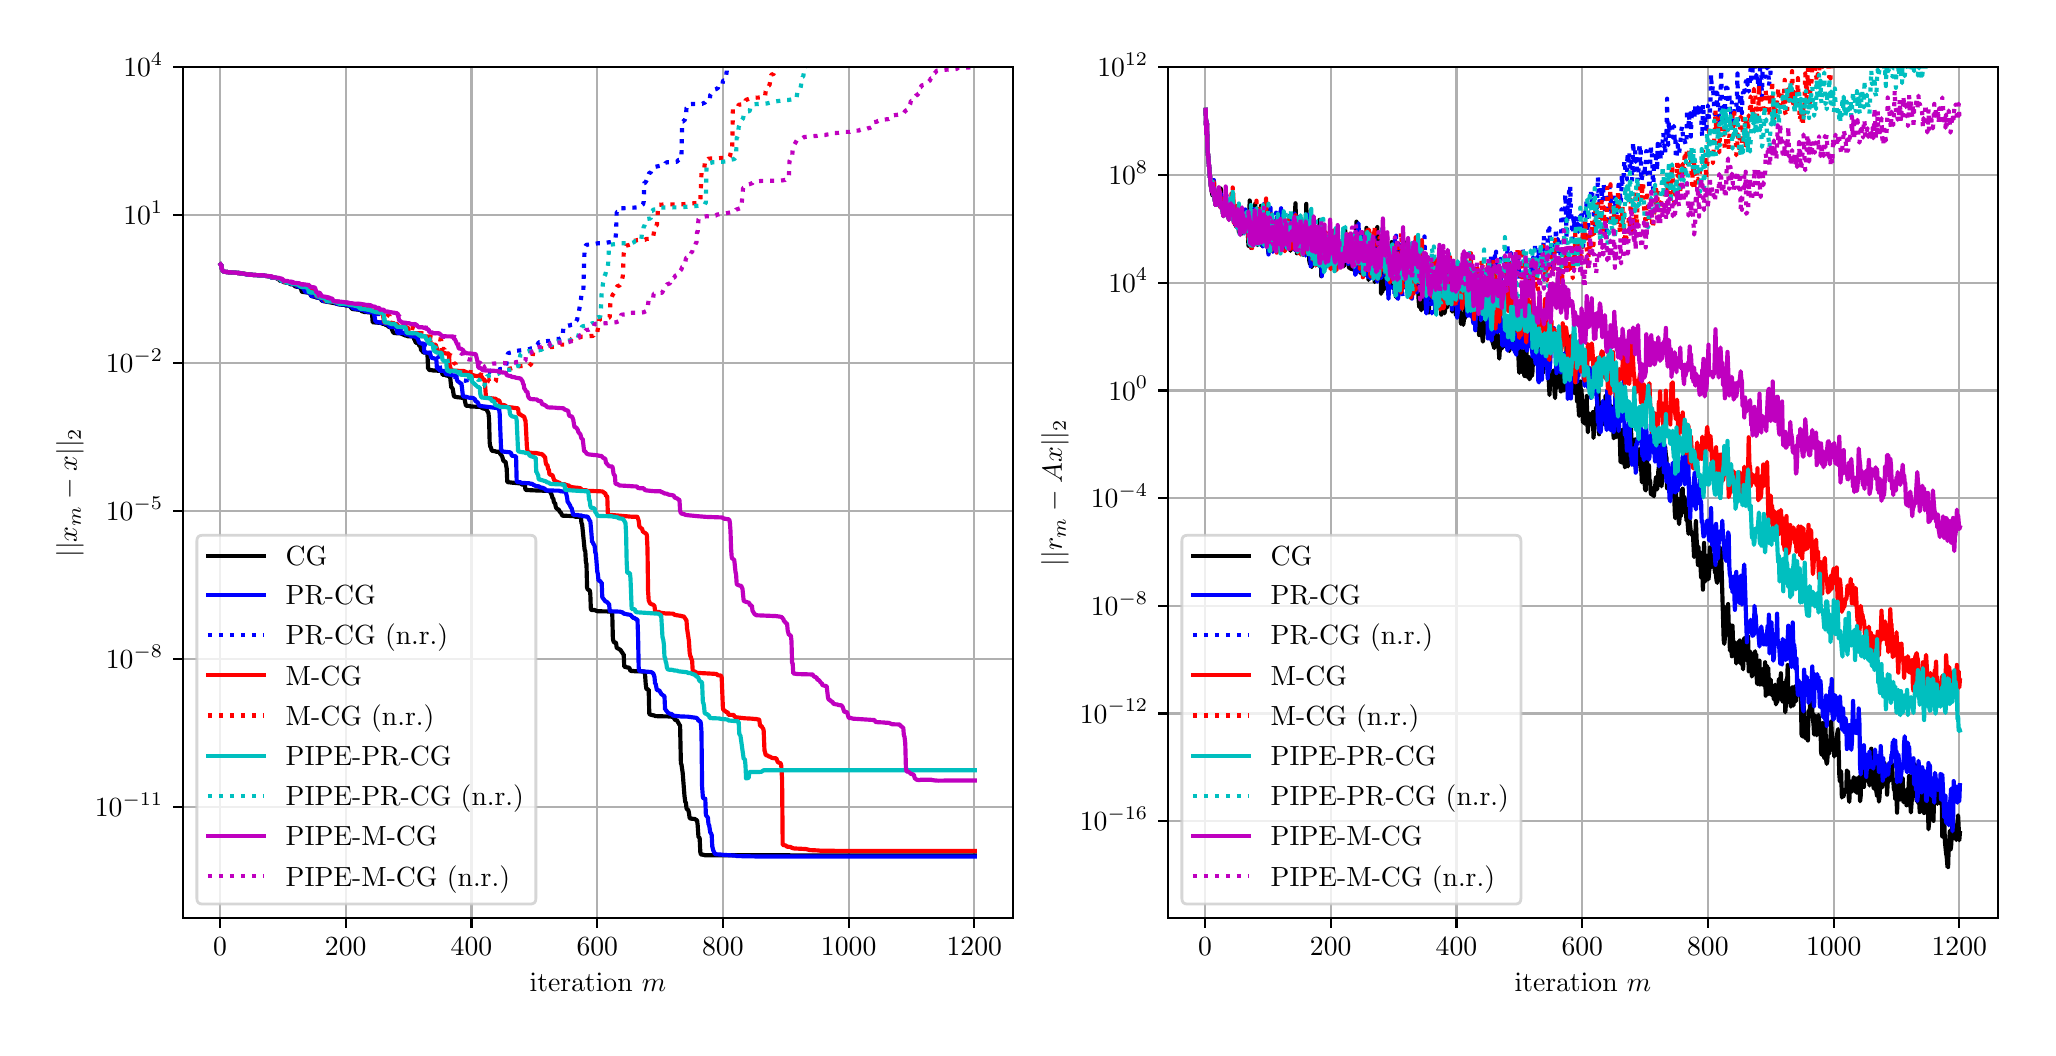 \begingroup%
\makeatletter%
\begin{pgfpicture}%
\pgfpathrectangle{\pgfpointorigin}{\pgfqpoint{10.0in}{5.0in}}%
\pgfusepath{use as bounding box, clip}%
\begin{pgfscope}%
\pgfsetbuttcap%
\pgfsetmiterjoin%
\pgfsetlinewidth{0.0pt}%
\definecolor{currentstroke}{rgb}{1.0,1.0,1.0}%
\pgfsetstrokecolor{currentstroke}%
\pgfsetstrokeopacity{0.0}%
\pgfsetdash{}{0pt}%
\pgfpathmoveto{\pgfqpoint{0.0in}{0.0in}}%
\pgfpathlineto{\pgfqpoint{10.0in}{0.0in}}%
\pgfpathlineto{\pgfqpoint{10.0in}{5.0in}}%
\pgfpathlineto{\pgfqpoint{0.0in}{5.0in}}%
\pgfpathclose%
\pgfusepath{}%
\end{pgfscope}%
\begin{pgfscope}%
\pgfsetbuttcap%
\pgfsetmiterjoin%
\definecolor{currentfill}{rgb}{1.0,1.0,1.0}%
\pgfsetfillcolor{currentfill}%
\pgfsetlinewidth{0.0pt}%
\definecolor{currentstroke}{rgb}{0.0,0.0,0.0}%
\pgfsetstrokecolor{currentstroke}%
\pgfsetstrokeopacity{0.0}%
\pgfsetdash{}{0pt}%
\pgfpathmoveto{\pgfqpoint{0.776in}{0.549in}}%
\pgfpathlineto{\pgfqpoint{4.925in}{0.549in}}%
\pgfpathlineto{\pgfqpoint{4.925in}{4.802in}}%
\pgfpathlineto{\pgfqpoint{0.776in}{4.802in}}%
\pgfpathclose%
\pgfusepath{fill}%
\end{pgfscope}%
\begin{pgfscope}%
\pgfpathrectangle{\pgfqpoint{0.776in}{0.549in}}{\pgfqpoint{4.149in}{4.253in}}%
\pgfusepath{clip}%
\pgfsetrectcap%
\pgfsetroundjoin%
\pgfsetlinewidth{0.803pt}%
\definecolor{currentstroke}{rgb}{0.69,0.69,0.69}%
\pgfsetstrokecolor{currentstroke}%
\pgfsetdash{}{0pt}%
\pgfpathmoveto{\pgfqpoint{0.962in}{0.549in}}%
\pgfpathlineto{\pgfqpoint{0.962in}{4.802in}}%
\pgfusepath{stroke}%
\end{pgfscope}%
\begin{pgfscope}%
\pgfsetbuttcap%
\pgfsetroundjoin%
\definecolor{currentfill}{rgb}{0.0,0.0,0.0}%
\pgfsetfillcolor{currentfill}%
\pgfsetlinewidth{0.803pt}%
\definecolor{currentstroke}{rgb}{0.0,0.0,0.0}%
\pgfsetstrokecolor{currentstroke}%
\pgfsetdash{}{0pt}%
\pgfsys@defobject{currentmarker}{\pgfqpoint{0.0in}{-0.049in}}{\pgfqpoint{0.0in}{0.0in}}{%
\pgfpathmoveto{\pgfqpoint{0.0in}{0.0in}}%
\pgfpathlineto{\pgfqpoint{0.0in}{-0.049in}}%
\pgfusepath{stroke,fill}%
}%
\begin{pgfscope}%
\pgfsys@transformshift{0.962in}{0.549in}%
\pgfsys@useobject{currentmarker}{}%
\end{pgfscope}%
\end{pgfscope}%
\begin{pgfscope}%
\definecolor{textcolor}{rgb}{0.0,0.0,0.0}%
\pgfsetstrokecolor{textcolor}%
\pgfsetfillcolor{textcolor}%
\pgftext[x=0.962in,y=0.452in,,top]{\color{textcolor}\rmfamily\fontsize{10.0}{12.0}\selectfont \(\displaystyle {0}\)}%
\end{pgfscope}%
\begin{pgfscope}%
\pgfpathrectangle{\pgfqpoint{0.776in}{0.549in}}{\pgfqpoint{4.149in}{4.253in}}%
\pgfusepath{clip}%
\pgfsetrectcap%
\pgfsetroundjoin%
\pgfsetlinewidth{0.803pt}%
\definecolor{currentstroke}{rgb}{0.69,0.69,0.69}%
\pgfsetstrokecolor{currentstroke}%
\pgfsetdash{}{0pt}%
\pgfpathmoveto{\pgfqpoint{1.59in}{0.549in}}%
\pgfpathlineto{\pgfqpoint{1.59in}{4.802in}}%
\pgfusepath{stroke}%
\end{pgfscope}%
\begin{pgfscope}%
\pgfsetbuttcap%
\pgfsetroundjoin%
\definecolor{currentfill}{rgb}{0.0,0.0,0.0}%
\pgfsetfillcolor{currentfill}%
\pgfsetlinewidth{0.803pt}%
\definecolor{currentstroke}{rgb}{0.0,0.0,0.0}%
\pgfsetstrokecolor{currentstroke}%
\pgfsetdash{}{0pt}%
\pgfsys@defobject{currentmarker}{\pgfqpoint{0.0in}{-0.049in}}{\pgfqpoint{0.0in}{0.0in}}{%
\pgfpathmoveto{\pgfqpoint{0.0in}{0.0in}}%
\pgfpathlineto{\pgfqpoint{0.0in}{-0.049in}}%
\pgfusepath{stroke,fill}%
}%
\begin{pgfscope}%
\pgfsys@transformshift{1.59in}{0.549in}%
\pgfsys@useobject{currentmarker}{}%
\end{pgfscope}%
\end{pgfscope}%
\begin{pgfscope}%
\definecolor{textcolor}{rgb}{0.0,0.0,0.0}%
\pgfsetstrokecolor{textcolor}%
\pgfsetfillcolor{textcolor}%
\pgftext[x=1.59in,y=0.452in,,top]{\color{textcolor}\rmfamily\fontsize{10.0}{12.0}\selectfont \(\displaystyle {200}\)}%
\end{pgfscope}%
\begin{pgfscope}%
\pgfpathrectangle{\pgfqpoint{0.776in}{0.549in}}{\pgfqpoint{4.149in}{4.253in}}%
\pgfusepath{clip}%
\pgfsetrectcap%
\pgfsetroundjoin%
\pgfsetlinewidth{0.803pt}%
\definecolor{currentstroke}{rgb}{0.69,0.69,0.69}%
\pgfsetstrokecolor{currentstroke}%
\pgfsetdash{}{0pt}%
\pgfpathmoveto{\pgfqpoint{2.219in}{0.549in}}%
\pgfpathlineto{\pgfqpoint{2.219in}{4.802in}}%
\pgfusepath{stroke}%
\end{pgfscope}%
\begin{pgfscope}%
\pgfsetbuttcap%
\pgfsetroundjoin%
\definecolor{currentfill}{rgb}{0.0,0.0,0.0}%
\pgfsetfillcolor{currentfill}%
\pgfsetlinewidth{0.803pt}%
\definecolor{currentstroke}{rgb}{0.0,0.0,0.0}%
\pgfsetstrokecolor{currentstroke}%
\pgfsetdash{}{0pt}%
\pgfsys@defobject{currentmarker}{\pgfqpoint{0.0in}{-0.049in}}{\pgfqpoint{0.0in}{0.0in}}{%
\pgfpathmoveto{\pgfqpoint{0.0in}{0.0in}}%
\pgfpathlineto{\pgfqpoint{0.0in}{-0.049in}}%
\pgfusepath{stroke,fill}%
}%
\begin{pgfscope}%
\pgfsys@transformshift{2.219in}{0.549in}%
\pgfsys@useobject{currentmarker}{}%
\end{pgfscope}%
\end{pgfscope}%
\begin{pgfscope}%
\definecolor{textcolor}{rgb}{0.0,0.0,0.0}%
\pgfsetstrokecolor{textcolor}%
\pgfsetfillcolor{textcolor}%
\pgftext[x=2.219in,y=0.452in,,top]{\color{textcolor}\rmfamily\fontsize{10.0}{12.0}\selectfont \(\displaystyle {400}\)}%
\end{pgfscope}%
\begin{pgfscope}%
\pgfpathrectangle{\pgfqpoint{0.776in}{0.549in}}{\pgfqpoint{4.149in}{4.253in}}%
\pgfusepath{clip}%
\pgfsetrectcap%
\pgfsetroundjoin%
\pgfsetlinewidth{0.803pt}%
\definecolor{currentstroke}{rgb}{0.69,0.69,0.69}%
\pgfsetstrokecolor{currentstroke}%
\pgfsetdash{}{0pt}%
\pgfpathmoveto{\pgfqpoint{2.848in}{0.549in}}%
\pgfpathlineto{\pgfqpoint{2.848in}{4.802in}}%
\pgfusepath{stroke}%
\end{pgfscope}%
\begin{pgfscope}%
\pgfsetbuttcap%
\pgfsetroundjoin%
\definecolor{currentfill}{rgb}{0.0,0.0,0.0}%
\pgfsetfillcolor{currentfill}%
\pgfsetlinewidth{0.803pt}%
\definecolor{currentstroke}{rgb}{0.0,0.0,0.0}%
\pgfsetstrokecolor{currentstroke}%
\pgfsetdash{}{0pt}%
\pgfsys@defobject{currentmarker}{\pgfqpoint{0.0in}{-0.049in}}{\pgfqpoint{0.0in}{0.0in}}{%
\pgfpathmoveto{\pgfqpoint{0.0in}{0.0in}}%
\pgfpathlineto{\pgfqpoint{0.0in}{-0.049in}}%
\pgfusepath{stroke,fill}%
}%
\begin{pgfscope}%
\pgfsys@transformshift{2.848in}{0.549in}%
\pgfsys@useobject{currentmarker}{}%
\end{pgfscope}%
\end{pgfscope}%
\begin{pgfscope}%
\definecolor{textcolor}{rgb}{0.0,0.0,0.0}%
\pgfsetstrokecolor{textcolor}%
\pgfsetfillcolor{textcolor}%
\pgftext[x=2.848in,y=0.452in,,top]{\color{textcolor}\rmfamily\fontsize{10.0}{12.0}\selectfont \(\displaystyle {600}\)}%
\end{pgfscope}%
\begin{pgfscope}%
\pgfpathrectangle{\pgfqpoint{0.776in}{0.549in}}{\pgfqpoint{4.149in}{4.253in}}%
\pgfusepath{clip}%
\pgfsetrectcap%
\pgfsetroundjoin%
\pgfsetlinewidth{0.803pt}%
\definecolor{currentstroke}{rgb}{0.69,0.69,0.69}%
\pgfsetstrokecolor{currentstroke}%
\pgfsetdash{}{0pt}%
\pgfpathmoveto{\pgfqpoint{3.476in}{0.549in}}%
\pgfpathlineto{\pgfqpoint{3.476in}{4.802in}}%
\pgfusepath{stroke}%
\end{pgfscope}%
\begin{pgfscope}%
\pgfsetbuttcap%
\pgfsetroundjoin%
\definecolor{currentfill}{rgb}{0.0,0.0,0.0}%
\pgfsetfillcolor{currentfill}%
\pgfsetlinewidth{0.803pt}%
\definecolor{currentstroke}{rgb}{0.0,0.0,0.0}%
\pgfsetstrokecolor{currentstroke}%
\pgfsetdash{}{0pt}%
\pgfsys@defobject{currentmarker}{\pgfqpoint{0.0in}{-0.049in}}{\pgfqpoint{0.0in}{0.0in}}{%
\pgfpathmoveto{\pgfqpoint{0.0in}{0.0in}}%
\pgfpathlineto{\pgfqpoint{0.0in}{-0.049in}}%
\pgfusepath{stroke,fill}%
}%
\begin{pgfscope}%
\pgfsys@transformshift{3.476in}{0.549in}%
\pgfsys@useobject{currentmarker}{}%
\end{pgfscope}%
\end{pgfscope}%
\begin{pgfscope}%
\definecolor{textcolor}{rgb}{0.0,0.0,0.0}%
\pgfsetstrokecolor{textcolor}%
\pgfsetfillcolor{textcolor}%
\pgftext[x=3.476in,y=0.452in,,top]{\color{textcolor}\rmfamily\fontsize{10.0}{12.0}\selectfont \(\displaystyle {800}\)}%
\end{pgfscope}%
\begin{pgfscope}%
\pgfpathrectangle{\pgfqpoint{0.776in}{0.549in}}{\pgfqpoint{4.149in}{4.253in}}%
\pgfusepath{clip}%
\pgfsetrectcap%
\pgfsetroundjoin%
\pgfsetlinewidth{0.803pt}%
\definecolor{currentstroke}{rgb}{0.69,0.69,0.69}%
\pgfsetstrokecolor{currentstroke}%
\pgfsetdash{}{0pt}%
\pgfpathmoveto{\pgfqpoint{4.105in}{0.549in}}%
\pgfpathlineto{\pgfqpoint{4.105in}{4.802in}}%
\pgfusepath{stroke}%
\end{pgfscope}%
\begin{pgfscope}%
\pgfsetbuttcap%
\pgfsetroundjoin%
\definecolor{currentfill}{rgb}{0.0,0.0,0.0}%
\pgfsetfillcolor{currentfill}%
\pgfsetlinewidth{0.803pt}%
\definecolor{currentstroke}{rgb}{0.0,0.0,0.0}%
\pgfsetstrokecolor{currentstroke}%
\pgfsetdash{}{0pt}%
\pgfsys@defobject{currentmarker}{\pgfqpoint{0.0in}{-0.049in}}{\pgfqpoint{0.0in}{0.0in}}{%
\pgfpathmoveto{\pgfqpoint{0.0in}{0.0in}}%
\pgfpathlineto{\pgfqpoint{0.0in}{-0.049in}}%
\pgfusepath{stroke,fill}%
}%
\begin{pgfscope}%
\pgfsys@transformshift{4.105in}{0.549in}%
\pgfsys@useobject{currentmarker}{}%
\end{pgfscope}%
\end{pgfscope}%
\begin{pgfscope}%
\definecolor{textcolor}{rgb}{0.0,0.0,0.0}%
\pgfsetstrokecolor{textcolor}%
\pgfsetfillcolor{textcolor}%
\pgftext[x=4.105in,y=0.452in,,top]{\color{textcolor}\rmfamily\fontsize{10.0}{12.0}\selectfont \(\displaystyle {1000}\)}%
\end{pgfscope}%
\begin{pgfscope}%
\pgfpathrectangle{\pgfqpoint{0.776in}{0.549in}}{\pgfqpoint{4.149in}{4.253in}}%
\pgfusepath{clip}%
\pgfsetrectcap%
\pgfsetroundjoin%
\pgfsetlinewidth{0.803pt}%
\definecolor{currentstroke}{rgb}{0.69,0.69,0.69}%
\pgfsetstrokecolor{currentstroke}%
\pgfsetdash{}{0pt}%
\pgfpathmoveto{\pgfqpoint{4.733in}{0.549in}}%
\pgfpathlineto{\pgfqpoint{4.733in}{4.802in}}%
\pgfusepath{stroke}%
\end{pgfscope}%
\begin{pgfscope}%
\pgfsetbuttcap%
\pgfsetroundjoin%
\definecolor{currentfill}{rgb}{0.0,0.0,0.0}%
\pgfsetfillcolor{currentfill}%
\pgfsetlinewidth{0.803pt}%
\definecolor{currentstroke}{rgb}{0.0,0.0,0.0}%
\pgfsetstrokecolor{currentstroke}%
\pgfsetdash{}{0pt}%
\pgfsys@defobject{currentmarker}{\pgfqpoint{0.0in}{-0.049in}}{\pgfqpoint{0.0in}{0.0in}}{%
\pgfpathmoveto{\pgfqpoint{0.0in}{0.0in}}%
\pgfpathlineto{\pgfqpoint{0.0in}{-0.049in}}%
\pgfusepath{stroke,fill}%
}%
\begin{pgfscope}%
\pgfsys@transformshift{4.733in}{0.549in}%
\pgfsys@useobject{currentmarker}{}%
\end{pgfscope}%
\end{pgfscope}%
\begin{pgfscope}%
\definecolor{textcolor}{rgb}{0.0,0.0,0.0}%
\pgfsetstrokecolor{textcolor}%
\pgfsetfillcolor{textcolor}%
\pgftext[x=4.733in,y=0.452in,,top]{\color{textcolor}\rmfamily\fontsize{10.0}{12.0}\selectfont \(\displaystyle {1200}\)}%
\end{pgfscope}%
\begin{pgfscope}%
\definecolor{textcolor}{rgb}{0.0,0.0,0.0}%
\pgfsetstrokecolor{textcolor}%
\pgfsetfillcolor{textcolor}%
\pgftext[x=2.851in,y=0.273in,,top]{\color{textcolor}\rmfamily\fontsize{10.0}{12.0}\selectfont iteration \(\displaystyle m\)}%
\end{pgfscope}%
\begin{pgfscope}%
\pgfpathrectangle{\pgfqpoint{0.776in}{0.549in}}{\pgfqpoint{4.149in}{4.253in}}%
\pgfusepath{clip}%
\pgfsetrectcap%
\pgfsetroundjoin%
\pgfsetlinewidth{0.803pt}%
\definecolor{currentstroke}{rgb}{0.69,0.69,0.69}%
\pgfsetstrokecolor{currentstroke}%
\pgfsetdash{}{0pt}%
\pgfpathmoveto{\pgfqpoint{0.776in}{1.104in}}%
\pgfpathlineto{\pgfqpoint{4.925in}{1.104in}}%
\pgfusepath{stroke}%
\end{pgfscope}%
\begin{pgfscope}%
\pgfsetbuttcap%
\pgfsetroundjoin%
\definecolor{currentfill}{rgb}{0.0,0.0,0.0}%
\pgfsetfillcolor{currentfill}%
\pgfsetlinewidth{0.803pt}%
\definecolor{currentstroke}{rgb}{0.0,0.0,0.0}%
\pgfsetstrokecolor{currentstroke}%
\pgfsetdash{}{0pt}%
\pgfsys@defobject{currentmarker}{\pgfqpoint{-0.049in}{0.0in}}{\pgfqpoint{-0.0in}{0.0in}}{%
\pgfpathmoveto{\pgfqpoint{-0.0in}{0.0in}}%
\pgfpathlineto{\pgfqpoint{-0.049in}{0.0in}}%
\pgfusepath{stroke,fill}%
}%
\begin{pgfscope}%
\pgfsys@transformshift{0.776in}{1.104in}%
\pgfsys@useobject{currentmarker}{}%
\end{pgfscope}%
\end{pgfscope}%
\begin{pgfscope}%
\definecolor{textcolor}{rgb}{0.0,0.0,0.0}%
\pgfsetstrokecolor{textcolor}%
\pgfsetfillcolor{textcolor}%
\pgftext[x=0.336in, y=1.056in, left, base]{\color{textcolor}\rmfamily\fontsize{10.0}{12.0}\selectfont \(\displaystyle {10^{-11}}\)}%
\end{pgfscope}%
\begin{pgfscope}%
\pgfpathrectangle{\pgfqpoint{0.776in}{0.549in}}{\pgfqpoint{4.149in}{4.253in}}%
\pgfusepath{clip}%
\pgfsetrectcap%
\pgfsetroundjoin%
\pgfsetlinewidth{0.803pt}%
\definecolor{currentstroke}{rgb}{0.69,0.69,0.69}%
\pgfsetstrokecolor{currentstroke}%
\pgfsetdash{}{0pt}%
\pgfpathmoveto{\pgfqpoint{0.776in}{1.844in}}%
\pgfpathlineto{\pgfqpoint{4.925in}{1.844in}}%
\pgfusepath{stroke}%
\end{pgfscope}%
\begin{pgfscope}%
\pgfsetbuttcap%
\pgfsetroundjoin%
\definecolor{currentfill}{rgb}{0.0,0.0,0.0}%
\pgfsetfillcolor{currentfill}%
\pgfsetlinewidth{0.803pt}%
\definecolor{currentstroke}{rgb}{0.0,0.0,0.0}%
\pgfsetstrokecolor{currentstroke}%
\pgfsetdash{}{0pt}%
\pgfsys@defobject{currentmarker}{\pgfqpoint{-0.049in}{0.0in}}{\pgfqpoint{-0.0in}{0.0in}}{%
\pgfpathmoveto{\pgfqpoint{-0.0in}{0.0in}}%
\pgfpathlineto{\pgfqpoint{-0.049in}{0.0in}}%
\pgfusepath{stroke,fill}%
}%
\begin{pgfscope}%
\pgfsys@transformshift{0.776in}{1.844in}%
\pgfsys@useobject{currentmarker}{}%
\end{pgfscope}%
\end{pgfscope}%
\begin{pgfscope}%
\definecolor{textcolor}{rgb}{0.0,0.0,0.0}%
\pgfsetstrokecolor{textcolor}%
\pgfsetfillcolor{textcolor}%
\pgftext[x=0.391in, y=1.796in, left, base]{\color{textcolor}\rmfamily\fontsize{10.0}{12.0}\selectfont \(\displaystyle {10^{-8}}\)}%
\end{pgfscope}%
\begin{pgfscope}%
\pgfpathrectangle{\pgfqpoint{0.776in}{0.549in}}{\pgfqpoint{4.149in}{4.253in}}%
\pgfusepath{clip}%
\pgfsetrectcap%
\pgfsetroundjoin%
\pgfsetlinewidth{0.803pt}%
\definecolor{currentstroke}{rgb}{0.69,0.69,0.69}%
\pgfsetstrokecolor{currentstroke}%
\pgfsetdash{}{0pt}%
\pgfpathmoveto{\pgfqpoint{0.776in}{2.583in}}%
\pgfpathlineto{\pgfqpoint{4.925in}{2.583in}}%
\pgfusepath{stroke}%
\end{pgfscope}%
\begin{pgfscope}%
\pgfsetbuttcap%
\pgfsetroundjoin%
\definecolor{currentfill}{rgb}{0.0,0.0,0.0}%
\pgfsetfillcolor{currentfill}%
\pgfsetlinewidth{0.803pt}%
\definecolor{currentstroke}{rgb}{0.0,0.0,0.0}%
\pgfsetstrokecolor{currentstroke}%
\pgfsetdash{}{0pt}%
\pgfsys@defobject{currentmarker}{\pgfqpoint{-0.049in}{0.0in}}{\pgfqpoint{-0.0in}{0.0in}}{%
\pgfpathmoveto{\pgfqpoint{-0.0in}{0.0in}}%
\pgfpathlineto{\pgfqpoint{-0.049in}{0.0in}}%
\pgfusepath{stroke,fill}%
}%
\begin{pgfscope}%
\pgfsys@transformshift{0.776in}{2.583in}%
\pgfsys@useobject{currentmarker}{}%
\end{pgfscope}%
\end{pgfscope}%
\begin{pgfscope}%
\definecolor{textcolor}{rgb}{0.0,0.0,0.0}%
\pgfsetstrokecolor{textcolor}%
\pgfsetfillcolor{textcolor}%
\pgftext[x=0.391in, y=2.535in, left, base]{\color{textcolor}\rmfamily\fontsize{10.0}{12.0}\selectfont \(\displaystyle {10^{-5}}\)}%
\end{pgfscope}%
\begin{pgfscope}%
\pgfpathrectangle{\pgfqpoint{0.776in}{0.549in}}{\pgfqpoint{4.149in}{4.253in}}%
\pgfusepath{clip}%
\pgfsetrectcap%
\pgfsetroundjoin%
\pgfsetlinewidth{0.803pt}%
\definecolor{currentstroke}{rgb}{0.69,0.69,0.69}%
\pgfsetstrokecolor{currentstroke}%
\pgfsetdash{}{0pt}%
\pgfpathmoveto{\pgfqpoint{0.776in}{3.323in}}%
\pgfpathlineto{\pgfqpoint{4.925in}{3.323in}}%
\pgfusepath{stroke}%
\end{pgfscope}%
\begin{pgfscope}%
\pgfsetbuttcap%
\pgfsetroundjoin%
\definecolor{currentfill}{rgb}{0.0,0.0,0.0}%
\pgfsetfillcolor{currentfill}%
\pgfsetlinewidth{0.803pt}%
\definecolor{currentstroke}{rgb}{0.0,0.0,0.0}%
\pgfsetstrokecolor{currentstroke}%
\pgfsetdash{}{0pt}%
\pgfsys@defobject{currentmarker}{\pgfqpoint{-0.049in}{0.0in}}{\pgfqpoint{-0.0in}{0.0in}}{%
\pgfpathmoveto{\pgfqpoint{-0.0in}{0.0in}}%
\pgfpathlineto{\pgfqpoint{-0.049in}{0.0in}}%
\pgfusepath{stroke,fill}%
}%
\begin{pgfscope}%
\pgfsys@transformshift{0.776in}{3.323in}%
\pgfsys@useobject{currentmarker}{}%
\end{pgfscope}%
\end{pgfscope}%
\begin{pgfscope}%
\definecolor{textcolor}{rgb}{0.0,0.0,0.0}%
\pgfsetstrokecolor{textcolor}%
\pgfsetfillcolor{textcolor}%
\pgftext[x=0.391in, y=3.275in, left, base]{\color{textcolor}\rmfamily\fontsize{10.0}{12.0}\selectfont \(\displaystyle {10^{-2}}\)}%
\end{pgfscope}%
\begin{pgfscope}%
\pgfpathrectangle{\pgfqpoint{0.776in}{0.549in}}{\pgfqpoint{4.149in}{4.253in}}%
\pgfusepath{clip}%
\pgfsetrectcap%
\pgfsetroundjoin%
\pgfsetlinewidth{0.803pt}%
\definecolor{currentstroke}{rgb}{0.69,0.69,0.69}%
\pgfsetstrokecolor{currentstroke}%
\pgfsetdash{}{0pt}%
\pgfpathmoveto{\pgfqpoint{0.776in}{4.062in}}%
\pgfpathlineto{\pgfqpoint{4.925in}{4.062in}}%
\pgfusepath{stroke}%
\end{pgfscope}%
\begin{pgfscope}%
\pgfsetbuttcap%
\pgfsetroundjoin%
\definecolor{currentfill}{rgb}{0.0,0.0,0.0}%
\pgfsetfillcolor{currentfill}%
\pgfsetlinewidth{0.803pt}%
\definecolor{currentstroke}{rgb}{0.0,0.0,0.0}%
\pgfsetstrokecolor{currentstroke}%
\pgfsetdash{}{0pt}%
\pgfsys@defobject{currentmarker}{\pgfqpoint{-0.049in}{0.0in}}{\pgfqpoint{-0.0in}{0.0in}}{%
\pgfpathmoveto{\pgfqpoint{-0.0in}{0.0in}}%
\pgfpathlineto{\pgfqpoint{-0.049in}{0.0in}}%
\pgfusepath{stroke,fill}%
}%
\begin{pgfscope}%
\pgfsys@transformshift{0.776in}{4.062in}%
\pgfsys@useobject{currentmarker}{}%
\end{pgfscope}%
\end{pgfscope}%
\begin{pgfscope}%
\definecolor{textcolor}{rgb}{0.0,0.0,0.0}%
\pgfsetstrokecolor{textcolor}%
\pgfsetfillcolor{textcolor}%
\pgftext[x=0.478in, y=4.014in, left, base]{\color{textcolor}\rmfamily\fontsize{10.0}{12.0}\selectfont \(\displaystyle {10^{1}}\)}%
\end{pgfscope}%
\begin{pgfscope}%
\pgfpathrectangle{\pgfqpoint{0.776in}{0.549in}}{\pgfqpoint{4.149in}{4.253in}}%
\pgfusepath{clip}%
\pgfsetrectcap%
\pgfsetroundjoin%
\pgfsetlinewidth{0.803pt}%
\definecolor{currentstroke}{rgb}{0.69,0.69,0.69}%
\pgfsetstrokecolor{currentstroke}%
\pgfsetdash{}{0pt}%
\pgfpathmoveto{\pgfqpoint{0.776in}{4.802in}}%
\pgfpathlineto{\pgfqpoint{4.925in}{4.802in}}%
\pgfusepath{stroke}%
\end{pgfscope}%
\begin{pgfscope}%
\pgfsetbuttcap%
\pgfsetroundjoin%
\definecolor{currentfill}{rgb}{0.0,0.0,0.0}%
\pgfsetfillcolor{currentfill}%
\pgfsetlinewidth{0.803pt}%
\definecolor{currentstroke}{rgb}{0.0,0.0,0.0}%
\pgfsetstrokecolor{currentstroke}%
\pgfsetdash{}{0pt}%
\pgfsys@defobject{currentmarker}{\pgfqpoint{-0.049in}{0.0in}}{\pgfqpoint{-0.0in}{0.0in}}{%
\pgfpathmoveto{\pgfqpoint{-0.0in}{0.0in}}%
\pgfpathlineto{\pgfqpoint{-0.049in}{0.0in}}%
\pgfusepath{stroke,fill}%
}%
\begin{pgfscope}%
\pgfsys@transformshift{0.776in}{4.802in}%
\pgfsys@useobject{currentmarker}{}%
\end{pgfscope}%
\end{pgfscope}%
\begin{pgfscope}%
\definecolor{textcolor}{rgb}{0.0,0.0,0.0}%
\pgfsetstrokecolor{textcolor}%
\pgfsetfillcolor{textcolor}%
\pgftext[x=0.478in, y=4.754in, left, base]{\color{textcolor}\rmfamily\fontsize{10.0}{12.0}\selectfont \(\displaystyle {10^{4}}\)}%
\end{pgfscope}%
\begin{pgfscope}%
\definecolor{textcolor}{rgb}{0.0,0.0,0.0}%
\pgfsetstrokecolor{textcolor}%
\pgfsetfillcolor{textcolor}%
\pgftext[x=0.28in,y=2.675in,,bottom,rotate=90.0]{\color{textcolor}\rmfamily\fontsize{10.0}{12.0}\selectfont \(\displaystyle ||x_m - x||_2\)}%
\end{pgfscope}%
\begin{pgfscope}%
\pgfpathrectangle{\pgfqpoint{0.776in}{0.549in}}{\pgfqpoint{4.149in}{4.253in}}%
\pgfusepath{clip}%
\pgfsetrectcap%
\pgfsetroundjoin%
\pgfsetlinewidth{1.506pt}%
\definecolor{currentstroke}{rgb}{0.0,0.0,0.0}%
\pgfsetstrokecolor{currentstroke}%
\pgfsetdash{}{0pt}%
\pgfpathmoveto{\pgfqpoint{0.965in}{3.816in}}%
\pgfpathlineto{\pgfqpoint{0.968in}{3.812in}}%
\pgfpathlineto{\pgfqpoint{0.971in}{3.793in}}%
\pgfpathlineto{\pgfqpoint{0.977in}{3.782in}}%
\pgfpathlineto{\pgfqpoint{0.987in}{3.779in}}%
\pgfpathlineto{\pgfqpoint{1.056in}{3.773in}}%
\pgfpathlineto{\pgfqpoint{1.072in}{3.771in}}%
\pgfpathlineto{\pgfqpoint{1.091in}{3.768in}}%
\pgfpathlineto{\pgfqpoint{1.097in}{3.766in}}%
\pgfpathlineto{\pgfqpoint{1.103in}{3.765in}}%
\pgfpathlineto{\pgfqpoint{1.141in}{3.763in}}%
\pgfpathlineto{\pgfqpoint{1.153in}{3.762in}}%
\pgfpathlineto{\pgfqpoint{1.172in}{3.761in}}%
\pgfpathlineto{\pgfqpoint{1.194in}{3.758in}}%
\pgfpathlineto{\pgfqpoint{1.204in}{3.757in}}%
\pgfpathlineto{\pgfqpoint{1.21in}{3.756in}}%
\pgfpathlineto{\pgfqpoint{1.213in}{3.755in}}%
\pgfpathlineto{\pgfqpoint{1.216in}{3.752in}}%
\pgfpathlineto{\pgfqpoint{1.241in}{3.749in}}%
\pgfpathlineto{\pgfqpoint{1.245in}{3.748in}}%
\pgfpathlineto{\pgfqpoint{1.248in}{3.744in}}%
\pgfpathlineto{\pgfqpoint{1.254in}{3.743in}}%
\pgfpathlineto{\pgfqpoint{1.257in}{3.741in}}%
\pgfpathlineto{\pgfqpoint{1.26in}{3.735in}}%
\pgfpathlineto{\pgfqpoint{1.273in}{3.733in}}%
\pgfpathlineto{\pgfqpoint{1.276in}{3.73in}}%
\pgfpathlineto{\pgfqpoint{1.279in}{3.73in}}%
\pgfpathlineto{\pgfqpoint{1.282in}{3.727in}}%
\pgfpathlineto{\pgfqpoint{1.301in}{3.724in}}%
\pgfpathlineto{\pgfqpoint{1.307in}{3.723in}}%
\pgfpathlineto{\pgfqpoint{1.314in}{3.717in}}%
\pgfpathlineto{\pgfqpoint{1.326in}{3.716in}}%
\pgfpathlineto{\pgfqpoint{1.333in}{3.714in}}%
\pgfpathlineto{\pgfqpoint{1.336in}{3.707in}}%
\pgfpathlineto{\pgfqpoint{1.342in}{3.705in}}%
\pgfpathlineto{\pgfqpoint{1.358in}{3.704in}}%
\pgfpathlineto{\pgfqpoint{1.367in}{3.695in}}%
\pgfpathlineto{\pgfqpoint{1.37in}{3.682in}}%
\pgfpathlineto{\pgfqpoint{1.373in}{3.679in}}%
\pgfpathlineto{\pgfqpoint{1.389in}{3.677in}}%
\pgfpathlineto{\pgfqpoint{1.405in}{3.675in}}%
\pgfpathlineto{\pgfqpoint{1.411in}{3.672in}}%
\pgfpathlineto{\pgfqpoint{1.417in}{3.659in}}%
\pgfpathlineto{\pgfqpoint{1.43in}{3.655in}}%
\pgfpathlineto{\pgfqpoint{1.436in}{3.654in}}%
\pgfpathlineto{\pgfqpoint{1.439in}{3.653in}}%
\pgfpathlineto{\pgfqpoint{1.443in}{3.651in}}%
\pgfpathlineto{\pgfqpoint{1.455in}{3.649in}}%
\pgfpathlineto{\pgfqpoint{1.465in}{3.647in}}%
\pgfpathlineto{\pgfqpoint{1.471in}{3.635in}}%
\pgfpathlineto{\pgfqpoint{1.477in}{3.633in}}%
\pgfpathlineto{\pgfqpoint{1.537in}{3.622in}}%
\pgfpathlineto{\pgfqpoint{1.553in}{3.617in}}%
\pgfpathlineto{\pgfqpoint{1.568in}{3.615in}}%
\pgfpathlineto{\pgfqpoint{1.581in}{3.614in}}%
\pgfpathlineto{\pgfqpoint{1.587in}{3.613in}}%
\pgfpathlineto{\pgfqpoint{1.59in}{3.611in}}%
\pgfpathlineto{\pgfqpoint{1.609in}{3.61in}}%
\pgfpathlineto{\pgfqpoint{1.622in}{3.594in}}%
\pgfpathlineto{\pgfqpoint{1.634in}{3.592in}}%
\pgfpathlineto{\pgfqpoint{1.644in}{3.591in}}%
\pgfpathlineto{\pgfqpoint{1.666in}{3.588in}}%
\pgfpathlineto{\pgfqpoint{1.669in}{3.583in}}%
\pgfpathlineto{\pgfqpoint{1.685in}{3.578in}}%
\pgfpathlineto{\pgfqpoint{1.71in}{3.577in}}%
\pgfpathlineto{\pgfqpoint{1.716in}{3.576in}}%
\pgfpathlineto{\pgfqpoint{1.722in}{3.568in}}%
\pgfpathlineto{\pgfqpoint{1.725in}{3.527in}}%
\pgfpathlineto{\pgfqpoint{1.763in}{3.524in}}%
\pgfpathlineto{\pgfqpoint{1.766in}{3.524in}}%
\pgfpathlineto{\pgfqpoint{1.776in}{3.519in}}%
\pgfpathlineto{\pgfqpoint{1.785in}{3.519in}}%
\pgfpathlineto{\pgfqpoint{1.788in}{3.514in}}%
\pgfpathlineto{\pgfqpoint{1.795in}{3.513in}}%
\pgfpathlineto{\pgfqpoint{1.801in}{3.512in}}%
\pgfpathlineto{\pgfqpoint{1.804in}{3.504in}}%
\pgfpathlineto{\pgfqpoint{1.817in}{3.502in}}%
\pgfpathlineto{\pgfqpoint{1.826in}{3.479in}}%
\pgfpathlineto{\pgfqpoint{1.832in}{3.473in}}%
\pgfpathlineto{\pgfqpoint{1.867in}{3.471in}}%
\pgfpathlineto{\pgfqpoint{1.876in}{3.466in}}%
\pgfpathlineto{\pgfqpoint{1.883in}{3.464in}}%
\pgfpathlineto{\pgfqpoint{1.886in}{3.461in}}%
\pgfpathlineto{\pgfqpoint{1.892in}{3.461in}}%
\pgfpathlineto{\pgfqpoint{1.901in}{3.457in}}%
\pgfpathlineto{\pgfqpoint{1.93in}{3.456in}}%
\pgfpathlineto{\pgfqpoint{1.933in}{3.44in}}%
\pgfpathlineto{\pgfqpoint{1.936in}{3.439in}}%
\pgfpathlineto{\pgfqpoint{1.939in}{3.428in}}%
\pgfpathlineto{\pgfqpoint{1.945in}{3.423in}}%
\pgfpathlineto{\pgfqpoint{1.952in}{3.423in}}%
\pgfpathlineto{\pgfqpoint{1.955in}{3.419in}}%
\pgfpathlineto{\pgfqpoint{1.958in}{3.41in}}%
\pgfpathlineto{\pgfqpoint{1.964in}{3.408in}}%
\pgfpathlineto{\pgfqpoint{1.967in}{3.388in}}%
\pgfpathlineto{\pgfqpoint{1.974in}{3.384in}}%
\pgfpathlineto{\pgfqpoint{1.977in}{3.376in}}%
\pgfpathlineto{\pgfqpoint{1.986in}{3.376in}}%
\pgfpathlineto{\pgfqpoint{1.996in}{3.374in}}%
\pgfpathlineto{\pgfqpoint{1.999in}{3.365in}}%
\pgfpathlineto{\pgfqpoint{2.002in}{3.296in}}%
\pgfpathlineto{\pgfqpoint{2.005in}{3.294in}}%
\pgfpathlineto{\pgfqpoint{2.008in}{3.288in}}%
\pgfpathlineto{\pgfqpoint{2.018in}{3.288in}}%
\pgfpathlineto{\pgfqpoint{2.027in}{3.286in}}%
\pgfpathlineto{\pgfqpoint{2.068in}{3.284in}}%
\pgfpathlineto{\pgfqpoint{2.071in}{3.283in}}%
\pgfpathlineto{\pgfqpoint{2.074in}{3.265in}}%
\pgfpathlineto{\pgfqpoint{2.087in}{3.264in}}%
\pgfpathlineto{\pgfqpoint{2.093in}{3.261in}}%
\pgfpathlineto{\pgfqpoint{2.099in}{3.26in}}%
\pgfpathlineto{\pgfqpoint{2.109in}{3.256in}}%
\pgfpathlineto{\pgfqpoint{2.112in}{3.256in}}%
\pgfpathlineto{\pgfqpoint{2.118in}{3.2in}}%
\pgfpathlineto{\pgfqpoint{2.121in}{3.2in}}%
\pgfpathlineto{\pgfqpoint{2.125in}{3.195in}}%
\pgfpathlineto{\pgfqpoint{2.131in}{3.159in}}%
\pgfpathlineto{\pgfqpoint{2.134in}{3.155in}}%
\pgfpathlineto{\pgfqpoint{2.14in}{3.154in}}%
\pgfpathlineto{\pgfqpoint{2.15in}{3.152in}}%
\pgfpathlineto{\pgfqpoint{2.162in}{3.151in}}%
\pgfpathlineto{\pgfqpoint{2.181in}{3.148in}}%
\pgfpathlineto{\pgfqpoint{2.184in}{3.145in}}%
\pgfpathlineto{\pgfqpoint{2.191in}{3.111in}}%
\pgfpathlineto{\pgfqpoint{2.197in}{3.109in}}%
\pgfpathlineto{\pgfqpoint{2.209in}{3.109in}}%
\pgfpathlineto{\pgfqpoint{2.213in}{3.106in}}%
\pgfpathlineto{\pgfqpoint{2.263in}{3.104in}}%
\pgfpathlineto{\pgfqpoint{2.266in}{3.103in}}%
\pgfpathlineto{\pgfqpoint{2.272in}{3.098in}}%
\pgfpathlineto{\pgfqpoint{2.282in}{3.095in}}%
\pgfpathlineto{\pgfqpoint{2.291in}{3.094in}}%
\pgfpathlineto{\pgfqpoint{2.294in}{3.091in}}%
\pgfpathlineto{\pgfqpoint{2.304in}{3.072in}}%
\pgfpathlineto{\pgfqpoint{2.307in}{3.042in}}%
\pgfpathlineto{\pgfqpoint{2.31in}{2.925in}}%
\pgfpathlineto{\pgfqpoint{2.313in}{2.905in}}%
\pgfpathlineto{\pgfqpoint{2.316in}{2.902in}}%
\pgfpathlineto{\pgfqpoint{2.319in}{2.889in}}%
\pgfpathlineto{\pgfqpoint{2.323in}{2.884in}}%
\pgfpathlineto{\pgfqpoint{2.338in}{2.882in}}%
\pgfpathlineto{\pgfqpoint{2.341in}{2.88in}}%
\pgfpathlineto{\pgfqpoint{2.36in}{2.879in}}%
\pgfpathlineto{\pgfqpoint{2.363in}{2.868in}}%
\pgfpathlineto{\pgfqpoint{2.367in}{2.865in}}%
\pgfpathlineto{\pgfqpoint{2.373in}{2.854in}}%
\pgfpathlineto{\pgfqpoint{2.379in}{2.833in}}%
\pgfpathlineto{\pgfqpoint{2.385in}{2.831in}}%
\pgfpathlineto{\pgfqpoint{2.389in}{2.831in}}%
\pgfpathlineto{\pgfqpoint{2.395in}{2.796in}}%
\pgfpathlineto{\pgfqpoint{2.398in}{2.728in}}%
\pgfpathlineto{\pgfqpoint{2.423in}{2.725in}}%
\pgfpathlineto{\pgfqpoint{2.467in}{2.721in}}%
\pgfpathlineto{\pgfqpoint{2.47in}{2.716in}}%
\pgfpathlineto{\pgfqpoint{2.483in}{2.714in}}%
\pgfpathlineto{\pgfqpoint{2.486in}{2.711in}}%
\pgfpathlineto{\pgfqpoint{2.489in}{2.689in}}%
\pgfpathlineto{\pgfqpoint{2.518in}{2.687in}}%
\pgfpathlineto{\pgfqpoint{2.602in}{2.684in}}%
\pgfpathlineto{\pgfqpoint{2.612in}{2.681in}}%
\pgfpathlineto{\pgfqpoint{2.618in}{2.668in}}%
\pgfpathlineto{\pgfqpoint{2.621in}{2.661in}}%
\pgfpathlineto{\pgfqpoint{2.624in}{2.648in}}%
\pgfpathlineto{\pgfqpoint{2.628in}{2.647in}}%
\pgfpathlineto{\pgfqpoint{2.631in}{2.628in}}%
\pgfpathlineto{\pgfqpoint{2.634in}{2.624in}}%
\pgfpathlineto{\pgfqpoint{2.637in}{2.624in}}%
\pgfpathlineto{\pgfqpoint{2.64in}{2.606in}}%
\pgfpathlineto{\pgfqpoint{2.643in}{2.598in}}%
\pgfpathlineto{\pgfqpoint{2.65in}{2.592in}}%
\pgfpathlineto{\pgfqpoint{2.653in}{2.592in}}%
\pgfpathlineto{\pgfqpoint{2.656in}{2.589in}}%
\pgfpathlineto{\pgfqpoint{2.662in}{2.577in}}%
\pgfpathlineto{\pgfqpoint{2.665in}{2.576in}}%
\pgfpathlineto{\pgfqpoint{2.668in}{2.571in}}%
\pgfpathlineto{\pgfqpoint{2.672in}{2.562in}}%
\pgfpathlineto{\pgfqpoint{2.675in}{2.56in}}%
\pgfpathlineto{\pgfqpoint{2.728in}{2.558in}}%
\pgfpathlineto{\pgfqpoint{2.738in}{2.555in}}%
\pgfpathlineto{\pgfqpoint{2.766in}{2.553in}}%
\pgfpathlineto{\pgfqpoint{2.769in}{2.522in}}%
\pgfpathlineto{\pgfqpoint{2.772in}{2.519in}}%
\pgfpathlineto{\pgfqpoint{2.785in}{2.387in}}%
\pgfpathlineto{\pgfqpoint{2.788in}{2.384in}}%
\pgfpathlineto{\pgfqpoint{2.791in}{2.328in}}%
\pgfpathlineto{\pgfqpoint{2.794in}{2.319in}}%
\pgfpathlineto{\pgfqpoint{2.797in}{2.2in}}%
\pgfpathlineto{\pgfqpoint{2.8in}{2.192in}}%
\pgfpathlineto{\pgfqpoint{2.804in}{2.189in}}%
\pgfpathlineto{\pgfqpoint{2.81in}{2.187in}}%
\pgfpathlineto{\pgfqpoint{2.813in}{2.171in}}%
\pgfpathlineto{\pgfqpoint{2.816in}{2.09in}}%
\pgfpathlineto{\pgfqpoint{2.822in}{2.088in}}%
\pgfpathlineto{\pgfqpoint{2.835in}{2.088in}}%
\pgfpathlineto{\pgfqpoint{2.844in}{2.084in}}%
\pgfpathlineto{\pgfqpoint{2.851in}{2.082in}}%
\pgfpathlineto{\pgfqpoint{2.914in}{2.081in}}%
\pgfpathlineto{\pgfqpoint{2.92in}{2.079in}}%
\pgfpathlineto{\pgfqpoint{2.923in}{2.066in}}%
\pgfpathlineto{\pgfqpoint{2.926in}{1.946in}}%
\pgfpathlineto{\pgfqpoint{2.929in}{1.932in}}%
\pgfpathlineto{\pgfqpoint{2.932in}{1.926in}}%
\pgfpathlineto{\pgfqpoint{2.939in}{1.926in}}%
\pgfpathlineto{\pgfqpoint{2.942in}{1.923in}}%
\pgfpathlineto{\pgfqpoint{2.945in}{1.899in}}%
\pgfpathlineto{\pgfqpoint{2.954in}{1.895in}}%
\pgfpathlineto{\pgfqpoint{2.958in}{1.892in}}%
\pgfpathlineto{\pgfqpoint{2.961in}{1.892in}}%
\pgfpathlineto{\pgfqpoint{2.964in}{1.887in}}%
\pgfpathlineto{\pgfqpoint{2.967in}{1.885in}}%
\pgfpathlineto{\pgfqpoint{2.97in}{1.878in}}%
\pgfpathlineto{\pgfqpoint{2.973in}{1.876in}}%
\pgfpathlineto{\pgfqpoint{2.976in}{1.869in}}%
\pgfpathlineto{\pgfqpoint{2.98in}{1.867in}}%
\pgfpathlineto{\pgfqpoint{2.983in}{1.805in}}%
\pgfpathlineto{\pgfqpoint{2.998in}{1.801in}}%
\pgfpathlineto{\pgfqpoint{3.008in}{1.8in}}%
\pgfpathlineto{\pgfqpoint{3.014in}{1.784in}}%
\pgfpathlineto{\pgfqpoint{3.03in}{1.783in}}%
\pgfpathlineto{\pgfqpoint{3.036in}{1.782in}}%
\pgfpathlineto{\pgfqpoint{3.08in}{1.781in}}%
\pgfpathlineto{\pgfqpoint{3.086in}{1.778in}}%
\pgfpathlineto{\pgfqpoint{3.09in}{1.721in}}%
\pgfpathlineto{\pgfqpoint{3.093in}{1.697in}}%
\pgfpathlineto{\pgfqpoint{3.096in}{1.692in}}%
\pgfpathlineto{\pgfqpoint{3.105in}{1.691in}}%
\pgfpathlineto{\pgfqpoint{3.108in}{1.57in}}%
\pgfpathlineto{\pgfqpoint{3.112in}{1.566in}}%
\pgfpathlineto{\pgfqpoint{3.118in}{1.564in}}%
\pgfpathlineto{\pgfqpoint{3.127in}{1.562in}}%
\pgfpathlineto{\pgfqpoint{3.134in}{1.561in}}%
\pgfpathlineto{\pgfqpoint{3.137in}{1.558in}}%
\pgfpathlineto{\pgfqpoint{3.159in}{1.557in}}%
\pgfpathlineto{\pgfqpoint{3.215in}{1.556in}}%
\pgfpathlineto{\pgfqpoint{3.222in}{1.554in}}%
\pgfpathlineto{\pgfqpoint{3.225in}{1.554in}}%
\pgfpathlineto{\pgfqpoint{3.231in}{1.548in}}%
\pgfpathlineto{\pgfqpoint{3.237in}{1.539in}}%
\pgfpathlineto{\pgfqpoint{3.247in}{1.536in}}%
\pgfpathlineto{\pgfqpoint{3.259in}{1.514in}}%
\pgfpathlineto{\pgfqpoint{3.262in}{1.512in}}%
\pgfpathlineto{\pgfqpoint{3.266in}{1.322in}}%
\pgfpathlineto{\pgfqpoint{3.269in}{1.316in}}%
\pgfpathlineto{\pgfqpoint{3.275in}{1.274in}}%
\pgfpathlineto{\pgfqpoint{3.284in}{1.159in}}%
\pgfpathlineto{\pgfqpoint{3.288in}{1.128in}}%
\pgfpathlineto{\pgfqpoint{3.291in}{1.126in}}%
\pgfpathlineto{\pgfqpoint{3.294in}{1.098in}}%
\pgfpathlineto{\pgfqpoint{3.297in}{1.091in}}%
\pgfpathlineto{\pgfqpoint{3.3in}{1.091in}}%
\pgfpathlineto{\pgfqpoint{3.303in}{1.087in}}%
\pgfpathlineto{\pgfqpoint{3.306in}{1.076in}}%
\pgfpathlineto{\pgfqpoint{3.31in}{1.047in}}%
\pgfpathlineto{\pgfqpoint{3.319in}{1.045in}}%
\pgfpathlineto{\pgfqpoint{3.328in}{1.044in}}%
\pgfpathlineto{\pgfqpoint{3.335in}{1.044in}}%
\pgfpathlineto{\pgfqpoint{3.341in}{1.039in}}%
\pgfpathlineto{\pgfqpoint{3.347in}{1.037in}}%
\pgfpathlineto{\pgfqpoint{3.35in}{1.011in}}%
\pgfpathlineto{\pgfqpoint{3.354in}{0.952in}}%
\pgfpathlineto{\pgfqpoint{3.357in}{0.952in}}%
\pgfpathlineto{\pgfqpoint{3.36in}{0.946in}}%
\pgfpathlineto{\pgfqpoint{3.363in}{0.879in}}%
\pgfpathlineto{\pgfqpoint{3.366in}{0.866in}}%
\pgfpathlineto{\pgfqpoint{3.382in}{0.864in}}%
\pgfpathlineto{\pgfqpoint{3.385in}{0.862in}}%
\pgfpathlineto{\pgfqpoint{4.736in}{0.861in}}%
\pgfpathlineto{\pgfqpoint{4.736in}{0.861in}}%
\pgfusepath{stroke}%
\end{pgfscope}%
\begin{pgfscope}%
\pgfpathrectangle{\pgfqpoint{0.776in}{0.549in}}{\pgfqpoint{4.149in}{4.253in}}%
\pgfusepath{clip}%
\pgfsetrectcap%
\pgfsetroundjoin%
\pgfsetlinewidth{1.506pt}%
\definecolor{currentstroke}{rgb}{0.0,0.0,1.0}%
\pgfsetstrokecolor{currentstroke}%
\pgfsetdash{}{0pt}%
\pgfpathmoveto{\pgfqpoint{0.965in}{3.816in}}%
\pgfpathlineto{\pgfqpoint{0.968in}{3.812in}}%
\pgfpathlineto{\pgfqpoint{0.971in}{3.793in}}%
\pgfpathlineto{\pgfqpoint{0.977in}{3.782in}}%
\pgfpathlineto{\pgfqpoint{0.987in}{3.779in}}%
\pgfpathlineto{\pgfqpoint{1.056in}{3.773in}}%
\pgfpathlineto{\pgfqpoint{1.072in}{3.771in}}%
\pgfpathlineto{\pgfqpoint{1.097in}{3.766in}}%
\pgfpathlineto{\pgfqpoint{1.103in}{3.765in}}%
\pgfpathlineto{\pgfqpoint{1.172in}{3.761in}}%
\pgfpathlineto{\pgfqpoint{1.182in}{3.761in}}%
\pgfpathlineto{\pgfqpoint{1.188in}{3.759in}}%
\pgfpathlineto{\pgfqpoint{1.194in}{3.758in}}%
\pgfpathlineto{\pgfqpoint{1.207in}{3.757in}}%
\pgfpathlineto{\pgfqpoint{1.213in}{3.756in}}%
\pgfpathlineto{\pgfqpoint{1.216in}{3.752in}}%
\pgfpathlineto{\pgfqpoint{1.229in}{3.751in}}%
\pgfpathlineto{\pgfqpoint{1.235in}{3.75in}}%
\pgfpathlineto{\pgfqpoint{1.245in}{3.748in}}%
\pgfpathlineto{\pgfqpoint{1.248in}{3.744in}}%
\pgfpathlineto{\pgfqpoint{1.263in}{3.743in}}%
\pgfpathlineto{\pgfqpoint{1.27in}{3.735in}}%
\pgfpathlineto{\pgfqpoint{1.276in}{3.734in}}%
\pgfpathlineto{\pgfqpoint{1.279in}{3.73in}}%
\pgfpathlineto{\pgfqpoint{1.289in}{3.729in}}%
\pgfpathlineto{\pgfqpoint{1.301in}{3.724in}}%
\pgfpathlineto{\pgfqpoint{1.307in}{3.723in}}%
\pgfpathlineto{\pgfqpoint{1.314in}{3.721in}}%
\pgfpathlineto{\pgfqpoint{1.329in}{3.717in}}%
\pgfpathlineto{\pgfqpoint{1.336in}{3.717in}}%
\pgfpathlineto{\pgfqpoint{1.348in}{3.706in}}%
\pgfpathlineto{\pgfqpoint{1.361in}{3.704in}}%
\pgfpathlineto{\pgfqpoint{1.373in}{3.702in}}%
\pgfpathlineto{\pgfqpoint{1.377in}{3.699in}}%
\pgfpathlineto{\pgfqpoint{1.38in}{3.691in}}%
\pgfpathlineto{\pgfqpoint{1.383in}{3.69in}}%
\pgfpathlineto{\pgfqpoint{1.386in}{3.681in}}%
\pgfpathlineto{\pgfqpoint{1.392in}{3.678in}}%
\pgfpathlineto{\pgfqpoint{1.411in}{3.675in}}%
\pgfpathlineto{\pgfqpoint{1.414in}{3.672in}}%
\pgfpathlineto{\pgfqpoint{1.417in}{3.661in}}%
\pgfpathlineto{\pgfqpoint{1.421in}{3.658in}}%
\pgfpathlineto{\pgfqpoint{1.436in}{3.657in}}%
\pgfpathlineto{\pgfqpoint{1.443in}{3.654in}}%
\pgfpathlineto{\pgfqpoint{1.449in}{3.653in}}%
\pgfpathlineto{\pgfqpoint{1.452in}{3.649in}}%
\pgfpathlineto{\pgfqpoint{1.468in}{3.648in}}%
\pgfpathlineto{\pgfqpoint{1.471in}{3.644in}}%
\pgfpathlineto{\pgfqpoint{1.474in}{3.635in}}%
\pgfpathlineto{\pgfqpoint{1.496in}{3.631in}}%
\pgfpathlineto{\pgfqpoint{1.527in}{3.629in}}%
\pgfpathlineto{\pgfqpoint{1.537in}{3.625in}}%
\pgfpathlineto{\pgfqpoint{1.54in}{3.625in}}%
\pgfpathlineto{\pgfqpoint{1.543in}{3.62in}}%
\pgfpathlineto{\pgfqpoint{1.549in}{3.62in}}%
\pgfpathlineto{\pgfqpoint{1.559in}{3.617in}}%
\pgfpathlineto{\pgfqpoint{1.587in}{3.615in}}%
\pgfpathlineto{\pgfqpoint{1.593in}{3.613in}}%
\pgfpathlineto{\pgfqpoint{1.603in}{3.611in}}%
\pgfpathlineto{\pgfqpoint{1.609in}{3.61in}}%
\pgfpathlineto{\pgfqpoint{1.619in}{3.608in}}%
\pgfpathlineto{\pgfqpoint{1.625in}{3.598in}}%
\pgfpathlineto{\pgfqpoint{1.631in}{3.596in}}%
\pgfpathlineto{\pgfqpoint{1.666in}{3.59in}}%
\pgfpathlineto{\pgfqpoint{1.681in}{3.589in}}%
\pgfpathlineto{\pgfqpoint{1.685in}{3.583in}}%
\pgfpathlineto{\pgfqpoint{1.691in}{3.582in}}%
\pgfpathlineto{\pgfqpoint{1.694in}{3.582in}}%
\pgfpathlineto{\pgfqpoint{1.7in}{3.579in}}%
\pgfpathlineto{\pgfqpoint{1.707in}{3.578in}}%
\pgfpathlineto{\pgfqpoint{1.725in}{3.576in}}%
\pgfpathlineto{\pgfqpoint{1.732in}{3.569in}}%
\pgfpathlineto{\pgfqpoint{1.738in}{3.533in}}%
\pgfpathlineto{\pgfqpoint{1.741in}{3.532in}}%
\pgfpathlineto{\pgfqpoint{1.744in}{3.528in}}%
\pgfpathlineto{\pgfqpoint{1.76in}{3.526in}}%
\pgfpathlineto{\pgfqpoint{1.779in}{3.525in}}%
\pgfpathlineto{\pgfqpoint{1.785in}{3.522in}}%
\pgfpathlineto{\pgfqpoint{1.788in}{3.519in}}%
\pgfpathlineto{\pgfqpoint{1.795in}{3.519in}}%
\pgfpathlineto{\pgfqpoint{1.801in}{3.518in}}%
\pgfpathlineto{\pgfqpoint{1.804in}{3.511in}}%
\pgfpathlineto{\pgfqpoint{1.807in}{3.51in}}%
\pgfpathlineto{\pgfqpoint{1.81in}{3.505in}}%
\pgfpathlineto{\pgfqpoint{1.817in}{3.503in}}%
\pgfpathlineto{\pgfqpoint{1.832in}{3.503in}}%
\pgfpathlineto{\pgfqpoint{1.842in}{3.499in}}%
\pgfpathlineto{\pgfqpoint{1.845in}{3.493in}}%
\pgfpathlineto{\pgfqpoint{1.848in}{3.474in}}%
\pgfpathlineto{\pgfqpoint{1.883in}{3.473in}}%
\pgfpathlineto{\pgfqpoint{1.889in}{3.467in}}%
\pgfpathlineto{\pgfqpoint{1.898in}{3.466in}}%
\pgfpathlineto{\pgfqpoint{1.905in}{3.465in}}%
\pgfpathlineto{\pgfqpoint{1.908in}{3.464in}}%
\pgfpathlineto{\pgfqpoint{1.917in}{3.457in}}%
\pgfpathlineto{\pgfqpoint{1.936in}{3.456in}}%
\pgfpathlineto{\pgfqpoint{1.949in}{3.448in}}%
\pgfpathlineto{\pgfqpoint{1.955in}{3.432in}}%
\pgfpathlineto{\pgfqpoint{1.958in}{3.425in}}%
\pgfpathlineto{\pgfqpoint{1.967in}{3.421in}}%
\pgfpathlineto{\pgfqpoint{1.977in}{3.421in}}%
\pgfpathlineto{\pgfqpoint{1.98in}{3.419in}}%
\pgfpathlineto{\pgfqpoint{1.983in}{3.38in}}%
\pgfpathlineto{\pgfqpoint{1.986in}{3.376in}}%
\pgfpathlineto{\pgfqpoint{2.011in}{3.374in}}%
\pgfpathlineto{\pgfqpoint{2.018in}{3.35in}}%
\pgfpathlineto{\pgfqpoint{2.033in}{3.346in}}%
\pgfpathlineto{\pgfqpoint{2.04in}{3.344in}}%
\pgfpathlineto{\pgfqpoint{2.043in}{3.343in}}%
\pgfpathlineto{\pgfqpoint{2.046in}{3.299in}}%
\pgfpathlineto{\pgfqpoint{2.049in}{3.296in}}%
\pgfpathlineto{\pgfqpoint{2.055in}{3.295in}}%
\pgfpathlineto{\pgfqpoint{2.059in}{3.288in}}%
\pgfpathlineto{\pgfqpoint{2.062in}{3.285in}}%
\pgfpathlineto{\pgfqpoint{2.077in}{3.284in}}%
\pgfpathlineto{\pgfqpoint{2.087in}{3.282in}}%
\pgfpathlineto{\pgfqpoint{2.09in}{3.271in}}%
\pgfpathlineto{\pgfqpoint{2.093in}{3.267in}}%
\pgfpathlineto{\pgfqpoint{2.103in}{3.267in}}%
\pgfpathlineto{\pgfqpoint{2.109in}{3.265in}}%
\pgfpathlineto{\pgfqpoint{2.115in}{3.265in}}%
\pgfpathlineto{\pgfqpoint{2.121in}{3.262in}}%
\pgfpathlineto{\pgfqpoint{2.143in}{3.26in}}%
\pgfpathlineto{\pgfqpoint{2.147in}{3.236in}}%
\pgfpathlineto{\pgfqpoint{2.153in}{3.23in}}%
\pgfpathlineto{\pgfqpoint{2.156in}{3.229in}}%
\pgfpathlineto{\pgfqpoint{2.162in}{3.223in}}%
\pgfpathlineto{\pgfqpoint{2.165in}{3.222in}}%
\pgfpathlineto{\pgfqpoint{2.169in}{3.22in}}%
\pgfpathlineto{\pgfqpoint{2.175in}{3.169in}}%
\pgfpathlineto{\pgfqpoint{2.178in}{3.156in}}%
\pgfpathlineto{\pgfqpoint{2.194in}{3.154in}}%
\pgfpathlineto{\pgfqpoint{2.206in}{3.15in}}%
\pgfpathlineto{\pgfqpoint{2.222in}{3.149in}}%
\pgfpathlineto{\pgfqpoint{2.228in}{3.149in}}%
\pgfpathlineto{\pgfqpoint{2.231in}{3.145in}}%
\pgfpathlineto{\pgfqpoint{2.235in}{3.145in}}%
\pgfpathlineto{\pgfqpoint{2.238in}{3.135in}}%
\pgfpathlineto{\pgfqpoint{2.241in}{3.132in}}%
\pgfpathlineto{\pgfqpoint{2.244in}{3.131in}}%
\pgfpathlineto{\pgfqpoint{2.247in}{3.128in}}%
\pgfpathlineto{\pgfqpoint{2.25in}{3.127in}}%
\pgfpathlineto{\pgfqpoint{2.257in}{3.111in}}%
\pgfpathlineto{\pgfqpoint{2.266in}{3.108in}}%
\pgfpathlineto{\pgfqpoint{2.348in}{3.098in}}%
\pgfpathlineto{\pgfqpoint{2.351in}{3.096in}}%
\pgfpathlineto{\pgfqpoint{2.357in}{3.094in}}%
\pgfpathlineto{\pgfqpoint{2.36in}{3.069in}}%
\pgfpathlineto{\pgfqpoint{2.367in}{2.891in}}%
\pgfpathlineto{\pgfqpoint{2.37in}{2.888in}}%
\pgfpathlineto{\pgfqpoint{2.373in}{2.881in}}%
\pgfpathlineto{\pgfqpoint{2.408in}{2.877in}}%
\pgfpathlineto{\pgfqpoint{2.411in}{2.877in}}%
\pgfpathlineto{\pgfqpoint{2.417in}{2.873in}}%
\pgfpathlineto{\pgfqpoint{2.42in}{2.86in}}%
\pgfpathlineto{\pgfqpoint{2.442in}{2.856in}}%
\pgfpathlineto{\pgfqpoint{2.445in}{2.729in}}%
\pgfpathlineto{\pgfqpoint{2.455in}{2.728in}}%
\pgfpathlineto{\pgfqpoint{2.464in}{2.727in}}%
\pgfpathlineto{\pgfqpoint{2.467in}{2.724in}}%
\pgfpathlineto{\pgfqpoint{2.508in}{2.722in}}%
\pgfpathlineto{\pgfqpoint{2.511in}{2.72in}}%
\pgfpathlineto{\pgfqpoint{2.524in}{2.719in}}%
\pgfpathlineto{\pgfqpoint{2.527in}{2.714in}}%
\pgfpathlineto{\pgfqpoint{2.533in}{2.713in}}%
\pgfpathlineto{\pgfqpoint{2.536in}{2.71in}}%
\pgfpathlineto{\pgfqpoint{2.546in}{2.708in}}%
\pgfpathlineto{\pgfqpoint{2.558in}{2.706in}}%
\pgfpathlineto{\pgfqpoint{2.562in}{2.701in}}%
\pgfpathlineto{\pgfqpoint{2.574in}{2.7in}}%
\pgfpathlineto{\pgfqpoint{2.577in}{2.697in}}%
\pgfpathlineto{\pgfqpoint{2.584in}{2.696in}}%
\pgfpathlineto{\pgfqpoint{2.593in}{2.686in}}%
\pgfpathlineto{\pgfqpoint{2.656in}{2.685in}}%
\pgfpathlineto{\pgfqpoint{2.665in}{2.682in}}%
\pgfpathlineto{\pgfqpoint{2.69in}{2.68in}}%
\pgfpathlineto{\pgfqpoint{2.697in}{2.652in}}%
\pgfpathlineto{\pgfqpoint{2.7in}{2.627in}}%
\pgfpathlineto{\pgfqpoint{2.703in}{2.626in}}%
\pgfpathlineto{\pgfqpoint{2.712in}{2.611in}}%
\pgfpathlineto{\pgfqpoint{2.716in}{2.6in}}%
\pgfpathlineto{\pgfqpoint{2.719in}{2.6in}}%
\pgfpathlineto{\pgfqpoint{2.728in}{2.564in}}%
\pgfpathlineto{\pgfqpoint{2.75in}{2.564in}}%
\pgfpathlineto{\pgfqpoint{2.756in}{2.561in}}%
\pgfpathlineto{\pgfqpoint{2.769in}{2.561in}}%
\pgfpathlineto{\pgfqpoint{2.772in}{2.558in}}%
\pgfpathlineto{\pgfqpoint{2.8in}{2.555in}}%
\pgfpathlineto{\pgfqpoint{2.81in}{2.535in}}%
\pgfpathlineto{\pgfqpoint{2.813in}{2.534in}}%
\pgfpathlineto{\pgfqpoint{2.819in}{2.469in}}%
\pgfpathlineto{\pgfqpoint{2.822in}{2.427in}}%
\pgfpathlineto{\pgfqpoint{2.826in}{2.427in}}%
\pgfpathlineto{\pgfqpoint{2.829in}{2.417in}}%
\pgfpathlineto{\pgfqpoint{2.832in}{2.415in}}%
\pgfpathlineto{\pgfqpoint{2.835in}{2.407in}}%
\pgfpathlineto{\pgfqpoint{2.838in}{2.375in}}%
\pgfpathlineto{\pgfqpoint{2.841in}{2.37in}}%
\pgfpathlineto{\pgfqpoint{2.848in}{2.28in}}%
\pgfpathlineto{\pgfqpoint{2.851in}{2.268in}}%
\pgfpathlineto{\pgfqpoint{2.854in}{2.236in}}%
\pgfpathlineto{\pgfqpoint{2.86in}{2.234in}}%
\pgfpathlineto{\pgfqpoint{2.863in}{2.232in}}%
\pgfpathlineto{\pgfqpoint{2.866in}{2.227in}}%
\pgfpathlineto{\pgfqpoint{2.87in}{2.226in}}%
\pgfpathlineto{\pgfqpoint{2.873in}{2.152in}}%
\pgfpathlineto{\pgfqpoint{2.888in}{2.132in}}%
\pgfpathlineto{\pgfqpoint{2.892in}{2.13in}}%
\pgfpathlineto{\pgfqpoint{2.895in}{2.13in}}%
\pgfpathlineto{\pgfqpoint{2.904in}{2.12in}}%
\pgfpathlineto{\pgfqpoint{2.907in}{2.12in}}%
\pgfpathlineto{\pgfqpoint{2.91in}{2.085in}}%
\pgfpathlineto{\pgfqpoint{2.914in}{2.082in}}%
\pgfpathlineto{\pgfqpoint{2.961in}{2.08in}}%
\pgfpathlineto{\pgfqpoint{2.976in}{2.076in}}%
\pgfpathlineto{\pgfqpoint{2.98in}{2.07in}}%
\pgfpathlineto{\pgfqpoint{2.989in}{2.069in}}%
\pgfpathlineto{\pgfqpoint{2.995in}{2.067in}}%
\pgfpathlineto{\pgfqpoint{3.014in}{2.064in}}%
\pgfpathlineto{\pgfqpoint{3.027in}{2.049in}}%
\pgfpathlineto{\pgfqpoint{3.036in}{2.048in}}%
\pgfpathlineto{\pgfqpoint{3.039in}{2.043in}}%
\pgfpathlineto{\pgfqpoint{3.049in}{2.041in}}%
\pgfpathlineto{\pgfqpoint{3.052in}{1.956in}}%
\pgfpathlineto{\pgfqpoint{3.055in}{1.8in}}%
\pgfpathlineto{\pgfqpoint{3.058in}{1.783in}}%
\pgfpathlineto{\pgfqpoint{3.118in}{1.778in}}%
\pgfpathlineto{\pgfqpoint{3.127in}{1.772in}}%
\pgfpathlineto{\pgfqpoint{3.13in}{1.766in}}%
\pgfpathlineto{\pgfqpoint{3.134in}{1.754in}}%
\pgfpathlineto{\pgfqpoint{3.137in}{1.72in}}%
\pgfpathlineto{\pgfqpoint{3.14in}{1.719in}}%
\pgfpathlineto{\pgfqpoint{3.146in}{1.688in}}%
\pgfpathlineto{\pgfqpoint{3.159in}{1.686in}}%
\pgfpathlineto{\pgfqpoint{3.162in}{1.677in}}%
\pgfpathlineto{\pgfqpoint{3.165in}{1.676in}}%
\pgfpathlineto{\pgfqpoint{3.168in}{1.668in}}%
\pgfpathlineto{\pgfqpoint{3.184in}{1.657in}}%
\pgfpathlineto{\pgfqpoint{3.187in}{1.59in}}%
\pgfpathlineto{\pgfqpoint{3.19in}{1.59in}}%
\pgfpathlineto{\pgfqpoint{3.193in}{1.584in}}%
\pgfpathlineto{\pgfqpoint{3.196in}{1.582in}}%
\pgfpathlineto{\pgfqpoint{3.2in}{1.576in}}%
\pgfpathlineto{\pgfqpoint{3.212in}{1.569in}}%
\pgfpathlineto{\pgfqpoint{3.222in}{1.568in}}%
\pgfpathlineto{\pgfqpoint{3.225in}{1.561in}}%
\pgfpathlineto{\pgfqpoint{3.237in}{1.559in}}%
\pgfpathlineto{\pgfqpoint{3.247in}{1.558in}}%
\pgfpathlineto{\pgfqpoint{3.266in}{1.556in}}%
\pgfpathlineto{\pgfqpoint{3.3in}{1.555in}}%
\pgfpathlineto{\pgfqpoint{3.344in}{1.549in}}%
\pgfpathlineto{\pgfqpoint{3.347in}{1.546in}}%
\pgfpathlineto{\pgfqpoint{3.35in}{1.545in}}%
\pgfpathlineto{\pgfqpoint{3.354in}{1.534in}}%
\pgfpathlineto{\pgfqpoint{3.363in}{1.533in}}%
\pgfpathlineto{\pgfqpoint{3.366in}{1.521in}}%
\pgfpathlineto{\pgfqpoint{3.369in}{1.478in}}%
\pgfpathlineto{\pgfqpoint{3.372in}{1.207in}}%
\pgfpathlineto{\pgfqpoint{3.376in}{1.152in}}%
\pgfpathlineto{\pgfqpoint{3.379in}{1.147in}}%
\pgfpathlineto{\pgfqpoint{3.385in}{1.145in}}%
\pgfpathlineto{\pgfqpoint{3.388in}{1.145in}}%
\pgfpathlineto{\pgfqpoint{3.391in}{1.063in}}%
\pgfpathlineto{\pgfqpoint{3.398in}{1.054in}}%
\pgfpathlineto{\pgfqpoint{3.401in}{1.051in}}%
\pgfpathlineto{\pgfqpoint{3.404in}{1.017in}}%
\pgfpathlineto{\pgfqpoint{3.407in}{1.014in}}%
\pgfpathlineto{\pgfqpoint{3.413in}{0.976in}}%
\pgfpathlineto{\pgfqpoint{3.416in}{0.973in}}%
\pgfpathlineto{\pgfqpoint{3.42in}{0.964in}}%
\pgfpathlineto{\pgfqpoint{3.423in}{0.906in}}%
\pgfpathlineto{\pgfqpoint{3.429in}{0.883in}}%
\pgfpathlineto{\pgfqpoint{3.432in}{0.879in}}%
\pgfpathlineto{\pgfqpoint{3.435in}{0.87in}}%
\pgfpathlineto{\pgfqpoint{3.442in}{0.867in}}%
\pgfpathlineto{\pgfqpoint{3.473in}{0.865in}}%
\pgfpathlineto{\pgfqpoint{3.479in}{0.864in}}%
\pgfpathlineto{\pgfqpoint{3.542in}{0.86in}}%
\pgfpathlineto{\pgfqpoint{3.545in}{0.858in}}%
\pgfpathlineto{\pgfqpoint{3.649in}{0.856in}}%
\pgfpathlineto{\pgfqpoint{4.736in}{0.856in}}%
\pgfpathlineto{\pgfqpoint{4.736in}{0.856in}}%
\pgfusepath{stroke}%
\end{pgfscope}%
\begin{pgfscope}%
\pgfpathrectangle{\pgfqpoint{0.776in}{0.549in}}{\pgfqpoint{4.149in}{4.253in}}%
\pgfusepath{clip}%
\pgfsetbuttcap%
\pgfsetroundjoin%
\pgfsetlinewidth{1.506pt}%
\definecolor{currentstroke}{rgb}{0.0,0.0,1.0}%
\pgfsetstrokecolor{currentstroke}%
\pgfsetdash{{1.5pt}{2.475pt}}{0.0pt}%
\pgfpathmoveto{\pgfqpoint{0.965in}{3.816in}}%
\pgfpathlineto{\pgfqpoint{0.968in}{3.812in}}%
\pgfpathlineto{\pgfqpoint{0.971in}{3.793in}}%
\pgfpathlineto{\pgfqpoint{0.977in}{3.782in}}%
\pgfpathlineto{\pgfqpoint{0.987in}{3.779in}}%
\pgfpathlineto{\pgfqpoint{1.056in}{3.773in}}%
\pgfpathlineto{\pgfqpoint{1.072in}{3.771in}}%
\pgfpathlineto{\pgfqpoint{1.125in}{3.764in}}%
\pgfpathlineto{\pgfqpoint{1.172in}{3.761in}}%
\pgfpathlineto{\pgfqpoint{1.182in}{3.761in}}%
\pgfpathlineto{\pgfqpoint{1.188in}{3.759in}}%
\pgfpathlineto{\pgfqpoint{1.213in}{3.756in}}%
\pgfpathlineto{\pgfqpoint{1.216in}{3.752in}}%
\pgfpathlineto{\pgfqpoint{1.245in}{3.748in}}%
\pgfpathlineto{\pgfqpoint{1.248in}{3.744in}}%
\pgfpathlineto{\pgfqpoint{1.257in}{3.743in}}%
\pgfpathlineto{\pgfqpoint{1.263in}{3.74in}}%
\pgfpathlineto{\pgfqpoint{1.267in}{3.735in}}%
\pgfpathlineto{\pgfqpoint{1.273in}{3.735in}}%
\pgfpathlineto{\pgfqpoint{1.276in}{3.73in}}%
\pgfpathlineto{\pgfqpoint{1.292in}{3.729in}}%
\pgfpathlineto{\pgfqpoint{1.295in}{3.724in}}%
\pgfpathlineto{\pgfqpoint{1.32in}{3.721in}}%
\pgfpathlineto{\pgfqpoint{1.323in}{3.718in}}%
\pgfpathlineto{\pgfqpoint{1.339in}{3.715in}}%
\pgfpathlineto{\pgfqpoint{1.342in}{3.711in}}%
\pgfpathlineto{\pgfqpoint{1.351in}{3.709in}}%
\pgfpathlineto{\pgfqpoint{1.355in}{3.706in}}%
\pgfpathlineto{\pgfqpoint{1.38in}{3.701in}}%
\pgfpathlineto{\pgfqpoint{1.383in}{3.699in}}%
\pgfpathlineto{\pgfqpoint{1.389in}{3.682in}}%
\pgfpathlineto{\pgfqpoint{1.411in}{3.676in}}%
\pgfpathlineto{\pgfqpoint{1.421in}{3.674in}}%
\pgfpathlineto{\pgfqpoint{1.424in}{3.667in}}%
\pgfpathlineto{\pgfqpoint{1.427in}{3.666in}}%
\pgfpathlineto{\pgfqpoint{1.43in}{3.664in}}%
\pgfpathlineto{\pgfqpoint{1.433in}{3.658in}}%
\pgfpathlineto{\pgfqpoint{1.443in}{3.657in}}%
\pgfpathlineto{\pgfqpoint{1.446in}{3.657in}}%
\pgfpathlineto{\pgfqpoint{1.449in}{3.65in}}%
\pgfpathlineto{\pgfqpoint{1.455in}{3.649in}}%
\pgfpathlineto{\pgfqpoint{1.468in}{3.648in}}%
\pgfpathlineto{\pgfqpoint{1.474in}{3.645in}}%
\pgfpathlineto{\pgfqpoint{1.477in}{3.641in}}%
\pgfpathlineto{\pgfqpoint{1.48in}{3.633in}}%
\pgfpathlineto{\pgfqpoint{1.531in}{3.628in}}%
\pgfpathlineto{\pgfqpoint{1.534in}{3.625in}}%
\pgfpathlineto{\pgfqpoint{1.54in}{3.625in}}%
\pgfpathlineto{\pgfqpoint{1.543in}{3.621in}}%
\pgfpathlineto{\pgfqpoint{1.581in}{3.619in}}%
\pgfpathlineto{\pgfqpoint{1.584in}{3.616in}}%
\pgfpathlineto{\pgfqpoint{1.603in}{3.615in}}%
\pgfpathlineto{\pgfqpoint{1.606in}{3.61in}}%
\pgfpathlineto{\pgfqpoint{1.625in}{3.609in}}%
\pgfpathlineto{\pgfqpoint{1.631in}{3.604in}}%
\pgfpathlineto{\pgfqpoint{1.634in}{3.597in}}%
\pgfpathlineto{\pgfqpoint{1.637in}{3.595in}}%
\pgfpathlineto{\pgfqpoint{1.688in}{3.59in}}%
\pgfpathlineto{\pgfqpoint{1.691in}{3.587in}}%
\pgfpathlineto{\pgfqpoint{1.7in}{3.586in}}%
\pgfpathlineto{\pgfqpoint{1.707in}{3.584in}}%
\pgfpathlineto{\pgfqpoint{1.71in}{3.58in}}%
\pgfpathlineto{\pgfqpoint{1.719in}{3.579in}}%
\pgfpathlineto{\pgfqpoint{1.725in}{3.577in}}%
\pgfpathlineto{\pgfqpoint{1.738in}{3.577in}}%
\pgfpathlineto{\pgfqpoint{1.744in}{3.575in}}%
\pgfpathlineto{\pgfqpoint{1.747in}{3.575in}}%
\pgfpathlineto{\pgfqpoint{1.751in}{3.568in}}%
\pgfpathlineto{\pgfqpoint{1.754in}{3.527in}}%
\pgfpathlineto{\pgfqpoint{1.791in}{3.524in}}%
\pgfpathlineto{\pgfqpoint{1.795in}{3.519in}}%
\pgfpathlineto{\pgfqpoint{1.801in}{3.518in}}%
\pgfpathlineto{\pgfqpoint{1.81in}{3.517in}}%
\pgfpathlineto{\pgfqpoint{1.82in}{3.504in}}%
\pgfpathlineto{\pgfqpoint{1.829in}{3.503in}}%
\pgfpathlineto{\pgfqpoint{1.848in}{3.502in}}%
\pgfpathlineto{\pgfqpoint{1.851in}{3.5in}}%
\pgfpathlineto{\pgfqpoint{1.854in}{3.493in}}%
\pgfpathlineto{\pgfqpoint{1.857in}{3.491in}}%
\pgfpathlineto{\pgfqpoint{1.861in}{3.486in}}%
\pgfpathlineto{\pgfqpoint{1.87in}{3.484in}}%
\pgfpathlineto{\pgfqpoint{1.873in}{3.476in}}%
\pgfpathlineto{\pgfqpoint{1.876in}{3.473in}}%
\pgfpathlineto{\pgfqpoint{1.914in}{3.472in}}%
\pgfpathlineto{\pgfqpoint{1.92in}{3.464in}}%
\pgfpathlineto{\pgfqpoint{1.93in}{3.457in}}%
\pgfpathlineto{\pgfqpoint{1.942in}{3.456in}}%
\pgfpathlineto{\pgfqpoint{1.958in}{3.456in}}%
\pgfpathlineto{\pgfqpoint{1.961in}{3.452in}}%
\pgfpathlineto{\pgfqpoint{1.964in}{3.444in}}%
\pgfpathlineto{\pgfqpoint{1.967in}{3.443in}}%
\pgfpathlineto{\pgfqpoint{1.971in}{3.426in}}%
\pgfpathlineto{\pgfqpoint{1.977in}{3.424in}}%
\pgfpathlineto{\pgfqpoint{1.98in}{3.423in}}%
\pgfpathlineto{\pgfqpoint{1.983in}{3.417in}}%
\pgfpathlineto{\pgfqpoint{2.002in}{3.41in}}%
\pgfpathlineto{\pgfqpoint{2.005in}{3.41in}}%
\pgfpathlineto{\pgfqpoint{2.011in}{3.372in}}%
\pgfpathlineto{\pgfqpoint{2.015in}{3.368in}}%
\pgfpathlineto{\pgfqpoint{2.024in}{3.367in}}%
\pgfpathlineto{\pgfqpoint{2.027in}{3.364in}}%
\pgfpathlineto{\pgfqpoint{2.049in}{3.362in}}%
\pgfpathlineto{\pgfqpoint{2.052in}{3.362in}}%
\pgfpathlineto{\pgfqpoint{2.059in}{3.344in}}%
\pgfpathlineto{\pgfqpoint{2.062in}{3.29in}}%
\pgfpathlineto{\pgfqpoint{2.065in}{3.282in}}%
\pgfpathlineto{\pgfqpoint{2.068in}{3.279in}}%
\pgfpathlineto{\pgfqpoint{2.106in}{3.278in}}%
\pgfpathlineto{\pgfqpoint{2.115in}{3.276in}}%
\pgfpathlineto{\pgfqpoint{2.121in}{3.273in}}%
\pgfpathlineto{\pgfqpoint{2.125in}{3.258in}}%
\pgfpathlineto{\pgfqpoint{2.137in}{3.253in}}%
\pgfpathlineto{\pgfqpoint{2.147in}{3.252in}}%
\pgfpathlineto{\pgfqpoint{2.156in}{3.249in}}%
\pgfpathlineto{\pgfqpoint{2.165in}{3.247in}}%
\pgfpathlineto{\pgfqpoint{2.175in}{3.242in}}%
\pgfpathlineto{\pgfqpoint{2.178in}{3.237in}}%
\pgfpathlineto{\pgfqpoint{2.194in}{3.234in}}%
\pgfpathlineto{\pgfqpoint{2.197in}{3.217in}}%
\pgfpathlineto{\pgfqpoint{2.2in}{3.222in}}%
\pgfpathlineto{\pgfqpoint{2.203in}{3.223in}}%
\pgfpathlineto{\pgfqpoint{2.206in}{3.229in}}%
\pgfpathlineto{\pgfqpoint{2.209in}{3.23in}}%
\pgfpathlineto{\pgfqpoint{2.213in}{3.243in}}%
\pgfpathlineto{\pgfqpoint{2.216in}{3.248in}}%
\pgfpathlineto{\pgfqpoint{2.222in}{3.249in}}%
\pgfpathlineto{\pgfqpoint{2.228in}{3.256in}}%
\pgfpathlineto{\pgfqpoint{2.25in}{3.261in}}%
\pgfpathlineto{\pgfqpoint{2.275in}{3.262in}}%
\pgfpathlineto{\pgfqpoint{2.282in}{3.262in}}%
\pgfpathlineto{\pgfqpoint{2.285in}{3.266in}}%
\pgfpathlineto{\pgfqpoint{2.288in}{3.273in}}%
\pgfpathlineto{\pgfqpoint{2.304in}{3.275in}}%
\pgfpathlineto{\pgfqpoint{2.307in}{3.275in}}%
\pgfpathlineto{\pgfqpoint{2.313in}{3.285in}}%
\pgfpathlineto{\pgfqpoint{2.338in}{3.29in}}%
\pgfpathlineto{\pgfqpoint{2.354in}{3.29in}}%
\pgfpathlineto{\pgfqpoint{2.363in}{3.293in}}%
\pgfpathlineto{\pgfqpoint{2.373in}{3.294in}}%
\pgfpathlineto{\pgfqpoint{2.389in}{3.295in}}%
\pgfpathlineto{\pgfqpoint{2.392in}{3.303in}}%
\pgfpathlineto{\pgfqpoint{2.398in}{3.359in}}%
\pgfpathlineto{\pgfqpoint{2.401in}{3.369in}}%
\pgfpathlineto{\pgfqpoint{2.404in}{3.373in}}%
\pgfpathlineto{\pgfqpoint{2.417in}{3.376in}}%
\pgfpathlineto{\pgfqpoint{2.423in}{3.382in}}%
\pgfpathlineto{\pgfqpoint{2.477in}{3.388in}}%
\pgfpathlineto{\pgfqpoint{2.511in}{3.393in}}%
\pgfpathlineto{\pgfqpoint{2.514in}{3.396in}}%
\pgfpathlineto{\pgfqpoint{2.524in}{3.396in}}%
\pgfpathlineto{\pgfqpoint{2.533in}{3.406in}}%
\pgfpathlineto{\pgfqpoint{2.536in}{3.406in}}%
\pgfpathlineto{\pgfqpoint{2.54in}{3.412in}}%
\pgfpathlineto{\pgfqpoint{2.549in}{3.414in}}%
\pgfpathlineto{\pgfqpoint{2.555in}{3.427in}}%
\pgfpathlineto{\pgfqpoint{2.565in}{3.427in}}%
\pgfpathlineto{\pgfqpoint{2.568in}{3.431in}}%
\pgfpathlineto{\pgfqpoint{2.612in}{3.434in}}%
\pgfpathlineto{\pgfqpoint{2.618in}{3.438in}}%
\pgfpathlineto{\pgfqpoint{2.637in}{3.44in}}%
\pgfpathlineto{\pgfqpoint{2.643in}{3.443in}}%
\pgfpathlineto{\pgfqpoint{2.659in}{3.444in}}%
\pgfpathlineto{\pgfqpoint{2.668in}{3.448in}}%
\pgfpathlineto{\pgfqpoint{2.672in}{3.448in}}%
\pgfpathlineto{\pgfqpoint{2.675in}{3.451in}}%
\pgfpathlineto{\pgfqpoint{2.678in}{3.497in}}%
\pgfpathlineto{\pgfqpoint{2.681in}{3.497in}}%
\pgfpathlineto{\pgfqpoint{2.684in}{3.507in}}%
\pgfpathlineto{\pgfqpoint{2.703in}{3.511in}}%
\pgfpathlineto{\pgfqpoint{2.712in}{3.511in}}%
\pgfpathlineto{\pgfqpoint{2.716in}{3.514in}}%
\pgfpathlineto{\pgfqpoint{2.722in}{3.515in}}%
\pgfpathlineto{\pgfqpoint{2.725in}{3.523in}}%
\pgfpathlineto{\pgfqpoint{2.731in}{3.525in}}%
\pgfpathlineto{\pgfqpoint{2.741in}{3.525in}}%
\pgfpathlineto{\pgfqpoint{2.744in}{3.536in}}%
\pgfpathlineto{\pgfqpoint{2.747in}{3.537in}}%
\pgfpathlineto{\pgfqpoint{2.753in}{3.578in}}%
\pgfpathlineto{\pgfqpoint{2.756in}{3.58in}}%
\pgfpathlineto{\pgfqpoint{2.766in}{3.64in}}%
\pgfpathlineto{\pgfqpoint{2.769in}{3.665in}}%
\pgfpathlineto{\pgfqpoint{2.775in}{3.669in}}%
\pgfpathlineto{\pgfqpoint{2.778in}{3.674in}}%
\pgfpathlineto{\pgfqpoint{2.782in}{3.828in}}%
\pgfpathlineto{\pgfqpoint{2.785in}{3.901in}}%
\pgfpathlineto{\pgfqpoint{2.791in}{3.912in}}%
\pgfpathlineto{\pgfqpoint{2.797in}{3.915in}}%
\pgfpathlineto{\pgfqpoint{2.822in}{3.916in}}%
\pgfpathlineto{\pgfqpoint{2.851in}{3.922in}}%
\pgfpathlineto{\pgfqpoint{2.882in}{3.923in}}%
\pgfpathlineto{\pgfqpoint{2.907in}{3.927in}}%
\pgfpathlineto{\pgfqpoint{2.917in}{3.928in}}%
\pgfpathlineto{\pgfqpoint{2.926in}{3.935in}}%
\pgfpathlineto{\pgfqpoint{2.936in}{3.946in}}%
\pgfpathlineto{\pgfqpoint{2.939in}{3.947in}}%
\pgfpathlineto{\pgfqpoint{2.942in}{3.975in}}%
\pgfpathlineto{\pgfqpoint{2.945in}{4.078in}}%
\pgfpathlineto{\pgfqpoint{2.951in}{4.079in}}%
\pgfpathlineto{\pgfqpoint{2.954in}{4.094in}}%
\pgfpathlineto{\pgfqpoint{2.958in}{4.094in}}%
\pgfpathlineto{\pgfqpoint{2.961in}{4.097in}}%
\pgfpathlineto{\pgfqpoint{2.976in}{4.097in}}%
\pgfpathlineto{\pgfqpoint{3.061in}{4.102in}}%
\pgfpathlineto{\pgfqpoint{3.064in}{4.104in}}%
\pgfpathlineto{\pgfqpoint{3.068in}{4.11in}}%
\pgfpathlineto{\pgfqpoint{3.077in}{4.117in}}%
\pgfpathlineto{\pgfqpoint{3.08in}{4.13in}}%
\pgfpathlineto{\pgfqpoint{3.083in}{4.223in}}%
\pgfpathlineto{\pgfqpoint{3.086in}{4.223in}}%
\pgfpathlineto{\pgfqpoint{3.093in}{4.233in}}%
\pgfpathlineto{\pgfqpoint{3.096in}{4.24in}}%
\pgfpathlineto{\pgfqpoint{3.099in}{4.241in}}%
\pgfpathlineto{\pgfqpoint{3.102in}{4.263in}}%
\pgfpathlineto{\pgfqpoint{3.105in}{4.266in}}%
\pgfpathlineto{\pgfqpoint{3.108in}{4.274in}}%
\pgfpathlineto{\pgfqpoint{3.115in}{4.276in}}%
\pgfpathlineto{\pgfqpoint{3.121in}{4.29in}}%
\pgfpathlineto{\pgfqpoint{3.134in}{4.296in}}%
\pgfpathlineto{\pgfqpoint{3.137in}{4.304in}}%
\pgfpathlineto{\pgfqpoint{3.187in}{4.315in}}%
\pgfpathlineto{\pgfqpoint{3.19in}{4.325in}}%
\pgfpathlineto{\pgfqpoint{3.193in}{4.325in}}%
\pgfpathlineto{\pgfqpoint{3.196in}{4.327in}}%
\pgfpathlineto{\pgfqpoint{3.247in}{4.33in}}%
\pgfpathlineto{\pgfqpoint{3.253in}{4.338in}}%
\pgfpathlineto{\pgfqpoint{3.256in}{4.338in}}%
\pgfpathlineto{\pgfqpoint{3.259in}{4.34in}}%
\pgfpathlineto{\pgfqpoint{3.262in}{4.34in}}%
\pgfpathlineto{\pgfqpoint{3.266in}{4.344in}}%
\pgfpathlineto{\pgfqpoint{3.269in}{4.353in}}%
\pgfpathlineto{\pgfqpoint{3.272in}{4.509in}}%
\pgfpathlineto{\pgfqpoint{3.275in}{4.531in}}%
\pgfpathlineto{\pgfqpoint{3.278in}{4.531in}}%
\pgfpathlineto{\pgfqpoint{3.281in}{4.536in}}%
\pgfpathlineto{\pgfqpoint{3.284in}{4.536in}}%
\pgfpathlineto{\pgfqpoint{3.288in}{4.545in}}%
\pgfpathlineto{\pgfqpoint{3.291in}{4.549in}}%
\pgfpathlineto{\pgfqpoint{3.294in}{4.598in}}%
\pgfpathlineto{\pgfqpoint{3.297in}{4.601in}}%
\pgfpathlineto{\pgfqpoint{3.303in}{4.602in}}%
\pgfpathlineto{\pgfqpoint{3.306in}{4.606in}}%
\pgfpathlineto{\pgfqpoint{3.31in}{4.618in}}%
\pgfpathlineto{\pgfqpoint{3.376in}{4.62in}}%
\pgfpathlineto{\pgfqpoint{3.379in}{4.624in}}%
\pgfpathlineto{\pgfqpoint{3.385in}{4.624in}}%
\pgfpathlineto{\pgfqpoint{3.391in}{4.633in}}%
\pgfpathlineto{\pgfqpoint{3.398in}{4.636in}}%
\pgfpathlineto{\pgfqpoint{3.404in}{4.637in}}%
\pgfpathlineto{\pgfqpoint{3.407in}{4.639in}}%
\pgfpathlineto{\pgfqpoint{3.41in}{4.639in}}%
\pgfpathlineto{\pgfqpoint{3.413in}{4.663in}}%
\pgfpathlineto{\pgfqpoint{3.429in}{4.688in}}%
\pgfpathlineto{\pgfqpoint{3.432in}{4.689in}}%
\pgfpathlineto{\pgfqpoint{3.435in}{4.691in}}%
\pgfpathlineto{\pgfqpoint{3.442in}{4.693in}}%
\pgfpathlineto{\pgfqpoint{3.451in}{4.698in}}%
\pgfpathlineto{\pgfqpoint{3.454in}{4.708in}}%
\pgfpathlineto{\pgfqpoint{3.457in}{4.71in}}%
\pgfpathlineto{\pgfqpoint{3.473in}{4.71in}}%
\pgfpathlineto{\pgfqpoint{3.476in}{4.732in}}%
\pgfpathlineto{\pgfqpoint{3.479in}{4.736in}}%
\pgfpathlineto{\pgfqpoint{3.489in}{4.737in}}%
\pgfpathlineto{\pgfqpoint{3.495in}{4.78in}}%
\pgfpathlineto{\pgfqpoint{3.496in}{4.816in}}%
\pgfpathlineto{\pgfqpoint{3.496in}{4.816in}}%
\pgfusepath{stroke}%
\end{pgfscope}%
\begin{pgfscope}%
\pgfpathrectangle{\pgfqpoint{0.776in}{0.549in}}{\pgfqpoint{4.149in}{4.253in}}%
\pgfusepath{clip}%
\pgfsetrectcap%
\pgfsetroundjoin%
\pgfsetlinewidth{1.506pt}%
\definecolor{currentstroke}{rgb}{1.0,0.0,0.0}%
\pgfsetstrokecolor{currentstroke}%
\pgfsetdash{}{0pt}%
\pgfpathmoveto{\pgfqpoint{0.965in}{3.816in}}%
\pgfpathlineto{\pgfqpoint{0.968in}{3.812in}}%
\pgfpathlineto{\pgfqpoint{0.971in}{3.793in}}%
\pgfpathlineto{\pgfqpoint{0.977in}{3.782in}}%
\pgfpathlineto{\pgfqpoint{0.987in}{3.779in}}%
\pgfpathlineto{\pgfqpoint{1.056in}{3.773in}}%
\pgfpathlineto{\pgfqpoint{1.072in}{3.771in}}%
\pgfpathlineto{\pgfqpoint{1.122in}{3.764in}}%
\pgfpathlineto{\pgfqpoint{1.16in}{3.762in}}%
\pgfpathlineto{\pgfqpoint{1.216in}{3.756in}}%
\pgfpathlineto{\pgfqpoint{1.219in}{3.752in}}%
\pgfpathlineto{\pgfqpoint{1.232in}{3.751in}}%
\pgfpathlineto{\pgfqpoint{1.238in}{3.75in}}%
\pgfpathlineto{\pgfqpoint{1.245in}{3.748in}}%
\pgfpathlineto{\pgfqpoint{1.248in}{3.747in}}%
\pgfpathlineto{\pgfqpoint{1.251in}{3.744in}}%
\pgfpathlineto{\pgfqpoint{1.263in}{3.743in}}%
\pgfpathlineto{\pgfqpoint{1.27in}{3.737in}}%
\pgfpathlineto{\pgfqpoint{1.276in}{3.735in}}%
\pgfpathlineto{\pgfqpoint{1.279in}{3.73in}}%
\pgfpathlineto{\pgfqpoint{1.304in}{3.728in}}%
\pgfpathlineto{\pgfqpoint{1.311in}{3.724in}}%
\pgfpathlineto{\pgfqpoint{1.323in}{3.723in}}%
\pgfpathlineto{\pgfqpoint{1.333in}{3.722in}}%
\pgfpathlineto{\pgfqpoint{1.336in}{3.717in}}%
\pgfpathlineto{\pgfqpoint{1.358in}{3.715in}}%
\pgfpathlineto{\pgfqpoint{1.364in}{3.71in}}%
\pgfpathlineto{\pgfqpoint{1.367in}{3.706in}}%
\pgfpathlineto{\pgfqpoint{1.386in}{3.704in}}%
\pgfpathlineto{\pgfqpoint{1.395in}{3.703in}}%
\pgfpathlineto{\pgfqpoint{1.399in}{3.701in}}%
\pgfpathlineto{\pgfqpoint{1.405in}{3.692in}}%
\pgfpathlineto{\pgfqpoint{1.408in}{3.692in}}%
\pgfpathlineto{\pgfqpoint{1.417in}{3.687in}}%
\pgfpathlineto{\pgfqpoint{1.421in}{3.686in}}%
\pgfpathlineto{\pgfqpoint{1.424in}{3.676in}}%
\pgfpathlineto{\pgfqpoint{1.439in}{3.674in}}%
\pgfpathlineto{\pgfqpoint{1.443in}{3.657in}}%
\pgfpathlineto{\pgfqpoint{1.452in}{3.656in}}%
\pgfpathlineto{\pgfqpoint{1.468in}{3.649in}}%
\pgfpathlineto{\pgfqpoint{1.483in}{3.646in}}%
\pgfpathlineto{\pgfqpoint{1.487in}{3.636in}}%
\pgfpathlineto{\pgfqpoint{1.493in}{3.633in}}%
\pgfpathlineto{\pgfqpoint{1.515in}{3.632in}}%
\pgfpathlineto{\pgfqpoint{1.527in}{3.63in}}%
\pgfpathlineto{\pgfqpoint{1.54in}{3.629in}}%
\pgfpathlineto{\pgfqpoint{1.543in}{3.625in}}%
\pgfpathlineto{\pgfqpoint{1.559in}{3.624in}}%
\pgfpathlineto{\pgfqpoint{1.562in}{3.621in}}%
\pgfpathlineto{\pgfqpoint{1.6in}{3.62in}}%
\pgfpathlineto{\pgfqpoint{1.603in}{3.619in}}%
\pgfpathlineto{\pgfqpoint{1.606in}{3.616in}}%
\pgfpathlineto{\pgfqpoint{1.619in}{3.615in}}%
\pgfpathlineto{\pgfqpoint{1.631in}{3.613in}}%
\pgfpathlineto{\pgfqpoint{1.634in}{3.61in}}%
\pgfpathlineto{\pgfqpoint{1.656in}{3.608in}}%
\pgfpathlineto{\pgfqpoint{1.675in}{3.603in}}%
\pgfpathlineto{\pgfqpoint{1.685in}{3.599in}}%
\pgfpathlineto{\pgfqpoint{1.691in}{3.598in}}%
\pgfpathlineto{\pgfqpoint{1.694in}{3.592in}}%
\pgfpathlineto{\pgfqpoint{1.71in}{3.59in}}%
\pgfpathlineto{\pgfqpoint{1.722in}{3.585in}}%
\pgfpathlineto{\pgfqpoint{1.738in}{3.583in}}%
\pgfpathlineto{\pgfqpoint{1.741in}{3.579in}}%
\pgfpathlineto{\pgfqpoint{1.747in}{3.577in}}%
\pgfpathlineto{\pgfqpoint{1.76in}{3.577in}}%
\pgfpathlineto{\pgfqpoint{1.763in}{3.573in}}%
\pgfpathlineto{\pgfqpoint{1.769in}{3.573in}}%
\pgfpathlineto{\pgfqpoint{1.773in}{3.567in}}%
\pgfpathlineto{\pgfqpoint{1.776in}{3.566in}}%
\pgfpathlineto{\pgfqpoint{1.782in}{3.526in}}%
\pgfpathlineto{\pgfqpoint{1.798in}{3.525in}}%
\pgfpathlineto{\pgfqpoint{1.823in}{3.523in}}%
\pgfpathlineto{\pgfqpoint{1.826in}{3.518in}}%
\pgfpathlineto{\pgfqpoint{1.845in}{3.518in}}%
\pgfpathlineto{\pgfqpoint{1.848in}{3.516in}}%
\pgfpathlineto{\pgfqpoint{1.851in}{3.508in}}%
\pgfpathlineto{\pgfqpoint{1.861in}{3.505in}}%
\pgfpathlineto{\pgfqpoint{1.901in}{3.501in}}%
\pgfpathlineto{\pgfqpoint{1.905in}{3.477in}}%
\pgfpathlineto{\pgfqpoint{1.908in}{3.473in}}%
\pgfpathlineto{\pgfqpoint{1.917in}{3.473in}}%
\pgfpathlineto{\pgfqpoint{1.961in}{3.472in}}%
\pgfpathlineto{\pgfqpoint{1.964in}{3.464in}}%
\pgfpathlineto{\pgfqpoint{1.967in}{3.461in}}%
\pgfpathlineto{\pgfqpoint{1.974in}{3.459in}}%
\pgfpathlineto{\pgfqpoint{1.977in}{3.457in}}%
\pgfpathlineto{\pgfqpoint{1.999in}{3.456in}}%
\pgfpathlineto{\pgfqpoint{2.005in}{3.447in}}%
\pgfpathlineto{\pgfqpoint{2.011in}{3.445in}}%
\pgfpathlineto{\pgfqpoint{2.015in}{3.426in}}%
\pgfpathlineto{\pgfqpoint{2.018in}{3.419in}}%
\pgfpathlineto{\pgfqpoint{2.03in}{3.415in}}%
\pgfpathlineto{\pgfqpoint{2.04in}{3.415in}}%
\pgfpathlineto{\pgfqpoint{2.046in}{3.396in}}%
\pgfpathlineto{\pgfqpoint{2.052in}{3.381in}}%
\pgfpathlineto{\pgfqpoint{2.059in}{3.379in}}%
\pgfpathlineto{\pgfqpoint{2.071in}{3.377in}}%
\pgfpathlineto{\pgfqpoint{2.074in}{3.374in}}%
\pgfpathlineto{\pgfqpoint{2.084in}{3.374in}}%
\pgfpathlineto{\pgfqpoint{2.09in}{3.371in}}%
\pgfpathlineto{\pgfqpoint{2.106in}{3.371in}}%
\pgfpathlineto{\pgfqpoint{2.109in}{3.315in}}%
\pgfpathlineto{\pgfqpoint{2.118in}{3.286in}}%
\pgfpathlineto{\pgfqpoint{2.156in}{3.284in}}%
\pgfpathlineto{\pgfqpoint{2.181in}{3.283in}}%
\pgfpathlineto{\pgfqpoint{2.197in}{3.276in}}%
\pgfpathlineto{\pgfqpoint{2.2in}{3.273in}}%
\pgfpathlineto{\pgfqpoint{2.213in}{3.267in}}%
\pgfpathlineto{\pgfqpoint{2.216in}{3.264in}}%
\pgfpathlineto{\pgfqpoint{2.228in}{3.263in}}%
\pgfpathlineto{\pgfqpoint{2.231in}{3.26in}}%
\pgfpathlineto{\pgfqpoint{2.25in}{3.258in}}%
\pgfpathlineto{\pgfqpoint{2.26in}{3.258in}}%
\pgfpathlineto{\pgfqpoint{2.263in}{3.255in}}%
\pgfpathlineto{\pgfqpoint{2.269in}{3.255in}}%
\pgfpathlineto{\pgfqpoint{2.272in}{3.253in}}%
\pgfpathlineto{\pgfqpoint{2.275in}{3.244in}}%
\pgfpathlineto{\pgfqpoint{2.285in}{3.239in}}%
\pgfpathlineto{\pgfqpoint{2.291in}{3.158in}}%
\pgfpathlineto{\pgfqpoint{2.294in}{3.15in}}%
\pgfpathlineto{\pgfqpoint{2.301in}{3.149in}}%
\pgfpathlineto{\pgfqpoint{2.341in}{3.144in}}%
\pgfpathlineto{\pgfqpoint{2.345in}{3.139in}}%
\pgfpathlineto{\pgfqpoint{2.351in}{3.137in}}%
\pgfpathlineto{\pgfqpoint{2.357in}{3.136in}}%
\pgfpathlineto{\pgfqpoint{2.36in}{3.13in}}%
\pgfpathlineto{\pgfqpoint{2.363in}{3.118in}}%
\pgfpathlineto{\pgfqpoint{2.367in}{3.114in}}%
\pgfpathlineto{\pgfqpoint{2.379in}{3.113in}}%
\pgfpathlineto{\pgfqpoint{2.385in}{3.112in}}%
\pgfpathlineto{\pgfqpoint{2.398in}{3.103in}}%
\pgfpathlineto{\pgfqpoint{2.42in}{3.101in}}%
\pgfpathlineto{\pgfqpoint{2.426in}{3.1in}}%
\pgfpathlineto{\pgfqpoint{2.439in}{3.098in}}%
\pgfpathlineto{\pgfqpoint{2.448in}{3.097in}}%
\pgfpathlineto{\pgfqpoint{2.452in}{3.096in}}%
\pgfpathlineto{\pgfqpoint{2.455in}{3.068in}}%
\pgfpathlineto{\pgfqpoint{2.464in}{3.066in}}%
\pgfpathlineto{\pgfqpoint{2.467in}{3.063in}}%
\pgfpathlineto{\pgfqpoint{2.474in}{3.059in}}%
\pgfpathlineto{\pgfqpoint{2.483in}{3.054in}}%
\pgfpathlineto{\pgfqpoint{2.486in}{3.041in}}%
\pgfpathlineto{\pgfqpoint{2.489in}{3.036in}}%
\pgfpathlineto{\pgfqpoint{2.492in}{2.987in}}%
\pgfpathlineto{\pgfqpoint{2.496in}{2.905in}}%
\pgfpathlineto{\pgfqpoint{2.499in}{2.884in}}%
\pgfpathlineto{\pgfqpoint{2.502in}{2.878in}}%
\pgfpathlineto{\pgfqpoint{2.511in}{2.875in}}%
\pgfpathlineto{\pgfqpoint{2.521in}{2.874in}}%
\pgfpathlineto{\pgfqpoint{2.543in}{2.873in}}%
\pgfpathlineto{\pgfqpoint{2.552in}{2.871in}}%
\pgfpathlineto{\pgfqpoint{2.555in}{2.871in}}%
\pgfpathlineto{\pgfqpoint{2.558in}{2.869in}}%
\pgfpathlineto{\pgfqpoint{2.571in}{2.868in}}%
\pgfpathlineto{\pgfqpoint{2.584in}{2.855in}}%
\pgfpathlineto{\pgfqpoint{2.587in}{2.854in}}%
\pgfpathlineto{\pgfqpoint{2.59in}{2.827in}}%
\pgfpathlineto{\pgfqpoint{2.593in}{2.815in}}%
\pgfpathlineto{\pgfqpoint{2.599in}{2.813in}}%
\pgfpathlineto{\pgfqpoint{2.602in}{2.793in}}%
\pgfpathlineto{\pgfqpoint{2.606in}{2.79in}}%
\pgfpathlineto{\pgfqpoint{2.609in}{2.766in}}%
\pgfpathlineto{\pgfqpoint{2.618in}{2.764in}}%
\pgfpathlineto{\pgfqpoint{2.624in}{2.762in}}%
\pgfpathlineto{\pgfqpoint{2.631in}{2.741in}}%
\pgfpathlineto{\pgfqpoint{2.634in}{2.735in}}%
\pgfpathlineto{\pgfqpoint{2.64in}{2.732in}}%
\pgfpathlineto{\pgfqpoint{2.646in}{2.73in}}%
\pgfpathlineto{\pgfqpoint{2.653in}{2.726in}}%
\pgfpathlineto{\pgfqpoint{2.659in}{2.725in}}%
\pgfpathlineto{\pgfqpoint{2.662in}{2.72in}}%
\pgfpathlineto{\pgfqpoint{2.672in}{2.717in}}%
\pgfpathlineto{\pgfqpoint{2.687in}{2.717in}}%
\pgfpathlineto{\pgfqpoint{2.69in}{2.714in}}%
\pgfpathlineto{\pgfqpoint{2.694in}{2.714in}}%
\pgfpathlineto{\pgfqpoint{2.697in}{2.712in}}%
\pgfpathlineto{\pgfqpoint{2.706in}{2.711in}}%
\pgfpathlineto{\pgfqpoint{2.709in}{2.706in}}%
\pgfpathlineto{\pgfqpoint{2.716in}{2.704in}}%
\pgfpathlineto{\pgfqpoint{2.725in}{2.702in}}%
\pgfpathlineto{\pgfqpoint{2.731in}{2.701in}}%
\pgfpathlineto{\pgfqpoint{2.753in}{2.699in}}%
\pgfpathlineto{\pgfqpoint{2.763in}{2.697in}}%
\pgfpathlineto{\pgfqpoint{2.766in}{2.695in}}%
\pgfpathlineto{\pgfqpoint{2.769in}{2.689in}}%
\pgfpathlineto{\pgfqpoint{2.775in}{2.688in}}%
\pgfpathlineto{\pgfqpoint{2.794in}{2.687in}}%
\pgfpathlineto{\pgfqpoint{2.797in}{2.684in}}%
\pgfpathlineto{\pgfqpoint{2.86in}{2.682in}}%
\pgfpathlineto{\pgfqpoint{2.873in}{2.681in}}%
\pgfpathlineto{\pgfqpoint{2.876in}{2.68in}}%
\pgfpathlineto{\pgfqpoint{2.882in}{2.674in}}%
\pgfpathlineto{\pgfqpoint{2.888in}{2.672in}}%
\pgfpathlineto{\pgfqpoint{2.892in}{2.658in}}%
\pgfpathlineto{\pgfqpoint{2.895in}{2.658in}}%
\pgfpathlineto{\pgfqpoint{2.898in}{2.655in}}%
\pgfpathlineto{\pgfqpoint{2.901in}{2.565in}}%
\pgfpathlineto{\pgfqpoint{3.017in}{2.555in}}%
\pgfpathlineto{\pgfqpoint{3.046in}{2.555in}}%
\pgfpathlineto{\pgfqpoint{3.049in}{2.553in}}%
\pgfpathlineto{\pgfqpoint{3.055in}{2.535in}}%
\pgfpathlineto{\pgfqpoint{3.058in}{2.509in}}%
\pgfpathlineto{\pgfqpoint{3.061in}{2.501in}}%
\pgfpathlineto{\pgfqpoint{3.064in}{2.501in}}%
\pgfpathlineto{\pgfqpoint{3.068in}{2.497in}}%
\pgfpathlineto{\pgfqpoint{3.071in}{2.497in}}%
\pgfpathlineto{\pgfqpoint{3.077in}{2.478in}}%
\pgfpathlineto{\pgfqpoint{3.08in}{2.478in}}%
\pgfpathlineto{\pgfqpoint{3.083in}{2.475in}}%
\pgfpathlineto{\pgfqpoint{3.086in}{2.475in}}%
\pgfpathlineto{\pgfqpoint{3.09in}{2.471in}}%
\pgfpathlineto{\pgfqpoint{3.093in}{2.471in}}%
\pgfpathlineto{\pgfqpoint{3.096in}{2.461in}}%
\pgfpathlineto{\pgfqpoint{3.099in}{2.397in}}%
\pgfpathlineto{\pgfqpoint{3.102in}{2.183in}}%
\pgfpathlineto{\pgfqpoint{3.105in}{2.137in}}%
\pgfpathlineto{\pgfqpoint{3.112in}{2.121in}}%
\pgfpathlineto{\pgfqpoint{3.115in}{2.12in}}%
\pgfpathlineto{\pgfqpoint{3.118in}{2.117in}}%
\pgfpathlineto{\pgfqpoint{3.121in}{2.117in}}%
\pgfpathlineto{\pgfqpoint{3.13in}{2.113in}}%
\pgfpathlineto{\pgfqpoint{3.134in}{2.108in}}%
\pgfpathlineto{\pgfqpoint{3.137in}{2.083in}}%
\pgfpathlineto{\pgfqpoint{3.14in}{2.079in}}%
\pgfpathlineto{\pgfqpoint{3.159in}{2.078in}}%
\pgfpathlineto{\pgfqpoint{3.162in}{2.075in}}%
\pgfpathlineto{\pgfqpoint{3.19in}{2.071in}}%
\pgfpathlineto{\pgfqpoint{3.228in}{2.07in}}%
\pgfpathlineto{\pgfqpoint{3.234in}{2.064in}}%
\pgfpathlineto{\pgfqpoint{3.266in}{2.059in}}%
\pgfpathlineto{\pgfqpoint{3.272in}{2.057in}}%
\pgfpathlineto{\pgfqpoint{3.281in}{2.056in}}%
\pgfpathlineto{\pgfqpoint{3.288in}{2.045in}}%
\pgfpathlineto{\pgfqpoint{3.294in}{2.036in}}%
\pgfpathlineto{\pgfqpoint{3.297in}{1.995in}}%
\pgfpathlineto{\pgfqpoint{3.303in}{1.955in}}%
\pgfpathlineto{\pgfqpoint{3.306in}{1.935in}}%
\pgfpathlineto{\pgfqpoint{3.31in}{1.874in}}%
\pgfpathlineto{\pgfqpoint{3.313in}{1.858in}}%
\pgfpathlineto{\pgfqpoint{3.316in}{1.854in}}%
\pgfpathlineto{\pgfqpoint{3.319in}{1.841in}}%
\pgfpathlineto{\pgfqpoint{3.322in}{1.84in}}%
\pgfpathlineto{\pgfqpoint{3.325in}{1.786in}}%
\pgfpathlineto{\pgfqpoint{3.328in}{1.781in}}%
\pgfpathlineto{\pgfqpoint{3.335in}{1.781in}}%
\pgfpathlineto{\pgfqpoint{3.347in}{1.774in}}%
\pgfpathlineto{\pgfqpoint{3.438in}{1.769in}}%
\pgfpathlineto{\pgfqpoint{3.445in}{1.768in}}%
\pgfpathlineto{\pgfqpoint{3.451in}{1.762in}}%
\pgfpathlineto{\pgfqpoint{3.464in}{1.761in}}%
\pgfpathlineto{\pgfqpoint{3.467in}{1.759in}}%
\pgfpathlineto{\pgfqpoint{3.47in}{1.751in}}%
\pgfpathlineto{\pgfqpoint{3.476in}{1.6in}}%
\pgfpathlineto{\pgfqpoint{3.479in}{1.587in}}%
\pgfpathlineto{\pgfqpoint{3.482in}{1.587in}}%
\pgfpathlineto{\pgfqpoint{3.495in}{1.577in}}%
\pgfpathlineto{\pgfqpoint{3.501in}{1.577in}}%
\pgfpathlineto{\pgfqpoint{3.504in}{1.564in}}%
\pgfpathlineto{\pgfqpoint{3.53in}{1.564in}}%
\pgfpathlineto{\pgfqpoint{3.536in}{1.553in}}%
\pgfpathlineto{\pgfqpoint{3.542in}{1.552in}}%
\pgfpathlineto{\pgfqpoint{3.558in}{1.55in}}%
\pgfpathlineto{\pgfqpoint{3.583in}{1.547in}}%
\pgfpathlineto{\pgfqpoint{3.621in}{1.545in}}%
\pgfpathlineto{\pgfqpoint{3.63in}{1.544in}}%
\pgfpathlineto{\pgfqpoint{3.643in}{1.543in}}%
\pgfpathlineto{\pgfqpoint{3.652in}{1.541in}}%
\pgfpathlineto{\pgfqpoint{3.655in}{1.541in}}%
\pgfpathlineto{\pgfqpoint{3.658in}{1.539in}}%
\pgfpathlineto{\pgfqpoint{3.662in}{1.509in}}%
\pgfpathlineto{\pgfqpoint{3.671in}{1.507in}}%
\pgfpathlineto{\pgfqpoint{3.674in}{1.498in}}%
\pgfpathlineto{\pgfqpoint{3.677in}{1.497in}}%
\pgfpathlineto{\pgfqpoint{3.68in}{1.484in}}%
\pgfpathlineto{\pgfqpoint{3.684in}{1.386in}}%
\pgfpathlineto{\pgfqpoint{3.687in}{1.377in}}%
\pgfpathlineto{\pgfqpoint{3.69in}{1.363in}}%
\pgfpathlineto{\pgfqpoint{3.699in}{1.361in}}%
\pgfpathlineto{\pgfqpoint{3.706in}{1.356in}}%
\pgfpathlineto{\pgfqpoint{3.712in}{1.355in}}%
\pgfpathlineto{\pgfqpoint{3.721in}{1.349in}}%
\pgfpathlineto{\pgfqpoint{3.734in}{1.347in}}%
\pgfpathlineto{\pgfqpoint{3.743in}{1.347in}}%
\pgfpathlineto{\pgfqpoint{3.75in}{1.329in}}%
\pgfpathlineto{\pgfqpoint{3.756in}{1.325in}}%
\pgfpathlineto{\pgfqpoint{3.765in}{1.322in}}%
\pgfpathlineto{\pgfqpoint{3.768in}{1.309in}}%
\pgfpathlineto{\pgfqpoint{3.772in}{1.24in}}%
\pgfpathlineto{\pgfqpoint{3.775in}{0.914in}}%
\pgfpathlineto{\pgfqpoint{3.79in}{0.911in}}%
\pgfpathlineto{\pgfqpoint{3.797in}{0.905in}}%
\pgfpathlineto{\pgfqpoint{3.809in}{0.904in}}%
\pgfpathlineto{\pgfqpoint{3.816in}{0.903in}}%
\pgfpathlineto{\pgfqpoint{3.819in}{0.9in}}%
\pgfpathlineto{\pgfqpoint{3.828in}{0.897in}}%
\pgfpathlineto{\pgfqpoint{3.834in}{0.896in}}%
\pgfpathlineto{\pgfqpoint{3.875in}{0.894in}}%
\pgfpathlineto{\pgfqpoint{3.891in}{0.893in}}%
\pgfpathlineto{\pgfqpoint{3.904in}{0.89in}}%
\pgfpathlineto{\pgfqpoint{3.91in}{0.888in}}%
\pgfpathlineto{\pgfqpoint{3.954in}{0.886in}}%
\pgfpathlineto{\pgfqpoint{3.96in}{0.885in}}%
\pgfpathlineto{\pgfqpoint{4.051in}{0.884in}}%
\pgfpathlineto{\pgfqpoint{4.736in}{0.884in}}%
\pgfpathlineto{\pgfqpoint{4.736in}{0.884in}}%
\pgfusepath{stroke}%
\end{pgfscope}%
\begin{pgfscope}%
\pgfpathrectangle{\pgfqpoint{0.776in}{0.549in}}{\pgfqpoint{4.149in}{4.253in}}%
\pgfusepath{clip}%
\pgfsetbuttcap%
\pgfsetroundjoin%
\pgfsetlinewidth{1.506pt}%
\definecolor{currentstroke}{rgb}{1.0,0.0,0.0}%
\pgfsetstrokecolor{currentstroke}%
\pgfsetdash{{1.5pt}{2.475pt}}{0.0pt}%
\pgfpathmoveto{\pgfqpoint{0.965in}{3.816in}}%
\pgfpathlineto{\pgfqpoint{0.968in}{3.812in}}%
\pgfpathlineto{\pgfqpoint{0.971in}{3.793in}}%
\pgfpathlineto{\pgfqpoint{0.977in}{3.782in}}%
\pgfpathlineto{\pgfqpoint{0.987in}{3.779in}}%
\pgfpathlineto{\pgfqpoint{1.056in}{3.773in}}%
\pgfpathlineto{\pgfqpoint{1.072in}{3.771in}}%
\pgfpathlineto{\pgfqpoint{1.122in}{3.764in}}%
\pgfpathlineto{\pgfqpoint{1.163in}{3.762in}}%
\pgfpathlineto{\pgfqpoint{1.219in}{3.754in}}%
\pgfpathlineto{\pgfqpoint{1.223in}{3.752in}}%
\pgfpathlineto{\pgfqpoint{1.232in}{3.751in}}%
\pgfpathlineto{\pgfqpoint{1.241in}{3.75in}}%
\pgfpathlineto{\pgfqpoint{1.245in}{3.749in}}%
\pgfpathlineto{\pgfqpoint{1.254in}{3.744in}}%
\pgfpathlineto{\pgfqpoint{1.267in}{3.743in}}%
\pgfpathlineto{\pgfqpoint{1.27in}{3.737in}}%
\pgfpathlineto{\pgfqpoint{1.276in}{3.735in}}%
\pgfpathlineto{\pgfqpoint{1.282in}{3.735in}}%
\pgfpathlineto{\pgfqpoint{1.285in}{3.731in}}%
\pgfpathlineto{\pgfqpoint{1.314in}{3.727in}}%
\pgfpathlineto{\pgfqpoint{1.317in}{3.723in}}%
\pgfpathlineto{\pgfqpoint{1.333in}{3.723in}}%
\pgfpathlineto{\pgfqpoint{1.336in}{3.721in}}%
\pgfpathlineto{\pgfqpoint{1.342in}{3.72in}}%
\pgfpathlineto{\pgfqpoint{1.345in}{3.717in}}%
\pgfpathlineto{\pgfqpoint{1.367in}{3.716in}}%
\pgfpathlineto{\pgfqpoint{1.373in}{3.713in}}%
\pgfpathlineto{\pgfqpoint{1.38in}{3.713in}}%
\pgfpathlineto{\pgfqpoint{1.386in}{3.707in}}%
\pgfpathlineto{\pgfqpoint{1.389in}{3.704in}}%
\pgfpathlineto{\pgfqpoint{1.421in}{3.699in}}%
\pgfpathlineto{\pgfqpoint{1.424in}{3.677in}}%
\pgfpathlineto{\pgfqpoint{1.43in}{3.676in}}%
\pgfpathlineto{\pgfqpoint{1.443in}{3.675in}}%
\pgfpathlineto{\pgfqpoint{1.446in}{3.664in}}%
\pgfpathlineto{\pgfqpoint{1.455in}{3.657in}}%
\pgfpathlineto{\pgfqpoint{1.474in}{3.655in}}%
\pgfpathlineto{\pgfqpoint{1.477in}{3.649in}}%
\pgfpathlineto{\pgfqpoint{1.493in}{3.647in}}%
\pgfpathlineto{\pgfqpoint{1.496in}{3.646in}}%
\pgfpathlineto{\pgfqpoint{1.502in}{3.645in}}%
\pgfpathlineto{\pgfqpoint{1.509in}{3.632in}}%
\pgfpathlineto{\pgfqpoint{1.527in}{3.631in}}%
\pgfpathlineto{\pgfqpoint{1.537in}{3.63in}}%
\pgfpathlineto{\pgfqpoint{1.549in}{3.628in}}%
\pgfpathlineto{\pgfqpoint{1.556in}{3.627in}}%
\pgfpathlineto{\pgfqpoint{1.581in}{3.623in}}%
\pgfpathlineto{\pgfqpoint{1.584in}{3.623in}}%
\pgfpathlineto{\pgfqpoint{1.59in}{3.62in}}%
\pgfpathlineto{\pgfqpoint{1.619in}{3.618in}}%
\pgfpathlineto{\pgfqpoint{1.622in}{3.618in}}%
\pgfpathlineto{\pgfqpoint{1.628in}{3.616in}}%
\pgfpathlineto{\pgfqpoint{1.637in}{3.615in}}%
\pgfpathlineto{\pgfqpoint{1.656in}{3.613in}}%
\pgfpathlineto{\pgfqpoint{1.663in}{3.611in}}%
\pgfpathlineto{\pgfqpoint{1.672in}{3.61in}}%
\pgfpathlineto{\pgfqpoint{1.688in}{3.608in}}%
\pgfpathlineto{\pgfqpoint{1.703in}{3.604in}}%
\pgfpathlineto{\pgfqpoint{1.707in}{3.604in}}%
\pgfpathlineto{\pgfqpoint{1.71in}{3.594in}}%
\pgfpathlineto{\pgfqpoint{1.716in}{3.593in}}%
\pgfpathlineto{\pgfqpoint{1.741in}{3.588in}}%
\pgfpathlineto{\pgfqpoint{1.744in}{3.588in}}%
\pgfpathlineto{\pgfqpoint{1.754in}{3.58in}}%
\pgfpathlineto{\pgfqpoint{1.766in}{3.579in}}%
\pgfpathlineto{\pgfqpoint{1.769in}{3.577in}}%
\pgfpathlineto{\pgfqpoint{1.788in}{3.576in}}%
\pgfpathlineto{\pgfqpoint{1.791in}{3.572in}}%
\pgfpathlineto{\pgfqpoint{1.798in}{3.572in}}%
\pgfpathlineto{\pgfqpoint{1.801in}{3.563in}}%
\pgfpathlineto{\pgfqpoint{1.81in}{3.558in}}%
\pgfpathlineto{\pgfqpoint{1.813in}{3.525in}}%
\pgfpathlineto{\pgfqpoint{1.851in}{3.519in}}%
\pgfpathlineto{\pgfqpoint{1.861in}{3.518in}}%
\pgfpathlineto{\pgfqpoint{1.879in}{3.517in}}%
\pgfpathlineto{\pgfqpoint{1.883in}{3.504in}}%
\pgfpathlineto{\pgfqpoint{1.898in}{3.503in}}%
\pgfpathlineto{\pgfqpoint{1.911in}{3.5in}}%
\pgfpathlineto{\pgfqpoint{1.923in}{3.499in}}%
\pgfpathlineto{\pgfqpoint{1.936in}{3.495in}}%
\pgfpathlineto{\pgfqpoint{1.952in}{3.474in}}%
\pgfpathlineto{\pgfqpoint{1.967in}{3.472in}}%
\pgfpathlineto{\pgfqpoint{1.989in}{3.471in}}%
\pgfpathlineto{\pgfqpoint{1.993in}{3.46in}}%
\pgfpathlineto{\pgfqpoint{1.996in}{3.456in}}%
\pgfpathlineto{\pgfqpoint{2.027in}{3.455in}}%
\pgfpathlineto{\pgfqpoint{2.037in}{3.452in}}%
\pgfpathlineto{\pgfqpoint{2.043in}{3.444in}}%
\pgfpathlineto{\pgfqpoint{2.062in}{3.441in}}%
\pgfpathlineto{\pgfqpoint{2.065in}{3.44in}}%
\pgfpathlineto{\pgfqpoint{2.068in}{3.438in}}%
\pgfpathlineto{\pgfqpoint{2.071in}{3.393in}}%
\pgfpathlineto{\pgfqpoint{2.084in}{3.393in}}%
\pgfpathlineto{\pgfqpoint{2.087in}{3.375in}}%
\pgfpathlineto{\pgfqpoint{2.09in}{3.369in}}%
\pgfpathlineto{\pgfqpoint{2.093in}{3.368in}}%
\pgfpathlineto{\pgfqpoint{2.096in}{3.362in}}%
\pgfpathlineto{\pgfqpoint{2.112in}{3.361in}}%
\pgfpathlineto{\pgfqpoint{2.118in}{3.361in}}%
\pgfpathlineto{\pgfqpoint{2.121in}{3.359in}}%
\pgfpathlineto{\pgfqpoint{2.131in}{3.322in}}%
\pgfpathlineto{\pgfqpoint{2.137in}{3.32in}}%
\pgfpathlineto{\pgfqpoint{2.14in}{3.319in}}%
\pgfpathlineto{\pgfqpoint{2.143in}{3.298in}}%
\pgfpathlineto{\pgfqpoint{2.147in}{3.297in}}%
\pgfpathlineto{\pgfqpoint{2.15in}{3.285in}}%
\pgfpathlineto{\pgfqpoint{2.156in}{3.28in}}%
\pgfpathlineto{\pgfqpoint{2.235in}{3.277in}}%
\pgfpathlineto{\pgfqpoint{2.241in}{3.275in}}%
\pgfpathlineto{\pgfqpoint{2.253in}{3.274in}}%
\pgfpathlineto{\pgfqpoint{2.257in}{3.268in}}%
\pgfpathlineto{\pgfqpoint{2.272in}{3.263in}}%
\pgfpathlineto{\pgfqpoint{2.282in}{3.26in}}%
\pgfpathlineto{\pgfqpoint{2.285in}{3.247in}}%
\pgfpathlineto{\pgfqpoint{2.288in}{3.245in}}%
\pgfpathlineto{\pgfqpoint{2.301in}{3.244in}}%
\pgfpathlineto{\pgfqpoint{2.304in}{3.242in}}%
\pgfpathlineto{\pgfqpoint{2.307in}{3.232in}}%
\pgfpathlineto{\pgfqpoint{2.316in}{3.229in}}%
\pgfpathlineto{\pgfqpoint{2.319in}{3.228in}}%
\pgfpathlineto{\pgfqpoint{2.323in}{3.222in}}%
\pgfpathlineto{\pgfqpoint{2.332in}{3.223in}}%
\pgfpathlineto{\pgfqpoint{2.335in}{3.225in}}%
\pgfpathlineto{\pgfqpoint{2.341in}{3.232in}}%
\pgfpathlineto{\pgfqpoint{2.345in}{3.272in}}%
\pgfpathlineto{\pgfqpoint{2.348in}{3.273in}}%
\pgfpathlineto{\pgfqpoint{2.351in}{3.277in}}%
\pgfpathlineto{\pgfqpoint{2.354in}{3.277in}}%
\pgfpathlineto{\pgfqpoint{2.357in}{3.28in}}%
\pgfpathlineto{\pgfqpoint{2.37in}{3.28in}}%
\pgfpathlineto{\pgfqpoint{2.373in}{3.283in}}%
\pgfpathlineto{\pgfqpoint{2.392in}{3.285in}}%
\pgfpathlineto{\pgfqpoint{2.398in}{3.286in}}%
\pgfpathlineto{\pgfqpoint{2.401in}{3.293in}}%
\pgfpathlineto{\pgfqpoint{2.42in}{3.297in}}%
\pgfpathlineto{\pgfqpoint{2.423in}{3.298in}}%
\pgfpathlineto{\pgfqpoint{2.43in}{3.303in}}%
\pgfpathlineto{\pgfqpoint{2.433in}{3.303in}}%
\pgfpathlineto{\pgfqpoint{2.436in}{3.306in}}%
\pgfpathlineto{\pgfqpoint{2.452in}{3.307in}}%
\pgfpathlineto{\pgfqpoint{2.496in}{3.309in}}%
\pgfpathlineto{\pgfqpoint{2.508in}{3.309in}}%
\pgfpathlineto{\pgfqpoint{2.511in}{3.313in}}%
\pgfpathlineto{\pgfqpoint{2.514in}{3.313in}}%
\pgfpathlineto{\pgfqpoint{2.521in}{3.326in}}%
\pgfpathlineto{\pgfqpoint{2.524in}{3.344in}}%
\pgfpathlineto{\pgfqpoint{2.527in}{3.376in}}%
\pgfpathlineto{\pgfqpoint{2.53in}{3.377in}}%
\pgfpathlineto{\pgfqpoint{2.533in}{3.381in}}%
\pgfpathlineto{\pgfqpoint{2.543in}{3.383in}}%
\pgfpathlineto{\pgfqpoint{2.546in}{3.385in}}%
\pgfpathlineto{\pgfqpoint{2.552in}{3.391in}}%
\pgfpathlineto{\pgfqpoint{2.562in}{3.392in}}%
\pgfpathlineto{\pgfqpoint{2.565in}{3.396in}}%
\pgfpathlineto{\pgfqpoint{2.58in}{3.397in}}%
\pgfpathlineto{\pgfqpoint{2.584in}{3.4in}}%
\pgfpathlineto{\pgfqpoint{2.606in}{3.402in}}%
\pgfpathlineto{\pgfqpoint{2.612in}{3.403in}}%
\pgfpathlineto{\pgfqpoint{2.65in}{3.405in}}%
\pgfpathlineto{\pgfqpoint{2.653in}{3.407in}}%
\pgfpathlineto{\pgfqpoint{2.656in}{3.408in}}%
\pgfpathlineto{\pgfqpoint{2.659in}{3.41in}}%
\pgfpathlineto{\pgfqpoint{2.662in}{3.41in}}%
\pgfpathlineto{\pgfqpoint{2.665in}{3.415in}}%
\pgfpathlineto{\pgfqpoint{2.684in}{3.415in}}%
\pgfpathlineto{\pgfqpoint{2.687in}{3.421in}}%
\pgfpathlineto{\pgfqpoint{2.697in}{3.427in}}%
\pgfpathlineto{\pgfqpoint{2.7in}{3.431in}}%
\pgfpathlineto{\pgfqpoint{2.712in}{3.432in}}%
\pgfpathlineto{\pgfqpoint{2.716in}{3.435in}}%
\pgfpathlineto{\pgfqpoint{2.719in}{3.443in}}%
\pgfpathlineto{\pgfqpoint{2.725in}{3.448in}}%
\pgfpathlineto{\pgfqpoint{2.744in}{3.451in}}%
\pgfpathlineto{\pgfqpoint{2.76in}{3.451in}}%
\pgfpathlineto{\pgfqpoint{2.772in}{3.455in}}%
\pgfpathlineto{\pgfqpoint{2.788in}{3.455in}}%
\pgfpathlineto{\pgfqpoint{2.794in}{3.457in}}%
\pgfpathlineto{\pgfqpoint{2.829in}{3.459in}}%
\pgfpathlineto{\pgfqpoint{2.832in}{3.474in}}%
\pgfpathlineto{\pgfqpoint{2.848in}{3.475in}}%
\pgfpathlineto{\pgfqpoint{2.857in}{3.536in}}%
\pgfpathlineto{\pgfqpoint{2.863in}{3.543in}}%
\pgfpathlineto{\pgfqpoint{2.866in}{3.545in}}%
\pgfpathlineto{\pgfqpoint{2.892in}{3.546in}}%
\pgfpathlineto{\pgfqpoint{2.898in}{3.548in}}%
\pgfpathlineto{\pgfqpoint{2.91in}{3.552in}}%
\pgfpathlineto{\pgfqpoint{2.914in}{3.637in}}%
\pgfpathlineto{\pgfqpoint{2.917in}{3.649in}}%
\pgfpathlineto{\pgfqpoint{2.92in}{3.651in}}%
\pgfpathlineto{\pgfqpoint{2.926in}{3.667in}}%
\pgfpathlineto{\pgfqpoint{2.929in}{3.669in}}%
\pgfpathlineto{\pgfqpoint{2.932in}{3.673in}}%
\pgfpathlineto{\pgfqpoint{2.936in}{3.687in}}%
\pgfpathlineto{\pgfqpoint{2.948in}{3.707in}}%
\pgfpathlineto{\pgfqpoint{2.954in}{3.709in}}%
\pgfpathlineto{\pgfqpoint{2.961in}{3.712in}}%
\pgfpathlineto{\pgfqpoint{2.97in}{3.729in}}%
\pgfpathlineto{\pgfqpoint{2.976in}{3.761in}}%
\pgfpathlineto{\pgfqpoint{2.98in}{3.869in}}%
\pgfpathlineto{\pgfqpoint{2.983in}{3.882in}}%
\pgfpathlineto{\pgfqpoint{2.986in}{3.887in}}%
\pgfpathlineto{\pgfqpoint{2.989in}{3.903in}}%
\pgfpathlineto{\pgfqpoint{2.992in}{3.91in}}%
\pgfpathlineto{\pgfqpoint{3.005in}{3.913in}}%
\pgfpathlineto{\pgfqpoint{3.014in}{3.916in}}%
\pgfpathlineto{\pgfqpoint{3.017in}{3.923in}}%
\pgfpathlineto{\pgfqpoint{3.024in}{3.923in}}%
\pgfpathlineto{\pgfqpoint{3.027in}{3.933in}}%
\pgfpathlineto{\pgfqpoint{3.036in}{3.935in}}%
\pgfpathlineto{\pgfqpoint{3.042in}{3.935in}}%
\pgfpathlineto{\pgfqpoint{3.046in}{3.938in}}%
\pgfpathlineto{\pgfqpoint{3.086in}{3.939in}}%
\pgfpathlineto{\pgfqpoint{3.093in}{3.944in}}%
\pgfpathlineto{\pgfqpoint{3.102in}{3.944in}}%
\pgfpathlineto{\pgfqpoint{3.124in}{3.946in}}%
\pgfpathlineto{\pgfqpoint{3.127in}{3.95in}}%
\pgfpathlineto{\pgfqpoint{3.134in}{3.994in}}%
\pgfpathlineto{\pgfqpoint{3.137in}{3.994in}}%
\pgfpathlineto{\pgfqpoint{3.14in}{3.997in}}%
\pgfpathlineto{\pgfqpoint{3.143in}{4.011in}}%
\pgfpathlineto{\pgfqpoint{3.146in}{4.012in}}%
\pgfpathlineto{\pgfqpoint{3.149in}{4.047in}}%
\pgfpathlineto{\pgfqpoint{3.152in}{4.107in}}%
\pgfpathlineto{\pgfqpoint{3.156in}{4.114in}}%
\pgfpathlineto{\pgfqpoint{3.181in}{4.116in}}%
\pgfpathlineto{\pgfqpoint{3.278in}{4.117in}}%
\pgfpathlineto{\pgfqpoint{3.294in}{4.119in}}%
\pgfpathlineto{\pgfqpoint{3.332in}{4.122in}}%
\pgfpathlineto{\pgfqpoint{3.341in}{4.123in}}%
\pgfpathlineto{\pgfqpoint{3.36in}{4.125in}}%
\pgfpathlineto{\pgfqpoint{3.363in}{4.129in}}%
\pgfpathlineto{\pgfqpoint{3.369in}{4.273in}}%
\pgfpathlineto{\pgfqpoint{3.372in}{4.283in}}%
\pgfpathlineto{\pgfqpoint{3.379in}{4.29in}}%
\pgfpathlineto{\pgfqpoint{3.382in}{4.29in}}%
\pgfpathlineto{\pgfqpoint{3.388in}{4.34in}}%
\pgfpathlineto{\pgfqpoint{3.401in}{4.342in}}%
\pgfpathlineto{\pgfqpoint{3.404in}{4.345in}}%
\pgfpathlineto{\pgfqpoint{3.504in}{4.35in}}%
\pgfpathlineto{\pgfqpoint{3.508in}{4.351in}}%
\pgfpathlineto{\pgfqpoint{3.511in}{4.356in}}%
\pgfpathlineto{\pgfqpoint{3.517in}{4.382in}}%
\pgfpathlineto{\pgfqpoint{3.52in}{4.383in}}%
\pgfpathlineto{\pgfqpoint{3.523in}{4.409in}}%
\pgfpathlineto{\pgfqpoint{3.526in}{4.596in}}%
\pgfpathlineto{\pgfqpoint{3.53in}{4.6in}}%
\pgfpathlineto{\pgfqpoint{3.542in}{4.603in}}%
\pgfpathlineto{\pgfqpoint{3.545in}{4.605in}}%
\pgfpathlineto{\pgfqpoint{3.548in}{4.605in}}%
\pgfpathlineto{\pgfqpoint{3.552in}{4.607in}}%
\pgfpathlineto{\pgfqpoint{3.555in}{4.615in}}%
\pgfpathlineto{\pgfqpoint{3.57in}{4.616in}}%
\pgfpathlineto{\pgfqpoint{3.574in}{4.619in}}%
\pgfpathlineto{\pgfqpoint{3.586in}{4.62in}}%
\pgfpathlineto{\pgfqpoint{3.589in}{4.636in}}%
\pgfpathlineto{\pgfqpoint{3.596in}{4.641in}}%
\pgfpathlineto{\pgfqpoint{3.605in}{4.643in}}%
\pgfpathlineto{\pgfqpoint{3.618in}{4.648in}}%
\pgfpathlineto{\pgfqpoint{3.643in}{4.65in}}%
\pgfpathlineto{\pgfqpoint{3.652in}{4.65in}}%
\pgfpathlineto{\pgfqpoint{3.658in}{4.651in}}%
\pgfpathlineto{\pgfqpoint{3.668in}{4.652in}}%
\pgfpathlineto{\pgfqpoint{3.684in}{4.652in}}%
\pgfpathlineto{\pgfqpoint{3.687in}{4.656in}}%
\pgfpathlineto{\pgfqpoint{3.69in}{4.682in}}%
\pgfpathlineto{\pgfqpoint{3.693in}{4.69in}}%
\pgfpathlineto{\pgfqpoint{3.699in}{4.692in}}%
\pgfpathlineto{\pgfqpoint{3.702in}{4.693in}}%
\pgfpathlineto{\pgfqpoint{3.706in}{4.711in}}%
\pgfpathlineto{\pgfqpoint{3.709in}{4.712in}}%
\pgfpathlineto{\pgfqpoint{3.718in}{4.765in}}%
\pgfpathlineto{\pgfqpoint{3.728in}{4.768in}}%
\pgfpathlineto{\pgfqpoint{3.731in}{4.771in}}%
\pgfpathlineto{\pgfqpoint{3.734in}{4.777in}}%
\pgfpathlineto{\pgfqpoint{3.737in}{4.777in}}%
\pgfpathlineto{\pgfqpoint{3.74in}{4.779in}}%
\pgfpathlineto{\pgfqpoint{3.743in}{4.784in}}%
\pgfpathlineto{\pgfqpoint{3.746in}{4.806in}}%
\pgfpathlineto{\pgfqpoint{3.759in}{4.816in}}%
\pgfpathlineto{\pgfqpoint{3.762in}{4.816in}}%
\pgfpathlineto{\pgfqpoint{3.762in}{4.816in}}%
\pgfusepath{stroke}%
\end{pgfscope}%
\begin{pgfscope}%
\pgfpathrectangle{\pgfqpoint{0.776in}{0.549in}}{\pgfqpoint{4.149in}{4.253in}}%
\pgfusepath{clip}%
\pgfsetrectcap%
\pgfsetroundjoin%
\pgfsetlinewidth{1.506pt}%
\definecolor{currentstroke}{rgb}{0.0,0.75,0.75}%
\pgfsetstrokecolor{currentstroke}%
\pgfsetdash{}{0pt}%
\pgfpathmoveto{\pgfqpoint{0.965in}{3.816in}}%
\pgfpathlineto{\pgfqpoint{0.968in}{3.812in}}%
\pgfpathlineto{\pgfqpoint{0.971in}{3.793in}}%
\pgfpathlineto{\pgfqpoint{0.977in}{3.782in}}%
\pgfpathlineto{\pgfqpoint{0.987in}{3.779in}}%
\pgfpathlineto{\pgfqpoint{1.062in}{3.773in}}%
\pgfpathlineto{\pgfqpoint{1.069in}{3.771in}}%
\pgfpathlineto{\pgfqpoint{1.081in}{3.77in}}%
\pgfpathlineto{\pgfqpoint{1.097in}{3.766in}}%
\pgfpathlineto{\pgfqpoint{1.103in}{3.765in}}%
\pgfpathlineto{\pgfqpoint{1.157in}{3.762in}}%
\pgfpathlineto{\pgfqpoint{1.207in}{3.757in}}%
\pgfpathlineto{\pgfqpoint{1.226in}{3.752in}}%
\pgfpathlineto{\pgfqpoint{1.235in}{3.751in}}%
\pgfpathlineto{\pgfqpoint{1.263in}{3.743in}}%
\pgfpathlineto{\pgfqpoint{1.267in}{3.736in}}%
\pgfpathlineto{\pgfqpoint{1.273in}{3.735in}}%
\pgfpathlineto{\pgfqpoint{1.282in}{3.734in}}%
\pgfpathlineto{\pgfqpoint{1.285in}{3.73in}}%
\pgfpathlineto{\pgfqpoint{1.289in}{3.73in}}%
\pgfpathlineto{\pgfqpoint{1.295in}{3.726in}}%
\pgfpathlineto{\pgfqpoint{1.301in}{3.724in}}%
\pgfpathlineto{\pgfqpoint{1.32in}{3.722in}}%
\pgfpathlineto{\pgfqpoint{1.326in}{3.72in}}%
\pgfpathlineto{\pgfqpoint{1.342in}{3.717in}}%
\pgfpathlineto{\pgfqpoint{1.355in}{3.714in}}%
\pgfpathlineto{\pgfqpoint{1.358in}{3.709in}}%
\pgfpathlineto{\pgfqpoint{1.373in}{3.704in}}%
\pgfpathlineto{\pgfqpoint{1.386in}{3.703in}}%
\pgfpathlineto{\pgfqpoint{1.392in}{3.701in}}%
\pgfpathlineto{\pgfqpoint{1.399in}{3.699in}}%
\pgfpathlineto{\pgfqpoint{1.402in}{3.694in}}%
\pgfpathlineto{\pgfqpoint{1.405in}{3.681in}}%
\pgfpathlineto{\pgfqpoint{1.408in}{3.678in}}%
\pgfpathlineto{\pgfqpoint{1.43in}{3.675in}}%
\pgfpathlineto{\pgfqpoint{1.439in}{3.673in}}%
\pgfpathlineto{\pgfqpoint{1.446in}{3.659in}}%
\pgfpathlineto{\pgfqpoint{1.449in}{3.657in}}%
\pgfpathlineto{\pgfqpoint{1.455in}{3.656in}}%
\pgfpathlineto{\pgfqpoint{1.461in}{3.652in}}%
\pgfpathlineto{\pgfqpoint{1.477in}{3.648in}}%
\pgfpathlineto{\pgfqpoint{1.483in}{3.648in}}%
\pgfpathlineto{\pgfqpoint{1.487in}{3.646in}}%
\pgfpathlineto{\pgfqpoint{1.49in}{3.639in}}%
\pgfpathlineto{\pgfqpoint{1.496in}{3.634in}}%
\pgfpathlineto{\pgfqpoint{1.521in}{3.631in}}%
\pgfpathlineto{\pgfqpoint{1.527in}{3.63in}}%
\pgfpathlineto{\pgfqpoint{1.54in}{3.629in}}%
\pgfpathlineto{\pgfqpoint{1.543in}{3.627in}}%
\pgfpathlineto{\pgfqpoint{1.546in}{3.627in}}%
\pgfpathlineto{\pgfqpoint{1.559in}{3.62in}}%
\pgfpathlineto{\pgfqpoint{1.603in}{3.618in}}%
\pgfpathlineto{\pgfqpoint{1.606in}{3.615in}}%
\pgfpathlineto{\pgfqpoint{1.612in}{3.615in}}%
\pgfpathlineto{\pgfqpoint{1.622in}{3.612in}}%
\pgfpathlineto{\pgfqpoint{1.631in}{3.611in}}%
\pgfpathlineto{\pgfqpoint{1.637in}{3.609in}}%
\pgfpathlineto{\pgfqpoint{1.647in}{3.608in}}%
\pgfpathlineto{\pgfqpoint{1.65in}{3.605in}}%
\pgfpathlineto{\pgfqpoint{1.653in}{3.604in}}%
\pgfpathlineto{\pgfqpoint{1.663in}{3.595in}}%
\pgfpathlineto{\pgfqpoint{1.688in}{3.592in}}%
\pgfpathlineto{\pgfqpoint{1.713in}{3.588in}}%
\pgfpathlineto{\pgfqpoint{1.716in}{3.585in}}%
\pgfpathlineto{\pgfqpoint{1.722in}{3.585in}}%
\pgfpathlineto{\pgfqpoint{1.725in}{3.582in}}%
\pgfpathlineto{\pgfqpoint{1.732in}{3.581in}}%
\pgfpathlineto{\pgfqpoint{1.738in}{3.578in}}%
\pgfpathlineto{\pgfqpoint{1.769in}{3.575in}}%
\pgfpathlineto{\pgfqpoint{1.776in}{3.573in}}%
\pgfpathlineto{\pgfqpoint{1.779in}{3.573in}}%
\pgfpathlineto{\pgfqpoint{1.782in}{3.543in}}%
\pgfpathlineto{\pgfqpoint{1.785in}{3.529in}}%
\pgfpathlineto{\pgfqpoint{1.788in}{3.525in}}%
\pgfpathlineto{\pgfqpoint{1.804in}{3.525in}}%
\pgfpathlineto{\pgfqpoint{1.807in}{3.522in}}%
\pgfpathlineto{\pgfqpoint{1.813in}{3.52in}}%
\pgfpathlineto{\pgfqpoint{1.82in}{3.518in}}%
\pgfpathlineto{\pgfqpoint{1.835in}{3.518in}}%
\pgfpathlineto{\pgfqpoint{1.839in}{3.516in}}%
\pgfpathlineto{\pgfqpoint{1.845in}{3.505in}}%
\pgfpathlineto{\pgfqpoint{1.87in}{3.503in}}%
\pgfpathlineto{\pgfqpoint{1.889in}{3.502in}}%
\pgfpathlineto{\pgfqpoint{1.892in}{3.492in}}%
\pgfpathlineto{\pgfqpoint{1.895in}{3.474in}}%
\pgfpathlineto{\pgfqpoint{1.945in}{3.471in}}%
\pgfpathlineto{\pgfqpoint{1.949in}{3.468in}}%
\pgfpathlineto{\pgfqpoint{1.952in}{3.467in}}%
\pgfpathlineto{\pgfqpoint{1.955in}{3.462in}}%
\pgfpathlineto{\pgfqpoint{1.958in}{3.462in}}%
\pgfpathlineto{\pgfqpoint{1.964in}{3.457in}}%
\pgfpathlineto{\pgfqpoint{1.986in}{3.457in}}%
\pgfpathlineto{\pgfqpoint{1.989in}{3.457in}}%
\pgfpathlineto{\pgfqpoint{1.993in}{3.441in}}%
\pgfpathlineto{\pgfqpoint{1.996in}{3.439in}}%
\pgfpathlineto{\pgfqpoint{1.999in}{3.431in}}%
\pgfpathlineto{\pgfqpoint{2.002in}{3.431in}}%
\pgfpathlineto{\pgfqpoint{2.005in}{3.421in}}%
\pgfpathlineto{\pgfqpoint{2.024in}{3.417in}}%
\pgfpathlineto{\pgfqpoint{2.03in}{3.388in}}%
\pgfpathlineto{\pgfqpoint{2.033in}{3.383in}}%
\pgfpathlineto{\pgfqpoint{2.037in}{3.382in}}%
\pgfpathlineto{\pgfqpoint{2.043in}{3.376in}}%
\pgfpathlineto{\pgfqpoint{2.059in}{3.375in}}%
\pgfpathlineto{\pgfqpoint{2.068in}{3.375in}}%
\pgfpathlineto{\pgfqpoint{2.071in}{3.367in}}%
\pgfpathlineto{\pgfqpoint{2.074in}{3.339in}}%
\pgfpathlineto{\pgfqpoint{2.077in}{3.338in}}%
\pgfpathlineto{\pgfqpoint{2.081in}{3.333in}}%
\pgfpathlineto{\pgfqpoint{2.09in}{3.332in}}%
\pgfpathlineto{\pgfqpoint{2.093in}{3.327in}}%
\pgfpathlineto{\pgfqpoint{2.096in}{3.286in}}%
\pgfpathlineto{\pgfqpoint{2.14in}{3.284in}}%
\pgfpathlineto{\pgfqpoint{2.15in}{3.275in}}%
\pgfpathlineto{\pgfqpoint{2.153in}{3.275in}}%
\pgfpathlineto{\pgfqpoint{2.165in}{3.265in}}%
\pgfpathlineto{\pgfqpoint{2.206in}{3.262in}}%
\pgfpathlineto{\pgfqpoint{2.209in}{3.261in}}%
\pgfpathlineto{\pgfqpoint{2.213in}{3.259in}}%
\pgfpathlineto{\pgfqpoint{2.216in}{3.258in}}%
\pgfpathlineto{\pgfqpoint{2.219in}{3.256in}}%
\pgfpathlineto{\pgfqpoint{2.222in}{3.23in}}%
\pgfpathlineto{\pgfqpoint{2.25in}{3.204in}}%
\pgfpathlineto{\pgfqpoint{2.257in}{3.202in}}%
\pgfpathlineto{\pgfqpoint{2.26in}{3.202in}}%
\pgfpathlineto{\pgfqpoint{2.263in}{3.169in}}%
\pgfpathlineto{\pgfqpoint{2.266in}{3.157in}}%
\pgfpathlineto{\pgfqpoint{2.269in}{3.151in}}%
\pgfpathlineto{\pgfqpoint{2.316in}{3.146in}}%
\pgfpathlineto{\pgfqpoint{2.319in}{3.135in}}%
\pgfpathlineto{\pgfqpoint{2.326in}{3.133in}}%
\pgfpathlineto{\pgfqpoint{2.332in}{3.131in}}%
\pgfpathlineto{\pgfqpoint{2.338in}{3.114in}}%
\pgfpathlineto{\pgfqpoint{2.345in}{3.111in}}%
\pgfpathlineto{\pgfqpoint{2.351in}{3.11in}}%
\pgfpathlineto{\pgfqpoint{2.354in}{3.108in}}%
\pgfpathlineto{\pgfqpoint{2.357in}{3.108in}}%
\pgfpathlineto{\pgfqpoint{2.36in}{3.104in}}%
\pgfpathlineto{\pgfqpoint{2.401in}{3.102in}}%
\pgfpathlineto{\pgfqpoint{2.408in}{3.099in}}%
\pgfpathlineto{\pgfqpoint{2.411in}{3.072in}}%
\pgfpathlineto{\pgfqpoint{2.414in}{3.063in}}%
\pgfpathlineto{\pgfqpoint{2.423in}{3.056in}}%
\pgfpathlineto{\pgfqpoint{2.43in}{3.055in}}%
\pgfpathlineto{\pgfqpoint{2.442in}{3.052in}}%
\pgfpathlineto{\pgfqpoint{2.445in}{3.035in}}%
\pgfpathlineto{\pgfqpoint{2.452in}{2.882in}}%
\pgfpathlineto{\pgfqpoint{2.467in}{2.878in}}%
\pgfpathlineto{\pgfqpoint{2.486in}{2.876in}}%
\pgfpathlineto{\pgfqpoint{2.489in}{2.873in}}%
\pgfpathlineto{\pgfqpoint{2.505in}{2.872in}}%
\pgfpathlineto{\pgfqpoint{2.508in}{2.862in}}%
\pgfpathlineto{\pgfqpoint{2.514in}{2.858in}}%
\pgfpathlineto{\pgfqpoint{2.54in}{2.85in}}%
\pgfpathlineto{\pgfqpoint{2.543in}{2.777in}}%
\pgfpathlineto{\pgfqpoint{2.546in}{2.776in}}%
\pgfpathlineto{\pgfqpoint{2.549in}{2.767in}}%
\pgfpathlineto{\pgfqpoint{2.552in}{2.765in}}%
\pgfpathlineto{\pgfqpoint{2.555in}{2.742in}}%
\pgfpathlineto{\pgfqpoint{2.58in}{2.735in}}%
\pgfpathlineto{\pgfqpoint{2.584in}{2.733in}}%
\pgfpathlineto{\pgfqpoint{2.59in}{2.732in}}%
\pgfpathlineto{\pgfqpoint{2.593in}{2.73in}}%
\pgfpathlineto{\pgfqpoint{2.596in}{2.727in}}%
\pgfpathlineto{\pgfqpoint{2.606in}{2.725in}}%
\pgfpathlineto{\pgfqpoint{2.612in}{2.719in}}%
\pgfpathlineto{\pgfqpoint{2.631in}{2.718in}}%
\pgfpathlineto{\pgfqpoint{2.64in}{2.717in}}%
\pgfpathlineto{\pgfqpoint{2.678in}{2.716in}}%
\pgfpathlineto{\pgfqpoint{2.684in}{2.715in}}%
\pgfpathlineto{\pgfqpoint{2.687in}{2.691in}}%
\pgfpathlineto{\pgfqpoint{2.69in}{2.689in}}%
\pgfpathlineto{\pgfqpoint{2.709in}{2.687in}}%
\pgfpathlineto{\pgfqpoint{2.756in}{2.684in}}%
\pgfpathlineto{\pgfqpoint{2.791in}{2.682in}}%
\pgfpathlineto{\pgfqpoint{2.8in}{2.682in}}%
\pgfpathlineto{\pgfqpoint{2.804in}{2.672in}}%
\pgfpathlineto{\pgfqpoint{2.807in}{2.64in}}%
\pgfpathlineto{\pgfqpoint{2.81in}{2.636in}}%
\pgfpathlineto{\pgfqpoint{2.813in}{2.61in}}%
\pgfpathlineto{\pgfqpoint{2.816in}{2.601in}}%
\pgfpathlineto{\pgfqpoint{2.822in}{2.598in}}%
\pgfpathlineto{\pgfqpoint{2.829in}{2.598in}}%
\pgfpathlineto{\pgfqpoint{2.832in}{2.596in}}%
\pgfpathlineto{\pgfqpoint{2.835in}{2.595in}}%
\pgfpathlineto{\pgfqpoint{2.838in}{2.578in}}%
\pgfpathlineto{\pgfqpoint{2.844in}{2.571in}}%
\pgfpathlineto{\pgfqpoint{2.848in}{2.561in}}%
\pgfpathlineto{\pgfqpoint{2.851in}{2.559in}}%
\pgfpathlineto{\pgfqpoint{2.879in}{2.558in}}%
\pgfpathlineto{\pgfqpoint{2.92in}{2.557in}}%
\pgfpathlineto{\pgfqpoint{2.926in}{2.555in}}%
\pgfpathlineto{\pgfqpoint{2.936in}{2.554in}}%
\pgfpathlineto{\pgfqpoint{2.942in}{2.553in}}%
\pgfpathlineto{\pgfqpoint{2.951in}{2.551in}}%
\pgfpathlineto{\pgfqpoint{2.954in}{2.547in}}%
\pgfpathlineto{\pgfqpoint{2.976in}{2.544in}}%
\pgfpathlineto{\pgfqpoint{2.989in}{2.524in}}%
\pgfpathlineto{\pgfqpoint{2.992in}{2.472in}}%
\pgfpathlineto{\pgfqpoint{2.995in}{2.327in}}%
\pgfpathlineto{\pgfqpoint{2.998in}{2.274in}}%
\pgfpathlineto{\pgfqpoint{3.011in}{2.273in}}%
\pgfpathlineto{\pgfqpoint{3.014in}{2.247in}}%
\pgfpathlineto{\pgfqpoint{3.02in}{2.093in}}%
\pgfpathlineto{\pgfqpoint{3.036in}{2.092in}}%
\pgfpathlineto{\pgfqpoint{3.039in}{2.08in}}%
\pgfpathlineto{\pgfqpoint{3.046in}{2.077in}}%
\pgfpathlineto{\pgfqpoint{3.061in}{2.076in}}%
\pgfpathlineto{\pgfqpoint{3.108in}{2.073in}}%
\pgfpathlineto{\pgfqpoint{3.118in}{2.072in}}%
\pgfpathlineto{\pgfqpoint{3.152in}{2.07in}}%
\pgfpathlineto{\pgfqpoint{3.156in}{2.069in}}%
\pgfpathlineto{\pgfqpoint{3.159in}{2.065in}}%
\pgfpathlineto{\pgfqpoint{3.165in}{2.064in}}%
\pgfpathlineto{\pgfqpoint{3.168in}{2.054in}}%
\pgfpathlineto{\pgfqpoint{3.174in}{1.953in}}%
\pgfpathlineto{\pgfqpoint{3.178in}{1.939in}}%
\pgfpathlineto{\pgfqpoint{3.181in}{1.916in}}%
\pgfpathlineto{\pgfqpoint{3.184in}{1.853in}}%
\pgfpathlineto{\pgfqpoint{3.187in}{1.851in}}%
\pgfpathlineto{\pgfqpoint{3.19in}{1.83in}}%
\pgfpathlineto{\pgfqpoint{3.193in}{1.823in}}%
\pgfpathlineto{\pgfqpoint{3.196in}{1.801in}}%
\pgfpathlineto{\pgfqpoint{3.2in}{1.792in}}%
\pgfpathlineto{\pgfqpoint{3.206in}{1.79in}}%
\pgfpathlineto{\pgfqpoint{3.225in}{1.789in}}%
\pgfpathlineto{\pgfqpoint{3.231in}{1.786in}}%
\pgfpathlineto{\pgfqpoint{3.247in}{1.785in}}%
\pgfpathlineto{\pgfqpoint{3.253in}{1.782in}}%
\pgfpathlineto{\pgfqpoint{3.297in}{1.777in}}%
\pgfpathlineto{\pgfqpoint{3.303in}{1.773in}}%
\pgfpathlineto{\pgfqpoint{3.313in}{1.773in}}%
\pgfpathlineto{\pgfqpoint{3.322in}{1.769in}}%
\pgfpathlineto{\pgfqpoint{3.328in}{1.768in}}%
\pgfpathlineto{\pgfqpoint{3.332in}{1.765in}}%
\pgfpathlineto{\pgfqpoint{3.338in}{1.764in}}%
\pgfpathlineto{\pgfqpoint{3.344in}{1.755in}}%
\pgfpathlineto{\pgfqpoint{3.35in}{1.754in}}%
\pgfpathlineto{\pgfqpoint{3.354in}{1.749in}}%
\pgfpathlineto{\pgfqpoint{3.357in}{1.737in}}%
\pgfpathlineto{\pgfqpoint{3.366in}{1.729in}}%
\pgfpathlineto{\pgfqpoint{3.372in}{1.727in}}%
\pgfpathlineto{\pgfqpoint{3.376in}{1.626in}}%
\pgfpathlineto{\pgfqpoint{3.379in}{1.623in}}%
\pgfpathlineto{\pgfqpoint{3.382in}{1.605in}}%
\pgfpathlineto{\pgfqpoint{3.385in}{1.572in}}%
\pgfpathlineto{\pgfqpoint{3.398in}{1.567in}}%
\pgfpathlineto{\pgfqpoint{3.401in}{1.563in}}%
\pgfpathlineto{\pgfqpoint{3.407in}{1.561in}}%
\pgfpathlineto{\pgfqpoint{3.41in}{1.548in}}%
\pgfpathlineto{\pgfqpoint{3.46in}{1.546in}}%
\pgfpathlineto{\pgfqpoint{3.464in}{1.544in}}%
\pgfpathlineto{\pgfqpoint{3.498in}{1.541in}}%
\pgfpathlineto{\pgfqpoint{3.504in}{1.536in}}%
\pgfpathlineto{\pgfqpoint{3.548in}{1.532in}}%
\pgfpathlineto{\pgfqpoint{3.552in}{1.531in}}%
\pgfpathlineto{\pgfqpoint{3.555in}{1.527in}}%
\pgfpathlineto{\pgfqpoint{3.558in}{1.469in}}%
\pgfpathlineto{\pgfqpoint{3.564in}{1.459in}}%
\pgfpathlineto{\pgfqpoint{3.58in}{1.344in}}%
\pgfpathlineto{\pgfqpoint{3.586in}{1.343in}}%
\pgfpathlineto{\pgfqpoint{3.589in}{1.311in}}%
\pgfpathlineto{\pgfqpoint{3.592in}{1.246in}}%
\pgfpathlineto{\pgfqpoint{3.605in}{1.249in}}%
\pgfpathlineto{\pgfqpoint{3.608in}{1.278in}}%
\pgfpathlineto{\pgfqpoint{3.64in}{1.278in}}%
\pgfpathlineto{\pgfqpoint{3.668in}{1.279in}}%
\pgfpathlineto{\pgfqpoint{3.68in}{1.287in}}%
\pgfpathlineto{\pgfqpoint{3.706in}{1.287in}}%
\pgfpathlineto{\pgfqpoint{4.736in}{1.287in}}%
\pgfpathlineto{\pgfqpoint{4.736in}{1.287in}}%
\pgfusepath{stroke}%
\end{pgfscope}%
\begin{pgfscope}%
\pgfpathrectangle{\pgfqpoint{0.776in}{0.549in}}{\pgfqpoint{4.149in}{4.253in}}%
\pgfusepath{clip}%
\pgfsetbuttcap%
\pgfsetroundjoin%
\pgfsetlinewidth{1.506pt}%
\definecolor{currentstroke}{rgb}{0.0,0.75,0.75}%
\pgfsetstrokecolor{currentstroke}%
\pgfsetdash{{1.5pt}{2.475pt}}{0.0pt}%
\pgfpathmoveto{\pgfqpoint{0.965in}{3.816in}}%
\pgfpathlineto{\pgfqpoint{0.968in}{3.812in}}%
\pgfpathlineto{\pgfqpoint{0.971in}{3.793in}}%
\pgfpathlineto{\pgfqpoint{0.977in}{3.782in}}%
\pgfpathlineto{\pgfqpoint{0.987in}{3.779in}}%
\pgfpathlineto{\pgfqpoint{1.062in}{3.773in}}%
\pgfpathlineto{\pgfqpoint{1.069in}{3.771in}}%
\pgfpathlineto{\pgfqpoint{1.094in}{3.768in}}%
\pgfpathlineto{\pgfqpoint{1.1in}{3.766in}}%
\pgfpathlineto{\pgfqpoint{1.106in}{3.765in}}%
\pgfpathlineto{\pgfqpoint{1.128in}{3.764in}}%
\pgfpathlineto{\pgfqpoint{1.163in}{3.762in}}%
\pgfpathlineto{\pgfqpoint{1.207in}{3.757in}}%
\pgfpathlineto{\pgfqpoint{1.219in}{3.752in}}%
\pgfpathlineto{\pgfqpoint{1.235in}{3.751in}}%
\pgfpathlineto{\pgfqpoint{1.248in}{3.748in}}%
\pgfpathlineto{\pgfqpoint{1.251in}{3.744in}}%
\pgfpathlineto{\pgfqpoint{1.26in}{3.744in}}%
\pgfpathlineto{\pgfqpoint{1.267in}{3.735in}}%
\pgfpathlineto{\pgfqpoint{1.276in}{3.734in}}%
\pgfpathlineto{\pgfqpoint{1.289in}{3.73in}}%
\pgfpathlineto{\pgfqpoint{1.292in}{3.725in}}%
\pgfpathlineto{\pgfqpoint{1.304in}{3.724in}}%
\pgfpathlineto{\pgfqpoint{1.32in}{3.723in}}%
\pgfpathlineto{\pgfqpoint{1.323in}{3.718in}}%
\pgfpathlineto{\pgfqpoint{1.333in}{3.717in}}%
\pgfpathlineto{\pgfqpoint{1.348in}{3.715in}}%
\pgfpathlineto{\pgfqpoint{1.351in}{3.712in}}%
\pgfpathlineto{\pgfqpoint{1.355in}{3.712in}}%
\pgfpathlineto{\pgfqpoint{1.358in}{3.707in}}%
\pgfpathlineto{\pgfqpoint{1.373in}{3.704in}}%
\pgfpathlineto{\pgfqpoint{1.386in}{3.702in}}%
\pgfpathlineto{\pgfqpoint{1.392in}{3.699in}}%
\pgfpathlineto{\pgfqpoint{1.395in}{3.696in}}%
\pgfpathlineto{\pgfqpoint{1.405in}{3.679in}}%
\pgfpathlineto{\pgfqpoint{1.411in}{3.677in}}%
\pgfpathlineto{\pgfqpoint{1.43in}{3.674in}}%
\pgfpathlineto{\pgfqpoint{1.433in}{3.663in}}%
\pgfpathlineto{\pgfqpoint{1.436in}{3.663in}}%
\pgfpathlineto{\pgfqpoint{1.439in}{3.658in}}%
\pgfpathlineto{\pgfqpoint{1.446in}{3.657in}}%
\pgfpathlineto{\pgfqpoint{1.455in}{3.657in}}%
\pgfpathlineto{\pgfqpoint{1.461in}{3.652in}}%
\pgfpathlineto{\pgfqpoint{1.465in}{3.652in}}%
\pgfpathlineto{\pgfqpoint{1.471in}{3.649in}}%
\pgfpathlineto{\pgfqpoint{1.48in}{3.648in}}%
\pgfpathlineto{\pgfqpoint{1.483in}{3.646in}}%
\pgfpathlineto{\pgfqpoint{1.487in}{3.635in}}%
\pgfpathlineto{\pgfqpoint{1.493in}{3.633in}}%
\pgfpathlineto{\pgfqpoint{1.537in}{3.63in}}%
\pgfpathlineto{\pgfqpoint{1.559in}{3.62in}}%
\pgfpathlineto{\pgfqpoint{1.597in}{3.619in}}%
\pgfpathlineto{\pgfqpoint{1.6in}{3.619in}}%
\pgfpathlineto{\pgfqpoint{1.603in}{3.616in}}%
\pgfpathlineto{\pgfqpoint{1.619in}{3.615in}}%
\pgfpathlineto{\pgfqpoint{1.628in}{3.613in}}%
\pgfpathlineto{\pgfqpoint{1.631in}{3.61in}}%
\pgfpathlineto{\pgfqpoint{1.659in}{3.606in}}%
\pgfpathlineto{\pgfqpoint{1.663in}{3.599in}}%
\pgfpathlineto{\pgfqpoint{1.666in}{3.598in}}%
\pgfpathlineto{\pgfqpoint{1.669in}{3.595in}}%
\pgfpathlineto{\pgfqpoint{1.685in}{3.593in}}%
\pgfpathlineto{\pgfqpoint{1.71in}{3.59in}}%
\pgfpathlineto{\pgfqpoint{1.719in}{3.588in}}%
\pgfpathlineto{\pgfqpoint{1.725in}{3.588in}}%
\pgfpathlineto{\pgfqpoint{1.729in}{3.584in}}%
\pgfpathlineto{\pgfqpoint{1.738in}{3.583in}}%
\pgfpathlineto{\pgfqpoint{1.744in}{3.578in}}%
\pgfpathlineto{\pgfqpoint{1.76in}{3.577in}}%
\pgfpathlineto{\pgfqpoint{1.766in}{3.575in}}%
\pgfpathlineto{\pgfqpoint{1.779in}{3.574in}}%
\pgfpathlineto{\pgfqpoint{1.782in}{3.568in}}%
\pgfpathlineto{\pgfqpoint{1.785in}{3.535in}}%
\pgfpathlineto{\pgfqpoint{1.788in}{3.528in}}%
\pgfpathlineto{\pgfqpoint{1.791in}{3.525in}}%
\pgfpathlineto{\pgfqpoint{1.81in}{3.524in}}%
\pgfpathlineto{\pgfqpoint{1.82in}{3.518in}}%
\pgfpathlineto{\pgfqpoint{1.839in}{3.518in}}%
\pgfpathlineto{\pgfqpoint{1.845in}{3.512in}}%
\pgfpathlineto{\pgfqpoint{1.851in}{3.506in}}%
\pgfpathlineto{\pgfqpoint{1.854in}{3.504in}}%
\pgfpathlineto{\pgfqpoint{1.886in}{3.502in}}%
\pgfpathlineto{\pgfqpoint{1.895in}{3.496in}}%
\pgfpathlineto{\pgfqpoint{1.898in}{3.487in}}%
\pgfpathlineto{\pgfqpoint{1.901in}{3.487in}}%
\pgfpathlineto{\pgfqpoint{1.905in}{3.476in}}%
\pgfpathlineto{\pgfqpoint{1.908in}{3.473in}}%
\pgfpathlineto{\pgfqpoint{1.942in}{3.472in}}%
\pgfpathlineto{\pgfqpoint{1.945in}{3.469in}}%
\pgfpathlineto{\pgfqpoint{1.967in}{3.464in}}%
\pgfpathlineto{\pgfqpoint{1.971in}{3.457in}}%
\pgfpathlineto{\pgfqpoint{1.977in}{3.456in}}%
\pgfpathlineto{\pgfqpoint{2.002in}{3.456in}}%
\pgfpathlineto{\pgfqpoint{2.005in}{3.453in}}%
\pgfpathlineto{\pgfqpoint{2.008in}{3.448in}}%
\pgfpathlineto{\pgfqpoint{2.015in}{3.416in}}%
\pgfpathlineto{\pgfqpoint{2.021in}{3.416in}}%
\pgfpathlineto{\pgfqpoint{2.024in}{3.413in}}%
\pgfpathlineto{\pgfqpoint{2.027in}{3.413in}}%
\pgfpathlineto{\pgfqpoint{2.03in}{3.404in}}%
\pgfpathlineto{\pgfqpoint{2.037in}{3.402in}}%
\pgfpathlineto{\pgfqpoint{2.04in}{3.401in}}%
\pgfpathlineto{\pgfqpoint{2.043in}{3.395in}}%
\pgfpathlineto{\pgfqpoint{2.046in}{3.394in}}%
\pgfpathlineto{\pgfqpoint{2.052in}{3.367in}}%
\pgfpathlineto{\pgfqpoint{2.084in}{3.364in}}%
\pgfpathlineto{\pgfqpoint{2.087in}{3.359in}}%
\pgfpathlineto{\pgfqpoint{2.093in}{3.357in}}%
\pgfpathlineto{\pgfqpoint{2.096in}{3.35in}}%
\pgfpathlineto{\pgfqpoint{2.099in}{3.347in}}%
\pgfpathlineto{\pgfqpoint{2.103in}{3.283in}}%
\pgfpathlineto{\pgfqpoint{2.115in}{3.279in}}%
\pgfpathlineto{\pgfqpoint{2.156in}{3.279in}}%
\pgfpathlineto{\pgfqpoint{2.162in}{3.276in}}%
\pgfpathlineto{\pgfqpoint{2.169in}{3.276in}}%
\pgfpathlineto{\pgfqpoint{2.172in}{3.275in}}%
\pgfpathlineto{\pgfqpoint{2.175in}{3.269in}}%
\pgfpathlineto{\pgfqpoint{2.178in}{3.268in}}%
\pgfpathlineto{\pgfqpoint{2.184in}{3.263in}}%
\pgfpathlineto{\pgfqpoint{2.194in}{3.256in}}%
\pgfpathlineto{\pgfqpoint{2.203in}{3.254in}}%
\pgfpathlineto{\pgfqpoint{2.206in}{3.252in}}%
\pgfpathlineto{\pgfqpoint{2.209in}{3.251in}}%
\pgfpathlineto{\pgfqpoint{2.213in}{3.249in}}%
\pgfpathlineto{\pgfqpoint{2.244in}{3.245in}}%
\pgfpathlineto{\pgfqpoint{2.247in}{3.243in}}%
\pgfpathlineto{\pgfqpoint{2.25in}{3.24in}}%
\pgfpathlineto{\pgfqpoint{2.26in}{3.239in}}%
\pgfpathlineto{\pgfqpoint{2.263in}{3.224in}}%
\pgfpathlineto{\pgfqpoint{2.266in}{3.221in}}%
\pgfpathlineto{\pgfqpoint{2.269in}{3.208in}}%
\pgfpathlineto{\pgfqpoint{2.282in}{3.207in}}%
\pgfpathlineto{\pgfqpoint{2.285in}{3.215in}}%
\pgfpathlineto{\pgfqpoint{2.288in}{3.242in}}%
\pgfpathlineto{\pgfqpoint{2.291in}{3.243in}}%
\pgfpathlineto{\pgfqpoint{2.297in}{3.257in}}%
\pgfpathlineto{\pgfqpoint{2.301in}{3.258in}}%
\pgfpathlineto{\pgfqpoint{2.304in}{3.26in}}%
\pgfpathlineto{\pgfqpoint{2.323in}{3.262in}}%
\pgfpathlineto{\pgfqpoint{2.329in}{3.263in}}%
\pgfpathlineto{\pgfqpoint{2.335in}{3.263in}}%
\pgfpathlineto{\pgfqpoint{2.345in}{3.267in}}%
\pgfpathlineto{\pgfqpoint{2.354in}{3.27in}}%
\pgfpathlineto{\pgfqpoint{2.363in}{3.28in}}%
\pgfpathlineto{\pgfqpoint{2.385in}{3.284in}}%
\pgfpathlineto{\pgfqpoint{2.395in}{3.289in}}%
\pgfpathlineto{\pgfqpoint{2.423in}{3.29in}}%
\pgfpathlineto{\pgfqpoint{2.436in}{3.294in}}%
\pgfpathlineto{\pgfqpoint{2.439in}{3.306in}}%
\pgfpathlineto{\pgfqpoint{2.445in}{3.308in}}%
\pgfpathlineto{\pgfqpoint{2.452in}{3.308in}}%
\pgfpathlineto{\pgfqpoint{2.455in}{3.311in}}%
\pgfpathlineto{\pgfqpoint{2.458in}{3.338in}}%
\pgfpathlineto{\pgfqpoint{2.461in}{3.349in}}%
\pgfpathlineto{\pgfqpoint{2.464in}{3.367in}}%
\pgfpathlineto{\pgfqpoint{2.467in}{3.368in}}%
\pgfpathlineto{\pgfqpoint{2.477in}{3.374in}}%
\pgfpathlineto{\pgfqpoint{2.483in}{3.377in}}%
\pgfpathlineto{\pgfqpoint{2.496in}{3.38in}}%
\pgfpathlineto{\pgfqpoint{2.502in}{3.382in}}%
\pgfpathlineto{\pgfqpoint{2.527in}{3.384in}}%
\pgfpathlineto{\pgfqpoint{2.54in}{3.385in}}%
\pgfpathlineto{\pgfqpoint{2.546in}{3.386in}}%
\pgfpathlineto{\pgfqpoint{2.558in}{3.387in}}%
\pgfpathlineto{\pgfqpoint{2.562in}{3.389in}}%
\pgfpathlineto{\pgfqpoint{2.571in}{3.39in}}%
\pgfpathlineto{\pgfqpoint{2.574in}{3.396in}}%
\pgfpathlineto{\pgfqpoint{2.596in}{3.402in}}%
\pgfpathlineto{\pgfqpoint{2.609in}{3.412in}}%
\pgfpathlineto{\pgfqpoint{2.621in}{3.414in}}%
\pgfpathlineto{\pgfqpoint{2.624in}{3.425in}}%
\pgfpathlineto{\pgfqpoint{2.631in}{3.428in}}%
\pgfpathlineto{\pgfqpoint{2.643in}{3.429in}}%
\pgfpathlineto{\pgfqpoint{2.65in}{3.431in}}%
\pgfpathlineto{\pgfqpoint{2.681in}{3.432in}}%
\pgfpathlineto{\pgfqpoint{2.716in}{3.437in}}%
\pgfpathlineto{\pgfqpoint{2.722in}{3.437in}}%
\pgfpathlineto{\pgfqpoint{2.731in}{3.447in}}%
\pgfpathlineto{\pgfqpoint{2.741in}{3.448in}}%
\pgfpathlineto{\pgfqpoint{2.75in}{3.448in}}%
\pgfpathlineto{\pgfqpoint{2.76in}{3.482in}}%
\pgfpathlineto{\pgfqpoint{2.766in}{3.493in}}%
\pgfpathlineto{\pgfqpoint{2.769in}{3.497in}}%
\pgfpathlineto{\pgfqpoint{2.772in}{3.506in}}%
\pgfpathlineto{\pgfqpoint{2.791in}{3.51in}}%
\pgfpathlineto{\pgfqpoint{2.794in}{3.51in}}%
\pgfpathlineto{\pgfqpoint{2.797in}{3.513in}}%
\pgfpathlineto{\pgfqpoint{2.81in}{3.514in}}%
\pgfpathlineto{\pgfqpoint{2.822in}{3.522in}}%
\pgfpathlineto{\pgfqpoint{2.832in}{3.522in}}%
\pgfpathlineto{\pgfqpoint{2.835in}{3.524in}}%
\pgfpathlineto{\pgfqpoint{2.838in}{3.546in}}%
\pgfpathlineto{\pgfqpoint{2.844in}{3.55in}}%
\pgfpathlineto{\pgfqpoint{2.848in}{3.55in}}%
\pgfpathlineto{\pgfqpoint{2.851in}{3.552in}}%
\pgfpathlineto{\pgfqpoint{2.863in}{3.554in}}%
\pgfpathlineto{\pgfqpoint{2.866in}{3.589in}}%
\pgfpathlineto{\pgfqpoint{2.87in}{3.678in}}%
\pgfpathlineto{\pgfqpoint{2.873in}{3.684in}}%
\pgfpathlineto{\pgfqpoint{2.876in}{3.719in}}%
\pgfpathlineto{\pgfqpoint{2.885in}{3.761in}}%
\pgfpathlineto{\pgfqpoint{2.888in}{3.764in}}%
\pgfpathlineto{\pgfqpoint{2.892in}{3.782in}}%
\pgfpathlineto{\pgfqpoint{2.895in}{3.791in}}%
\pgfpathlineto{\pgfqpoint{2.898in}{3.792in}}%
\pgfpathlineto{\pgfqpoint{2.901in}{3.8in}}%
\pgfpathlineto{\pgfqpoint{2.907in}{3.907in}}%
\pgfpathlineto{\pgfqpoint{2.914in}{3.915in}}%
\pgfpathlineto{\pgfqpoint{2.939in}{3.918in}}%
\pgfpathlineto{\pgfqpoint{2.945in}{3.918in}}%
\pgfpathlineto{\pgfqpoint{2.948in}{3.921in}}%
\pgfpathlineto{\pgfqpoint{2.967in}{3.922in}}%
\pgfpathlineto{\pgfqpoint{3.017in}{3.922in}}%
\pgfpathlineto{\pgfqpoint{3.033in}{3.928in}}%
\pgfpathlineto{\pgfqpoint{3.036in}{3.932in}}%
\pgfpathlineto{\pgfqpoint{3.052in}{3.934in}}%
\pgfpathlineto{\pgfqpoint{3.061in}{3.934in}}%
\pgfpathlineto{\pgfqpoint{3.068in}{3.937in}}%
\pgfpathlineto{\pgfqpoint{3.071in}{3.97in}}%
\pgfpathlineto{\pgfqpoint{3.074in}{3.981in}}%
\pgfpathlineto{\pgfqpoint{3.077in}{3.982in}}%
\pgfpathlineto{\pgfqpoint{3.08in}{4.005in}}%
\pgfpathlineto{\pgfqpoint{3.083in}{4.007in}}%
\pgfpathlineto{\pgfqpoint{3.093in}{4.043in}}%
\pgfpathlineto{\pgfqpoint{3.099in}{4.044in}}%
\pgfpathlineto{\pgfqpoint{3.115in}{4.046in}}%
\pgfpathlineto{\pgfqpoint{3.121in}{4.083in}}%
\pgfpathlineto{\pgfqpoint{3.124in}{4.083in}}%
\pgfpathlineto{\pgfqpoint{3.127in}{4.09in}}%
\pgfpathlineto{\pgfqpoint{3.143in}{4.092in}}%
\pgfpathlineto{\pgfqpoint{3.152in}{4.094in}}%
\pgfpathlineto{\pgfqpoint{3.156in}{4.094in}}%
\pgfpathlineto{\pgfqpoint{3.159in}{4.1in}}%
\pgfpathlineto{\pgfqpoint{3.266in}{4.102in}}%
\pgfpathlineto{\pgfqpoint{3.291in}{4.104in}}%
\pgfpathlineto{\pgfqpoint{3.31in}{4.105in}}%
\pgfpathlineto{\pgfqpoint{3.379in}{4.112in}}%
\pgfpathlineto{\pgfqpoint{3.385in}{4.115in}}%
\pgfpathlineto{\pgfqpoint{3.388in}{4.122in}}%
\pgfpathlineto{\pgfqpoint{3.391in}{4.124in}}%
\pgfpathlineto{\pgfqpoint{3.394in}{4.305in}}%
\pgfpathlineto{\pgfqpoint{3.398in}{4.317in}}%
\pgfpathlineto{\pgfqpoint{3.404in}{4.321in}}%
\pgfpathlineto{\pgfqpoint{3.407in}{4.321in}}%
\pgfpathlineto{\pgfqpoint{3.41in}{4.323in}}%
\pgfpathlineto{\pgfqpoint{3.42in}{4.325in}}%
\pgfpathlineto{\pgfqpoint{3.423in}{4.327in}}%
\pgfpathlineto{\pgfqpoint{3.47in}{4.329in}}%
\pgfpathlineto{\pgfqpoint{3.501in}{4.332in}}%
\pgfpathlineto{\pgfqpoint{3.511in}{4.339in}}%
\pgfpathlineto{\pgfqpoint{3.523in}{4.341in}}%
\pgfpathlineto{\pgfqpoint{3.533in}{4.343in}}%
\pgfpathlineto{\pgfqpoint{3.542in}{4.354in}}%
\pgfpathlineto{\pgfqpoint{3.545in}{4.448in}}%
\pgfpathlineto{\pgfqpoint{3.548in}{4.453in}}%
\pgfpathlineto{\pgfqpoint{3.552in}{4.463in}}%
\pgfpathlineto{\pgfqpoint{3.555in}{4.503in}}%
\pgfpathlineto{\pgfqpoint{3.567in}{4.536in}}%
\pgfpathlineto{\pgfqpoint{3.57in}{4.537in}}%
\pgfpathlineto{\pgfqpoint{3.577in}{4.547in}}%
\pgfpathlineto{\pgfqpoint{3.58in}{4.562in}}%
\pgfpathlineto{\pgfqpoint{3.586in}{4.57in}}%
\pgfpathlineto{\pgfqpoint{3.589in}{4.571in}}%
\pgfpathlineto{\pgfqpoint{3.599in}{4.582in}}%
\pgfpathlineto{\pgfqpoint{3.608in}{4.582in}}%
\pgfpathlineto{\pgfqpoint{3.611in}{4.587in}}%
\pgfpathlineto{\pgfqpoint{3.614in}{4.603in}}%
\pgfpathlineto{\pgfqpoint{3.618in}{4.61in}}%
\pgfpathlineto{\pgfqpoint{3.621in}{4.61in}}%
\pgfpathlineto{\pgfqpoint{3.63in}{4.617in}}%
\pgfpathlineto{\pgfqpoint{3.646in}{4.618in}}%
\pgfpathlineto{\pgfqpoint{3.696in}{4.621in}}%
\pgfpathlineto{\pgfqpoint{3.721in}{4.627in}}%
\pgfpathlineto{\pgfqpoint{3.731in}{4.628in}}%
\pgfpathlineto{\pgfqpoint{3.737in}{4.631in}}%
\pgfpathlineto{\pgfqpoint{3.759in}{4.634in}}%
\pgfpathlineto{\pgfqpoint{3.784in}{4.637in}}%
\pgfpathlineto{\pgfqpoint{3.8in}{4.638in}}%
\pgfpathlineto{\pgfqpoint{3.819in}{4.641in}}%
\pgfpathlineto{\pgfqpoint{3.834in}{4.642in}}%
\pgfpathlineto{\pgfqpoint{3.841in}{4.643in}}%
\pgfpathlineto{\pgfqpoint{3.844in}{4.648in}}%
\pgfpathlineto{\pgfqpoint{3.85in}{4.685in}}%
\pgfpathlineto{\pgfqpoint{3.853in}{4.686in}}%
\pgfpathlineto{\pgfqpoint{3.856in}{4.69in}}%
\pgfpathlineto{\pgfqpoint{3.86in}{4.691in}}%
\pgfpathlineto{\pgfqpoint{3.863in}{4.694in}}%
\pgfpathlineto{\pgfqpoint{3.866in}{4.707in}}%
\pgfpathlineto{\pgfqpoint{3.869in}{4.728in}}%
\pgfpathlineto{\pgfqpoint{3.872in}{4.73in}}%
\pgfpathlineto{\pgfqpoint{3.875in}{4.755in}}%
\pgfpathlineto{\pgfqpoint{3.878in}{4.756in}}%
\pgfpathlineto{\pgfqpoint{3.882in}{4.786in}}%
\pgfpathlineto{\pgfqpoint{3.885in}{4.801in}}%
\pgfpathlineto{\pgfqpoint{3.888in}{4.804in}}%
\pgfpathlineto{\pgfqpoint{3.891in}{4.816in}}%
\pgfpathlineto{\pgfqpoint{3.891in}{4.816in}}%
\pgfusepath{stroke}%
\end{pgfscope}%
\begin{pgfscope}%
\pgfpathrectangle{\pgfqpoint{0.776in}{0.549in}}{\pgfqpoint{4.149in}{4.253in}}%
\pgfusepath{clip}%
\pgfsetrectcap%
\pgfsetroundjoin%
\pgfsetlinewidth{1.506pt}%
\definecolor{currentstroke}{rgb}{0.75,0.0,0.75}%
\pgfsetstrokecolor{currentstroke}%
\pgfsetdash{}{0pt}%
\pgfpathmoveto{\pgfqpoint{0.965in}{3.816in}}%
\pgfpathlineto{\pgfqpoint{0.968in}{3.812in}}%
\pgfpathlineto{\pgfqpoint{0.971in}{3.793in}}%
\pgfpathlineto{\pgfqpoint{0.977in}{3.782in}}%
\pgfpathlineto{\pgfqpoint{0.987in}{3.779in}}%
\pgfpathlineto{\pgfqpoint{1.062in}{3.773in}}%
\pgfpathlineto{\pgfqpoint{1.078in}{3.77in}}%
\pgfpathlineto{\pgfqpoint{1.103in}{3.765in}}%
\pgfpathlineto{\pgfqpoint{1.113in}{3.764in}}%
\pgfpathlineto{\pgfqpoint{1.169in}{3.762in}}%
\pgfpathlineto{\pgfqpoint{1.213in}{3.757in}}%
\pgfpathlineto{\pgfqpoint{1.219in}{3.756in}}%
\pgfpathlineto{\pgfqpoint{1.223in}{3.756in}}%
\pgfpathlineto{\pgfqpoint{1.226in}{3.752in}}%
\pgfpathlineto{\pgfqpoint{1.238in}{3.751in}}%
\pgfpathlineto{\pgfqpoint{1.254in}{3.749in}}%
\pgfpathlineto{\pgfqpoint{1.26in}{3.748in}}%
\pgfpathlineto{\pgfqpoint{1.263in}{3.745in}}%
\pgfpathlineto{\pgfqpoint{1.273in}{3.744in}}%
\pgfpathlineto{\pgfqpoint{1.279in}{3.735in}}%
\pgfpathlineto{\pgfqpoint{1.301in}{3.733in}}%
\pgfpathlineto{\pgfqpoint{1.307in}{3.73in}}%
\pgfpathlineto{\pgfqpoint{1.326in}{3.729in}}%
\pgfpathlineto{\pgfqpoint{1.329in}{3.725in}}%
\pgfpathlineto{\pgfqpoint{1.336in}{3.724in}}%
\pgfpathlineto{\pgfqpoint{1.358in}{3.722in}}%
\pgfpathlineto{\pgfqpoint{1.364in}{3.718in}}%
\pgfpathlineto{\pgfqpoint{1.386in}{3.716in}}%
\pgfpathlineto{\pgfqpoint{1.408in}{3.713in}}%
\pgfpathlineto{\pgfqpoint{1.411in}{3.703in}}%
\pgfpathlineto{\pgfqpoint{1.424in}{3.702in}}%
\pgfpathlineto{\pgfqpoint{1.436in}{3.701in}}%
\pgfpathlineto{\pgfqpoint{1.439in}{3.693in}}%
\pgfpathlineto{\pgfqpoint{1.443in}{3.678in}}%
\pgfpathlineto{\pgfqpoint{1.446in}{3.676in}}%
\pgfpathlineto{\pgfqpoint{1.461in}{3.674in}}%
\pgfpathlineto{\pgfqpoint{1.471in}{3.657in}}%
\pgfpathlineto{\pgfqpoint{1.493in}{3.654in}}%
\pgfpathlineto{\pgfqpoint{1.509in}{3.65in}}%
\pgfpathlineto{\pgfqpoint{1.512in}{3.647in}}%
\pgfpathlineto{\pgfqpoint{1.524in}{3.645in}}%
\pgfpathlineto{\pgfqpoint{1.527in}{3.634in}}%
\pgfpathlineto{\pgfqpoint{1.531in}{3.632in}}%
\pgfpathlineto{\pgfqpoint{1.553in}{3.631in}}%
\pgfpathlineto{\pgfqpoint{1.565in}{3.63in}}%
\pgfpathlineto{\pgfqpoint{1.581in}{3.628in}}%
\pgfpathlineto{\pgfqpoint{1.609in}{3.623in}}%
\pgfpathlineto{\pgfqpoint{1.622in}{3.622in}}%
\pgfpathlineto{\pgfqpoint{1.634in}{3.62in}}%
\pgfpathlineto{\pgfqpoint{1.663in}{3.619in}}%
\pgfpathlineto{\pgfqpoint{1.669in}{3.618in}}%
\pgfpathlineto{\pgfqpoint{1.688in}{3.615in}}%
\pgfpathlineto{\pgfqpoint{1.694in}{3.613in}}%
\pgfpathlineto{\pgfqpoint{1.703in}{3.613in}}%
\pgfpathlineto{\pgfqpoint{1.707in}{3.611in}}%
\pgfpathlineto{\pgfqpoint{1.716in}{3.61in}}%
\pgfpathlineto{\pgfqpoint{1.725in}{3.606in}}%
\pgfpathlineto{\pgfqpoint{1.738in}{3.605in}}%
\pgfpathlineto{\pgfqpoint{1.741in}{3.599in}}%
\pgfpathlineto{\pgfqpoint{1.751in}{3.598in}}%
\pgfpathlineto{\pgfqpoint{1.754in}{3.598in}}%
\pgfpathlineto{\pgfqpoint{1.76in}{3.591in}}%
\pgfpathlineto{\pgfqpoint{1.782in}{3.589in}}%
\pgfpathlineto{\pgfqpoint{1.785in}{3.583in}}%
\pgfpathlineto{\pgfqpoint{1.788in}{3.581in}}%
\pgfpathlineto{\pgfqpoint{1.804in}{3.579in}}%
\pgfpathlineto{\pgfqpoint{1.848in}{3.572in}}%
\pgfpathlineto{\pgfqpoint{1.854in}{3.552in}}%
\pgfpathlineto{\pgfqpoint{1.857in}{3.537in}}%
\pgfpathlineto{\pgfqpoint{1.873in}{3.526in}}%
\pgfpathlineto{\pgfqpoint{1.879in}{3.524in}}%
\pgfpathlineto{\pgfqpoint{1.908in}{3.522in}}%
\pgfpathlineto{\pgfqpoint{1.914in}{3.519in}}%
\pgfpathlineto{\pgfqpoint{1.923in}{3.517in}}%
\pgfpathlineto{\pgfqpoint{1.936in}{3.517in}}%
\pgfpathlineto{\pgfqpoint{1.942in}{3.515in}}%
\pgfpathlineto{\pgfqpoint{1.945in}{3.513in}}%
\pgfpathlineto{\pgfqpoint{1.955in}{3.502in}}%
\pgfpathlineto{\pgfqpoint{1.974in}{3.502in}}%
\pgfpathlineto{\pgfqpoint{1.98in}{3.499in}}%
\pgfpathlineto{\pgfqpoint{1.989in}{3.498in}}%
\pgfpathlineto{\pgfqpoint{1.993in}{3.494in}}%
\pgfpathlineto{\pgfqpoint{2.005in}{3.491in}}%
\pgfpathlineto{\pgfqpoint{2.008in}{3.479in}}%
\pgfpathlineto{\pgfqpoint{2.015in}{3.477in}}%
\pgfpathlineto{\pgfqpoint{2.024in}{3.475in}}%
\pgfpathlineto{\pgfqpoint{2.027in}{3.473in}}%
\pgfpathlineto{\pgfqpoint{2.055in}{3.472in}}%
\pgfpathlineto{\pgfqpoint{2.059in}{3.471in}}%
\pgfpathlineto{\pgfqpoint{2.065in}{3.464in}}%
\pgfpathlineto{\pgfqpoint{2.068in}{3.464in}}%
\pgfpathlineto{\pgfqpoint{2.071in}{3.458in}}%
\pgfpathlineto{\pgfqpoint{2.077in}{3.457in}}%
\pgfpathlineto{\pgfqpoint{2.125in}{3.456in}}%
\pgfpathlineto{\pgfqpoint{2.128in}{3.454in}}%
\pgfpathlineto{\pgfqpoint{2.131in}{3.445in}}%
\pgfpathlineto{\pgfqpoint{2.137in}{3.441in}}%
\pgfpathlineto{\pgfqpoint{2.147in}{3.417in}}%
\pgfpathlineto{\pgfqpoint{2.15in}{3.416in}}%
\pgfpathlineto{\pgfqpoint{2.156in}{3.395in}}%
\pgfpathlineto{\pgfqpoint{2.165in}{3.395in}}%
\pgfpathlineto{\pgfqpoint{2.169in}{3.393in}}%
\pgfpathlineto{\pgfqpoint{2.175in}{3.389in}}%
\pgfpathlineto{\pgfqpoint{2.178in}{3.387in}}%
\pgfpathlineto{\pgfqpoint{2.181in}{3.378in}}%
\pgfpathlineto{\pgfqpoint{2.184in}{3.378in}}%
\pgfpathlineto{\pgfqpoint{2.194in}{3.372in}}%
\pgfpathlineto{\pgfqpoint{2.222in}{3.37in}}%
\pgfpathlineto{\pgfqpoint{2.231in}{3.368in}}%
\pgfpathlineto{\pgfqpoint{2.238in}{3.368in}}%
\pgfpathlineto{\pgfqpoint{2.241in}{3.366in}}%
\pgfpathlineto{\pgfqpoint{2.25in}{3.326in}}%
\pgfpathlineto{\pgfqpoint{2.253in}{3.302in}}%
\pgfpathlineto{\pgfqpoint{2.26in}{3.298in}}%
\pgfpathlineto{\pgfqpoint{2.266in}{3.297in}}%
\pgfpathlineto{\pgfqpoint{2.275in}{3.287in}}%
\pgfpathlineto{\pgfqpoint{2.288in}{3.286in}}%
\pgfpathlineto{\pgfqpoint{2.316in}{3.285in}}%
\pgfpathlineto{\pgfqpoint{2.338in}{3.284in}}%
\pgfpathlineto{\pgfqpoint{2.351in}{3.282in}}%
\pgfpathlineto{\pgfqpoint{2.363in}{3.277in}}%
\pgfpathlineto{\pgfqpoint{2.385in}{3.275in}}%
\pgfpathlineto{\pgfqpoint{2.389in}{3.275in}}%
\pgfpathlineto{\pgfqpoint{2.392in}{3.272in}}%
\pgfpathlineto{\pgfqpoint{2.395in}{3.262in}}%
\pgfpathlineto{\pgfqpoint{2.401in}{3.261in}}%
\pgfpathlineto{\pgfqpoint{2.408in}{3.259in}}%
\pgfpathlineto{\pgfqpoint{2.414in}{3.259in}}%
\pgfpathlineto{\pgfqpoint{2.42in}{3.254in}}%
\pgfpathlineto{\pgfqpoint{2.436in}{3.252in}}%
\pgfpathlineto{\pgfqpoint{2.439in}{3.25in}}%
\pgfpathlineto{\pgfqpoint{2.464in}{3.246in}}%
\pgfpathlineto{\pgfqpoint{2.474in}{3.233in}}%
\pgfpathlineto{\pgfqpoint{2.477in}{3.219in}}%
\pgfpathlineto{\pgfqpoint{2.48in}{3.217in}}%
\pgfpathlineto{\pgfqpoint{2.483in}{3.194in}}%
\pgfpathlineto{\pgfqpoint{2.486in}{3.194in}}%
\pgfpathlineto{\pgfqpoint{2.492in}{3.181in}}%
\pgfpathlineto{\pgfqpoint{2.499in}{3.179in}}%
\pgfpathlineto{\pgfqpoint{2.502in}{3.157in}}%
\pgfpathlineto{\pgfqpoint{2.508in}{3.147in}}%
\pgfpathlineto{\pgfqpoint{2.511in}{3.146in}}%
\pgfpathlineto{\pgfqpoint{2.514in}{3.143in}}%
\pgfpathlineto{\pgfqpoint{2.546in}{3.141in}}%
\pgfpathlineto{\pgfqpoint{2.549in}{3.138in}}%
\pgfpathlineto{\pgfqpoint{2.552in}{3.134in}}%
\pgfpathlineto{\pgfqpoint{2.565in}{3.133in}}%
\pgfpathlineto{\pgfqpoint{2.568in}{3.131in}}%
\pgfpathlineto{\pgfqpoint{2.571in}{3.118in}}%
\pgfpathlineto{\pgfqpoint{2.577in}{3.116in}}%
\pgfpathlineto{\pgfqpoint{2.58in}{3.116in}}%
\pgfpathlineto{\pgfqpoint{2.584in}{3.113in}}%
\pgfpathlineto{\pgfqpoint{2.587in}{3.113in}}%
\pgfpathlineto{\pgfqpoint{2.599in}{3.102in}}%
\pgfpathlineto{\pgfqpoint{2.609in}{3.101in}}%
\pgfpathlineto{\pgfqpoint{2.637in}{3.1in}}%
\pgfpathlineto{\pgfqpoint{2.643in}{3.099in}}%
\pgfpathlineto{\pgfqpoint{2.678in}{3.097in}}%
\pgfpathlineto{\pgfqpoint{2.681in}{3.095in}}%
\pgfpathlineto{\pgfqpoint{2.684in}{3.091in}}%
\pgfpathlineto{\pgfqpoint{2.703in}{3.084in}}%
\pgfpathlineto{\pgfqpoint{2.706in}{3.064in}}%
\pgfpathlineto{\pgfqpoint{2.709in}{3.059in}}%
\pgfpathlineto{\pgfqpoint{2.719in}{3.056in}}%
\pgfpathlineto{\pgfqpoint{2.722in}{3.055in}}%
\pgfpathlineto{\pgfqpoint{2.728in}{3.039in}}%
\pgfpathlineto{\pgfqpoint{2.734in}{3.003in}}%
\pgfpathlineto{\pgfqpoint{2.744in}{3.0in}}%
\pgfpathlineto{\pgfqpoint{2.747in}{2.993in}}%
\pgfpathlineto{\pgfqpoint{2.75in}{2.991in}}%
\pgfpathlineto{\pgfqpoint{2.753in}{2.979in}}%
\pgfpathlineto{\pgfqpoint{2.76in}{2.97in}}%
\pgfpathlineto{\pgfqpoint{2.763in}{2.969in}}%
\pgfpathlineto{\pgfqpoint{2.769in}{2.945in}}%
\pgfpathlineto{\pgfqpoint{2.775in}{2.944in}}%
\pgfpathlineto{\pgfqpoint{2.782in}{2.885in}}%
\pgfpathlineto{\pgfqpoint{2.785in}{2.881in}}%
\pgfpathlineto{\pgfqpoint{2.788in}{2.881in}}%
\pgfpathlineto{\pgfqpoint{2.794in}{2.872in}}%
\pgfpathlineto{\pgfqpoint{2.797in}{2.868in}}%
\pgfpathlineto{\pgfqpoint{2.8in}{2.868in}}%
\pgfpathlineto{\pgfqpoint{2.807in}{2.866in}}%
\pgfpathlineto{\pgfqpoint{2.835in}{2.863in}}%
\pgfpathlineto{\pgfqpoint{2.848in}{2.862in}}%
\pgfpathlineto{\pgfqpoint{2.854in}{2.86in}}%
\pgfpathlineto{\pgfqpoint{2.87in}{2.858in}}%
\pgfpathlineto{\pgfqpoint{2.876in}{2.85in}}%
\pgfpathlineto{\pgfqpoint{2.882in}{2.847in}}%
\pgfpathlineto{\pgfqpoint{2.888in}{2.845in}}%
\pgfpathlineto{\pgfqpoint{2.892in}{2.822in}}%
\pgfpathlineto{\pgfqpoint{2.895in}{2.821in}}%
\pgfpathlineto{\pgfqpoint{2.907in}{2.807in}}%
\pgfpathlineto{\pgfqpoint{2.923in}{2.806in}}%
\pgfpathlineto{\pgfqpoint{2.926in}{2.794in}}%
\pgfpathlineto{\pgfqpoint{2.929in}{2.771in}}%
\pgfpathlineto{\pgfqpoint{2.932in}{2.764in}}%
\pgfpathlineto{\pgfqpoint{2.936in}{2.762in}}%
\pgfpathlineto{\pgfqpoint{2.939in}{2.719in}}%
\pgfpathlineto{\pgfqpoint{2.951in}{2.717in}}%
\pgfpathlineto{\pgfqpoint{2.958in}{2.711in}}%
\pgfpathlineto{\pgfqpoint{3.011in}{2.708in}}%
\pgfpathlineto{\pgfqpoint{3.02in}{2.707in}}%
\pgfpathlineto{\pgfqpoint{3.046in}{2.706in}}%
\pgfpathlineto{\pgfqpoint{3.052in}{2.698in}}%
\pgfpathlineto{\pgfqpoint{3.064in}{2.697in}}%
\pgfpathlineto{\pgfqpoint{3.08in}{2.697in}}%
\pgfpathlineto{\pgfqpoint{3.086in}{2.688in}}%
\pgfpathlineto{\pgfqpoint{3.096in}{2.686in}}%
\pgfpathlineto{\pgfqpoint{3.124in}{2.683in}}%
\pgfpathlineto{\pgfqpoint{3.14in}{2.682in}}%
\pgfpathlineto{\pgfqpoint{3.165in}{2.682in}}%
\pgfpathlineto{\pgfqpoint{3.168in}{2.678in}}%
\pgfpathlineto{\pgfqpoint{3.174in}{2.677in}}%
\pgfpathlineto{\pgfqpoint{3.184in}{2.671in}}%
\pgfpathlineto{\pgfqpoint{3.196in}{2.67in}}%
\pgfpathlineto{\pgfqpoint{3.2in}{2.667in}}%
\pgfpathlineto{\pgfqpoint{3.206in}{2.665in}}%
\pgfpathlineto{\pgfqpoint{3.212in}{2.664in}}%
\pgfpathlineto{\pgfqpoint{3.225in}{2.662in}}%
\pgfpathlineto{\pgfqpoint{3.231in}{2.66in}}%
\pgfpathlineto{\pgfqpoint{3.234in}{2.651in}}%
\pgfpathlineto{\pgfqpoint{3.25in}{2.645in}}%
\pgfpathlineto{\pgfqpoint{3.253in}{2.641in}}%
\pgfpathlineto{\pgfqpoint{3.256in}{2.641in}}%
\pgfpathlineto{\pgfqpoint{3.259in}{2.637in}}%
\pgfpathlineto{\pgfqpoint{3.262in}{2.586in}}%
\pgfpathlineto{\pgfqpoint{3.266in}{2.572in}}%
\pgfpathlineto{\pgfqpoint{3.275in}{2.569in}}%
\pgfpathlineto{\pgfqpoint{3.284in}{2.567in}}%
\pgfpathlineto{\pgfqpoint{3.288in}{2.564in}}%
\pgfpathlineto{\pgfqpoint{3.303in}{2.562in}}%
\pgfpathlineto{\pgfqpoint{3.354in}{2.557in}}%
\pgfpathlineto{\pgfqpoint{3.379in}{2.555in}}%
\pgfpathlineto{\pgfqpoint{3.391in}{2.554in}}%
\pgfpathlineto{\pgfqpoint{3.473in}{2.551in}}%
\pgfpathlineto{\pgfqpoint{3.482in}{2.545in}}%
\pgfpathlineto{\pgfqpoint{3.492in}{2.544in}}%
\pgfpathlineto{\pgfqpoint{3.508in}{2.541in}}%
\pgfpathlineto{\pgfqpoint{3.511in}{2.524in}}%
\pgfpathlineto{\pgfqpoint{3.514in}{2.484in}}%
\pgfpathlineto{\pgfqpoint{3.517in}{2.396in}}%
\pgfpathlineto{\pgfqpoint{3.52in}{2.354in}}%
\pgfpathlineto{\pgfqpoint{3.523in}{2.344in}}%
\pgfpathlineto{\pgfqpoint{3.526in}{2.344in}}%
\pgfpathlineto{\pgfqpoint{3.533in}{2.338in}}%
\pgfpathlineto{\pgfqpoint{3.539in}{2.279in}}%
\pgfpathlineto{\pgfqpoint{3.542in}{2.266in}}%
\pgfpathlineto{\pgfqpoint{3.545in}{2.219in}}%
\pgfpathlineto{\pgfqpoint{3.548in}{2.215in}}%
\pgfpathlineto{\pgfqpoint{3.555in}{2.212in}}%
\pgfpathlineto{\pgfqpoint{3.561in}{2.21in}}%
\pgfpathlineto{\pgfqpoint{3.567in}{2.21in}}%
\pgfpathlineto{\pgfqpoint{3.574in}{2.194in}}%
\pgfpathlineto{\pgfqpoint{3.58in}{2.134in}}%
\pgfpathlineto{\pgfqpoint{3.586in}{2.131in}}%
\pgfpathlineto{\pgfqpoint{3.608in}{2.124in}}%
\pgfpathlineto{\pgfqpoint{3.611in}{2.112in}}%
\pgfpathlineto{\pgfqpoint{3.618in}{2.111in}}%
\pgfpathlineto{\pgfqpoint{3.621in}{2.111in}}%
\pgfpathlineto{\pgfqpoint{3.624in}{2.085in}}%
\pgfpathlineto{\pgfqpoint{3.633in}{2.07in}}%
\pgfpathlineto{\pgfqpoint{3.636in}{2.066in}}%
\pgfpathlineto{\pgfqpoint{3.64in}{2.065in}}%
\pgfpathlineto{\pgfqpoint{3.643in}{2.062in}}%
\pgfpathlineto{\pgfqpoint{3.74in}{2.058in}}%
\pgfpathlineto{\pgfqpoint{3.762in}{2.055in}}%
\pgfpathlineto{\pgfqpoint{3.772in}{2.052in}}%
\pgfpathlineto{\pgfqpoint{3.775in}{2.045in}}%
\pgfpathlineto{\pgfqpoint{3.778in}{2.044in}}%
\pgfpathlineto{\pgfqpoint{3.781in}{2.034in}}%
\pgfpathlineto{\pgfqpoint{3.784in}{2.032in}}%
\pgfpathlineto{\pgfqpoint{3.79in}{2.024in}}%
\pgfpathlineto{\pgfqpoint{3.797in}{2.02in}}%
\pgfpathlineto{\pgfqpoint{3.8in}{1.986in}}%
\pgfpathlineto{\pgfqpoint{3.806in}{1.964in}}%
\pgfpathlineto{\pgfqpoint{3.812in}{1.963in}}%
\pgfpathlineto{\pgfqpoint{3.816in}{1.959in}}%
\pgfpathlineto{\pgfqpoint{3.819in}{1.933in}}%
\pgfpathlineto{\pgfqpoint{3.822in}{1.825in}}%
\pgfpathlineto{\pgfqpoint{3.825in}{1.82in}}%
\pgfpathlineto{\pgfqpoint{3.828in}{1.771in}}%
\pgfpathlineto{\pgfqpoint{3.85in}{1.768in}}%
\pgfpathlineto{\pgfqpoint{3.922in}{1.766in}}%
\pgfpathlineto{\pgfqpoint{3.926in}{1.765in}}%
\pgfpathlineto{\pgfqpoint{3.929in}{1.758in}}%
\pgfpathlineto{\pgfqpoint{3.935in}{1.754in}}%
\pgfpathlineto{\pgfqpoint{3.941in}{1.752in}}%
\pgfpathlineto{\pgfqpoint{3.944in}{1.752in}}%
\pgfpathlineto{\pgfqpoint{3.948in}{1.74in}}%
\pgfpathlineto{\pgfqpoint{3.954in}{1.739in}}%
\pgfpathlineto{\pgfqpoint{3.957in}{1.737in}}%
\pgfpathlineto{\pgfqpoint{3.966in}{1.724in}}%
\pgfpathlineto{\pgfqpoint{3.97in}{1.724in}}%
\pgfpathlineto{\pgfqpoint{3.973in}{1.714in}}%
\pgfpathlineto{\pgfqpoint{3.979in}{1.711in}}%
\pgfpathlineto{\pgfqpoint{3.988in}{1.709in}}%
\pgfpathlineto{\pgfqpoint{3.995in}{1.707in}}%
\pgfpathlineto{\pgfqpoint{4.001in}{1.655in}}%
\pgfpathlineto{\pgfqpoint{4.004in}{1.642in}}%
\pgfpathlineto{\pgfqpoint{4.01in}{1.638in}}%
\pgfpathlineto{\pgfqpoint{4.014in}{1.637in}}%
\pgfpathlineto{\pgfqpoint{4.017in}{1.631in}}%
\pgfpathlineto{\pgfqpoint{4.023in}{1.63in}}%
\pgfpathlineto{\pgfqpoint{4.026in}{1.626in}}%
\pgfpathlineto{\pgfqpoint{4.029in}{1.619in}}%
\pgfpathlineto{\pgfqpoint{4.039in}{1.617in}}%
\pgfpathlineto{\pgfqpoint{4.048in}{1.616in}}%
\pgfpathlineto{\pgfqpoint{4.054in}{1.613in}}%
\pgfpathlineto{\pgfqpoint{4.067in}{1.612in}}%
\pgfpathlineto{\pgfqpoint{4.073in}{1.607in}}%
\pgfpathlineto{\pgfqpoint{4.076in}{1.6in}}%
\pgfpathlineto{\pgfqpoint{4.083in}{1.579in}}%
\pgfpathlineto{\pgfqpoint{4.095in}{1.578in}}%
\pgfpathlineto{\pgfqpoint{4.098in}{1.574in}}%
\pgfpathlineto{\pgfqpoint{4.105in}{1.549in}}%
\pgfpathlineto{\pgfqpoint{4.117in}{1.548in}}%
\pgfpathlineto{\pgfqpoint{4.12in}{1.547in}}%
\pgfpathlineto{\pgfqpoint{4.127in}{1.545in}}%
\pgfpathlineto{\pgfqpoint{4.234in}{1.538in}}%
\pgfpathlineto{\pgfqpoint{4.24in}{1.528in}}%
\pgfpathlineto{\pgfqpoint{4.259in}{1.527in}}%
\pgfpathlineto{\pgfqpoint{4.281in}{1.526in}}%
\pgfpathlineto{\pgfqpoint{4.287in}{1.525in}}%
\pgfpathlineto{\pgfqpoint{4.306in}{1.524in}}%
\pgfpathlineto{\pgfqpoint{4.322in}{1.517in}}%
\pgfpathlineto{\pgfqpoint{4.359in}{1.516in}}%
\pgfpathlineto{\pgfqpoint{4.366in}{1.508in}}%
\pgfpathlineto{\pgfqpoint{4.375in}{1.501in}}%
\pgfpathlineto{\pgfqpoint{4.378in}{1.5in}}%
\pgfpathlineto{\pgfqpoint{4.381in}{1.461in}}%
\pgfpathlineto{\pgfqpoint{4.384in}{1.456in}}%
\pgfpathlineto{\pgfqpoint{4.388in}{1.42in}}%
\pgfpathlineto{\pgfqpoint{4.391in}{1.305in}}%
\pgfpathlineto{\pgfqpoint{4.394in}{1.281in}}%
\pgfpathlineto{\pgfqpoint{4.403in}{1.28in}}%
\pgfpathlineto{\pgfqpoint{4.41in}{1.275in}}%
\pgfpathlineto{\pgfqpoint{4.416in}{1.269in}}%
\pgfpathlineto{\pgfqpoint{4.428in}{1.266in}}%
\pgfpathlineto{\pgfqpoint{4.432in}{1.261in}}%
\pgfpathlineto{\pgfqpoint{4.435in}{1.248in}}%
\pgfpathlineto{\pgfqpoint{4.444in}{1.24in}}%
\pgfpathlineto{\pgfqpoint{4.447in}{1.24in}}%
\pgfpathlineto{\pgfqpoint{4.454in}{1.238in}}%
\pgfpathlineto{\pgfqpoint{4.457in}{1.237in}}%
\pgfpathlineto{\pgfqpoint{4.466in}{1.24in}}%
\pgfpathlineto{\pgfqpoint{4.516in}{1.24in}}%
\pgfpathlineto{\pgfqpoint{4.523in}{1.238in}}%
\pgfpathlineto{\pgfqpoint{4.538in}{1.236in}}%
\pgfpathlineto{\pgfqpoint{4.554in}{1.235in}}%
\pgfpathlineto{\pgfqpoint{4.617in}{1.236in}}%
\pgfpathlineto{\pgfqpoint{4.736in}{1.236in}}%
\pgfpathlineto{\pgfqpoint{4.736in}{1.236in}}%
\pgfusepath{stroke}%
\end{pgfscope}%
\begin{pgfscope}%
\pgfpathrectangle{\pgfqpoint{0.776in}{0.549in}}{\pgfqpoint{4.149in}{4.253in}}%
\pgfusepath{clip}%
\pgfsetbuttcap%
\pgfsetroundjoin%
\pgfsetlinewidth{1.506pt}%
\definecolor{currentstroke}{rgb}{0.75,0.0,0.75}%
\pgfsetstrokecolor{currentstroke}%
\pgfsetdash{{1.5pt}{2.475pt}}{0.0pt}%
\pgfpathmoveto{\pgfqpoint{0.965in}{3.816in}}%
\pgfpathlineto{\pgfqpoint{0.968in}{3.812in}}%
\pgfpathlineto{\pgfqpoint{0.971in}{3.793in}}%
\pgfpathlineto{\pgfqpoint{0.977in}{3.782in}}%
\pgfpathlineto{\pgfqpoint{0.987in}{3.779in}}%
\pgfpathlineto{\pgfqpoint{1.056in}{3.773in}}%
\pgfpathlineto{\pgfqpoint{1.072in}{3.771in}}%
\pgfpathlineto{\pgfqpoint{1.125in}{3.764in}}%
\pgfpathlineto{\pgfqpoint{1.15in}{3.763in}}%
\pgfpathlineto{\pgfqpoint{1.191in}{3.761in}}%
\pgfpathlineto{\pgfqpoint{1.197in}{3.758in}}%
\pgfpathlineto{\pgfqpoint{1.21in}{3.757in}}%
\pgfpathlineto{\pgfqpoint{1.216in}{3.756in}}%
\pgfpathlineto{\pgfqpoint{1.219in}{3.756in}}%
\pgfpathlineto{\pgfqpoint{1.223in}{3.752in}}%
\pgfpathlineto{\pgfqpoint{1.235in}{3.751in}}%
\pgfpathlineto{\pgfqpoint{1.241in}{3.75in}}%
\pgfpathlineto{\pgfqpoint{1.254in}{3.748in}}%
\pgfpathlineto{\pgfqpoint{1.257in}{3.745in}}%
\pgfpathlineto{\pgfqpoint{1.273in}{3.744in}}%
\pgfpathlineto{\pgfqpoint{1.276in}{3.736in}}%
\pgfpathlineto{\pgfqpoint{1.304in}{3.73in}}%
\pgfpathlineto{\pgfqpoint{1.314in}{3.73in}}%
\pgfpathlineto{\pgfqpoint{1.323in}{3.724in}}%
\pgfpathlineto{\pgfqpoint{1.348in}{3.722in}}%
\pgfpathlineto{\pgfqpoint{1.351in}{3.717in}}%
\pgfpathlineto{\pgfqpoint{1.377in}{3.716in}}%
\pgfpathlineto{\pgfqpoint{1.395in}{3.711in}}%
\pgfpathlineto{\pgfqpoint{1.411in}{3.704in}}%
\pgfpathlineto{\pgfqpoint{1.43in}{3.701in}}%
\pgfpathlineto{\pgfqpoint{1.433in}{3.679in}}%
\pgfpathlineto{\pgfqpoint{1.439in}{3.677in}}%
\pgfpathlineto{\pgfqpoint{1.446in}{3.676in}}%
\pgfpathlineto{\pgfqpoint{1.452in}{3.675in}}%
\pgfpathlineto{\pgfqpoint{1.455in}{3.66in}}%
\pgfpathlineto{\pgfqpoint{1.458in}{3.657in}}%
\pgfpathlineto{\pgfqpoint{1.483in}{3.654in}}%
\pgfpathlineto{\pgfqpoint{1.49in}{3.649in}}%
\pgfpathlineto{\pgfqpoint{1.502in}{3.649in}}%
\pgfpathlineto{\pgfqpoint{1.509in}{3.646in}}%
\pgfpathlineto{\pgfqpoint{1.518in}{3.645in}}%
\pgfpathlineto{\pgfqpoint{1.521in}{3.642in}}%
\pgfpathlineto{\pgfqpoint{1.524in}{3.633in}}%
\pgfpathlineto{\pgfqpoint{1.546in}{3.631in}}%
\pgfpathlineto{\pgfqpoint{1.568in}{3.629in}}%
\pgfpathlineto{\pgfqpoint{1.587in}{3.629in}}%
\pgfpathlineto{\pgfqpoint{1.593in}{3.627in}}%
\pgfpathlineto{\pgfqpoint{1.6in}{3.626in}}%
\pgfpathlineto{\pgfqpoint{1.603in}{3.623in}}%
\pgfpathlineto{\pgfqpoint{1.622in}{3.623in}}%
\pgfpathlineto{\pgfqpoint{1.625in}{3.62in}}%
\pgfpathlineto{\pgfqpoint{1.675in}{3.618in}}%
\pgfpathlineto{\pgfqpoint{1.681in}{3.617in}}%
\pgfpathlineto{\pgfqpoint{1.707in}{3.613in}}%
\pgfpathlineto{\pgfqpoint{1.713in}{3.612in}}%
\pgfpathlineto{\pgfqpoint{1.722in}{3.608in}}%
\pgfpathlineto{\pgfqpoint{1.735in}{3.606in}}%
\pgfpathlineto{\pgfqpoint{1.738in}{3.606in}}%
\pgfpathlineto{\pgfqpoint{1.741in}{3.602in}}%
\pgfpathlineto{\pgfqpoint{1.751in}{3.599in}}%
\pgfpathlineto{\pgfqpoint{1.757in}{3.599in}}%
\pgfpathlineto{\pgfqpoint{1.763in}{3.589in}}%
\pgfpathlineto{\pgfqpoint{1.782in}{3.588in}}%
\pgfpathlineto{\pgfqpoint{1.785in}{3.587in}}%
\pgfpathlineto{\pgfqpoint{1.788in}{3.581in}}%
\pgfpathlineto{\pgfqpoint{1.804in}{3.579in}}%
\pgfpathlineto{\pgfqpoint{1.807in}{3.577in}}%
\pgfpathlineto{\pgfqpoint{1.829in}{3.575in}}%
\pgfpathlineto{\pgfqpoint{1.835in}{3.573in}}%
\pgfpathlineto{\pgfqpoint{1.848in}{3.57in}}%
\pgfpathlineto{\pgfqpoint{1.851in}{3.567in}}%
\pgfpathlineto{\pgfqpoint{1.854in}{3.559in}}%
\pgfpathlineto{\pgfqpoint{1.857in}{3.559in}}%
\pgfpathlineto{\pgfqpoint{1.864in}{3.552in}}%
\pgfpathlineto{\pgfqpoint{1.87in}{3.528in}}%
\pgfpathlineto{\pgfqpoint{1.873in}{3.527in}}%
\pgfpathlineto{\pgfqpoint{1.876in}{3.525in}}%
\pgfpathlineto{\pgfqpoint{1.905in}{3.523in}}%
\pgfpathlineto{\pgfqpoint{1.911in}{3.521in}}%
\pgfpathlineto{\pgfqpoint{1.939in}{3.517in}}%
\pgfpathlineto{\pgfqpoint{1.942in}{3.511in}}%
\pgfpathlineto{\pgfqpoint{1.958in}{3.509in}}%
\pgfpathlineto{\pgfqpoint{1.977in}{3.506in}}%
\pgfpathlineto{\pgfqpoint{1.986in}{3.5in}}%
\pgfpathlineto{\pgfqpoint{2.002in}{3.499in}}%
\pgfpathlineto{\pgfqpoint{2.005in}{3.496in}}%
\pgfpathlineto{\pgfqpoint{2.018in}{3.475in}}%
\pgfpathlineto{\pgfqpoint{2.027in}{3.474in}}%
\pgfpathlineto{\pgfqpoint{2.03in}{3.472in}}%
\pgfpathlineto{\pgfqpoint{2.059in}{3.47in}}%
\pgfpathlineto{\pgfqpoint{2.062in}{3.458in}}%
\pgfpathlineto{\pgfqpoint{2.074in}{3.455in}}%
\pgfpathlineto{\pgfqpoint{2.14in}{3.453in}}%
\pgfpathlineto{\pgfqpoint{2.15in}{3.451in}}%
\pgfpathlineto{\pgfqpoint{2.156in}{3.381in}}%
\pgfpathlineto{\pgfqpoint{2.159in}{3.378in}}%
\pgfpathlineto{\pgfqpoint{2.162in}{3.377in}}%
\pgfpathlineto{\pgfqpoint{2.169in}{3.371in}}%
\pgfpathlineto{\pgfqpoint{2.172in}{3.371in}}%
\pgfpathlineto{\pgfqpoint{2.175in}{3.366in}}%
\pgfpathlineto{\pgfqpoint{2.178in}{3.35in}}%
\pgfpathlineto{\pgfqpoint{2.184in}{3.346in}}%
\pgfpathlineto{\pgfqpoint{2.197in}{3.344in}}%
\pgfpathlineto{\pgfqpoint{2.206in}{3.341in}}%
\pgfpathlineto{\pgfqpoint{2.225in}{3.34in}}%
\pgfpathlineto{\pgfqpoint{2.235in}{3.337in}}%
\pgfpathlineto{\pgfqpoint{2.244in}{3.336in}}%
\pgfpathlineto{\pgfqpoint{2.25in}{3.335in}}%
\pgfpathlineto{\pgfqpoint{2.253in}{3.327in}}%
\pgfpathlineto{\pgfqpoint{2.26in}{3.325in}}%
\pgfpathlineto{\pgfqpoint{2.263in}{3.324in}}%
\pgfpathlineto{\pgfqpoint{2.266in}{3.319in}}%
\pgfpathlineto{\pgfqpoint{2.269in}{3.318in}}%
\pgfpathlineto{\pgfqpoint{2.272in}{3.3in}}%
\pgfpathlineto{\pgfqpoint{2.275in}{3.299in}}%
\pgfpathlineto{\pgfqpoint{2.279in}{3.292in}}%
\pgfpathlineto{\pgfqpoint{2.282in}{3.294in}}%
\pgfpathlineto{\pgfqpoint{2.285in}{3.306in}}%
\pgfpathlineto{\pgfqpoint{2.291in}{3.309in}}%
\pgfpathlineto{\pgfqpoint{2.297in}{3.31in}}%
\pgfpathlineto{\pgfqpoint{2.304in}{3.312in}}%
\pgfpathlineto{\pgfqpoint{2.307in}{3.316in}}%
\pgfpathlineto{\pgfqpoint{2.323in}{3.32in}}%
\pgfpathlineto{\pgfqpoint{2.379in}{3.323in}}%
\pgfpathlineto{\pgfqpoint{2.414in}{3.322in}}%
\pgfpathlineto{\pgfqpoint{2.42in}{3.324in}}%
\pgfpathlineto{\pgfqpoint{2.439in}{3.326in}}%
\pgfpathlineto{\pgfqpoint{2.442in}{3.328in}}%
\pgfpathlineto{\pgfqpoint{2.461in}{3.33in}}%
\pgfpathlineto{\pgfqpoint{2.467in}{3.331in}}%
\pgfpathlineto{\pgfqpoint{2.483in}{3.332in}}%
\pgfpathlineto{\pgfqpoint{2.489in}{3.336in}}%
\pgfpathlineto{\pgfqpoint{2.492in}{3.366in}}%
\pgfpathlineto{\pgfqpoint{2.496in}{3.372in}}%
\pgfpathlineto{\pgfqpoint{2.518in}{3.376in}}%
\pgfpathlineto{\pgfqpoint{2.524in}{3.381in}}%
\pgfpathlineto{\pgfqpoint{2.53in}{3.382in}}%
\pgfpathlineto{\pgfqpoint{2.54in}{3.402in}}%
\pgfpathlineto{\pgfqpoint{2.565in}{3.404in}}%
\pgfpathlineto{\pgfqpoint{2.59in}{3.405in}}%
\pgfpathlineto{\pgfqpoint{2.596in}{3.406in}}%
\pgfpathlineto{\pgfqpoint{2.599in}{3.408in}}%
\pgfpathlineto{\pgfqpoint{2.609in}{3.409in}}%
\pgfpathlineto{\pgfqpoint{2.612in}{3.419in}}%
\pgfpathlineto{\pgfqpoint{2.615in}{3.423in}}%
\pgfpathlineto{\pgfqpoint{2.646in}{3.425in}}%
\pgfpathlineto{\pgfqpoint{2.659in}{3.426in}}%
\pgfpathlineto{\pgfqpoint{2.678in}{3.427in}}%
\pgfpathlineto{\pgfqpoint{2.694in}{3.428in}}%
\pgfpathlineto{\pgfqpoint{2.706in}{3.428in}}%
\pgfpathlineto{\pgfqpoint{2.712in}{3.431in}}%
\pgfpathlineto{\pgfqpoint{2.722in}{3.433in}}%
\pgfpathlineto{\pgfqpoint{2.728in}{3.435in}}%
\pgfpathlineto{\pgfqpoint{2.738in}{3.436in}}%
\pgfpathlineto{\pgfqpoint{2.744in}{3.445in}}%
\pgfpathlineto{\pgfqpoint{2.747in}{3.446in}}%
\pgfpathlineto{\pgfqpoint{2.756in}{3.453in}}%
\pgfpathlineto{\pgfqpoint{2.76in}{3.461in}}%
\pgfpathlineto{\pgfqpoint{2.766in}{3.463in}}%
\pgfpathlineto{\pgfqpoint{2.775in}{3.466in}}%
\pgfpathlineto{\pgfqpoint{2.778in}{3.476in}}%
\pgfpathlineto{\pgfqpoint{2.782in}{3.481in}}%
\pgfpathlineto{\pgfqpoint{2.788in}{3.483in}}%
\pgfpathlineto{\pgfqpoint{2.791in}{3.488in}}%
\pgfpathlineto{\pgfqpoint{2.807in}{3.49in}}%
\pgfpathlineto{\pgfqpoint{2.81in}{3.492in}}%
\pgfpathlineto{\pgfqpoint{2.822in}{3.493in}}%
\pgfpathlineto{\pgfqpoint{2.826in}{3.495in}}%
\pgfpathlineto{\pgfqpoint{2.829in}{3.501in}}%
\pgfpathlineto{\pgfqpoint{2.835in}{3.519in}}%
\pgfpathlineto{\pgfqpoint{2.866in}{3.521in}}%
\pgfpathlineto{\pgfqpoint{2.892in}{3.522in}}%
\pgfpathlineto{\pgfqpoint{2.942in}{3.527in}}%
\pgfpathlineto{\pgfqpoint{2.958in}{3.533in}}%
\pgfpathlineto{\pgfqpoint{2.961in}{3.543in}}%
\pgfpathlineto{\pgfqpoint{2.964in}{3.545in}}%
\pgfpathlineto{\pgfqpoint{2.967in}{3.562in}}%
\pgfpathlineto{\pgfqpoint{2.97in}{3.565in}}%
\pgfpathlineto{\pgfqpoint{3.005in}{3.568in}}%
\pgfpathlineto{\pgfqpoint{3.011in}{3.574in}}%
\pgfpathlineto{\pgfqpoint{3.061in}{3.575in}}%
\pgfpathlineto{\pgfqpoint{3.071in}{3.576in}}%
\pgfpathlineto{\pgfqpoint{3.08in}{3.577in}}%
\pgfpathlineto{\pgfqpoint{3.093in}{3.583in}}%
\pgfpathlineto{\pgfqpoint{3.096in}{3.587in}}%
\pgfpathlineto{\pgfqpoint{3.099in}{3.594in}}%
\pgfpathlineto{\pgfqpoint{3.105in}{3.64in}}%
\pgfpathlineto{\pgfqpoint{3.127in}{3.645in}}%
\pgfpathlineto{\pgfqpoint{3.13in}{3.67in}}%
\pgfpathlineto{\pgfqpoint{3.137in}{3.671in}}%
\pgfpathlineto{\pgfqpoint{3.152in}{3.672in}}%
\pgfpathlineto{\pgfqpoint{3.162in}{3.674in}}%
\pgfpathlineto{\pgfqpoint{3.171in}{3.674in}}%
\pgfpathlineto{\pgfqpoint{3.174in}{3.678in}}%
\pgfpathlineto{\pgfqpoint{3.184in}{3.699in}}%
\pgfpathlineto{\pgfqpoint{3.187in}{3.7in}}%
\pgfpathlineto{\pgfqpoint{3.196in}{3.716in}}%
\pgfpathlineto{\pgfqpoint{3.212in}{3.722in}}%
\pgfpathlineto{\pgfqpoint{3.215in}{3.738in}}%
\pgfpathlineto{\pgfqpoint{3.218in}{3.744in}}%
\pgfpathlineto{\pgfqpoint{3.228in}{3.746in}}%
\pgfpathlineto{\pgfqpoint{3.231in}{3.75in}}%
\pgfpathlineto{\pgfqpoint{3.234in}{3.75in}}%
\pgfpathlineto{\pgfqpoint{3.237in}{3.759in}}%
\pgfpathlineto{\pgfqpoint{3.253in}{3.767in}}%
\pgfpathlineto{\pgfqpoint{3.256in}{3.767in}}%
\pgfpathlineto{\pgfqpoint{3.259in}{3.771in}}%
\pgfpathlineto{\pgfqpoint{3.262in}{3.784in}}%
\pgfpathlineto{\pgfqpoint{3.269in}{3.792in}}%
\pgfpathlineto{\pgfqpoint{3.272in}{3.803in}}%
\pgfpathlineto{\pgfqpoint{3.278in}{3.806in}}%
\pgfpathlineto{\pgfqpoint{3.281in}{3.807in}}%
\pgfpathlineto{\pgfqpoint{3.288in}{3.828in}}%
\pgfpathlineto{\pgfqpoint{3.291in}{3.844in}}%
\pgfpathlineto{\pgfqpoint{3.294in}{3.85in}}%
\pgfpathlineto{\pgfqpoint{3.297in}{3.851in}}%
\pgfpathlineto{\pgfqpoint{3.3in}{3.854in}}%
\pgfpathlineto{\pgfqpoint{3.31in}{3.855in}}%
\pgfpathlineto{\pgfqpoint{3.313in}{3.856in}}%
\pgfpathlineto{\pgfqpoint{3.319in}{3.877in}}%
\pgfpathlineto{\pgfqpoint{3.322in}{3.877in}}%
\pgfpathlineto{\pgfqpoint{3.325in}{3.891in}}%
\pgfpathlineto{\pgfqpoint{3.328in}{3.891in}}%
\pgfpathlineto{\pgfqpoint{3.335in}{3.902in}}%
\pgfpathlineto{\pgfqpoint{3.341in}{3.923in}}%
\pgfpathlineto{\pgfqpoint{3.344in}{3.924in}}%
\pgfpathlineto{\pgfqpoint{3.347in}{3.977in}}%
\pgfpathlineto{\pgfqpoint{3.35in}{3.981in}}%
\pgfpathlineto{\pgfqpoint{3.354in}{4.042in}}%
\pgfpathlineto{\pgfqpoint{3.357in}{4.046in}}%
\pgfpathlineto{\pgfqpoint{3.36in}{4.047in}}%
\pgfpathlineto{\pgfqpoint{3.366in}{4.052in}}%
\pgfpathlineto{\pgfqpoint{3.382in}{4.055in}}%
\pgfpathlineto{\pgfqpoint{3.394in}{4.057in}}%
\pgfpathlineto{\pgfqpoint{3.426in}{4.058in}}%
\pgfpathlineto{\pgfqpoint{3.432in}{4.06in}}%
\pgfpathlineto{\pgfqpoint{3.442in}{4.061in}}%
\pgfpathlineto{\pgfqpoint{3.445in}{4.065in}}%
\pgfpathlineto{\pgfqpoint{3.457in}{4.067in}}%
\pgfpathlineto{\pgfqpoint{3.464in}{4.069in}}%
\pgfpathlineto{\pgfqpoint{3.486in}{4.071in}}%
\pgfpathlineto{\pgfqpoint{3.498in}{4.073in}}%
\pgfpathlineto{\pgfqpoint{3.526in}{4.079in}}%
\pgfpathlineto{\pgfqpoint{3.533in}{4.081in}}%
\pgfpathlineto{\pgfqpoint{3.536in}{4.081in}}%
\pgfpathlineto{\pgfqpoint{3.539in}{4.085in}}%
\pgfpathlineto{\pgfqpoint{3.542in}{4.09in}}%
\pgfpathlineto{\pgfqpoint{3.548in}{4.092in}}%
\pgfpathlineto{\pgfqpoint{3.564in}{4.098in}}%
\pgfpathlineto{\pgfqpoint{3.567in}{4.098in}}%
\pgfpathlineto{\pgfqpoint{3.57in}{4.119in}}%
\pgfpathlineto{\pgfqpoint{3.577in}{4.198in}}%
\pgfpathlineto{\pgfqpoint{3.586in}{4.202in}}%
\pgfpathlineto{\pgfqpoint{3.589in}{4.202in}}%
\pgfpathlineto{\pgfqpoint{3.596in}{4.209in}}%
\pgfpathlineto{\pgfqpoint{3.599in}{4.215in}}%
\pgfpathlineto{\pgfqpoint{3.608in}{4.217in}}%
\pgfpathlineto{\pgfqpoint{3.624in}{4.223in}}%
\pgfpathlineto{\pgfqpoint{3.627in}{4.228in}}%
\pgfpathlineto{\pgfqpoint{3.643in}{4.232in}}%
\pgfpathlineto{\pgfqpoint{3.662in}{4.233in}}%
\pgfpathlineto{\pgfqpoint{3.671in}{4.234in}}%
\pgfpathlineto{\pgfqpoint{3.765in}{4.235in}}%
\pgfpathlineto{\pgfqpoint{3.784in}{4.238in}}%
\pgfpathlineto{\pgfqpoint{3.787in}{4.238in}}%
\pgfpathlineto{\pgfqpoint{3.79in}{4.241in}}%
\pgfpathlineto{\pgfqpoint{3.794in}{4.248in}}%
\pgfpathlineto{\pgfqpoint{3.797in}{4.248in}}%
\pgfpathlineto{\pgfqpoint{3.803in}{4.253in}}%
\pgfpathlineto{\pgfqpoint{3.806in}{4.254in}}%
\pgfpathlineto{\pgfqpoint{3.809in}{4.333in}}%
\pgfpathlineto{\pgfqpoint{3.812in}{4.34in}}%
\pgfpathlineto{\pgfqpoint{3.819in}{4.341in}}%
\pgfpathlineto{\pgfqpoint{3.822in}{4.349in}}%
\pgfpathlineto{\pgfqpoint{3.825in}{4.393in}}%
\pgfpathlineto{\pgfqpoint{3.831in}{4.403in}}%
\pgfpathlineto{\pgfqpoint{3.834in}{4.416in}}%
\pgfpathlineto{\pgfqpoint{3.847in}{4.439in}}%
\pgfpathlineto{\pgfqpoint{3.853in}{4.44in}}%
\pgfpathlineto{\pgfqpoint{3.856in}{4.442in}}%
\pgfpathlineto{\pgfqpoint{3.863in}{4.443in}}%
\pgfpathlineto{\pgfqpoint{3.875in}{4.448in}}%
\pgfpathlineto{\pgfqpoint{3.882in}{4.453in}}%
\pgfpathlineto{\pgfqpoint{3.919in}{4.457in}}%
\pgfpathlineto{\pgfqpoint{3.948in}{4.459in}}%
\pgfpathlineto{\pgfqpoint{3.957in}{4.461in}}%
\pgfpathlineto{\pgfqpoint{3.988in}{4.463in}}%
\pgfpathlineto{\pgfqpoint{3.992in}{4.465in}}%
\pgfpathlineto{\pgfqpoint{4.007in}{4.467in}}%
\pgfpathlineto{\pgfqpoint{4.02in}{4.468in}}%
\pgfpathlineto{\pgfqpoint{4.026in}{4.469in}}%
\pgfpathlineto{\pgfqpoint{4.029in}{4.473in}}%
\pgfpathlineto{\pgfqpoint{4.054in}{4.474in}}%
\pgfpathlineto{\pgfqpoint{4.086in}{4.479in}}%
\pgfpathlineto{\pgfqpoint{4.111in}{4.479in}}%
\pgfpathlineto{\pgfqpoint{4.12in}{4.483in}}%
\pgfpathlineto{\pgfqpoint{4.158in}{4.486in}}%
\pgfpathlineto{\pgfqpoint{4.161in}{4.489in}}%
\pgfpathlineto{\pgfqpoint{4.171in}{4.491in}}%
\pgfpathlineto{\pgfqpoint{4.19in}{4.492in}}%
\pgfpathlineto{\pgfqpoint{4.205in}{4.498in}}%
\pgfpathlineto{\pgfqpoint{4.212in}{4.499in}}%
\pgfpathlineto{\pgfqpoint{4.218in}{4.502in}}%
\pgfpathlineto{\pgfqpoint{4.221in}{4.521in}}%
\pgfpathlineto{\pgfqpoint{4.224in}{4.522in}}%
\pgfpathlineto{\pgfqpoint{4.23in}{4.527in}}%
\pgfpathlineto{\pgfqpoint{4.246in}{4.53in}}%
\pgfpathlineto{\pgfqpoint{4.252in}{4.534in}}%
\pgfpathlineto{\pgfqpoint{4.262in}{4.535in}}%
\pgfpathlineto{\pgfqpoint{4.278in}{4.54in}}%
\pgfpathlineto{\pgfqpoint{4.287in}{4.541in}}%
\pgfpathlineto{\pgfqpoint{4.296in}{4.542in}}%
\pgfpathlineto{\pgfqpoint{4.306in}{4.543in}}%
\pgfpathlineto{\pgfqpoint{4.312in}{4.547in}}%
\pgfpathlineto{\pgfqpoint{4.315in}{4.555in}}%
\pgfpathlineto{\pgfqpoint{4.322in}{4.556in}}%
\pgfpathlineto{\pgfqpoint{4.325in}{4.56in}}%
\pgfpathlineto{\pgfqpoint{4.331in}{4.562in}}%
\pgfpathlineto{\pgfqpoint{4.353in}{4.565in}}%
\pgfpathlineto{\pgfqpoint{4.372in}{4.566in}}%
\pgfpathlineto{\pgfqpoint{4.378in}{4.573in}}%
\pgfpathlineto{\pgfqpoint{4.381in}{4.573in}}%
\pgfpathlineto{\pgfqpoint{4.388in}{4.584in}}%
\pgfpathlineto{\pgfqpoint{4.406in}{4.594in}}%
\pgfpathlineto{\pgfqpoint{4.41in}{4.613in}}%
\pgfpathlineto{\pgfqpoint{4.413in}{4.619in}}%
\pgfpathlineto{\pgfqpoint{4.416in}{4.634in}}%
\pgfpathlineto{\pgfqpoint{4.419in}{4.634in}}%
\pgfpathlineto{\pgfqpoint{4.422in}{4.641in}}%
\pgfpathlineto{\pgfqpoint{4.432in}{4.647in}}%
\pgfpathlineto{\pgfqpoint{4.435in}{4.655in}}%
\pgfpathlineto{\pgfqpoint{4.438in}{4.656in}}%
\pgfpathlineto{\pgfqpoint{4.444in}{4.663in}}%
\pgfpathlineto{\pgfqpoint{4.447in}{4.663in}}%
\pgfpathlineto{\pgfqpoint{4.45in}{4.665in}}%
\pgfpathlineto{\pgfqpoint{4.454in}{4.671in}}%
\pgfpathlineto{\pgfqpoint{4.457in}{4.673in}}%
\pgfpathlineto{\pgfqpoint{4.46in}{4.681in}}%
\pgfpathlineto{\pgfqpoint{4.463in}{4.702in}}%
\pgfpathlineto{\pgfqpoint{4.466in}{4.703in}}%
\pgfpathlineto{\pgfqpoint{4.469in}{4.711in}}%
\pgfpathlineto{\pgfqpoint{4.482in}{4.714in}}%
\pgfpathlineto{\pgfqpoint{4.485in}{4.716in}}%
\pgfpathlineto{\pgfqpoint{4.488in}{4.72in}}%
\pgfpathlineto{\pgfqpoint{4.491in}{4.721in}}%
\pgfpathlineto{\pgfqpoint{4.494in}{4.727in}}%
\pgfpathlineto{\pgfqpoint{4.498in}{4.729in}}%
\pgfpathlineto{\pgfqpoint{4.504in}{4.73in}}%
\pgfpathlineto{\pgfqpoint{4.507in}{4.733in}}%
\pgfpathlineto{\pgfqpoint{4.51in}{4.734in}}%
\pgfpathlineto{\pgfqpoint{4.516in}{4.747in}}%
\pgfpathlineto{\pgfqpoint{4.52in}{4.747in}}%
\pgfpathlineto{\pgfqpoint{4.523in}{4.751in}}%
\pgfpathlineto{\pgfqpoint{4.526in}{4.761in}}%
\pgfpathlineto{\pgfqpoint{4.529in}{4.762in}}%
\pgfpathlineto{\pgfqpoint{4.535in}{4.774in}}%
\pgfpathlineto{\pgfqpoint{4.538in}{4.775in}}%
\pgfpathlineto{\pgfqpoint{4.545in}{4.785in}}%
\pgfpathlineto{\pgfqpoint{4.56in}{4.787in}}%
\pgfpathlineto{\pgfqpoint{4.573in}{4.788in}}%
\pgfpathlineto{\pgfqpoint{4.595in}{4.79in}}%
\pgfpathlineto{\pgfqpoint{4.62in}{4.792in}}%
\pgfpathlineto{\pgfqpoint{4.633in}{4.792in}}%
\pgfpathlineto{\pgfqpoint{4.645in}{4.794in}}%
\pgfpathlineto{\pgfqpoint{4.648in}{4.797in}}%
\pgfpathlineto{\pgfqpoint{4.655in}{4.799in}}%
\pgfpathlineto{\pgfqpoint{4.664in}{4.8in}}%
\pgfpathlineto{\pgfqpoint{4.708in}{4.801in}}%
\pgfpathlineto{\pgfqpoint{4.714in}{4.802in}}%
\pgfpathlineto{\pgfqpoint{4.736in}{4.803in}}%
\pgfpathlineto{\pgfqpoint{4.736in}{4.803in}}%
\pgfusepath{stroke}%
\end{pgfscope}%
\begin{pgfscope}%
\pgfsetrectcap%
\pgfsetmiterjoin%
\pgfsetlinewidth{0.803pt}%
\definecolor{currentstroke}{rgb}{0.0,0.0,0.0}%
\pgfsetstrokecolor{currentstroke}%
\pgfsetdash{}{0pt}%
\pgfpathmoveto{\pgfqpoint{0.776in}{0.549in}}%
\pgfpathlineto{\pgfqpoint{0.776in}{4.802in}}%
\pgfusepath{stroke}%
\end{pgfscope}%
\begin{pgfscope}%
\pgfsetrectcap%
\pgfsetmiterjoin%
\pgfsetlinewidth{0.803pt}%
\definecolor{currentstroke}{rgb}{0.0,0.0,0.0}%
\pgfsetstrokecolor{currentstroke}%
\pgfsetdash{}{0pt}%
\pgfpathmoveto{\pgfqpoint{4.925in}{0.549in}}%
\pgfpathlineto{\pgfqpoint{4.925in}{4.802in}}%
\pgfusepath{stroke}%
\end{pgfscope}%
\begin{pgfscope}%
\pgfsetrectcap%
\pgfsetmiterjoin%
\pgfsetlinewidth{0.803pt}%
\definecolor{currentstroke}{rgb}{0.0,0.0,0.0}%
\pgfsetstrokecolor{currentstroke}%
\pgfsetdash{}{0pt}%
\pgfpathmoveto{\pgfqpoint{0.776in}{0.549in}}%
\pgfpathlineto{\pgfqpoint{4.925in}{0.549in}}%
\pgfusepath{stroke}%
\end{pgfscope}%
\begin{pgfscope}%
\pgfsetrectcap%
\pgfsetmiterjoin%
\pgfsetlinewidth{0.803pt}%
\definecolor{currentstroke}{rgb}{0.0,0.0,0.0}%
\pgfsetstrokecolor{currentstroke}%
\pgfsetdash{}{0pt}%
\pgfpathmoveto{\pgfqpoint{0.776in}{4.802in}}%
\pgfpathlineto{\pgfqpoint{4.925in}{4.802in}}%
\pgfusepath{stroke}%
\end{pgfscope}%
\begin{pgfscope}%
\pgfsetbuttcap%
\pgfsetmiterjoin%
\definecolor{currentfill}{rgb}{1.0,1.0,1.0}%
\pgfsetfillcolor{currentfill}%
\pgfsetfillopacity{0.8}%
\pgfsetlinewidth{1.004pt}%
\definecolor{currentstroke}{rgb}{0.8,0.8,0.8}%
\pgfsetstrokecolor{currentstroke}%
\pgfsetstrokeopacity{0.8}%
\pgfsetdash{}{0pt}%
\pgfpathmoveto{\pgfqpoint{0.874in}{0.618in}}%
\pgfpathlineto{\pgfqpoint{2.513in}{0.618in}}%
\pgfpathquadraticcurveto{\pgfqpoint{2.541in}{0.618in}}{\pgfqpoint{2.541in}{0.646in}}%
\pgfpathlineto{\pgfqpoint{2.541in}{2.434in}}%
\pgfpathquadraticcurveto{\pgfqpoint{2.541in}{2.462in}}{\pgfqpoint{2.513in}{2.462in}}%
\pgfpathlineto{\pgfqpoint{0.874in}{2.462in}}%
\pgfpathquadraticcurveto{\pgfqpoint{0.846in}{2.462in}}{\pgfqpoint{0.846in}{2.434in}}%
\pgfpathlineto{\pgfqpoint{0.846in}{0.646in}}%
\pgfpathquadraticcurveto{\pgfqpoint{0.846in}{0.618in}}{\pgfqpoint{0.874in}{0.618in}}%
\pgfpathclose%
\pgfusepath{stroke,fill}%
\end{pgfscope}%
\begin{pgfscope}%
\pgfsetrectcap%
\pgfsetroundjoin%
\pgfsetlinewidth{1.506pt}%
\definecolor{currentstroke}{rgb}{0.0,0.0,0.0}%
\pgfsetstrokecolor{currentstroke}%
\pgfsetdash{}{0pt}%
\pgfpathmoveto{\pgfqpoint{0.901in}{2.357in}}%
\pgfpathlineto{\pgfqpoint{1.179in}{2.357in}}%
\pgfusepath{stroke}%
\end{pgfscope}%
\begin{pgfscope}%
\definecolor{textcolor}{rgb}{0.0,0.0,0.0}%
\pgfsetstrokecolor{textcolor}%
\pgfsetfillcolor{textcolor}%
\pgftext[x=1.29in,y=2.309in,left,base]{\color{textcolor}\rmfamily\fontsize{10.0}{12.0}\selectfont CG}%
\end{pgfscope}%
\begin{pgfscope}%
\pgfsetrectcap%
\pgfsetroundjoin%
\pgfsetlinewidth{1.506pt}%
\definecolor{currentstroke}{rgb}{0.0,0.0,1.0}%
\pgfsetstrokecolor{currentstroke}%
\pgfsetdash{}{0pt}%
\pgfpathmoveto{\pgfqpoint{0.901in}{2.164in}}%
\pgfpathlineto{\pgfqpoint{1.179in}{2.164in}}%
\pgfusepath{stroke}%
\end{pgfscope}%
\begin{pgfscope}%
\definecolor{textcolor}{rgb}{0.0,0.0,0.0}%
\pgfsetstrokecolor{textcolor}%
\pgfsetfillcolor{textcolor}%
\pgftext[x=1.29in,y=2.115in,left,base]{\color{textcolor}\rmfamily\fontsize{10.0}{12.0}\selectfont PR-CG}%
\end{pgfscope}%
\begin{pgfscope}%
\pgfsetbuttcap%
\pgfsetroundjoin%
\pgfsetlinewidth{1.506pt}%
\definecolor{currentstroke}{rgb}{0.0,0.0,1.0}%
\pgfsetstrokecolor{currentstroke}%
\pgfsetdash{{1.5pt}{2.475pt}}{0.0pt}%
\pgfpathmoveto{\pgfqpoint{0.901in}{1.963in}}%
\pgfpathlineto{\pgfqpoint{1.179in}{1.963in}}%
\pgfusepath{stroke}%
\end{pgfscope}%
\begin{pgfscope}%
\definecolor{textcolor}{rgb}{0.0,0.0,0.0}%
\pgfsetstrokecolor{textcolor}%
\pgfsetfillcolor{textcolor}%
\pgftext[x=1.29in,y=1.915in,left,base]{\color{textcolor}\rmfamily\fontsize{10.0}{12.0}\selectfont PR-CG (n.r.)}%
\end{pgfscope}%
\begin{pgfscope}%
\pgfsetrectcap%
\pgfsetroundjoin%
\pgfsetlinewidth{1.506pt}%
\definecolor{currentstroke}{rgb}{1.0,0.0,0.0}%
\pgfsetstrokecolor{currentstroke}%
\pgfsetdash{}{0pt}%
\pgfpathmoveto{\pgfqpoint{0.901in}{1.762in}}%
\pgfpathlineto{\pgfqpoint{1.179in}{1.762in}}%
\pgfusepath{stroke}%
\end{pgfscope}%
\begin{pgfscope}%
\definecolor{textcolor}{rgb}{0.0,0.0,0.0}%
\pgfsetstrokecolor{textcolor}%
\pgfsetfillcolor{textcolor}%
\pgftext[x=1.29in,y=1.713in,left,base]{\color{textcolor}\rmfamily\fontsize{10.0}{12.0}\selectfont M-CG}%
\end{pgfscope}%
\begin{pgfscope}%
\pgfsetbuttcap%
\pgfsetroundjoin%
\pgfsetlinewidth{1.506pt}%
\definecolor{currentstroke}{rgb}{1.0,0.0,0.0}%
\pgfsetstrokecolor{currentstroke}%
\pgfsetdash{{1.5pt}{2.475pt}}{0.0pt}%
\pgfpathmoveto{\pgfqpoint{0.901in}{1.561in}}%
\pgfpathlineto{\pgfqpoint{1.179in}{1.561in}}%
\pgfusepath{stroke}%
\end{pgfscope}%
\begin{pgfscope}%
\definecolor{textcolor}{rgb}{0.0,0.0,0.0}%
\pgfsetstrokecolor{textcolor}%
\pgfsetfillcolor{textcolor}%
\pgftext[x=1.29in,y=1.513in,left,base]{\color{textcolor}\rmfamily\fontsize{10.0}{12.0}\selectfont M-CG (n.r.)}%
\end{pgfscope}%
\begin{pgfscope}%
\pgfsetrectcap%
\pgfsetroundjoin%
\pgfsetlinewidth{1.506pt}%
\definecolor{currentstroke}{rgb}{0.0,0.75,0.75}%
\pgfsetstrokecolor{currentstroke}%
\pgfsetdash{}{0pt}%
\pgfpathmoveto{\pgfqpoint{0.901in}{1.36in}}%
\pgfpathlineto{\pgfqpoint{1.179in}{1.36in}}%
\pgfusepath{stroke}%
\end{pgfscope}%
\begin{pgfscope}%
\definecolor{textcolor}{rgb}{0.0,0.0,0.0}%
\pgfsetstrokecolor{textcolor}%
\pgfsetfillcolor{textcolor}%
\pgftext[x=1.29in,y=1.311in,left,base]{\color{textcolor}\rmfamily\fontsize{10.0}{12.0}\selectfont PIPE-PR-CG}%
\end{pgfscope}%
\begin{pgfscope}%
\pgfsetbuttcap%
\pgfsetroundjoin%
\pgfsetlinewidth{1.506pt}%
\definecolor{currentstroke}{rgb}{0.0,0.75,0.75}%
\pgfsetstrokecolor{currentstroke}%
\pgfsetdash{{1.5pt}{2.475pt}}{0.0pt}%
\pgfpathmoveto{\pgfqpoint{0.901in}{1.159in}}%
\pgfpathlineto{\pgfqpoint{1.179in}{1.159in}}%
\pgfusepath{stroke}%
\end{pgfscope}%
\begin{pgfscope}%
\definecolor{textcolor}{rgb}{0.0,0.0,0.0}%
\pgfsetstrokecolor{textcolor}%
\pgfsetfillcolor{textcolor}%
\pgftext[x=1.29in,y=1.11in,left,base]{\color{textcolor}\rmfamily\fontsize{10.0}{12.0}\selectfont PIPE-PR-CG (n.r.)}%
\end{pgfscope}%
\begin{pgfscope}%
\pgfsetrectcap%
\pgfsetroundjoin%
\pgfsetlinewidth{1.506pt}%
\definecolor{currentstroke}{rgb}{0.75,0.0,0.75}%
\pgfsetstrokecolor{currentstroke}%
\pgfsetdash{}{0pt}%
\pgfpathmoveto{\pgfqpoint{0.901in}{0.958in}}%
\pgfpathlineto{\pgfqpoint{1.179in}{0.958in}}%
\pgfusepath{stroke}%
\end{pgfscope}%
\begin{pgfscope}%
\definecolor{textcolor}{rgb}{0.0,0.0,0.0}%
\pgfsetstrokecolor{textcolor}%
\pgfsetfillcolor{textcolor}%
\pgftext[x=1.29in,y=0.909in,left,base]{\color{textcolor}\rmfamily\fontsize{10.0}{12.0}\selectfont PIPE-M-CG}%
\end{pgfscope}%
\begin{pgfscope}%
\pgfsetbuttcap%
\pgfsetroundjoin%
\pgfsetlinewidth{1.506pt}%
\definecolor{currentstroke}{rgb}{0.75,0.0,0.75}%
\pgfsetstrokecolor{currentstroke}%
\pgfsetdash{{1.5pt}{2.475pt}}{0.0pt}%
\pgfpathmoveto{\pgfqpoint{0.901in}{0.757in}}%
\pgfpathlineto{\pgfqpoint{1.179in}{0.757in}}%
\pgfusepath{stroke}%
\end{pgfscope}%
\begin{pgfscope}%
\definecolor{textcolor}{rgb}{0.0,0.0,0.0}%
\pgfsetstrokecolor{textcolor}%
\pgfsetfillcolor{textcolor}%
\pgftext[x=1.29in,y=0.708in,left,base]{\color{textcolor}\rmfamily\fontsize{10.0}{12.0}\selectfont PIPE-M-CG (n.r.)}%
\end{pgfscope}%
\begin{pgfscope}%
\pgfsetbuttcap%
\pgfsetmiterjoin%
\definecolor{currentfill}{rgb}{1.0,1.0,1.0}%
\pgfsetfillcolor{currentfill}%
\pgfsetlinewidth{0.0pt}%
\definecolor{currentstroke}{rgb}{0.0,0.0,0.0}%
\pgfsetstrokecolor{currentstroke}%
\pgfsetstrokeopacity{0.0}%
\pgfsetdash{}{0pt}%
\pgfpathmoveto{\pgfqpoint{5.701in}{0.549in}}%
\pgfpathlineto{\pgfqpoint{9.85in}{0.549in}}%
\pgfpathlineto{\pgfqpoint{9.85in}{4.802in}}%
\pgfpathlineto{\pgfqpoint{5.701in}{4.802in}}%
\pgfpathclose%
\pgfusepath{fill}%
\end{pgfscope}%
\begin{pgfscope}%
\pgfpathrectangle{\pgfqpoint{5.701in}{0.549in}}{\pgfqpoint{4.149in}{4.253in}}%
\pgfusepath{clip}%
\pgfsetrectcap%
\pgfsetroundjoin%
\pgfsetlinewidth{0.803pt}%
\definecolor{currentstroke}{rgb}{0.69,0.69,0.69}%
\pgfsetstrokecolor{currentstroke}%
\pgfsetdash{}{0pt}%
\pgfpathmoveto{\pgfqpoint{5.887in}{0.549in}}%
\pgfpathlineto{\pgfqpoint{5.887in}{4.802in}}%
\pgfusepath{stroke}%
\end{pgfscope}%
\begin{pgfscope}%
\pgfsetbuttcap%
\pgfsetroundjoin%
\definecolor{currentfill}{rgb}{0.0,0.0,0.0}%
\pgfsetfillcolor{currentfill}%
\pgfsetlinewidth{0.803pt}%
\definecolor{currentstroke}{rgb}{0.0,0.0,0.0}%
\pgfsetstrokecolor{currentstroke}%
\pgfsetdash{}{0pt}%
\pgfsys@defobject{currentmarker}{\pgfqpoint{0.0in}{-0.049in}}{\pgfqpoint{0.0in}{0.0in}}{%
\pgfpathmoveto{\pgfqpoint{0.0in}{0.0in}}%
\pgfpathlineto{\pgfqpoint{0.0in}{-0.049in}}%
\pgfusepath{stroke,fill}%
}%
\begin{pgfscope}%
\pgfsys@transformshift{5.887in}{0.549in}%
\pgfsys@useobject{currentmarker}{}%
\end{pgfscope}%
\end{pgfscope}%
\begin{pgfscope}%
\definecolor{textcolor}{rgb}{0.0,0.0,0.0}%
\pgfsetstrokecolor{textcolor}%
\pgfsetfillcolor{textcolor}%
\pgftext[x=5.887in,y=0.452in,,top]{\color{textcolor}\rmfamily\fontsize{10.0}{12.0}\selectfont \(\displaystyle {0}\)}%
\end{pgfscope}%
\begin{pgfscope}%
\pgfpathrectangle{\pgfqpoint{5.701in}{0.549in}}{\pgfqpoint{4.149in}{4.253in}}%
\pgfusepath{clip}%
\pgfsetrectcap%
\pgfsetroundjoin%
\pgfsetlinewidth{0.803pt}%
\definecolor{currentstroke}{rgb}{0.69,0.69,0.69}%
\pgfsetstrokecolor{currentstroke}%
\pgfsetdash{}{0pt}%
\pgfpathmoveto{\pgfqpoint{6.515in}{0.549in}}%
\pgfpathlineto{\pgfqpoint{6.515in}{4.802in}}%
\pgfusepath{stroke}%
\end{pgfscope}%
\begin{pgfscope}%
\pgfsetbuttcap%
\pgfsetroundjoin%
\definecolor{currentfill}{rgb}{0.0,0.0,0.0}%
\pgfsetfillcolor{currentfill}%
\pgfsetlinewidth{0.803pt}%
\definecolor{currentstroke}{rgb}{0.0,0.0,0.0}%
\pgfsetstrokecolor{currentstroke}%
\pgfsetdash{}{0pt}%
\pgfsys@defobject{currentmarker}{\pgfqpoint{0.0in}{-0.049in}}{\pgfqpoint{0.0in}{0.0in}}{%
\pgfpathmoveto{\pgfqpoint{0.0in}{0.0in}}%
\pgfpathlineto{\pgfqpoint{0.0in}{-0.049in}}%
\pgfusepath{stroke,fill}%
}%
\begin{pgfscope}%
\pgfsys@transformshift{6.515in}{0.549in}%
\pgfsys@useobject{currentmarker}{}%
\end{pgfscope}%
\end{pgfscope}%
\begin{pgfscope}%
\definecolor{textcolor}{rgb}{0.0,0.0,0.0}%
\pgfsetstrokecolor{textcolor}%
\pgfsetfillcolor{textcolor}%
\pgftext[x=6.515in,y=0.452in,,top]{\color{textcolor}\rmfamily\fontsize{10.0}{12.0}\selectfont \(\displaystyle {200}\)}%
\end{pgfscope}%
\begin{pgfscope}%
\pgfpathrectangle{\pgfqpoint{5.701in}{0.549in}}{\pgfqpoint{4.149in}{4.253in}}%
\pgfusepath{clip}%
\pgfsetrectcap%
\pgfsetroundjoin%
\pgfsetlinewidth{0.803pt}%
\definecolor{currentstroke}{rgb}{0.69,0.69,0.69}%
\pgfsetstrokecolor{currentstroke}%
\pgfsetdash{}{0pt}%
\pgfpathmoveto{\pgfqpoint{7.144in}{0.549in}}%
\pgfpathlineto{\pgfqpoint{7.144in}{4.802in}}%
\pgfusepath{stroke}%
\end{pgfscope}%
\begin{pgfscope}%
\pgfsetbuttcap%
\pgfsetroundjoin%
\definecolor{currentfill}{rgb}{0.0,0.0,0.0}%
\pgfsetfillcolor{currentfill}%
\pgfsetlinewidth{0.803pt}%
\definecolor{currentstroke}{rgb}{0.0,0.0,0.0}%
\pgfsetstrokecolor{currentstroke}%
\pgfsetdash{}{0pt}%
\pgfsys@defobject{currentmarker}{\pgfqpoint{0.0in}{-0.049in}}{\pgfqpoint{0.0in}{0.0in}}{%
\pgfpathmoveto{\pgfqpoint{0.0in}{0.0in}}%
\pgfpathlineto{\pgfqpoint{0.0in}{-0.049in}}%
\pgfusepath{stroke,fill}%
}%
\begin{pgfscope}%
\pgfsys@transformshift{7.144in}{0.549in}%
\pgfsys@useobject{currentmarker}{}%
\end{pgfscope}%
\end{pgfscope}%
\begin{pgfscope}%
\definecolor{textcolor}{rgb}{0.0,0.0,0.0}%
\pgfsetstrokecolor{textcolor}%
\pgfsetfillcolor{textcolor}%
\pgftext[x=7.144in,y=0.452in,,top]{\color{textcolor}\rmfamily\fontsize{10.0}{12.0}\selectfont \(\displaystyle {400}\)}%
\end{pgfscope}%
\begin{pgfscope}%
\pgfpathrectangle{\pgfqpoint{5.701in}{0.549in}}{\pgfqpoint{4.149in}{4.253in}}%
\pgfusepath{clip}%
\pgfsetrectcap%
\pgfsetroundjoin%
\pgfsetlinewidth{0.803pt}%
\definecolor{currentstroke}{rgb}{0.69,0.69,0.69}%
\pgfsetstrokecolor{currentstroke}%
\pgfsetdash{}{0pt}%
\pgfpathmoveto{\pgfqpoint{7.773in}{0.549in}}%
\pgfpathlineto{\pgfqpoint{7.773in}{4.802in}}%
\pgfusepath{stroke}%
\end{pgfscope}%
\begin{pgfscope}%
\pgfsetbuttcap%
\pgfsetroundjoin%
\definecolor{currentfill}{rgb}{0.0,0.0,0.0}%
\pgfsetfillcolor{currentfill}%
\pgfsetlinewidth{0.803pt}%
\definecolor{currentstroke}{rgb}{0.0,0.0,0.0}%
\pgfsetstrokecolor{currentstroke}%
\pgfsetdash{}{0pt}%
\pgfsys@defobject{currentmarker}{\pgfqpoint{0.0in}{-0.049in}}{\pgfqpoint{0.0in}{0.0in}}{%
\pgfpathmoveto{\pgfqpoint{0.0in}{0.0in}}%
\pgfpathlineto{\pgfqpoint{0.0in}{-0.049in}}%
\pgfusepath{stroke,fill}%
}%
\begin{pgfscope}%
\pgfsys@transformshift{7.773in}{0.549in}%
\pgfsys@useobject{currentmarker}{}%
\end{pgfscope}%
\end{pgfscope}%
\begin{pgfscope}%
\definecolor{textcolor}{rgb}{0.0,0.0,0.0}%
\pgfsetstrokecolor{textcolor}%
\pgfsetfillcolor{textcolor}%
\pgftext[x=7.773in,y=0.452in,,top]{\color{textcolor}\rmfamily\fontsize{10.0}{12.0}\selectfont \(\displaystyle {600}\)}%
\end{pgfscope}%
\begin{pgfscope}%
\pgfpathrectangle{\pgfqpoint{5.701in}{0.549in}}{\pgfqpoint{4.149in}{4.253in}}%
\pgfusepath{clip}%
\pgfsetrectcap%
\pgfsetroundjoin%
\pgfsetlinewidth{0.803pt}%
\definecolor{currentstroke}{rgb}{0.69,0.69,0.69}%
\pgfsetstrokecolor{currentstroke}%
\pgfsetdash{}{0pt}%
\pgfpathmoveto{\pgfqpoint{8.401in}{0.549in}}%
\pgfpathlineto{\pgfqpoint{8.401in}{4.802in}}%
\pgfusepath{stroke}%
\end{pgfscope}%
\begin{pgfscope}%
\pgfsetbuttcap%
\pgfsetroundjoin%
\definecolor{currentfill}{rgb}{0.0,0.0,0.0}%
\pgfsetfillcolor{currentfill}%
\pgfsetlinewidth{0.803pt}%
\definecolor{currentstroke}{rgb}{0.0,0.0,0.0}%
\pgfsetstrokecolor{currentstroke}%
\pgfsetdash{}{0pt}%
\pgfsys@defobject{currentmarker}{\pgfqpoint{0.0in}{-0.049in}}{\pgfqpoint{0.0in}{0.0in}}{%
\pgfpathmoveto{\pgfqpoint{0.0in}{0.0in}}%
\pgfpathlineto{\pgfqpoint{0.0in}{-0.049in}}%
\pgfusepath{stroke,fill}%
}%
\begin{pgfscope}%
\pgfsys@transformshift{8.401in}{0.549in}%
\pgfsys@useobject{currentmarker}{}%
\end{pgfscope}%
\end{pgfscope}%
\begin{pgfscope}%
\definecolor{textcolor}{rgb}{0.0,0.0,0.0}%
\pgfsetstrokecolor{textcolor}%
\pgfsetfillcolor{textcolor}%
\pgftext[x=8.401in,y=0.452in,,top]{\color{textcolor}\rmfamily\fontsize{10.0}{12.0}\selectfont \(\displaystyle {800}\)}%
\end{pgfscope}%
\begin{pgfscope}%
\pgfpathrectangle{\pgfqpoint{5.701in}{0.549in}}{\pgfqpoint{4.149in}{4.253in}}%
\pgfusepath{clip}%
\pgfsetrectcap%
\pgfsetroundjoin%
\pgfsetlinewidth{0.803pt}%
\definecolor{currentstroke}{rgb}{0.69,0.69,0.69}%
\pgfsetstrokecolor{currentstroke}%
\pgfsetdash{}{0pt}%
\pgfpathmoveto{\pgfqpoint{9.03in}{0.549in}}%
\pgfpathlineto{\pgfqpoint{9.03in}{4.802in}}%
\pgfusepath{stroke}%
\end{pgfscope}%
\begin{pgfscope}%
\pgfsetbuttcap%
\pgfsetroundjoin%
\definecolor{currentfill}{rgb}{0.0,0.0,0.0}%
\pgfsetfillcolor{currentfill}%
\pgfsetlinewidth{0.803pt}%
\definecolor{currentstroke}{rgb}{0.0,0.0,0.0}%
\pgfsetstrokecolor{currentstroke}%
\pgfsetdash{}{0pt}%
\pgfsys@defobject{currentmarker}{\pgfqpoint{0.0in}{-0.049in}}{\pgfqpoint{0.0in}{0.0in}}{%
\pgfpathmoveto{\pgfqpoint{0.0in}{0.0in}}%
\pgfpathlineto{\pgfqpoint{0.0in}{-0.049in}}%
\pgfusepath{stroke,fill}%
}%
\begin{pgfscope}%
\pgfsys@transformshift{9.03in}{0.549in}%
\pgfsys@useobject{currentmarker}{}%
\end{pgfscope}%
\end{pgfscope}%
\begin{pgfscope}%
\definecolor{textcolor}{rgb}{0.0,0.0,0.0}%
\pgfsetstrokecolor{textcolor}%
\pgfsetfillcolor{textcolor}%
\pgftext[x=9.03in,y=0.452in,,top]{\color{textcolor}\rmfamily\fontsize{10.0}{12.0}\selectfont \(\displaystyle {1000}\)}%
\end{pgfscope}%
\begin{pgfscope}%
\pgfpathrectangle{\pgfqpoint{5.701in}{0.549in}}{\pgfqpoint{4.149in}{4.253in}}%
\pgfusepath{clip}%
\pgfsetrectcap%
\pgfsetroundjoin%
\pgfsetlinewidth{0.803pt}%
\definecolor{currentstroke}{rgb}{0.69,0.69,0.69}%
\pgfsetstrokecolor{currentstroke}%
\pgfsetdash{}{0pt}%
\pgfpathmoveto{\pgfqpoint{9.658in}{0.549in}}%
\pgfpathlineto{\pgfqpoint{9.658in}{4.802in}}%
\pgfusepath{stroke}%
\end{pgfscope}%
\begin{pgfscope}%
\pgfsetbuttcap%
\pgfsetroundjoin%
\definecolor{currentfill}{rgb}{0.0,0.0,0.0}%
\pgfsetfillcolor{currentfill}%
\pgfsetlinewidth{0.803pt}%
\definecolor{currentstroke}{rgb}{0.0,0.0,0.0}%
\pgfsetstrokecolor{currentstroke}%
\pgfsetdash{}{0pt}%
\pgfsys@defobject{currentmarker}{\pgfqpoint{0.0in}{-0.049in}}{\pgfqpoint{0.0in}{0.0in}}{%
\pgfpathmoveto{\pgfqpoint{0.0in}{0.0in}}%
\pgfpathlineto{\pgfqpoint{0.0in}{-0.049in}}%
\pgfusepath{stroke,fill}%
}%
\begin{pgfscope}%
\pgfsys@transformshift{9.658in}{0.549in}%
\pgfsys@useobject{currentmarker}{}%
\end{pgfscope}%
\end{pgfscope}%
\begin{pgfscope}%
\definecolor{textcolor}{rgb}{0.0,0.0,0.0}%
\pgfsetstrokecolor{textcolor}%
\pgfsetfillcolor{textcolor}%
\pgftext[x=9.658in,y=0.452in,,top]{\color{textcolor}\rmfamily\fontsize{10.0}{12.0}\selectfont \(\displaystyle {1200}\)}%
\end{pgfscope}%
\begin{pgfscope}%
\definecolor{textcolor}{rgb}{0.0,0.0,0.0}%
\pgfsetstrokecolor{textcolor}%
\pgfsetfillcolor{textcolor}%
\pgftext[x=7.776in,y=0.273in,,top]{\color{textcolor}\rmfamily\fontsize{10.0}{12.0}\selectfont iteration \(\displaystyle m\)}%
\end{pgfscope}%
\begin{pgfscope}%
\pgfpathrectangle{\pgfqpoint{5.701in}{0.549in}}{\pgfqpoint{4.149in}{4.253in}}%
\pgfusepath{clip}%
\pgfsetrectcap%
\pgfsetroundjoin%
\pgfsetlinewidth{0.803pt}%
\definecolor{currentstroke}{rgb}{0.69,0.69,0.69}%
\pgfsetstrokecolor{currentstroke}%
\pgfsetdash{}{0pt}%
\pgfpathmoveto{\pgfqpoint{5.701in}{1.033in}}%
\pgfpathlineto{\pgfqpoint{9.85in}{1.033in}}%
\pgfusepath{stroke}%
\end{pgfscope}%
\begin{pgfscope}%
\pgfsetbuttcap%
\pgfsetroundjoin%
\definecolor{currentfill}{rgb}{0.0,0.0,0.0}%
\pgfsetfillcolor{currentfill}%
\pgfsetlinewidth{0.803pt}%
\definecolor{currentstroke}{rgb}{0.0,0.0,0.0}%
\pgfsetstrokecolor{currentstroke}%
\pgfsetdash{}{0pt}%
\pgfsys@defobject{currentmarker}{\pgfqpoint{-0.049in}{0.0in}}{\pgfqpoint{-0.0in}{0.0in}}{%
\pgfpathmoveto{\pgfqpoint{-0.0in}{0.0in}}%
\pgfpathlineto{\pgfqpoint{-0.049in}{0.0in}}%
\pgfusepath{stroke,fill}%
}%
\begin{pgfscope}%
\pgfsys@transformshift{5.701in}{1.033in}%
\pgfsys@useobject{currentmarker}{}%
\end{pgfscope}%
\end{pgfscope}%
\begin{pgfscope}%
\definecolor{textcolor}{rgb}{0.0,0.0,0.0}%
\pgfsetstrokecolor{textcolor}%
\pgfsetfillcolor{textcolor}%
\pgftext[x=5.261in, y=0.984in, left, base]{\color{textcolor}\rmfamily\fontsize{10.0}{12.0}\selectfont \(\displaystyle {10^{-16}}\)}%
\end{pgfscope}%
\begin{pgfscope}%
\pgfpathrectangle{\pgfqpoint{5.701in}{0.549in}}{\pgfqpoint{4.149in}{4.253in}}%
\pgfusepath{clip}%
\pgfsetrectcap%
\pgfsetroundjoin%
\pgfsetlinewidth{0.803pt}%
\definecolor{currentstroke}{rgb}{0.69,0.69,0.69}%
\pgfsetstrokecolor{currentstroke}%
\pgfsetdash{}{0pt}%
\pgfpathmoveto{\pgfqpoint{5.701in}{1.571in}}%
\pgfpathlineto{\pgfqpoint{9.85in}{1.571in}}%
\pgfusepath{stroke}%
\end{pgfscope}%
\begin{pgfscope}%
\pgfsetbuttcap%
\pgfsetroundjoin%
\definecolor{currentfill}{rgb}{0.0,0.0,0.0}%
\pgfsetfillcolor{currentfill}%
\pgfsetlinewidth{0.803pt}%
\definecolor{currentstroke}{rgb}{0.0,0.0,0.0}%
\pgfsetstrokecolor{currentstroke}%
\pgfsetdash{}{0pt}%
\pgfsys@defobject{currentmarker}{\pgfqpoint{-0.049in}{0.0in}}{\pgfqpoint{-0.0in}{0.0in}}{%
\pgfpathmoveto{\pgfqpoint{-0.0in}{0.0in}}%
\pgfpathlineto{\pgfqpoint{-0.049in}{0.0in}}%
\pgfusepath{stroke,fill}%
}%
\begin{pgfscope}%
\pgfsys@transformshift{5.701in}{1.571in}%
\pgfsys@useobject{currentmarker}{}%
\end{pgfscope}%
\end{pgfscope}%
\begin{pgfscope}%
\definecolor{textcolor}{rgb}{0.0,0.0,0.0}%
\pgfsetstrokecolor{textcolor}%
\pgfsetfillcolor{textcolor}%
\pgftext[x=5.261in, y=1.523in, left, base]{\color{textcolor}\rmfamily\fontsize{10.0}{12.0}\selectfont \(\displaystyle {10^{-12}}\)}%
\end{pgfscope}%
\begin{pgfscope}%
\pgfpathrectangle{\pgfqpoint{5.701in}{0.549in}}{\pgfqpoint{4.149in}{4.253in}}%
\pgfusepath{clip}%
\pgfsetrectcap%
\pgfsetroundjoin%
\pgfsetlinewidth{0.803pt}%
\definecolor{currentstroke}{rgb}{0.69,0.69,0.69}%
\pgfsetstrokecolor{currentstroke}%
\pgfsetdash{}{0pt}%
\pgfpathmoveto{\pgfqpoint{5.701in}{2.11in}}%
\pgfpathlineto{\pgfqpoint{9.85in}{2.11in}}%
\pgfusepath{stroke}%
\end{pgfscope}%
\begin{pgfscope}%
\pgfsetbuttcap%
\pgfsetroundjoin%
\definecolor{currentfill}{rgb}{0.0,0.0,0.0}%
\pgfsetfillcolor{currentfill}%
\pgfsetlinewidth{0.803pt}%
\definecolor{currentstroke}{rgb}{0.0,0.0,0.0}%
\pgfsetstrokecolor{currentstroke}%
\pgfsetdash{}{0pt}%
\pgfsys@defobject{currentmarker}{\pgfqpoint{-0.049in}{0.0in}}{\pgfqpoint{-0.0in}{0.0in}}{%
\pgfpathmoveto{\pgfqpoint{-0.0in}{0.0in}}%
\pgfpathlineto{\pgfqpoint{-0.049in}{0.0in}}%
\pgfusepath{stroke,fill}%
}%
\begin{pgfscope}%
\pgfsys@transformshift{5.701in}{2.11in}%
\pgfsys@useobject{currentmarker}{}%
\end{pgfscope}%
\end{pgfscope}%
\begin{pgfscope}%
\definecolor{textcolor}{rgb}{0.0,0.0,0.0}%
\pgfsetstrokecolor{textcolor}%
\pgfsetfillcolor{textcolor}%
\pgftext[x=5.316in, y=2.061in, left, base]{\color{textcolor}\rmfamily\fontsize{10.0}{12.0}\selectfont \(\displaystyle {10^{-8}}\)}%
\end{pgfscope}%
\begin{pgfscope}%
\pgfpathrectangle{\pgfqpoint{5.701in}{0.549in}}{\pgfqpoint{4.149in}{4.253in}}%
\pgfusepath{clip}%
\pgfsetrectcap%
\pgfsetroundjoin%
\pgfsetlinewidth{0.803pt}%
\definecolor{currentstroke}{rgb}{0.69,0.69,0.69}%
\pgfsetstrokecolor{currentstroke}%
\pgfsetdash{}{0pt}%
\pgfpathmoveto{\pgfqpoint{5.701in}{2.648in}}%
\pgfpathlineto{\pgfqpoint{9.85in}{2.648in}}%
\pgfusepath{stroke}%
\end{pgfscope}%
\begin{pgfscope}%
\pgfsetbuttcap%
\pgfsetroundjoin%
\definecolor{currentfill}{rgb}{0.0,0.0,0.0}%
\pgfsetfillcolor{currentfill}%
\pgfsetlinewidth{0.803pt}%
\definecolor{currentstroke}{rgb}{0.0,0.0,0.0}%
\pgfsetstrokecolor{currentstroke}%
\pgfsetdash{}{0pt}%
\pgfsys@defobject{currentmarker}{\pgfqpoint{-0.049in}{0.0in}}{\pgfqpoint{-0.0in}{0.0in}}{%
\pgfpathmoveto{\pgfqpoint{-0.0in}{0.0in}}%
\pgfpathlineto{\pgfqpoint{-0.049in}{0.0in}}%
\pgfusepath{stroke,fill}%
}%
\begin{pgfscope}%
\pgfsys@transformshift{5.701in}{2.648in}%
\pgfsys@useobject{currentmarker}{}%
\end{pgfscope}%
\end{pgfscope}%
\begin{pgfscope}%
\definecolor{textcolor}{rgb}{0.0,0.0,0.0}%
\pgfsetstrokecolor{textcolor}%
\pgfsetfillcolor{textcolor}%
\pgftext[x=5.316in, y=2.6in, left, base]{\color{textcolor}\rmfamily\fontsize{10.0}{12.0}\selectfont \(\displaystyle {10^{-4}}\)}%
\end{pgfscope}%
\begin{pgfscope}%
\pgfpathrectangle{\pgfqpoint{5.701in}{0.549in}}{\pgfqpoint{4.149in}{4.253in}}%
\pgfusepath{clip}%
\pgfsetrectcap%
\pgfsetroundjoin%
\pgfsetlinewidth{0.803pt}%
\definecolor{currentstroke}{rgb}{0.69,0.69,0.69}%
\pgfsetstrokecolor{currentstroke}%
\pgfsetdash{}{0pt}%
\pgfpathmoveto{\pgfqpoint{5.701in}{3.186in}}%
\pgfpathlineto{\pgfqpoint{9.85in}{3.186in}}%
\pgfusepath{stroke}%
\end{pgfscope}%
\begin{pgfscope}%
\pgfsetbuttcap%
\pgfsetroundjoin%
\definecolor{currentfill}{rgb}{0.0,0.0,0.0}%
\pgfsetfillcolor{currentfill}%
\pgfsetlinewidth{0.803pt}%
\definecolor{currentstroke}{rgb}{0.0,0.0,0.0}%
\pgfsetstrokecolor{currentstroke}%
\pgfsetdash{}{0pt}%
\pgfsys@defobject{currentmarker}{\pgfqpoint{-0.049in}{0.0in}}{\pgfqpoint{-0.0in}{0.0in}}{%
\pgfpathmoveto{\pgfqpoint{-0.0in}{0.0in}}%
\pgfpathlineto{\pgfqpoint{-0.049in}{0.0in}}%
\pgfusepath{stroke,fill}%
}%
\begin{pgfscope}%
\pgfsys@transformshift{5.701in}{3.186in}%
\pgfsys@useobject{currentmarker}{}%
\end{pgfscope}%
\end{pgfscope}%
\begin{pgfscope}%
\definecolor{textcolor}{rgb}{0.0,0.0,0.0}%
\pgfsetstrokecolor{textcolor}%
\pgfsetfillcolor{textcolor}%
\pgftext[x=5.403in, y=3.138in, left, base]{\color{textcolor}\rmfamily\fontsize{10.0}{12.0}\selectfont \(\displaystyle {10^{0}}\)}%
\end{pgfscope}%
\begin{pgfscope}%
\pgfpathrectangle{\pgfqpoint{5.701in}{0.549in}}{\pgfqpoint{4.149in}{4.253in}}%
\pgfusepath{clip}%
\pgfsetrectcap%
\pgfsetroundjoin%
\pgfsetlinewidth{0.803pt}%
\definecolor{currentstroke}{rgb}{0.69,0.69,0.69}%
\pgfsetstrokecolor{currentstroke}%
\pgfsetdash{}{0pt}%
\pgfpathmoveto{\pgfqpoint{5.701in}{3.725in}}%
\pgfpathlineto{\pgfqpoint{9.85in}{3.725in}}%
\pgfusepath{stroke}%
\end{pgfscope}%
\begin{pgfscope}%
\pgfsetbuttcap%
\pgfsetroundjoin%
\definecolor{currentfill}{rgb}{0.0,0.0,0.0}%
\pgfsetfillcolor{currentfill}%
\pgfsetlinewidth{0.803pt}%
\definecolor{currentstroke}{rgb}{0.0,0.0,0.0}%
\pgfsetstrokecolor{currentstroke}%
\pgfsetdash{}{0pt}%
\pgfsys@defobject{currentmarker}{\pgfqpoint{-0.049in}{0.0in}}{\pgfqpoint{-0.0in}{0.0in}}{%
\pgfpathmoveto{\pgfqpoint{-0.0in}{0.0in}}%
\pgfpathlineto{\pgfqpoint{-0.049in}{0.0in}}%
\pgfusepath{stroke,fill}%
}%
\begin{pgfscope}%
\pgfsys@transformshift{5.701in}{3.725in}%
\pgfsys@useobject{currentmarker}{}%
\end{pgfscope}%
\end{pgfscope}%
\begin{pgfscope}%
\definecolor{textcolor}{rgb}{0.0,0.0,0.0}%
\pgfsetstrokecolor{textcolor}%
\pgfsetfillcolor{textcolor}%
\pgftext[x=5.403in, y=3.677in, left, base]{\color{textcolor}\rmfamily\fontsize{10.0}{12.0}\selectfont \(\displaystyle {10^{4}}\)}%
\end{pgfscope}%
\begin{pgfscope}%
\pgfpathrectangle{\pgfqpoint{5.701in}{0.549in}}{\pgfqpoint{4.149in}{4.253in}}%
\pgfusepath{clip}%
\pgfsetrectcap%
\pgfsetroundjoin%
\pgfsetlinewidth{0.803pt}%
\definecolor{currentstroke}{rgb}{0.69,0.69,0.69}%
\pgfsetstrokecolor{currentstroke}%
\pgfsetdash{}{0pt}%
\pgfpathmoveto{\pgfqpoint{5.701in}{4.263in}}%
\pgfpathlineto{\pgfqpoint{9.85in}{4.263in}}%
\pgfusepath{stroke}%
\end{pgfscope}%
\begin{pgfscope}%
\pgfsetbuttcap%
\pgfsetroundjoin%
\definecolor{currentfill}{rgb}{0.0,0.0,0.0}%
\pgfsetfillcolor{currentfill}%
\pgfsetlinewidth{0.803pt}%
\definecolor{currentstroke}{rgb}{0.0,0.0,0.0}%
\pgfsetstrokecolor{currentstroke}%
\pgfsetdash{}{0pt}%
\pgfsys@defobject{currentmarker}{\pgfqpoint{-0.049in}{0.0in}}{\pgfqpoint{-0.0in}{0.0in}}{%
\pgfpathmoveto{\pgfqpoint{-0.0in}{0.0in}}%
\pgfpathlineto{\pgfqpoint{-0.049in}{0.0in}}%
\pgfusepath{stroke,fill}%
}%
\begin{pgfscope}%
\pgfsys@transformshift{5.701in}{4.263in}%
\pgfsys@useobject{currentmarker}{}%
\end{pgfscope}%
\end{pgfscope}%
\begin{pgfscope}%
\definecolor{textcolor}{rgb}{0.0,0.0,0.0}%
\pgfsetstrokecolor{textcolor}%
\pgfsetfillcolor{textcolor}%
\pgftext[x=5.403in, y=4.215in, left, base]{\color{textcolor}\rmfamily\fontsize{10.0}{12.0}\selectfont \(\displaystyle {10^{8}}\)}%
\end{pgfscope}%
\begin{pgfscope}%
\pgfpathrectangle{\pgfqpoint{5.701in}{0.549in}}{\pgfqpoint{4.149in}{4.253in}}%
\pgfusepath{clip}%
\pgfsetrectcap%
\pgfsetroundjoin%
\pgfsetlinewidth{0.803pt}%
\definecolor{currentstroke}{rgb}{0.69,0.69,0.69}%
\pgfsetstrokecolor{currentstroke}%
\pgfsetdash{}{0pt}%
\pgfpathmoveto{\pgfqpoint{5.701in}{4.802in}}%
\pgfpathlineto{\pgfqpoint{9.85in}{4.802in}}%
\pgfusepath{stroke}%
\end{pgfscope}%
\begin{pgfscope}%
\pgfsetbuttcap%
\pgfsetroundjoin%
\definecolor{currentfill}{rgb}{0.0,0.0,0.0}%
\pgfsetfillcolor{currentfill}%
\pgfsetlinewidth{0.803pt}%
\definecolor{currentstroke}{rgb}{0.0,0.0,0.0}%
\pgfsetstrokecolor{currentstroke}%
\pgfsetdash{}{0pt}%
\pgfsys@defobject{currentmarker}{\pgfqpoint{-0.049in}{0.0in}}{\pgfqpoint{-0.0in}{0.0in}}{%
\pgfpathmoveto{\pgfqpoint{-0.0in}{0.0in}}%
\pgfpathlineto{\pgfqpoint{-0.049in}{0.0in}}%
\pgfusepath{stroke,fill}%
}%
\begin{pgfscope}%
\pgfsys@transformshift{5.701in}{4.802in}%
\pgfsys@useobject{currentmarker}{}%
\end{pgfscope}%
\end{pgfscope}%
\begin{pgfscope}%
\definecolor{textcolor}{rgb}{0.0,0.0,0.0}%
\pgfsetstrokecolor{textcolor}%
\pgfsetfillcolor{textcolor}%
\pgftext[x=5.348in, y=4.754in, left, base]{\color{textcolor}\rmfamily\fontsize{10.0}{12.0}\selectfont \(\displaystyle {10^{12}}\)}%
\end{pgfscope}%
\begin{pgfscope}%
\definecolor{textcolor}{rgb}{0.0,0.0,0.0}%
\pgfsetstrokecolor{textcolor}%
\pgfsetfillcolor{textcolor}%
\pgftext[x=5.205in,y=2.675in,,bottom,rotate=90.0]{\color{textcolor}\rmfamily\fontsize{10.0}{12.0}\selectfont \(\displaystyle ||r_m - A x||_2\)}%
\end{pgfscope}%
\begin{pgfscope}%
\pgfpathrectangle{\pgfqpoint{5.701in}{0.549in}}{\pgfqpoint{4.149in}{4.253in}}%
\pgfusepath{clip}%
\pgfsetrectcap%
\pgfsetroundjoin%
\pgfsetlinewidth{1.506pt}%
\definecolor{currentstroke}{rgb}{0.0,0.0,0.0}%
\pgfsetstrokecolor{currentstroke}%
\pgfsetdash{}{0pt}%
\pgfpathmoveto{\pgfqpoint{5.89in}{4.589in}}%
\pgfpathlineto{\pgfqpoint{5.893in}{4.471in}}%
\pgfpathlineto{\pgfqpoint{5.896in}{4.527in}}%
\pgfpathlineto{\pgfqpoint{5.899in}{4.393in}}%
\pgfpathlineto{\pgfqpoint{5.909in}{4.283in}}%
\pgfpathlineto{\pgfqpoint{5.915in}{4.216in}}%
\pgfpathlineto{\pgfqpoint{5.924in}{4.16in}}%
\pgfpathlineto{\pgfqpoint{5.928in}{4.208in}}%
\pgfpathlineto{\pgfqpoint{5.931in}{4.227in}}%
\pgfpathlineto{\pgfqpoint{5.934in}{4.149in}}%
\pgfpathlineto{\pgfqpoint{5.94in}{4.113in}}%
\pgfpathlineto{\pgfqpoint{5.943in}{4.115in}}%
\pgfpathlineto{\pgfqpoint{5.946in}{4.114in}}%
\pgfpathlineto{\pgfqpoint{5.95in}{4.122in}}%
\pgfpathlineto{\pgfqpoint{5.953in}{4.118in}}%
\pgfpathlineto{\pgfqpoint{5.956in}{4.117in}}%
\pgfpathlineto{\pgfqpoint{5.959in}{4.142in}}%
\pgfpathlineto{\pgfqpoint{5.962in}{4.105in}}%
\pgfpathlineto{\pgfqpoint{5.965in}{4.196in}}%
\pgfpathlineto{\pgfqpoint{5.968in}{4.114in}}%
\pgfpathlineto{\pgfqpoint{5.972in}{4.12in}}%
\pgfpathlineto{\pgfqpoint{5.978in}{4.058in}}%
\pgfpathlineto{\pgfqpoint{5.981in}{4.072in}}%
\pgfpathlineto{\pgfqpoint{5.984in}{4.102in}}%
\pgfpathlineto{\pgfqpoint{5.987in}{4.103in}}%
\pgfpathlineto{\pgfqpoint{5.99in}{4.141in}}%
\pgfpathlineto{\pgfqpoint{5.994in}{4.064in}}%
\pgfpathlineto{\pgfqpoint{5.997in}{4.101in}}%
\pgfpathlineto{\pgfqpoint{6.0in}{4.095in}}%
\pgfpathlineto{\pgfqpoint{6.006in}{4.041in}}%
\pgfpathlineto{\pgfqpoint{6.009in}{4.098in}}%
\pgfpathlineto{\pgfqpoint{6.012in}{4.08in}}%
\pgfpathlineto{\pgfqpoint{6.016in}{4.052in}}%
\pgfpathlineto{\pgfqpoint{6.019in}{4.125in}}%
\pgfpathlineto{\pgfqpoint{6.022in}{4.148in}}%
\pgfpathlineto{\pgfqpoint{6.025in}{4.092in}}%
\pgfpathlineto{\pgfqpoint{6.028in}{4.075in}}%
\pgfpathlineto{\pgfqpoint{6.031in}{4.031in}}%
\pgfpathlineto{\pgfqpoint{6.034in}{4.061in}}%
\pgfpathlineto{\pgfqpoint{6.038in}{4.011in}}%
\pgfpathlineto{\pgfqpoint{6.041in}{4.019in}}%
\pgfpathlineto{\pgfqpoint{6.044in}{4.006in}}%
\pgfpathlineto{\pgfqpoint{6.047in}{4.024in}}%
\pgfpathlineto{\pgfqpoint{6.05in}{4.078in}}%
\pgfpathlineto{\pgfqpoint{6.053in}{4.041in}}%
\pgfpathlineto{\pgfqpoint{6.056in}{3.976in}}%
\pgfpathlineto{\pgfqpoint{6.06in}{4.006in}}%
\pgfpathlineto{\pgfqpoint{6.063in}{3.982in}}%
\pgfpathlineto{\pgfqpoint{6.066in}{4.052in}}%
\pgfpathlineto{\pgfqpoint{6.072in}{3.98in}}%
\pgfpathlineto{\pgfqpoint{6.075in}{3.971in}}%
\pgfpathlineto{\pgfqpoint{6.082in}{4.04in}}%
\pgfpathlineto{\pgfqpoint{6.088in}{4.005in}}%
\pgfpathlineto{\pgfqpoint{6.091in}{4.079in}}%
\pgfpathlineto{\pgfqpoint{6.094in}{4.034in}}%
\pgfpathlineto{\pgfqpoint{6.097in}{4.048in}}%
\pgfpathlineto{\pgfqpoint{6.104in}{3.909in}}%
\pgfpathlineto{\pgfqpoint{6.11in}{4.136in}}%
\pgfpathlineto{\pgfqpoint{6.116in}{3.899in}}%
\pgfpathlineto{\pgfqpoint{6.119in}{4.019in}}%
\pgfpathlineto{\pgfqpoint{6.122in}{3.978in}}%
\pgfpathlineto{\pgfqpoint{6.126in}{4.013in}}%
\pgfpathlineto{\pgfqpoint{6.129in}{4.014in}}%
\pgfpathlineto{\pgfqpoint{6.132in}{3.926in}}%
\pgfpathlineto{\pgfqpoint{6.135in}{3.955in}}%
\pgfpathlineto{\pgfqpoint{6.138in}{4.12in}}%
\pgfpathlineto{\pgfqpoint{6.144in}{3.945in}}%
\pgfpathlineto{\pgfqpoint{6.148in}{3.913in}}%
\pgfpathlineto{\pgfqpoint{6.151in}{4.08in}}%
\pgfpathlineto{\pgfqpoint{6.154in}{4.007in}}%
\pgfpathlineto{\pgfqpoint{6.157in}{4.006in}}%
\pgfpathlineto{\pgfqpoint{6.16in}{3.924in}}%
\pgfpathlineto{\pgfqpoint{6.163in}{3.929in}}%
\pgfpathlineto{\pgfqpoint{6.166in}{4.109in}}%
\pgfpathlineto{\pgfqpoint{6.173in}{3.907in}}%
\pgfpathlineto{\pgfqpoint{6.176in}{3.959in}}%
\pgfpathlineto{\pgfqpoint{6.179in}{4.111in}}%
\pgfpathlineto{\pgfqpoint{6.185in}{4.009in}}%
\pgfpathlineto{\pgfqpoint{6.188in}{3.918in}}%
\pgfpathlineto{\pgfqpoint{6.192in}{3.933in}}%
\pgfpathlineto{\pgfqpoint{6.195in}{4.024in}}%
\pgfpathlineto{\pgfqpoint{6.198in}{4.037in}}%
\pgfpathlineto{\pgfqpoint{6.201in}{3.905in}}%
\pgfpathlineto{\pgfqpoint{6.204in}{3.872in}}%
\pgfpathlineto{\pgfqpoint{6.207in}{4.051in}}%
\pgfpathlineto{\pgfqpoint{6.21in}{4.09in}}%
\pgfpathlineto{\pgfqpoint{6.214in}{3.942in}}%
\pgfpathlineto{\pgfqpoint{6.217in}{3.899in}}%
\pgfpathlineto{\pgfqpoint{6.22in}{3.94in}}%
\pgfpathlineto{\pgfqpoint{6.223in}{3.935in}}%
\pgfpathlineto{\pgfqpoint{6.226in}{3.896in}}%
\pgfpathlineto{\pgfqpoint{6.229in}{3.961in}}%
\pgfpathlineto{\pgfqpoint{6.236in}{4.009in}}%
\pgfpathlineto{\pgfqpoint{6.239in}{3.905in}}%
\pgfpathlineto{\pgfqpoint{6.242in}{3.881in}}%
\pgfpathlineto{\pgfqpoint{6.245in}{3.908in}}%
\pgfpathlineto{\pgfqpoint{6.248in}{3.983in}}%
\pgfpathlineto{\pgfqpoint{6.251in}{4.017in}}%
\pgfpathlineto{\pgfqpoint{6.258in}{3.946in}}%
\pgfpathlineto{\pgfqpoint{6.261in}{4.004in}}%
\pgfpathlineto{\pgfqpoint{6.264in}{3.914in}}%
\pgfpathlineto{\pgfqpoint{6.267in}{3.915in}}%
\pgfpathlineto{\pgfqpoint{6.27in}{3.982in}}%
\pgfpathlineto{\pgfqpoint{6.276in}{3.894in}}%
\pgfpathlineto{\pgfqpoint{6.28in}{4.006in}}%
\pgfpathlineto{\pgfqpoint{6.283in}{3.912in}}%
\pgfpathlineto{\pgfqpoint{6.286in}{3.976in}}%
\pgfpathlineto{\pgfqpoint{6.289in}{3.959in}}%
\pgfpathlineto{\pgfqpoint{6.295in}{4.033in}}%
\pgfpathlineto{\pgfqpoint{6.298in}{3.973in}}%
\pgfpathlineto{\pgfqpoint{6.302in}{4.018in}}%
\pgfpathlineto{\pgfqpoint{6.305in}{3.97in}}%
\pgfpathlineto{\pgfqpoint{6.308in}{3.967in}}%
\pgfpathlineto{\pgfqpoint{6.314in}{3.884in}}%
\pgfpathlineto{\pgfqpoint{6.317in}{3.935in}}%
\pgfpathlineto{\pgfqpoint{6.32in}{3.933in}}%
\pgfpathlineto{\pgfqpoint{6.324in}{3.915in}}%
\pgfpathlineto{\pgfqpoint{6.327in}{3.924in}}%
\pgfpathlineto{\pgfqpoint{6.33in}{3.952in}}%
\pgfpathlineto{\pgfqpoint{6.339in}{4.122in}}%
\pgfpathlineto{\pgfqpoint{6.346in}{3.872in}}%
\pgfpathlineto{\pgfqpoint{6.349in}{3.949in}}%
\pgfpathlineto{\pgfqpoint{6.352in}{3.952in}}%
\pgfpathlineto{\pgfqpoint{6.355in}{3.975in}}%
\pgfpathlineto{\pgfqpoint{6.358in}{3.918in}}%
\pgfpathlineto{\pgfqpoint{6.361in}{3.946in}}%
\pgfpathlineto{\pgfqpoint{6.364in}{4.036in}}%
\pgfpathlineto{\pgfqpoint{6.368in}{4.002in}}%
\pgfpathlineto{\pgfqpoint{6.371in}{4.031in}}%
\pgfpathlineto{\pgfqpoint{6.377in}{3.863in}}%
\pgfpathlineto{\pgfqpoint{6.383in}{3.924in}}%
\pgfpathlineto{\pgfqpoint{6.386in}{3.936in}}%
\pgfpathlineto{\pgfqpoint{6.39in}{3.971in}}%
\pgfpathlineto{\pgfqpoint{6.393in}{4.119in}}%
\pgfpathlineto{\pgfqpoint{6.396in}{3.974in}}%
\pgfpathlineto{\pgfqpoint{6.399in}{4.005in}}%
\pgfpathlineto{\pgfqpoint{6.408in}{3.834in}}%
\pgfpathlineto{\pgfqpoint{6.412in}{3.817in}}%
\pgfpathlineto{\pgfqpoint{6.415in}{3.913in}}%
\pgfpathlineto{\pgfqpoint{6.418in}{3.874in}}%
\pgfpathlineto{\pgfqpoint{6.421in}{3.803in}}%
\pgfpathlineto{\pgfqpoint{6.427in}{3.901in}}%
\pgfpathlineto{\pgfqpoint{6.43in}{3.961in}}%
\pgfpathlineto{\pgfqpoint{6.437in}{3.851in}}%
\pgfpathlineto{\pgfqpoint{6.44in}{3.908in}}%
\pgfpathlineto{\pgfqpoint{6.443in}{3.883in}}%
\pgfpathlineto{\pgfqpoint{6.446in}{3.928in}}%
\pgfpathlineto{\pgfqpoint{6.449in}{3.829in}}%
\pgfpathlineto{\pgfqpoint{6.452in}{3.839in}}%
\pgfpathlineto{\pgfqpoint{6.456in}{3.912in}}%
\pgfpathlineto{\pgfqpoint{6.459in}{4.039in}}%
\pgfpathlineto{\pgfqpoint{6.465in}{3.875in}}%
\pgfpathlineto{\pgfqpoint{6.468in}{3.757in}}%
\pgfpathlineto{\pgfqpoint{6.471in}{3.907in}}%
\pgfpathlineto{\pgfqpoint{6.478in}{3.819in}}%
\pgfpathlineto{\pgfqpoint{6.481in}{3.811in}}%
\pgfpathlineto{\pgfqpoint{6.487in}{3.923in}}%
\pgfpathlineto{\pgfqpoint{6.49in}{3.889in}}%
\pgfpathlineto{\pgfqpoint{6.493in}{3.88in}}%
\pgfpathlineto{\pgfqpoint{6.5in}{3.833in}}%
\pgfpathlineto{\pgfqpoint{6.503in}{3.937in}}%
\pgfpathlineto{\pgfqpoint{6.506in}{3.846in}}%
\pgfpathlineto{\pgfqpoint{6.509in}{3.853in}}%
\pgfpathlineto{\pgfqpoint{6.512in}{3.894in}}%
\pgfpathlineto{\pgfqpoint{6.515in}{3.859in}}%
\pgfpathlineto{\pgfqpoint{6.518in}{3.933in}}%
\pgfpathlineto{\pgfqpoint{6.522in}{3.884in}}%
\pgfpathlineto{\pgfqpoint{6.525in}{3.883in}}%
\pgfpathlineto{\pgfqpoint{6.528in}{3.797in}}%
\pgfpathlineto{\pgfqpoint{6.531in}{3.895in}}%
\pgfpathlineto{\pgfqpoint{6.534in}{3.869in}}%
\pgfpathlineto{\pgfqpoint{6.537in}{3.932in}}%
\pgfpathlineto{\pgfqpoint{6.54in}{3.95in}}%
\pgfpathlineto{\pgfqpoint{6.544in}{3.807in}}%
\pgfpathlineto{\pgfqpoint{6.547in}{3.939in}}%
\pgfpathlineto{\pgfqpoint{6.55in}{3.835in}}%
\pgfpathlineto{\pgfqpoint{6.556in}{3.934in}}%
\pgfpathlineto{\pgfqpoint{6.559in}{3.927in}}%
\pgfpathlineto{\pgfqpoint{6.562in}{3.858in}}%
\pgfpathlineto{\pgfqpoint{6.566in}{3.867in}}%
\pgfpathlineto{\pgfqpoint{6.569in}{3.865in}}%
\pgfpathlineto{\pgfqpoint{6.572in}{3.86in}}%
\pgfpathlineto{\pgfqpoint{6.575in}{3.82in}}%
\pgfpathlineto{\pgfqpoint{6.578in}{3.865in}}%
\pgfpathlineto{\pgfqpoint{6.581in}{3.806in}}%
\pgfpathlineto{\pgfqpoint{6.584in}{3.877in}}%
\pgfpathlineto{\pgfqpoint{6.588in}{3.985in}}%
\pgfpathlineto{\pgfqpoint{6.591in}{3.899in}}%
\pgfpathlineto{\pgfqpoint{6.594in}{3.898in}}%
\pgfpathlineto{\pgfqpoint{6.597in}{3.909in}}%
\pgfpathlineto{\pgfqpoint{6.6in}{3.86in}}%
\pgfpathlineto{\pgfqpoint{6.603in}{3.853in}}%
\pgfpathlineto{\pgfqpoint{6.606in}{3.8in}}%
\pgfpathlineto{\pgfqpoint{6.61in}{3.802in}}%
\pgfpathlineto{\pgfqpoint{6.613in}{3.794in}}%
\pgfpathlineto{\pgfqpoint{6.616in}{3.878in}}%
\pgfpathlineto{\pgfqpoint{6.619in}{3.806in}}%
\pgfpathlineto{\pgfqpoint{6.622in}{3.791in}}%
\pgfpathlineto{\pgfqpoint{6.628in}{3.877in}}%
\pgfpathlineto{\pgfqpoint{6.632in}{3.812in}}%
\pgfpathlineto{\pgfqpoint{6.635in}{3.805in}}%
\pgfpathlineto{\pgfqpoint{6.641in}{3.898in}}%
\pgfpathlineto{\pgfqpoint{6.644in}{4.03in}}%
\pgfpathlineto{\pgfqpoint{6.65in}{3.815in}}%
\pgfpathlineto{\pgfqpoint{6.654in}{3.793in}}%
\pgfpathlineto{\pgfqpoint{6.657in}{3.787in}}%
\pgfpathlineto{\pgfqpoint{6.66in}{3.833in}}%
\pgfpathlineto{\pgfqpoint{6.663in}{3.773in}}%
\pgfpathlineto{\pgfqpoint{6.666in}{3.843in}}%
\pgfpathlineto{\pgfqpoint{6.669in}{3.787in}}%
\pgfpathlineto{\pgfqpoint{6.672in}{3.854in}}%
\pgfpathlineto{\pgfqpoint{6.676in}{3.823in}}%
\pgfpathlineto{\pgfqpoint{6.679in}{3.841in}}%
\pgfpathlineto{\pgfqpoint{6.682in}{3.797in}}%
\pgfpathlineto{\pgfqpoint{6.685in}{3.832in}}%
\pgfpathlineto{\pgfqpoint{6.688in}{3.77in}}%
\pgfpathlineto{\pgfqpoint{6.691in}{3.836in}}%
\pgfpathlineto{\pgfqpoint{6.694in}{3.999in}}%
\pgfpathlineto{\pgfqpoint{6.698in}{3.764in}}%
\pgfpathlineto{\pgfqpoint{6.701in}{3.816in}}%
\pgfpathlineto{\pgfqpoint{6.704in}{3.738in}}%
\pgfpathlineto{\pgfqpoint{6.713in}{3.898in}}%
\pgfpathlineto{\pgfqpoint{6.716in}{3.8in}}%
\pgfpathlineto{\pgfqpoint{6.72in}{3.81in}}%
\pgfpathlineto{\pgfqpoint{6.723in}{3.898in}}%
\pgfpathlineto{\pgfqpoint{6.726in}{3.879in}}%
\pgfpathlineto{\pgfqpoint{6.729in}{3.874in}}%
\pgfpathlineto{\pgfqpoint{6.732in}{3.916in}}%
\pgfpathlineto{\pgfqpoint{6.735in}{3.728in}}%
\pgfpathlineto{\pgfqpoint{6.738in}{3.739in}}%
\pgfpathlineto{\pgfqpoint{6.742in}{3.859in}}%
\pgfpathlineto{\pgfqpoint{6.745in}{3.903in}}%
\pgfpathlineto{\pgfqpoint{6.748in}{4.003in}}%
\pgfpathlineto{\pgfqpoint{6.751in}{3.908in}}%
\pgfpathlineto{\pgfqpoint{6.754in}{3.896in}}%
\pgfpathlineto{\pgfqpoint{6.757in}{3.839in}}%
\pgfpathlineto{\pgfqpoint{6.76in}{3.886in}}%
\pgfpathlineto{\pgfqpoint{6.764in}{3.828in}}%
\pgfpathlineto{\pgfqpoint{6.767in}{3.669in}}%
\pgfpathlineto{\pgfqpoint{6.77in}{3.69in}}%
\pgfpathlineto{\pgfqpoint{6.773in}{3.678in}}%
\pgfpathlineto{\pgfqpoint{6.776in}{3.771in}}%
\pgfpathlineto{\pgfqpoint{6.782in}{3.691in}}%
\pgfpathlineto{\pgfqpoint{6.786in}{3.714in}}%
\pgfpathlineto{\pgfqpoint{6.789in}{3.821in}}%
\pgfpathlineto{\pgfqpoint{6.792in}{3.865in}}%
\pgfpathlineto{\pgfqpoint{6.798in}{3.746in}}%
\pgfpathlineto{\pgfqpoint{6.804in}{3.883in}}%
\pgfpathlineto{\pgfqpoint{6.808in}{3.835in}}%
\pgfpathlineto{\pgfqpoint{6.811in}{3.746in}}%
\pgfpathlineto{\pgfqpoint{6.814in}{3.756in}}%
\pgfpathlineto{\pgfqpoint{6.82in}{3.928in}}%
\pgfpathlineto{\pgfqpoint{6.826in}{3.698in}}%
\pgfpathlineto{\pgfqpoint{6.83in}{3.73in}}%
\pgfpathlineto{\pgfqpoint{6.842in}{3.652in}}%
\pgfpathlineto{\pgfqpoint{6.848in}{3.766in}}%
\pgfpathlineto{\pgfqpoint{6.852in}{3.765in}}%
\pgfpathlineto{\pgfqpoint{6.855in}{3.782in}}%
\pgfpathlineto{\pgfqpoint{6.858in}{3.909in}}%
\pgfpathlineto{\pgfqpoint{6.864in}{3.811in}}%
\pgfpathlineto{\pgfqpoint{6.867in}{3.823in}}%
\pgfpathlineto{\pgfqpoint{6.87in}{3.733in}}%
\pgfpathlineto{\pgfqpoint{6.874in}{3.73in}}%
\pgfpathlineto{\pgfqpoint{6.877in}{3.74in}}%
\pgfpathlineto{\pgfqpoint{6.88in}{3.931in}}%
\pgfpathlineto{\pgfqpoint{6.883in}{3.81in}}%
\pgfpathlineto{\pgfqpoint{6.886in}{3.877in}}%
\pgfpathlineto{\pgfqpoint{6.889in}{3.809in}}%
\pgfpathlineto{\pgfqpoint{6.892in}{3.817in}}%
\pgfpathlineto{\pgfqpoint{6.896in}{3.814in}}%
\pgfpathlineto{\pgfqpoint{6.899in}{3.796in}}%
\pgfpathlineto{\pgfqpoint{6.902in}{3.796in}}%
\pgfpathlineto{\pgfqpoint{6.905in}{3.658in}}%
\pgfpathlineto{\pgfqpoint{6.908in}{3.685in}}%
\pgfpathlineto{\pgfqpoint{6.911in}{3.672in}}%
\pgfpathlineto{\pgfqpoint{6.914in}{3.764in}}%
\pgfpathlineto{\pgfqpoint{6.918in}{3.692in}}%
\pgfpathlineto{\pgfqpoint{6.921in}{3.81in}}%
\pgfpathlineto{\pgfqpoint{6.924in}{3.851in}}%
\pgfpathlineto{\pgfqpoint{6.927in}{3.753in}}%
\pgfpathlineto{\pgfqpoint{6.93in}{3.761in}}%
\pgfpathlineto{\pgfqpoint{6.933in}{3.778in}}%
\pgfpathlineto{\pgfqpoint{6.936in}{3.817in}}%
\pgfpathlineto{\pgfqpoint{6.94in}{3.743in}}%
\pgfpathlineto{\pgfqpoint{6.943in}{3.755in}}%
\pgfpathlineto{\pgfqpoint{6.946in}{3.698in}}%
\pgfpathlineto{\pgfqpoint{6.949in}{3.755in}}%
\pgfpathlineto{\pgfqpoint{6.955in}{3.633in}}%
\pgfpathlineto{\pgfqpoint{6.958in}{3.602in}}%
\pgfpathlineto{\pgfqpoint{6.962in}{3.634in}}%
\pgfpathlineto{\pgfqpoint{6.965in}{3.696in}}%
\pgfpathlineto{\pgfqpoint{6.968in}{3.587in}}%
\pgfpathlineto{\pgfqpoint{6.971in}{3.605in}}%
\pgfpathlineto{\pgfqpoint{6.974in}{3.727in}}%
\pgfpathlineto{\pgfqpoint{6.977in}{3.683in}}%
\pgfpathlineto{\pgfqpoint{6.98in}{3.705in}}%
\pgfpathlineto{\pgfqpoint{6.987in}{3.683in}}%
\pgfpathlineto{\pgfqpoint{6.99in}{3.59in}}%
\pgfpathlineto{\pgfqpoint{6.993in}{3.814in}}%
\pgfpathlineto{\pgfqpoint{6.996in}{3.758in}}%
\pgfpathlineto{\pgfqpoint{6.999in}{3.619in}}%
\pgfpathlineto{\pgfqpoint{7.002in}{3.666in}}%
\pgfpathlineto{\pgfqpoint{7.006in}{3.576in}}%
\pgfpathlineto{\pgfqpoint{7.012in}{3.737in}}%
\pgfpathlineto{\pgfqpoint{7.015in}{3.65in}}%
\pgfpathlineto{\pgfqpoint{7.018in}{3.778in}}%
\pgfpathlineto{\pgfqpoint{7.021in}{3.691in}}%
\pgfpathlineto{\pgfqpoint{7.024in}{3.715in}}%
\pgfpathlineto{\pgfqpoint{7.028in}{3.7in}}%
\pgfpathlineto{\pgfqpoint{7.031in}{3.721in}}%
\pgfpathlineto{\pgfqpoint{7.034in}{3.766in}}%
\pgfpathlineto{\pgfqpoint{7.037in}{3.719in}}%
\pgfpathlineto{\pgfqpoint{7.04in}{3.771in}}%
\pgfpathlineto{\pgfqpoint{7.043in}{3.665in}}%
\pgfpathlineto{\pgfqpoint{7.046in}{3.765in}}%
\pgfpathlineto{\pgfqpoint{7.05in}{3.751in}}%
\pgfpathlineto{\pgfqpoint{7.053in}{3.783in}}%
\pgfpathlineto{\pgfqpoint{7.056in}{3.713in}}%
\pgfpathlineto{\pgfqpoint{7.059in}{3.702in}}%
\pgfpathlineto{\pgfqpoint{7.062in}{3.699in}}%
\pgfpathlineto{\pgfqpoint{7.068in}{3.565in}}%
\pgfpathlineto{\pgfqpoint{7.072in}{3.716in}}%
\pgfpathlineto{\pgfqpoint{7.075in}{3.709in}}%
\pgfpathlineto{\pgfqpoint{7.081in}{3.584in}}%
\pgfpathlineto{\pgfqpoint{7.084in}{3.572in}}%
\pgfpathlineto{\pgfqpoint{7.087in}{3.586in}}%
\pgfpathlineto{\pgfqpoint{7.09in}{3.614in}}%
\pgfpathlineto{\pgfqpoint{7.094in}{3.705in}}%
\pgfpathlineto{\pgfqpoint{7.097in}{3.603in}}%
\pgfpathlineto{\pgfqpoint{7.1in}{3.659in}}%
\pgfpathlineto{\pgfqpoint{7.103in}{3.632in}}%
\pgfpathlineto{\pgfqpoint{7.112in}{3.754in}}%
\pgfpathlineto{\pgfqpoint{7.122in}{3.58in}}%
\pgfpathlineto{\pgfqpoint{7.125in}{3.644in}}%
\pgfpathlineto{\pgfqpoint{7.128in}{3.599in}}%
\pgfpathlineto{\pgfqpoint{7.131in}{3.65in}}%
\pgfpathlineto{\pgfqpoint{7.134in}{3.621in}}%
\pgfpathlineto{\pgfqpoint{7.138in}{3.607in}}%
\pgfpathlineto{\pgfqpoint{7.141in}{3.562in}}%
\pgfpathlineto{\pgfqpoint{7.144in}{3.611in}}%
\pgfpathlineto{\pgfqpoint{7.147in}{3.584in}}%
\pgfpathlineto{\pgfqpoint{7.15in}{3.609in}}%
\pgfpathlineto{\pgfqpoint{7.153in}{3.695in}}%
\pgfpathlineto{\pgfqpoint{7.156in}{3.555in}}%
\pgfpathlineto{\pgfqpoint{7.16in}{3.593in}}%
\pgfpathlineto{\pgfqpoint{7.163in}{3.573in}}%
\pgfpathlineto{\pgfqpoint{7.166in}{3.519in}}%
\pgfpathlineto{\pgfqpoint{7.169in}{3.524in}}%
\pgfpathlineto{\pgfqpoint{7.172in}{3.556in}}%
\pgfpathlineto{\pgfqpoint{7.178in}{3.514in}}%
\pgfpathlineto{\pgfqpoint{7.182in}{3.547in}}%
\pgfpathlineto{\pgfqpoint{7.185in}{3.545in}}%
\pgfpathlineto{\pgfqpoint{7.188in}{3.719in}}%
\pgfpathlineto{\pgfqpoint{7.191in}{3.637in}}%
\pgfpathlineto{\pgfqpoint{7.194in}{3.621in}}%
\pgfpathlineto{\pgfqpoint{7.197in}{3.625in}}%
\pgfpathlineto{\pgfqpoint{7.204in}{3.589in}}%
\pgfpathlineto{\pgfqpoint{7.207in}{3.598in}}%
\pgfpathlineto{\pgfqpoint{7.21in}{3.565in}}%
\pgfpathlineto{\pgfqpoint{7.213in}{3.561in}}%
\pgfpathlineto{\pgfqpoint{7.219in}{3.763in}}%
\pgfpathlineto{\pgfqpoint{7.222in}{3.707in}}%
\pgfpathlineto{\pgfqpoint{7.226in}{3.617in}}%
\pgfpathlineto{\pgfqpoint{7.229in}{3.595in}}%
\pgfpathlineto{\pgfqpoint{7.235in}{3.794in}}%
\pgfpathlineto{\pgfqpoint{7.238in}{3.638in}}%
\pgfpathlineto{\pgfqpoint{7.241in}{3.601in}}%
\pgfpathlineto{\pgfqpoint{7.244in}{3.652in}}%
\pgfpathlineto{\pgfqpoint{7.248in}{3.637in}}%
\pgfpathlineto{\pgfqpoint{7.254in}{3.573in}}%
\pgfpathlineto{\pgfqpoint{7.257in}{3.463in}}%
\pgfpathlineto{\pgfqpoint{7.263in}{3.677in}}%
\pgfpathlineto{\pgfqpoint{7.266in}{3.47in}}%
\pgfpathlineto{\pgfqpoint{7.273in}{3.454in}}%
\pgfpathlineto{\pgfqpoint{7.276in}{3.43in}}%
\pgfpathlineto{\pgfqpoint{7.279in}{3.465in}}%
\pgfpathlineto{\pgfqpoint{7.282in}{3.474in}}%
\pgfpathlineto{\pgfqpoint{7.285in}{3.518in}}%
\pgfpathlineto{\pgfqpoint{7.288in}{3.682in}}%
\pgfpathlineto{\pgfqpoint{7.292in}{3.578in}}%
\pgfpathlineto{\pgfqpoint{7.295in}{3.581in}}%
\pgfpathlineto{\pgfqpoint{7.298in}{3.557in}}%
\pgfpathlineto{\pgfqpoint{7.301in}{3.611in}}%
\pgfpathlineto{\pgfqpoint{7.304in}{3.525in}}%
\pgfpathlineto{\pgfqpoint{7.307in}{3.516in}}%
\pgfpathlineto{\pgfqpoint{7.311in}{3.474in}}%
\pgfpathlineto{\pgfqpoint{7.314in}{3.517in}}%
\pgfpathlineto{\pgfqpoint{7.317in}{3.705in}}%
\pgfpathlineto{\pgfqpoint{7.32in}{3.618in}}%
\pgfpathlineto{\pgfqpoint{7.323in}{3.433in}}%
\pgfpathlineto{\pgfqpoint{7.333in}{3.398in}}%
\pgfpathlineto{\pgfqpoint{7.336in}{3.442in}}%
\pgfpathlineto{\pgfqpoint{7.339in}{3.529in}}%
\pgfpathlineto{\pgfqpoint{7.342in}{3.486in}}%
\pgfpathlineto{\pgfqpoint{7.345in}{3.59in}}%
\pgfpathlineto{\pgfqpoint{7.348in}{3.475in}}%
\pgfpathlineto{\pgfqpoint{7.355in}{3.393in}}%
\pgfpathlineto{\pgfqpoint{7.358in}{3.345in}}%
\pgfpathlineto{\pgfqpoint{7.364in}{3.45in}}%
\pgfpathlineto{\pgfqpoint{7.367in}{3.459in}}%
\pgfpathlineto{\pgfqpoint{7.37in}{3.394in}}%
\pgfpathlineto{\pgfqpoint{7.373in}{3.434in}}%
\pgfpathlineto{\pgfqpoint{7.377in}{3.445in}}%
\pgfpathlineto{\pgfqpoint{7.38in}{3.405in}}%
\pgfpathlineto{\pgfqpoint{7.383in}{3.424in}}%
\pgfpathlineto{\pgfqpoint{7.386in}{3.419in}}%
\pgfpathlineto{\pgfqpoint{7.395in}{3.492in}}%
\pgfpathlineto{\pgfqpoint{7.399in}{3.483in}}%
\pgfpathlineto{\pgfqpoint{7.402in}{3.407in}}%
\pgfpathlineto{\pgfqpoint{7.408in}{3.383in}}%
\pgfpathlineto{\pgfqpoint{7.411in}{3.529in}}%
\pgfpathlineto{\pgfqpoint{7.417in}{3.4in}}%
\pgfpathlineto{\pgfqpoint{7.421in}{3.397in}}%
\pgfpathlineto{\pgfqpoint{7.424in}{3.535in}}%
\pgfpathlineto{\pgfqpoint{7.427in}{3.44in}}%
\pgfpathlineto{\pgfqpoint{7.43in}{3.428in}}%
\pgfpathlineto{\pgfqpoint{7.433in}{3.54in}}%
\pgfpathlineto{\pgfqpoint{7.439in}{3.407in}}%
\pgfpathlineto{\pgfqpoint{7.443in}{3.421in}}%
\pgfpathlineto{\pgfqpoint{7.449in}{3.414in}}%
\pgfpathlineto{\pgfqpoint{7.452in}{3.436in}}%
\pgfpathlineto{\pgfqpoint{7.455in}{3.314in}}%
\pgfpathlineto{\pgfqpoint{7.458in}{3.274in}}%
\pgfpathlineto{\pgfqpoint{7.461in}{3.43in}}%
\pgfpathlineto{\pgfqpoint{7.465in}{3.289in}}%
\pgfpathlineto{\pgfqpoint{7.468in}{3.279in}}%
\pgfpathlineto{\pgfqpoint{7.474in}{3.36in}}%
\pgfpathlineto{\pgfqpoint{7.477in}{3.383in}}%
\pgfpathlineto{\pgfqpoint{7.48in}{3.372in}}%
\pgfpathlineto{\pgfqpoint{7.483in}{3.261in}}%
\pgfpathlineto{\pgfqpoint{7.487in}{3.257in}}%
\pgfpathlineto{\pgfqpoint{7.49in}{3.291in}}%
\pgfpathlineto{\pgfqpoint{7.493in}{3.424in}}%
\pgfpathlineto{\pgfqpoint{7.496in}{3.289in}}%
\pgfpathlineto{\pgfqpoint{7.499in}{3.252in}}%
\pgfpathlineto{\pgfqpoint{7.502in}{3.267in}}%
\pgfpathlineto{\pgfqpoint{7.505in}{3.353in}}%
\pgfpathlineto{\pgfqpoint{7.509in}{3.242in}}%
\pgfpathlineto{\pgfqpoint{7.512in}{3.252in}}%
\pgfpathlineto{\pgfqpoint{7.515in}{3.328in}}%
\pgfpathlineto{\pgfqpoint{7.518in}{3.322in}}%
\pgfpathlineto{\pgfqpoint{7.521in}{3.258in}}%
\pgfpathlineto{\pgfqpoint{7.524in}{3.282in}}%
\pgfpathlineto{\pgfqpoint{7.527in}{3.363in}}%
\pgfpathlineto{\pgfqpoint{7.531in}{3.379in}}%
\pgfpathlineto{\pgfqpoint{7.534in}{3.47in}}%
\pgfpathlineto{\pgfqpoint{7.537in}{3.329in}}%
\pgfpathlineto{\pgfqpoint{7.54in}{3.412in}}%
\pgfpathlineto{\pgfqpoint{7.543in}{3.414in}}%
\pgfpathlineto{\pgfqpoint{7.546in}{3.393in}}%
\pgfpathlineto{\pgfqpoint{7.553in}{3.467in}}%
\pgfpathlineto{\pgfqpoint{7.559in}{3.384in}}%
\pgfpathlineto{\pgfqpoint{7.562in}{3.39in}}%
\pgfpathlineto{\pgfqpoint{7.565in}{3.451in}}%
\pgfpathlineto{\pgfqpoint{7.568in}{3.401in}}%
\pgfpathlineto{\pgfqpoint{7.571in}{3.377in}}%
\pgfpathlineto{\pgfqpoint{7.578in}{3.277in}}%
\pgfpathlineto{\pgfqpoint{7.581in}{3.496in}}%
\pgfpathlineto{\pgfqpoint{7.584in}{3.424in}}%
\pgfpathlineto{\pgfqpoint{7.587in}{3.473in}}%
\pgfpathlineto{\pgfqpoint{7.593in}{3.383in}}%
\pgfpathlineto{\pgfqpoint{7.597in}{3.402in}}%
\pgfpathlineto{\pgfqpoint{7.609in}{3.163in}}%
\pgfpathlineto{\pgfqpoint{7.612in}{3.237in}}%
\pgfpathlineto{\pgfqpoint{7.615in}{3.209in}}%
\pgfpathlineto{\pgfqpoint{7.619in}{3.264in}}%
\pgfpathlineto{\pgfqpoint{7.622in}{3.245in}}%
\pgfpathlineto{\pgfqpoint{7.628in}{3.286in}}%
\pgfpathlineto{\pgfqpoint{7.631in}{3.275in}}%
\pgfpathlineto{\pgfqpoint{7.634in}{3.18in}}%
\pgfpathlineto{\pgfqpoint{7.637in}{3.148in}}%
\pgfpathlineto{\pgfqpoint{7.641in}{3.273in}}%
\pgfpathlineto{\pgfqpoint{7.644in}{3.199in}}%
\pgfpathlineto{\pgfqpoint{7.647in}{3.321in}}%
\pgfpathlineto{\pgfqpoint{7.65in}{3.241in}}%
\pgfpathlineto{\pgfqpoint{7.653in}{3.26in}}%
\pgfpathlineto{\pgfqpoint{7.656in}{3.31in}}%
\pgfpathlineto{\pgfqpoint{7.659in}{3.311in}}%
\pgfpathlineto{\pgfqpoint{7.663in}{3.269in}}%
\pgfpathlineto{\pgfqpoint{7.666in}{3.181in}}%
\pgfpathlineto{\pgfqpoint{7.669in}{3.271in}}%
\pgfpathlineto{\pgfqpoint{7.672in}{3.247in}}%
\pgfpathlineto{\pgfqpoint{7.675in}{3.367in}}%
\pgfpathlineto{\pgfqpoint{7.681in}{3.185in}}%
\pgfpathlineto{\pgfqpoint{7.688in}{3.23in}}%
\pgfpathlineto{\pgfqpoint{7.694in}{3.4in}}%
\pgfpathlineto{\pgfqpoint{7.697in}{3.437in}}%
\pgfpathlineto{\pgfqpoint{7.703in}{3.35in}}%
\pgfpathlineto{\pgfqpoint{7.707in}{3.455in}}%
\pgfpathlineto{\pgfqpoint{7.71in}{3.29in}}%
\pgfpathlineto{\pgfqpoint{7.713in}{3.317in}}%
\pgfpathlineto{\pgfqpoint{7.716in}{3.265in}}%
\pgfpathlineto{\pgfqpoint{7.719in}{3.311in}}%
\pgfpathlineto{\pgfqpoint{7.722in}{3.395in}}%
\pgfpathlineto{\pgfqpoint{7.729in}{3.178in}}%
\pgfpathlineto{\pgfqpoint{7.732in}{3.173in}}%
\pgfpathlineto{\pgfqpoint{7.735in}{3.321in}}%
\pgfpathlineto{\pgfqpoint{7.738in}{3.304in}}%
\pgfpathlineto{\pgfqpoint{7.741in}{3.231in}}%
\pgfpathlineto{\pgfqpoint{7.744in}{3.237in}}%
\pgfpathlineto{\pgfqpoint{7.747in}{3.131in}}%
\pgfpathlineto{\pgfqpoint{7.751in}{3.206in}}%
\pgfpathlineto{\pgfqpoint{7.754in}{3.106in}}%
\pgfpathlineto{\pgfqpoint{7.757in}{3.059in}}%
\pgfpathlineto{\pgfqpoint{7.76in}{3.111in}}%
\pgfpathlineto{\pgfqpoint{7.763in}{3.231in}}%
\pgfpathlineto{\pgfqpoint{7.766in}{3.176in}}%
\pgfpathlineto{\pgfqpoint{7.769in}{3.19in}}%
\pgfpathlineto{\pgfqpoint{7.776in}{3.027in}}%
\pgfpathlineto{\pgfqpoint{7.779in}{3.058in}}%
\pgfpathlineto{\pgfqpoint{7.785in}{3.02in}}%
\pgfpathlineto{\pgfqpoint{7.788in}{3.032in}}%
\pgfpathlineto{\pgfqpoint{7.791in}{3.065in}}%
\pgfpathlineto{\pgfqpoint{7.795in}{3.158in}}%
\pgfpathlineto{\pgfqpoint{7.798in}{3.029in}}%
\pgfpathlineto{\pgfqpoint{7.801in}{2.977in}}%
\pgfpathlineto{\pgfqpoint{7.807in}{3.072in}}%
\pgfpathlineto{\pgfqpoint{7.81in}{3.038in}}%
\pgfpathlineto{\pgfqpoint{7.813in}{3.046in}}%
\pgfpathlineto{\pgfqpoint{7.817in}{3.02in}}%
\pgfpathlineto{\pgfqpoint{7.82in}{3.026in}}%
\pgfpathlineto{\pgfqpoint{7.823in}{3.012in}}%
\pgfpathlineto{\pgfqpoint{7.826in}{3.078in}}%
\pgfpathlineto{\pgfqpoint{7.829in}{2.949in}}%
\pgfpathlineto{\pgfqpoint{7.832in}{2.984in}}%
\pgfpathlineto{\pgfqpoint{7.835in}{3.054in}}%
\pgfpathlineto{\pgfqpoint{7.839in}{3.014in}}%
\pgfpathlineto{\pgfqpoint{7.842in}{3.099in}}%
\pgfpathlineto{\pgfqpoint{7.845in}{3.024in}}%
\pgfpathlineto{\pgfqpoint{7.848in}{3.15in}}%
\pgfpathlineto{\pgfqpoint{7.851in}{3.139in}}%
\pgfpathlineto{\pgfqpoint{7.854in}{3.197in}}%
\pgfpathlineto{\pgfqpoint{7.857in}{2.967in}}%
\pgfpathlineto{\pgfqpoint{7.861in}{3.071in}}%
\pgfpathlineto{\pgfqpoint{7.864in}{3.012in}}%
\pgfpathlineto{\pgfqpoint{7.867in}{3.104in}}%
\pgfpathlineto{\pgfqpoint{7.87in}{3.013in}}%
\pgfpathlineto{\pgfqpoint{7.876in}{3.029in}}%
\pgfpathlineto{\pgfqpoint{7.879in}{3.025in}}%
\pgfpathlineto{\pgfqpoint{7.883in}{3.075in}}%
\pgfpathlineto{\pgfqpoint{7.886in}{3.07in}}%
\pgfpathlineto{\pgfqpoint{7.889in}{3.158in}}%
\pgfpathlineto{\pgfqpoint{7.892in}{3.035in}}%
\pgfpathlineto{\pgfqpoint{7.895in}{3.041in}}%
\pgfpathlineto{\pgfqpoint{7.898in}{3.069in}}%
\pgfpathlineto{\pgfqpoint{7.901in}{3.007in}}%
\pgfpathlineto{\pgfqpoint{7.905in}{3.076in}}%
\pgfpathlineto{\pgfqpoint{7.908in}{3.009in}}%
\pgfpathlineto{\pgfqpoint{7.911in}{3.041in}}%
\pgfpathlineto{\pgfqpoint{7.914in}{3.05in}}%
\pgfpathlineto{\pgfqpoint{7.917in}{3.11in}}%
\pgfpathlineto{\pgfqpoint{7.923in}{2.99in}}%
\pgfpathlineto{\pgfqpoint{7.927in}{3.002in}}%
\pgfpathlineto{\pgfqpoint{7.93in}{2.947in}}%
\pgfpathlineto{\pgfqpoint{7.933in}{2.954in}}%
\pgfpathlineto{\pgfqpoint{7.936in}{3.053in}}%
\pgfpathlineto{\pgfqpoint{7.942in}{3.008in}}%
\pgfpathlineto{\pgfqpoint{7.945in}{2.954in}}%
\pgfpathlineto{\pgfqpoint{7.952in}{3.018in}}%
\pgfpathlineto{\pgfqpoint{7.955in}{3.031in}}%
\pgfpathlineto{\pgfqpoint{7.961in}{2.938in}}%
\pgfpathlineto{\pgfqpoint{7.964in}{2.828in}}%
\pgfpathlineto{\pgfqpoint{7.967in}{2.841in}}%
\pgfpathlineto{\pgfqpoint{7.971in}{2.825in}}%
\pgfpathlineto{\pgfqpoint{7.974in}{2.849in}}%
\pgfpathlineto{\pgfqpoint{7.977in}{2.99in}}%
\pgfpathlineto{\pgfqpoint{7.98in}{2.857in}}%
\pgfpathlineto{\pgfqpoint{7.983in}{2.871in}}%
\pgfpathlineto{\pgfqpoint{7.986in}{2.802in}}%
\pgfpathlineto{\pgfqpoint{7.989in}{2.807in}}%
\pgfpathlineto{\pgfqpoint{7.993in}{2.847in}}%
\pgfpathlineto{\pgfqpoint{7.996in}{2.919in}}%
\pgfpathlineto{\pgfqpoint{8.002in}{2.806in}}%
\pgfpathlineto{\pgfqpoint{8.005in}{2.885in}}%
\pgfpathlineto{\pgfqpoint{8.008in}{3.018in}}%
\pgfpathlineto{\pgfqpoint{8.011in}{2.97in}}%
\pgfpathlineto{\pgfqpoint{8.015in}{3.018in}}%
\pgfpathlineto{\pgfqpoint{8.024in}{2.844in}}%
\pgfpathlineto{\pgfqpoint{8.027in}{2.835in}}%
\pgfpathlineto{\pgfqpoint{8.03in}{2.814in}}%
\pgfpathlineto{\pgfqpoint{8.033in}{2.937in}}%
\pgfpathlineto{\pgfqpoint{8.037in}{2.942in}}%
\pgfpathlineto{\pgfqpoint{8.04in}{2.911in}}%
\pgfpathlineto{\pgfqpoint{8.043in}{2.897in}}%
\pgfpathlineto{\pgfqpoint{8.046in}{2.814in}}%
\pgfpathlineto{\pgfqpoint{8.049in}{2.835in}}%
\pgfpathlineto{\pgfqpoint{8.052in}{2.879in}}%
\pgfpathlineto{\pgfqpoint{8.055in}{2.819in}}%
\pgfpathlineto{\pgfqpoint{8.059in}{2.892in}}%
\pgfpathlineto{\pgfqpoint{8.062in}{2.868in}}%
\pgfpathlineto{\pgfqpoint{8.065in}{2.784in}}%
\pgfpathlineto{\pgfqpoint{8.068in}{2.792in}}%
\pgfpathlineto{\pgfqpoint{8.071in}{2.727in}}%
\pgfpathlineto{\pgfqpoint{8.074in}{2.758in}}%
\pgfpathlineto{\pgfqpoint{8.077in}{2.888in}}%
\pgfpathlineto{\pgfqpoint{8.081in}{2.831in}}%
\pgfpathlineto{\pgfqpoint{8.084in}{2.733in}}%
\pgfpathlineto{\pgfqpoint{8.087in}{2.692in}}%
\pgfpathlineto{\pgfqpoint{8.09in}{2.686in}}%
\pgfpathlineto{\pgfqpoint{8.096in}{2.839in}}%
\pgfpathlineto{\pgfqpoint{8.099in}{2.805in}}%
\pgfpathlineto{\pgfqpoint{8.103in}{2.735in}}%
\pgfpathlineto{\pgfqpoint{8.106in}{2.812in}}%
\pgfpathlineto{\pgfqpoint{8.109in}{2.734in}}%
\pgfpathlineto{\pgfqpoint{8.112in}{2.736in}}%
\pgfpathlineto{\pgfqpoint{8.115in}{2.675in}}%
\pgfpathlineto{\pgfqpoint{8.118in}{2.665in}}%
\pgfpathlineto{\pgfqpoint{8.121in}{2.7in}}%
\pgfpathlineto{\pgfqpoint{8.125in}{2.668in}}%
\pgfpathlineto{\pgfqpoint{8.131in}{2.657in}}%
\pgfpathlineto{\pgfqpoint{8.134in}{2.69in}}%
\pgfpathlineto{\pgfqpoint{8.137in}{2.7in}}%
\pgfpathlineto{\pgfqpoint{8.14in}{2.743in}}%
\pgfpathlineto{\pgfqpoint{8.143in}{2.754in}}%
\pgfpathlineto{\pgfqpoint{8.147in}{2.691in}}%
\pgfpathlineto{\pgfqpoint{8.15in}{2.72in}}%
\pgfpathlineto{\pgfqpoint{8.153in}{2.781in}}%
\pgfpathlineto{\pgfqpoint{8.156in}{2.804in}}%
\pgfpathlineto{\pgfqpoint{8.159in}{2.917in}}%
\pgfpathlineto{\pgfqpoint{8.162in}{2.859in}}%
\pgfpathlineto{\pgfqpoint{8.165in}{2.749in}}%
\pgfpathlineto{\pgfqpoint{8.169in}{2.707in}}%
\pgfpathlineto{\pgfqpoint{8.172in}{2.736in}}%
\pgfpathlineto{\pgfqpoint{8.175in}{2.83in}}%
\pgfpathlineto{\pgfqpoint{8.178in}{2.784in}}%
\pgfpathlineto{\pgfqpoint{8.181in}{2.823in}}%
\pgfpathlineto{\pgfqpoint{8.184in}{2.839in}}%
\pgfpathlineto{\pgfqpoint{8.187in}{2.905in}}%
\pgfpathlineto{\pgfqpoint{8.191in}{2.861in}}%
\pgfpathlineto{\pgfqpoint{8.194in}{2.849in}}%
\pgfpathlineto{\pgfqpoint{8.197in}{2.697in}}%
\pgfpathlineto{\pgfqpoint{8.2in}{2.77in}}%
\pgfpathlineto{\pgfqpoint{8.206in}{2.787in}}%
\pgfpathlineto{\pgfqpoint{8.209in}{2.745in}}%
\pgfpathlineto{\pgfqpoint{8.213in}{2.777in}}%
\pgfpathlineto{\pgfqpoint{8.216in}{2.764in}}%
\pgfpathlineto{\pgfqpoint{8.219in}{2.73in}}%
\pgfpathlineto{\pgfqpoint{8.222in}{2.76in}}%
\pgfpathlineto{\pgfqpoint{8.228in}{2.652in}}%
\pgfpathlineto{\pgfqpoint{8.231in}{2.747in}}%
\pgfpathlineto{\pgfqpoint{8.235in}{2.585in}}%
\pgfpathlineto{\pgfqpoint{8.238in}{2.547in}}%
\pgfpathlineto{\pgfqpoint{8.241in}{2.715in}}%
\pgfpathlineto{\pgfqpoint{8.244in}{2.582in}}%
\pgfpathlineto{\pgfqpoint{8.247in}{2.6in}}%
\pgfpathlineto{\pgfqpoint{8.25in}{2.647in}}%
\pgfpathlineto{\pgfqpoint{8.253in}{2.558in}}%
\pgfpathlineto{\pgfqpoint{8.257in}{2.518in}}%
\pgfpathlineto{\pgfqpoint{8.263in}{2.599in}}%
\pgfpathlineto{\pgfqpoint{8.266in}{2.556in}}%
\pgfpathlineto{\pgfqpoint{8.269in}{2.688in}}%
\pgfpathlineto{\pgfqpoint{8.272in}{2.622in}}%
\pgfpathlineto{\pgfqpoint{8.275in}{2.695in}}%
\pgfpathlineto{\pgfqpoint{8.279in}{2.578in}}%
\pgfpathlineto{\pgfqpoint{8.282in}{2.656in}}%
\pgfpathlineto{\pgfqpoint{8.288in}{2.634in}}%
\pgfpathlineto{\pgfqpoint{8.294in}{2.535in}}%
\pgfpathlineto{\pgfqpoint{8.297in}{2.558in}}%
\pgfpathlineto{\pgfqpoint{8.304in}{2.469in}}%
\pgfpathlineto{\pgfqpoint{8.307in}{2.559in}}%
\pgfpathlineto{\pgfqpoint{8.316in}{2.476in}}%
\pgfpathlineto{\pgfqpoint{8.319in}{2.472in}}%
\pgfpathlineto{\pgfqpoint{8.323in}{2.462in}}%
\pgfpathlineto{\pgfqpoint{8.326in}{2.472in}}%
\pgfpathlineto{\pgfqpoint{8.332in}{2.353in}}%
\pgfpathlineto{\pgfqpoint{8.335in}{2.371in}}%
\pgfpathlineto{\pgfqpoint{8.341in}{2.533in}}%
\pgfpathlineto{\pgfqpoint{8.345in}{2.435in}}%
\pgfpathlineto{\pgfqpoint{8.348in}{2.4in}}%
\pgfpathlineto{\pgfqpoint{8.351in}{2.314in}}%
\pgfpathlineto{\pgfqpoint{8.354in}{2.403in}}%
\pgfpathlineto{\pgfqpoint{8.357in}{2.318in}}%
\pgfpathlineto{\pgfqpoint{8.36in}{2.381in}}%
\pgfpathlineto{\pgfqpoint{8.367in}{2.254in}}%
\pgfpathlineto{\pgfqpoint{8.37in}{2.248in}}%
\pgfpathlineto{\pgfqpoint{8.373in}{2.296in}}%
\pgfpathlineto{\pgfqpoint{8.376in}{2.19in}}%
\pgfpathlineto{\pgfqpoint{8.382in}{2.424in}}%
\pgfpathlineto{\pgfqpoint{8.385in}{2.293in}}%
\pgfpathlineto{\pgfqpoint{8.389in}{2.232in}}%
\pgfpathlineto{\pgfqpoint{8.392in}{2.351in}}%
\pgfpathlineto{\pgfqpoint{8.395in}{2.36in}}%
\pgfpathlineto{\pgfqpoint{8.398in}{2.268in}}%
\pgfpathlineto{\pgfqpoint{8.401in}{2.316in}}%
\pgfpathlineto{\pgfqpoint{8.404in}{2.242in}}%
\pgfpathlineto{\pgfqpoint{8.407in}{2.272in}}%
\pgfpathlineto{\pgfqpoint{8.411in}{2.401in}}%
\pgfpathlineto{\pgfqpoint{8.414in}{2.299in}}%
\pgfpathlineto{\pgfqpoint{8.42in}{2.319in}}%
\pgfpathlineto{\pgfqpoint{8.423in}{2.311in}}%
\pgfpathlineto{\pgfqpoint{8.426in}{2.315in}}%
\pgfpathlineto{\pgfqpoint{8.429in}{2.313in}}%
\pgfpathlineto{\pgfqpoint{8.433in}{2.37in}}%
\pgfpathlineto{\pgfqpoint{8.436in}{2.274in}}%
\pgfpathlineto{\pgfqpoint{8.439in}{2.322in}}%
\pgfpathlineto{\pgfqpoint{8.442in}{2.255in}}%
\pgfpathlineto{\pgfqpoint{8.445in}{2.232in}}%
\pgfpathlineto{\pgfqpoint{8.448in}{2.224in}}%
\pgfpathlineto{\pgfqpoint{8.451in}{2.251in}}%
\pgfpathlineto{\pgfqpoint{8.455in}{2.258in}}%
\pgfpathlineto{\pgfqpoint{8.458in}{2.242in}}%
\pgfpathlineto{\pgfqpoint{8.461in}{2.4in}}%
\pgfpathlineto{\pgfqpoint{8.464in}{2.328in}}%
\pgfpathlineto{\pgfqpoint{8.467in}{2.38in}}%
\pgfpathlineto{\pgfqpoint{8.48in}{1.939in}}%
\pgfpathlineto{\pgfqpoint{8.483in}{1.919in}}%
\pgfpathlineto{\pgfqpoint{8.486in}{1.949in}}%
\pgfpathlineto{\pgfqpoint{8.492in}{2.076in}}%
\pgfpathlineto{\pgfqpoint{8.495in}{2.107in}}%
\pgfpathlineto{\pgfqpoint{8.499in}{2.055in}}%
\pgfpathlineto{\pgfqpoint{8.502in}{2.118in}}%
\pgfpathlineto{\pgfqpoint{8.505in}{2.018in}}%
\pgfpathlineto{\pgfqpoint{8.508in}{2.02in}}%
\pgfpathlineto{\pgfqpoint{8.511in}{1.885in}}%
\pgfpathlineto{\pgfqpoint{8.514in}{1.899in}}%
\pgfpathlineto{\pgfqpoint{8.517in}{1.935in}}%
\pgfpathlineto{\pgfqpoint{8.521in}{1.857in}}%
\pgfpathlineto{\pgfqpoint{8.524in}{2.01in}}%
\pgfpathlineto{\pgfqpoint{8.527in}{1.921in}}%
\pgfpathlineto{\pgfqpoint{8.53in}{1.885in}}%
\pgfpathlineto{\pgfqpoint{8.533in}{1.9in}}%
\pgfpathlineto{\pgfqpoint{8.536in}{1.927in}}%
\pgfpathlineto{\pgfqpoint{8.543in}{1.821in}}%
\pgfpathlineto{\pgfqpoint{8.546in}{1.881in}}%
\pgfpathlineto{\pgfqpoint{8.549in}{1.832in}}%
\pgfpathlineto{\pgfqpoint{8.552in}{1.831in}}%
\pgfpathlineto{\pgfqpoint{8.555in}{1.929in}}%
\pgfpathlineto{\pgfqpoint{8.558in}{1.842in}}%
\pgfpathlineto{\pgfqpoint{8.561in}{1.936in}}%
\pgfpathlineto{\pgfqpoint{8.565in}{1.82in}}%
\pgfpathlineto{\pgfqpoint{8.568in}{1.865in}}%
\pgfpathlineto{\pgfqpoint{8.571in}{1.83in}}%
\pgfpathlineto{\pgfqpoint{8.574in}{1.824in}}%
\pgfpathlineto{\pgfqpoint{8.577in}{1.792in}}%
\pgfpathlineto{\pgfqpoint{8.583in}{1.948in}}%
\pgfpathlineto{\pgfqpoint{8.587in}{1.915in}}%
\pgfpathlineto{\pgfqpoint{8.59in}{1.949in}}%
\pgfpathlineto{\pgfqpoint{8.593in}{1.838in}}%
\pgfpathlineto{\pgfqpoint{8.596in}{1.876in}}%
\pgfpathlineto{\pgfqpoint{8.599in}{1.883in}}%
\pgfpathlineto{\pgfqpoint{8.602in}{1.956in}}%
\pgfpathlineto{\pgfqpoint{8.605in}{1.781in}}%
\pgfpathlineto{\pgfqpoint{8.609in}{1.785in}}%
\pgfpathlineto{\pgfqpoint{8.612in}{1.882in}}%
\pgfpathlineto{\pgfqpoint{8.618in}{1.809in}}%
\pgfpathlineto{\pgfqpoint{8.621in}{1.756in}}%
\pgfpathlineto{\pgfqpoint{8.624in}{1.767in}}%
\pgfpathlineto{\pgfqpoint{8.627in}{1.8in}}%
\pgfpathlineto{\pgfqpoint{8.631in}{1.858in}}%
\pgfpathlineto{\pgfqpoint{8.637in}{1.882in}}%
\pgfpathlineto{\pgfqpoint{8.64in}{1.826in}}%
\pgfpathlineto{\pgfqpoint{8.643in}{1.867in}}%
\pgfpathlineto{\pgfqpoint{8.646in}{1.727in}}%
\pgfpathlineto{\pgfqpoint{8.649in}{1.718in}}%
\pgfpathlineto{\pgfqpoint{8.656in}{1.774in}}%
\pgfpathlineto{\pgfqpoint{8.659in}{1.835in}}%
\pgfpathlineto{\pgfqpoint{8.662in}{1.715in}}%
\pgfpathlineto{\pgfqpoint{8.665in}{1.717in}}%
\pgfpathlineto{\pgfqpoint{8.668in}{1.727in}}%
\pgfpathlineto{\pgfqpoint{8.675in}{1.793in}}%
\pgfpathlineto{\pgfqpoint{8.678in}{1.738in}}%
\pgfpathlineto{\pgfqpoint{8.681in}{1.728in}}%
\pgfpathlineto{\pgfqpoint{8.684in}{1.707in}}%
\pgfpathlineto{\pgfqpoint{8.687in}{1.827in}}%
\pgfpathlineto{\pgfqpoint{8.69in}{1.66in}}%
\pgfpathlineto{\pgfqpoint{8.693in}{1.713in}}%
\pgfpathlineto{\pgfqpoint{8.697in}{1.809in}}%
\pgfpathlineto{\pgfqpoint{8.7in}{1.776in}}%
\pgfpathlineto{\pgfqpoint{8.703in}{1.799in}}%
\pgfpathlineto{\pgfqpoint{8.706in}{1.668in}}%
\pgfpathlineto{\pgfqpoint{8.709in}{1.705in}}%
\pgfpathlineto{\pgfqpoint{8.715in}{1.741in}}%
\pgfpathlineto{\pgfqpoint{8.719in}{1.678in}}%
\pgfpathlineto{\pgfqpoint{8.722in}{1.661in}}%
\pgfpathlineto{\pgfqpoint{8.728in}{1.678in}}%
\pgfpathlineto{\pgfqpoint{8.731in}{1.64in}}%
\pgfpathlineto{\pgfqpoint{8.734in}{1.69in}}%
\pgfpathlineto{\pgfqpoint{8.737in}{1.715in}}%
\pgfpathlineto{\pgfqpoint{8.741in}{1.616in}}%
\pgfpathlineto{\pgfqpoint{8.744in}{1.64in}}%
\pgfpathlineto{\pgfqpoint{8.747in}{1.626in}}%
\pgfpathlineto{\pgfqpoint{8.753in}{1.682in}}%
\pgfpathlineto{\pgfqpoint{8.756in}{1.744in}}%
\pgfpathlineto{\pgfqpoint{8.759in}{1.711in}}%
\pgfpathlineto{\pgfqpoint{8.763in}{1.718in}}%
\pgfpathlineto{\pgfqpoint{8.766in}{1.772in}}%
\pgfpathlineto{\pgfqpoint{8.769in}{1.64in}}%
\pgfpathlineto{\pgfqpoint{8.772in}{1.711in}}%
\pgfpathlineto{\pgfqpoint{8.775in}{1.631in}}%
\pgfpathlineto{\pgfqpoint{8.778in}{1.699in}}%
\pgfpathlineto{\pgfqpoint{8.781in}{1.719in}}%
\pgfpathlineto{\pgfqpoint{8.785in}{1.726in}}%
\pgfpathlineto{\pgfqpoint{8.788in}{1.577in}}%
\pgfpathlineto{\pgfqpoint{8.791in}{1.615in}}%
\pgfpathlineto{\pgfqpoint{8.794in}{1.743in}}%
\pgfpathlineto{\pgfqpoint{8.797in}{1.718in}}%
\pgfpathlineto{\pgfqpoint{8.8in}{1.813in}}%
\pgfpathlineto{\pgfqpoint{8.803in}{1.665in}}%
\pgfpathlineto{\pgfqpoint{8.807in}{1.667in}}%
\pgfpathlineto{\pgfqpoint{8.81in}{1.63in}}%
\pgfpathlineto{\pgfqpoint{8.813in}{1.629in}}%
\pgfpathlineto{\pgfqpoint{8.816in}{1.605in}}%
\pgfpathlineto{\pgfqpoint{8.819in}{1.634in}}%
\pgfpathlineto{\pgfqpoint{8.822in}{1.703in}}%
\pgfpathlineto{\pgfqpoint{8.829in}{1.611in}}%
\pgfpathlineto{\pgfqpoint{8.832in}{1.693in}}%
\pgfpathlineto{\pgfqpoint{8.835in}{1.706in}}%
\pgfpathlineto{\pgfqpoint{8.841in}{1.632in}}%
\pgfpathlineto{\pgfqpoint{8.847in}{1.707in}}%
\pgfpathlineto{\pgfqpoint{8.851in}{1.665in}}%
\pgfpathlineto{\pgfqpoint{8.854in}{1.717in}}%
\pgfpathlineto{\pgfqpoint{8.857in}{1.722in}}%
\pgfpathlineto{\pgfqpoint{8.86in}{1.689in}}%
\pgfpathlineto{\pgfqpoint{8.863in}{1.726in}}%
\pgfpathlineto{\pgfqpoint{8.866in}{1.688in}}%
\pgfpathlineto{\pgfqpoint{8.869in}{1.468in}}%
\pgfpathlineto{\pgfqpoint{8.873in}{1.456in}}%
\pgfpathlineto{\pgfqpoint{8.879in}{1.643in}}%
\pgfpathlineto{\pgfqpoint{8.882in}{1.52in}}%
\pgfpathlineto{\pgfqpoint{8.885in}{1.509in}}%
\pgfpathlineto{\pgfqpoint{8.888in}{1.447in}}%
\pgfpathlineto{\pgfqpoint{8.895in}{1.512in}}%
\pgfpathlineto{\pgfqpoint{8.898in}{1.511in}}%
\pgfpathlineto{\pgfqpoint{8.901in}{1.436in}}%
\pgfpathlineto{\pgfqpoint{8.904in}{1.583in}}%
\pgfpathlineto{\pgfqpoint{8.907in}{1.581in}}%
\pgfpathlineto{\pgfqpoint{8.91in}{1.577in}}%
\pgfpathlineto{\pgfqpoint{8.913in}{1.664in}}%
\pgfpathlineto{\pgfqpoint{8.917in}{1.634in}}%
\pgfpathlineto{\pgfqpoint{8.92in}{1.628in}}%
\pgfpathlineto{\pgfqpoint{8.926in}{1.542in}}%
\pgfpathlineto{\pgfqpoint{8.929in}{1.518in}}%
\pgfpathlineto{\pgfqpoint{8.932in}{1.465in}}%
\pgfpathlineto{\pgfqpoint{8.935in}{1.563in}}%
\pgfpathlineto{\pgfqpoint{8.939in}{1.499in}}%
\pgfpathlineto{\pgfqpoint{8.942in}{1.473in}}%
\pgfpathlineto{\pgfqpoint{8.945in}{1.462in}}%
\pgfpathlineto{\pgfqpoint{8.951in}{1.512in}}%
\pgfpathlineto{\pgfqpoint{8.954in}{1.564in}}%
\pgfpathlineto{\pgfqpoint{8.957in}{1.535in}}%
\pgfpathlineto{\pgfqpoint{8.961in}{1.485in}}%
\pgfpathlineto{\pgfqpoint{8.964in}{1.508in}}%
\pgfpathlineto{\pgfqpoint{8.967in}{1.377in}}%
\pgfpathlineto{\pgfqpoint{8.97in}{1.364in}}%
\pgfpathlineto{\pgfqpoint{8.976in}{1.523in}}%
\pgfpathlineto{\pgfqpoint{8.983in}{1.349in}}%
\pgfpathlineto{\pgfqpoint{8.989in}{1.518in}}%
\pgfpathlineto{\pgfqpoint{8.992in}{1.34in}}%
\pgfpathlineto{\pgfqpoint{8.995in}{1.319in}}%
\pgfpathlineto{\pgfqpoint{8.998in}{1.332in}}%
\pgfpathlineto{\pgfqpoint{9.001in}{1.404in}}%
\pgfpathlineto{\pgfqpoint{9.005in}{1.428in}}%
\pgfpathlineto{\pgfqpoint{9.008in}{1.37in}}%
\pgfpathlineto{\pgfqpoint{9.011in}{1.425in}}%
\pgfpathlineto{\pgfqpoint{9.014in}{1.452in}}%
\pgfpathlineto{\pgfqpoint{9.017in}{1.532in}}%
\pgfpathlineto{\pgfqpoint{9.023in}{1.423in}}%
\pgfpathlineto{\pgfqpoint{9.027in}{1.424in}}%
\pgfpathlineto{\pgfqpoint{9.03in}{1.422in}}%
\pgfpathlineto{\pgfqpoint{9.033in}{1.356in}}%
\pgfpathlineto{\pgfqpoint{9.036in}{1.426in}}%
\pgfpathlineto{\pgfqpoint{9.039in}{1.38in}}%
\pgfpathlineto{\pgfqpoint{9.045in}{1.456in}}%
\pgfpathlineto{\pgfqpoint{9.052in}{1.493in}}%
\pgfpathlineto{\pgfqpoint{9.058in}{1.267in}}%
\pgfpathlineto{\pgfqpoint{9.061in}{1.23in}}%
\pgfpathlineto{\pgfqpoint{9.064in}{1.25in}}%
\pgfpathlineto{\pgfqpoint{9.067in}{1.283in}}%
\pgfpathlineto{\pgfqpoint{9.071in}{1.151in}}%
\pgfpathlineto{\pgfqpoint{9.074in}{1.167in}}%
\pgfpathlineto{\pgfqpoint{9.077in}{1.155in}}%
\pgfpathlineto{\pgfqpoint{9.08in}{1.16in}}%
\pgfpathlineto{\pgfqpoint{9.083in}{1.189in}}%
\pgfpathlineto{\pgfqpoint{9.086in}{1.185in}}%
\pgfpathlineto{\pgfqpoint{9.089in}{1.178in}}%
\pgfpathlineto{\pgfqpoint{9.093in}{1.193in}}%
\pgfpathlineto{\pgfqpoint{9.096in}{1.285in}}%
\pgfpathlineto{\pgfqpoint{9.099in}{1.205in}}%
\pgfpathlineto{\pgfqpoint{9.102in}{1.279in}}%
\pgfpathlineto{\pgfqpoint{9.105in}{1.153in}}%
\pgfpathlineto{\pgfqpoint{9.108in}{1.129in}}%
\pgfpathlineto{\pgfqpoint{9.111in}{1.196in}}%
\pgfpathlineto{\pgfqpoint{9.115in}{1.23in}}%
\pgfpathlineto{\pgfqpoint{9.118in}{1.231in}}%
\pgfpathlineto{\pgfqpoint{9.121in}{1.18in}}%
\pgfpathlineto{\pgfqpoint{9.124in}{1.192in}}%
\pgfpathlineto{\pgfqpoint{9.127in}{1.214in}}%
\pgfpathlineto{\pgfqpoint{9.13in}{1.252in}}%
\pgfpathlineto{\pgfqpoint{9.133in}{1.245in}}%
\pgfpathlineto{\pgfqpoint{9.137in}{1.21in}}%
\pgfpathlineto{\pgfqpoint{9.14in}{1.236in}}%
\pgfpathlineto{\pgfqpoint{9.143in}{1.175in}}%
\pgfpathlineto{\pgfqpoint{9.146in}{1.246in}}%
\pgfpathlineto{\pgfqpoint{9.152in}{1.173in}}%
\pgfpathlineto{\pgfqpoint{9.155in}{1.234in}}%
\pgfpathlineto{\pgfqpoint{9.159in}{1.256in}}%
\pgfpathlineto{\pgfqpoint{9.162in}{1.132in}}%
\pgfpathlineto{\pgfqpoint{9.165in}{1.158in}}%
\pgfpathlineto{\pgfqpoint{9.168in}{1.307in}}%
\pgfpathlineto{\pgfqpoint{9.171in}{1.334in}}%
\pgfpathlineto{\pgfqpoint{9.177in}{1.205in}}%
\pgfpathlineto{\pgfqpoint{9.181in}{1.203in}}%
\pgfpathlineto{\pgfqpoint{9.184in}{1.302in}}%
\pgfpathlineto{\pgfqpoint{9.187in}{1.349in}}%
\pgfpathlineto{\pgfqpoint{9.19in}{1.285in}}%
\pgfpathlineto{\pgfqpoint{9.193in}{1.283in}}%
\pgfpathlineto{\pgfqpoint{9.196in}{1.235in}}%
\pgfpathlineto{\pgfqpoint{9.199in}{1.246in}}%
\pgfpathlineto{\pgfqpoint{9.203in}{1.273in}}%
\pgfpathlineto{\pgfqpoint{9.209in}{1.211in}}%
\pgfpathlineto{\pgfqpoint{9.212in}{1.258in}}%
\pgfpathlineto{\pgfqpoint{9.215in}{1.272in}}%
\pgfpathlineto{\pgfqpoint{9.218in}{1.395in}}%
\pgfpathlineto{\pgfqpoint{9.221in}{1.314in}}%
\pgfpathlineto{\pgfqpoint{9.225in}{1.274in}}%
\pgfpathlineto{\pgfqpoint{9.228in}{1.21in}}%
\pgfpathlineto{\pgfqpoint{9.231in}{1.195in}}%
\pgfpathlineto{\pgfqpoint{9.234in}{1.22in}}%
\pgfpathlineto{\pgfqpoint{9.237in}{1.22in}}%
\pgfpathlineto{\pgfqpoint{9.24in}{1.347in}}%
\pgfpathlineto{\pgfqpoint{9.243in}{1.183in}}%
\pgfpathlineto{\pgfqpoint{9.247in}{1.158in}}%
\pgfpathlineto{\pgfqpoint{9.25in}{1.17in}}%
\pgfpathlineto{\pgfqpoint{9.253in}{1.225in}}%
\pgfpathlineto{\pgfqpoint{9.256in}{1.13in}}%
\pgfpathlineto{\pgfqpoint{9.259in}{1.152in}}%
\pgfpathlineto{\pgfqpoint{9.262in}{1.216in}}%
\pgfpathlineto{\pgfqpoint{9.265in}{1.342in}}%
\pgfpathlineto{\pgfqpoint{9.269in}{1.233in}}%
\pgfpathlineto{\pgfqpoint{9.272in}{1.201in}}%
\pgfpathlineto{\pgfqpoint{9.275in}{1.216in}}%
\pgfpathlineto{\pgfqpoint{9.281in}{1.32in}}%
\pgfpathlineto{\pgfqpoint{9.284in}{1.323in}}%
\pgfpathlineto{\pgfqpoint{9.287in}{1.291in}}%
\pgfpathlineto{\pgfqpoint{9.291in}{1.232in}}%
\pgfpathlineto{\pgfqpoint{9.294in}{1.262in}}%
\pgfpathlineto{\pgfqpoint{9.297in}{1.165in}}%
\pgfpathlineto{\pgfqpoint{9.3in}{1.225in}}%
\pgfpathlineto{\pgfqpoint{9.303in}{1.24in}}%
\pgfpathlineto{\pgfqpoint{9.306in}{1.233in}}%
\pgfpathlineto{\pgfqpoint{9.309in}{1.238in}}%
\pgfpathlineto{\pgfqpoint{9.313in}{1.271in}}%
\pgfpathlineto{\pgfqpoint{9.316in}{1.275in}}%
\pgfpathlineto{\pgfqpoint{9.319in}{1.264in}}%
\pgfpathlineto{\pgfqpoint{9.322in}{1.319in}}%
\pgfpathlineto{\pgfqpoint{9.325in}{1.245in}}%
\pgfpathlineto{\pgfqpoint{9.328in}{1.235in}}%
\pgfpathlineto{\pgfqpoint{9.331in}{1.192in}}%
\pgfpathlineto{\pgfqpoint{9.335in}{1.187in}}%
\pgfpathlineto{\pgfqpoint{9.338in}{1.142in}}%
\pgfpathlineto{\pgfqpoint{9.341in}{1.17in}}%
\pgfpathlineto{\pgfqpoint{9.344in}{1.149in}}%
\pgfpathlineto{\pgfqpoint{9.347in}{1.075in}}%
\pgfpathlineto{\pgfqpoint{9.35in}{1.22in}}%
\pgfpathlineto{\pgfqpoint{9.353in}{1.186in}}%
\pgfpathlineto{\pgfqpoint{9.357in}{1.225in}}%
\pgfpathlineto{\pgfqpoint{9.363in}{1.14in}}%
\pgfpathlineto{\pgfqpoint{9.366in}{1.153in}}%
\pgfpathlineto{\pgfqpoint{9.372in}{1.143in}}%
\pgfpathlineto{\pgfqpoint{9.375in}{1.247in}}%
\pgfpathlineto{\pgfqpoint{9.379in}{1.127in}}%
\pgfpathlineto{\pgfqpoint{9.382in}{1.16in}}%
\pgfpathlineto{\pgfqpoint{9.385in}{1.164in}}%
\pgfpathlineto{\pgfqpoint{9.388in}{1.15in}}%
\pgfpathlineto{\pgfqpoint{9.391in}{1.177in}}%
\pgfpathlineto{\pgfqpoint{9.394in}{1.112in}}%
\pgfpathlineto{\pgfqpoint{9.397in}{1.193in}}%
\pgfpathlineto{\pgfqpoint{9.401in}{1.15in}}%
\pgfpathlineto{\pgfqpoint{9.404in}{1.194in}}%
\pgfpathlineto{\pgfqpoint{9.407in}{1.259in}}%
\pgfpathlineto{\pgfqpoint{9.41in}{1.17in}}%
\pgfpathlineto{\pgfqpoint{9.416in}{1.076in}}%
\pgfpathlineto{\pgfqpoint{9.426in}{1.219in}}%
\pgfpathlineto{\pgfqpoint{9.429in}{1.287in}}%
\pgfpathlineto{\pgfqpoint{9.432in}{1.279in}}%
\pgfpathlineto{\pgfqpoint{9.435in}{1.319in}}%
\pgfpathlineto{\pgfqpoint{9.438in}{1.168in}}%
\pgfpathlineto{\pgfqpoint{9.441in}{1.177in}}%
\pgfpathlineto{\pgfqpoint{9.445in}{1.133in}}%
\pgfpathlineto{\pgfqpoint{9.448in}{1.155in}}%
\pgfpathlineto{\pgfqpoint{9.451in}{1.227in}}%
\pgfpathlineto{\pgfqpoint{9.454in}{1.12in}}%
\pgfpathlineto{\pgfqpoint{9.457in}{1.154in}}%
\pgfpathlineto{\pgfqpoint{9.46in}{1.078in}}%
\pgfpathlineto{\pgfqpoint{9.463in}{1.152in}}%
\pgfpathlineto{\pgfqpoint{9.467in}{1.147in}}%
\pgfpathlineto{\pgfqpoint{9.47in}{1.179in}}%
\pgfpathlineto{\pgfqpoint{9.473in}{1.107in}}%
\pgfpathlineto{\pgfqpoint{9.476in}{1.095in}}%
\pgfpathlineto{\pgfqpoint{9.479in}{1.146in}}%
\pgfpathlineto{\pgfqpoint{9.482in}{1.073in}}%
\pgfpathlineto{\pgfqpoint{9.485in}{1.167in}}%
\pgfpathlineto{\pgfqpoint{9.489in}{1.105in}}%
\pgfpathlineto{\pgfqpoint{9.492in}{1.108in}}%
\pgfpathlineto{\pgfqpoint{9.495in}{1.093in}}%
\pgfpathlineto{\pgfqpoint{9.498in}{1.158in}}%
\pgfpathlineto{\pgfqpoint{9.501in}{1.113in}}%
\pgfpathlineto{\pgfqpoint{9.504in}{0.992in}}%
\pgfpathlineto{\pgfqpoint{9.507in}{1.026in}}%
\pgfpathlineto{\pgfqpoint{9.514in}{1.253in}}%
\pgfpathlineto{\pgfqpoint{9.517in}{1.154in}}%
\pgfpathlineto{\pgfqpoint{9.52in}{1.147in}}%
\pgfpathlineto{\pgfqpoint{9.523in}{1.195in}}%
\pgfpathlineto{\pgfqpoint{9.526in}{1.084in}}%
\pgfpathlineto{\pgfqpoint{9.529in}{1.034in}}%
\pgfpathlineto{\pgfqpoint{9.533in}{1.215in}}%
\pgfpathlineto{\pgfqpoint{9.536in}{1.198in}}%
\pgfpathlineto{\pgfqpoint{9.539in}{1.243in}}%
\pgfpathlineto{\pgfqpoint{9.548in}{1.119in}}%
\pgfpathlineto{\pgfqpoint{9.551in}{1.189in}}%
\pgfpathlineto{\pgfqpoint{9.555in}{1.189in}}%
\pgfpathlineto{\pgfqpoint{9.558in}{1.234in}}%
\pgfpathlineto{\pgfqpoint{9.561in}{1.122in}}%
\pgfpathlineto{\pgfqpoint{9.567in}{1.182in}}%
\pgfpathlineto{\pgfqpoint{9.57in}{1.164in}}%
\pgfpathlineto{\pgfqpoint{9.573in}{0.956in}}%
\pgfpathlineto{\pgfqpoint{9.58in}{1.066in}}%
\pgfpathlineto{\pgfqpoint{9.583in}{1.028in}}%
\pgfpathlineto{\pgfqpoint{9.586in}{0.931in}}%
\pgfpathlineto{\pgfqpoint{9.592in}{0.871in}}%
\pgfpathlineto{\pgfqpoint{9.595in}{0.855in}}%
\pgfpathlineto{\pgfqpoint{9.599in}{0.803in}}%
\pgfpathlineto{\pgfqpoint{9.602in}{0.803in}}%
\pgfpathlineto{\pgfqpoint{9.605in}{0.899in}}%
\pgfpathlineto{\pgfqpoint{9.611in}{0.985in}}%
\pgfpathlineto{\pgfqpoint{9.614in}{0.889in}}%
\pgfpathlineto{\pgfqpoint{9.617in}{0.907in}}%
\pgfpathlineto{\pgfqpoint{9.621in}{0.969in}}%
\pgfpathlineto{\pgfqpoint{9.624in}{1.069in}}%
\pgfpathlineto{\pgfqpoint{9.627in}{0.989in}}%
\pgfpathlineto{\pgfqpoint{9.63in}{0.951in}}%
\pgfpathlineto{\pgfqpoint{9.633in}{0.975in}}%
\pgfpathlineto{\pgfqpoint{9.636in}{0.945in}}%
\pgfpathlineto{\pgfqpoint{9.639in}{1.012in}}%
\pgfpathlineto{\pgfqpoint{9.643in}{0.938in}}%
\pgfpathlineto{\pgfqpoint{9.646in}{1.008in}}%
\pgfpathlineto{\pgfqpoint{9.649in}{1.023in}}%
\pgfpathlineto{\pgfqpoint{9.652in}{1.062in}}%
\pgfpathlineto{\pgfqpoint{9.658in}{0.937in}}%
\pgfpathlineto{\pgfqpoint{9.661in}{0.973in}}%
\pgfpathlineto{\pgfqpoint{9.661in}{0.973in}}%
\pgfusepath{stroke}%
\end{pgfscope}%
\begin{pgfscope}%
\pgfpathrectangle{\pgfqpoint{5.701in}{0.549in}}{\pgfqpoint{4.149in}{4.253in}}%
\pgfusepath{clip}%
\pgfsetrectcap%
\pgfsetroundjoin%
\pgfsetlinewidth{1.506pt}%
\definecolor{currentstroke}{rgb}{0.0,0.0,1.0}%
\pgfsetstrokecolor{currentstroke}%
\pgfsetdash{}{0pt}%
\pgfpathmoveto{\pgfqpoint{5.89in}{4.589in}}%
\pgfpathlineto{\pgfqpoint{5.893in}{4.471in}}%
\pgfpathlineto{\pgfqpoint{5.896in}{4.527in}}%
\pgfpathlineto{\pgfqpoint{5.899in}{4.393in}}%
\pgfpathlineto{\pgfqpoint{5.909in}{4.283in}}%
\pgfpathlineto{\pgfqpoint{5.915in}{4.216in}}%
\pgfpathlineto{\pgfqpoint{5.921in}{4.179in}}%
\pgfpathlineto{\pgfqpoint{5.924in}{4.181in}}%
\pgfpathlineto{\pgfqpoint{5.928in}{4.171in}}%
\pgfpathlineto{\pgfqpoint{5.931in}{4.238in}}%
\pgfpathlineto{\pgfqpoint{5.934in}{4.148in}}%
\pgfpathlineto{\pgfqpoint{5.94in}{4.113in}}%
\pgfpathlineto{\pgfqpoint{5.943in}{4.115in}}%
\pgfpathlineto{\pgfqpoint{5.946in}{4.114in}}%
\pgfpathlineto{\pgfqpoint{5.95in}{4.122in}}%
\pgfpathlineto{\pgfqpoint{5.953in}{4.118in}}%
\pgfpathlineto{\pgfqpoint{5.956in}{4.117in}}%
\pgfpathlineto{\pgfqpoint{5.959in}{4.16in}}%
\pgfpathlineto{\pgfqpoint{5.962in}{4.103in}}%
\pgfpathlineto{\pgfqpoint{5.965in}{4.172in}}%
\pgfpathlineto{\pgfqpoint{5.968in}{4.114in}}%
\pgfpathlineto{\pgfqpoint{5.972in}{4.12in}}%
\pgfpathlineto{\pgfqpoint{5.978in}{4.058in}}%
\pgfpathlineto{\pgfqpoint{5.981in}{4.072in}}%
\pgfpathlineto{\pgfqpoint{5.984in}{4.102in}}%
\pgfpathlineto{\pgfqpoint{5.987in}{4.155in}}%
\pgfpathlineto{\pgfqpoint{5.99in}{4.1in}}%
\pgfpathlineto{\pgfqpoint{5.994in}{4.099in}}%
\pgfpathlineto{\pgfqpoint{5.997in}{4.064in}}%
\pgfpathlineto{\pgfqpoint{6.0in}{4.095in}}%
\pgfpathlineto{\pgfqpoint{6.006in}{4.042in}}%
\pgfpathlineto{\pgfqpoint{6.009in}{4.125in}}%
\pgfpathlineto{\pgfqpoint{6.016in}{4.055in}}%
\pgfpathlineto{\pgfqpoint{6.022in}{4.115in}}%
\pgfpathlineto{\pgfqpoint{6.025in}{4.159in}}%
\pgfpathlineto{\pgfqpoint{6.031in}{4.025in}}%
\pgfpathlineto{\pgfqpoint{6.034in}{4.061in}}%
\pgfpathlineto{\pgfqpoint{6.038in}{4.013in}}%
\pgfpathlineto{\pgfqpoint{6.041in}{4.029in}}%
\pgfpathlineto{\pgfqpoint{6.044in}{4.001in}}%
\pgfpathlineto{\pgfqpoint{6.047in}{4.093in}}%
\pgfpathlineto{\pgfqpoint{6.053in}{4.016in}}%
\pgfpathlineto{\pgfqpoint{6.056in}{4.066in}}%
\pgfpathlineto{\pgfqpoint{6.06in}{3.968in}}%
\pgfpathlineto{\pgfqpoint{6.063in}{3.985in}}%
\pgfpathlineto{\pgfqpoint{6.066in}{4.031in}}%
\pgfpathlineto{\pgfqpoint{6.069in}{4.04in}}%
\pgfpathlineto{\pgfqpoint{6.072in}{3.989in}}%
\pgfpathlineto{\pgfqpoint{6.075in}{4.027in}}%
\pgfpathlineto{\pgfqpoint{6.082in}{3.971in}}%
\pgfpathlineto{\pgfqpoint{6.085in}{4.018in}}%
\pgfpathlineto{\pgfqpoint{6.088in}{4.091in}}%
\pgfpathlineto{\pgfqpoint{6.091in}{4.004in}}%
\pgfpathlineto{\pgfqpoint{6.094in}{4.034in}}%
\pgfpathlineto{\pgfqpoint{6.097in}{4.049in}}%
\pgfpathlineto{\pgfqpoint{6.1in}{3.999in}}%
\pgfpathlineto{\pgfqpoint{6.104in}{4.043in}}%
\pgfpathlineto{\pgfqpoint{6.107in}{3.94in}}%
\pgfpathlineto{\pgfqpoint{6.11in}{3.914in}}%
\pgfpathlineto{\pgfqpoint{6.113in}{4.032in}}%
\pgfpathlineto{\pgfqpoint{6.116in}{3.902in}}%
\pgfpathlineto{\pgfqpoint{6.119in}{3.988in}}%
\pgfpathlineto{\pgfqpoint{6.122in}{3.967in}}%
\pgfpathlineto{\pgfqpoint{6.129in}{4.018in}}%
\pgfpathlineto{\pgfqpoint{6.132in}{4.09in}}%
\pgfpathlineto{\pgfqpoint{6.135in}{4.024in}}%
\pgfpathlineto{\pgfqpoint{6.138in}{3.918in}}%
\pgfpathlineto{\pgfqpoint{6.141in}{3.972in}}%
\pgfpathlineto{\pgfqpoint{6.144in}{3.951in}}%
\pgfpathlineto{\pgfqpoint{6.148in}{3.918in}}%
\pgfpathlineto{\pgfqpoint{6.154in}{4.007in}}%
\pgfpathlineto{\pgfqpoint{6.157in}{4.044in}}%
\pgfpathlineto{\pgfqpoint{6.16in}{4.023in}}%
\pgfpathlineto{\pgfqpoint{6.163in}{3.923in}}%
\pgfpathlineto{\pgfqpoint{6.166in}{3.929in}}%
\pgfpathlineto{\pgfqpoint{6.17in}{3.997in}}%
\pgfpathlineto{\pgfqpoint{6.173in}{3.967in}}%
\pgfpathlineto{\pgfqpoint{6.176in}{3.913in}}%
\pgfpathlineto{\pgfqpoint{6.179in}{3.99in}}%
\pgfpathlineto{\pgfqpoint{6.182in}{3.958in}}%
\pgfpathlineto{\pgfqpoint{6.185in}{4.053in}}%
\pgfpathlineto{\pgfqpoint{6.188in}{4.017in}}%
\pgfpathlineto{\pgfqpoint{6.192in}{4.052in}}%
\pgfpathlineto{\pgfqpoint{6.195in}{3.914in}}%
\pgfpathlineto{\pgfqpoint{6.198in}{3.938in}}%
\pgfpathlineto{\pgfqpoint{6.201in}{4.023in}}%
\pgfpathlineto{\pgfqpoint{6.204in}{3.866in}}%
\pgfpathlineto{\pgfqpoint{6.214in}{4.1in}}%
\pgfpathlineto{\pgfqpoint{6.217in}{3.995in}}%
\pgfpathlineto{\pgfqpoint{6.223in}{3.924in}}%
\pgfpathlineto{\pgfqpoint{6.226in}{3.886in}}%
\pgfpathlineto{\pgfqpoint{6.229in}{3.91in}}%
\pgfpathlineto{\pgfqpoint{6.236in}{4.024in}}%
\pgfpathlineto{\pgfqpoint{6.239in}{4.037in}}%
\pgfpathlineto{\pgfqpoint{6.242in}{3.945in}}%
\pgfpathlineto{\pgfqpoint{6.245in}{4.05in}}%
\pgfpathlineto{\pgfqpoint{6.248in}{3.913in}}%
\pgfpathlineto{\pgfqpoint{6.251in}{3.897in}}%
\pgfpathlineto{\pgfqpoint{6.254in}{3.908in}}%
\pgfpathlineto{\pgfqpoint{6.258in}{3.904in}}%
\pgfpathlineto{\pgfqpoint{6.261in}{3.936in}}%
\pgfpathlineto{\pgfqpoint{6.267in}{4.097in}}%
\pgfpathlineto{\pgfqpoint{6.27in}{3.946in}}%
\pgfpathlineto{\pgfqpoint{6.276in}{4.005in}}%
\pgfpathlineto{\pgfqpoint{6.283in}{3.884in}}%
\pgfpathlineto{\pgfqpoint{6.289in}{3.952in}}%
\pgfpathlineto{\pgfqpoint{6.292in}{3.947in}}%
\pgfpathlineto{\pgfqpoint{6.295in}{3.96in}}%
\pgfpathlineto{\pgfqpoint{6.298in}{3.958in}}%
\pgfpathlineto{\pgfqpoint{6.302in}{4.034in}}%
\pgfpathlineto{\pgfqpoint{6.305in}{4.035in}}%
\pgfpathlineto{\pgfqpoint{6.308in}{4.061in}}%
\pgfpathlineto{\pgfqpoint{6.317in}{3.917in}}%
\pgfpathlineto{\pgfqpoint{6.32in}{3.922in}}%
\pgfpathlineto{\pgfqpoint{6.324in}{3.95in}}%
\pgfpathlineto{\pgfqpoint{6.327in}{3.901in}}%
\pgfpathlineto{\pgfqpoint{6.33in}{3.914in}}%
\pgfpathlineto{\pgfqpoint{6.333in}{3.889in}}%
\pgfpathlineto{\pgfqpoint{6.336in}{4.071in}}%
\pgfpathlineto{\pgfqpoint{6.342in}{4.006in}}%
\pgfpathlineto{\pgfqpoint{6.349in}{3.884in}}%
\pgfpathlineto{\pgfqpoint{6.352in}{3.991in}}%
\pgfpathlineto{\pgfqpoint{6.355in}{3.921in}}%
\pgfpathlineto{\pgfqpoint{6.358in}{3.946in}}%
\pgfpathlineto{\pgfqpoint{6.361in}{3.951in}}%
\pgfpathlineto{\pgfqpoint{6.364in}{3.905in}}%
\pgfpathlineto{\pgfqpoint{6.368in}{4.005in}}%
\pgfpathlineto{\pgfqpoint{6.371in}{3.967in}}%
\pgfpathlineto{\pgfqpoint{6.374in}{3.989in}}%
\pgfpathlineto{\pgfqpoint{6.377in}{3.911in}}%
\pgfpathlineto{\pgfqpoint{6.38in}{3.953in}}%
\pgfpathlineto{\pgfqpoint{6.383in}{3.896in}}%
\pgfpathlineto{\pgfqpoint{6.386in}{3.928in}}%
\pgfpathlineto{\pgfqpoint{6.39in}{3.881in}}%
\pgfpathlineto{\pgfqpoint{6.393in}{3.888in}}%
\pgfpathlineto{\pgfqpoint{6.399in}{4.065in}}%
\pgfpathlineto{\pgfqpoint{6.405in}{3.946in}}%
\pgfpathlineto{\pgfqpoint{6.408in}{3.948in}}%
\pgfpathlineto{\pgfqpoint{6.412in}{3.905in}}%
\pgfpathlineto{\pgfqpoint{6.415in}{3.807in}}%
\pgfpathlineto{\pgfqpoint{6.418in}{3.925in}}%
\pgfpathlineto{\pgfqpoint{6.424in}{3.855in}}%
\pgfpathlineto{\pgfqpoint{6.427in}{3.894in}}%
\pgfpathlineto{\pgfqpoint{6.43in}{4.01in}}%
\pgfpathlineto{\pgfqpoint{6.434in}{3.934in}}%
\pgfpathlineto{\pgfqpoint{6.437in}{4.004in}}%
\pgfpathlineto{\pgfqpoint{6.44in}{3.878in}}%
\pgfpathlineto{\pgfqpoint{6.443in}{3.828in}}%
\pgfpathlineto{\pgfqpoint{6.446in}{3.814in}}%
\pgfpathlineto{\pgfqpoint{6.456in}{3.97in}}%
\pgfpathlineto{\pgfqpoint{6.459in}{3.809in}}%
\pgfpathlineto{\pgfqpoint{6.462in}{3.866in}}%
\pgfpathlineto{\pgfqpoint{6.465in}{4.007in}}%
\pgfpathlineto{\pgfqpoint{6.471in}{3.758in}}%
\pgfpathlineto{\pgfqpoint{6.474in}{3.878in}}%
\pgfpathlineto{\pgfqpoint{6.478in}{3.938in}}%
\pgfpathlineto{\pgfqpoint{6.484in}{3.866in}}%
\pgfpathlineto{\pgfqpoint{6.487in}{3.939in}}%
\pgfpathlineto{\pgfqpoint{6.49in}{3.839in}}%
\pgfpathlineto{\pgfqpoint{6.493in}{3.956in}}%
\pgfpathlineto{\pgfqpoint{6.496in}{3.839in}}%
\pgfpathlineto{\pgfqpoint{6.5in}{3.811in}}%
\pgfpathlineto{\pgfqpoint{6.503in}{3.84in}}%
\pgfpathlineto{\pgfqpoint{6.506in}{3.855in}}%
\pgfpathlineto{\pgfqpoint{6.509in}{3.853in}}%
\pgfpathlineto{\pgfqpoint{6.515in}{3.984in}}%
\pgfpathlineto{\pgfqpoint{6.518in}{3.859in}}%
\pgfpathlineto{\pgfqpoint{6.522in}{3.816in}}%
\pgfpathlineto{\pgfqpoint{6.525in}{3.968in}}%
\pgfpathlineto{\pgfqpoint{6.534in}{3.8in}}%
\pgfpathlineto{\pgfqpoint{6.54in}{3.947in}}%
\pgfpathlineto{\pgfqpoint{6.544in}{3.948in}}%
\pgfpathlineto{\pgfqpoint{6.547in}{3.957in}}%
\pgfpathlineto{\pgfqpoint{6.55in}{3.888in}}%
\pgfpathlineto{\pgfqpoint{6.553in}{3.919in}}%
\pgfpathlineto{\pgfqpoint{6.556in}{3.892in}}%
\pgfpathlineto{\pgfqpoint{6.559in}{3.91in}}%
\pgfpathlineto{\pgfqpoint{6.562in}{3.825in}}%
\pgfpathlineto{\pgfqpoint{6.566in}{3.817in}}%
\pgfpathlineto{\pgfqpoint{6.569in}{3.903in}}%
\pgfpathlineto{\pgfqpoint{6.572in}{3.876in}}%
\pgfpathlineto{\pgfqpoint{6.575in}{3.872in}}%
\pgfpathlineto{\pgfqpoint{6.578in}{3.906in}}%
\pgfpathlineto{\pgfqpoint{6.581in}{3.911in}}%
\pgfpathlineto{\pgfqpoint{6.584in}{3.831in}}%
\pgfpathlineto{\pgfqpoint{6.588in}{3.886in}}%
\pgfpathlineto{\pgfqpoint{6.591in}{3.874in}}%
\pgfpathlineto{\pgfqpoint{6.594in}{3.835in}}%
\pgfpathlineto{\pgfqpoint{6.597in}{3.829in}}%
\pgfpathlineto{\pgfqpoint{6.6in}{3.898in}}%
\pgfpathlineto{\pgfqpoint{6.603in}{3.819in}}%
\pgfpathlineto{\pgfqpoint{6.606in}{3.882in}}%
\pgfpathlineto{\pgfqpoint{6.616in}{3.842in}}%
\pgfpathlineto{\pgfqpoint{6.619in}{3.935in}}%
\pgfpathlineto{\pgfqpoint{6.622in}{3.872in}}%
\pgfpathlineto{\pgfqpoint{6.625in}{3.91in}}%
\pgfpathlineto{\pgfqpoint{6.628in}{3.823in}}%
\pgfpathlineto{\pgfqpoint{6.632in}{3.879in}}%
\pgfpathlineto{\pgfqpoint{6.638in}{3.764in}}%
\pgfpathlineto{\pgfqpoint{6.641in}{3.773in}}%
\pgfpathlineto{\pgfqpoint{6.644in}{3.865in}}%
\pgfpathlineto{\pgfqpoint{6.65in}{3.948in}}%
\pgfpathlineto{\pgfqpoint{6.654in}{4.022in}}%
\pgfpathlineto{\pgfqpoint{6.657in}{3.936in}}%
\pgfpathlineto{\pgfqpoint{6.66in}{3.956in}}%
\pgfpathlineto{\pgfqpoint{6.663in}{3.855in}}%
\pgfpathlineto{\pgfqpoint{6.666in}{3.905in}}%
\pgfpathlineto{\pgfqpoint{6.669in}{3.885in}}%
\pgfpathlineto{\pgfqpoint{6.672in}{3.81in}}%
\pgfpathlineto{\pgfqpoint{6.676in}{3.839in}}%
\pgfpathlineto{\pgfqpoint{6.679in}{3.926in}}%
\pgfpathlineto{\pgfqpoint{6.682in}{3.839in}}%
\pgfpathlineto{\pgfqpoint{6.685in}{3.889in}}%
\pgfpathlineto{\pgfqpoint{6.688in}{3.786in}}%
\pgfpathlineto{\pgfqpoint{6.691in}{3.873in}}%
\pgfpathlineto{\pgfqpoint{6.694in}{3.845in}}%
\pgfpathlineto{\pgfqpoint{6.698in}{3.756in}}%
\pgfpathlineto{\pgfqpoint{6.701in}{3.756in}}%
\pgfpathlineto{\pgfqpoint{6.704in}{3.811in}}%
\pgfpathlineto{\pgfqpoint{6.707in}{3.984in}}%
\pgfpathlineto{\pgfqpoint{6.71in}{3.909in}}%
\pgfpathlineto{\pgfqpoint{6.713in}{3.746in}}%
\pgfpathlineto{\pgfqpoint{6.716in}{3.763in}}%
\pgfpathlineto{\pgfqpoint{6.72in}{3.853in}}%
\pgfpathlineto{\pgfqpoint{6.723in}{3.758in}}%
\pgfpathlineto{\pgfqpoint{6.726in}{3.788in}}%
\pgfpathlineto{\pgfqpoint{6.729in}{3.909in}}%
\pgfpathlineto{\pgfqpoint{6.732in}{3.966in}}%
\pgfpathlineto{\pgfqpoint{6.735in}{3.883in}}%
\pgfpathlineto{\pgfqpoint{6.738in}{3.856in}}%
\pgfpathlineto{\pgfqpoint{6.742in}{3.774in}}%
\pgfpathlineto{\pgfqpoint{6.745in}{3.799in}}%
\pgfpathlineto{\pgfqpoint{6.748in}{3.73in}}%
\pgfpathlineto{\pgfqpoint{6.757in}{3.817in}}%
\pgfpathlineto{\pgfqpoint{6.76in}{3.901in}}%
\pgfpathlineto{\pgfqpoint{6.764in}{3.849in}}%
\pgfpathlineto{\pgfqpoint{6.767in}{3.838in}}%
\pgfpathlineto{\pgfqpoint{6.77in}{3.939in}}%
\pgfpathlineto{\pgfqpoint{6.773in}{3.857in}}%
\pgfpathlineto{\pgfqpoint{6.776in}{3.922in}}%
\pgfpathlineto{\pgfqpoint{6.779in}{3.807in}}%
\pgfpathlineto{\pgfqpoint{6.786in}{3.769in}}%
\pgfpathlineto{\pgfqpoint{6.789in}{3.926in}}%
\pgfpathlineto{\pgfqpoint{6.792in}{3.786in}}%
\pgfpathlineto{\pgfqpoint{6.798in}{3.71in}}%
\pgfpathlineto{\pgfqpoint{6.801in}{3.71in}}%
\pgfpathlineto{\pgfqpoint{6.804in}{3.644in}}%
\pgfpathlineto{\pgfqpoint{6.814in}{3.849in}}%
\pgfpathlineto{\pgfqpoint{6.817in}{3.828in}}%
\pgfpathlineto{\pgfqpoint{6.82in}{3.761in}}%
\pgfpathlineto{\pgfqpoint{6.823in}{3.759in}}%
\pgfpathlineto{\pgfqpoint{6.826in}{3.812in}}%
\pgfpathlineto{\pgfqpoint{6.83in}{3.763in}}%
\pgfpathlineto{\pgfqpoint{6.833in}{3.797in}}%
\pgfpathlineto{\pgfqpoint{6.836in}{3.943in}}%
\pgfpathlineto{\pgfqpoint{6.839in}{3.814in}}%
\pgfpathlineto{\pgfqpoint{6.842in}{3.9in}}%
\pgfpathlineto{\pgfqpoint{6.848in}{3.65in}}%
\pgfpathlineto{\pgfqpoint{6.852in}{3.644in}}%
\pgfpathlineto{\pgfqpoint{6.855in}{3.71in}}%
\pgfpathlineto{\pgfqpoint{6.858in}{3.735in}}%
\pgfpathlineto{\pgfqpoint{6.861in}{3.793in}}%
\pgfpathlineto{\pgfqpoint{6.864in}{3.811in}}%
\pgfpathlineto{\pgfqpoint{6.867in}{3.889in}}%
\pgfpathlineto{\pgfqpoint{6.87in}{3.917in}}%
\pgfpathlineto{\pgfqpoint{6.874in}{3.845in}}%
\pgfpathlineto{\pgfqpoint{6.877in}{3.857in}}%
\pgfpathlineto{\pgfqpoint{6.88in}{3.803in}}%
\pgfpathlineto{\pgfqpoint{6.883in}{3.81in}}%
\pgfpathlineto{\pgfqpoint{6.886in}{3.724in}}%
\pgfpathlineto{\pgfqpoint{6.889in}{3.78in}}%
\pgfpathlineto{\pgfqpoint{6.892in}{3.758in}}%
\pgfpathlineto{\pgfqpoint{6.896in}{3.818in}}%
\pgfpathlineto{\pgfqpoint{6.899in}{3.735in}}%
\pgfpathlineto{\pgfqpoint{6.902in}{3.827in}}%
\pgfpathlineto{\pgfqpoint{6.905in}{3.836in}}%
\pgfpathlineto{\pgfqpoint{6.908in}{3.83in}}%
\pgfpathlineto{\pgfqpoint{6.914in}{3.711in}}%
\pgfpathlineto{\pgfqpoint{6.918in}{3.706in}}%
\pgfpathlineto{\pgfqpoint{6.921in}{3.645in}}%
\pgfpathlineto{\pgfqpoint{6.924in}{3.77in}}%
\pgfpathlineto{\pgfqpoint{6.927in}{3.73in}}%
\pgfpathlineto{\pgfqpoint{6.93in}{3.747in}}%
\pgfpathlineto{\pgfqpoint{6.933in}{3.702in}}%
\pgfpathlineto{\pgfqpoint{6.936in}{3.796in}}%
\pgfpathlineto{\pgfqpoint{6.94in}{3.826in}}%
\pgfpathlineto{\pgfqpoint{6.943in}{3.761in}}%
\pgfpathlineto{\pgfqpoint{6.946in}{3.758in}}%
\pgfpathlineto{\pgfqpoint{6.949in}{3.773in}}%
\pgfpathlineto{\pgfqpoint{6.952in}{3.814in}}%
\pgfpathlineto{\pgfqpoint{6.955in}{3.778in}}%
\pgfpathlineto{\pgfqpoint{6.958in}{3.767in}}%
\pgfpathlineto{\pgfqpoint{6.965in}{3.805in}}%
\pgfpathlineto{\pgfqpoint{6.968in}{3.781in}}%
\pgfpathlineto{\pgfqpoint{6.971in}{3.803in}}%
\pgfpathlineto{\pgfqpoint{6.974in}{3.739in}}%
\pgfpathlineto{\pgfqpoint{6.977in}{3.753in}}%
\pgfpathlineto{\pgfqpoint{6.98in}{3.83in}}%
\pgfpathlineto{\pgfqpoint{6.993in}{3.571in}}%
\pgfpathlineto{\pgfqpoint{6.996in}{3.582in}}%
\pgfpathlineto{\pgfqpoint{6.999in}{3.614in}}%
\pgfpathlineto{\pgfqpoint{7.006in}{3.814in}}%
\pgfpathlineto{\pgfqpoint{7.009in}{3.73in}}%
\pgfpathlineto{\pgfqpoint{7.012in}{3.701in}}%
\pgfpathlineto{\pgfqpoint{7.015in}{3.742in}}%
\pgfpathlineto{\pgfqpoint{7.018in}{3.653in}}%
\pgfpathlineto{\pgfqpoint{7.021in}{3.689in}}%
\pgfpathlineto{\pgfqpoint{7.024in}{3.637in}}%
\pgfpathlineto{\pgfqpoint{7.028in}{3.698in}}%
\pgfpathlineto{\pgfqpoint{7.031in}{3.716in}}%
\pgfpathlineto{\pgfqpoint{7.034in}{3.696in}}%
\pgfpathlineto{\pgfqpoint{7.037in}{3.589in}}%
\pgfpathlineto{\pgfqpoint{7.04in}{3.671in}}%
\pgfpathlineto{\pgfqpoint{7.043in}{3.696in}}%
\pgfpathlineto{\pgfqpoint{7.046in}{3.679in}}%
\pgfpathlineto{\pgfqpoint{7.05in}{3.694in}}%
\pgfpathlineto{\pgfqpoint{7.059in}{3.625in}}%
\pgfpathlineto{\pgfqpoint{7.062in}{3.669in}}%
\pgfpathlineto{\pgfqpoint{7.065in}{3.638in}}%
\pgfpathlineto{\pgfqpoint{7.068in}{3.725in}}%
\pgfpathlineto{\pgfqpoint{7.072in}{3.749in}}%
\pgfpathlineto{\pgfqpoint{7.075in}{3.729in}}%
\pgfpathlineto{\pgfqpoint{7.078in}{3.679in}}%
\pgfpathlineto{\pgfqpoint{7.081in}{3.808in}}%
\pgfpathlineto{\pgfqpoint{7.084in}{3.748in}}%
\pgfpathlineto{\pgfqpoint{7.087in}{3.749in}}%
\pgfpathlineto{\pgfqpoint{7.09in}{3.755in}}%
\pgfpathlineto{\pgfqpoint{7.094in}{3.687in}}%
\pgfpathlineto{\pgfqpoint{7.097in}{3.772in}}%
\pgfpathlineto{\pgfqpoint{7.1in}{3.76in}}%
\pgfpathlineto{\pgfqpoint{7.103in}{3.626in}}%
\pgfpathlineto{\pgfqpoint{7.109in}{3.684in}}%
\pgfpathlineto{\pgfqpoint{7.112in}{3.659in}}%
\pgfpathlineto{\pgfqpoint{7.116in}{3.78in}}%
\pgfpathlineto{\pgfqpoint{7.122in}{3.591in}}%
\pgfpathlineto{\pgfqpoint{7.125in}{3.686in}}%
\pgfpathlineto{\pgfqpoint{7.128in}{3.668in}}%
\pgfpathlineto{\pgfqpoint{7.131in}{3.674in}}%
\pgfpathlineto{\pgfqpoint{7.134in}{3.676in}}%
\pgfpathlineto{\pgfqpoint{7.138in}{3.638in}}%
\pgfpathlineto{\pgfqpoint{7.141in}{3.675in}}%
\pgfpathlineto{\pgfqpoint{7.144in}{3.679in}}%
\pgfpathlineto{\pgfqpoint{7.147in}{3.549in}}%
\pgfpathlineto{\pgfqpoint{7.15in}{3.572in}}%
\pgfpathlineto{\pgfqpoint{7.153in}{3.662in}}%
\pgfpathlineto{\pgfqpoint{7.156in}{3.648in}}%
\pgfpathlineto{\pgfqpoint{7.16in}{3.591in}}%
\pgfpathlineto{\pgfqpoint{7.163in}{3.735in}}%
\pgfpathlineto{\pgfqpoint{7.166in}{3.759in}}%
\pgfpathlineto{\pgfqpoint{7.169in}{3.693in}}%
\pgfpathlineto{\pgfqpoint{7.172in}{3.726in}}%
\pgfpathlineto{\pgfqpoint{7.175in}{3.738in}}%
\pgfpathlineto{\pgfqpoint{7.178in}{3.733in}}%
\pgfpathlineto{\pgfqpoint{7.182in}{3.642in}}%
\pgfpathlineto{\pgfqpoint{7.185in}{3.689in}}%
\pgfpathlineto{\pgfqpoint{7.188in}{3.65in}}%
\pgfpathlineto{\pgfqpoint{7.191in}{3.633in}}%
\pgfpathlineto{\pgfqpoint{7.194in}{3.669in}}%
\pgfpathlineto{\pgfqpoint{7.197in}{3.587in}}%
\pgfpathlineto{\pgfqpoint{7.2in}{3.558in}}%
\pgfpathlineto{\pgfqpoint{7.204in}{3.743in}}%
\pgfpathlineto{\pgfqpoint{7.207in}{3.603in}}%
\pgfpathlineto{\pgfqpoint{7.21in}{3.608in}}%
\pgfpathlineto{\pgfqpoint{7.213in}{3.558in}}%
\pgfpathlineto{\pgfqpoint{7.216in}{3.572in}}%
\pgfpathlineto{\pgfqpoint{7.219in}{3.651in}}%
\pgfpathlineto{\pgfqpoint{7.222in}{3.645in}}%
\pgfpathlineto{\pgfqpoint{7.226in}{3.537in}}%
\pgfpathlineto{\pgfqpoint{7.229in}{3.52in}}%
\pgfpathlineto{\pgfqpoint{7.232in}{3.639in}}%
\pgfpathlineto{\pgfqpoint{7.238in}{3.487in}}%
\pgfpathlineto{\pgfqpoint{7.241in}{3.571in}}%
\pgfpathlineto{\pgfqpoint{7.248in}{3.668in}}%
\pgfpathlineto{\pgfqpoint{7.257in}{3.593in}}%
\pgfpathlineto{\pgfqpoint{7.26in}{3.62in}}%
\pgfpathlineto{\pgfqpoint{7.263in}{3.668in}}%
\pgfpathlineto{\pgfqpoint{7.266in}{3.537in}}%
\pgfpathlineto{\pgfqpoint{7.273in}{3.598in}}%
\pgfpathlineto{\pgfqpoint{7.276in}{3.659in}}%
\pgfpathlineto{\pgfqpoint{7.279in}{3.603in}}%
\pgfpathlineto{\pgfqpoint{7.285in}{3.703in}}%
\pgfpathlineto{\pgfqpoint{7.288in}{3.711in}}%
\pgfpathlineto{\pgfqpoint{7.292in}{3.726in}}%
\pgfpathlineto{\pgfqpoint{7.295in}{3.67in}}%
\pgfpathlineto{\pgfqpoint{7.298in}{3.587in}}%
\pgfpathlineto{\pgfqpoint{7.301in}{3.446in}}%
\pgfpathlineto{\pgfqpoint{7.304in}{3.542in}}%
\pgfpathlineto{\pgfqpoint{7.311in}{3.575in}}%
\pgfpathlineto{\pgfqpoint{7.314in}{3.528in}}%
\pgfpathlineto{\pgfqpoint{7.317in}{3.444in}}%
\pgfpathlineto{\pgfqpoint{7.32in}{3.436in}}%
\pgfpathlineto{\pgfqpoint{7.323in}{3.494in}}%
\pgfpathlineto{\pgfqpoint{7.326in}{3.474in}}%
\pgfpathlineto{\pgfqpoint{7.329in}{3.467in}}%
\pgfpathlineto{\pgfqpoint{7.333in}{3.578in}}%
\pgfpathlineto{\pgfqpoint{7.336in}{3.503in}}%
\pgfpathlineto{\pgfqpoint{7.339in}{3.569in}}%
\pgfpathlineto{\pgfqpoint{7.342in}{3.58in}}%
\pgfpathlineto{\pgfqpoint{7.348in}{3.477in}}%
\pgfpathlineto{\pgfqpoint{7.351in}{3.493in}}%
\pgfpathlineto{\pgfqpoint{7.355in}{3.566in}}%
\pgfpathlineto{\pgfqpoint{7.358in}{3.484in}}%
\pgfpathlineto{\pgfqpoint{7.361in}{3.562in}}%
\pgfpathlineto{\pgfqpoint{7.364in}{3.512in}}%
\pgfpathlineto{\pgfqpoint{7.367in}{3.543in}}%
\pgfpathlineto{\pgfqpoint{7.37in}{3.496in}}%
\pgfpathlineto{\pgfqpoint{7.373in}{3.411in}}%
\pgfpathlineto{\pgfqpoint{7.377in}{3.41in}}%
\pgfpathlineto{\pgfqpoint{7.38in}{3.53in}}%
\pgfpathlineto{\pgfqpoint{7.383in}{3.468in}}%
\pgfpathlineto{\pgfqpoint{7.386in}{3.561in}}%
\pgfpathlineto{\pgfqpoint{7.392in}{3.452in}}%
\pgfpathlineto{\pgfqpoint{7.399in}{3.386in}}%
\pgfpathlineto{\pgfqpoint{7.402in}{3.414in}}%
\pgfpathlineto{\pgfqpoint{7.405in}{3.395in}}%
\pgfpathlineto{\pgfqpoint{7.408in}{3.431in}}%
\pgfpathlineto{\pgfqpoint{7.411in}{3.495in}}%
\pgfpathlineto{\pgfqpoint{7.414in}{3.499in}}%
\pgfpathlineto{\pgfqpoint{7.424in}{3.396in}}%
\pgfpathlineto{\pgfqpoint{7.427in}{3.396in}}%
\pgfpathlineto{\pgfqpoint{7.43in}{3.39in}}%
\pgfpathlineto{\pgfqpoint{7.433in}{3.419in}}%
\pgfpathlineto{\pgfqpoint{7.436in}{3.375in}}%
\pgfpathlineto{\pgfqpoint{7.439in}{3.417in}}%
\pgfpathlineto{\pgfqpoint{7.443in}{3.364in}}%
\pgfpathlineto{\pgfqpoint{7.446in}{3.475in}}%
\pgfpathlineto{\pgfqpoint{7.449in}{3.431in}}%
\pgfpathlineto{\pgfqpoint{7.452in}{3.455in}}%
\pgfpathlineto{\pgfqpoint{7.455in}{3.396in}}%
\pgfpathlineto{\pgfqpoint{7.458in}{3.478in}}%
\pgfpathlineto{\pgfqpoint{7.461in}{3.429in}}%
\pgfpathlineto{\pgfqpoint{7.465in}{3.421in}}%
\pgfpathlineto{\pgfqpoint{7.468in}{3.446in}}%
\pgfpathlineto{\pgfqpoint{7.471in}{3.399in}}%
\pgfpathlineto{\pgfqpoint{7.474in}{3.503in}}%
\pgfpathlineto{\pgfqpoint{7.477in}{3.438in}}%
\pgfpathlineto{\pgfqpoint{7.48in}{3.411in}}%
\pgfpathlineto{\pgfqpoint{7.483in}{3.4in}}%
\pgfpathlineto{\pgfqpoint{7.487in}{3.449in}}%
\pgfpathlineto{\pgfqpoint{7.49in}{3.446in}}%
\pgfpathlineto{\pgfqpoint{7.493in}{3.522in}}%
\pgfpathlineto{\pgfqpoint{7.496in}{3.384in}}%
\pgfpathlineto{\pgfqpoint{7.499in}{3.399in}}%
\pgfpathlineto{\pgfqpoint{7.502in}{3.524in}}%
\pgfpathlineto{\pgfqpoint{7.505in}{3.446in}}%
\pgfpathlineto{\pgfqpoint{7.509in}{3.463in}}%
\pgfpathlineto{\pgfqpoint{7.515in}{3.52in}}%
\pgfpathlineto{\pgfqpoint{7.518in}{3.403in}}%
\pgfpathlineto{\pgfqpoint{7.521in}{3.419in}}%
\pgfpathlineto{\pgfqpoint{7.524in}{3.355in}}%
\pgfpathlineto{\pgfqpoint{7.527in}{3.413in}}%
\pgfpathlineto{\pgfqpoint{7.531in}{3.386in}}%
\pgfpathlineto{\pgfqpoint{7.534in}{3.417in}}%
\pgfpathlineto{\pgfqpoint{7.537in}{3.344in}}%
\pgfpathlineto{\pgfqpoint{7.54in}{3.319in}}%
\pgfpathlineto{\pgfqpoint{7.543in}{3.361in}}%
\pgfpathlineto{\pgfqpoint{7.546in}{3.342in}}%
\pgfpathlineto{\pgfqpoint{7.549in}{3.384in}}%
\pgfpathlineto{\pgfqpoint{7.553in}{3.235in}}%
\pgfpathlineto{\pgfqpoint{7.556in}{3.226in}}%
\pgfpathlineto{\pgfqpoint{7.559in}{3.309in}}%
\pgfpathlineto{\pgfqpoint{7.562in}{3.28in}}%
\pgfpathlineto{\pgfqpoint{7.565in}{3.387in}}%
\pgfpathlineto{\pgfqpoint{7.571in}{3.24in}}%
\pgfpathlineto{\pgfqpoint{7.575in}{3.358in}}%
\pgfpathlineto{\pgfqpoint{7.578in}{3.309in}}%
\pgfpathlineto{\pgfqpoint{7.581in}{3.319in}}%
\pgfpathlineto{\pgfqpoint{7.584in}{3.372in}}%
\pgfpathlineto{\pgfqpoint{7.587in}{3.388in}}%
\pgfpathlineto{\pgfqpoint{7.59in}{3.338in}}%
\pgfpathlineto{\pgfqpoint{7.593in}{3.347in}}%
\pgfpathlineto{\pgfqpoint{7.597in}{3.317in}}%
\pgfpathlineto{\pgfqpoint{7.6in}{3.247in}}%
\pgfpathlineto{\pgfqpoint{7.603in}{3.348in}}%
\pgfpathlineto{\pgfqpoint{7.606in}{3.278in}}%
\pgfpathlineto{\pgfqpoint{7.609in}{3.286in}}%
\pgfpathlineto{\pgfqpoint{7.612in}{3.315in}}%
\pgfpathlineto{\pgfqpoint{7.619in}{3.456in}}%
\pgfpathlineto{\pgfqpoint{7.622in}{3.448in}}%
\pgfpathlineto{\pgfqpoint{7.625in}{3.481in}}%
\pgfpathlineto{\pgfqpoint{7.628in}{3.4in}}%
\pgfpathlineto{\pgfqpoint{7.631in}{3.498in}}%
\pgfpathlineto{\pgfqpoint{7.634in}{3.411in}}%
\pgfpathlineto{\pgfqpoint{7.637in}{3.434in}}%
\pgfpathlineto{\pgfqpoint{7.644in}{3.273in}}%
\pgfpathlineto{\pgfqpoint{7.647in}{3.445in}}%
\pgfpathlineto{\pgfqpoint{7.656in}{3.331in}}%
\pgfpathlineto{\pgfqpoint{7.659in}{3.371in}}%
\pgfpathlineto{\pgfqpoint{7.663in}{3.299in}}%
\pgfpathlineto{\pgfqpoint{7.666in}{3.275in}}%
\pgfpathlineto{\pgfqpoint{7.669in}{3.289in}}%
\pgfpathlineto{\pgfqpoint{7.672in}{3.283in}}%
\pgfpathlineto{\pgfqpoint{7.675in}{3.33in}}%
\pgfpathlineto{\pgfqpoint{7.678in}{3.328in}}%
\pgfpathlineto{\pgfqpoint{7.681in}{3.316in}}%
\pgfpathlineto{\pgfqpoint{7.685in}{3.373in}}%
\pgfpathlineto{\pgfqpoint{7.688in}{3.265in}}%
\pgfpathlineto{\pgfqpoint{7.691in}{3.367in}}%
\pgfpathlineto{\pgfqpoint{7.694in}{3.318in}}%
\pgfpathlineto{\pgfqpoint{7.697in}{3.369in}}%
\pgfpathlineto{\pgfqpoint{7.7in}{3.144in}}%
\pgfpathlineto{\pgfqpoint{7.703in}{3.15in}}%
\pgfpathlineto{\pgfqpoint{7.707in}{3.201in}}%
\pgfpathlineto{\pgfqpoint{7.71in}{3.339in}}%
\pgfpathlineto{\pgfqpoint{7.716in}{3.146in}}%
\pgfpathlineto{\pgfqpoint{7.719in}{3.254in}}%
\pgfpathlineto{\pgfqpoint{7.722in}{3.252in}}%
\pgfpathlineto{\pgfqpoint{7.725in}{3.325in}}%
\pgfpathlineto{\pgfqpoint{7.729in}{3.349in}}%
\pgfpathlineto{\pgfqpoint{7.735in}{3.349in}}%
\pgfpathlineto{\pgfqpoint{7.738in}{3.411in}}%
\pgfpathlineto{\pgfqpoint{7.741in}{3.387in}}%
\pgfpathlineto{\pgfqpoint{7.744in}{3.403in}}%
\pgfpathlineto{\pgfqpoint{7.747in}{3.228in}}%
\pgfpathlineto{\pgfqpoint{7.751in}{3.268in}}%
\pgfpathlineto{\pgfqpoint{7.754in}{3.257in}}%
\pgfpathlineto{\pgfqpoint{7.763in}{3.423in}}%
\pgfpathlineto{\pgfqpoint{7.766in}{3.337in}}%
\pgfpathlineto{\pgfqpoint{7.769in}{3.35in}}%
\pgfpathlineto{\pgfqpoint{7.773in}{3.3in}}%
\pgfpathlineto{\pgfqpoint{7.776in}{3.289in}}%
\pgfpathlineto{\pgfqpoint{7.779in}{3.31in}}%
\pgfpathlineto{\pgfqpoint{7.782in}{3.24in}}%
\pgfpathlineto{\pgfqpoint{7.785in}{3.209in}}%
\pgfpathlineto{\pgfqpoint{7.791in}{3.287in}}%
\pgfpathlineto{\pgfqpoint{7.798in}{3.245in}}%
\pgfpathlineto{\pgfqpoint{7.801in}{3.207in}}%
\pgfpathlineto{\pgfqpoint{7.804in}{3.198in}}%
\pgfpathlineto{\pgfqpoint{7.81in}{3.3in}}%
\pgfpathlineto{\pgfqpoint{7.817in}{3.149in}}%
\pgfpathlineto{\pgfqpoint{7.82in}{3.237in}}%
\pgfpathlineto{\pgfqpoint{7.823in}{3.252in}}%
\pgfpathlineto{\pgfqpoint{7.826in}{3.185in}}%
\pgfpathlineto{\pgfqpoint{7.829in}{3.167in}}%
\pgfpathlineto{\pgfqpoint{7.832in}{3.176in}}%
\pgfpathlineto{\pgfqpoint{7.835in}{3.25in}}%
\pgfpathlineto{\pgfqpoint{7.839in}{3.166in}}%
\pgfpathlineto{\pgfqpoint{7.842in}{3.224in}}%
\pgfpathlineto{\pgfqpoint{7.845in}{3.15in}}%
\pgfpathlineto{\pgfqpoint{7.848in}{3.125in}}%
\pgfpathlineto{\pgfqpoint{7.851in}{3.025in}}%
\pgfpathlineto{\pgfqpoint{7.854in}{3.044in}}%
\pgfpathlineto{\pgfqpoint{7.857in}{2.985in}}%
\pgfpathlineto{\pgfqpoint{7.861in}{2.992in}}%
\pgfpathlineto{\pgfqpoint{7.864in}{2.976in}}%
\pgfpathlineto{\pgfqpoint{7.867in}{2.994in}}%
\pgfpathlineto{\pgfqpoint{7.87in}{3.105in}}%
\pgfpathlineto{\pgfqpoint{7.873in}{3.04in}}%
\pgfpathlineto{\pgfqpoint{7.876in}{3.134in}}%
\pgfpathlineto{\pgfqpoint{7.879in}{3.085in}}%
\pgfpathlineto{\pgfqpoint{7.883in}{3.077in}}%
\pgfpathlineto{\pgfqpoint{7.886in}{3.035in}}%
\pgfpathlineto{\pgfqpoint{7.889in}{3.082in}}%
\pgfpathlineto{\pgfqpoint{7.892in}{3.018in}}%
\pgfpathlineto{\pgfqpoint{7.895in}{2.988in}}%
\pgfpathlineto{\pgfqpoint{7.898in}{3.188in}}%
\pgfpathlineto{\pgfqpoint{7.901in}{3.109in}}%
\pgfpathlineto{\pgfqpoint{7.905in}{3.124in}}%
\pgfpathlineto{\pgfqpoint{7.908in}{3.165in}}%
\pgfpathlineto{\pgfqpoint{7.911in}{3.04in}}%
\pgfpathlineto{\pgfqpoint{7.914in}{2.987in}}%
\pgfpathlineto{\pgfqpoint{7.917in}{3.042in}}%
\pgfpathlineto{\pgfqpoint{7.923in}{3.014in}}%
\pgfpathlineto{\pgfqpoint{7.927in}{3.097in}}%
\pgfpathlineto{\pgfqpoint{7.93in}{2.979in}}%
\pgfpathlineto{\pgfqpoint{7.933in}{3.071in}}%
\pgfpathlineto{\pgfqpoint{7.936in}{3.071in}}%
\pgfpathlineto{\pgfqpoint{7.939in}{3.189in}}%
\pgfpathlineto{\pgfqpoint{7.942in}{3.099in}}%
\pgfpathlineto{\pgfqpoint{7.945in}{3.103in}}%
\pgfpathlineto{\pgfqpoint{7.949in}{3.026in}}%
\pgfpathlineto{\pgfqpoint{7.952in}{3.014in}}%
\pgfpathlineto{\pgfqpoint{7.955in}{2.983in}}%
\pgfpathlineto{\pgfqpoint{7.961in}{3.092in}}%
\pgfpathlineto{\pgfqpoint{7.964in}{3.041in}}%
\pgfpathlineto{\pgfqpoint{7.967in}{3.033in}}%
\pgfpathlineto{\pgfqpoint{7.971in}{3.05in}}%
\pgfpathlineto{\pgfqpoint{7.974in}{3.081in}}%
\pgfpathlineto{\pgfqpoint{7.98in}{3.233in}}%
\pgfpathlineto{\pgfqpoint{7.983in}{3.033in}}%
\pgfpathlineto{\pgfqpoint{7.986in}{2.961in}}%
\pgfpathlineto{\pgfqpoint{7.989in}{2.985in}}%
\pgfpathlineto{\pgfqpoint{7.993in}{2.952in}}%
\pgfpathlineto{\pgfqpoint{7.996in}{2.885in}}%
\pgfpathlineto{\pgfqpoint{7.999in}{2.987in}}%
\pgfpathlineto{\pgfqpoint{8.002in}{2.968in}}%
\pgfpathlineto{\pgfqpoint{8.005in}{2.987in}}%
\pgfpathlineto{\pgfqpoint{8.008in}{3.048in}}%
\pgfpathlineto{\pgfqpoint{8.015in}{2.86in}}%
\pgfpathlineto{\pgfqpoint{8.018in}{2.855in}}%
\pgfpathlineto{\pgfqpoint{8.021in}{2.814in}}%
\pgfpathlineto{\pgfqpoint{8.024in}{2.875in}}%
\pgfpathlineto{\pgfqpoint{8.027in}{2.897in}}%
\pgfpathlineto{\pgfqpoint{8.03in}{2.827in}}%
\pgfpathlineto{\pgfqpoint{8.033in}{2.819in}}%
\pgfpathlineto{\pgfqpoint{8.037in}{2.865in}}%
\pgfpathlineto{\pgfqpoint{8.04in}{2.775in}}%
\pgfpathlineto{\pgfqpoint{8.043in}{2.92in}}%
\pgfpathlineto{\pgfqpoint{8.046in}{2.914in}}%
\pgfpathlineto{\pgfqpoint{8.049in}{2.941in}}%
\pgfpathlineto{\pgfqpoint{8.052in}{2.929in}}%
\pgfpathlineto{\pgfqpoint{8.055in}{2.964in}}%
\pgfpathlineto{\pgfqpoint{8.059in}{3.087in}}%
\pgfpathlineto{\pgfqpoint{8.062in}{3.009in}}%
\pgfpathlineto{\pgfqpoint{8.068in}{2.987in}}%
\pgfpathlineto{\pgfqpoint{8.071in}{2.889in}}%
\pgfpathlineto{\pgfqpoint{8.074in}{2.856in}}%
\pgfpathlineto{\pgfqpoint{8.077in}{2.875in}}%
\pgfpathlineto{\pgfqpoint{8.081in}{2.838in}}%
\pgfpathlineto{\pgfqpoint{8.084in}{2.868in}}%
\pgfpathlineto{\pgfqpoint{8.087in}{2.989in}}%
\pgfpathlineto{\pgfqpoint{8.09in}{2.981in}}%
\pgfpathlineto{\pgfqpoint{8.093in}{3.018in}}%
\pgfpathlineto{\pgfqpoint{8.096in}{2.847in}}%
\pgfpathlineto{\pgfqpoint{8.099in}{2.898in}}%
\pgfpathlineto{\pgfqpoint{8.103in}{2.852in}}%
\pgfpathlineto{\pgfqpoint{8.106in}{2.841in}}%
\pgfpathlineto{\pgfqpoint{8.109in}{2.855in}}%
\pgfpathlineto{\pgfqpoint{8.112in}{2.96in}}%
\pgfpathlineto{\pgfqpoint{8.115in}{2.913in}}%
\pgfpathlineto{\pgfqpoint{8.118in}{2.935in}}%
\pgfpathlineto{\pgfqpoint{8.121in}{2.985in}}%
\pgfpathlineto{\pgfqpoint{8.125in}{2.877in}}%
\pgfpathlineto{\pgfqpoint{8.128in}{2.902in}}%
\pgfpathlineto{\pgfqpoint{8.134in}{2.87in}}%
\pgfpathlineto{\pgfqpoint{8.137in}{2.83in}}%
\pgfpathlineto{\pgfqpoint{8.14in}{2.841in}}%
\pgfpathlineto{\pgfqpoint{8.143in}{2.933in}}%
\pgfpathlineto{\pgfqpoint{8.15in}{2.847in}}%
\pgfpathlineto{\pgfqpoint{8.153in}{2.904in}}%
\pgfpathlineto{\pgfqpoint{8.156in}{2.806in}}%
\pgfpathlineto{\pgfqpoint{8.159in}{2.83in}}%
\pgfpathlineto{\pgfqpoint{8.162in}{2.881in}}%
\pgfpathlineto{\pgfqpoint{8.165in}{2.882in}}%
\pgfpathlineto{\pgfqpoint{8.169in}{2.83in}}%
\pgfpathlineto{\pgfqpoint{8.172in}{2.947in}}%
\pgfpathlineto{\pgfqpoint{8.175in}{2.856in}}%
\pgfpathlineto{\pgfqpoint{8.178in}{2.837in}}%
\pgfpathlineto{\pgfqpoint{8.181in}{2.777in}}%
\pgfpathlineto{\pgfqpoint{8.184in}{2.915in}}%
\pgfpathlineto{\pgfqpoint{8.191in}{2.783in}}%
\pgfpathlineto{\pgfqpoint{8.194in}{2.729in}}%
\pgfpathlineto{\pgfqpoint{8.197in}{2.749in}}%
\pgfpathlineto{\pgfqpoint{8.2in}{2.82in}}%
\pgfpathlineto{\pgfqpoint{8.206in}{2.744in}}%
\pgfpathlineto{\pgfqpoint{8.209in}{2.646in}}%
\pgfpathlineto{\pgfqpoint{8.213in}{2.632in}}%
\pgfpathlineto{\pgfqpoint{8.219in}{2.743in}}%
\pgfpathlineto{\pgfqpoint{8.225in}{2.824in}}%
\pgfpathlineto{\pgfqpoint{8.228in}{2.784in}}%
\pgfpathlineto{\pgfqpoint{8.231in}{2.703in}}%
\pgfpathlineto{\pgfqpoint{8.235in}{2.678in}}%
\pgfpathlineto{\pgfqpoint{8.238in}{2.676in}}%
\pgfpathlineto{\pgfqpoint{8.241in}{2.801in}}%
\pgfpathlineto{\pgfqpoint{8.25in}{2.684in}}%
\pgfpathlineto{\pgfqpoint{8.253in}{2.781in}}%
\pgfpathlineto{\pgfqpoint{8.257in}{2.763in}}%
\pgfpathlineto{\pgfqpoint{8.26in}{2.712in}}%
\pgfpathlineto{\pgfqpoint{8.266in}{2.75in}}%
\pgfpathlineto{\pgfqpoint{8.269in}{2.798in}}%
\pgfpathlineto{\pgfqpoint{8.272in}{2.82in}}%
\pgfpathlineto{\pgfqpoint{8.275in}{2.859in}}%
\pgfpathlineto{\pgfqpoint{8.279in}{2.754in}}%
\pgfpathlineto{\pgfqpoint{8.282in}{2.806in}}%
\pgfpathlineto{\pgfqpoint{8.285in}{2.716in}}%
\pgfpathlineto{\pgfqpoint{8.288in}{2.734in}}%
\pgfpathlineto{\pgfqpoint{8.291in}{2.85in}}%
\pgfpathlineto{\pgfqpoint{8.294in}{2.88in}}%
\pgfpathlineto{\pgfqpoint{8.301in}{2.738in}}%
\pgfpathlineto{\pgfqpoint{8.304in}{2.811in}}%
\pgfpathlineto{\pgfqpoint{8.307in}{2.608in}}%
\pgfpathlineto{\pgfqpoint{8.31in}{2.645in}}%
\pgfpathlineto{\pgfqpoint{8.313in}{2.549in}}%
\pgfpathlineto{\pgfqpoint{8.316in}{2.702in}}%
\pgfpathlineto{\pgfqpoint{8.319in}{2.636in}}%
\pgfpathlineto{\pgfqpoint{8.323in}{2.619in}}%
\pgfpathlineto{\pgfqpoint{8.326in}{2.612in}}%
\pgfpathlineto{\pgfqpoint{8.329in}{2.709in}}%
\pgfpathlineto{\pgfqpoint{8.335in}{2.776in}}%
\pgfpathlineto{\pgfqpoint{8.338in}{2.64in}}%
\pgfpathlineto{\pgfqpoint{8.341in}{2.591in}}%
\pgfpathlineto{\pgfqpoint{8.345in}{2.683in}}%
\pgfpathlineto{\pgfqpoint{8.351in}{2.622in}}%
\pgfpathlineto{\pgfqpoint{8.354in}{2.623in}}%
\pgfpathlineto{\pgfqpoint{8.357in}{2.634in}}%
\pgfpathlineto{\pgfqpoint{8.36in}{2.739in}}%
\pgfpathlineto{\pgfqpoint{8.363in}{2.637in}}%
\pgfpathlineto{\pgfqpoint{8.367in}{2.629in}}%
\pgfpathlineto{\pgfqpoint{8.37in}{2.526in}}%
\pgfpathlineto{\pgfqpoint{8.373in}{2.536in}}%
\pgfpathlineto{\pgfqpoint{8.379in}{2.456in}}%
\pgfpathlineto{\pgfqpoint{8.382in}{2.457in}}%
\pgfpathlineto{\pgfqpoint{8.389in}{2.499in}}%
\pgfpathlineto{\pgfqpoint{8.392in}{2.493in}}%
\pgfpathlineto{\pgfqpoint{8.395in}{2.495in}}%
\pgfpathlineto{\pgfqpoint{8.398in}{2.535in}}%
\pgfpathlineto{\pgfqpoint{8.401in}{2.534in}}%
\pgfpathlineto{\pgfqpoint{8.404in}{2.507in}}%
\pgfpathlineto{\pgfqpoint{8.407in}{2.435in}}%
\pgfpathlineto{\pgfqpoint{8.411in}{2.503in}}%
\pgfpathlineto{\pgfqpoint{8.414in}{2.496in}}%
\pgfpathlineto{\pgfqpoint{8.417in}{2.598in}}%
\pgfpathlineto{\pgfqpoint{8.42in}{2.452in}}%
\pgfpathlineto{\pgfqpoint{8.423in}{2.411in}}%
\pgfpathlineto{\pgfqpoint{8.426in}{2.489in}}%
\pgfpathlineto{\pgfqpoint{8.429in}{2.408in}}%
\pgfpathlineto{\pgfqpoint{8.436in}{2.363in}}%
\pgfpathlineto{\pgfqpoint{8.439in}{2.314in}}%
\pgfpathlineto{\pgfqpoint{8.442in}{2.519in}}%
\pgfpathlineto{\pgfqpoint{8.448in}{2.381in}}%
\pgfpathlineto{\pgfqpoint{8.451in}{2.344in}}%
\pgfpathlineto{\pgfqpoint{8.458in}{2.481in}}%
\pgfpathlineto{\pgfqpoint{8.461in}{2.439in}}%
\pgfpathlineto{\pgfqpoint{8.464in}{2.457in}}%
\pgfpathlineto{\pgfqpoint{8.467in}{2.454in}}%
\pgfpathlineto{\pgfqpoint{8.47in}{2.469in}}%
\pgfpathlineto{\pgfqpoint{8.473in}{2.535in}}%
\pgfpathlineto{\pgfqpoint{8.477in}{2.443in}}%
\pgfpathlineto{\pgfqpoint{8.48in}{2.429in}}%
\pgfpathlineto{\pgfqpoint{8.486in}{2.345in}}%
\pgfpathlineto{\pgfqpoint{8.489in}{2.428in}}%
\pgfpathlineto{\pgfqpoint{8.492in}{2.333in}}%
\pgfpathlineto{\pgfqpoint{8.499in}{2.438in}}%
\pgfpathlineto{\pgfqpoint{8.502in}{2.477in}}%
\pgfpathlineto{\pgfqpoint{8.505in}{2.464in}}%
\pgfpathlineto{\pgfqpoint{8.508in}{2.309in}}%
\pgfpathlineto{\pgfqpoint{8.511in}{2.263in}}%
\pgfpathlineto{\pgfqpoint{8.514in}{2.259in}}%
\pgfpathlineto{\pgfqpoint{8.517in}{2.2in}}%
\pgfpathlineto{\pgfqpoint{8.521in}{2.223in}}%
\pgfpathlineto{\pgfqpoint{8.524in}{2.177in}}%
\pgfpathlineto{\pgfqpoint{8.527in}{2.24in}}%
\pgfpathlineto{\pgfqpoint{8.53in}{2.256in}}%
\pgfpathlineto{\pgfqpoint{8.536in}{2.089in}}%
\pgfpathlineto{\pgfqpoint{8.543in}{2.279in}}%
\pgfpathlineto{\pgfqpoint{8.546in}{2.187in}}%
\pgfpathlineto{\pgfqpoint{8.549in}{2.231in}}%
\pgfpathlineto{\pgfqpoint{8.552in}{2.133in}}%
\pgfpathlineto{\pgfqpoint{8.555in}{2.197in}}%
\pgfpathlineto{\pgfqpoint{8.558in}{2.123in}}%
\pgfpathlineto{\pgfqpoint{8.565in}{2.26in}}%
\pgfpathlineto{\pgfqpoint{8.568in}{2.218in}}%
\pgfpathlineto{\pgfqpoint{8.571in}{2.115in}}%
\pgfpathlineto{\pgfqpoint{8.577in}{2.195in}}%
\pgfpathlineto{\pgfqpoint{8.58in}{2.287in}}%
\pgfpathlineto{\pgfqpoint{8.583in}{2.316in}}%
\pgfpathlineto{\pgfqpoint{8.596in}{1.927in}}%
\pgfpathlineto{\pgfqpoint{8.599in}{2.02in}}%
\pgfpathlineto{\pgfqpoint{8.602in}{2.002in}}%
\pgfpathlineto{\pgfqpoint{8.605in}{2.026in}}%
\pgfpathlineto{\pgfqpoint{8.609in}{1.991in}}%
\pgfpathlineto{\pgfqpoint{8.612in}{1.992in}}%
\pgfpathlineto{\pgfqpoint{8.615in}{2.04in}}%
\pgfpathlineto{\pgfqpoint{8.618in}{1.975in}}%
\pgfpathlineto{\pgfqpoint{8.621in}{1.976in}}%
\pgfpathlineto{\pgfqpoint{8.624in}{1.959in}}%
\pgfpathlineto{\pgfqpoint{8.627in}{1.962in}}%
\pgfpathlineto{\pgfqpoint{8.631in}{1.967in}}%
\pgfpathlineto{\pgfqpoint{8.634in}{2.109in}}%
\pgfpathlineto{\pgfqpoint{8.637in}{2.071in}}%
\pgfpathlineto{\pgfqpoint{8.64in}{2.059in}}%
\pgfpathlineto{\pgfqpoint{8.643in}{2.006in}}%
\pgfpathlineto{\pgfqpoint{8.649in}{1.972in}}%
\pgfpathlineto{\pgfqpoint{8.653in}{1.977in}}%
\pgfpathlineto{\pgfqpoint{8.659in}{1.906in}}%
\pgfpathlineto{\pgfqpoint{8.662in}{1.935in}}%
\pgfpathlineto{\pgfqpoint{8.665in}{1.931in}}%
\pgfpathlineto{\pgfqpoint{8.668in}{2.006in}}%
\pgfpathlineto{\pgfqpoint{8.678in}{1.916in}}%
\pgfpathlineto{\pgfqpoint{8.684in}{1.943in}}%
\pgfpathlineto{\pgfqpoint{8.687in}{1.917in}}%
\pgfpathlineto{\pgfqpoint{8.69in}{1.915in}}%
\pgfpathlineto{\pgfqpoint{8.693in}{1.965in}}%
\pgfpathlineto{\pgfqpoint{8.697in}{1.975in}}%
\pgfpathlineto{\pgfqpoint{8.7in}{2.011in}}%
\pgfpathlineto{\pgfqpoint{8.703in}{1.937in}}%
\pgfpathlineto{\pgfqpoint{8.706in}{2.065in}}%
\pgfpathlineto{\pgfqpoint{8.709in}{1.871in}}%
\pgfpathlineto{\pgfqpoint{8.715in}{1.917in}}%
\pgfpathlineto{\pgfqpoint{8.719in}{2.026in}}%
\pgfpathlineto{\pgfqpoint{8.722in}{1.927in}}%
\pgfpathlineto{\pgfqpoint{8.725in}{1.928in}}%
\pgfpathlineto{\pgfqpoint{8.728in}{1.835in}}%
\pgfpathlineto{\pgfqpoint{8.731in}{1.848in}}%
\pgfpathlineto{\pgfqpoint{8.734in}{1.907in}}%
\pgfpathlineto{\pgfqpoint{8.737in}{1.926in}}%
\pgfpathlineto{\pgfqpoint{8.741in}{1.973in}}%
\pgfpathlineto{\pgfqpoint{8.744in}{1.951in}}%
\pgfpathlineto{\pgfqpoint{8.747in}{2.07in}}%
\pgfpathlineto{\pgfqpoint{8.75in}{1.936in}}%
\pgfpathlineto{\pgfqpoint{8.753in}{1.914in}}%
\pgfpathlineto{\pgfqpoint{8.756in}{1.929in}}%
\pgfpathlineto{\pgfqpoint{8.763in}{1.819in}}%
\pgfpathlineto{\pgfqpoint{8.769in}{1.843in}}%
\pgfpathlineto{\pgfqpoint{8.772in}{1.815in}}%
\pgfpathlineto{\pgfqpoint{8.775in}{1.944in}}%
\pgfpathlineto{\pgfqpoint{8.781in}{1.873in}}%
\pgfpathlineto{\pgfqpoint{8.788in}{1.933in}}%
\pgfpathlineto{\pgfqpoint{8.791in}{1.839in}}%
\pgfpathlineto{\pgfqpoint{8.794in}{1.846in}}%
\pgfpathlineto{\pgfqpoint{8.797in}{1.928in}}%
\pgfpathlineto{\pgfqpoint{8.8in}{1.945in}}%
\pgfpathlineto{\pgfqpoint{8.803in}{2.01in}}%
\pgfpathlineto{\pgfqpoint{8.807in}{1.901in}}%
\pgfpathlineto{\pgfqpoint{8.813in}{1.847in}}%
\pgfpathlineto{\pgfqpoint{8.816in}{1.83in}}%
\pgfpathlineto{\pgfqpoint{8.819in}{1.803in}}%
\pgfpathlineto{\pgfqpoint{8.822in}{1.834in}}%
\pgfpathlineto{\pgfqpoint{8.825in}{2.026in}}%
\pgfpathlineto{\pgfqpoint{8.829in}{1.88in}}%
\pgfpathlineto{\pgfqpoint{8.832in}{1.917in}}%
\pgfpathlineto{\pgfqpoint{8.835in}{1.888in}}%
\pgfpathlineto{\pgfqpoint{8.838in}{1.797in}}%
\pgfpathlineto{\pgfqpoint{8.841in}{1.795in}}%
\pgfpathlineto{\pgfqpoint{8.844in}{1.846in}}%
\pgfpathlineto{\pgfqpoint{8.847in}{1.721in}}%
\pgfpathlineto{\pgfqpoint{8.851in}{1.663in}}%
\pgfpathlineto{\pgfqpoint{8.854in}{1.736in}}%
\pgfpathlineto{\pgfqpoint{8.857in}{1.665in}}%
\pgfpathlineto{\pgfqpoint{8.863in}{1.724in}}%
\pgfpathlineto{\pgfqpoint{8.866in}{1.715in}}%
\pgfpathlineto{\pgfqpoint{8.869in}{1.685in}}%
\pgfpathlineto{\pgfqpoint{8.876in}{1.599in}}%
\pgfpathlineto{\pgfqpoint{8.879in}{1.581in}}%
\pgfpathlineto{\pgfqpoint{8.882in}{1.79in}}%
\pgfpathlineto{\pgfqpoint{8.885in}{1.712in}}%
\pgfpathlineto{\pgfqpoint{8.888in}{1.709in}}%
\pgfpathlineto{\pgfqpoint{8.891in}{1.715in}}%
\pgfpathlineto{\pgfqpoint{8.895in}{1.755in}}%
\pgfpathlineto{\pgfqpoint{8.898in}{1.689in}}%
\pgfpathlineto{\pgfqpoint{8.901in}{1.733in}}%
\pgfpathlineto{\pgfqpoint{8.904in}{1.624in}}%
\pgfpathlineto{\pgfqpoint{8.907in}{1.639in}}%
\pgfpathlineto{\pgfqpoint{8.91in}{1.733in}}%
\pgfpathlineto{\pgfqpoint{8.913in}{1.677in}}%
\pgfpathlineto{\pgfqpoint{8.92in}{1.745in}}%
\pgfpathlineto{\pgfqpoint{8.923in}{1.806in}}%
\pgfpathlineto{\pgfqpoint{8.929in}{1.629in}}%
\pgfpathlineto{\pgfqpoint{8.932in}{1.605in}}%
\pgfpathlineto{\pgfqpoint{8.935in}{1.768in}}%
\pgfpathlineto{\pgfqpoint{8.939in}{1.756in}}%
\pgfpathlineto{\pgfqpoint{8.942in}{1.716in}}%
\pgfpathlineto{\pgfqpoint{8.945in}{1.698in}}%
\pgfpathlineto{\pgfqpoint{8.948in}{1.768in}}%
\pgfpathlineto{\pgfqpoint{8.951in}{1.723in}}%
\pgfpathlineto{\pgfqpoint{8.954in}{1.755in}}%
\pgfpathlineto{\pgfqpoint{8.957in}{1.704in}}%
\pgfpathlineto{\pgfqpoint{8.961in}{1.605in}}%
\pgfpathlineto{\pgfqpoint{8.964in}{1.733in}}%
\pgfpathlineto{\pgfqpoint{8.967in}{1.684in}}%
\pgfpathlineto{\pgfqpoint{8.97in}{1.596in}}%
\pgfpathlineto{\pgfqpoint{8.973in}{1.633in}}%
\pgfpathlineto{\pgfqpoint{8.976in}{1.553in}}%
\pgfpathlineto{\pgfqpoint{8.979in}{1.564in}}%
\pgfpathlineto{\pgfqpoint{8.983in}{1.636in}}%
\pgfpathlineto{\pgfqpoint{8.986in}{1.554in}}%
\pgfpathlineto{\pgfqpoint{8.989in}{1.534in}}%
\pgfpathlineto{\pgfqpoint{8.992in}{1.661in}}%
\pgfpathlineto{\pgfqpoint{8.995in}{1.509in}}%
\pgfpathlineto{\pgfqpoint{8.998in}{1.574in}}%
\pgfpathlineto{\pgfqpoint{9.001in}{1.6in}}%
\pgfpathlineto{\pgfqpoint{9.005in}{1.584in}}%
\pgfpathlineto{\pgfqpoint{9.008in}{1.593in}}%
\pgfpathlineto{\pgfqpoint{9.014in}{1.703in}}%
\pgfpathlineto{\pgfqpoint{9.017in}{1.63in}}%
\pgfpathlineto{\pgfqpoint{9.02in}{1.743in}}%
\pgfpathlineto{\pgfqpoint{9.023in}{1.577in}}%
\pgfpathlineto{\pgfqpoint{9.027in}{1.541in}}%
\pgfpathlineto{\pgfqpoint{9.03in}{1.541in}}%
\pgfpathlineto{\pgfqpoint{9.033in}{1.58in}}%
\pgfpathlineto{\pgfqpoint{9.036in}{1.663in}}%
\pgfpathlineto{\pgfqpoint{9.039in}{1.655in}}%
\pgfpathlineto{\pgfqpoint{9.042in}{1.596in}}%
\pgfpathlineto{\pgfqpoint{9.045in}{1.611in}}%
\pgfpathlineto{\pgfqpoint{9.049in}{1.613in}}%
\pgfpathlineto{\pgfqpoint{9.052in}{1.593in}}%
\pgfpathlineto{\pgfqpoint{9.055in}{1.534in}}%
\pgfpathlineto{\pgfqpoint{9.061in}{1.657in}}%
\pgfpathlineto{\pgfqpoint{9.071in}{1.49in}}%
\pgfpathlineto{\pgfqpoint{9.074in}{1.51in}}%
\pgfpathlineto{\pgfqpoint{9.077in}{1.596in}}%
\pgfpathlineto{\pgfqpoint{9.08in}{1.498in}}%
\pgfpathlineto{\pgfqpoint{9.083in}{1.482in}}%
\pgfpathlineto{\pgfqpoint{9.086in}{1.476in}}%
\pgfpathlineto{\pgfqpoint{9.089in}{1.548in}}%
\pgfpathlineto{\pgfqpoint{9.093in}{1.517in}}%
\pgfpathlineto{\pgfqpoint{9.096in}{1.393in}}%
\pgfpathlineto{\pgfqpoint{9.099in}{1.468in}}%
\pgfpathlineto{\pgfqpoint{9.102in}{1.401in}}%
\pgfpathlineto{\pgfqpoint{9.105in}{1.43in}}%
\pgfpathlineto{\pgfqpoint{9.108in}{1.513in}}%
\pgfpathlineto{\pgfqpoint{9.111in}{1.512in}}%
\pgfpathlineto{\pgfqpoint{9.118in}{1.389in}}%
\pgfpathlineto{\pgfqpoint{9.121in}{1.424in}}%
\pgfpathlineto{\pgfqpoint{9.127in}{1.634in}}%
\pgfpathlineto{\pgfqpoint{9.13in}{1.5in}}%
\pgfpathlineto{\pgfqpoint{9.133in}{1.499in}}%
\pgfpathlineto{\pgfqpoint{9.137in}{1.474in}}%
\pgfpathlineto{\pgfqpoint{9.14in}{1.526in}}%
\pgfpathlineto{\pgfqpoint{9.143in}{1.473in}}%
\pgfpathlineto{\pgfqpoint{9.146in}{1.531in}}%
\pgfpathlineto{\pgfqpoint{9.149in}{1.538in}}%
\pgfpathlineto{\pgfqpoint{9.152in}{1.472in}}%
\pgfpathlineto{\pgfqpoint{9.155in}{1.596in}}%
\pgfpathlineto{\pgfqpoint{9.159in}{1.515in}}%
\pgfpathlineto{\pgfqpoint{9.162in}{1.305in}}%
\pgfpathlineto{\pgfqpoint{9.165in}{1.266in}}%
\pgfpathlineto{\pgfqpoint{9.171in}{1.34in}}%
\pgfpathlineto{\pgfqpoint{9.174in}{1.341in}}%
\pgfpathlineto{\pgfqpoint{9.177in}{1.331in}}%
\pgfpathlineto{\pgfqpoint{9.181in}{1.412in}}%
\pgfpathlineto{\pgfqpoint{9.184in}{1.318in}}%
\pgfpathlineto{\pgfqpoint{9.187in}{1.293in}}%
\pgfpathlineto{\pgfqpoint{9.19in}{1.366in}}%
\pgfpathlineto{\pgfqpoint{9.193in}{1.254in}}%
\pgfpathlineto{\pgfqpoint{9.196in}{1.322in}}%
\pgfpathlineto{\pgfqpoint{9.199in}{1.295in}}%
\pgfpathlineto{\pgfqpoint{9.203in}{1.33in}}%
\pgfpathlineto{\pgfqpoint{9.206in}{1.329in}}%
\pgfpathlineto{\pgfqpoint{9.209in}{1.382in}}%
\pgfpathlineto{\pgfqpoint{9.212in}{1.303in}}%
\pgfpathlineto{\pgfqpoint{9.215in}{1.319in}}%
\pgfpathlineto{\pgfqpoint{9.221in}{1.329in}}%
\pgfpathlineto{\pgfqpoint{9.228in}{1.295in}}%
\pgfpathlineto{\pgfqpoint{9.231in}{1.334in}}%
\pgfpathlineto{\pgfqpoint{9.234in}{1.32in}}%
\pgfpathlineto{\pgfqpoint{9.237in}{1.391in}}%
\pgfpathlineto{\pgfqpoint{9.24in}{1.329in}}%
\pgfpathlineto{\pgfqpoint{9.247in}{1.319in}}%
\pgfpathlineto{\pgfqpoint{9.25in}{1.349in}}%
\pgfpathlineto{\pgfqpoint{9.253in}{1.36in}}%
\pgfpathlineto{\pgfqpoint{9.256in}{1.277in}}%
\pgfpathlineto{\pgfqpoint{9.259in}{1.323in}}%
\pgfpathlineto{\pgfqpoint{9.262in}{1.284in}}%
\pgfpathlineto{\pgfqpoint{9.265in}{1.408in}}%
\pgfpathlineto{\pgfqpoint{9.269in}{1.338in}}%
\pgfpathlineto{\pgfqpoint{9.272in}{1.316in}}%
\pgfpathlineto{\pgfqpoint{9.275in}{1.235in}}%
\pgfpathlineto{\pgfqpoint{9.278in}{1.347in}}%
\pgfpathlineto{\pgfqpoint{9.281in}{1.251in}}%
\pgfpathlineto{\pgfqpoint{9.284in}{1.274in}}%
\pgfpathlineto{\pgfqpoint{9.287in}{1.311in}}%
\pgfpathlineto{\pgfqpoint{9.291in}{1.258in}}%
\pgfpathlineto{\pgfqpoint{9.294in}{1.31in}}%
\pgfpathlineto{\pgfqpoint{9.297in}{1.285in}}%
\pgfpathlineto{\pgfqpoint{9.3in}{1.283in}}%
\pgfpathlineto{\pgfqpoint{9.303in}{1.265in}}%
\pgfpathlineto{\pgfqpoint{9.306in}{1.321in}}%
\pgfpathlineto{\pgfqpoint{9.313in}{1.325in}}%
\pgfpathlineto{\pgfqpoint{9.316in}{1.323in}}%
\pgfpathlineto{\pgfqpoint{9.319in}{1.367in}}%
\pgfpathlineto{\pgfqpoint{9.322in}{1.352in}}%
\pgfpathlineto{\pgfqpoint{9.325in}{1.429in}}%
\pgfpathlineto{\pgfqpoint{9.328in}{1.391in}}%
\pgfpathlineto{\pgfqpoint{9.331in}{1.44in}}%
\pgfpathlineto{\pgfqpoint{9.335in}{1.352in}}%
\pgfpathlineto{\pgfqpoint{9.338in}{1.435in}}%
\pgfpathlineto{\pgfqpoint{9.341in}{1.306in}}%
\pgfpathlineto{\pgfqpoint{9.344in}{1.381in}}%
\pgfpathlineto{\pgfqpoint{9.347in}{1.227in}}%
\pgfpathlineto{\pgfqpoint{9.35in}{1.235in}}%
\pgfpathlineto{\pgfqpoint{9.353in}{1.367in}}%
\pgfpathlineto{\pgfqpoint{9.357in}{1.33in}}%
\pgfpathlineto{\pgfqpoint{9.36in}{1.239in}}%
\pgfpathlineto{\pgfqpoint{9.363in}{1.23in}}%
\pgfpathlineto{\pgfqpoint{9.372in}{1.308in}}%
\pgfpathlineto{\pgfqpoint{9.375in}{1.306in}}%
\pgfpathlineto{\pgfqpoint{9.379in}{1.31in}}%
\pgfpathlineto{\pgfqpoint{9.382in}{1.423in}}%
\pgfpathlineto{\pgfqpoint{9.385in}{1.457in}}%
\pgfpathlineto{\pgfqpoint{9.388in}{1.402in}}%
\pgfpathlineto{\pgfqpoint{9.391in}{1.301in}}%
\pgfpathlineto{\pgfqpoint{9.397in}{1.277in}}%
\pgfpathlineto{\pgfqpoint{9.401in}{1.425in}}%
\pgfpathlineto{\pgfqpoint{9.404in}{1.38in}}%
\pgfpathlineto{\pgfqpoint{9.407in}{1.406in}}%
\pgfpathlineto{\pgfqpoint{9.413in}{1.276in}}%
\pgfpathlineto{\pgfqpoint{9.416in}{1.312in}}%
\pgfpathlineto{\pgfqpoint{9.426in}{1.269in}}%
\pgfpathlineto{\pgfqpoint{9.429in}{1.347in}}%
\pgfpathlineto{\pgfqpoint{9.432in}{1.218in}}%
\pgfpathlineto{\pgfqpoint{9.435in}{1.293in}}%
\pgfpathlineto{\pgfqpoint{9.438in}{1.302in}}%
\pgfpathlineto{\pgfqpoint{9.441in}{1.192in}}%
\pgfpathlineto{\pgfqpoint{9.445in}{1.262in}}%
\pgfpathlineto{\pgfqpoint{9.448in}{1.133in}}%
\pgfpathlineto{\pgfqpoint{9.451in}{1.162in}}%
\pgfpathlineto{\pgfqpoint{9.454in}{1.334in}}%
\pgfpathlineto{\pgfqpoint{9.46in}{1.276in}}%
\pgfpathlineto{\pgfqpoint{9.463in}{1.297in}}%
\pgfpathlineto{\pgfqpoint{9.467in}{1.185in}}%
\pgfpathlineto{\pgfqpoint{9.47in}{1.175in}}%
\pgfpathlineto{\pgfqpoint{9.473in}{1.302in}}%
\pgfpathlineto{\pgfqpoint{9.476in}{1.24in}}%
\pgfpathlineto{\pgfqpoint{9.479in}{1.251in}}%
\pgfpathlineto{\pgfqpoint{9.482in}{1.287in}}%
\pgfpathlineto{\pgfqpoint{9.485in}{1.212in}}%
\pgfpathlineto{\pgfqpoint{9.489in}{1.241in}}%
\pgfpathlineto{\pgfqpoint{9.492in}{1.137in}}%
\pgfpathlineto{\pgfqpoint{9.495in}{1.133in}}%
\pgfpathlineto{\pgfqpoint{9.498in}{1.183in}}%
\pgfpathlineto{\pgfqpoint{9.504in}{1.323in}}%
\pgfpathlineto{\pgfqpoint{9.507in}{1.232in}}%
\pgfpathlineto{\pgfqpoint{9.511in}{1.311in}}%
\pgfpathlineto{\pgfqpoint{9.514in}{1.179in}}%
\pgfpathlineto{\pgfqpoint{9.517in}{1.163in}}%
\pgfpathlineto{\pgfqpoint{9.52in}{1.164in}}%
\pgfpathlineto{\pgfqpoint{9.523in}{1.172in}}%
\pgfpathlineto{\pgfqpoint{9.526in}{1.153in}}%
\pgfpathlineto{\pgfqpoint{9.529in}{1.165in}}%
\pgfpathlineto{\pgfqpoint{9.533in}{1.125in}}%
\pgfpathlineto{\pgfqpoint{9.536in}{1.274in}}%
\pgfpathlineto{\pgfqpoint{9.539in}{1.263in}}%
\pgfpathlineto{\pgfqpoint{9.542in}{1.215in}}%
\pgfpathlineto{\pgfqpoint{9.545in}{1.212in}}%
\pgfpathlineto{\pgfqpoint{9.548in}{1.217in}}%
\pgfpathlineto{\pgfqpoint{9.551in}{1.188in}}%
\pgfpathlineto{\pgfqpoint{9.555in}{1.201in}}%
\pgfpathlineto{\pgfqpoint{9.558in}{1.237in}}%
\pgfpathlineto{\pgfqpoint{9.561in}{1.186in}}%
\pgfpathlineto{\pgfqpoint{9.564in}{1.268in}}%
\pgfpathlineto{\pgfqpoint{9.567in}{1.141in}}%
\pgfpathlineto{\pgfqpoint{9.573in}{1.266in}}%
\pgfpathlineto{\pgfqpoint{9.583in}{1.051in}}%
\pgfpathlineto{\pgfqpoint{9.586in}{1.091in}}%
\pgfpathlineto{\pgfqpoint{9.589in}{1.159in}}%
\pgfpathlineto{\pgfqpoint{9.592in}{1.024in}}%
\pgfpathlineto{\pgfqpoint{9.595in}{1.035in}}%
\pgfpathlineto{\pgfqpoint{9.599in}{1.119in}}%
\pgfpathlineto{\pgfqpoint{9.605in}{1.012in}}%
\pgfpathlineto{\pgfqpoint{9.608in}{1.049in}}%
\pgfpathlineto{\pgfqpoint{9.611in}{1.12in}}%
\pgfpathlineto{\pgfqpoint{9.614in}{1.145in}}%
\pgfpathlineto{\pgfqpoint{9.617in}{1.195in}}%
\pgfpathlineto{\pgfqpoint{9.624in}{0.982in}}%
\pgfpathlineto{\pgfqpoint{9.627in}{1.033in}}%
\pgfpathlineto{\pgfqpoint{9.63in}{1.233in}}%
\pgfpathlineto{\pgfqpoint{9.633in}{1.148in}}%
\pgfpathlineto{\pgfqpoint{9.636in}{1.179in}}%
\pgfpathlineto{\pgfqpoint{9.639in}{1.18in}}%
\pgfpathlineto{\pgfqpoint{9.643in}{1.129in}}%
\pgfpathlineto{\pgfqpoint{9.646in}{1.205in}}%
\pgfpathlineto{\pgfqpoint{9.649in}{1.125in}}%
\pgfpathlineto{\pgfqpoint{9.652in}{1.154in}}%
\pgfpathlineto{\pgfqpoint{9.655in}{1.136in}}%
\pgfpathlineto{\pgfqpoint{9.658in}{1.133in}}%
\pgfpathlineto{\pgfqpoint{9.661in}{1.212in}}%
\pgfpathlineto{\pgfqpoint{9.661in}{1.212in}}%
\pgfusepath{stroke}%
\end{pgfscope}%
\begin{pgfscope}%
\pgfpathrectangle{\pgfqpoint{5.701in}{0.549in}}{\pgfqpoint{4.149in}{4.253in}}%
\pgfusepath{clip}%
\pgfsetbuttcap%
\pgfsetroundjoin%
\pgfsetlinewidth{1.506pt}%
\definecolor{currentstroke}{rgb}{0.0,0.0,1.0}%
\pgfsetstrokecolor{currentstroke}%
\pgfsetdash{{1.5pt}{2.475pt}}{0.0pt}%
\pgfpathmoveto{\pgfqpoint{5.89in}{4.589in}}%
\pgfpathlineto{\pgfqpoint{5.893in}{4.471in}}%
\pgfpathlineto{\pgfqpoint{5.896in}{4.527in}}%
\pgfpathlineto{\pgfqpoint{5.899in}{4.393in}}%
\pgfpathlineto{\pgfqpoint{5.909in}{4.283in}}%
\pgfpathlineto{\pgfqpoint{5.915in}{4.216in}}%
\pgfpathlineto{\pgfqpoint{5.921in}{4.179in}}%
\pgfpathlineto{\pgfqpoint{5.924in}{4.209in}}%
\pgfpathlineto{\pgfqpoint{5.928in}{4.164in}}%
\pgfpathlineto{\pgfqpoint{5.931in}{4.213in}}%
\pgfpathlineto{\pgfqpoint{5.934in}{4.148in}}%
\pgfpathlineto{\pgfqpoint{5.94in}{4.113in}}%
\pgfpathlineto{\pgfqpoint{5.943in}{4.115in}}%
\pgfpathlineto{\pgfqpoint{5.946in}{4.114in}}%
\pgfpathlineto{\pgfqpoint{5.95in}{4.122in}}%
\pgfpathlineto{\pgfqpoint{5.953in}{4.118in}}%
\pgfpathlineto{\pgfqpoint{5.956in}{4.178in}}%
\pgfpathlineto{\pgfqpoint{5.959in}{4.119in}}%
\pgfpathlineto{\pgfqpoint{5.962in}{4.115in}}%
\pgfpathlineto{\pgfqpoint{5.965in}{4.12in}}%
\pgfpathlineto{\pgfqpoint{5.968in}{4.114in}}%
\pgfpathlineto{\pgfqpoint{5.972in}{4.12in}}%
\pgfpathlineto{\pgfqpoint{5.978in}{4.058in}}%
\pgfpathlineto{\pgfqpoint{5.981in}{4.072in}}%
\pgfpathlineto{\pgfqpoint{5.987in}{4.139in}}%
\pgfpathlineto{\pgfqpoint{5.99in}{4.096in}}%
\pgfpathlineto{\pgfqpoint{5.994in}{4.164in}}%
\pgfpathlineto{\pgfqpoint{5.997in}{4.057in}}%
\pgfpathlineto{\pgfqpoint{6.0in}{4.095in}}%
\pgfpathlineto{\pgfqpoint{6.006in}{4.041in}}%
\pgfpathlineto{\pgfqpoint{6.009in}{4.117in}}%
\pgfpathlineto{\pgfqpoint{6.012in}{4.098in}}%
\pgfpathlineto{\pgfqpoint{6.016in}{4.149in}}%
\pgfpathlineto{\pgfqpoint{6.019in}{4.045in}}%
\pgfpathlineto{\pgfqpoint{6.025in}{4.181in}}%
\pgfpathlineto{\pgfqpoint{6.028in}{4.034in}}%
\pgfpathlineto{\pgfqpoint{6.031in}{4.056in}}%
\pgfpathlineto{\pgfqpoint{6.034in}{4.061in}}%
\pgfpathlineto{\pgfqpoint{6.038in}{4.012in}}%
\pgfpathlineto{\pgfqpoint{6.044in}{4.035in}}%
\pgfpathlineto{\pgfqpoint{6.047in}{4.017in}}%
\pgfpathlineto{\pgfqpoint{6.05in}{4.052in}}%
\pgfpathlineto{\pgfqpoint{6.053in}{4.018in}}%
\pgfpathlineto{\pgfqpoint{6.056in}{4.095in}}%
\pgfpathlineto{\pgfqpoint{6.06in}{3.967in}}%
\pgfpathlineto{\pgfqpoint{6.063in}{3.983in}}%
\pgfpathlineto{\pgfqpoint{6.066in}{4.044in}}%
\pgfpathlineto{\pgfqpoint{6.069in}{4.038in}}%
\pgfpathlineto{\pgfqpoint{6.072in}{4.0in}}%
\pgfpathlineto{\pgfqpoint{6.075in}{3.992in}}%
\pgfpathlineto{\pgfqpoint{6.078in}{3.975in}}%
\pgfpathlineto{\pgfqpoint{6.082in}{3.993in}}%
\pgfpathlineto{\pgfqpoint{6.085in}{4.075in}}%
\pgfpathlineto{\pgfqpoint{6.088in}{4.023in}}%
\pgfpathlineto{\pgfqpoint{6.091in}{4.005in}}%
\pgfpathlineto{\pgfqpoint{6.097in}{4.045in}}%
\pgfpathlineto{\pgfqpoint{6.1in}{3.966in}}%
\pgfpathlineto{\pgfqpoint{6.104in}{4.015in}}%
\pgfpathlineto{\pgfqpoint{6.107in}{3.941in}}%
\pgfpathlineto{\pgfqpoint{6.11in}{3.918in}}%
\pgfpathlineto{\pgfqpoint{6.116in}{4.113in}}%
\pgfpathlineto{\pgfqpoint{6.119in}{3.899in}}%
\pgfpathlineto{\pgfqpoint{6.126in}{4.017in}}%
\pgfpathlineto{\pgfqpoint{6.129in}{4.026in}}%
\pgfpathlineto{\pgfqpoint{6.132in}{4.093in}}%
\pgfpathlineto{\pgfqpoint{6.135in}{3.918in}}%
\pgfpathlineto{\pgfqpoint{6.138in}{4.01in}}%
\pgfpathlineto{\pgfqpoint{6.141in}{4.032in}}%
\pgfpathlineto{\pgfqpoint{6.144in}{4.015in}}%
\pgfpathlineto{\pgfqpoint{6.148in}{3.946in}}%
\pgfpathlineto{\pgfqpoint{6.151in}{3.913in}}%
\pgfpathlineto{\pgfqpoint{6.154in}{4.006in}}%
\pgfpathlineto{\pgfqpoint{6.157in}{4.037in}}%
\pgfpathlineto{\pgfqpoint{6.163in}{3.926in}}%
\pgfpathlineto{\pgfqpoint{6.166in}{3.93in}}%
\pgfpathlineto{\pgfqpoint{6.173in}{4.035in}}%
\pgfpathlineto{\pgfqpoint{6.176in}{3.907in}}%
\pgfpathlineto{\pgfqpoint{6.182in}{4.025in}}%
\pgfpathlineto{\pgfqpoint{6.185in}{4.13in}}%
\pgfpathlineto{\pgfqpoint{6.188in}{4.064in}}%
\pgfpathlineto{\pgfqpoint{6.192in}{3.95in}}%
\pgfpathlineto{\pgfqpoint{6.195in}{3.914in}}%
\pgfpathlineto{\pgfqpoint{6.198in}{3.962in}}%
\pgfpathlineto{\pgfqpoint{6.201in}{3.932in}}%
\pgfpathlineto{\pgfqpoint{6.204in}{3.953in}}%
\pgfpathlineto{\pgfqpoint{6.207in}{3.87in}}%
\pgfpathlineto{\pgfqpoint{6.21in}{3.949in}}%
\pgfpathlineto{\pgfqpoint{6.214in}{3.984in}}%
\pgfpathlineto{\pgfqpoint{6.217in}{3.993in}}%
\pgfpathlineto{\pgfqpoint{6.223in}{3.948in}}%
\pgfpathlineto{\pgfqpoint{6.226in}{3.879in}}%
\pgfpathlineto{\pgfqpoint{6.229in}{3.914in}}%
\pgfpathlineto{\pgfqpoint{6.232in}{4.032in}}%
\pgfpathlineto{\pgfqpoint{6.236in}{3.991in}}%
\pgfpathlineto{\pgfqpoint{6.239in}{3.991in}}%
\pgfpathlineto{\pgfqpoint{6.242in}{4.075in}}%
\pgfpathlineto{\pgfqpoint{6.245in}{3.946in}}%
\pgfpathlineto{\pgfqpoint{6.248in}{3.964in}}%
\pgfpathlineto{\pgfqpoint{6.251in}{3.951in}}%
\pgfpathlineto{\pgfqpoint{6.254in}{3.875in}}%
\pgfpathlineto{\pgfqpoint{6.258in}{3.9in}}%
\pgfpathlineto{\pgfqpoint{6.264in}{4.081in}}%
\pgfpathlineto{\pgfqpoint{6.267in}{3.993in}}%
\pgfpathlineto{\pgfqpoint{6.27in}{4.03in}}%
\pgfpathlineto{\pgfqpoint{6.273in}{3.974in}}%
\pgfpathlineto{\pgfqpoint{6.276in}{3.975in}}%
\pgfpathlineto{\pgfqpoint{6.28in}{3.93in}}%
\pgfpathlineto{\pgfqpoint{6.283in}{3.939in}}%
\pgfpathlineto{\pgfqpoint{6.286in}{3.897in}}%
\pgfpathlineto{\pgfqpoint{6.289in}{3.9in}}%
\pgfpathlineto{\pgfqpoint{6.292in}{3.968in}}%
\pgfpathlineto{\pgfqpoint{6.295in}{3.927in}}%
\pgfpathlineto{\pgfqpoint{6.298in}{3.985in}}%
\pgfpathlineto{\pgfqpoint{6.302in}{3.95in}}%
\pgfpathlineto{\pgfqpoint{6.305in}{4.002in}}%
\pgfpathlineto{\pgfqpoint{6.308in}{4.011in}}%
\pgfpathlineto{\pgfqpoint{6.311in}{4.039in}}%
\pgfpathlineto{\pgfqpoint{6.314in}{3.977in}}%
\pgfpathlineto{\pgfqpoint{6.32in}{3.953in}}%
\pgfpathlineto{\pgfqpoint{6.324in}{4.072in}}%
\pgfpathlineto{\pgfqpoint{6.327in}{3.937in}}%
\pgfpathlineto{\pgfqpoint{6.33in}{3.989in}}%
\pgfpathlineto{\pgfqpoint{6.336in}{3.878in}}%
\pgfpathlineto{\pgfqpoint{6.339in}{3.958in}}%
\pgfpathlineto{\pgfqpoint{6.342in}{3.905in}}%
\pgfpathlineto{\pgfqpoint{6.346in}{3.93in}}%
\pgfpathlineto{\pgfqpoint{6.352in}{4.055in}}%
\pgfpathlineto{\pgfqpoint{6.358in}{3.985in}}%
\pgfpathlineto{\pgfqpoint{6.361in}{3.983in}}%
\pgfpathlineto{\pgfqpoint{6.368in}{3.875in}}%
\pgfpathlineto{\pgfqpoint{6.371in}{3.905in}}%
\pgfpathlineto{\pgfqpoint{6.374in}{3.967in}}%
\pgfpathlineto{\pgfqpoint{6.377in}{3.915in}}%
\pgfpathlineto{\pgfqpoint{6.38in}{3.979in}}%
\pgfpathlineto{\pgfqpoint{6.383in}{3.924in}}%
\pgfpathlineto{\pgfqpoint{6.386in}{3.917in}}%
\pgfpathlineto{\pgfqpoint{6.39in}{3.86in}}%
\pgfpathlineto{\pgfqpoint{6.393in}{3.965in}}%
\pgfpathlineto{\pgfqpoint{6.396in}{3.97in}}%
\pgfpathlineto{\pgfqpoint{6.402in}{3.999in}}%
\pgfpathlineto{\pgfqpoint{6.405in}{3.989in}}%
\pgfpathlineto{\pgfqpoint{6.408in}{4.035in}}%
\pgfpathlineto{\pgfqpoint{6.415in}{3.82in}}%
\pgfpathlineto{\pgfqpoint{6.421in}{3.946in}}%
\pgfpathlineto{\pgfqpoint{6.424in}{3.832in}}%
\pgfpathlineto{\pgfqpoint{6.427in}{3.87in}}%
\pgfpathlineto{\pgfqpoint{6.43in}{3.963in}}%
\pgfpathlineto{\pgfqpoint{6.434in}{3.955in}}%
\pgfpathlineto{\pgfqpoint{6.443in}{3.822in}}%
\pgfpathlineto{\pgfqpoint{6.446in}{3.826in}}%
\pgfpathlineto{\pgfqpoint{6.449in}{3.85in}}%
\pgfpathlineto{\pgfqpoint{6.452in}{4.023in}}%
\pgfpathlineto{\pgfqpoint{6.462in}{3.843in}}%
\pgfpathlineto{\pgfqpoint{6.465in}{3.822in}}%
\pgfpathlineto{\pgfqpoint{6.468in}{3.821in}}%
\pgfpathlineto{\pgfqpoint{6.471in}{3.893in}}%
\pgfpathlineto{\pgfqpoint{6.474in}{3.867in}}%
\pgfpathlineto{\pgfqpoint{6.478in}{3.899in}}%
\pgfpathlineto{\pgfqpoint{6.481in}{3.969in}}%
\pgfpathlineto{\pgfqpoint{6.487in}{3.798in}}%
\pgfpathlineto{\pgfqpoint{6.49in}{3.803in}}%
\pgfpathlineto{\pgfqpoint{6.493in}{3.794in}}%
\pgfpathlineto{\pgfqpoint{6.496in}{3.849in}}%
\pgfpathlineto{\pgfqpoint{6.5in}{3.821in}}%
\pgfpathlineto{\pgfqpoint{6.506in}{3.887in}}%
\pgfpathlineto{\pgfqpoint{6.509in}{3.946in}}%
\pgfpathlineto{\pgfqpoint{6.512in}{3.961in}}%
\pgfpathlineto{\pgfqpoint{6.515in}{3.846in}}%
\pgfpathlineto{\pgfqpoint{6.518in}{3.852in}}%
\pgfpathlineto{\pgfqpoint{6.525in}{3.799in}}%
\pgfpathlineto{\pgfqpoint{6.528in}{3.863in}}%
\pgfpathlineto{\pgfqpoint{6.531in}{3.87in}}%
\pgfpathlineto{\pgfqpoint{6.534in}{3.834in}}%
\pgfpathlineto{\pgfqpoint{6.537in}{3.833in}}%
\pgfpathlineto{\pgfqpoint{6.54in}{3.886in}}%
\pgfpathlineto{\pgfqpoint{6.544in}{3.844in}}%
\pgfpathlineto{\pgfqpoint{6.547in}{3.889in}}%
\pgfpathlineto{\pgfqpoint{6.55in}{3.825in}}%
\pgfpathlineto{\pgfqpoint{6.553in}{3.903in}}%
\pgfpathlineto{\pgfqpoint{6.556in}{3.939in}}%
\pgfpathlineto{\pgfqpoint{6.559in}{3.939in}}%
\pgfpathlineto{\pgfqpoint{6.562in}{3.854in}}%
\pgfpathlineto{\pgfqpoint{6.566in}{3.856in}}%
\pgfpathlineto{\pgfqpoint{6.569in}{3.922in}}%
\pgfpathlineto{\pgfqpoint{6.572in}{3.845in}}%
\pgfpathlineto{\pgfqpoint{6.575in}{3.937in}}%
\pgfpathlineto{\pgfqpoint{6.578in}{3.878in}}%
\pgfpathlineto{\pgfqpoint{6.581in}{3.864in}}%
\pgfpathlineto{\pgfqpoint{6.584in}{3.865in}}%
\pgfpathlineto{\pgfqpoint{6.588in}{3.842in}}%
\pgfpathlineto{\pgfqpoint{6.594in}{3.889in}}%
\pgfpathlineto{\pgfqpoint{6.597in}{3.885in}}%
\pgfpathlineto{\pgfqpoint{6.603in}{3.808in}}%
\pgfpathlineto{\pgfqpoint{6.606in}{3.916in}}%
\pgfpathlineto{\pgfqpoint{6.61in}{3.865in}}%
\pgfpathlineto{\pgfqpoint{6.613in}{3.88in}}%
\pgfpathlineto{\pgfqpoint{6.616in}{3.83in}}%
\pgfpathlineto{\pgfqpoint{6.619in}{3.853in}}%
\pgfpathlineto{\pgfqpoint{6.622in}{3.822in}}%
\pgfpathlineto{\pgfqpoint{6.625in}{3.948in}}%
\pgfpathlineto{\pgfqpoint{6.628in}{3.887in}}%
\pgfpathlineto{\pgfqpoint{6.632in}{3.909in}}%
\pgfpathlineto{\pgfqpoint{6.638in}{3.849in}}%
\pgfpathlineto{\pgfqpoint{6.641in}{3.893in}}%
\pgfpathlineto{\pgfqpoint{6.644in}{3.883in}}%
\pgfpathlineto{\pgfqpoint{6.647in}{3.852in}}%
\pgfpathlineto{\pgfqpoint{6.65in}{3.804in}}%
\pgfpathlineto{\pgfqpoint{6.654in}{3.877in}}%
\pgfpathlineto{\pgfqpoint{6.657in}{3.767in}}%
\pgfpathlineto{\pgfqpoint{6.66in}{3.795in}}%
\pgfpathlineto{\pgfqpoint{6.663in}{3.863in}}%
\pgfpathlineto{\pgfqpoint{6.666in}{3.963in}}%
\pgfpathlineto{\pgfqpoint{6.669in}{3.786in}}%
\pgfpathlineto{\pgfqpoint{6.672in}{3.851in}}%
\pgfpathlineto{\pgfqpoint{6.676in}{3.975in}}%
\pgfpathlineto{\pgfqpoint{6.679in}{3.972in}}%
\pgfpathlineto{\pgfqpoint{6.682in}{3.914in}}%
\pgfpathlineto{\pgfqpoint{6.685in}{3.803in}}%
\pgfpathlineto{\pgfqpoint{6.688in}{3.808in}}%
\pgfpathlineto{\pgfqpoint{6.691in}{3.821in}}%
\pgfpathlineto{\pgfqpoint{6.694in}{3.798in}}%
\pgfpathlineto{\pgfqpoint{6.698in}{3.868in}}%
\pgfpathlineto{\pgfqpoint{6.701in}{3.777in}}%
\pgfpathlineto{\pgfqpoint{6.704in}{3.842in}}%
\pgfpathlineto{\pgfqpoint{6.707in}{3.846in}}%
\pgfpathlineto{\pgfqpoint{6.71in}{3.931in}}%
\pgfpathlineto{\pgfqpoint{6.713in}{3.782in}}%
\pgfpathlineto{\pgfqpoint{6.716in}{3.744in}}%
\pgfpathlineto{\pgfqpoint{6.72in}{3.872in}}%
\pgfpathlineto{\pgfqpoint{6.723in}{3.769in}}%
\pgfpathlineto{\pgfqpoint{6.726in}{3.821in}}%
\pgfpathlineto{\pgfqpoint{6.729in}{3.735in}}%
\pgfpathlineto{\pgfqpoint{6.732in}{3.801in}}%
\pgfpathlineto{\pgfqpoint{6.735in}{3.982in}}%
\pgfpathlineto{\pgfqpoint{6.745in}{3.833in}}%
\pgfpathlineto{\pgfqpoint{6.748in}{3.83in}}%
\pgfpathlineto{\pgfqpoint{6.754in}{3.763in}}%
\pgfpathlineto{\pgfqpoint{6.757in}{3.846in}}%
\pgfpathlineto{\pgfqpoint{6.76in}{3.763in}}%
\pgfpathlineto{\pgfqpoint{6.764in}{3.838in}}%
\pgfpathlineto{\pgfqpoint{6.767in}{3.748in}}%
\pgfpathlineto{\pgfqpoint{6.77in}{3.758in}}%
\pgfpathlineto{\pgfqpoint{6.773in}{3.862in}}%
\pgfpathlineto{\pgfqpoint{6.776in}{3.889in}}%
\pgfpathlineto{\pgfqpoint{6.779in}{3.89in}}%
\pgfpathlineto{\pgfqpoint{6.782in}{3.898in}}%
\pgfpathlineto{\pgfqpoint{6.786in}{3.83in}}%
\pgfpathlineto{\pgfqpoint{6.789in}{3.947in}}%
\pgfpathlineto{\pgfqpoint{6.792in}{3.913in}}%
\pgfpathlineto{\pgfqpoint{6.795in}{3.852in}}%
\pgfpathlineto{\pgfqpoint{6.798in}{3.917in}}%
\pgfpathlineto{\pgfqpoint{6.801in}{3.746in}}%
\pgfpathlineto{\pgfqpoint{6.804in}{3.742in}}%
\pgfpathlineto{\pgfqpoint{6.808in}{3.77in}}%
\pgfpathlineto{\pgfqpoint{6.811in}{3.756in}}%
\pgfpathlineto{\pgfqpoint{6.814in}{3.852in}}%
\pgfpathlineto{\pgfqpoint{6.817in}{3.831in}}%
\pgfpathlineto{\pgfqpoint{6.82in}{3.848in}}%
\pgfpathlineto{\pgfqpoint{6.823in}{3.739in}}%
\pgfpathlineto{\pgfqpoint{6.826in}{3.689in}}%
\pgfpathlineto{\pgfqpoint{6.833in}{3.663in}}%
\pgfpathlineto{\pgfqpoint{6.839in}{3.755in}}%
\pgfpathlineto{\pgfqpoint{6.842in}{3.96in}}%
\pgfpathlineto{\pgfqpoint{6.845in}{3.861in}}%
\pgfpathlineto{\pgfqpoint{6.848in}{3.871in}}%
\pgfpathlineto{\pgfqpoint{6.852in}{3.94in}}%
\pgfpathlineto{\pgfqpoint{6.858in}{3.713in}}%
\pgfpathlineto{\pgfqpoint{6.861in}{3.752in}}%
\pgfpathlineto{\pgfqpoint{6.864in}{3.763in}}%
\pgfpathlineto{\pgfqpoint{6.867in}{3.65in}}%
\pgfpathlineto{\pgfqpoint{6.87in}{3.701in}}%
\pgfpathlineto{\pgfqpoint{6.874in}{3.658in}}%
\pgfpathlineto{\pgfqpoint{6.877in}{3.704in}}%
\pgfpathlineto{\pgfqpoint{6.883in}{3.846in}}%
\pgfpathlineto{\pgfqpoint{6.886in}{3.837in}}%
\pgfpathlineto{\pgfqpoint{6.889in}{3.782in}}%
\pgfpathlineto{\pgfqpoint{6.899in}{3.873in}}%
\pgfpathlineto{\pgfqpoint{6.902in}{3.774in}}%
\pgfpathlineto{\pgfqpoint{6.905in}{3.764in}}%
\pgfpathlineto{\pgfqpoint{6.908in}{3.797in}}%
\pgfpathlineto{\pgfqpoint{6.911in}{3.874in}}%
\pgfpathlineto{\pgfqpoint{6.914in}{3.784in}}%
\pgfpathlineto{\pgfqpoint{6.918in}{3.768in}}%
\pgfpathlineto{\pgfqpoint{6.921in}{3.73in}}%
\pgfpathlineto{\pgfqpoint{6.93in}{3.805in}}%
\pgfpathlineto{\pgfqpoint{6.933in}{3.883in}}%
\pgfpathlineto{\pgfqpoint{6.936in}{3.827in}}%
\pgfpathlineto{\pgfqpoint{6.94in}{3.733in}}%
\pgfpathlineto{\pgfqpoint{6.943in}{3.766in}}%
\pgfpathlineto{\pgfqpoint{6.946in}{3.677in}}%
\pgfpathlineto{\pgfqpoint{6.949in}{3.785in}}%
\pgfpathlineto{\pgfqpoint{6.952in}{3.799in}}%
\pgfpathlineto{\pgfqpoint{6.955in}{3.829in}}%
\pgfpathlineto{\pgfqpoint{6.958in}{3.718in}}%
\pgfpathlineto{\pgfqpoint{6.962in}{3.683in}}%
\pgfpathlineto{\pgfqpoint{6.965in}{3.683in}}%
\pgfpathlineto{\pgfqpoint{6.968in}{3.689in}}%
\pgfpathlineto{\pgfqpoint{6.971in}{3.728in}}%
\pgfpathlineto{\pgfqpoint{6.974in}{3.853in}}%
\pgfpathlineto{\pgfqpoint{6.977in}{3.78in}}%
\pgfpathlineto{\pgfqpoint{6.98in}{3.82in}}%
\pgfpathlineto{\pgfqpoint{6.984in}{3.956in}}%
\pgfpathlineto{\pgfqpoint{6.987in}{3.805in}}%
\pgfpathlineto{\pgfqpoint{6.99in}{3.829in}}%
\pgfpathlineto{\pgfqpoint{6.993in}{3.684in}}%
\pgfpathlineto{\pgfqpoint{6.996in}{3.738in}}%
\pgfpathlineto{\pgfqpoint{6.999in}{3.689in}}%
\pgfpathlineto{\pgfqpoint{7.002in}{3.759in}}%
\pgfpathlineto{\pgfqpoint{7.006in}{3.693in}}%
\pgfpathlineto{\pgfqpoint{7.009in}{3.818in}}%
\pgfpathlineto{\pgfqpoint{7.015in}{3.665in}}%
\pgfpathlineto{\pgfqpoint{7.018in}{3.627in}}%
\pgfpathlineto{\pgfqpoint{7.021in}{3.571in}}%
\pgfpathlineto{\pgfqpoint{7.024in}{3.638in}}%
\pgfpathlineto{\pgfqpoint{7.028in}{3.663in}}%
\pgfpathlineto{\pgfqpoint{7.031in}{3.776in}}%
\pgfpathlineto{\pgfqpoint{7.034in}{3.8in}}%
\pgfpathlineto{\pgfqpoint{7.037in}{3.787in}}%
\pgfpathlineto{\pgfqpoint{7.043in}{3.662in}}%
\pgfpathlineto{\pgfqpoint{7.046in}{3.796in}}%
\pgfpathlineto{\pgfqpoint{7.053in}{3.715in}}%
\pgfpathlineto{\pgfqpoint{7.056in}{3.742in}}%
\pgfpathlineto{\pgfqpoint{7.062in}{3.657in}}%
\pgfpathlineto{\pgfqpoint{7.065in}{3.735in}}%
\pgfpathlineto{\pgfqpoint{7.068in}{3.665in}}%
\pgfpathlineto{\pgfqpoint{7.072in}{3.74in}}%
\pgfpathlineto{\pgfqpoint{7.075in}{3.74in}}%
\pgfpathlineto{\pgfqpoint{7.078in}{3.71in}}%
\pgfpathlineto{\pgfqpoint{7.081in}{3.626in}}%
\pgfpathlineto{\pgfqpoint{7.084in}{3.654in}}%
\pgfpathlineto{\pgfqpoint{7.087in}{3.804in}}%
\pgfpathlineto{\pgfqpoint{7.09in}{3.724in}}%
\pgfpathlineto{\pgfqpoint{7.097in}{3.801in}}%
\pgfpathlineto{\pgfqpoint{7.1in}{3.785in}}%
\pgfpathlineto{\pgfqpoint{7.106in}{3.713in}}%
\pgfpathlineto{\pgfqpoint{7.109in}{3.681in}}%
\pgfpathlineto{\pgfqpoint{7.112in}{3.676in}}%
\pgfpathlineto{\pgfqpoint{7.119in}{3.797in}}%
\pgfpathlineto{\pgfqpoint{7.122in}{3.816in}}%
\pgfpathlineto{\pgfqpoint{7.125in}{3.775in}}%
\pgfpathlineto{\pgfqpoint{7.128in}{3.791in}}%
\pgfpathlineto{\pgfqpoint{7.134in}{3.732in}}%
\pgfpathlineto{\pgfqpoint{7.138in}{3.802in}}%
\pgfpathlineto{\pgfqpoint{7.141in}{3.708in}}%
\pgfpathlineto{\pgfqpoint{7.144in}{3.755in}}%
\pgfpathlineto{\pgfqpoint{7.147in}{3.769in}}%
\pgfpathlineto{\pgfqpoint{7.15in}{3.75in}}%
\pgfpathlineto{\pgfqpoint{7.153in}{3.654in}}%
\pgfpathlineto{\pgfqpoint{7.156in}{3.81in}}%
\pgfpathlineto{\pgfqpoint{7.16in}{3.733in}}%
\pgfpathlineto{\pgfqpoint{7.163in}{3.736in}}%
\pgfpathlineto{\pgfqpoint{7.166in}{3.614in}}%
\pgfpathlineto{\pgfqpoint{7.169in}{3.638in}}%
\pgfpathlineto{\pgfqpoint{7.172in}{3.789in}}%
\pgfpathlineto{\pgfqpoint{7.175in}{3.703in}}%
\pgfpathlineto{\pgfqpoint{7.178in}{3.694in}}%
\pgfpathlineto{\pgfqpoint{7.182in}{3.695in}}%
\pgfpathlineto{\pgfqpoint{7.185in}{3.632in}}%
\pgfpathlineto{\pgfqpoint{7.188in}{3.714in}}%
\pgfpathlineto{\pgfqpoint{7.191in}{3.706in}}%
\pgfpathlineto{\pgfqpoint{7.194in}{3.611in}}%
\pgfpathlineto{\pgfqpoint{7.2in}{3.722in}}%
\pgfpathlineto{\pgfqpoint{7.204in}{3.706in}}%
\pgfpathlineto{\pgfqpoint{7.21in}{3.8in}}%
\pgfpathlineto{\pgfqpoint{7.213in}{3.731in}}%
\pgfpathlineto{\pgfqpoint{7.216in}{3.76in}}%
\pgfpathlineto{\pgfqpoint{7.219in}{3.726in}}%
\pgfpathlineto{\pgfqpoint{7.222in}{3.719in}}%
\pgfpathlineto{\pgfqpoint{7.226in}{3.657in}}%
\pgfpathlineto{\pgfqpoint{7.232in}{3.763in}}%
\pgfpathlineto{\pgfqpoint{7.235in}{3.784in}}%
\pgfpathlineto{\pgfqpoint{7.238in}{3.768in}}%
\pgfpathlineto{\pgfqpoint{7.241in}{3.631in}}%
\pgfpathlineto{\pgfqpoint{7.244in}{3.682in}}%
\pgfpathlineto{\pgfqpoint{7.248in}{3.762in}}%
\pgfpathlineto{\pgfqpoint{7.251in}{3.715in}}%
\pgfpathlineto{\pgfqpoint{7.254in}{3.729in}}%
\pgfpathlineto{\pgfqpoint{7.257in}{3.719in}}%
\pgfpathlineto{\pgfqpoint{7.26in}{3.731in}}%
\pgfpathlineto{\pgfqpoint{7.263in}{3.594in}}%
\pgfpathlineto{\pgfqpoint{7.266in}{3.601in}}%
\pgfpathlineto{\pgfqpoint{7.27in}{3.638in}}%
\pgfpathlineto{\pgfqpoint{7.276in}{3.786in}}%
\pgfpathlineto{\pgfqpoint{7.279in}{3.751in}}%
\pgfpathlineto{\pgfqpoint{7.282in}{3.838in}}%
\pgfpathlineto{\pgfqpoint{7.285in}{3.774in}}%
\pgfpathlineto{\pgfqpoint{7.288in}{3.761in}}%
\pgfpathlineto{\pgfqpoint{7.295in}{3.693in}}%
\pgfpathlineto{\pgfqpoint{7.298in}{3.696in}}%
\pgfpathlineto{\pgfqpoint{7.301in}{3.707in}}%
\pgfpathlineto{\pgfqpoint{7.304in}{3.725in}}%
\pgfpathlineto{\pgfqpoint{7.311in}{3.836in}}%
\pgfpathlineto{\pgfqpoint{7.314in}{3.766in}}%
\pgfpathlineto{\pgfqpoint{7.317in}{3.859in}}%
\pgfpathlineto{\pgfqpoint{7.32in}{3.796in}}%
\pgfpathlineto{\pgfqpoint{7.323in}{3.86in}}%
\pgfpathlineto{\pgfqpoint{7.326in}{3.834in}}%
\pgfpathlineto{\pgfqpoint{7.329in}{3.744in}}%
\pgfpathlineto{\pgfqpoint{7.333in}{3.769in}}%
\pgfpathlineto{\pgfqpoint{7.336in}{3.862in}}%
\pgfpathlineto{\pgfqpoint{7.339in}{3.81in}}%
\pgfpathlineto{\pgfqpoint{7.342in}{3.88in}}%
\pgfpathlineto{\pgfqpoint{7.351in}{3.643in}}%
\pgfpathlineto{\pgfqpoint{7.355in}{3.745in}}%
\pgfpathlineto{\pgfqpoint{7.358in}{3.76in}}%
\pgfpathlineto{\pgfqpoint{7.361in}{3.757in}}%
\pgfpathlineto{\pgfqpoint{7.364in}{3.844in}}%
\pgfpathlineto{\pgfqpoint{7.367in}{3.727in}}%
\pgfpathlineto{\pgfqpoint{7.37in}{3.711in}}%
\pgfpathlineto{\pgfqpoint{7.377in}{3.625in}}%
\pgfpathlineto{\pgfqpoint{7.38in}{3.771in}}%
\pgfpathlineto{\pgfqpoint{7.383in}{3.781in}}%
\pgfpathlineto{\pgfqpoint{7.386in}{3.752in}}%
\pgfpathlineto{\pgfqpoint{7.389in}{3.834in}}%
\pgfpathlineto{\pgfqpoint{7.392in}{3.693in}}%
\pgfpathlineto{\pgfqpoint{7.395in}{3.719in}}%
\pgfpathlineto{\pgfqpoint{7.399in}{3.916in}}%
\pgfpathlineto{\pgfqpoint{7.405in}{3.742in}}%
\pgfpathlineto{\pgfqpoint{7.408in}{3.753in}}%
\pgfpathlineto{\pgfqpoint{7.411in}{3.734in}}%
\pgfpathlineto{\pgfqpoint{7.414in}{3.771in}}%
\pgfpathlineto{\pgfqpoint{7.417in}{3.874in}}%
\pgfpathlineto{\pgfqpoint{7.427in}{3.789in}}%
\pgfpathlineto{\pgfqpoint{7.43in}{3.857in}}%
\pgfpathlineto{\pgfqpoint{7.433in}{3.823in}}%
\pgfpathlineto{\pgfqpoint{7.436in}{3.844in}}%
\pgfpathlineto{\pgfqpoint{7.439in}{3.838in}}%
\pgfpathlineto{\pgfqpoint{7.443in}{3.786in}}%
\pgfpathlineto{\pgfqpoint{7.446in}{3.833in}}%
\pgfpathlineto{\pgfqpoint{7.449in}{3.81in}}%
\pgfpathlineto{\pgfqpoint{7.452in}{3.851in}}%
\pgfpathlineto{\pgfqpoint{7.458in}{3.743in}}%
\pgfpathlineto{\pgfqpoint{7.461in}{3.824in}}%
\pgfpathlineto{\pgfqpoint{7.465in}{3.839in}}%
\pgfpathlineto{\pgfqpoint{7.468in}{3.811in}}%
\pgfpathlineto{\pgfqpoint{7.471in}{3.835in}}%
\pgfpathlineto{\pgfqpoint{7.474in}{3.899in}}%
\pgfpathlineto{\pgfqpoint{7.477in}{3.871in}}%
\pgfpathlineto{\pgfqpoint{7.48in}{3.766in}}%
\pgfpathlineto{\pgfqpoint{7.483in}{3.743in}}%
\pgfpathlineto{\pgfqpoint{7.49in}{3.796in}}%
\pgfpathlineto{\pgfqpoint{7.496in}{3.763in}}%
\pgfpathlineto{\pgfqpoint{7.499in}{3.798in}}%
\pgfpathlineto{\pgfqpoint{7.502in}{3.725in}}%
\pgfpathlineto{\pgfqpoint{7.505in}{3.708in}}%
\pgfpathlineto{\pgfqpoint{7.509in}{3.787in}}%
\pgfpathlineto{\pgfqpoint{7.512in}{3.785in}}%
\pgfpathlineto{\pgfqpoint{7.515in}{3.759in}}%
\pgfpathlineto{\pgfqpoint{7.518in}{3.797in}}%
\pgfpathlineto{\pgfqpoint{7.521in}{3.776in}}%
\pgfpathlineto{\pgfqpoint{7.524in}{3.796in}}%
\pgfpathlineto{\pgfqpoint{7.527in}{3.853in}}%
\pgfpathlineto{\pgfqpoint{7.531in}{3.769in}}%
\pgfpathlineto{\pgfqpoint{7.534in}{3.761in}}%
\pgfpathlineto{\pgfqpoint{7.537in}{3.92in}}%
\pgfpathlineto{\pgfqpoint{7.54in}{3.887in}}%
\pgfpathlineto{\pgfqpoint{7.543in}{3.815in}}%
\pgfpathlineto{\pgfqpoint{7.549in}{3.856in}}%
\pgfpathlineto{\pgfqpoint{7.553in}{3.811in}}%
\pgfpathlineto{\pgfqpoint{7.556in}{3.88in}}%
\pgfpathlineto{\pgfqpoint{7.559in}{3.867in}}%
\pgfpathlineto{\pgfqpoint{7.562in}{3.875in}}%
\pgfpathlineto{\pgfqpoint{7.565in}{3.901in}}%
\pgfpathlineto{\pgfqpoint{7.568in}{3.771in}}%
\pgfpathlineto{\pgfqpoint{7.571in}{3.822in}}%
\pgfpathlineto{\pgfqpoint{7.575in}{3.828in}}%
\pgfpathlineto{\pgfqpoint{7.581in}{3.958in}}%
\pgfpathlineto{\pgfqpoint{7.584in}{3.825in}}%
\pgfpathlineto{\pgfqpoint{7.587in}{3.907in}}%
\pgfpathlineto{\pgfqpoint{7.59in}{3.887in}}%
\pgfpathlineto{\pgfqpoint{7.593in}{3.831in}}%
\pgfpathlineto{\pgfqpoint{7.597in}{3.852in}}%
\pgfpathlineto{\pgfqpoint{7.603in}{3.988in}}%
\pgfpathlineto{\pgfqpoint{7.606in}{3.962in}}%
\pgfpathlineto{\pgfqpoint{7.609in}{3.999in}}%
\pgfpathlineto{\pgfqpoint{7.612in}{3.918in}}%
\pgfpathlineto{\pgfqpoint{7.615in}{3.884in}}%
\pgfpathlineto{\pgfqpoint{7.619in}{3.87in}}%
\pgfpathlineto{\pgfqpoint{7.622in}{3.883in}}%
\pgfpathlineto{\pgfqpoint{7.625in}{3.812in}}%
\pgfpathlineto{\pgfqpoint{7.628in}{3.793in}}%
\pgfpathlineto{\pgfqpoint{7.634in}{3.895in}}%
\pgfpathlineto{\pgfqpoint{7.637in}{3.882in}}%
\pgfpathlineto{\pgfqpoint{7.641in}{3.996in}}%
\pgfpathlineto{\pgfqpoint{7.644in}{3.952in}}%
\pgfpathlineto{\pgfqpoint{7.647in}{3.933in}}%
\pgfpathlineto{\pgfqpoint{7.65in}{3.944in}}%
\pgfpathlineto{\pgfqpoint{7.656in}{3.811in}}%
\pgfpathlineto{\pgfqpoint{7.659in}{3.846in}}%
\pgfpathlineto{\pgfqpoint{7.663in}{3.83in}}%
\pgfpathlineto{\pgfqpoint{7.666in}{3.915in}}%
\pgfpathlineto{\pgfqpoint{7.669in}{4.093in}}%
\pgfpathlineto{\pgfqpoint{7.672in}{4.062in}}%
\pgfpathlineto{\pgfqpoint{7.675in}{4.055in}}%
\pgfpathlineto{\pgfqpoint{7.678in}{3.958in}}%
\pgfpathlineto{\pgfqpoint{7.685in}{4.078in}}%
\pgfpathlineto{\pgfqpoint{7.688in}{4.168in}}%
\pgfpathlineto{\pgfqpoint{7.691in}{4.091in}}%
\pgfpathlineto{\pgfqpoint{7.694in}{3.95in}}%
\pgfpathlineto{\pgfqpoint{7.697in}{3.996in}}%
\pgfpathlineto{\pgfqpoint{7.7in}{4.11in}}%
\pgfpathlineto{\pgfqpoint{7.703in}{4.039in}}%
\pgfpathlineto{\pgfqpoint{7.707in}{4.182in}}%
\pgfpathlineto{\pgfqpoint{7.71in}{4.053in}}%
\pgfpathlineto{\pgfqpoint{7.713in}{4.207in}}%
\pgfpathlineto{\pgfqpoint{7.716in}{4.08in}}%
\pgfpathlineto{\pgfqpoint{7.719in}{4.054in}}%
\pgfpathlineto{\pgfqpoint{7.725in}{3.941in}}%
\pgfpathlineto{\pgfqpoint{7.729in}{4.067in}}%
\pgfpathlineto{\pgfqpoint{7.732in}{3.998in}}%
\pgfpathlineto{\pgfqpoint{7.735in}{4.043in}}%
\pgfpathlineto{\pgfqpoint{7.738in}{4.0in}}%
\pgfpathlineto{\pgfqpoint{7.741in}{4.048in}}%
\pgfpathlineto{\pgfqpoint{7.744in}{3.98in}}%
\pgfpathlineto{\pgfqpoint{7.747in}{3.988in}}%
\pgfpathlineto{\pgfqpoint{7.751in}{4.02in}}%
\pgfpathlineto{\pgfqpoint{7.754in}{3.979in}}%
\pgfpathlineto{\pgfqpoint{7.757in}{4.054in}}%
\pgfpathlineto{\pgfqpoint{7.76in}{4.005in}}%
\pgfpathlineto{\pgfqpoint{7.763in}{4.059in}}%
\pgfpathlineto{\pgfqpoint{7.766in}{4.055in}}%
\pgfpathlineto{\pgfqpoint{7.769in}{4.081in}}%
\pgfpathlineto{\pgfqpoint{7.773in}{4.041in}}%
\pgfpathlineto{\pgfqpoint{7.776in}{3.904in}}%
\pgfpathlineto{\pgfqpoint{7.779in}{3.921in}}%
\pgfpathlineto{\pgfqpoint{7.782in}{3.926in}}%
\pgfpathlineto{\pgfqpoint{7.785in}{4.03in}}%
\pgfpathlineto{\pgfqpoint{7.788in}{4.081in}}%
\pgfpathlineto{\pgfqpoint{7.791in}{4.076in}}%
\pgfpathlineto{\pgfqpoint{7.795in}{4.142in}}%
\pgfpathlineto{\pgfqpoint{7.798in}{4.008in}}%
\pgfpathlineto{\pgfqpoint{7.801in}{3.951in}}%
\pgfpathlineto{\pgfqpoint{7.804in}{4.071in}}%
\pgfpathlineto{\pgfqpoint{7.807in}{4.082in}}%
\pgfpathlineto{\pgfqpoint{7.81in}{4.086in}}%
\pgfpathlineto{\pgfqpoint{7.813in}{4.083in}}%
\pgfpathlineto{\pgfqpoint{7.817in}{4.194in}}%
\pgfpathlineto{\pgfqpoint{7.82in}{4.124in}}%
\pgfpathlineto{\pgfqpoint{7.823in}{4.178in}}%
\pgfpathlineto{\pgfqpoint{7.826in}{4.084in}}%
\pgfpathlineto{\pgfqpoint{7.829in}{4.091in}}%
\pgfpathlineto{\pgfqpoint{7.835in}{4.011in}}%
\pgfpathlineto{\pgfqpoint{7.842in}{4.102in}}%
\pgfpathlineto{\pgfqpoint{7.845in}{4.095in}}%
\pgfpathlineto{\pgfqpoint{7.848in}{4.147in}}%
\pgfpathlineto{\pgfqpoint{7.851in}{4.255in}}%
\pgfpathlineto{\pgfqpoint{7.854in}{4.178in}}%
\pgfpathlineto{\pgfqpoint{7.857in}{4.158in}}%
\pgfpathlineto{\pgfqpoint{7.861in}{4.104in}}%
\pgfpathlineto{\pgfqpoint{7.864in}{4.143in}}%
\pgfpathlineto{\pgfqpoint{7.867in}{4.212in}}%
\pgfpathlineto{\pgfqpoint{7.87in}{4.148in}}%
\pgfpathlineto{\pgfqpoint{7.873in}{4.183in}}%
\pgfpathlineto{\pgfqpoint{7.876in}{4.137in}}%
\pgfpathlineto{\pgfqpoint{7.879in}{4.222in}}%
\pgfpathlineto{\pgfqpoint{7.883in}{4.181in}}%
\pgfpathlineto{\pgfqpoint{7.889in}{4.051in}}%
\pgfpathlineto{\pgfqpoint{7.892in}{4.044in}}%
\pgfpathlineto{\pgfqpoint{7.895in}{3.957in}}%
\pgfpathlineto{\pgfqpoint{7.898in}{4.071in}}%
\pgfpathlineto{\pgfqpoint{7.901in}{4.075in}}%
\pgfpathlineto{\pgfqpoint{7.908in}{4.192in}}%
\pgfpathlineto{\pgfqpoint{7.911in}{4.207in}}%
\pgfpathlineto{\pgfqpoint{7.914in}{4.117in}}%
\pgfpathlineto{\pgfqpoint{7.917in}{4.135in}}%
\pgfpathlineto{\pgfqpoint{7.92in}{4.037in}}%
\pgfpathlineto{\pgfqpoint{7.923in}{4.045in}}%
\pgfpathlineto{\pgfqpoint{7.927in}{4.119in}}%
\pgfpathlineto{\pgfqpoint{7.93in}{4.088in}}%
\pgfpathlineto{\pgfqpoint{7.933in}{4.164in}}%
\pgfpathlineto{\pgfqpoint{7.936in}{4.119in}}%
\pgfpathlineto{\pgfqpoint{7.939in}{4.122in}}%
\pgfpathlineto{\pgfqpoint{7.942in}{4.117in}}%
\pgfpathlineto{\pgfqpoint{7.945in}{4.036in}}%
\pgfpathlineto{\pgfqpoint{7.949in}{4.034in}}%
\pgfpathlineto{\pgfqpoint{7.952in}{4.113in}}%
\pgfpathlineto{\pgfqpoint{7.955in}{4.239in}}%
\pgfpathlineto{\pgfqpoint{7.958in}{4.219in}}%
\pgfpathlineto{\pgfqpoint{7.961in}{4.185in}}%
\pgfpathlineto{\pgfqpoint{7.964in}{4.121in}}%
\pgfpathlineto{\pgfqpoint{7.967in}{4.142in}}%
\pgfpathlineto{\pgfqpoint{7.971in}{4.265in}}%
\pgfpathlineto{\pgfqpoint{7.974in}{4.218in}}%
\pgfpathlineto{\pgfqpoint{7.977in}{4.223in}}%
\pgfpathlineto{\pgfqpoint{7.98in}{4.264in}}%
\pgfpathlineto{\pgfqpoint{7.983in}{4.336in}}%
\pgfpathlineto{\pgfqpoint{7.989in}{4.287in}}%
\pgfpathlineto{\pgfqpoint{7.993in}{4.273in}}%
\pgfpathlineto{\pgfqpoint{7.996in}{4.24in}}%
\pgfpathlineto{\pgfqpoint{7.999in}{4.376in}}%
\pgfpathlineto{\pgfqpoint{8.002in}{4.317in}}%
\pgfpathlineto{\pgfqpoint{8.008in}{4.376in}}%
\pgfpathlineto{\pgfqpoint{8.011in}{4.305in}}%
\pgfpathlineto{\pgfqpoint{8.018in}{4.343in}}%
\pgfpathlineto{\pgfqpoint{8.021in}{4.23in}}%
\pgfpathlineto{\pgfqpoint{8.024in}{4.273in}}%
\pgfpathlineto{\pgfqpoint{8.027in}{4.429in}}%
\pgfpathlineto{\pgfqpoint{8.03in}{4.378in}}%
\pgfpathlineto{\pgfqpoint{8.033in}{4.287in}}%
\pgfpathlineto{\pgfqpoint{8.037in}{4.387in}}%
\pgfpathlineto{\pgfqpoint{8.04in}{4.329in}}%
\pgfpathlineto{\pgfqpoint{8.043in}{4.343in}}%
\pgfpathlineto{\pgfqpoint{8.046in}{4.33in}}%
\pgfpathlineto{\pgfqpoint{8.049in}{4.236in}}%
\pgfpathlineto{\pgfqpoint{8.052in}{4.251in}}%
\pgfpathlineto{\pgfqpoint{8.055in}{4.312in}}%
\pgfpathlineto{\pgfqpoint{8.059in}{4.424in}}%
\pgfpathlineto{\pgfqpoint{8.062in}{4.333in}}%
\pgfpathlineto{\pgfqpoint{8.065in}{4.405in}}%
\pgfpathlineto{\pgfqpoint{8.068in}{4.23in}}%
\pgfpathlineto{\pgfqpoint{8.074in}{4.265in}}%
\pgfpathlineto{\pgfqpoint{8.077in}{4.29in}}%
\pgfpathlineto{\pgfqpoint{8.084in}{4.258in}}%
\pgfpathlineto{\pgfqpoint{8.087in}{4.321in}}%
\pgfpathlineto{\pgfqpoint{8.09in}{4.311in}}%
\pgfpathlineto{\pgfqpoint{8.093in}{4.383in}}%
\pgfpathlineto{\pgfqpoint{8.096in}{4.293in}}%
\pgfpathlineto{\pgfqpoint{8.099in}{4.27in}}%
\pgfpathlineto{\pgfqpoint{8.103in}{4.262in}}%
\pgfpathlineto{\pgfqpoint{8.109in}{4.192in}}%
\pgfpathlineto{\pgfqpoint{8.115in}{4.415in}}%
\pgfpathlineto{\pgfqpoint{8.118in}{4.371in}}%
\pgfpathlineto{\pgfqpoint{8.121in}{4.384in}}%
\pgfpathlineto{\pgfqpoint{8.128in}{4.163in}}%
\pgfpathlineto{\pgfqpoint{8.131in}{4.305in}}%
\pgfpathlineto{\pgfqpoint{8.134in}{4.284in}}%
\pgfpathlineto{\pgfqpoint{8.137in}{4.331in}}%
\pgfpathlineto{\pgfqpoint{8.14in}{4.324in}}%
\pgfpathlineto{\pgfqpoint{8.143in}{4.38in}}%
\pgfpathlineto{\pgfqpoint{8.147in}{4.283in}}%
\pgfpathlineto{\pgfqpoint{8.15in}{4.419in}}%
\pgfpathlineto{\pgfqpoint{8.153in}{4.333in}}%
\pgfpathlineto{\pgfqpoint{8.156in}{4.35in}}%
\pgfpathlineto{\pgfqpoint{8.159in}{4.416in}}%
\pgfpathlineto{\pgfqpoint{8.162in}{4.397in}}%
\pgfpathlineto{\pgfqpoint{8.165in}{4.345in}}%
\pgfpathlineto{\pgfqpoint{8.169in}{4.339in}}%
\pgfpathlineto{\pgfqpoint{8.175in}{4.437in}}%
\pgfpathlineto{\pgfqpoint{8.178in}{4.474in}}%
\pgfpathlineto{\pgfqpoint{8.187in}{4.37in}}%
\pgfpathlineto{\pgfqpoint{8.191in}{4.468in}}%
\pgfpathlineto{\pgfqpoint{8.194in}{4.462in}}%
\pgfpathlineto{\pgfqpoint{8.197in}{4.645in}}%
\pgfpathlineto{\pgfqpoint{8.2in}{4.434in}}%
\pgfpathlineto{\pgfqpoint{8.203in}{4.413in}}%
\pgfpathlineto{\pgfqpoint{8.206in}{4.531in}}%
\pgfpathlineto{\pgfqpoint{8.209in}{4.486in}}%
\pgfpathlineto{\pgfqpoint{8.213in}{4.487in}}%
\pgfpathlineto{\pgfqpoint{8.216in}{4.483in}}%
\pgfpathlineto{\pgfqpoint{8.219in}{4.503in}}%
\pgfpathlineto{\pgfqpoint{8.222in}{4.511in}}%
\pgfpathlineto{\pgfqpoint{8.225in}{4.45in}}%
\pgfpathlineto{\pgfqpoint{8.231in}{4.509in}}%
\pgfpathlineto{\pgfqpoint{8.235in}{4.444in}}%
\pgfpathlineto{\pgfqpoint{8.238in}{4.459in}}%
\pgfpathlineto{\pgfqpoint{8.241in}{4.348in}}%
\pgfpathlineto{\pgfqpoint{8.244in}{4.346in}}%
\pgfpathlineto{\pgfqpoint{8.25in}{4.416in}}%
\pgfpathlineto{\pgfqpoint{8.253in}{4.377in}}%
\pgfpathlineto{\pgfqpoint{8.257in}{4.369in}}%
\pgfpathlineto{\pgfqpoint{8.26in}{4.397in}}%
\pgfpathlineto{\pgfqpoint{8.263in}{4.4in}}%
\pgfpathlineto{\pgfqpoint{8.266in}{4.481in}}%
\pgfpathlineto{\pgfqpoint{8.269in}{4.49in}}%
\pgfpathlineto{\pgfqpoint{8.272in}{4.508in}}%
\pgfpathlineto{\pgfqpoint{8.279in}{4.429in}}%
\pgfpathlineto{\pgfqpoint{8.282in}{4.436in}}%
\pgfpathlineto{\pgfqpoint{8.285in}{4.433in}}%
\pgfpathlineto{\pgfqpoint{8.291in}{4.414in}}%
\pgfpathlineto{\pgfqpoint{8.294in}{4.417in}}%
\pgfpathlineto{\pgfqpoint{8.297in}{4.591in}}%
\pgfpathlineto{\pgfqpoint{8.301in}{4.521in}}%
\pgfpathlineto{\pgfqpoint{8.304in}{4.489in}}%
\pgfpathlineto{\pgfqpoint{8.307in}{4.564in}}%
\pgfpathlineto{\pgfqpoint{8.31in}{4.506in}}%
\pgfpathlineto{\pgfqpoint{8.313in}{4.572in}}%
\pgfpathlineto{\pgfqpoint{8.316in}{4.455in}}%
\pgfpathlineto{\pgfqpoint{8.319in}{4.555in}}%
\pgfpathlineto{\pgfqpoint{8.323in}{4.563in}}%
\pgfpathlineto{\pgfqpoint{8.326in}{4.561in}}%
\pgfpathlineto{\pgfqpoint{8.329in}{4.547in}}%
\pgfpathlineto{\pgfqpoint{8.332in}{4.599in}}%
\pgfpathlineto{\pgfqpoint{8.335in}{4.553in}}%
\pgfpathlineto{\pgfqpoint{8.338in}{4.606in}}%
\pgfpathlineto{\pgfqpoint{8.341in}{4.592in}}%
\pgfpathlineto{\pgfqpoint{8.345in}{4.598in}}%
\pgfpathlineto{\pgfqpoint{8.348in}{4.56in}}%
\pgfpathlineto{\pgfqpoint{8.351in}{4.602in}}%
\pgfpathlineto{\pgfqpoint{8.354in}{4.587in}}%
\pgfpathlineto{\pgfqpoint{8.357in}{4.61in}}%
\pgfpathlineto{\pgfqpoint{8.36in}{4.564in}}%
\pgfpathlineto{\pgfqpoint{8.363in}{4.611in}}%
\pgfpathlineto{\pgfqpoint{8.367in}{4.571in}}%
\pgfpathlineto{\pgfqpoint{8.37in}{4.49in}}%
\pgfpathlineto{\pgfqpoint{8.373in}{4.454in}}%
\pgfpathlineto{\pgfqpoint{8.376in}{4.618in}}%
\pgfpathlineto{\pgfqpoint{8.379in}{4.593in}}%
\pgfpathlineto{\pgfqpoint{8.382in}{4.505in}}%
\pgfpathlineto{\pgfqpoint{8.385in}{4.567in}}%
\pgfpathlineto{\pgfqpoint{8.392in}{4.493in}}%
\pgfpathlineto{\pgfqpoint{8.398in}{4.532in}}%
\pgfpathlineto{\pgfqpoint{8.401in}{4.611in}}%
\pgfpathlineto{\pgfqpoint{8.407in}{4.543in}}%
\pgfpathlineto{\pgfqpoint{8.411in}{4.562in}}%
\pgfpathlineto{\pgfqpoint{8.414in}{4.642in}}%
\pgfpathlineto{\pgfqpoint{8.417in}{4.767in}}%
\pgfpathlineto{\pgfqpoint{8.42in}{4.7in}}%
\pgfpathlineto{\pgfqpoint{8.423in}{4.685in}}%
\pgfpathlineto{\pgfqpoint{8.426in}{4.712in}}%
\pgfpathlineto{\pgfqpoint{8.433in}{4.591in}}%
\pgfpathlineto{\pgfqpoint{8.436in}{4.564in}}%
\pgfpathlineto{\pgfqpoint{8.439in}{4.701in}}%
\pgfpathlineto{\pgfqpoint{8.442in}{4.631in}}%
\pgfpathlineto{\pgfqpoint{8.445in}{4.622in}}%
\pgfpathlineto{\pgfqpoint{8.448in}{4.675in}}%
\pgfpathlineto{\pgfqpoint{8.458in}{4.52in}}%
\pgfpathlineto{\pgfqpoint{8.464in}{4.666in}}%
\pgfpathlineto{\pgfqpoint{8.467in}{4.787in}}%
\pgfpathlineto{\pgfqpoint{8.473in}{4.594in}}%
\pgfpathlineto{\pgfqpoint{8.477in}{4.62in}}%
\pgfpathlineto{\pgfqpoint{8.48in}{4.599in}}%
\pgfpathlineto{\pgfqpoint{8.483in}{4.632in}}%
\pgfpathlineto{\pgfqpoint{8.486in}{4.621in}}%
\pgfpathlineto{\pgfqpoint{8.489in}{4.545in}}%
\pgfpathlineto{\pgfqpoint{8.492in}{4.7in}}%
\pgfpathlineto{\pgfqpoint{8.495in}{4.644in}}%
\pgfpathlineto{\pgfqpoint{8.499in}{4.7in}}%
\pgfpathlineto{\pgfqpoint{8.502in}{4.619in}}%
\pgfpathlineto{\pgfqpoint{8.505in}{4.633in}}%
\pgfpathlineto{\pgfqpoint{8.508in}{4.676in}}%
\pgfpathlineto{\pgfqpoint{8.511in}{4.595in}}%
\pgfpathlineto{\pgfqpoint{8.514in}{4.566in}}%
\pgfpathlineto{\pgfqpoint{8.517in}{4.556in}}%
\pgfpathlineto{\pgfqpoint{8.521in}{4.627in}}%
\pgfpathlineto{\pgfqpoint{8.524in}{4.499in}}%
\pgfpathlineto{\pgfqpoint{8.527in}{4.527in}}%
\pgfpathlineto{\pgfqpoint{8.53in}{4.573in}}%
\pgfpathlineto{\pgfqpoint{8.533in}{4.569in}}%
\pgfpathlineto{\pgfqpoint{8.536in}{4.603in}}%
\pgfpathlineto{\pgfqpoint{8.539in}{4.593in}}%
\pgfpathlineto{\pgfqpoint{8.543in}{4.598in}}%
\pgfpathlineto{\pgfqpoint{8.546in}{4.65in}}%
\pgfpathlineto{\pgfqpoint{8.549in}{4.771in}}%
\pgfpathlineto{\pgfqpoint{8.552in}{4.538in}}%
\pgfpathlineto{\pgfqpoint{8.555in}{4.545in}}%
\pgfpathlineto{\pgfqpoint{8.561in}{4.638in}}%
\pgfpathlineto{\pgfqpoint{8.565in}{4.586in}}%
\pgfpathlineto{\pgfqpoint{8.568in}{4.667in}}%
\pgfpathlineto{\pgfqpoint{8.571in}{4.572in}}%
\pgfpathlineto{\pgfqpoint{8.574in}{4.657in}}%
\pgfpathlineto{\pgfqpoint{8.577in}{4.678in}}%
\pgfpathlineto{\pgfqpoint{8.58in}{4.665in}}%
\pgfpathlineto{\pgfqpoint{8.583in}{4.696in}}%
\pgfpathlineto{\pgfqpoint{8.587in}{4.681in}}%
\pgfpathlineto{\pgfqpoint{8.59in}{4.73in}}%
\pgfpathlineto{\pgfqpoint{8.593in}{4.732in}}%
\pgfpathlineto{\pgfqpoint{8.596in}{4.745in}}%
\pgfpathlineto{\pgfqpoint{8.599in}{4.713in}}%
\pgfpathlineto{\pgfqpoint{8.602in}{4.756in}}%
\pgfpathlineto{\pgfqpoint{8.605in}{4.681in}}%
\pgfpathlineto{\pgfqpoint{8.609in}{4.699in}}%
\pgfpathlineto{\pgfqpoint{8.612in}{4.771in}}%
\pgfpathlineto{\pgfqpoint{8.615in}{4.797in}}%
\pgfpathlineto{\pgfqpoint{8.618in}{4.741in}}%
\pgfpathlineto{\pgfqpoint{8.621in}{4.749in}}%
\pgfpathlineto{\pgfqpoint{8.624in}{4.778in}}%
\pgfpathlineto{\pgfqpoint{8.625in}{4.816in}}%
\pgfpathmoveto{\pgfqpoint{8.63in}{4.816in}}%
\pgfpathlineto{\pgfqpoint{8.631in}{4.783in}}%
\pgfpathlineto{\pgfqpoint{8.632in}{4.816in}}%
\pgfpathmoveto{\pgfqpoint{8.635in}{4.816in}}%
\pgfpathlineto{\pgfqpoint{8.64in}{4.735in}}%
\pgfpathlineto{\pgfqpoint{8.643in}{4.764in}}%
\pgfpathlineto{\pgfqpoint{8.646in}{4.746in}}%
\pgfpathlineto{\pgfqpoint{8.649in}{4.761in}}%
\pgfpathlineto{\pgfqpoint{8.653in}{4.705in}}%
\pgfpathlineto{\pgfqpoint{8.656in}{4.751in}}%
\pgfpathlineto{\pgfqpoint{8.659in}{4.669in}}%
\pgfpathlineto{\pgfqpoint{8.662in}{4.816in}}%
\pgfpathmoveto{\pgfqpoint{8.664in}{4.816in}}%
\pgfpathlineto{\pgfqpoint{8.668in}{4.765in}}%
\pgfpathlineto{\pgfqpoint{8.671in}{4.65in}}%
\pgfpathlineto{\pgfqpoint{8.675in}{4.8in}}%
\pgfpathlineto{\pgfqpoint{8.678in}{4.793in}}%
\pgfpathlineto{\pgfqpoint{8.68in}{4.816in}}%
\pgfpathmoveto{\pgfqpoint{8.681in}{4.816in}}%
\pgfpathlineto{\pgfqpoint{8.684in}{4.771in}}%
\pgfpathlineto{\pgfqpoint{8.687in}{4.753in}}%
\pgfpathlineto{\pgfqpoint{8.691in}{4.816in}}%
\pgfpathmoveto{\pgfqpoint{8.695in}{4.816in}}%
\pgfpathlineto{\pgfqpoint{8.697in}{4.796in}}%
\pgfpathlineto{\pgfqpoint{8.699in}{4.816in}}%
\pgfpathmoveto{\pgfqpoint{8.703in}{4.816in}}%
\pgfpathlineto{\pgfqpoint{8.706in}{4.708in}}%
\pgfpathlineto{\pgfqpoint{8.709in}{4.731in}}%
\pgfpathlineto{\pgfqpoint{8.712in}{4.74in}}%
\pgfpathlineto{\pgfqpoint{8.716in}{4.816in}}%
\pgfpathlineto{\pgfqpoint{8.716in}{4.816in}}%
\pgfusepath{stroke}%
\end{pgfscope}%
\begin{pgfscope}%
\pgfpathrectangle{\pgfqpoint{5.701in}{0.549in}}{\pgfqpoint{4.149in}{4.253in}}%
\pgfusepath{clip}%
\pgfsetrectcap%
\pgfsetroundjoin%
\pgfsetlinewidth{1.506pt}%
\definecolor{currentstroke}{rgb}{1.0,0.0,0.0}%
\pgfsetstrokecolor{currentstroke}%
\pgfsetdash{}{0pt}%
\pgfpathmoveto{\pgfqpoint{5.89in}{4.589in}}%
\pgfpathlineto{\pgfqpoint{5.893in}{4.471in}}%
\pgfpathlineto{\pgfqpoint{5.896in}{4.527in}}%
\pgfpathlineto{\pgfqpoint{5.899in}{4.393in}}%
\pgfpathlineto{\pgfqpoint{5.909in}{4.283in}}%
\pgfpathlineto{\pgfqpoint{5.915in}{4.216in}}%
\pgfpathlineto{\pgfqpoint{5.921in}{4.179in}}%
\pgfpathlineto{\pgfqpoint{5.924in}{4.185in}}%
\pgfpathlineto{\pgfqpoint{5.928in}{4.17in}}%
\pgfpathlineto{\pgfqpoint{5.931in}{4.23in}}%
\pgfpathlineto{\pgfqpoint{5.934in}{4.148in}}%
\pgfpathlineto{\pgfqpoint{5.94in}{4.113in}}%
\pgfpathlineto{\pgfqpoint{5.943in}{4.115in}}%
\pgfpathlineto{\pgfqpoint{5.946in}{4.114in}}%
\pgfpathlineto{\pgfqpoint{5.95in}{4.122in}}%
\pgfpathlineto{\pgfqpoint{5.953in}{4.118in}}%
\pgfpathlineto{\pgfqpoint{5.956in}{4.118in}}%
\pgfpathlineto{\pgfqpoint{5.959in}{4.19in}}%
\pgfpathlineto{\pgfqpoint{5.962in}{4.102in}}%
\pgfpathlineto{\pgfqpoint{5.965in}{4.153in}}%
\pgfpathlineto{\pgfqpoint{5.968in}{4.114in}}%
\pgfpathlineto{\pgfqpoint{5.972in}{4.12in}}%
\pgfpathlineto{\pgfqpoint{5.978in}{4.058in}}%
\pgfpathlineto{\pgfqpoint{5.981in}{4.072in}}%
\pgfpathlineto{\pgfqpoint{5.987in}{4.142in}}%
\pgfpathlineto{\pgfqpoint{5.994in}{4.067in}}%
\pgfpathlineto{\pgfqpoint{5.997in}{4.091in}}%
\pgfpathlineto{\pgfqpoint{6.0in}{4.095in}}%
\pgfpathlineto{\pgfqpoint{6.006in}{4.042in}}%
\pgfpathlineto{\pgfqpoint{6.009in}{4.106in}}%
\pgfpathlineto{\pgfqpoint{6.012in}{4.091in}}%
\pgfpathlineto{\pgfqpoint{6.016in}{4.045in}}%
\pgfpathlineto{\pgfqpoint{6.019in}{4.173in}}%
\pgfpathlineto{\pgfqpoint{6.022in}{4.127in}}%
\pgfpathlineto{\pgfqpoint{6.025in}{4.123in}}%
\pgfpathlineto{\pgfqpoint{6.028in}{4.171in}}%
\pgfpathlineto{\pgfqpoint{6.031in}{4.023in}}%
\pgfpathlineto{\pgfqpoint{6.034in}{4.064in}}%
\pgfpathlineto{\pgfqpoint{6.038in}{4.031in}}%
\pgfpathlineto{\pgfqpoint{6.044in}{4.003in}}%
\pgfpathlineto{\pgfqpoint{6.047in}{4.041in}}%
\pgfpathlineto{\pgfqpoint{6.05in}{4.11in}}%
\pgfpathlineto{\pgfqpoint{6.053in}{4.011in}}%
\pgfpathlineto{\pgfqpoint{6.056in}{4.028in}}%
\pgfpathlineto{\pgfqpoint{6.06in}{3.976in}}%
\pgfpathlineto{\pgfqpoint{6.066in}{4.002in}}%
\pgfpathlineto{\pgfqpoint{6.069in}{4.052in}}%
\pgfpathlineto{\pgfqpoint{6.072in}{3.998in}}%
\pgfpathlineto{\pgfqpoint{6.075in}{3.979in}}%
\pgfpathlineto{\pgfqpoint{6.078in}{4.071in}}%
\pgfpathlineto{\pgfqpoint{6.082in}{3.978in}}%
\pgfpathlineto{\pgfqpoint{6.091in}{4.057in}}%
\pgfpathlineto{\pgfqpoint{6.094in}{4.006in}}%
\pgfpathlineto{\pgfqpoint{6.097in}{4.053in}}%
\pgfpathlineto{\pgfqpoint{6.1in}{4.042in}}%
\pgfpathlineto{\pgfqpoint{6.104in}{3.938in}}%
\pgfpathlineto{\pgfqpoint{6.107in}{3.977in}}%
\pgfpathlineto{\pgfqpoint{6.11in}{3.917in}}%
\pgfpathlineto{\pgfqpoint{6.113in}{4.032in}}%
\pgfpathlineto{\pgfqpoint{6.116in}{3.902in}}%
\pgfpathlineto{\pgfqpoint{6.119in}{3.994in}}%
\pgfpathlineto{\pgfqpoint{6.122in}{3.961in}}%
\pgfpathlineto{\pgfqpoint{6.129in}{4.02in}}%
\pgfpathlineto{\pgfqpoint{6.132in}{4.021in}}%
\pgfpathlineto{\pgfqpoint{6.135in}{4.069in}}%
\pgfpathlineto{\pgfqpoint{6.138in}{3.924in}}%
\pgfpathlineto{\pgfqpoint{6.144in}{3.989in}}%
\pgfpathlineto{\pgfqpoint{6.148in}{3.93in}}%
\pgfpathlineto{\pgfqpoint{6.151in}{3.999in}}%
\pgfpathlineto{\pgfqpoint{6.154in}{3.923in}}%
\pgfpathlineto{\pgfqpoint{6.157in}{4.009in}}%
\pgfpathlineto{\pgfqpoint{6.16in}{3.926in}}%
\pgfpathlineto{\pgfqpoint{6.163in}{3.99in}}%
\pgfpathlineto{\pgfqpoint{6.166in}{3.929in}}%
\pgfpathlineto{\pgfqpoint{6.17in}{4.033in}}%
\pgfpathlineto{\pgfqpoint{6.176in}{3.984in}}%
\pgfpathlineto{\pgfqpoint{6.179in}{3.924in}}%
\pgfpathlineto{\pgfqpoint{6.182in}{3.951in}}%
\pgfpathlineto{\pgfqpoint{6.185in}{3.94in}}%
\pgfpathlineto{\pgfqpoint{6.192in}{4.146in}}%
\pgfpathlineto{\pgfqpoint{6.195in}{4.029in}}%
\pgfpathlineto{\pgfqpoint{6.201in}{3.906in}}%
\pgfpathlineto{\pgfqpoint{6.204in}{3.978in}}%
\pgfpathlineto{\pgfqpoint{6.207in}{3.913in}}%
\pgfpathlineto{\pgfqpoint{6.21in}{3.997in}}%
\pgfpathlineto{\pgfqpoint{6.214in}{3.912in}}%
\pgfpathlineto{\pgfqpoint{6.217in}{3.884in}}%
\pgfpathlineto{\pgfqpoint{6.22in}{4.067in}}%
\pgfpathlineto{\pgfqpoint{6.223in}{3.927in}}%
\pgfpathlineto{\pgfqpoint{6.226in}{3.985in}}%
\pgfpathlineto{\pgfqpoint{6.232in}{4.006in}}%
\pgfpathlineto{\pgfqpoint{6.236in}{3.948in}}%
\pgfpathlineto{\pgfqpoint{6.239in}{3.937in}}%
\pgfpathlineto{\pgfqpoint{6.242in}{3.977in}}%
\pgfpathlineto{\pgfqpoint{6.245in}{3.875in}}%
\pgfpathlineto{\pgfqpoint{6.248in}{4.038in}}%
\pgfpathlineto{\pgfqpoint{6.251in}{3.957in}}%
\pgfpathlineto{\pgfqpoint{6.258in}{4.004in}}%
\pgfpathlineto{\pgfqpoint{6.261in}{3.917in}}%
\pgfpathlineto{\pgfqpoint{6.264in}{3.93in}}%
\pgfpathlineto{\pgfqpoint{6.267in}{3.901in}}%
\pgfpathlineto{\pgfqpoint{6.27in}{3.892in}}%
\pgfpathlineto{\pgfqpoint{6.273in}{3.94in}}%
\pgfpathlineto{\pgfqpoint{6.276in}{4.035in}}%
\pgfpathlineto{\pgfqpoint{6.28in}{3.944in}}%
\pgfpathlineto{\pgfqpoint{6.283in}{3.965in}}%
\pgfpathlineto{\pgfqpoint{6.286in}{3.958in}}%
\pgfpathlineto{\pgfqpoint{6.289in}{4.013in}}%
\pgfpathlineto{\pgfqpoint{6.295in}{3.955in}}%
\pgfpathlineto{\pgfqpoint{6.298in}{3.942in}}%
\pgfpathlineto{\pgfqpoint{6.302in}{4.039in}}%
\pgfpathlineto{\pgfqpoint{6.305in}{3.967in}}%
\pgfpathlineto{\pgfqpoint{6.308in}{4.011in}}%
\pgfpathlineto{\pgfqpoint{6.311in}{3.93in}}%
\pgfpathlineto{\pgfqpoint{6.314in}{3.892in}}%
\pgfpathlineto{\pgfqpoint{6.317in}{3.901in}}%
\pgfpathlineto{\pgfqpoint{6.32in}{3.945in}}%
\pgfpathlineto{\pgfqpoint{6.324in}{4.021in}}%
\pgfpathlineto{\pgfqpoint{6.327in}{3.985in}}%
\pgfpathlineto{\pgfqpoint{6.33in}{3.971in}}%
\pgfpathlineto{\pgfqpoint{6.333in}{4.042in}}%
\pgfpathlineto{\pgfqpoint{6.336in}{4.009in}}%
\pgfpathlineto{\pgfqpoint{6.339in}{4.065in}}%
\pgfpathlineto{\pgfqpoint{6.342in}{3.985in}}%
\pgfpathlineto{\pgfqpoint{6.346in}{4.002in}}%
\pgfpathlineto{\pgfqpoint{6.349in}{3.967in}}%
\pgfpathlineto{\pgfqpoint{6.352in}{3.873in}}%
\pgfpathlineto{\pgfqpoint{6.355in}{3.891in}}%
\pgfpathlineto{\pgfqpoint{6.361in}{3.977in}}%
\pgfpathlineto{\pgfqpoint{6.364in}{3.995in}}%
\pgfpathlineto{\pgfqpoint{6.368in}{3.959in}}%
\pgfpathlineto{\pgfqpoint{6.371in}{3.985in}}%
\pgfpathlineto{\pgfqpoint{6.374in}{3.866in}}%
\pgfpathlineto{\pgfqpoint{6.377in}{3.956in}}%
\pgfpathlineto{\pgfqpoint{6.38in}{3.944in}}%
\pgfpathlineto{\pgfqpoint{6.39in}{4.005in}}%
\pgfpathlineto{\pgfqpoint{6.393in}{3.98in}}%
\pgfpathlineto{\pgfqpoint{6.396in}{3.874in}}%
\pgfpathlineto{\pgfqpoint{6.399in}{3.948in}}%
\pgfpathlineto{\pgfqpoint{6.402in}{3.882in}}%
\pgfpathlineto{\pgfqpoint{6.405in}{3.899in}}%
\pgfpathlineto{\pgfqpoint{6.408in}{3.987in}}%
\pgfpathlineto{\pgfqpoint{6.412in}{4.022in}}%
\pgfpathlineto{\pgfqpoint{6.415in}{3.968in}}%
\pgfpathlineto{\pgfqpoint{6.418in}{3.869in}}%
\pgfpathlineto{\pgfqpoint{6.421in}{3.925in}}%
\pgfpathlineto{\pgfqpoint{6.424in}{3.841in}}%
\pgfpathlineto{\pgfqpoint{6.427in}{3.854in}}%
\pgfpathlineto{\pgfqpoint{6.43in}{3.994in}}%
\pgfpathlineto{\pgfqpoint{6.434in}{3.927in}}%
\pgfpathlineto{\pgfqpoint{6.437in}{3.822in}}%
\pgfpathlineto{\pgfqpoint{6.44in}{3.902in}}%
\pgfpathlineto{\pgfqpoint{6.443in}{3.931in}}%
\pgfpathlineto{\pgfqpoint{6.446in}{3.887in}}%
\pgfpathlineto{\pgfqpoint{6.449in}{3.966in}}%
\pgfpathlineto{\pgfqpoint{6.452in}{3.823in}}%
\pgfpathlineto{\pgfqpoint{6.456in}{3.817in}}%
\pgfpathlineto{\pgfqpoint{6.465in}{3.956in}}%
\pgfpathlineto{\pgfqpoint{6.468in}{3.83in}}%
\pgfpathlineto{\pgfqpoint{6.471in}{3.854in}}%
\pgfpathlineto{\pgfqpoint{6.474in}{3.846in}}%
\pgfpathlineto{\pgfqpoint{6.478in}{3.954in}}%
\pgfpathlineto{\pgfqpoint{6.481in}{3.866in}}%
\pgfpathlineto{\pgfqpoint{6.484in}{3.931in}}%
\pgfpathlineto{\pgfqpoint{6.487in}{3.921in}}%
\pgfpathlineto{\pgfqpoint{6.49in}{3.835in}}%
\pgfpathlineto{\pgfqpoint{6.496in}{3.885in}}%
\pgfpathlineto{\pgfqpoint{6.503in}{3.859in}}%
\pgfpathlineto{\pgfqpoint{6.506in}{3.937in}}%
\pgfpathlineto{\pgfqpoint{6.509in}{3.851in}}%
\pgfpathlineto{\pgfqpoint{6.512in}{3.809in}}%
\pgfpathlineto{\pgfqpoint{6.515in}{3.793in}}%
\pgfpathlineto{\pgfqpoint{6.518in}{3.802in}}%
\pgfpathlineto{\pgfqpoint{6.525in}{3.825in}}%
\pgfpathlineto{\pgfqpoint{6.531in}{3.902in}}%
\pgfpathlineto{\pgfqpoint{6.534in}{3.987in}}%
\pgfpathlineto{\pgfqpoint{6.537in}{3.882in}}%
\pgfpathlineto{\pgfqpoint{6.54in}{3.846in}}%
\pgfpathlineto{\pgfqpoint{6.544in}{3.787in}}%
\pgfpathlineto{\pgfqpoint{6.55in}{3.905in}}%
\pgfpathlineto{\pgfqpoint{6.553in}{3.879in}}%
\pgfpathlineto{\pgfqpoint{6.556in}{3.938in}}%
\pgfpathlineto{\pgfqpoint{6.562in}{3.811in}}%
\pgfpathlineto{\pgfqpoint{6.566in}{3.882in}}%
\pgfpathlineto{\pgfqpoint{6.572in}{3.863in}}%
\pgfpathlineto{\pgfqpoint{6.575in}{3.861in}}%
\pgfpathlineto{\pgfqpoint{6.581in}{3.939in}}%
\pgfpathlineto{\pgfqpoint{6.584in}{3.876in}}%
\pgfpathlineto{\pgfqpoint{6.588in}{3.893in}}%
\pgfpathlineto{\pgfqpoint{6.591in}{3.885in}}%
\pgfpathlineto{\pgfqpoint{6.594in}{3.966in}}%
\pgfpathlineto{\pgfqpoint{6.597in}{3.89in}}%
\pgfpathlineto{\pgfqpoint{6.6in}{3.896in}}%
\pgfpathlineto{\pgfqpoint{6.603in}{3.854in}}%
\pgfpathlineto{\pgfqpoint{6.606in}{3.898in}}%
\pgfpathlineto{\pgfqpoint{6.61in}{3.97in}}%
\pgfpathlineto{\pgfqpoint{6.613in}{3.915in}}%
\pgfpathlineto{\pgfqpoint{6.616in}{3.913in}}%
\pgfpathlineto{\pgfqpoint{6.619in}{3.828in}}%
\pgfpathlineto{\pgfqpoint{6.622in}{3.896in}}%
\pgfpathlineto{\pgfqpoint{6.625in}{3.823in}}%
\pgfpathlineto{\pgfqpoint{6.628in}{3.818in}}%
\pgfpathlineto{\pgfqpoint{6.632in}{3.807in}}%
\pgfpathlineto{\pgfqpoint{6.635in}{3.856in}}%
\pgfpathlineto{\pgfqpoint{6.638in}{3.972in}}%
\pgfpathlineto{\pgfqpoint{6.641in}{3.9in}}%
\pgfpathlineto{\pgfqpoint{6.644in}{3.911in}}%
\pgfpathlineto{\pgfqpoint{6.647in}{3.888in}}%
\pgfpathlineto{\pgfqpoint{6.65in}{3.932in}}%
\pgfpathlineto{\pgfqpoint{6.654in}{3.828in}}%
\pgfpathlineto{\pgfqpoint{6.657in}{3.83in}}%
\pgfpathlineto{\pgfqpoint{6.66in}{3.837in}}%
\pgfpathlineto{\pgfqpoint{6.663in}{3.932in}}%
\pgfpathlineto{\pgfqpoint{6.669in}{3.895in}}%
\pgfpathlineto{\pgfqpoint{6.672in}{3.862in}}%
\pgfpathlineto{\pgfqpoint{6.676in}{3.752in}}%
\pgfpathlineto{\pgfqpoint{6.679in}{3.861in}}%
\pgfpathlineto{\pgfqpoint{6.682in}{3.848in}}%
\pgfpathlineto{\pgfqpoint{6.685in}{3.807in}}%
\pgfpathlineto{\pgfqpoint{6.688in}{3.837in}}%
\pgfpathlineto{\pgfqpoint{6.691in}{3.82in}}%
\pgfpathlineto{\pgfqpoint{6.694in}{3.85in}}%
\pgfpathlineto{\pgfqpoint{6.698in}{3.988in}}%
\pgfpathlineto{\pgfqpoint{6.701in}{3.982in}}%
\pgfpathlineto{\pgfqpoint{6.704in}{3.962in}}%
\pgfpathlineto{\pgfqpoint{6.707in}{3.99in}}%
\pgfpathlineto{\pgfqpoint{6.713in}{3.765in}}%
\pgfpathlineto{\pgfqpoint{6.716in}{3.755in}}%
\pgfpathlineto{\pgfqpoint{6.72in}{3.822in}}%
\pgfpathlineto{\pgfqpoint{6.723in}{3.804in}}%
\pgfpathlineto{\pgfqpoint{6.726in}{3.807in}}%
\pgfpathlineto{\pgfqpoint{6.729in}{3.883in}}%
\pgfpathlineto{\pgfqpoint{6.732in}{3.82in}}%
\pgfpathlineto{\pgfqpoint{6.735in}{3.892in}}%
\pgfpathlineto{\pgfqpoint{6.742in}{3.762in}}%
\pgfpathlineto{\pgfqpoint{6.745in}{3.835in}}%
\pgfpathlineto{\pgfqpoint{6.748in}{3.854in}}%
\pgfpathlineto{\pgfqpoint{6.751in}{3.795in}}%
\pgfpathlineto{\pgfqpoint{6.754in}{3.769in}}%
\pgfpathlineto{\pgfqpoint{6.757in}{3.78in}}%
\pgfpathlineto{\pgfqpoint{6.76in}{3.757in}}%
\pgfpathlineto{\pgfqpoint{6.764in}{3.796in}}%
\pgfpathlineto{\pgfqpoint{6.767in}{3.785in}}%
\pgfpathlineto{\pgfqpoint{6.77in}{3.848in}}%
\pgfpathlineto{\pgfqpoint{6.776in}{3.893in}}%
\pgfpathlineto{\pgfqpoint{6.779in}{3.837in}}%
\pgfpathlineto{\pgfqpoint{6.782in}{3.826in}}%
\pgfpathlineto{\pgfqpoint{6.786in}{3.843in}}%
\pgfpathlineto{\pgfqpoint{6.789in}{3.907in}}%
\pgfpathlineto{\pgfqpoint{6.792in}{3.836in}}%
\pgfpathlineto{\pgfqpoint{6.795in}{3.866in}}%
\pgfpathlineto{\pgfqpoint{6.804in}{3.787in}}%
\pgfpathlineto{\pgfqpoint{6.808in}{3.8in}}%
\pgfpathlineto{\pgfqpoint{6.811in}{3.725in}}%
\pgfpathlineto{\pgfqpoint{6.817in}{3.848in}}%
\pgfpathlineto{\pgfqpoint{6.82in}{3.835in}}%
\pgfpathlineto{\pgfqpoint{6.823in}{3.898in}}%
\pgfpathlineto{\pgfqpoint{6.826in}{3.863in}}%
\pgfpathlineto{\pgfqpoint{6.83in}{3.914in}}%
\pgfpathlineto{\pgfqpoint{6.833in}{3.873in}}%
\pgfpathlineto{\pgfqpoint{6.836in}{3.752in}}%
\pgfpathlineto{\pgfqpoint{6.839in}{3.75in}}%
\pgfpathlineto{\pgfqpoint{6.842in}{3.669in}}%
\pgfpathlineto{\pgfqpoint{6.845in}{3.83in}}%
\pgfpathlineto{\pgfqpoint{6.848in}{3.705in}}%
\pgfpathlineto{\pgfqpoint{6.852in}{3.761in}}%
\pgfpathlineto{\pgfqpoint{6.855in}{3.74in}}%
\pgfpathlineto{\pgfqpoint{6.858in}{3.763in}}%
\pgfpathlineto{\pgfqpoint{6.861in}{3.753in}}%
\pgfpathlineto{\pgfqpoint{6.864in}{3.732in}}%
\pgfpathlineto{\pgfqpoint{6.867in}{3.675in}}%
\pgfpathlineto{\pgfqpoint{6.87in}{3.691in}}%
\pgfpathlineto{\pgfqpoint{6.874in}{3.782in}}%
\pgfpathlineto{\pgfqpoint{6.877in}{3.763in}}%
\pgfpathlineto{\pgfqpoint{6.88in}{3.778in}}%
\pgfpathlineto{\pgfqpoint{6.883in}{3.775in}}%
\pgfpathlineto{\pgfqpoint{6.886in}{3.757in}}%
\pgfpathlineto{\pgfqpoint{6.889in}{3.868in}}%
\pgfpathlineto{\pgfqpoint{6.896in}{3.777in}}%
\pgfpathlineto{\pgfqpoint{6.899in}{3.846in}}%
\pgfpathlineto{\pgfqpoint{6.902in}{3.82in}}%
\pgfpathlineto{\pgfqpoint{6.905in}{3.816in}}%
\pgfpathlineto{\pgfqpoint{6.908in}{3.683in}}%
\pgfpathlineto{\pgfqpoint{6.911in}{3.753in}}%
\pgfpathlineto{\pgfqpoint{6.914in}{3.65in}}%
\pgfpathlineto{\pgfqpoint{6.918in}{3.655in}}%
\pgfpathlineto{\pgfqpoint{6.921in}{3.691in}}%
\pgfpathlineto{\pgfqpoint{6.927in}{3.859in}}%
\pgfpathlineto{\pgfqpoint{6.93in}{3.82in}}%
\pgfpathlineto{\pgfqpoint{6.933in}{3.865in}}%
\pgfpathlineto{\pgfqpoint{6.936in}{3.753in}}%
\pgfpathlineto{\pgfqpoint{6.94in}{3.952in}}%
\pgfpathlineto{\pgfqpoint{6.943in}{3.809in}}%
\pgfpathlineto{\pgfqpoint{6.946in}{3.782in}}%
\pgfpathlineto{\pgfqpoint{6.949in}{3.787in}}%
\pgfpathlineto{\pgfqpoint{6.952in}{3.769in}}%
\pgfpathlineto{\pgfqpoint{6.955in}{3.728in}}%
\pgfpathlineto{\pgfqpoint{6.962in}{3.772in}}%
\pgfpathlineto{\pgfqpoint{6.965in}{3.761in}}%
\pgfpathlineto{\pgfqpoint{6.968in}{3.88in}}%
\pgfpathlineto{\pgfqpoint{6.971in}{3.937in}}%
\pgfpathlineto{\pgfqpoint{6.974in}{3.811in}}%
\pgfpathlineto{\pgfqpoint{6.977in}{3.792in}}%
\pgfpathlineto{\pgfqpoint{6.98in}{3.707in}}%
\pgfpathlineto{\pgfqpoint{6.984in}{3.731in}}%
\pgfpathlineto{\pgfqpoint{6.99in}{3.849in}}%
\pgfpathlineto{\pgfqpoint{6.996in}{3.727in}}%
\pgfpathlineto{\pgfqpoint{6.999in}{3.811in}}%
\pgfpathlineto{\pgfqpoint{7.002in}{3.7in}}%
\pgfpathlineto{\pgfqpoint{7.006in}{3.698in}}%
\pgfpathlineto{\pgfqpoint{7.009in}{3.744in}}%
\pgfpathlineto{\pgfqpoint{7.012in}{3.766in}}%
\pgfpathlineto{\pgfqpoint{7.015in}{3.745in}}%
\pgfpathlineto{\pgfqpoint{7.018in}{3.779in}}%
\pgfpathlineto{\pgfqpoint{7.021in}{3.654in}}%
\pgfpathlineto{\pgfqpoint{7.024in}{3.695in}}%
\pgfpathlineto{\pgfqpoint{7.031in}{3.844in}}%
\pgfpathlineto{\pgfqpoint{7.034in}{3.841in}}%
\pgfpathlineto{\pgfqpoint{7.037in}{3.805in}}%
\pgfpathlineto{\pgfqpoint{7.04in}{3.798in}}%
\pgfpathlineto{\pgfqpoint{7.046in}{3.755in}}%
\pgfpathlineto{\pgfqpoint{7.05in}{3.763in}}%
\pgfpathlineto{\pgfqpoint{7.053in}{3.617in}}%
\pgfpathlineto{\pgfqpoint{7.059in}{3.64in}}%
\pgfpathlineto{\pgfqpoint{7.062in}{3.59in}}%
\pgfpathlineto{\pgfqpoint{7.065in}{3.65in}}%
\pgfpathlineto{\pgfqpoint{7.068in}{3.663in}}%
\pgfpathlineto{\pgfqpoint{7.075in}{3.732in}}%
\pgfpathlineto{\pgfqpoint{7.078in}{3.596in}}%
\pgfpathlineto{\pgfqpoint{7.081in}{3.602in}}%
\pgfpathlineto{\pgfqpoint{7.087in}{3.783in}}%
\pgfpathlineto{\pgfqpoint{7.09in}{3.689in}}%
\pgfpathlineto{\pgfqpoint{7.097in}{3.621in}}%
\pgfpathlineto{\pgfqpoint{7.1in}{3.644in}}%
\pgfpathlineto{\pgfqpoint{7.103in}{3.726in}}%
\pgfpathlineto{\pgfqpoint{7.106in}{3.74in}}%
\pgfpathlineto{\pgfqpoint{7.109in}{3.74in}}%
\pgfpathlineto{\pgfqpoint{7.112in}{3.678in}}%
\pgfpathlineto{\pgfqpoint{7.116in}{3.699in}}%
\pgfpathlineto{\pgfqpoint{7.119in}{3.753in}}%
\pgfpathlineto{\pgfqpoint{7.128in}{3.686in}}%
\pgfpathlineto{\pgfqpoint{7.131in}{3.803in}}%
\pgfpathlineto{\pgfqpoint{7.134in}{3.699in}}%
\pgfpathlineto{\pgfqpoint{7.138in}{3.764in}}%
\pgfpathlineto{\pgfqpoint{7.141in}{3.653in}}%
\pgfpathlineto{\pgfqpoint{7.144in}{3.631in}}%
\pgfpathlineto{\pgfqpoint{7.147in}{3.714in}}%
\pgfpathlineto{\pgfqpoint{7.15in}{3.694in}}%
\pgfpathlineto{\pgfqpoint{7.153in}{3.707in}}%
\pgfpathlineto{\pgfqpoint{7.156in}{3.701in}}%
\pgfpathlineto{\pgfqpoint{7.16in}{3.719in}}%
\pgfpathlineto{\pgfqpoint{7.163in}{3.692in}}%
\pgfpathlineto{\pgfqpoint{7.166in}{3.683in}}%
\pgfpathlineto{\pgfqpoint{7.169in}{3.692in}}%
\pgfpathlineto{\pgfqpoint{7.172in}{3.594in}}%
\pgfpathlineto{\pgfqpoint{7.175in}{3.62in}}%
\pgfpathlineto{\pgfqpoint{7.178in}{3.687in}}%
\pgfpathlineto{\pgfqpoint{7.182in}{3.675in}}%
\pgfpathlineto{\pgfqpoint{7.185in}{3.678in}}%
\pgfpathlineto{\pgfqpoint{7.188in}{3.723in}}%
\pgfpathlineto{\pgfqpoint{7.191in}{3.688in}}%
\pgfpathlineto{\pgfqpoint{7.194in}{3.672in}}%
\pgfpathlineto{\pgfqpoint{7.197in}{3.727in}}%
\pgfpathlineto{\pgfqpoint{7.2in}{3.648in}}%
\pgfpathlineto{\pgfqpoint{7.207in}{3.799in}}%
\pgfpathlineto{\pgfqpoint{7.21in}{3.735in}}%
\pgfpathlineto{\pgfqpoint{7.216in}{3.872in}}%
\pgfpathlineto{\pgfqpoint{7.219in}{3.707in}}%
\pgfpathlineto{\pgfqpoint{7.222in}{3.628in}}%
\pgfpathlineto{\pgfqpoint{7.226in}{3.639in}}%
\pgfpathlineto{\pgfqpoint{7.229in}{3.63in}}%
\pgfpathlineto{\pgfqpoint{7.232in}{3.543in}}%
\pgfpathlineto{\pgfqpoint{7.235in}{3.668in}}%
\pgfpathlineto{\pgfqpoint{7.238in}{3.619in}}%
\pgfpathlineto{\pgfqpoint{7.241in}{3.646in}}%
\pgfpathlineto{\pgfqpoint{7.244in}{3.775in}}%
\pgfpathlineto{\pgfqpoint{7.248in}{3.607in}}%
\pgfpathlineto{\pgfqpoint{7.251in}{3.614in}}%
\pgfpathlineto{\pgfqpoint{7.254in}{3.616in}}%
\pgfpathlineto{\pgfqpoint{7.257in}{3.609in}}%
\pgfpathlineto{\pgfqpoint{7.263in}{3.697in}}%
\pgfpathlineto{\pgfqpoint{7.266in}{3.693in}}%
\pgfpathlineto{\pgfqpoint{7.273in}{3.719in}}%
\pgfpathlineto{\pgfqpoint{7.276in}{3.692in}}%
\pgfpathlineto{\pgfqpoint{7.279in}{3.578in}}%
\pgfpathlineto{\pgfqpoint{7.282in}{3.682in}}%
\pgfpathlineto{\pgfqpoint{7.288in}{3.73in}}%
\pgfpathlineto{\pgfqpoint{7.292in}{3.626in}}%
\pgfpathlineto{\pgfqpoint{7.295in}{3.67in}}%
\pgfpathlineto{\pgfqpoint{7.298in}{3.6in}}%
\pgfpathlineto{\pgfqpoint{7.301in}{3.696in}}%
\pgfpathlineto{\pgfqpoint{7.304in}{3.617in}}%
\pgfpathlineto{\pgfqpoint{7.307in}{3.626in}}%
\pgfpathlineto{\pgfqpoint{7.311in}{3.67in}}%
\pgfpathlineto{\pgfqpoint{7.314in}{3.681in}}%
\pgfpathlineto{\pgfqpoint{7.317in}{3.674in}}%
\pgfpathlineto{\pgfqpoint{7.323in}{3.688in}}%
\pgfpathlineto{\pgfqpoint{7.326in}{3.567in}}%
\pgfpathlineto{\pgfqpoint{7.329in}{3.541in}}%
\pgfpathlineto{\pgfqpoint{7.333in}{3.585in}}%
\pgfpathlineto{\pgfqpoint{7.336in}{3.512in}}%
\pgfpathlineto{\pgfqpoint{7.339in}{3.495in}}%
\pgfpathlineto{\pgfqpoint{7.345in}{3.624in}}%
\pgfpathlineto{\pgfqpoint{7.348in}{3.559in}}%
\pgfpathlineto{\pgfqpoint{7.351in}{3.563in}}%
\pgfpathlineto{\pgfqpoint{7.355in}{3.564in}}%
\pgfpathlineto{\pgfqpoint{7.358in}{3.529in}}%
\pgfpathlineto{\pgfqpoint{7.361in}{3.679in}}%
\pgfpathlineto{\pgfqpoint{7.37in}{3.568in}}%
\pgfpathlineto{\pgfqpoint{7.373in}{3.571in}}%
\pgfpathlineto{\pgfqpoint{7.377in}{3.585in}}%
\pgfpathlineto{\pgfqpoint{7.38in}{3.673in}}%
\pgfpathlineto{\pgfqpoint{7.383in}{3.68in}}%
\pgfpathlineto{\pgfqpoint{7.386in}{3.6in}}%
\pgfpathlineto{\pgfqpoint{7.389in}{3.673in}}%
\pgfpathlineto{\pgfqpoint{7.392in}{3.636in}}%
\pgfpathlineto{\pgfqpoint{7.395in}{3.621in}}%
\pgfpathlineto{\pgfqpoint{7.399in}{3.625in}}%
\pgfpathlineto{\pgfqpoint{7.402in}{3.583in}}%
\pgfpathlineto{\pgfqpoint{7.405in}{3.62in}}%
\pgfpathlineto{\pgfqpoint{7.408in}{3.632in}}%
\pgfpathlineto{\pgfqpoint{7.411in}{3.758in}}%
\pgfpathlineto{\pgfqpoint{7.414in}{3.712in}}%
\pgfpathlineto{\pgfqpoint{7.417in}{3.82in}}%
\pgfpathlineto{\pgfqpoint{7.421in}{3.681in}}%
\pgfpathlineto{\pgfqpoint{7.424in}{3.666in}}%
\pgfpathlineto{\pgfqpoint{7.427in}{3.55in}}%
\pgfpathlineto{\pgfqpoint{7.43in}{3.524in}}%
\pgfpathlineto{\pgfqpoint{7.433in}{3.58in}}%
\pgfpathlineto{\pgfqpoint{7.436in}{3.592in}}%
\pgfpathlineto{\pgfqpoint{7.439in}{3.538in}}%
\pgfpathlineto{\pgfqpoint{7.443in}{3.575in}}%
\pgfpathlineto{\pgfqpoint{7.449in}{3.484in}}%
\pgfpathlineto{\pgfqpoint{7.452in}{3.481in}}%
\pgfpathlineto{\pgfqpoint{7.455in}{3.492in}}%
\pgfpathlineto{\pgfqpoint{7.458in}{3.449in}}%
\pgfpathlineto{\pgfqpoint{7.461in}{3.507in}}%
\pgfpathlineto{\pgfqpoint{7.465in}{3.46in}}%
\pgfpathlineto{\pgfqpoint{7.468in}{3.53in}}%
\pgfpathlineto{\pgfqpoint{7.471in}{3.65in}}%
\pgfpathlineto{\pgfqpoint{7.474in}{3.529in}}%
\pgfpathlineto{\pgfqpoint{7.477in}{3.544in}}%
\pgfpathlineto{\pgfqpoint{7.48in}{3.518in}}%
\pgfpathlineto{\pgfqpoint{7.483in}{3.516in}}%
\pgfpathlineto{\pgfqpoint{7.487in}{3.497in}}%
\pgfpathlineto{\pgfqpoint{7.493in}{3.426in}}%
\pgfpathlineto{\pgfqpoint{7.499in}{3.675in}}%
\pgfpathlineto{\pgfqpoint{7.502in}{3.571in}}%
\pgfpathlineto{\pgfqpoint{7.505in}{3.632in}}%
\pgfpathlineto{\pgfqpoint{7.509in}{3.496in}}%
\pgfpathlineto{\pgfqpoint{7.512in}{3.563in}}%
\pgfpathlineto{\pgfqpoint{7.515in}{3.595in}}%
\pgfpathlineto{\pgfqpoint{7.518in}{3.518in}}%
\pgfpathlineto{\pgfqpoint{7.521in}{3.53in}}%
\pgfpathlineto{\pgfqpoint{7.524in}{3.485in}}%
\pgfpathlineto{\pgfqpoint{7.527in}{3.657in}}%
\pgfpathlineto{\pgfqpoint{7.531in}{3.596in}}%
\pgfpathlineto{\pgfqpoint{7.534in}{3.601in}}%
\pgfpathlineto{\pgfqpoint{7.537in}{3.505in}}%
\pgfpathlineto{\pgfqpoint{7.54in}{3.489in}}%
\pgfpathlineto{\pgfqpoint{7.543in}{3.499in}}%
\pgfpathlineto{\pgfqpoint{7.546in}{3.468in}}%
\pgfpathlineto{\pgfqpoint{7.549in}{3.476in}}%
\pgfpathlineto{\pgfqpoint{7.553in}{3.586in}}%
\pgfpathlineto{\pgfqpoint{7.556in}{3.571in}}%
\pgfpathlineto{\pgfqpoint{7.559in}{3.647in}}%
\pgfpathlineto{\pgfqpoint{7.562in}{3.525in}}%
\pgfpathlineto{\pgfqpoint{7.565in}{3.578in}}%
\pgfpathlineto{\pgfqpoint{7.568in}{3.516in}}%
\pgfpathlineto{\pgfqpoint{7.571in}{3.525in}}%
\pgfpathlineto{\pgfqpoint{7.575in}{3.49in}}%
\pgfpathlineto{\pgfqpoint{7.578in}{3.502in}}%
\pgfpathlineto{\pgfqpoint{7.581in}{3.432in}}%
\pgfpathlineto{\pgfqpoint{7.584in}{3.491in}}%
\pgfpathlineto{\pgfqpoint{7.587in}{3.643in}}%
\pgfpathlineto{\pgfqpoint{7.59in}{3.505in}}%
\pgfpathlineto{\pgfqpoint{7.593in}{3.562in}}%
\pgfpathlineto{\pgfqpoint{7.597in}{3.486in}}%
\pgfpathlineto{\pgfqpoint{7.6in}{3.455in}}%
\pgfpathlineto{\pgfqpoint{7.606in}{3.346in}}%
\pgfpathlineto{\pgfqpoint{7.609in}{3.338in}}%
\pgfpathlineto{\pgfqpoint{7.612in}{3.446in}}%
\pgfpathlineto{\pgfqpoint{7.615in}{3.48in}}%
\pgfpathlineto{\pgfqpoint{7.619in}{3.534in}}%
\pgfpathlineto{\pgfqpoint{7.622in}{3.386in}}%
\pgfpathlineto{\pgfqpoint{7.625in}{3.475in}}%
\pgfpathlineto{\pgfqpoint{7.628in}{3.411in}}%
\pgfpathlineto{\pgfqpoint{7.634in}{3.492in}}%
\pgfpathlineto{\pgfqpoint{7.637in}{3.458in}}%
\pgfpathlineto{\pgfqpoint{7.641in}{3.363in}}%
\pgfpathlineto{\pgfqpoint{7.644in}{3.377in}}%
\pgfpathlineto{\pgfqpoint{7.65in}{3.455in}}%
\pgfpathlineto{\pgfqpoint{7.653in}{3.47in}}%
\pgfpathlineto{\pgfqpoint{7.659in}{3.389in}}%
\pgfpathlineto{\pgfqpoint{7.666in}{3.378in}}%
\pgfpathlineto{\pgfqpoint{7.669in}{3.397in}}%
\pgfpathlineto{\pgfqpoint{7.675in}{3.522in}}%
\pgfpathlineto{\pgfqpoint{7.678in}{3.427in}}%
\pgfpathlineto{\pgfqpoint{7.681in}{3.413in}}%
\pgfpathlineto{\pgfqpoint{7.685in}{3.479in}}%
\pgfpathlineto{\pgfqpoint{7.688in}{3.465in}}%
\pgfpathlineto{\pgfqpoint{7.691in}{3.503in}}%
\pgfpathlineto{\pgfqpoint{7.694in}{3.483in}}%
\pgfpathlineto{\pgfqpoint{7.697in}{3.453in}}%
\pgfpathlineto{\pgfqpoint{7.7in}{3.358in}}%
\pgfpathlineto{\pgfqpoint{7.703in}{3.41in}}%
\pgfpathlineto{\pgfqpoint{7.707in}{3.436in}}%
\pgfpathlineto{\pgfqpoint{7.713in}{3.338in}}%
\pgfpathlineto{\pgfqpoint{7.716in}{3.424in}}%
\pgfpathlineto{\pgfqpoint{7.722in}{3.463in}}%
\pgfpathlineto{\pgfqpoint{7.725in}{3.303in}}%
\pgfpathlineto{\pgfqpoint{7.729in}{3.29in}}%
\pgfpathlineto{\pgfqpoint{7.732in}{3.357in}}%
\pgfpathlineto{\pgfqpoint{7.735in}{3.31in}}%
\pgfpathlineto{\pgfqpoint{7.738in}{3.227in}}%
\pgfpathlineto{\pgfqpoint{7.744in}{3.405in}}%
\pgfpathlineto{\pgfqpoint{7.747in}{3.373in}}%
\pgfpathlineto{\pgfqpoint{7.751in}{3.325in}}%
\pgfpathlineto{\pgfqpoint{7.754in}{3.353in}}%
\pgfpathlineto{\pgfqpoint{7.757in}{3.328in}}%
\pgfpathlineto{\pgfqpoint{7.76in}{3.413in}}%
\pgfpathlineto{\pgfqpoint{7.763in}{3.294in}}%
\pgfpathlineto{\pgfqpoint{7.766in}{3.28in}}%
\pgfpathlineto{\pgfqpoint{7.769in}{3.34in}}%
\pgfpathlineto{\pgfqpoint{7.773in}{3.341in}}%
\pgfpathlineto{\pgfqpoint{7.776in}{3.383in}}%
\pgfpathlineto{\pgfqpoint{7.785in}{3.235in}}%
\pgfpathlineto{\pgfqpoint{7.788in}{3.245in}}%
\pgfpathlineto{\pgfqpoint{7.791in}{3.239in}}%
\pgfpathlineto{\pgfqpoint{7.798in}{3.311in}}%
\pgfpathlineto{\pgfqpoint{7.801in}{3.418in}}%
\pgfpathlineto{\pgfqpoint{7.804in}{3.405in}}%
\pgfpathlineto{\pgfqpoint{7.807in}{3.38in}}%
\pgfpathlineto{\pgfqpoint{7.81in}{3.342in}}%
\pgfpathlineto{\pgfqpoint{7.813in}{3.409in}}%
\pgfpathlineto{\pgfqpoint{7.817in}{3.412in}}%
\pgfpathlineto{\pgfqpoint{7.82in}{3.421in}}%
\pgfpathlineto{\pgfqpoint{7.823in}{3.399in}}%
\pgfpathlineto{\pgfqpoint{7.829in}{3.297in}}%
\pgfpathlineto{\pgfqpoint{7.832in}{3.32in}}%
\pgfpathlineto{\pgfqpoint{7.839in}{3.323in}}%
\pgfpathlineto{\pgfqpoint{7.842in}{3.318in}}%
\pgfpathlineto{\pgfqpoint{7.845in}{3.347in}}%
\pgfpathlineto{\pgfqpoint{7.848in}{3.338in}}%
\pgfpathlineto{\pgfqpoint{7.851in}{3.349in}}%
\pgfpathlineto{\pgfqpoint{7.854in}{3.323in}}%
\pgfpathlineto{\pgfqpoint{7.857in}{3.339in}}%
\pgfpathlineto{\pgfqpoint{7.864in}{3.279in}}%
\pgfpathlineto{\pgfqpoint{7.867in}{3.363in}}%
\pgfpathlineto{\pgfqpoint{7.87in}{3.382in}}%
\pgfpathlineto{\pgfqpoint{7.873in}{3.372in}}%
\pgfpathlineto{\pgfqpoint{7.876in}{3.378in}}%
\pgfpathlineto{\pgfqpoint{7.879in}{3.326in}}%
\pgfpathlineto{\pgfqpoint{7.883in}{3.3in}}%
\pgfpathlineto{\pgfqpoint{7.886in}{3.249in}}%
\pgfpathlineto{\pgfqpoint{7.889in}{3.265in}}%
\pgfpathlineto{\pgfqpoint{7.895in}{3.346in}}%
\pgfpathlineto{\pgfqpoint{7.901in}{3.196in}}%
\pgfpathlineto{\pgfqpoint{7.905in}{3.346in}}%
\pgfpathlineto{\pgfqpoint{7.911in}{3.178in}}%
\pgfpathlineto{\pgfqpoint{7.914in}{3.17in}}%
\pgfpathlineto{\pgfqpoint{7.917in}{3.239in}}%
\pgfpathlineto{\pgfqpoint{7.92in}{3.255in}}%
\pgfpathlineto{\pgfqpoint{7.923in}{3.242in}}%
\pgfpathlineto{\pgfqpoint{7.927in}{3.377in}}%
\pgfpathlineto{\pgfqpoint{7.93in}{3.284in}}%
\pgfpathlineto{\pgfqpoint{7.933in}{3.307in}}%
\pgfpathlineto{\pgfqpoint{7.936in}{3.298in}}%
\pgfpathlineto{\pgfqpoint{7.939in}{3.192in}}%
\pgfpathlineto{\pgfqpoint{7.942in}{3.154in}}%
\pgfpathlineto{\pgfqpoint{7.949in}{3.174in}}%
\pgfpathlineto{\pgfqpoint{7.958in}{3.293in}}%
\pgfpathlineto{\pgfqpoint{7.961in}{3.27in}}%
\pgfpathlineto{\pgfqpoint{7.964in}{3.285in}}%
\pgfpathlineto{\pgfqpoint{7.967in}{3.244in}}%
\pgfpathlineto{\pgfqpoint{7.971in}{3.253in}}%
\pgfpathlineto{\pgfqpoint{7.977in}{3.359in}}%
\pgfpathlineto{\pgfqpoint{7.98in}{3.37in}}%
\pgfpathlineto{\pgfqpoint{7.983in}{3.356in}}%
\pgfpathlineto{\pgfqpoint{7.986in}{3.223in}}%
\pgfpathlineto{\pgfqpoint{7.989in}{3.37in}}%
\pgfpathlineto{\pgfqpoint{7.993in}{3.397in}}%
\pgfpathlineto{\pgfqpoint{7.996in}{3.332in}}%
\pgfpathlineto{\pgfqpoint{7.999in}{3.328in}}%
\pgfpathlineto{\pgfqpoint{8.002in}{3.221in}}%
\pgfpathlineto{\pgfqpoint{8.005in}{3.241in}}%
\pgfpathlineto{\pgfqpoint{8.008in}{3.219in}}%
\pgfpathlineto{\pgfqpoint{8.015in}{3.353in}}%
\pgfpathlineto{\pgfqpoint{8.018in}{3.367in}}%
\pgfpathlineto{\pgfqpoint{8.021in}{3.453in}}%
\pgfpathlineto{\pgfqpoint{8.027in}{3.335in}}%
\pgfpathlineto{\pgfqpoint{8.03in}{3.276in}}%
\pgfpathlineto{\pgfqpoint{8.033in}{3.254in}}%
\pgfpathlineto{\pgfqpoint{8.037in}{3.201in}}%
\pgfpathlineto{\pgfqpoint{8.04in}{3.183in}}%
\pgfpathlineto{\pgfqpoint{8.043in}{3.177in}}%
\pgfpathlineto{\pgfqpoint{8.049in}{3.234in}}%
\pgfpathlineto{\pgfqpoint{8.052in}{3.202in}}%
\pgfpathlineto{\pgfqpoint{8.062in}{3.27in}}%
\pgfpathlineto{\pgfqpoint{8.065in}{3.138in}}%
\pgfpathlineto{\pgfqpoint{8.068in}{3.123in}}%
\pgfpathlineto{\pgfqpoint{8.074in}{3.215in}}%
\pgfpathlineto{\pgfqpoint{8.077in}{3.149in}}%
\pgfpathlineto{\pgfqpoint{8.081in}{3.217in}}%
\pgfpathlineto{\pgfqpoint{8.084in}{3.136in}}%
\pgfpathlineto{\pgfqpoint{8.087in}{3.189in}}%
\pgfpathlineto{\pgfqpoint{8.09in}{3.087in}}%
\pgfpathlineto{\pgfqpoint{8.093in}{3.152in}}%
\pgfpathlineto{\pgfqpoint{8.096in}{3.159in}}%
\pgfpathlineto{\pgfqpoint{8.099in}{3.185in}}%
\pgfpathlineto{\pgfqpoint{8.109in}{3.222in}}%
\pgfpathlineto{\pgfqpoint{8.112in}{3.124in}}%
\pgfpathlineto{\pgfqpoint{8.118in}{3.063in}}%
\pgfpathlineto{\pgfqpoint{8.121in}{2.978in}}%
\pgfpathlineto{\pgfqpoint{8.125in}{3.066in}}%
\pgfpathlineto{\pgfqpoint{8.128in}{3.036in}}%
\pgfpathlineto{\pgfqpoint{8.134in}{3.074in}}%
\pgfpathlineto{\pgfqpoint{8.137in}{3.049in}}%
\pgfpathlineto{\pgfqpoint{8.14in}{3.059in}}%
\pgfpathlineto{\pgfqpoint{8.147in}{2.972in}}%
\pgfpathlineto{\pgfqpoint{8.15in}{3.015in}}%
\pgfpathlineto{\pgfqpoint{8.153in}{3.03in}}%
\pgfpathlineto{\pgfqpoint{8.156in}{3.133in}}%
\pgfpathlineto{\pgfqpoint{8.159in}{3.081in}}%
\pgfpathlineto{\pgfqpoint{8.162in}{3.181in}}%
\pgfpathlineto{\pgfqpoint{8.165in}{3.078in}}%
\pgfpathlineto{\pgfqpoint{8.169in}{3.126in}}%
\pgfpathlineto{\pgfqpoint{8.172in}{3.059in}}%
\pgfpathlineto{\pgfqpoint{8.175in}{3.074in}}%
\pgfpathlineto{\pgfqpoint{8.181in}{2.935in}}%
\pgfpathlineto{\pgfqpoint{8.187in}{3.047in}}%
\pgfpathlineto{\pgfqpoint{8.191in}{3.185in}}%
\pgfpathlineto{\pgfqpoint{8.194in}{3.069in}}%
\pgfpathlineto{\pgfqpoint{8.197in}{3.039in}}%
\pgfpathlineto{\pgfqpoint{8.2in}{3.035in}}%
\pgfpathlineto{\pgfqpoint{8.203in}{3.035in}}%
\pgfpathlineto{\pgfqpoint{8.206in}{3.027in}}%
\pgfpathlineto{\pgfqpoint{8.209in}{3.104in}}%
\pgfpathlineto{\pgfqpoint{8.213in}{3.016in}}%
\pgfpathlineto{\pgfqpoint{8.219in}{3.22in}}%
\pgfpathlineto{\pgfqpoint{8.222in}{3.082in}}%
\pgfpathlineto{\pgfqpoint{8.225in}{3.226in}}%
\pgfpathlineto{\pgfqpoint{8.228in}{3.127in}}%
\pgfpathlineto{\pgfqpoint{8.231in}{3.141in}}%
\pgfpathlineto{\pgfqpoint{8.238in}{3.068in}}%
\pgfpathlineto{\pgfqpoint{8.241in}{3.042in}}%
\pgfpathlineto{\pgfqpoint{8.247in}{3.14in}}%
\pgfpathlineto{\pgfqpoint{8.25in}{3.074in}}%
\pgfpathlineto{\pgfqpoint{8.253in}{2.95in}}%
\pgfpathlineto{\pgfqpoint{8.257in}{3.016in}}%
\pgfpathlineto{\pgfqpoint{8.26in}{2.986in}}%
\pgfpathlineto{\pgfqpoint{8.263in}{3.058in}}%
\pgfpathlineto{\pgfqpoint{8.269in}{3.013in}}%
\pgfpathlineto{\pgfqpoint{8.272in}{2.976in}}%
\pgfpathlineto{\pgfqpoint{8.275in}{3.076in}}%
\pgfpathlineto{\pgfqpoint{8.279in}{3.002in}}%
\pgfpathlineto{\pgfqpoint{8.282in}{3.024in}}%
\pgfpathlineto{\pgfqpoint{8.285in}{3.001in}}%
\pgfpathlineto{\pgfqpoint{8.288in}{3.027in}}%
\pgfpathlineto{\pgfqpoint{8.291in}{2.871in}}%
\pgfpathlineto{\pgfqpoint{8.294in}{2.88in}}%
\pgfpathlineto{\pgfqpoint{8.297in}{2.931in}}%
\pgfpathlineto{\pgfqpoint{8.301in}{2.933in}}%
\pgfpathlineto{\pgfqpoint{8.304in}{3.008in}}%
\pgfpathlineto{\pgfqpoint{8.31in}{2.825in}}%
\pgfpathlineto{\pgfqpoint{8.316in}{2.958in}}%
\pgfpathlineto{\pgfqpoint{8.323in}{2.832in}}%
\pgfpathlineto{\pgfqpoint{8.326in}{2.803in}}%
\pgfpathlineto{\pgfqpoint{8.329in}{2.796in}}%
\pgfpathlineto{\pgfqpoint{8.332in}{2.874in}}%
\pgfpathlineto{\pgfqpoint{8.335in}{2.824in}}%
\pgfpathlineto{\pgfqpoint{8.338in}{2.843in}}%
\pgfpathlineto{\pgfqpoint{8.341in}{2.819in}}%
\pgfpathlineto{\pgfqpoint{8.345in}{2.9in}}%
\pgfpathlineto{\pgfqpoint{8.348in}{2.926in}}%
\pgfpathlineto{\pgfqpoint{8.351in}{2.839in}}%
\pgfpathlineto{\pgfqpoint{8.354in}{2.877in}}%
\pgfpathlineto{\pgfqpoint{8.357in}{2.842in}}%
\pgfpathlineto{\pgfqpoint{8.36in}{2.908in}}%
\pgfpathlineto{\pgfqpoint{8.363in}{2.87in}}%
\pgfpathlineto{\pgfqpoint{8.367in}{2.909in}}%
\pgfpathlineto{\pgfqpoint{8.37in}{2.844in}}%
\pgfpathlineto{\pgfqpoint{8.373in}{2.955in}}%
\pgfpathlineto{\pgfqpoint{8.376in}{2.931in}}%
\pgfpathlineto{\pgfqpoint{8.379in}{2.868in}}%
\pgfpathlineto{\pgfqpoint{8.382in}{2.86in}}%
\pgfpathlineto{\pgfqpoint{8.385in}{2.858in}}%
\pgfpathlineto{\pgfqpoint{8.389in}{2.923in}}%
\pgfpathlineto{\pgfqpoint{8.392in}{2.902in}}%
\pgfpathlineto{\pgfqpoint{8.395in}{2.983in}}%
\pgfpathlineto{\pgfqpoint{8.398in}{3.004in}}%
\pgfpathlineto{\pgfqpoint{8.404in}{2.924in}}%
\pgfpathlineto{\pgfqpoint{8.407in}{2.955in}}%
\pgfpathlineto{\pgfqpoint{8.411in}{2.888in}}%
\pgfpathlineto{\pgfqpoint{8.414in}{2.959in}}%
\pgfpathlineto{\pgfqpoint{8.42in}{2.868in}}%
\pgfpathlineto{\pgfqpoint{8.423in}{2.798in}}%
\pgfpathlineto{\pgfqpoint{8.426in}{2.791in}}%
\pgfpathlineto{\pgfqpoint{8.429in}{2.839in}}%
\pgfpathlineto{\pgfqpoint{8.433in}{2.812in}}%
\pgfpathlineto{\pgfqpoint{8.436in}{2.867in}}%
\pgfpathlineto{\pgfqpoint{8.439in}{2.785in}}%
\pgfpathlineto{\pgfqpoint{8.442in}{2.902in}}%
\pgfpathlineto{\pgfqpoint{8.445in}{2.786in}}%
\pgfpathlineto{\pgfqpoint{8.448in}{2.757in}}%
\pgfpathlineto{\pgfqpoint{8.451in}{2.749in}}%
\pgfpathlineto{\pgfqpoint{8.455in}{2.788in}}%
\pgfpathlineto{\pgfqpoint{8.458in}{2.863in}}%
\pgfpathlineto{\pgfqpoint{8.461in}{2.866in}}%
\pgfpathlineto{\pgfqpoint{8.464in}{2.82in}}%
\pgfpathlineto{\pgfqpoint{8.467in}{2.82in}}%
\pgfpathlineto{\pgfqpoint{8.47in}{2.866in}}%
\pgfpathlineto{\pgfqpoint{8.477in}{2.736in}}%
\pgfpathlineto{\pgfqpoint{8.48in}{2.757in}}%
\pgfpathlineto{\pgfqpoint{8.483in}{2.823in}}%
\pgfpathlineto{\pgfqpoint{8.486in}{2.794in}}%
\pgfpathlineto{\pgfqpoint{8.492in}{2.875in}}%
\pgfpathlineto{\pgfqpoint{8.495in}{2.864in}}%
\pgfpathlineto{\pgfqpoint{8.499in}{2.891in}}%
\pgfpathlineto{\pgfqpoint{8.502in}{2.836in}}%
\pgfpathlineto{\pgfqpoint{8.505in}{2.653in}}%
\pgfpathlineto{\pgfqpoint{8.511in}{2.676in}}%
\pgfpathlineto{\pgfqpoint{8.514in}{2.71in}}%
\pgfpathlineto{\pgfqpoint{8.517in}{2.763in}}%
\pgfpathlineto{\pgfqpoint{8.521in}{2.784in}}%
\pgfpathlineto{\pgfqpoint{8.524in}{2.773in}}%
\pgfpathlineto{\pgfqpoint{8.527in}{2.688in}}%
\pgfpathlineto{\pgfqpoint{8.53in}{2.782in}}%
\pgfpathlineto{\pgfqpoint{8.533in}{2.728in}}%
\pgfpathlineto{\pgfqpoint{8.536in}{2.756in}}%
\pgfpathlineto{\pgfqpoint{8.539in}{2.728in}}%
\pgfpathlineto{\pgfqpoint{8.543in}{2.641in}}%
\pgfpathlineto{\pgfqpoint{8.546in}{2.663in}}%
\pgfpathlineto{\pgfqpoint{8.549in}{2.739in}}%
\pgfpathlineto{\pgfqpoint{8.552in}{2.704in}}%
\pgfpathlineto{\pgfqpoint{8.555in}{2.711in}}%
\pgfpathlineto{\pgfqpoint{8.558in}{2.677in}}%
\pgfpathlineto{\pgfqpoint{8.561in}{2.777in}}%
\pgfpathlineto{\pgfqpoint{8.565in}{2.742in}}%
\pgfpathlineto{\pgfqpoint{8.568in}{2.764in}}%
\pgfpathlineto{\pgfqpoint{8.571in}{2.764in}}%
\pgfpathlineto{\pgfqpoint{8.574in}{2.677in}}%
\pgfpathlineto{\pgfqpoint{8.577in}{2.775in}}%
\pgfpathlineto{\pgfqpoint{8.58in}{2.735in}}%
\pgfpathlineto{\pgfqpoint{8.583in}{2.805in}}%
\pgfpathlineto{\pgfqpoint{8.587in}{2.764in}}%
\pgfpathlineto{\pgfqpoint{8.59in}{2.787in}}%
\pgfpathlineto{\pgfqpoint{8.593in}{2.755in}}%
\pgfpathlineto{\pgfqpoint{8.596in}{2.766in}}%
\pgfpathlineto{\pgfqpoint{8.599in}{2.756in}}%
\pgfpathlineto{\pgfqpoint{8.602in}{2.787in}}%
\pgfpathlineto{\pgfqpoint{8.605in}{2.952in}}%
\pgfpathlineto{\pgfqpoint{8.609in}{2.812in}}%
\pgfpathlineto{\pgfqpoint{8.612in}{2.806in}}%
\pgfpathlineto{\pgfqpoint{8.615in}{2.709in}}%
\pgfpathlineto{\pgfqpoint{8.618in}{2.773in}}%
\pgfpathlineto{\pgfqpoint{8.621in}{2.74in}}%
\pgfpathlineto{\pgfqpoint{8.624in}{2.726in}}%
\pgfpathlineto{\pgfqpoint{8.627in}{2.727in}}%
\pgfpathlineto{\pgfqpoint{8.631in}{2.762in}}%
\pgfpathlineto{\pgfqpoint{8.634in}{2.73in}}%
\pgfpathlineto{\pgfqpoint{8.637in}{2.742in}}%
\pgfpathlineto{\pgfqpoint{8.64in}{2.739in}}%
\pgfpathlineto{\pgfqpoint{8.643in}{2.718in}}%
\pgfpathlineto{\pgfqpoint{8.646in}{2.71in}}%
\pgfpathlineto{\pgfqpoint{8.649in}{2.797in}}%
\pgfpathlineto{\pgfqpoint{8.653in}{2.637in}}%
\pgfpathlineto{\pgfqpoint{8.656in}{2.645in}}%
\pgfpathlineto{\pgfqpoint{8.659in}{2.721in}}%
\pgfpathlineto{\pgfqpoint{8.662in}{2.648in}}%
\pgfpathlineto{\pgfqpoint{8.665in}{2.652in}}%
\pgfpathlineto{\pgfqpoint{8.668in}{2.672in}}%
\pgfpathlineto{\pgfqpoint{8.671in}{2.762in}}%
\pgfpathlineto{\pgfqpoint{8.675in}{2.753in}}%
\pgfpathlineto{\pgfqpoint{8.678in}{2.816in}}%
\pgfpathlineto{\pgfqpoint{8.681in}{2.708in}}%
\pgfpathlineto{\pgfqpoint{8.69in}{2.745in}}%
\pgfpathlineto{\pgfqpoint{8.693in}{2.776in}}%
\pgfpathlineto{\pgfqpoint{8.697in}{2.829in}}%
\pgfpathlineto{\pgfqpoint{8.703in}{2.565in}}%
\pgfpathlineto{\pgfqpoint{8.706in}{2.52in}}%
\pgfpathlineto{\pgfqpoint{8.709in}{2.583in}}%
\pgfpathlineto{\pgfqpoint{8.712in}{2.603in}}%
\pgfpathlineto{\pgfqpoint{8.715in}{2.661in}}%
\pgfpathlineto{\pgfqpoint{8.719in}{2.588in}}%
\pgfpathlineto{\pgfqpoint{8.722in}{2.612in}}%
\pgfpathlineto{\pgfqpoint{8.725in}{2.521in}}%
\pgfpathlineto{\pgfqpoint{8.728in}{2.475in}}%
\pgfpathlineto{\pgfqpoint{8.731in}{2.464in}}%
\pgfpathlineto{\pgfqpoint{8.734in}{2.582in}}%
\pgfpathlineto{\pgfqpoint{8.737in}{2.543in}}%
\pgfpathlineto{\pgfqpoint{8.741in}{2.557in}}%
\pgfpathlineto{\pgfqpoint{8.744in}{2.523in}}%
\pgfpathlineto{\pgfqpoint{8.75in}{2.535in}}%
\pgfpathlineto{\pgfqpoint{8.753in}{2.581in}}%
\pgfpathlineto{\pgfqpoint{8.759in}{2.468in}}%
\pgfpathlineto{\pgfqpoint{8.766in}{2.589in}}%
\pgfpathlineto{\pgfqpoint{8.769in}{2.537in}}%
\pgfpathlineto{\pgfqpoint{8.772in}{2.553in}}%
\pgfpathlineto{\pgfqpoint{8.778in}{2.414in}}%
\pgfpathlineto{\pgfqpoint{8.781in}{2.422in}}%
\pgfpathlineto{\pgfqpoint{8.785in}{2.385in}}%
\pgfpathlineto{\pgfqpoint{8.788in}{2.409in}}%
\pgfpathlineto{\pgfqpoint{8.791in}{2.41in}}%
\pgfpathlineto{\pgfqpoint{8.794in}{2.558in}}%
\pgfpathlineto{\pgfqpoint{8.797in}{2.439in}}%
\pgfpathlineto{\pgfqpoint{8.803in}{2.372in}}%
\pgfpathlineto{\pgfqpoint{8.807in}{2.389in}}%
\pgfpathlineto{\pgfqpoint{8.81in}{2.414in}}%
\pgfpathlineto{\pgfqpoint{8.813in}{2.513in}}%
\pgfpathlineto{\pgfqpoint{8.816in}{2.452in}}%
\pgfpathlineto{\pgfqpoint{8.819in}{2.446in}}%
\pgfpathlineto{\pgfqpoint{8.822in}{2.472in}}%
\pgfpathlineto{\pgfqpoint{8.825in}{2.459in}}%
\pgfpathlineto{\pgfqpoint{8.829in}{2.501in}}%
\pgfpathlineto{\pgfqpoint{8.832in}{2.482in}}%
\pgfpathlineto{\pgfqpoint{8.835in}{2.424in}}%
\pgfpathlineto{\pgfqpoint{8.838in}{2.429in}}%
\pgfpathlineto{\pgfqpoint{8.841in}{2.453in}}%
\pgfpathlineto{\pgfqpoint{8.844in}{2.379in}}%
\pgfpathlineto{\pgfqpoint{8.854in}{2.507in}}%
\pgfpathlineto{\pgfqpoint{8.86in}{2.387in}}%
\pgfpathlineto{\pgfqpoint{8.863in}{2.36in}}%
\pgfpathlineto{\pgfqpoint{8.866in}{2.505in}}%
\pgfpathlineto{\pgfqpoint{8.873in}{2.346in}}%
\pgfpathlineto{\pgfqpoint{8.876in}{2.461in}}%
\pgfpathlineto{\pgfqpoint{8.879in}{2.497in}}%
\pgfpathlineto{\pgfqpoint{8.882in}{2.421in}}%
\pgfpathlineto{\pgfqpoint{8.885in}{2.389in}}%
\pgfpathlineto{\pgfqpoint{8.888in}{2.394in}}%
\pgfpathlineto{\pgfqpoint{8.891in}{2.454in}}%
\pgfpathlineto{\pgfqpoint{8.895in}{2.394in}}%
\pgfpathlineto{\pgfqpoint{8.898in}{2.398in}}%
\pgfpathlineto{\pgfqpoint{8.901in}{2.416in}}%
\pgfpathlineto{\pgfqpoint{8.904in}{2.514in}}%
\pgfpathlineto{\pgfqpoint{8.907in}{2.442in}}%
\pgfpathlineto{\pgfqpoint{8.91in}{2.471in}}%
\pgfpathlineto{\pgfqpoint{8.913in}{2.418in}}%
\pgfpathlineto{\pgfqpoint{8.917in}{2.488in}}%
\pgfpathlineto{\pgfqpoint{8.926in}{2.268in}}%
\pgfpathlineto{\pgfqpoint{8.929in}{2.299in}}%
\pgfpathlineto{\pgfqpoint{8.932in}{2.384in}}%
\pgfpathlineto{\pgfqpoint{8.935in}{2.346in}}%
\pgfpathlineto{\pgfqpoint{8.942in}{2.44in}}%
\pgfpathlineto{\pgfqpoint{8.945in}{2.371in}}%
\pgfpathlineto{\pgfqpoint{8.948in}{2.352in}}%
\pgfpathlineto{\pgfqpoint{8.951in}{2.383in}}%
\pgfpathlineto{\pgfqpoint{8.957in}{2.244in}}%
\pgfpathlineto{\pgfqpoint{8.961in}{2.327in}}%
\pgfpathlineto{\pgfqpoint{8.964in}{2.294in}}%
\pgfpathlineto{\pgfqpoint{8.967in}{2.328in}}%
\pgfpathlineto{\pgfqpoint{8.97in}{2.325in}}%
\pgfpathlineto{\pgfqpoint{8.973in}{2.171in}}%
\pgfpathlineto{\pgfqpoint{8.976in}{2.273in}}%
\pgfpathlineto{\pgfqpoint{8.983in}{2.334in}}%
\pgfpathlineto{\pgfqpoint{8.986in}{2.349in}}%
\pgfpathlineto{\pgfqpoint{8.989in}{2.279in}}%
\pgfpathlineto{\pgfqpoint{8.992in}{2.251in}}%
\pgfpathlineto{\pgfqpoint{8.995in}{2.251in}}%
\pgfpathlineto{\pgfqpoint{9.001in}{2.175in}}%
\pgfpathlineto{\pgfqpoint{9.005in}{2.202in}}%
\pgfpathlineto{\pgfqpoint{9.008in}{2.18in}}%
\pgfpathlineto{\pgfqpoint{9.011in}{2.205in}}%
\pgfpathlineto{\pgfqpoint{9.014in}{2.207in}}%
\pgfpathlineto{\pgfqpoint{9.017in}{2.262in}}%
\pgfpathlineto{\pgfqpoint{9.02in}{2.193in}}%
\pgfpathlineto{\pgfqpoint{9.027in}{2.279in}}%
\pgfpathlineto{\pgfqpoint{9.03in}{2.296in}}%
\pgfpathlineto{\pgfqpoint{9.033in}{2.222in}}%
\pgfpathlineto{\pgfqpoint{9.036in}{2.235in}}%
\pgfpathlineto{\pgfqpoint{9.039in}{2.27in}}%
\pgfpathlineto{\pgfqpoint{9.042in}{2.22in}}%
\pgfpathlineto{\pgfqpoint{9.045in}{2.301in}}%
\pgfpathlineto{\pgfqpoint{9.049in}{2.151in}}%
\pgfpathlineto{\pgfqpoint{9.052in}{2.139in}}%
\pgfpathlineto{\pgfqpoint{9.055in}{2.21in}}%
\pgfpathlineto{\pgfqpoint{9.058in}{2.243in}}%
\pgfpathlineto{\pgfqpoint{9.061in}{2.24in}}%
\pgfpathlineto{\pgfqpoint{9.064in}{2.214in}}%
\pgfpathlineto{\pgfqpoint{9.067in}{2.172in}}%
\pgfpathlineto{\pgfqpoint{9.071in}{2.079in}}%
\pgfpathlineto{\pgfqpoint{9.074in}{2.124in}}%
\pgfpathlineto{\pgfqpoint{9.077in}{2.09in}}%
\pgfpathlineto{\pgfqpoint{9.08in}{2.125in}}%
\pgfpathlineto{\pgfqpoint{9.083in}{2.103in}}%
\pgfpathlineto{\pgfqpoint{9.089in}{2.145in}}%
\pgfpathlineto{\pgfqpoint{9.093in}{2.142in}}%
\pgfpathlineto{\pgfqpoint{9.096in}{2.165in}}%
\pgfpathlineto{\pgfqpoint{9.099in}{2.211in}}%
\pgfpathlineto{\pgfqpoint{9.102in}{2.173in}}%
\pgfpathlineto{\pgfqpoint{9.105in}{2.202in}}%
\pgfpathlineto{\pgfqpoint{9.108in}{2.174in}}%
\pgfpathlineto{\pgfqpoint{9.111in}{2.184in}}%
\pgfpathlineto{\pgfqpoint{9.115in}{2.244in}}%
\pgfpathlineto{\pgfqpoint{9.121in}{2.122in}}%
\pgfpathlineto{\pgfqpoint{9.124in}{2.215in}}%
\pgfpathlineto{\pgfqpoint{9.127in}{2.154in}}%
\pgfpathlineto{\pgfqpoint{9.13in}{2.193in}}%
\pgfpathlineto{\pgfqpoint{9.137in}{2.114in}}%
\pgfpathlineto{\pgfqpoint{9.14in}{2.199in}}%
\pgfpathlineto{\pgfqpoint{9.149in}{2.035in}}%
\pgfpathlineto{\pgfqpoint{9.152in}{2.099in}}%
\pgfpathlineto{\pgfqpoint{9.155in}{1.987in}}%
\pgfpathlineto{\pgfqpoint{9.159in}{1.985in}}%
\pgfpathlineto{\pgfqpoint{9.162in}{2.021in}}%
\pgfpathlineto{\pgfqpoint{9.165in}{2.109in}}%
\pgfpathlineto{\pgfqpoint{9.171in}{2.063in}}%
\pgfpathlineto{\pgfqpoint{9.174in}{2.064in}}%
\pgfpathlineto{\pgfqpoint{9.177in}{2.042in}}%
\pgfpathlineto{\pgfqpoint{9.181in}{2.034in}}%
\pgfpathlineto{\pgfqpoint{9.184in}{2.005in}}%
\pgfpathlineto{\pgfqpoint{9.187in}{1.951in}}%
\pgfpathlineto{\pgfqpoint{9.19in}{1.939in}}%
\pgfpathlineto{\pgfqpoint{9.193in}{1.956in}}%
\pgfpathlineto{\pgfqpoint{9.196in}{1.993in}}%
\pgfpathlineto{\pgfqpoint{9.199in}{1.982in}}%
\pgfpathlineto{\pgfqpoint{9.203in}{1.949in}}%
\pgfpathlineto{\pgfqpoint{9.206in}{2.005in}}%
\pgfpathlineto{\pgfqpoint{9.209in}{1.916in}}%
\pgfpathlineto{\pgfqpoint{9.212in}{1.887in}}%
\pgfpathlineto{\pgfqpoint{9.215in}{1.977in}}%
\pgfpathlineto{\pgfqpoint{9.218in}{1.96in}}%
\pgfpathlineto{\pgfqpoint{9.228in}{1.878in}}%
\pgfpathlineto{\pgfqpoint{9.231in}{1.958in}}%
\pgfpathlineto{\pgfqpoint{9.234in}{1.93in}}%
\pgfpathlineto{\pgfqpoint{9.237in}{1.937in}}%
\pgfpathlineto{\pgfqpoint{9.24in}{1.933in}}%
\pgfpathlineto{\pgfqpoint{9.243in}{1.947in}}%
\pgfpathlineto{\pgfqpoint{9.247in}{1.928in}}%
\pgfpathlineto{\pgfqpoint{9.25in}{1.98in}}%
\pgfpathlineto{\pgfqpoint{9.253in}{1.869in}}%
\pgfpathlineto{\pgfqpoint{9.256in}{1.861in}}%
\pgfpathlineto{\pgfqpoint{9.259in}{1.926in}}%
\pgfpathlineto{\pgfqpoint{9.262in}{1.936in}}%
\pgfpathlineto{\pgfqpoint{9.265in}{1.958in}}%
\pgfpathlineto{\pgfqpoint{9.269in}{2.085in}}%
\pgfpathlineto{\pgfqpoint{9.275in}{1.942in}}%
\pgfpathlineto{\pgfqpoint{9.278in}{1.995in}}%
\pgfpathlineto{\pgfqpoint{9.281in}{1.952in}}%
\pgfpathlineto{\pgfqpoint{9.284in}{1.98in}}%
\pgfpathlineto{\pgfqpoint{9.287in}{2.032in}}%
\pgfpathlineto{\pgfqpoint{9.291in}{1.941in}}%
\pgfpathlineto{\pgfqpoint{9.294in}{2.013in}}%
\pgfpathlineto{\pgfqpoint{9.297in}{1.915in}}%
\pgfpathlineto{\pgfqpoint{9.3in}{1.969in}}%
\pgfpathlineto{\pgfqpoint{9.303in}{1.878in}}%
\pgfpathlineto{\pgfqpoint{9.309in}{1.969in}}%
\pgfpathlineto{\pgfqpoint{9.313in}{2.092in}}%
\pgfpathlineto{\pgfqpoint{9.316in}{2.014in}}%
\pgfpathlineto{\pgfqpoint{9.319in}{2.019in}}%
\pgfpathlineto{\pgfqpoint{9.325in}{1.853in}}%
\pgfpathlineto{\pgfqpoint{9.328in}{1.861in}}%
\pgfpathlineto{\pgfqpoint{9.331in}{1.86in}}%
\pgfpathlineto{\pgfqpoint{9.335in}{1.875in}}%
\pgfpathlineto{\pgfqpoint{9.338in}{1.943in}}%
\pgfpathlineto{\pgfqpoint{9.341in}{1.922in}}%
\pgfpathlineto{\pgfqpoint{9.344in}{1.977in}}%
\pgfpathlineto{\pgfqpoint{9.353in}{1.775in}}%
\pgfpathlineto{\pgfqpoint{9.357in}{1.878in}}%
\pgfpathlineto{\pgfqpoint{9.36in}{1.843in}}%
\pgfpathlineto{\pgfqpoint{9.363in}{1.919in}}%
\pgfpathlineto{\pgfqpoint{9.366in}{1.844in}}%
\pgfpathlineto{\pgfqpoint{9.369in}{1.92in}}%
\pgfpathlineto{\pgfqpoint{9.372in}{1.852in}}%
\pgfpathlineto{\pgfqpoint{9.375in}{1.849in}}%
\pgfpathlineto{\pgfqpoint{9.379in}{1.826in}}%
\pgfpathlineto{\pgfqpoint{9.382in}{1.748in}}%
\pgfpathlineto{\pgfqpoint{9.388in}{1.85in}}%
\pgfpathlineto{\pgfqpoint{9.394in}{1.785in}}%
\pgfpathlineto{\pgfqpoint{9.397in}{1.787in}}%
\pgfpathlineto{\pgfqpoint{9.401in}{1.857in}}%
\pgfpathlineto{\pgfqpoint{9.404in}{1.837in}}%
\pgfpathlineto{\pgfqpoint{9.407in}{1.776in}}%
\pgfpathlineto{\pgfqpoint{9.41in}{1.82in}}%
\pgfpathlineto{\pgfqpoint{9.413in}{1.821in}}%
\pgfpathlineto{\pgfqpoint{9.419in}{1.77in}}%
\pgfpathlineto{\pgfqpoint{9.423in}{1.838in}}%
\pgfpathlineto{\pgfqpoint{9.426in}{1.706in}}%
\pgfpathlineto{\pgfqpoint{9.429in}{1.683in}}%
\pgfpathlineto{\pgfqpoint{9.435in}{1.757in}}%
\pgfpathlineto{\pgfqpoint{9.438in}{1.854in}}%
\pgfpathlineto{\pgfqpoint{9.441in}{1.862in}}%
\pgfpathlineto{\pgfqpoint{9.445in}{1.873in}}%
\pgfpathlineto{\pgfqpoint{9.448in}{1.85in}}%
\pgfpathlineto{\pgfqpoint{9.451in}{1.841in}}%
\pgfpathlineto{\pgfqpoint{9.454in}{1.724in}}%
\pgfpathlineto{\pgfqpoint{9.457in}{1.706in}}%
\pgfpathlineto{\pgfqpoint{9.46in}{1.749in}}%
\pgfpathlineto{\pgfqpoint{9.463in}{1.757in}}%
\pgfpathlineto{\pgfqpoint{9.467in}{1.793in}}%
\pgfpathlineto{\pgfqpoint{9.47in}{1.754in}}%
\pgfpathlineto{\pgfqpoint{9.473in}{1.755in}}%
\pgfpathlineto{\pgfqpoint{9.476in}{1.827in}}%
\pgfpathlineto{\pgfqpoint{9.479in}{1.67in}}%
\pgfpathlineto{\pgfqpoint{9.482in}{1.682in}}%
\pgfpathlineto{\pgfqpoint{9.485in}{1.71in}}%
\pgfpathlineto{\pgfqpoint{9.489in}{1.83in}}%
\pgfpathlineto{\pgfqpoint{9.492in}{1.864in}}%
\pgfpathlineto{\pgfqpoint{9.501in}{1.712in}}%
\pgfpathlineto{\pgfqpoint{9.504in}{1.739in}}%
\pgfpathlineto{\pgfqpoint{9.507in}{1.675in}}%
\pgfpathlineto{\pgfqpoint{9.511in}{1.752in}}%
\pgfpathlineto{\pgfqpoint{9.514in}{1.773in}}%
\pgfpathlineto{\pgfqpoint{9.517in}{1.748in}}%
\pgfpathlineto{\pgfqpoint{9.52in}{1.687in}}%
\pgfpathlineto{\pgfqpoint{9.526in}{1.757in}}%
\pgfpathlineto{\pgfqpoint{9.529in}{1.768in}}%
\pgfpathlineto{\pgfqpoint{9.533in}{1.762in}}%
\pgfpathlineto{\pgfqpoint{9.536in}{1.789in}}%
\pgfpathlineto{\pgfqpoint{9.539in}{1.78in}}%
\pgfpathlineto{\pgfqpoint{9.542in}{1.83in}}%
\pgfpathlineto{\pgfqpoint{9.545in}{1.698in}}%
\pgfpathlineto{\pgfqpoint{9.548in}{1.754in}}%
\pgfpathlineto{\pgfqpoint{9.551in}{1.702in}}%
\pgfpathlineto{\pgfqpoint{9.555in}{1.728in}}%
\pgfpathlineto{\pgfqpoint{9.558in}{1.655in}}%
\pgfpathlineto{\pgfqpoint{9.561in}{1.654in}}%
\pgfpathlineto{\pgfqpoint{9.564in}{1.634in}}%
\pgfpathlineto{\pgfqpoint{9.567in}{1.714in}}%
\pgfpathlineto{\pgfqpoint{9.57in}{1.638in}}%
\pgfpathlineto{\pgfqpoint{9.573in}{1.758in}}%
\pgfpathlineto{\pgfqpoint{9.577in}{1.755in}}%
\pgfpathlineto{\pgfqpoint{9.58in}{1.683in}}%
\pgfpathlineto{\pgfqpoint{9.583in}{1.725in}}%
\pgfpathlineto{\pgfqpoint{9.586in}{1.656in}}%
\pgfpathlineto{\pgfqpoint{9.589in}{1.71in}}%
\pgfpathlineto{\pgfqpoint{9.592in}{1.862in}}%
\pgfpathlineto{\pgfqpoint{9.599in}{1.745in}}%
\pgfpathlineto{\pgfqpoint{9.602in}{1.733in}}%
\pgfpathlineto{\pgfqpoint{9.605in}{1.735in}}%
\pgfpathlineto{\pgfqpoint{9.608in}{1.803in}}%
\pgfpathlineto{\pgfqpoint{9.614in}{1.687in}}%
\pgfpathlineto{\pgfqpoint{9.617in}{1.777in}}%
\pgfpathlineto{\pgfqpoint{9.621in}{1.726in}}%
\pgfpathlineto{\pgfqpoint{9.624in}{1.737in}}%
\pgfpathlineto{\pgfqpoint{9.627in}{1.675in}}%
\pgfpathlineto{\pgfqpoint{9.63in}{1.69in}}%
\pgfpathlineto{\pgfqpoint{9.633in}{1.675in}}%
\pgfpathlineto{\pgfqpoint{9.639in}{1.74in}}%
\pgfpathlineto{\pgfqpoint{9.643in}{1.743in}}%
\pgfpathlineto{\pgfqpoint{9.646in}{1.814in}}%
\pgfpathlineto{\pgfqpoint{9.649in}{1.725in}}%
\pgfpathlineto{\pgfqpoint{9.652in}{1.726in}}%
\pgfpathlineto{\pgfqpoint{9.655in}{1.782in}}%
\pgfpathlineto{\pgfqpoint{9.658in}{1.701in}}%
\pgfpathlineto{\pgfqpoint{9.661in}{1.737in}}%
\pgfpathlineto{\pgfqpoint{9.661in}{1.737in}}%
\pgfusepath{stroke}%
\end{pgfscope}%
\begin{pgfscope}%
\pgfpathrectangle{\pgfqpoint{5.701in}{0.549in}}{\pgfqpoint{4.149in}{4.253in}}%
\pgfusepath{clip}%
\pgfsetbuttcap%
\pgfsetroundjoin%
\pgfsetlinewidth{1.506pt}%
\definecolor{currentstroke}{rgb}{1.0,0.0,0.0}%
\pgfsetstrokecolor{currentstroke}%
\pgfsetdash{{1.5pt}{2.475pt}}{0.0pt}%
\pgfpathmoveto{\pgfqpoint{5.89in}{4.589in}}%
\pgfpathlineto{\pgfqpoint{5.893in}{4.471in}}%
\pgfpathlineto{\pgfqpoint{5.896in}{4.527in}}%
\pgfpathlineto{\pgfqpoint{5.899in}{4.393in}}%
\pgfpathlineto{\pgfqpoint{5.909in}{4.283in}}%
\pgfpathlineto{\pgfqpoint{5.915in}{4.216in}}%
\pgfpathlineto{\pgfqpoint{5.921in}{4.179in}}%
\pgfpathlineto{\pgfqpoint{5.924in}{4.21in}}%
\pgfpathlineto{\pgfqpoint{5.928in}{4.164in}}%
\pgfpathlineto{\pgfqpoint{5.931in}{4.211in}}%
\pgfpathlineto{\pgfqpoint{5.934in}{4.148in}}%
\pgfpathlineto{\pgfqpoint{5.94in}{4.113in}}%
\pgfpathlineto{\pgfqpoint{5.943in}{4.115in}}%
\pgfpathlineto{\pgfqpoint{5.946in}{4.114in}}%
\pgfpathlineto{\pgfqpoint{5.95in}{4.122in}}%
\pgfpathlineto{\pgfqpoint{5.953in}{4.118in}}%
\pgfpathlineto{\pgfqpoint{5.956in}{4.127in}}%
\pgfpathlineto{\pgfqpoint{5.959in}{4.148in}}%
\pgfpathlineto{\pgfqpoint{5.962in}{4.133in}}%
\pgfpathlineto{\pgfqpoint{5.965in}{4.108in}}%
\pgfpathlineto{\pgfqpoint{5.972in}{4.12in}}%
\pgfpathlineto{\pgfqpoint{5.978in}{4.058in}}%
\pgfpathlineto{\pgfqpoint{5.981in}{4.072in}}%
\pgfpathlineto{\pgfqpoint{5.987in}{4.153in}}%
\pgfpathlineto{\pgfqpoint{5.99in}{4.096in}}%
\pgfpathlineto{\pgfqpoint{5.994in}{4.165in}}%
\pgfpathlineto{\pgfqpoint{5.997in}{4.057in}}%
\pgfpathlineto{\pgfqpoint{6.0in}{4.095in}}%
\pgfpathlineto{\pgfqpoint{6.003in}{4.078in}}%
\pgfpathlineto{\pgfqpoint{6.006in}{4.042in}}%
\pgfpathlineto{\pgfqpoint{6.009in}{4.086in}}%
\pgfpathlineto{\pgfqpoint{6.012in}{4.091in}}%
\pgfpathlineto{\pgfqpoint{6.016in}{4.128in}}%
\pgfpathlineto{\pgfqpoint{6.019in}{4.048in}}%
\pgfpathlineto{\pgfqpoint{6.025in}{4.201in}}%
\pgfpathlineto{\pgfqpoint{6.031in}{4.025in}}%
\pgfpathlineto{\pgfqpoint{6.034in}{4.086in}}%
\pgfpathlineto{\pgfqpoint{6.041in}{4.011in}}%
\pgfpathlineto{\pgfqpoint{6.044in}{4.024in}}%
\pgfpathlineto{\pgfqpoint{6.047in}{4.072in}}%
\pgfpathlineto{\pgfqpoint{6.05in}{4.012in}}%
\pgfpathlineto{\pgfqpoint{6.053in}{4.014in}}%
\pgfpathlineto{\pgfqpoint{6.056in}{4.072in}}%
\pgfpathlineto{\pgfqpoint{6.06in}{3.99in}}%
\pgfpathlineto{\pgfqpoint{6.063in}{3.972in}}%
\pgfpathlineto{\pgfqpoint{6.066in}{4.0in}}%
\pgfpathlineto{\pgfqpoint{6.069in}{4.062in}}%
\pgfpathlineto{\pgfqpoint{6.072in}{4.005in}}%
\pgfpathlineto{\pgfqpoint{6.075in}{4.065in}}%
\pgfpathlineto{\pgfqpoint{6.078in}{3.978in}}%
\pgfpathlineto{\pgfqpoint{6.082in}{3.993in}}%
\pgfpathlineto{\pgfqpoint{6.085in}{3.996in}}%
\pgfpathlineto{\pgfqpoint{6.091in}{4.015in}}%
\pgfpathlineto{\pgfqpoint{6.094in}{4.012in}}%
\pgfpathlineto{\pgfqpoint{6.097in}{4.036in}}%
\pgfpathlineto{\pgfqpoint{6.1in}{4.041in}}%
\pgfpathlineto{\pgfqpoint{6.107in}{3.945in}}%
\pgfpathlineto{\pgfqpoint{6.11in}{3.914in}}%
\pgfpathlineto{\pgfqpoint{6.113in}{4.056in}}%
\pgfpathlineto{\pgfqpoint{6.116in}{4.076in}}%
\pgfpathlineto{\pgfqpoint{6.119in}{4.031in}}%
\pgfpathlineto{\pgfqpoint{6.122in}{3.898in}}%
\pgfpathlineto{\pgfqpoint{6.126in}{3.989in}}%
\pgfpathlineto{\pgfqpoint{6.129in}{4.019in}}%
\pgfpathlineto{\pgfqpoint{6.132in}{4.08in}}%
\pgfpathlineto{\pgfqpoint{6.135in}{4.025in}}%
\pgfpathlineto{\pgfqpoint{6.138in}{4.003in}}%
\pgfpathlineto{\pgfqpoint{6.141in}{3.919in}}%
\pgfpathlineto{\pgfqpoint{6.144in}{4.135in}}%
\pgfpathlineto{\pgfqpoint{6.148in}{3.959in}}%
\pgfpathlineto{\pgfqpoint{6.151in}{3.935in}}%
\pgfpathlineto{\pgfqpoint{6.154in}{3.923in}}%
\pgfpathlineto{\pgfqpoint{6.16in}{4.095in}}%
\pgfpathlineto{\pgfqpoint{6.163in}{3.923in}}%
\pgfpathlineto{\pgfqpoint{6.166in}{3.932in}}%
\pgfpathlineto{\pgfqpoint{6.17in}{3.99in}}%
\pgfpathlineto{\pgfqpoint{6.173in}{4.078in}}%
\pgfpathlineto{\pgfqpoint{6.176in}{4.001in}}%
\pgfpathlineto{\pgfqpoint{6.179in}{3.983in}}%
\pgfpathlineto{\pgfqpoint{6.182in}{3.913in}}%
\pgfpathlineto{\pgfqpoint{6.185in}{3.943in}}%
\pgfpathlineto{\pgfqpoint{6.188in}{4.092in}}%
\pgfpathlineto{\pgfqpoint{6.192in}{4.034in}}%
\pgfpathlineto{\pgfqpoint{6.195in}{4.028in}}%
\pgfpathlineto{\pgfqpoint{6.201in}{3.926in}}%
\pgfpathlineto{\pgfqpoint{6.204in}{3.968in}}%
\pgfpathlineto{\pgfqpoint{6.207in}{3.935in}}%
\pgfpathlineto{\pgfqpoint{6.21in}{4.009in}}%
\pgfpathlineto{\pgfqpoint{6.214in}{3.939in}}%
\pgfpathlineto{\pgfqpoint{6.217in}{4.032in}}%
\pgfpathlineto{\pgfqpoint{6.22in}{3.888in}}%
\pgfpathlineto{\pgfqpoint{6.223in}{3.917in}}%
\pgfpathlineto{\pgfqpoint{6.226in}{3.903in}}%
\pgfpathlineto{\pgfqpoint{6.229in}{3.94in}}%
\pgfpathlineto{\pgfqpoint{6.232in}{4.029in}}%
\pgfpathlineto{\pgfqpoint{6.236in}{3.974in}}%
\pgfpathlineto{\pgfqpoint{6.239in}{4.004in}}%
\pgfpathlineto{\pgfqpoint{6.242in}{3.966in}}%
\pgfpathlineto{\pgfqpoint{6.248in}{3.931in}}%
\pgfpathlineto{\pgfqpoint{6.251in}{3.878in}}%
\pgfpathlineto{\pgfqpoint{6.258in}{3.984in}}%
\pgfpathlineto{\pgfqpoint{6.261in}{3.998in}}%
\pgfpathlineto{\pgfqpoint{6.264in}{3.962in}}%
\pgfpathlineto{\pgfqpoint{6.267in}{3.956in}}%
\pgfpathlineto{\pgfqpoint{6.27in}{3.988in}}%
\pgfpathlineto{\pgfqpoint{6.273in}{3.944in}}%
\pgfpathlineto{\pgfqpoint{6.276in}{3.937in}}%
\pgfpathlineto{\pgfqpoint{6.28in}{3.963in}}%
\pgfpathlineto{\pgfqpoint{6.286in}{3.882in}}%
\pgfpathlineto{\pgfqpoint{6.292in}{3.954in}}%
\pgfpathlineto{\pgfqpoint{6.298in}{4.012in}}%
\pgfpathlineto{\pgfqpoint{6.302in}{3.962in}}%
\pgfpathlineto{\pgfqpoint{6.305in}{3.961in}}%
\pgfpathlineto{\pgfqpoint{6.308in}{4.003in}}%
\pgfpathlineto{\pgfqpoint{6.311in}{4.007in}}%
\pgfpathlineto{\pgfqpoint{6.317in}{3.931in}}%
\pgfpathlineto{\pgfqpoint{6.324in}{3.936in}}%
\pgfpathlineto{\pgfqpoint{6.327in}{3.916in}}%
\pgfpathlineto{\pgfqpoint{6.33in}{3.983in}}%
\pgfpathlineto{\pgfqpoint{6.333in}{3.895in}}%
\pgfpathlineto{\pgfqpoint{6.336in}{3.978in}}%
\pgfpathlineto{\pgfqpoint{6.339in}{3.934in}}%
\pgfpathlineto{\pgfqpoint{6.342in}{3.952in}}%
\pgfpathlineto{\pgfqpoint{6.346in}{3.996in}}%
\pgfpathlineto{\pgfqpoint{6.349in}{3.982in}}%
\pgfpathlineto{\pgfqpoint{6.352in}{4.041in}}%
\pgfpathlineto{\pgfqpoint{6.355in}{3.947in}}%
\pgfpathlineto{\pgfqpoint{6.358in}{3.948in}}%
\pgfpathlineto{\pgfqpoint{6.364in}{3.866in}}%
\pgfpathlineto{\pgfqpoint{6.371in}{4.026in}}%
\pgfpathlineto{\pgfqpoint{6.377in}{3.947in}}%
\pgfpathlineto{\pgfqpoint{6.38in}{4.035in}}%
\pgfpathlineto{\pgfqpoint{6.383in}{3.923in}}%
\pgfpathlineto{\pgfqpoint{6.386in}{3.993in}}%
\pgfpathlineto{\pgfqpoint{6.39in}{3.874in}}%
\pgfpathlineto{\pgfqpoint{6.396in}{3.956in}}%
\pgfpathlineto{\pgfqpoint{6.399in}{3.958in}}%
\pgfpathlineto{\pgfqpoint{6.402in}{3.902in}}%
\pgfpathlineto{\pgfqpoint{6.405in}{3.882in}}%
\pgfpathlineto{\pgfqpoint{6.408in}{3.944in}}%
\pgfpathlineto{\pgfqpoint{6.412in}{3.898in}}%
\pgfpathlineto{\pgfqpoint{6.418in}{4.007in}}%
\pgfpathlineto{\pgfqpoint{6.421in}{3.912in}}%
\pgfpathlineto{\pgfqpoint{6.424in}{3.906in}}%
\pgfpathlineto{\pgfqpoint{6.427in}{3.922in}}%
\pgfpathlineto{\pgfqpoint{6.43in}{4.004in}}%
\pgfpathlineto{\pgfqpoint{6.434in}{3.945in}}%
\pgfpathlineto{\pgfqpoint{6.437in}{3.958in}}%
\pgfpathlineto{\pgfqpoint{6.44in}{3.81in}}%
\pgfpathlineto{\pgfqpoint{6.446in}{3.868in}}%
\pgfpathlineto{\pgfqpoint{6.449in}{3.971in}}%
\pgfpathlineto{\pgfqpoint{6.452in}{3.967in}}%
\pgfpathlineto{\pgfqpoint{6.456in}{3.938in}}%
\pgfpathlineto{\pgfqpoint{6.459in}{3.854in}}%
\pgfpathlineto{\pgfqpoint{6.462in}{3.826in}}%
\pgfpathlineto{\pgfqpoint{6.465in}{3.844in}}%
\pgfpathlineto{\pgfqpoint{6.468in}{3.833in}}%
\pgfpathlineto{\pgfqpoint{6.471in}{3.941in}}%
\pgfpathlineto{\pgfqpoint{6.474in}{3.87in}}%
\pgfpathlineto{\pgfqpoint{6.478in}{3.95in}}%
\pgfpathlineto{\pgfqpoint{6.481in}{3.848in}}%
\pgfpathlineto{\pgfqpoint{6.487in}{3.944in}}%
\pgfpathlineto{\pgfqpoint{6.49in}{3.978in}}%
\pgfpathlineto{\pgfqpoint{6.493in}{3.88in}}%
\pgfpathlineto{\pgfqpoint{6.496in}{3.905in}}%
\pgfpathlineto{\pgfqpoint{6.5in}{3.811in}}%
\pgfpathlineto{\pgfqpoint{6.506in}{3.914in}}%
\pgfpathlineto{\pgfqpoint{6.509in}{3.959in}}%
\pgfpathlineto{\pgfqpoint{6.512in}{3.945in}}%
\pgfpathlineto{\pgfqpoint{6.515in}{3.905in}}%
\pgfpathlineto{\pgfqpoint{6.518in}{3.945in}}%
\pgfpathlineto{\pgfqpoint{6.522in}{3.797in}}%
\pgfpathlineto{\pgfqpoint{6.525in}{3.781in}}%
\pgfpathlineto{\pgfqpoint{6.528in}{3.807in}}%
\pgfpathlineto{\pgfqpoint{6.531in}{3.874in}}%
\pgfpathlineto{\pgfqpoint{6.534in}{3.819in}}%
\pgfpathlineto{\pgfqpoint{6.537in}{3.875in}}%
\pgfpathlineto{\pgfqpoint{6.54in}{3.856in}}%
\pgfpathlineto{\pgfqpoint{6.544in}{3.977in}}%
\pgfpathlineto{\pgfqpoint{6.553in}{3.844in}}%
\pgfpathlineto{\pgfqpoint{6.556in}{3.861in}}%
\pgfpathlineto{\pgfqpoint{6.559in}{3.854in}}%
\pgfpathlineto{\pgfqpoint{6.562in}{3.813in}}%
\pgfpathlineto{\pgfqpoint{6.566in}{3.813in}}%
\pgfpathlineto{\pgfqpoint{6.569in}{3.939in}}%
\pgfpathlineto{\pgfqpoint{6.572in}{3.866in}}%
\pgfpathlineto{\pgfqpoint{6.575in}{3.907in}}%
\pgfpathlineto{\pgfqpoint{6.578in}{3.873in}}%
\pgfpathlineto{\pgfqpoint{6.581in}{3.926in}}%
\pgfpathlineto{\pgfqpoint{6.588in}{3.855in}}%
\pgfpathlineto{\pgfqpoint{6.591in}{3.845in}}%
\pgfpathlineto{\pgfqpoint{6.594in}{3.862in}}%
\pgfpathlineto{\pgfqpoint{6.597in}{3.957in}}%
\pgfpathlineto{\pgfqpoint{6.6in}{3.88in}}%
\pgfpathlineto{\pgfqpoint{6.603in}{3.864in}}%
\pgfpathlineto{\pgfqpoint{6.606in}{3.964in}}%
\pgfpathlineto{\pgfqpoint{6.61in}{3.891in}}%
\pgfpathlineto{\pgfqpoint{6.613in}{3.915in}}%
\pgfpathlineto{\pgfqpoint{6.616in}{3.83in}}%
\pgfpathlineto{\pgfqpoint{6.619in}{3.893in}}%
\pgfpathlineto{\pgfqpoint{6.622in}{3.881in}}%
\pgfpathlineto{\pgfqpoint{6.625in}{3.927in}}%
\pgfpathlineto{\pgfqpoint{6.628in}{3.83in}}%
\pgfpathlineto{\pgfqpoint{6.635in}{3.933in}}%
\pgfpathlineto{\pgfqpoint{6.638in}{3.96in}}%
\pgfpathlineto{\pgfqpoint{6.644in}{3.81in}}%
\pgfpathlineto{\pgfqpoint{6.647in}{3.849in}}%
\pgfpathlineto{\pgfqpoint{6.65in}{3.942in}}%
\pgfpathlineto{\pgfqpoint{6.654in}{3.889in}}%
\pgfpathlineto{\pgfqpoint{6.657in}{3.882in}}%
\pgfpathlineto{\pgfqpoint{6.66in}{3.794in}}%
\pgfpathlineto{\pgfqpoint{6.663in}{3.811in}}%
\pgfpathlineto{\pgfqpoint{6.666in}{3.913in}}%
\pgfpathlineto{\pgfqpoint{6.669in}{3.906in}}%
\pgfpathlineto{\pgfqpoint{6.672in}{3.93in}}%
\pgfpathlineto{\pgfqpoint{6.676in}{3.887in}}%
\pgfpathlineto{\pgfqpoint{6.679in}{3.897in}}%
\pgfpathlineto{\pgfqpoint{6.682in}{3.859in}}%
\pgfpathlineto{\pgfqpoint{6.685in}{3.841in}}%
\pgfpathlineto{\pgfqpoint{6.688in}{3.803in}}%
\pgfpathlineto{\pgfqpoint{6.691in}{3.826in}}%
\pgfpathlineto{\pgfqpoint{6.694in}{3.893in}}%
\pgfpathlineto{\pgfqpoint{6.698in}{3.895in}}%
\pgfpathlineto{\pgfqpoint{6.701in}{3.777in}}%
\pgfpathlineto{\pgfqpoint{6.704in}{3.781in}}%
\pgfpathlineto{\pgfqpoint{6.707in}{3.877in}}%
\pgfpathlineto{\pgfqpoint{6.71in}{3.809in}}%
\pgfpathlineto{\pgfqpoint{6.713in}{3.875in}}%
\pgfpathlineto{\pgfqpoint{6.716in}{3.817in}}%
\pgfpathlineto{\pgfqpoint{6.72in}{3.829in}}%
\pgfpathlineto{\pgfqpoint{6.729in}{3.988in}}%
\pgfpathlineto{\pgfqpoint{6.732in}{3.897in}}%
\pgfpathlineto{\pgfqpoint{6.735in}{4.008in}}%
\pgfpathlineto{\pgfqpoint{6.738in}{3.866in}}%
\pgfpathlineto{\pgfqpoint{6.742in}{3.825in}}%
\pgfpathlineto{\pgfqpoint{6.745in}{3.754in}}%
\pgfpathlineto{\pgfqpoint{6.748in}{3.744in}}%
\pgfpathlineto{\pgfqpoint{6.754in}{3.829in}}%
\pgfpathlineto{\pgfqpoint{6.757in}{3.932in}}%
\pgfpathlineto{\pgfqpoint{6.76in}{3.953in}}%
\pgfpathlineto{\pgfqpoint{6.764in}{3.804in}}%
\pgfpathlineto{\pgfqpoint{6.767in}{3.823in}}%
\pgfpathlineto{\pgfqpoint{6.77in}{3.82in}}%
\pgfpathlineto{\pgfqpoint{6.776in}{3.886in}}%
\pgfpathlineto{\pgfqpoint{6.779in}{3.841in}}%
\pgfpathlineto{\pgfqpoint{6.782in}{3.856in}}%
\pgfpathlineto{\pgfqpoint{6.786in}{3.907in}}%
\pgfpathlineto{\pgfqpoint{6.789in}{3.788in}}%
\pgfpathlineto{\pgfqpoint{6.792in}{3.85in}}%
\pgfpathlineto{\pgfqpoint{6.795in}{3.766in}}%
\pgfpathlineto{\pgfqpoint{6.798in}{3.746in}}%
\pgfpathlineto{\pgfqpoint{6.804in}{3.855in}}%
\pgfpathlineto{\pgfqpoint{6.808in}{3.846in}}%
\pgfpathlineto{\pgfqpoint{6.811in}{3.805in}}%
\pgfpathlineto{\pgfqpoint{6.814in}{3.884in}}%
\pgfpathlineto{\pgfqpoint{6.817in}{3.826in}}%
\pgfpathlineto{\pgfqpoint{6.82in}{3.808in}}%
\pgfpathlineto{\pgfqpoint{6.823in}{3.839in}}%
\pgfpathlineto{\pgfqpoint{6.826in}{3.809in}}%
\pgfpathlineto{\pgfqpoint{6.83in}{3.729in}}%
\pgfpathlineto{\pgfqpoint{6.833in}{3.827in}}%
\pgfpathlineto{\pgfqpoint{6.836in}{3.865in}}%
\pgfpathlineto{\pgfqpoint{6.839in}{3.813in}}%
\pgfpathlineto{\pgfqpoint{6.842in}{3.852in}}%
\pgfpathlineto{\pgfqpoint{6.845in}{3.806in}}%
\pgfpathlineto{\pgfqpoint{6.848in}{3.812in}}%
\pgfpathlineto{\pgfqpoint{6.852in}{3.912in}}%
\pgfpathlineto{\pgfqpoint{6.855in}{3.765in}}%
\pgfpathlineto{\pgfqpoint{6.858in}{3.848in}}%
\pgfpathlineto{\pgfqpoint{6.861in}{3.858in}}%
\pgfpathlineto{\pgfqpoint{6.867in}{3.977in}}%
\pgfpathlineto{\pgfqpoint{6.877in}{3.81in}}%
\pgfpathlineto{\pgfqpoint{6.88in}{3.892in}}%
\pgfpathlineto{\pgfqpoint{6.883in}{3.903in}}%
\pgfpathlineto{\pgfqpoint{6.886in}{3.777in}}%
\pgfpathlineto{\pgfqpoint{6.892in}{3.696in}}%
\pgfpathlineto{\pgfqpoint{6.896in}{3.755in}}%
\pgfpathlineto{\pgfqpoint{6.899in}{3.654in}}%
\pgfpathlineto{\pgfqpoint{6.902in}{3.679in}}%
\pgfpathlineto{\pgfqpoint{6.905in}{3.745in}}%
\pgfpathlineto{\pgfqpoint{6.908in}{3.743in}}%
\pgfpathlineto{\pgfqpoint{6.911in}{3.89in}}%
\pgfpathlineto{\pgfqpoint{6.914in}{3.854in}}%
\pgfpathlineto{\pgfqpoint{6.918in}{3.861in}}%
\pgfpathlineto{\pgfqpoint{6.921in}{3.727in}}%
\pgfpathlineto{\pgfqpoint{6.924in}{3.749in}}%
\pgfpathlineto{\pgfqpoint{6.927in}{3.649in}}%
\pgfpathlineto{\pgfqpoint{6.933in}{3.746in}}%
\pgfpathlineto{\pgfqpoint{6.936in}{3.673in}}%
\pgfpathlineto{\pgfqpoint{6.94in}{3.721in}}%
\pgfpathlineto{\pgfqpoint{6.943in}{3.685in}}%
\pgfpathlineto{\pgfqpoint{6.949in}{3.842in}}%
\pgfpathlineto{\pgfqpoint{6.952in}{3.787in}}%
\pgfpathlineto{\pgfqpoint{6.955in}{3.766in}}%
\pgfpathlineto{\pgfqpoint{6.958in}{3.789in}}%
\pgfpathlineto{\pgfqpoint{6.962in}{3.828in}}%
\pgfpathlineto{\pgfqpoint{6.965in}{3.807in}}%
\pgfpathlineto{\pgfqpoint{6.968in}{3.765in}}%
\pgfpathlineto{\pgfqpoint{6.971in}{3.88in}}%
\pgfpathlineto{\pgfqpoint{6.974in}{3.785in}}%
\pgfpathlineto{\pgfqpoint{6.977in}{3.797in}}%
\pgfpathlineto{\pgfqpoint{6.98in}{3.782in}}%
\pgfpathlineto{\pgfqpoint{6.984in}{3.793in}}%
\pgfpathlineto{\pgfqpoint{6.987in}{3.774in}}%
\pgfpathlineto{\pgfqpoint{6.99in}{3.773in}}%
\pgfpathlineto{\pgfqpoint{6.993in}{3.86in}}%
\pgfpathlineto{\pgfqpoint{6.999in}{3.743in}}%
\pgfpathlineto{\pgfqpoint{7.002in}{3.791in}}%
\pgfpathlineto{\pgfqpoint{7.006in}{3.717in}}%
\pgfpathlineto{\pgfqpoint{7.009in}{3.749in}}%
\pgfpathlineto{\pgfqpoint{7.012in}{3.838in}}%
\pgfpathlineto{\pgfqpoint{7.015in}{3.728in}}%
\pgfpathlineto{\pgfqpoint{7.018in}{3.787in}}%
\pgfpathlineto{\pgfqpoint{7.021in}{3.767in}}%
\pgfpathlineto{\pgfqpoint{7.024in}{3.732in}}%
\pgfpathlineto{\pgfqpoint{7.028in}{3.727in}}%
\pgfpathlineto{\pgfqpoint{7.031in}{3.679in}}%
\pgfpathlineto{\pgfqpoint{7.034in}{3.759in}}%
\pgfpathlineto{\pgfqpoint{7.037in}{3.676in}}%
\pgfpathlineto{\pgfqpoint{7.04in}{3.68in}}%
\pgfpathlineto{\pgfqpoint{7.05in}{3.845in}}%
\pgfpathlineto{\pgfqpoint{7.053in}{3.833in}}%
\pgfpathlineto{\pgfqpoint{7.056in}{3.843in}}%
\pgfpathlineto{\pgfqpoint{7.059in}{3.753in}}%
\pgfpathlineto{\pgfqpoint{7.062in}{3.806in}}%
\pgfpathlineto{\pgfqpoint{7.065in}{3.889in}}%
\pgfpathlineto{\pgfqpoint{7.068in}{3.778in}}%
\pgfpathlineto{\pgfqpoint{7.072in}{3.79in}}%
\pgfpathlineto{\pgfqpoint{7.075in}{3.834in}}%
\pgfpathlineto{\pgfqpoint{7.078in}{3.802in}}%
\pgfpathlineto{\pgfqpoint{7.081in}{3.746in}}%
\pgfpathlineto{\pgfqpoint{7.084in}{3.811in}}%
\pgfpathlineto{\pgfqpoint{7.087in}{3.718in}}%
\pgfpathlineto{\pgfqpoint{7.09in}{3.78in}}%
\pgfpathlineto{\pgfqpoint{7.094in}{3.811in}}%
\pgfpathlineto{\pgfqpoint{7.097in}{3.793in}}%
\pgfpathlineto{\pgfqpoint{7.106in}{3.683in}}%
\pgfpathlineto{\pgfqpoint{7.112in}{3.853in}}%
\pgfpathlineto{\pgfqpoint{7.116in}{3.729in}}%
\pgfpathlineto{\pgfqpoint{7.119in}{3.681in}}%
\pgfpathlineto{\pgfqpoint{7.122in}{3.716in}}%
\pgfpathlineto{\pgfqpoint{7.125in}{3.781in}}%
\pgfpathlineto{\pgfqpoint{7.131in}{3.644in}}%
\pgfpathlineto{\pgfqpoint{7.134in}{3.602in}}%
\pgfpathlineto{\pgfqpoint{7.138in}{3.596in}}%
\pgfpathlineto{\pgfqpoint{7.141in}{3.653in}}%
\pgfpathlineto{\pgfqpoint{7.147in}{3.699in}}%
\pgfpathlineto{\pgfqpoint{7.15in}{3.658in}}%
\pgfpathlineto{\pgfqpoint{7.156in}{3.663in}}%
\pgfpathlineto{\pgfqpoint{7.16in}{3.771in}}%
\pgfpathlineto{\pgfqpoint{7.166in}{3.66in}}%
\pgfpathlineto{\pgfqpoint{7.169in}{3.693in}}%
\pgfpathlineto{\pgfqpoint{7.172in}{3.68in}}%
\pgfpathlineto{\pgfqpoint{7.178in}{3.724in}}%
\pgfpathlineto{\pgfqpoint{7.185in}{3.844in}}%
\pgfpathlineto{\pgfqpoint{7.188in}{3.729in}}%
\pgfpathlineto{\pgfqpoint{7.191in}{3.725in}}%
\pgfpathlineto{\pgfqpoint{7.194in}{3.725in}}%
\pgfpathlineto{\pgfqpoint{7.197in}{3.771in}}%
\pgfpathlineto{\pgfqpoint{7.2in}{3.722in}}%
\pgfpathlineto{\pgfqpoint{7.204in}{3.734in}}%
\pgfpathlineto{\pgfqpoint{7.207in}{3.722in}}%
\pgfpathlineto{\pgfqpoint{7.21in}{3.809in}}%
\pgfpathlineto{\pgfqpoint{7.216in}{3.659in}}%
\pgfpathlineto{\pgfqpoint{7.219in}{3.698in}}%
\pgfpathlineto{\pgfqpoint{7.222in}{3.699in}}%
\pgfpathlineto{\pgfqpoint{7.226in}{3.621in}}%
\pgfpathlineto{\pgfqpoint{7.229in}{3.772in}}%
\pgfpathlineto{\pgfqpoint{7.232in}{3.791in}}%
\pgfpathlineto{\pgfqpoint{7.238in}{3.68in}}%
\pgfpathlineto{\pgfqpoint{7.241in}{3.816in}}%
\pgfpathlineto{\pgfqpoint{7.244in}{3.776in}}%
\pgfpathlineto{\pgfqpoint{7.248in}{3.803in}}%
\pgfpathlineto{\pgfqpoint{7.251in}{3.773in}}%
\pgfpathlineto{\pgfqpoint{7.254in}{3.681in}}%
\pgfpathlineto{\pgfqpoint{7.26in}{3.779in}}%
\pgfpathlineto{\pgfqpoint{7.263in}{3.769in}}%
\pgfpathlineto{\pgfqpoint{7.266in}{3.776in}}%
\pgfpathlineto{\pgfqpoint{7.27in}{3.838in}}%
\pgfpathlineto{\pgfqpoint{7.273in}{3.801in}}%
\pgfpathlineto{\pgfqpoint{7.276in}{3.823in}}%
\pgfpathlineto{\pgfqpoint{7.279in}{3.77in}}%
\pgfpathlineto{\pgfqpoint{7.282in}{3.603in}}%
\pgfpathlineto{\pgfqpoint{7.285in}{3.614in}}%
\pgfpathlineto{\pgfqpoint{7.288in}{3.631in}}%
\pgfpathlineto{\pgfqpoint{7.295in}{3.754in}}%
\pgfpathlineto{\pgfqpoint{7.298in}{3.769in}}%
\pgfpathlineto{\pgfqpoint{7.301in}{3.836in}}%
\pgfpathlineto{\pgfqpoint{7.304in}{3.771in}}%
\pgfpathlineto{\pgfqpoint{7.307in}{3.743in}}%
\pgfpathlineto{\pgfqpoint{7.311in}{3.652in}}%
\pgfpathlineto{\pgfqpoint{7.314in}{3.675in}}%
\pgfpathlineto{\pgfqpoint{7.317in}{3.73in}}%
\pgfpathlineto{\pgfqpoint{7.32in}{3.712in}}%
\pgfpathlineto{\pgfqpoint{7.323in}{3.766in}}%
\pgfpathlineto{\pgfqpoint{7.326in}{3.761in}}%
\pgfpathlineto{\pgfqpoint{7.329in}{3.841in}}%
\pgfpathlineto{\pgfqpoint{7.333in}{3.699in}}%
\pgfpathlineto{\pgfqpoint{7.336in}{3.763in}}%
\pgfpathlineto{\pgfqpoint{7.339in}{3.757in}}%
\pgfpathlineto{\pgfqpoint{7.342in}{3.67in}}%
\pgfpathlineto{\pgfqpoint{7.345in}{3.68in}}%
\pgfpathlineto{\pgfqpoint{7.348in}{3.757in}}%
\pgfpathlineto{\pgfqpoint{7.358in}{3.812in}}%
\pgfpathlineto{\pgfqpoint{7.361in}{3.755in}}%
\pgfpathlineto{\pgfqpoint{7.364in}{3.727in}}%
\pgfpathlineto{\pgfqpoint{7.37in}{3.64in}}%
\pgfpathlineto{\pgfqpoint{7.373in}{3.629in}}%
\pgfpathlineto{\pgfqpoint{7.377in}{3.664in}}%
\pgfpathlineto{\pgfqpoint{7.383in}{3.624in}}%
\pgfpathlineto{\pgfqpoint{7.386in}{3.656in}}%
\pgfpathlineto{\pgfqpoint{7.389in}{3.651in}}%
\pgfpathlineto{\pgfqpoint{7.395in}{3.827in}}%
\pgfpathlineto{\pgfqpoint{7.399in}{3.691in}}%
\pgfpathlineto{\pgfqpoint{7.402in}{3.676in}}%
\pgfpathlineto{\pgfqpoint{7.408in}{3.747in}}%
\pgfpathlineto{\pgfqpoint{7.411in}{3.749in}}%
\pgfpathlineto{\pgfqpoint{7.414in}{3.795in}}%
\pgfpathlineto{\pgfqpoint{7.417in}{3.676in}}%
\pgfpathlineto{\pgfqpoint{7.421in}{3.734in}}%
\pgfpathlineto{\pgfqpoint{7.424in}{3.761in}}%
\pgfpathlineto{\pgfqpoint{7.427in}{3.737in}}%
\pgfpathlineto{\pgfqpoint{7.43in}{3.726in}}%
\pgfpathlineto{\pgfqpoint{7.433in}{3.686in}}%
\pgfpathlineto{\pgfqpoint{7.439in}{3.877in}}%
\pgfpathlineto{\pgfqpoint{7.443in}{3.807in}}%
\pgfpathlineto{\pgfqpoint{7.446in}{3.828in}}%
\pgfpathlineto{\pgfqpoint{7.449in}{3.888in}}%
\pgfpathlineto{\pgfqpoint{7.452in}{3.853in}}%
\pgfpathlineto{\pgfqpoint{7.455in}{3.86in}}%
\pgfpathlineto{\pgfqpoint{7.458in}{3.782in}}%
\pgfpathlineto{\pgfqpoint{7.461in}{3.757in}}%
\pgfpathlineto{\pgfqpoint{7.465in}{3.808in}}%
\pgfpathlineto{\pgfqpoint{7.468in}{3.896in}}%
\pgfpathlineto{\pgfqpoint{7.471in}{3.81in}}%
\pgfpathlineto{\pgfqpoint{7.474in}{3.781in}}%
\pgfpathlineto{\pgfqpoint{7.477in}{3.707in}}%
\pgfpathlineto{\pgfqpoint{7.48in}{3.731in}}%
\pgfpathlineto{\pgfqpoint{7.483in}{3.834in}}%
\pgfpathlineto{\pgfqpoint{7.487in}{3.845in}}%
\pgfpathlineto{\pgfqpoint{7.49in}{3.725in}}%
\pgfpathlineto{\pgfqpoint{7.493in}{3.701in}}%
\pgfpathlineto{\pgfqpoint{7.496in}{3.728in}}%
\pgfpathlineto{\pgfqpoint{7.502in}{3.7in}}%
\pgfpathlineto{\pgfqpoint{7.505in}{3.816in}}%
\pgfpathlineto{\pgfqpoint{7.509in}{3.72in}}%
\pgfpathlineto{\pgfqpoint{7.512in}{3.698in}}%
\pgfpathlineto{\pgfqpoint{7.515in}{3.766in}}%
\pgfpathlineto{\pgfqpoint{7.518in}{3.728in}}%
\pgfpathlineto{\pgfqpoint{7.521in}{3.71in}}%
\pgfpathlineto{\pgfqpoint{7.524in}{3.641in}}%
\pgfpathlineto{\pgfqpoint{7.531in}{3.8in}}%
\pgfpathlineto{\pgfqpoint{7.534in}{3.815in}}%
\pgfpathlineto{\pgfqpoint{7.54in}{3.71in}}%
\pgfpathlineto{\pgfqpoint{7.543in}{3.761in}}%
\pgfpathlineto{\pgfqpoint{7.546in}{3.748in}}%
\pgfpathlineto{\pgfqpoint{7.549in}{3.705in}}%
\pgfpathlineto{\pgfqpoint{7.553in}{3.688in}}%
\pgfpathlineto{\pgfqpoint{7.556in}{3.716in}}%
\pgfpathlineto{\pgfqpoint{7.559in}{3.776in}}%
\pgfpathlineto{\pgfqpoint{7.562in}{3.775in}}%
\pgfpathlineto{\pgfqpoint{7.565in}{3.832in}}%
\pgfpathlineto{\pgfqpoint{7.568in}{3.813in}}%
\pgfpathlineto{\pgfqpoint{7.571in}{3.825in}}%
\pgfpathlineto{\pgfqpoint{7.575in}{3.858in}}%
\pgfpathlineto{\pgfqpoint{7.578in}{3.91in}}%
\pgfpathlineto{\pgfqpoint{7.587in}{3.756in}}%
\pgfpathlineto{\pgfqpoint{7.59in}{3.805in}}%
\pgfpathlineto{\pgfqpoint{7.597in}{3.736in}}%
\pgfpathlineto{\pgfqpoint{7.6in}{3.808in}}%
\pgfpathlineto{\pgfqpoint{7.603in}{3.784in}}%
\pgfpathlineto{\pgfqpoint{7.609in}{3.829in}}%
\pgfpathlineto{\pgfqpoint{7.615in}{3.832in}}%
\pgfpathlineto{\pgfqpoint{7.619in}{3.865in}}%
\pgfpathlineto{\pgfqpoint{7.622in}{3.878in}}%
\pgfpathlineto{\pgfqpoint{7.628in}{3.788in}}%
\pgfpathlineto{\pgfqpoint{7.631in}{3.781in}}%
\pgfpathlineto{\pgfqpoint{7.637in}{3.941in}}%
\pgfpathlineto{\pgfqpoint{7.647in}{3.839in}}%
\pgfpathlineto{\pgfqpoint{7.65in}{3.843in}}%
\pgfpathlineto{\pgfqpoint{7.653in}{3.866in}}%
\pgfpathlineto{\pgfqpoint{7.656in}{3.865in}}%
\pgfpathlineto{\pgfqpoint{7.666in}{3.726in}}%
\pgfpathlineto{\pgfqpoint{7.669in}{3.792in}}%
\pgfpathlineto{\pgfqpoint{7.672in}{3.726in}}%
\pgfpathlineto{\pgfqpoint{7.675in}{3.816in}}%
\pgfpathlineto{\pgfqpoint{7.681in}{3.832in}}%
\pgfpathlineto{\pgfqpoint{7.685in}{3.808in}}%
\pgfpathlineto{\pgfqpoint{7.688in}{3.863in}}%
\pgfpathlineto{\pgfqpoint{7.694in}{3.771in}}%
\pgfpathlineto{\pgfqpoint{7.697in}{3.873in}}%
\pgfpathlineto{\pgfqpoint{7.7in}{3.869in}}%
\pgfpathlineto{\pgfqpoint{7.703in}{3.841in}}%
\pgfpathlineto{\pgfqpoint{7.707in}{3.789in}}%
\pgfpathlineto{\pgfqpoint{7.71in}{3.859in}}%
\pgfpathlineto{\pgfqpoint{7.713in}{3.809in}}%
\pgfpathlineto{\pgfqpoint{7.716in}{3.814in}}%
\pgfpathlineto{\pgfqpoint{7.719in}{3.787in}}%
\pgfpathlineto{\pgfqpoint{7.722in}{3.802in}}%
\pgfpathlineto{\pgfqpoint{7.725in}{3.747in}}%
\pgfpathlineto{\pgfqpoint{7.729in}{3.84in}}%
\pgfpathlineto{\pgfqpoint{7.732in}{3.855in}}%
\pgfpathlineto{\pgfqpoint{7.735in}{3.86in}}%
\pgfpathlineto{\pgfqpoint{7.738in}{3.975in}}%
\pgfpathlineto{\pgfqpoint{7.741in}{3.85in}}%
\pgfpathlineto{\pgfqpoint{7.744in}{3.797in}}%
\pgfpathlineto{\pgfqpoint{7.747in}{3.816in}}%
\pgfpathlineto{\pgfqpoint{7.751in}{3.857in}}%
\pgfpathlineto{\pgfqpoint{7.754in}{3.924in}}%
\pgfpathlineto{\pgfqpoint{7.757in}{3.898in}}%
\pgfpathlineto{\pgfqpoint{7.76in}{3.96in}}%
\pgfpathlineto{\pgfqpoint{7.763in}{3.842in}}%
\pgfpathlineto{\pgfqpoint{7.766in}{3.834in}}%
\pgfpathlineto{\pgfqpoint{7.769in}{3.851in}}%
\pgfpathlineto{\pgfqpoint{7.776in}{3.982in}}%
\pgfpathlineto{\pgfqpoint{7.779in}{3.962in}}%
\pgfpathlineto{\pgfqpoint{7.782in}{3.929in}}%
\pgfpathlineto{\pgfqpoint{7.785in}{3.97in}}%
\pgfpathlineto{\pgfqpoint{7.788in}{4.038in}}%
\pgfpathlineto{\pgfqpoint{7.791in}{3.919in}}%
\pgfpathlineto{\pgfqpoint{7.795in}{3.899in}}%
\pgfpathlineto{\pgfqpoint{7.801in}{3.795in}}%
\pgfpathlineto{\pgfqpoint{7.804in}{3.832in}}%
\pgfpathlineto{\pgfqpoint{7.807in}{3.965in}}%
\pgfpathlineto{\pgfqpoint{7.81in}{3.879in}}%
\pgfpathlineto{\pgfqpoint{7.813in}{3.89in}}%
\pgfpathlineto{\pgfqpoint{7.817in}{4.0in}}%
\pgfpathlineto{\pgfqpoint{7.82in}{3.959in}}%
\pgfpathlineto{\pgfqpoint{7.823in}{4.036in}}%
\pgfpathlineto{\pgfqpoint{7.826in}{3.889in}}%
\pgfpathlineto{\pgfqpoint{7.829in}{3.915in}}%
\pgfpathlineto{\pgfqpoint{7.835in}{4.04in}}%
\pgfpathlineto{\pgfqpoint{7.842in}{4.127in}}%
\pgfpathlineto{\pgfqpoint{7.845in}{4.011in}}%
\pgfpathlineto{\pgfqpoint{7.848in}{4.044in}}%
\pgfpathlineto{\pgfqpoint{7.851in}{4.118in}}%
\pgfpathlineto{\pgfqpoint{7.854in}{4.01in}}%
\pgfpathlineto{\pgfqpoint{7.861in}{4.043in}}%
\pgfpathlineto{\pgfqpoint{7.864in}{4.05in}}%
\pgfpathlineto{\pgfqpoint{7.867in}{4.051in}}%
\pgfpathlineto{\pgfqpoint{7.87in}{4.141in}}%
\pgfpathlineto{\pgfqpoint{7.873in}{4.016in}}%
\pgfpathlineto{\pgfqpoint{7.876in}{3.967in}}%
\pgfpathlineto{\pgfqpoint{7.879in}{4.006in}}%
\pgfpathlineto{\pgfqpoint{7.883in}{4.103in}}%
\pgfpathlineto{\pgfqpoint{7.889in}{4.011in}}%
\pgfpathlineto{\pgfqpoint{7.892in}{4.028in}}%
\pgfpathlineto{\pgfqpoint{7.895in}{4.068in}}%
\pgfpathlineto{\pgfqpoint{7.898in}{4.199in}}%
\pgfpathlineto{\pgfqpoint{7.901in}{4.132in}}%
\pgfpathlineto{\pgfqpoint{7.908in}{4.11in}}%
\pgfpathlineto{\pgfqpoint{7.911in}{4.102in}}%
\pgfpathlineto{\pgfqpoint{7.914in}{4.217in}}%
\pgfpathlineto{\pgfqpoint{7.917in}{4.009in}}%
\pgfpathlineto{\pgfqpoint{7.92in}{4.03in}}%
\pgfpathlineto{\pgfqpoint{7.923in}{4.037in}}%
\pgfpathlineto{\pgfqpoint{7.927in}{4.114in}}%
\pgfpathlineto{\pgfqpoint{7.93in}{4.048in}}%
\pgfpathlineto{\pgfqpoint{7.933in}{4.075in}}%
\pgfpathlineto{\pgfqpoint{7.936in}{4.034in}}%
\pgfpathlineto{\pgfqpoint{7.939in}{4.07in}}%
\pgfpathlineto{\pgfqpoint{7.942in}{4.039in}}%
\pgfpathlineto{\pgfqpoint{7.945in}{4.054in}}%
\pgfpathlineto{\pgfqpoint{7.949in}{4.013in}}%
\pgfpathlineto{\pgfqpoint{7.952in}{4.186in}}%
\pgfpathlineto{\pgfqpoint{7.958in}{4.019in}}%
\pgfpathlineto{\pgfqpoint{7.961in}{3.974in}}%
\pgfpathlineto{\pgfqpoint{7.964in}{4.011in}}%
\pgfpathlineto{\pgfqpoint{7.967in}{4.013in}}%
\pgfpathlineto{\pgfqpoint{7.971in}{4.03in}}%
\pgfpathlineto{\pgfqpoint{7.974in}{4.107in}}%
\pgfpathlineto{\pgfqpoint{7.977in}{3.999in}}%
\pgfpathlineto{\pgfqpoint{7.98in}{4.089in}}%
\pgfpathlineto{\pgfqpoint{7.983in}{3.934in}}%
\pgfpathlineto{\pgfqpoint{7.986in}{3.92in}}%
\pgfpathlineto{\pgfqpoint{7.989in}{3.977in}}%
\pgfpathlineto{\pgfqpoint{7.993in}{3.946in}}%
\pgfpathlineto{\pgfqpoint{7.996in}{3.965in}}%
\pgfpathlineto{\pgfqpoint{7.999in}{3.956in}}%
\pgfpathlineto{\pgfqpoint{8.002in}{3.978in}}%
\pgfpathlineto{\pgfqpoint{8.005in}{4.045in}}%
\pgfpathlineto{\pgfqpoint{8.008in}{4.053in}}%
\pgfpathlineto{\pgfqpoint{8.011in}{4.001in}}%
\pgfpathlineto{\pgfqpoint{8.015in}{4.141in}}%
\pgfpathlineto{\pgfqpoint{8.018in}{4.088in}}%
\pgfpathlineto{\pgfqpoint{8.021in}{4.074in}}%
\pgfpathlineto{\pgfqpoint{8.024in}{3.983in}}%
\pgfpathlineto{\pgfqpoint{8.027in}{3.976in}}%
\pgfpathlineto{\pgfqpoint{8.03in}{4.086in}}%
\pgfpathlineto{\pgfqpoint{8.033in}{4.083in}}%
\pgfpathlineto{\pgfqpoint{8.037in}{4.114in}}%
\pgfpathlineto{\pgfqpoint{8.04in}{4.181in}}%
\pgfpathlineto{\pgfqpoint{8.043in}{4.043in}}%
\pgfpathlineto{\pgfqpoint{8.046in}{4.016in}}%
\pgfpathlineto{\pgfqpoint{8.052in}{4.195in}}%
\pgfpathlineto{\pgfqpoint{8.055in}{4.227in}}%
\pgfpathlineto{\pgfqpoint{8.059in}{4.133in}}%
\pgfpathlineto{\pgfqpoint{8.062in}{4.123in}}%
\pgfpathlineto{\pgfqpoint{8.068in}{4.226in}}%
\pgfpathlineto{\pgfqpoint{8.071in}{4.159in}}%
\pgfpathlineto{\pgfqpoint{8.074in}{4.213in}}%
\pgfpathlineto{\pgfqpoint{8.077in}{4.222in}}%
\pgfpathlineto{\pgfqpoint{8.081in}{4.117in}}%
\pgfpathlineto{\pgfqpoint{8.084in}{4.068in}}%
\pgfpathlineto{\pgfqpoint{8.087in}{4.048in}}%
\pgfpathlineto{\pgfqpoint{8.09in}{4.014in}}%
\pgfpathlineto{\pgfqpoint{8.096in}{4.183in}}%
\pgfpathlineto{\pgfqpoint{8.103in}{4.087in}}%
\pgfpathlineto{\pgfqpoint{8.109in}{4.03in}}%
\pgfpathlineto{\pgfqpoint{8.112in}{4.039in}}%
\pgfpathlineto{\pgfqpoint{8.115in}{4.098in}}%
\pgfpathlineto{\pgfqpoint{8.118in}{4.039in}}%
\pgfpathlineto{\pgfqpoint{8.121in}{4.042in}}%
\pgfpathlineto{\pgfqpoint{8.125in}{3.998in}}%
\pgfpathlineto{\pgfqpoint{8.128in}{4.02in}}%
\pgfpathlineto{\pgfqpoint{8.137in}{4.126in}}%
\pgfpathlineto{\pgfqpoint{8.14in}{4.124in}}%
\pgfpathlineto{\pgfqpoint{8.143in}{4.19in}}%
\pgfpathlineto{\pgfqpoint{8.147in}{4.088in}}%
\pgfpathlineto{\pgfqpoint{8.15in}{4.184in}}%
\pgfpathlineto{\pgfqpoint{8.156in}{4.075in}}%
\pgfpathlineto{\pgfqpoint{8.159in}{4.091in}}%
\pgfpathlineto{\pgfqpoint{8.162in}{4.081in}}%
\pgfpathlineto{\pgfqpoint{8.165in}{4.127in}}%
\pgfpathlineto{\pgfqpoint{8.172in}{4.115in}}%
\pgfpathlineto{\pgfqpoint{8.175in}{4.11in}}%
\pgfpathlineto{\pgfqpoint{8.178in}{4.096in}}%
\pgfpathlineto{\pgfqpoint{8.181in}{4.129in}}%
\pgfpathlineto{\pgfqpoint{8.184in}{4.135in}}%
\pgfpathlineto{\pgfqpoint{8.191in}{4.228in}}%
\pgfpathlineto{\pgfqpoint{8.194in}{4.148in}}%
\pgfpathlineto{\pgfqpoint{8.197in}{4.238in}}%
\pgfpathlineto{\pgfqpoint{8.2in}{4.179in}}%
\pgfpathlineto{\pgfqpoint{8.203in}{4.25in}}%
\pgfpathlineto{\pgfqpoint{8.206in}{4.243in}}%
\pgfpathlineto{\pgfqpoint{8.209in}{4.143in}}%
\pgfpathlineto{\pgfqpoint{8.213in}{4.18in}}%
\pgfpathlineto{\pgfqpoint{8.216in}{4.198in}}%
\pgfpathlineto{\pgfqpoint{8.222in}{4.312in}}%
\pgfpathlineto{\pgfqpoint{8.225in}{4.257in}}%
\pgfpathlineto{\pgfqpoint{8.228in}{4.174in}}%
\pgfpathlineto{\pgfqpoint{8.231in}{4.138in}}%
\pgfpathlineto{\pgfqpoint{8.235in}{4.121in}}%
\pgfpathlineto{\pgfqpoint{8.238in}{4.196in}}%
\pgfpathlineto{\pgfqpoint{8.241in}{4.143in}}%
\pgfpathlineto{\pgfqpoint{8.244in}{4.207in}}%
\pgfpathlineto{\pgfqpoint{8.247in}{4.326in}}%
\pgfpathlineto{\pgfqpoint{8.25in}{4.256in}}%
\pgfpathlineto{\pgfqpoint{8.253in}{4.315in}}%
\pgfpathlineto{\pgfqpoint{8.26in}{4.222in}}%
\pgfpathlineto{\pgfqpoint{8.263in}{4.175in}}%
\pgfpathlineto{\pgfqpoint{8.266in}{4.256in}}%
\pgfpathlineto{\pgfqpoint{8.269in}{4.211in}}%
\pgfpathlineto{\pgfqpoint{8.272in}{4.206in}}%
\pgfpathlineto{\pgfqpoint{8.275in}{4.319in}}%
\pgfpathlineto{\pgfqpoint{8.279in}{4.255in}}%
\pgfpathlineto{\pgfqpoint{8.285in}{4.366in}}%
\pgfpathlineto{\pgfqpoint{8.288in}{4.343in}}%
\pgfpathlineto{\pgfqpoint{8.291in}{4.384in}}%
\pgfpathlineto{\pgfqpoint{8.294in}{4.391in}}%
\pgfpathlineto{\pgfqpoint{8.297in}{4.341in}}%
\pgfpathlineto{\pgfqpoint{8.301in}{4.317in}}%
\pgfpathlineto{\pgfqpoint{8.304in}{4.364in}}%
\pgfpathlineto{\pgfqpoint{8.31in}{4.392in}}%
\pgfpathlineto{\pgfqpoint{8.313in}{4.34in}}%
\pgfpathlineto{\pgfqpoint{8.316in}{4.381in}}%
\pgfpathlineto{\pgfqpoint{8.319in}{4.255in}}%
\pgfpathlineto{\pgfqpoint{8.323in}{4.212in}}%
\pgfpathlineto{\pgfqpoint{8.326in}{4.306in}}%
\pgfpathlineto{\pgfqpoint{8.329in}{4.266in}}%
\pgfpathlineto{\pgfqpoint{8.332in}{4.335in}}%
\pgfpathlineto{\pgfqpoint{8.335in}{4.193in}}%
\pgfpathlineto{\pgfqpoint{8.338in}{4.212in}}%
\pgfpathlineto{\pgfqpoint{8.345in}{4.278in}}%
\pgfpathlineto{\pgfqpoint{8.348in}{4.238in}}%
\pgfpathlineto{\pgfqpoint{8.351in}{4.245in}}%
\pgfpathlineto{\pgfqpoint{8.354in}{4.231in}}%
\pgfpathlineto{\pgfqpoint{8.357in}{4.263in}}%
\pgfpathlineto{\pgfqpoint{8.36in}{4.271in}}%
\pgfpathlineto{\pgfqpoint{8.363in}{4.312in}}%
\pgfpathlineto{\pgfqpoint{8.367in}{4.325in}}%
\pgfpathlineto{\pgfqpoint{8.37in}{4.325in}}%
\pgfpathlineto{\pgfqpoint{8.373in}{4.342in}}%
\pgfpathlineto{\pgfqpoint{8.376in}{4.386in}}%
\pgfpathlineto{\pgfqpoint{8.379in}{4.324in}}%
\pgfpathlineto{\pgfqpoint{8.382in}{4.307in}}%
\pgfpathlineto{\pgfqpoint{8.385in}{4.317in}}%
\pgfpathlineto{\pgfqpoint{8.389in}{4.363in}}%
\pgfpathlineto{\pgfqpoint{8.392in}{4.244in}}%
\pgfpathlineto{\pgfqpoint{8.395in}{4.297in}}%
\pgfpathlineto{\pgfqpoint{8.401in}{4.342in}}%
\pgfpathlineto{\pgfqpoint{8.404in}{4.4in}}%
\pgfpathlineto{\pgfqpoint{8.407in}{4.509in}}%
\pgfpathlineto{\pgfqpoint{8.414in}{4.342in}}%
\pgfpathlineto{\pgfqpoint{8.417in}{4.399in}}%
\pgfpathlineto{\pgfqpoint{8.42in}{4.37in}}%
\pgfpathlineto{\pgfqpoint{8.423in}{4.398in}}%
\pgfpathlineto{\pgfqpoint{8.426in}{4.322in}}%
\pgfpathlineto{\pgfqpoint{8.436in}{4.5in}}%
\pgfpathlineto{\pgfqpoint{8.439in}{4.587in}}%
\pgfpathlineto{\pgfqpoint{8.442in}{4.482in}}%
\pgfpathlineto{\pgfqpoint{8.445in}{4.549in}}%
\pgfpathlineto{\pgfqpoint{8.448in}{4.482in}}%
\pgfpathlineto{\pgfqpoint{8.451in}{4.504in}}%
\pgfpathlineto{\pgfqpoint{8.458in}{4.376in}}%
\pgfpathlineto{\pgfqpoint{8.461in}{4.468in}}%
\pgfpathlineto{\pgfqpoint{8.464in}{4.485in}}%
\pgfpathlineto{\pgfqpoint{8.467in}{4.576in}}%
\pgfpathlineto{\pgfqpoint{8.473in}{4.469in}}%
\pgfpathlineto{\pgfqpoint{8.477in}{4.482in}}%
\pgfpathlineto{\pgfqpoint{8.486in}{4.394in}}%
\pgfpathlineto{\pgfqpoint{8.489in}{4.415in}}%
\pgfpathlineto{\pgfqpoint{8.492in}{4.424in}}%
\pgfpathlineto{\pgfqpoint{8.495in}{4.542in}}%
\pgfpathlineto{\pgfqpoint{8.499in}{4.404in}}%
\pgfpathlineto{\pgfqpoint{8.502in}{4.459in}}%
\pgfpathlineto{\pgfqpoint{8.505in}{4.391in}}%
\pgfpathlineto{\pgfqpoint{8.511in}{4.512in}}%
\pgfpathlineto{\pgfqpoint{8.514in}{4.527in}}%
\pgfpathlineto{\pgfqpoint{8.517in}{4.497in}}%
\pgfpathlineto{\pgfqpoint{8.521in}{4.511in}}%
\pgfpathlineto{\pgfqpoint{8.524in}{4.56in}}%
\pgfpathlineto{\pgfqpoint{8.527in}{4.454in}}%
\pgfpathlineto{\pgfqpoint{8.53in}{4.465in}}%
\pgfpathlineto{\pgfqpoint{8.533in}{4.574in}}%
\pgfpathlineto{\pgfqpoint{8.536in}{4.509in}}%
\pgfpathlineto{\pgfqpoint{8.539in}{4.493in}}%
\pgfpathlineto{\pgfqpoint{8.543in}{4.362in}}%
\pgfpathlineto{\pgfqpoint{8.552in}{4.466in}}%
\pgfpathlineto{\pgfqpoint{8.555in}{4.399in}}%
\pgfpathlineto{\pgfqpoint{8.558in}{4.397in}}%
\pgfpathlineto{\pgfqpoint{8.565in}{4.556in}}%
\pgfpathlineto{\pgfqpoint{8.568in}{4.49in}}%
\pgfpathlineto{\pgfqpoint{8.571in}{4.385in}}%
\pgfpathlineto{\pgfqpoint{8.574in}{4.453in}}%
\pgfpathlineto{\pgfqpoint{8.577in}{4.569in}}%
\pgfpathlineto{\pgfqpoint{8.58in}{4.506in}}%
\pgfpathlineto{\pgfqpoint{8.583in}{4.506in}}%
\pgfpathlineto{\pgfqpoint{8.587in}{4.52in}}%
\pgfpathlineto{\pgfqpoint{8.59in}{4.412in}}%
\pgfpathlineto{\pgfqpoint{8.593in}{4.527in}}%
\pgfpathlineto{\pgfqpoint{8.596in}{4.44in}}%
\pgfpathlineto{\pgfqpoint{8.599in}{4.526in}}%
\pgfpathlineto{\pgfqpoint{8.602in}{4.492in}}%
\pgfpathlineto{\pgfqpoint{8.605in}{4.562in}}%
\pgfpathlineto{\pgfqpoint{8.609in}{4.526in}}%
\pgfpathlineto{\pgfqpoint{8.612in}{4.634in}}%
\pgfpathlineto{\pgfqpoint{8.615in}{4.656in}}%
\pgfpathlineto{\pgfqpoint{8.618in}{4.581in}}%
\pgfpathlineto{\pgfqpoint{8.621in}{4.569in}}%
\pgfpathlineto{\pgfqpoint{8.624in}{4.637in}}%
\pgfpathlineto{\pgfqpoint{8.627in}{4.547in}}%
\pgfpathlineto{\pgfqpoint{8.631in}{4.694in}}%
\pgfpathlineto{\pgfqpoint{8.637in}{4.675in}}%
\pgfpathlineto{\pgfqpoint{8.646in}{4.55in}}%
\pgfpathlineto{\pgfqpoint{8.649in}{4.603in}}%
\pgfpathlineto{\pgfqpoint{8.653in}{4.579in}}%
\pgfpathlineto{\pgfqpoint{8.656in}{4.714in}}%
\pgfpathlineto{\pgfqpoint{8.659in}{4.624in}}%
\pgfpathlineto{\pgfqpoint{8.662in}{4.627in}}%
\pgfpathlineto{\pgfqpoint{8.665in}{4.59in}}%
\pgfpathlineto{\pgfqpoint{8.668in}{4.67in}}%
\pgfpathlineto{\pgfqpoint{8.671in}{4.627in}}%
\pgfpathlineto{\pgfqpoint{8.675in}{4.629in}}%
\pgfpathlineto{\pgfqpoint{8.678in}{4.604in}}%
\pgfpathlineto{\pgfqpoint{8.681in}{4.591in}}%
\pgfpathlineto{\pgfqpoint{8.684in}{4.602in}}%
\pgfpathlineto{\pgfqpoint{8.687in}{4.578in}}%
\pgfpathlineto{\pgfqpoint{8.69in}{4.688in}}%
\pgfpathlineto{\pgfqpoint{8.693in}{4.634in}}%
\pgfpathlineto{\pgfqpoint{8.697in}{4.677in}}%
\pgfpathlineto{\pgfqpoint{8.7in}{4.622in}}%
\pgfpathlineto{\pgfqpoint{8.703in}{4.675in}}%
\pgfpathlineto{\pgfqpoint{8.706in}{4.584in}}%
\pgfpathlineto{\pgfqpoint{8.709in}{4.556in}}%
\pgfpathlineto{\pgfqpoint{8.712in}{4.659in}}%
\pgfpathlineto{\pgfqpoint{8.715in}{4.613in}}%
\pgfpathlineto{\pgfqpoint{8.719in}{4.65in}}%
\pgfpathlineto{\pgfqpoint{8.722in}{4.733in}}%
\pgfpathlineto{\pgfqpoint{8.725in}{4.635in}}%
\pgfpathlineto{\pgfqpoint{8.728in}{4.609in}}%
\pgfpathlineto{\pgfqpoint{8.731in}{4.544in}}%
\pgfpathlineto{\pgfqpoint{8.734in}{4.615in}}%
\pgfpathlineto{\pgfqpoint{8.737in}{4.582in}}%
\pgfpathlineto{\pgfqpoint{8.741in}{4.588in}}%
\pgfpathlineto{\pgfqpoint{8.744in}{4.58in}}%
\pgfpathlineto{\pgfqpoint{8.747in}{4.639in}}%
\pgfpathlineto{\pgfqpoint{8.75in}{4.659in}}%
\pgfpathlineto{\pgfqpoint{8.753in}{4.699in}}%
\pgfpathlineto{\pgfqpoint{8.756in}{4.629in}}%
\pgfpathlineto{\pgfqpoint{8.759in}{4.61in}}%
\pgfpathlineto{\pgfqpoint{8.763in}{4.625in}}%
\pgfpathlineto{\pgfqpoint{8.766in}{4.621in}}%
\pgfpathlineto{\pgfqpoint{8.769in}{4.686in}}%
\pgfpathlineto{\pgfqpoint{8.772in}{4.603in}}%
\pgfpathlineto{\pgfqpoint{8.775in}{4.589in}}%
\pgfpathlineto{\pgfqpoint{8.781in}{4.663in}}%
\pgfpathlineto{\pgfqpoint{8.785in}{4.739in}}%
\pgfpathlineto{\pgfqpoint{8.788in}{4.573in}}%
\pgfpathlineto{\pgfqpoint{8.794in}{4.558in}}%
\pgfpathlineto{\pgfqpoint{8.797in}{4.576in}}%
\pgfpathlineto{\pgfqpoint{8.8in}{4.668in}}%
\pgfpathlineto{\pgfqpoint{8.803in}{4.673in}}%
\pgfpathlineto{\pgfqpoint{8.807in}{4.697in}}%
\pgfpathlineto{\pgfqpoint{8.81in}{4.615in}}%
\pgfpathlineto{\pgfqpoint{8.813in}{4.704in}}%
\pgfpathlineto{\pgfqpoint{8.816in}{4.631in}}%
\pgfpathlineto{\pgfqpoint{8.822in}{4.783in}}%
\pgfpathlineto{\pgfqpoint{8.829in}{4.598in}}%
\pgfpathlineto{\pgfqpoint{8.835in}{4.67in}}%
\pgfpathlineto{\pgfqpoint{8.838in}{4.611in}}%
\pgfpathlineto{\pgfqpoint{8.841in}{4.676in}}%
\pgfpathlineto{\pgfqpoint{8.844in}{4.663in}}%
\pgfpathlineto{\pgfqpoint{8.847in}{4.666in}}%
\pgfpathlineto{\pgfqpoint{8.851in}{4.748in}}%
\pgfpathlineto{\pgfqpoint{8.854in}{4.654in}}%
\pgfpathlineto{\pgfqpoint{8.857in}{4.631in}}%
\pgfpathlineto{\pgfqpoint{8.86in}{4.537in}}%
\pgfpathlineto{\pgfqpoint{8.863in}{4.555in}}%
\pgfpathlineto{\pgfqpoint{8.866in}{4.543in}}%
\pgfpathlineto{\pgfqpoint{8.869in}{4.521in}}%
\pgfpathlineto{\pgfqpoint{8.873in}{4.576in}}%
\pgfpathlineto{\pgfqpoint{8.876in}{4.518in}}%
\pgfpathlineto{\pgfqpoint{8.879in}{4.609in}}%
\pgfpathlineto{\pgfqpoint{8.882in}{4.567in}}%
\pgfpathlineto{\pgfqpoint{8.888in}{4.771in}}%
\pgfpathlineto{\pgfqpoint{8.895in}{4.647in}}%
\pgfpathlineto{\pgfqpoint{8.901in}{4.798in}}%
\pgfpathlineto{\pgfqpoint{8.904in}{4.7in}}%
\pgfpathlineto{\pgfqpoint{8.907in}{4.727in}}%
\pgfpathlineto{\pgfqpoint{8.91in}{4.623in}}%
\pgfpathlineto{\pgfqpoint{8.913in}{4.691in}}%
\pgfpathlineto{\pgfqpoint{8.92in}{4.738in}}%
\pgfpathlineto{\pgfqpoint{8.923in}{4.809in}}%
\pgfpathlineto{\pgfqpoint{8.926in}{4.802in}}%
\pgfpathlineto{\pgfqpoint{8.927in}{4.816in}}%
\pgfpathmoveto{\pgfqpoint{8.931in}{4.816in}}%
\pgfpathlineto{\pgfqpoint{8.932in}{4.789in}}%
\pgfpathlineto{\pgfqpoint{8.935in}{4.773in}}%
\pgfpathlineto{\pgfqpoint{8.937in}{4.816in}}%
\pgfpathmoveto{\pgfqpoint{8.941in}{4.816in}}%
\pgfpathlineto{\pgfqpoint{8.945in}{4.701in}}%
\pgfpathlineto{\pgfqpoint{8.948in}{4.752in}}%
\pgfpathlineto{\pgfqpoint{8.951in}{4.77in}}%
\pgfpathlineto{\pgfqpoint{8.954in}{4.761in}}%
\pgfpathlineto{\pgfqpoint{8.957in}{4.769in}}%
\pgfpathlineto{\pgfqpoint{8.96in}{4.816in}}%
\pgfpathmoveto{\pgfqpoint{8.976in}{4.816in}}%
\pgfpathlineto{\pgfqpoint{8.976in}{4.803in}}%
\pgfpathlineto{\pgfqpoint{8.978in}{4.816in}}%
\pgfpathmoveto{\pgfqpoint{9.003in}{4.816in}}%
\pgfpathlineto{\pgfqpoint{9.005in}{4.766in}}%
\pgfpathlineto{\pgfqpoint{9.008in}{4.751in}}%
\pgfpathlineto{\pgfqpoint{9.011in}{4.771in}}%
\pgfpathlineto{\pgfqpoint{9.014in}{4.744in}}%
\pgfpathlineto{\pgfqpoint{9.017in}{4.816in}}%
\pgfpathlineto{\pgfqpoint{9.017in}{4.816in}}%
\pgfusepath{stroke}%
\end{pgfscope}%
\begin{pgfscope}%
\pgfpathrectangle{\pgfqpoint{5.701in}{0.549in}}{\pgfqpoint{4.149in}{4.253in}}%
\pgfusepath{clip}%
\pgfsetrectcap%
\pgfsetroundjoin%
\pgfsetlinewidth{1.506pt}%
\definecolor{currentstroke}{rgb}{0.0,0.75,0.75}%
\pgfsetstrokecolor{currentstroke}%
\pgfsetdash{}{0pt}%
\pgfpathmoveto{\pgfqpoint{5.89in}{4.589in}}%
\pgfpathlineto{\pgfqpoint{5.893in}{4.471in}}%
\pgfpathlineto{\pgfqpoint{5.896in}{4.527in}}%
\pgfpathlineto{\pgfqpoint{5.899in}{4.393in}}%
\pgfpathlineto{\pgfqpoint{5.909in}{4.283in}}%
\pgfpathlineto{\pgfqpoint{5.915in}{4.216in}}%
\pgfpathlineto{\pgfqpoint{5.921in}{4.183in}}%
\pgfpathlineto{\pgfqpoint{5.924in}{4.232in}}%
\pgfpathlineto{\pgfqpoint{5.928in}{4.162in}}%
\pgfpathlineto{\pgfqpoint{5.931in}{4.2in}}%
\pgfpathlineto{\pgfqpoint{5.934in}{4.148in}}%
\pgfpathlineto{\pgfqpoint{5.94in}{4.113in}}%
\pgfpathlineto{\pgfqpoint{5.943in}{4.115in}}%
\pgfpathlineto{\pgfqpoint{5.946in}{4.114in}}%
\pgfpathlineto{\pgfqpoint{5.953in}{4.134in}}%
\pgfpathlineto{\pgfqpoint{5.956in}{4.142in}}%
\pgfpathlineto{\pgfqpoint{5.959in}{4.116in}}%
\pgfpathlineto{\pgfqpoint{5.965in}{4.118in}}%
\pgfpathlineto{\pgfqpoint{5.968in}{4.114in}}%
\pgfpathlineto{\pgfqpoint{5.972in}{4.12in}}%
\pgfpathlineto{\pgfqpoint{5.978in}{4.058in}}%
\pgfpathlineto{\pgfqpoint{5.981in}{4.079in}}%
\pgfpathlineto{\pgfqpoint{5.984in}{4.117in}}%
\pgfpathlineto{\pgfqpoint{5.987in}{4.102in}}%
\pgfpathlineto{\pgfqpoint{5.99in}{4.096in}}%
\pgfpathlineto{\pgfqpoint{5.994in}{4.128in}}%
\pgfpathlineto{\pgfqpoint{5.997in}{4.059in}}%
\pgfpathlineto{\pgfqpoint{6.0in}{4.095in}}%
\pgfpathlineto{\pgfqpoint{6.006in}{4.042in}}%
\pgfpathlineto{\pgfqpoint{6.009in}{4.136in}}%
\pgfpathlineto{\pgfqpoint{6.012in}{4.147in}}%
\pgfpathlineto{\pgfqpoint{6.019in}{4.045in}}%
\pgfpathlineto{\pgfqpoint{6.025in}{4.179in}}%
\pgfpathlineto{\pgfqpoint{6.028in}{4.073in}}%
\pgfpathlineto{\pgfqpoint{6.031in}{4.028in}}%
\pgfpathlineto{\pgfqpoint{6.034in}{4.061in}}%
\pgfpathlineto{\pgfqpoint{6.038in}{4.071in}}%
\pgfpathlineto{\pgfqpoint{6.041in}{4.022in}}%
\pgfpathlineto{\pgfqpoint{6.044in}{4.029in}}%
\pgfpathlineto{\pgfqpoint{6.047in}{3.998in}}%
\pgfpathlineto{\pgfqpoint{6.05in}{4.068in}}%
\pgfpathlineto{\pgfqpoint{6.053in}{4.013in}}%
\pgfpathlineto{\pgfqpoint{6.056in}{4.121in}}%
\pgfpathlineto{\pgfqpoint{6.06in}{3.967in}}%
\pgfpathlineto{\pgfqpoint{6.063in}{3.984in}}%
\pgfpathlineto{\pgfqpoint{6.066in}{4.097in}}%
\pgfpathlineto{\pgfqpoint{6.069in}{4.047in}}%
\pgfpathlineto{\pgfqpoint{6.072in}{4.04in}}%
\pgfpathlineto{\pgfqpoint{6.075in}{3.98in}}%
\pgfpathlineto{\pgfqpoint{6.078in}{3.992in}}%
\pgfpathlineto{\pgfqpoint{6.082in}{3.972in}}%
\pgfpathlineto{\pgfqpoint{6.088in}{4.065in}}%
\pgfpathlineto{\pgfqpoint{6.091in}{4.018in}}%
\pgfpathlineto{\pgfqpoint{6.094in}{4.079in}}%
\pgfpathlineto{\pgfqpoint{6.097in}{4.016in}}%
\pgfpathlineto{\pgfqpoint{6.1in}{4.042in}}%
\pgfpathlineto{\pgfqpoint{6.104in}{4.04in}}%
\pgfpathlineto{\pgfqpoint{6.107in}{3.937in}}%
\pgfpathlineto{\pgfqpoint{6.11in}{3.914in}}%
\pgfpathlineto{\pgfqpoint{6.113in}{4.032in}}%
\pgfpathlineto{\pgfqpoint{6.116in}{4.09in}}%
\pgfpathlineto{\pgfqpoint{6.119in}{3.919in}}%
\pgfpathlineto{\pgfqpoint{6.122in}{3.93in}}%
\pgfpathlineto{\pgfqpoint{6.126in}{3.947in}}%
\pgfpathlineto{\pgfqpoint{6.132in}{4.016in}}%
\pgfpathlineto{\pgfqpoint{6.135in}{4.024in}}%
\pgfpathlineto{\pgfqpoint{6.138in}{3.918in}}%
\pgfpathlineto{\pgfqpoint{6.141in}{4.055in}}%
\pgfpathlineto{\pgfqpoint{6.144in}{4.097in}}%
\pgfpathlineto{\pgfqpoint{6.151in}{3.945in}}%
\pgfpathlineto{\pgfqpoint{6.154in}{3.914in}}%
\pgfpathlineto{\pgfqpoint{6.157in}{4.001in}}%
\pgfpathlineto{\pgfqpoint{6.16in}{4.011in}}%
\pgfpathlineto{\pgfqpoint{6.163in}{3.923in}}%
\pgfpathlineto{\pgfqpoint{6.166in}{3.929in}}%
\pgfpathlineto{\pgfqpoint{6.17in}{4.007in}}%
\pgfpathlineto{\pgfqpoint{6.173in}{4.034in}}%
\pgfpathlineto{\pgfqpoint{6.176in}{4.113in}}%
\pgfpathlineto{\pgfqpoint{6.179in}{3.96in}}%
\pgfpathlineto{\pgfqpoint{6.182in}{3.912in}}%
\pgfpathlineto{\pgfqpoint{6.192in}{4.032in}}%
\pgfpathlineto{\pgfqpoint{6.195in}{3.927in}}%
\pgfpathlineto{\pgfqpoint{6.198in}{4.004in}}%
\pgfpathlineto{\pgfqpoint{6.201in}{3.923in}}%
\pgfpathlineto{\pgfqpoint{6.204in}{4.029in}}%
\pgfpathlineto{\pgfqpoint{6.207in}{4.028in}}%
\pgfpathlineto{\pgfqpoint{6.21in}{3.884in}}%
\pgfpathlineto{\pgfqpoint{6.214in}{3.884in}}%
\pgfpathlineto{\pgfqpoint{6.217in}{4.012in}}%
\pgfpathlineto{\pgfqpoint{6.22in}{4.005in}}%
\pgfpathlineto{\pgfqpoint{6.223in}{4.066in}}%
\pgfpathlineto{\pgfqpoint{6.226in}{3.938in}}%
\pgfpathlineto{\pgfqpoint{6.229in}{3.99in}}%
\pgfpathlineto{\pgfqpoint{6.236in}{3.899in}}%
\pgfpathlineto{\pgfqpoint{6.239in}{3.902in}}%
\pgfpathlineto{\pgfqpoint{6.242in}{3.926in}}%
\pgfpathlineto{\pgfqpoint{6.245in}{3.933in}}%
\pgfpathlineto{\pgfqpoint{6.248in}{3.976in}}%
\pgfpathlineto{\pgfqpoint{6.251in}{4.068in}}%
\pgfpathlineto{\pgfqpoint{6.254in}{4.006in}}%
\pgfpathlineto{\pgfqpoint{6.258in}{4.047in}}%
\pgfpathlineto{\pgfqpoint{6.261in}{3.987in}}%
\pgfpathlineto{\pgfqpoint{6.264in}{3.871in}}%
\pgfpathlineto{\pgfqpoint{6.267in}{3.929in}}%
\pgfpathlineto{\pgfqpoint{6.27in}{3.959in}}%
\pgfpathlineto{\pgfqpoint{6.273in}{3.927in}}%
\pgfpathlineto{\pgfqpoint{6.276in}{3.97in}}%
\pgfpathlineto{\pgfqpoint{6.28in}{4.082in}}%
\pgfpathlineto{\pgfqpoint{6.283in}{3.966in}}%
\pgfpathlineto{\pgfqpoint{6.286in}{4.025in}}%
\pgfpathlineto{\pgfqpoint{6.292in}{3.931in}}%
\pgfpathlineto{\pgfqpoint{6.295in}{3.901in}}%
\pgfpathlineto{\pgfqpoint{6.302in}{3.911in}}%
\pgfpathlineto{\pgfqpoint{6.308in}{4.004in}}%
\pgfpathlineto{\pgfqpoint{6.314in}{3.94in}}%
\pgfpathlineto{\pgfqpoint{6.317in}{4.024in}}%
\pgfpathlineto{\pgfqpoint{6.32in}{3.983in}}%
\pgfpathlineto{\pgfqpoint{6.324in}{3.987in}}%
\pgfpathlineto{\pgfqpoint{6.327in}{4.032in}}%
\pgfpathlineto{\pgfqpoint{6.333in}{3.958in}}%
\pgfpathlineto{\pgfqpoint{6.336in}{4.033in}}%
\pgfpathlineto{\pgfqpoint{6.339in}{3.945in}}%
\pgfpathlineto{\pgfqpoint{6.342in}{3.901in}}%
\pgfpathlineto{\pgfqpoint{6.346in}{4.05in}}%
\pgfpathlineto{\pgfqpoint{6.349in}{3.928in}}%
\pgfpathlineto{\pgfqpoint{6.352in}{3.884in}}%
\pgfpathlineto{\pgfqpoint{6.355in}{3.904in}}%
\pgfpathlineto{\pgfqpoint{6.358in}{3.977in}}%
\pgfpathlineto{\pgfqpoint{6.361in}{3.973in}}%
\pgfpathlineto{\pgfqpoint{6.364in}{4.062in}}%
\pgfpathlineto{\pgfqpoint{6.368in}{4.025in}}%
\pgfpathlineto{\pgfqpoint{6.371in}{4.009in}}%
\pgfpathlineto{\pgfqpoint{6.374in}{3.865in}}%
\pgfpathlineto{\pgfqpoint{6.377in}{3.966in}}%
\pgfpathlineto{\pgfqpoint{6.38in}{3.954in}}%
\pgfpathlineto{\pgfqpoint{6.383in}{3.957in}}%
\pgfpathlineto{\pgfqpoint{6.386in}{3.954in}}%
\pgfpathlineto{\pgfqpoint{6.39in}{4.067in}}%
\pgfpathlineto{\pgfqpoint{6.393in}{3.973in}}%
\pgfpathlineto{\pgfqpoint{6.399in}{3.904in}}%
\pgfpathlineto{\pgfqpoint{6.402in}{3.872in}}%
\pgfpathlineto{\pgfqpoint{6.405in}{3.917in}}%
\pgfpathlineto{\pgfqpoint{6.408in}{3.894in}}%
\pgfpathlineto{\pgfqpoint{6.412in}{3.989in}}%
\pgfpathlineto{\pgfqpoint{6.418in}{4.094in}}%
\pgfpathlineto{\pgfqpoint{6.421in}{3.924in}}%
\pgfpathlineto{\pgfqpoint{6.424in}{3.876in}}%
\pgfpathlineto{\pgfqpoint{6.427in}{3.92in}}%
\pgfpathlineto{\pgfqpoint{6.43in}{3.841in}}%
\pgfpathlineto{\pgfqpoint{6.434in}{3.868in}}%
\pgfpathlineto{\pgfqpoint{6.437in}{3.816in}}%
\pgfpathlineto{\pgfqpoint{6.44in}{3.973in}}%
\pgfpathlineto{\pgfqpoint{6.443in}{3.972in}}%
\pgfpathlineto{\pgfqpoint{6.446in}{3.959in}}%
\pgfpathlineto{\pgfqpoint{6.449in}{3.877in}}%
\pgfpathlineto{\pgfqpoint{6.456in}{3.809in}}%
\pgfpathlineto{\pgfqpoint{6.462in}{3.923in}}%
\pgfpathlineto{\pgfqpoint{6.465in}{4.014in}}%
\pgfpathlineto{\pgfqpoint{6.468in}{4.016in}}%
\pgfpathlineto{\pgfqpoint{6.471in}{3.977in}}%
\pgfpathlineto{\pgfqpoint{6.474in}{3.806in}}%
\pgfpathlineto{\pgfqpoint{6.478in}{3.945in}}%
\pgfpathlineto{\pgfqpoint{6.481in}{3.779in}}%
\pgfpathlineto{\pgfqpoint{6.484in}{3.852in}}%
\pgfpathlineto{\pgfqpoint{6.487in}{3.851in}}%
\pgfpathlineto{\pgfqpoint{6.49in}{3.872in}}%
\pgfpathlineto{\pgfqpoint{6.493in}{3.954in}}%
\pgfpathlineto{\pgfqpoint{6.5in}{3.808in}}%
\pgfpathlineto{\pgfqpoint{6.506in}{3.843in}}%
\pgfpathlineto{\pgfqpoint{6.509in}{3.821in}}%
\pgfpathlineto{\pgfqpoint{6.512in}{3.842in}}%
\pgfpathlineto{\pgfqpoint{6.515in}{3.936in}}%
\pgfpathlineto{\pgfqpoint{6.518in}{3.868in}}%
\pgfpathlineto{\pgfqpoint{6.522in}{3.908in}}%
\pgfpathlineto{\pgfqpoint{6.525in}{3.885in}}%
\pgfpathlineto{\pgfqpoint{6.528in}{3.908in}}%
\pgfpathlineto{\pgfqpoint{6.531in}{3.881in}}%
\pgfpathlineto{\pgfqpoint{6.534in}{3.782in}}%
\pgfpathlineto{\pgfqpoint{6.54in}{3.997in}}%
\pgfpathlineto{\pgfqpoint{6.544in}{3.89in}}%
\pgfpathlineto{\pgfqpoint{6.547in}{3.875in}}%
\pgfpathlineto{\pgfqpoint{6.55in}{3.974in}}%
\pgfpathlineto{\pgfqpoint{6.553in}{3.88in}}%
\pgfpathlineto{\pgfqpoint{6.556in}{3.895in}}%
\pgfpathlineto{\pgfqpoint{6.559in}{3.818in}}%
\pgfpathlineto{\pgfqpoint{6.562in}{3.819in}}%
\pgfpathlineto{\pgfqpoint{6.566in}{3.873in}}%
\pgfpathlineto{\pgfqpoint{6.569in}{3.854in}}%
\pgfpathlineto{\pgfqpoint{6.578in}{3.999in}}%
\pgfpathlineto{\pgfqpoint{6.581in}{3.942in}}%
\pgfpathlineto{\pgfqpoint{6.584in}{3.943in}}%
\pgfpathlineto{\pgfqpoint{6.588in}{3.844in}}%
\pgfpathlineto{\pgfqpoint{6.591in}{3.852in}}%
\pgfpathlineto{\pgfqpoint{6.594in}{3.948in}}%
\pgfpathlineto{\pgfqpoint{6.597in}{3.881in}}%
\pgfpathlineto{\pgfqpoint{6.6in}{3.876in}}%
\pgfpathlineto{\pgfqpoint{6.603in}{3.827in}}%
\pgfpathlineto{\pgfqpoint{6.606in}{3.878in}}%
\pgfpathlineto{\pgfqpoint{6.613in}{3.841in}}%
\pgfpathlineto{\pgfqpoint{6.619in}{3.904in}}%
\pgfpathlineto{\pgfqpoint{6.625in}{3.851in}}%
\pgfpathlineto{\pgfqpoint{6.628in}{3.862in}}%
\pgfpathlineto{\pgfqpoint{6.632in}{3.804in}}%
\pgfpathlineto{\pgfqpoint{6.635in}{3.973in}}%
\pgfpathlineto{\pgfqpoint{6.641in}{3.847in}}%
\pgfpathlineto{\pgfqpoint{6.644in}{3.821in}}%
\pgfpathlineto{\pgfqpoint{6.647in}{3.903in}}%
\pgfpathlineto{\pgfqpoint{6.654in}{3.843in}}%
\pgfpathlineto{\pgfqpoint{6.657in}{3.897in}}%
\pgfpathlineto{\pgfqpoint{6.66in}{3.894in}}%
\pgfpathlineto{\pgfqpoint{6.663in}{3.953in}}%
\pgfpathlineto{\pgfqpoint{6.666in}{3.856in}}%
\pgfpathlineto{\pgfqpoint{6.669in}{3.821in}}%
\pgfpathlineto{\pgfqpoint{6.672in}{3.893in}}%
\pgfpathlineto{\pgfqpoint{6.676in}{3.805in}}%
\pgfpathlineto{\pgfqpoint{6.679in}{3.764in}}%
\pgfpathlineto{\pgfqpoint{6.682in}{3.842in}}%
\pgfpathlineto{\pgfqpoint{6.685in}{3.85in}}%
\pgfpathlineto{\pgfqpoint{6.688in}{3.799in}}%
\pgfpathlineto{\pgfqpoint{6.691in}{3.861in}}%
\pgfpathlineto{\pgfqpoint{6.694in}{3.815in}}%
\pgfpathlineto{\pgfqpoint{6.698in}{3.978in}}%
\pgfpathlineto{\pgfqpoint{6.701in}{3.866in}}%
\pgfpathlineto{\pgfqpoint{6.704in}{3.881in}}%
\pgfpathlineto{\pgfqpoint{6.707in}{3.97in}}%
\pgfpathlineto{\pgfqpoint{6.71in}{3.935in}}%
\pgfpathlineto{\pgfqpoint{6.716in}{3.803in}}%
\pgfpathlineto{\pgfqpoint{6.72in}{3.796in}}%
\pgfpathlineto{\pgfqpoint{6.723in}{3.77in}}%
\pgfpathlineto{\pgfqpoint{6.726in}{3.824in}}%
\pgfpathlineto{\pgfqpoint{6.729in}{3.744in}}%
\pgfpathlineto{\pgfqpoint{6.732in}{3.767in}}%
\pgfpathlineto{\pgfqpoint{6.735in}{3.859in}}%
\pgfpathlineto{\pgfqpoint{6.738in}{3.887in}}%
\pgfpathlineto{\pgfqpoint{6.742in}{3.785in}}%
\pgfpathlineto{\pgfqpoint{6.745in}{3.87in}}%
\pgfpathlineto{\pgfqpoint{6.748in}{3.753in}}%
\pgfpathlineto{\pgfqpoint{6.751in}{3.814in}}%
\pgfpathlineto{\pgfqpoint{6.754in}{3.768in}}%
\pgfpathlineto{\pgfqpoint{6.757in}{3.776in}}%
\pgfpathlineto{\pgfqpoint{6.76in}{3.821in}}%
\pgfpathlineto{\pgfqpoint{6.764in}{3.908in}}%
\pgfpathlineto{\pgfqpoint{6.767in}{3.887in}}%
\pgfpathlineto{\pgfqpoint{6.773in}{3.808in}}%
\pgfpathlineto{\pgfqpoint{6.776in}{3.808in}}%
\pgfpathlineto{\pgfqpoint{6.779in}{3.901in}}%
\pgfpathlineto{\pgfqpoint{6.782in}{3.826in}}%
\pgfpathlineto{\pgfqpoint{6.786in}{3.794in}}%
\pgfpathlineto{\pgfqpoint{6.789in}{3.793in}}%
\pgfpathlineto{\pgfqpoint{6.795in}{3.816in}}%
\pgfpathlineto{\pgfqpoint{6.798in}{3.886in}}%
\pgfpathlineto{\pgfqpoint{6.801in}{3.739in}}%
\pgfpathlineto{\pgfqpoint{6.804in}{3.756in}}%
\pgfpathlineto{\pgfqpoint{6.808in}{3.807in}}%
\pgfpathlineto{\pgfqpoint{6.811in}{3.812in}}%
\pgfpathlineto{\pgfqpoint{6.814in}{3.837in}}%
\pgfpathlineto{\pgfqpoint{6.817in}{3.883in}}%
\pgfpathlineto{\pgfqpoint{6.82in}{3.856in}}%
\pgfpathlineto{\pgfqpoint{6.823in}{3.916in}}%
\pgfpathlineto{\pgfqpoint{6.826in}{3.815in}}%
\pgfpathlineto{\pgfqpoint{6.83in}{3.784in}}%
\pgfpathlineto{\pgfqpoint{6.833in}{3.721in}}%
\pgfpathlineto{\pgfqpoint{6.836in}{3.75in}}%
\pgfpathlineto{\pgfqpoint{6.839in}{3.659in}}%
\pgfpathlineto{\pgfqpoint{6.842in}{3.684in}}%
\pgfpathlineto{\pgfqpoint{6.848in}{3.757in}}%
\pgfpathlineto{\pgfqpoint{6.852in}{3.744in}}%
\pgfpathlineto{\pgfqpoint{6.858in}{3.767in}}%
\pgfpathlineto{\pgfqpoint{6.861in}{3.686in}}%
\pgfpathlineto{\pgfqpoint{6.864in}{3.801in}}%
\pgfpathlineto{\pgfqpoint{6.867in}{3.775in}}%
\pgfpathlineto{\pgfqpoint{6.877in}{3.885in}}%
\pgfpathlineto{\pgfqpoint{6.88in}{3.792in}}%
\pgfpathlineto{\pgfqpoint{6.883in}{3.833in}}%
\pgfpathlineto{\pgfqpoint{6.886in}{3.831in}}%
\pgfpathlineto{\pgfqpoint{6.889in}{3.771in}}%
\pgfpathlineto{\pgfqpoint{6.892in}{3.874in}}%
\pgfpathlineto{\pgfqpoint{6.896in}{3.721in}}%
\pgfpathlineto{\pgfqpoint{6.899in}{3.654in}}%
\pgfpathlineto{\pgfqpoint{6.902in}{3.755in}}%
\pgfpathlineto{\pgfqpoint{6.905in}{3.673in}}%
\pgfpathlineto{\pgfqpoint{6.908in}{3.663in}}%
\pgfpathlineto{\pgfqpoint{6.911in}{3.681in}}%
\pgfpathlineto{\pgfqpoint{6.914in}{3.748in}}%
\pgfpathlineto{\pgfqpoint{6.921in}{3.923in}}%
\pgfpathlineto{\pgfqpoint{6.924in}{3.776in}}%
\pgfpathlineto{\pgfqpoint{6.927in}{3.85in}}%
\pgfpathlineto{\pgfqpoint{6.936in}{3.742in}}%
\pgfpathlineto{\pgfqpoint{6.94in}{3.727in}}%
\pgfpathlineto{\pgfqpoint{6.943in}{3.752in}}%
\pgfpathlineto{\pgfqpoint{6.946in}{3.801in}}%
\pgfpathlineto{\pgfqpoint{6.952in}{3.964in}}%
\pgfpathlineto{\pgfqpoint{6.955in}{3.843in}}%
\pgfpathlineto{\pgfqpoint{6.958in}{3.811in}}%
\pgfpathlineto{\pgfqpoint{6.962in}{3.728in}}%
\pgfpathlineto{\pgfqpoint{6.965in}{3.815in}}%
\pgfpathlineto{\pgfqpoint{6.968in}{3.745in}}%
\pgfpathlineto{\pgfqpoint{6.971in}{3.76in}}%
\pgfpathlineto{\pgfqpoint{6.974in}{3.789in}}%
\pgfpathlineto{\pgfqpoint{6.977in}{3.717in}}%
\pgfpathlineto{\pgfqpoint{6.98in}{3.763in}}%
\pgfpathlineto{\pgfqpoint{6.984in}{3.688in}}%
\pgfpathlineto{\pgfqpoint{6.987in}{3.708in}}%
\pgfpathlineto{\pgfqpoint{6.993in}{3.657in}}%
\pgfpathlineto{\pgfqpoint{6.996in}{3.831in}}%
\pgfpathlineto{\pgfqpoint{6.999in}{3.856in}}%
\pgfpathlineto{\pgfqpoint{7.002in}{3.83in}}%
\pgfpathlineto{\pgfqpoint{7.006in}{3.765in}}%
\pgfpathlineto{\pgfqpoint{7.009in}{3.795in}}%
\pgfpathlineto{\pgfqpoint{7.012in}{3.745in}}%
\pgfpathlineto{\pgfqpoint{7.015in}{3.746in}}%
\pgfpathlineto{\pgfqpoint{7.018in}{3.816in}}%
\pgfpathlineto{\pgfqpoint{7.021in}{3.732in}}%
\pgfpathlineto{\pgfqpoint{7.024in}{3.736in}}%
\pgfpathlineto{\pgfqpoint{7.031in}{3.649in}}%
\pgfpathlineto{\pgfqpoint{7.034in}{3.644in}}%
\pgfpathlineto{\pgfqpoint{7.037in}{3.723in}}%
\pgfpathlineto{\pgfqpoint{7.04in}{3.605in}}%
\pgfpathlineto{\pgfqpoint{7.043in}{3.564in}}%
\pgfpathlineto{\pgfqpoint{7.046in}{3.678in}}%
\pgfpathlineto{\pgfqpoint{7.05in}{3.732in}}%
\pgfpathlineto{\pgfqpoint{7.056in}{3.608in}}%
\pgfpathlineto{\pgfqpoint{7.062in}{3.741in}}%
\pgfpathlineto{\pgfqpoint{7.065in}{3.786in}}%
\pgfpathlineto{\pgfqpoint{7.068in}{3.766in}}%
\pgfpathlineto{\pgfqpoint{7.072in}{3.697in}}%
\pgfpathlineto{\pgfqpoint{7.078in}{3.828in}}%
\pgfpathlineto{\pgfqpoint{7.081in}{3.701in}}%
\pgfpathlineto{\pgfqpoint{7.084in}{3.646in}}%
\pgfpathlineto{\pgfqpoint{7.087in}{3.729in}}%
\pgfpathlineto{\pgfqpoint{7.09in}{3.764in}}%
\pgfpathlineto{\pgfqpoint{7.094in}{3.721in}}%
\pgfpathlineto{\pgfqpoint{7.097in}{3.646in}}%
\pgfpathlineto{\pgfqpoint{7.1in}{3.62in}}%
\pgfpathlineto{\pgfqpoint{7.103in}{3.643in}}%
\pgfpathlineto{\pgfqpoint{7.106in}{3.624in}}%
\pgfpathlineto{\pgfqpoint{7.109in}{3.636in}}%
\pgfpathlineto{\pgfqpoint{7.112in}{3.708in}}%
\pgfpathlineto{\pgfqpoint{7.116in}{3.684in}}%
\pgfpathlineto{\pgfqpoint{7.119in}{3.617in}}%
\pgfpathlineto{\pgfqpoint{7.122in}{3.719in}}%
\pgfpathlineto{\pgfqpoint{7.125in}{3.656in}}%
\pgfpathlineto{\pgfqpoint{7.128in}{3.738in}}%
\pgfpathlineto{\pgfqpoint{7.131in}{3.674in}}%
\pgfpathlineto{\pgfqpoint{7.134in}{3.705in}}%
\pgfpathlineto{\pgfqpoint{7.138in}{3.65in}}%
\pgfpathlineto{\pgfqpoint{7.141in}{3.639in}}%
\pgfpathlineto{\pgfqpoint{7.144in}{3.742in}}%
\pgfpathlineto{\pgfqpoint{7.15in}{3.832in}}%
\pgfpathlineto{\pgfqpoint{7.16in}{3.712in}}%
\pgfpathlineto{\pgfqpoint{7.163in}{3.704in}}%
\pgfpathlineto{\pgfqpoint{7.166in}{3.691in}}%
\pgfpathlineto{\pgfqpoint{7.169in}{3.733in}}%
\pgfpathlineto{\pgfqpoint{7.172in}{3.722in}}%
\pgfpathlineto{\pgfqpoint{7.175in}{3.683in}}%
\pgfpathlineto{\pgfqpoint{7.178in}{3.734in}}%
\pgfpathlineto{\pgfqpoint{7.182in}{3.709in}}%
\pgfpathlineto{\pgfqpoint{7.185in}{3.777in}}%
\pgfpathlineto{\pgfqpoint{7.188in}{3.784in}}%
\pgfpathlineto{\pgfqpoint{7.197in}{3.615in}}%
\pgfpathlineto{\pgfqpoint{7.2in}{3.581in}}%
\pgfpathlineto{\pgfqpoint{7.204in}{3.684in}}%
\pgfpathlineto{\pgfqpoint{7.207in}{3.638in}}%
\pgfpathlineto{\pgfqpoint{7.21in}{3.633in}}%
\pgfpathlineto{\pgfqpoint{7.213in}{3.678in}}%
\pgfpathlineto{\pgfqpoint{7.216in}{3.584in}}%
\pgfpathlineto{\pgfqpoint{7.219in}{3.592in}}%
\pgfpathlineto{\pgfqpoint{7.222in}{3.586in}}%
\pgfpathlineto{\pgfqpoint{7.226in}{3.649in}}%
\pgfpathlineto{\pgfqpoint{7.229in}{3.59in}}%
\pgfpathlineto{\pgfqpoint{7.232in}{3.59in}}%
\pgfpathlineto{\pgfqpoint{7.235in}{3.589in}}%
\pgfpathlineto{\pgfqpoint{7.238in}{3.753in}}%
\pgfpathlineto{\pgfqpoint{7.241in}{3.709in}}%
\pgfpathlineto{\pgfqpoint{7.244in}{3.698in}}%
\pgfpathlineto{\pgfqpoint{7.251in}{3.624in}}%
\pgfpathlineto{\pgfqpoint{7.254in}{3.745in}}%
\pgfpathlineto{\pgfqpoint{7.257in}{3.694in}}%
\pgfpathlineto{\pgfqpoint{7.26in}{3.747in}}%
\pgfpathlineto{\pgfqpoint{7.266in}{3.663in}}%
\pgfpathlineto{\pgfqpoint{7.27in}{3.682in}}%
\pgfpathlineto{\pgfqpoint{7.273in}{3.569in}}%
\pgfpathlineto{\pgfqpoint{7.279in}{3.746in}}%
\pgfpathlineto{\pgfqpoint{7.285in}{3.572in}}%
\pgfpathlineto{\pgfqpoint{7.288in}{3.54in}}%
\pgfpathlineto{\pgfqpoint{7.295in}{3.567in}}%
\pgfpathlineto{\pgfqpoint{7.298in}{3.623in}}%
\pgfpathlineto{\pgfqpoint{7.301in}{3.617in}}%
\pgfpathlineto{\pgfqpoint{7.304in}{3.74in}}%
\pgfpathlineto{\pgfqpoint{7.307in}{3.595in}}%
\pgfpathlineto{\pgfqpoint{7.311in}{3.566in}}%
\pgfpathlineto{\pgfqpoint{7.314in}{3.582in}}%
\pgfpathlineto{\pgfqpoint{7.317in}{3.504in}}%
\pgfpathlineto{\pgfqpoint{7.32in}{3.49in}}%
\pgfpathlineto{\pgfqpoint{7.323in}{3.534in}}%
\pgfpathlineto{\pgfqpoint{7.326in}{3.674in}}%
\pgfpathlineto{\pgfqpoint{7.329in}{3.738in}}%
\pgfpathlineto{\pgfqpoint{7.333in}{3.668in}}%
\pgfpathlineto{\pgfqpoint{7.336in}{3.687in}}%
\pgfpathlineto{\pgfqpoint{7.339in}{3.612in}}%
\pgfpathlineto{\pgfqpoint{7.342in}{3.638in}}%
\pgfpathlineto{\pgfqpoint{7.345in}{3.641in}}%
\pgfpathlineto{\pgfqpoint{7.348in}{3.608in}}%
\pgfpathlineto{\pgfqpoint{7.351in}{3.641in}}%
\pgfpathlineto{\pgfqpoint{7.355in}{3.608in}}%
\pgfpathlineto{\pgfqpoint{7.358in}{3.62in}}%
\pgfpathlineto{\pgfqpoint{7.361in}{3.619in}}%
\pgfpathlineto{\pgfqpoint{7.364in}{3.603in}}%
\pgfpathlineto{\pgfqpoint{7.367in}{3.618in}}%
\pgfpathlineto{\pgfqpoint{7.37in}{3.696in}}%
\pgfpathlineto{\pgfqpoint{7.373in}{3.723in}}%
\pgfpathlineto{\pgfqpoint{7.377in}{3.639in}}%
\pgfpathlineto{\pgfqpoint{7.38in}{3.701in}}%
\pgfpathlineto{\pgfqpoint{7.386in}{3.488in}}%
\pgfpathlineto{\pgfqpoint{7.389in}{3.533in}}%
\pgfpathlineto{\pgfqpoint{7.392in}{3.483in}}%
\pgfpathlineto{\pgfqpoint{7.395in}{3.506in}}%
\pgfpathlineto{\pgfqpoint{7.399in}{3.56in}}%
\pgfpathlineto{\pgfqpoint{7.402in}{3.452in}}%
\pgfpathlineto{\pgfqpoint{7.405in}{3.545in}}%
\pgfpathlineto{\pgfqpoint{7.408in}{3.486in}}%
\pgfpathlineto{\pgfqpoint{7.411in}{3.495in}}%
\pgfpathlineto{\pgfqpoint{7.414in}{3.525in}}%
\pgfpathlineto{\pgfqpoint{7.417in}{3.604in}}%
\pgfpathlineto{\pgfqpoint{7.421in}{3.46in}}%
\pgfpathlineto{\pgfqpoint{7.424in}{3.438in}}%
\pgfpathlineto{\pgfqpoint{7.427in}{3.439in}}%
\pgfpathlineto{\pgfqpoint{7.43in}{3.607in}}%
\pgfpathlineto{\pgfqpoint{7.433in}{3.579in}}%
\pgfpathlineto{\pgfqpoint{7.436in}{3.537in}}%
\pgfpathlineto{\pgfqpoint{7.439in}{3.536in}}%
\pgfpathlineto{\pgfqpoint{7.443in}{3.518in}}%
\pgfpathlineto{\pgfqpoint{7.446in}{3.567in}}%
\pgfpathlineto{\pgfqpoint{7.449in}{3.488in}}%
\pgfpathlineto{\pgfqpoint{7.452in}{3.522in}}%
\pgfpathlineto{\pgfqpoint{7.455in}{3.588in}}%
\pgfpathlineto{\pgfqpoint{7.458in}{3.49in}}%
\pgfpathlineto{\pgfqpoint{7.461in}{3.497in}}%
\pgfpathlineto{\pgfqpoint{7.465in}{3.559in}}%
\pgfpathlineto{\pgfqpoint{7.468in}{3.526in}}%
\pgfpathlineto{\pgfqpoint{7.471in}{3.527in}}%
\pgfpathlineto{\pgfqpoint{7.474in}{3.633in}}%
\pgfpathlineto{\pgfqpoint{7.477in}{3.587in}}%
\pgfpathlineto{\pgfqpoint{7.48in}{3.625in}}%
\pgfpathlineto{\pgfqpoint{7.483in}{3.519in}}%
\pgfpathlineto{\pgfqpoint{7.487in}{3.484in}}%
\pgfpathlineto{\pgfqpoint{7.493in}{3.504in}}%
\pgfpathlineto{\pgfqpoint{7.496in}{3.519in}}%
\pgfpathlineto{\pgfqpoint{7.499in}{3.479in}}%
\pgfpathlineto{\pgfqpoint{7.502in}{3.51in}}%
\pgfpathlineto{\pgfqpoint{7.505in}{3.611in}}%
\pgfpathlineto{\pgfqpoint{7.509in}{3.528in}}%
\pgfpathlineto{\pgfqpoint{7.512in}{3.492in}}%
\pgfpathlineto{\pgfqpoint{7.515in}{3.49in}}%
\pgfpathlineto{\pgfqpoint{7.518in}{3.493in}}%
\pgfpathlineto{\pgfqpoint{7.521in}{3.536in}}%
\pgfpathlineto{\pgfqpoint{7.524in}{3.399in}}%
\pgfpathlineto{\pgfqpoint{7.527in}{3.542in}}%
\pgfpathlineto{\pgfqpoint{7.531in}{3.578in}}%
\pgfpathlineto{\pgfqpoint{7.54in}{3.449in}}%
\pgfpathlineto{\pgfqpoint{7.543in}{3.376in}}%
\pgfpathlineto{\pgfqpoint{7.546in}{3.407in}}%
\pgfpathlineto{\pgfqpoint{7.549in}{3.423in}}%
\pgfpathlineto{\pgfqpoint{7.556in}{3.497in}}%
\pgfpathlineto{\pgfqpoint{7.562in}{3.421in}}%
\pgfpathlineto{\pgfqpoint{7.565in}{3.407in}}%
\pgfpathlineto{\pgfqpoint{7.568in}{3.464in}}%
\pgfpathlineto{\pgfqpoint{7.571in}{3.373in}}%
\pgfpathlineto{\pgfqpoint{7.575in}{3.385in}}%
\pgfpathlineto{\pgfqpoint{7.578in}{3.402in}}%
\pgfpathlineto{\pgfqpoint{7.584in}{3.472in}}%
\pgfpathlineto{\pgfqpoint{7.587in}{3.379in}}%
\pgfpathlineto{\pgfqpoint{7.59in}{3.36in}}%
\pgfpathlineto{\pgfqpoint{7.593in}{3.356in}}%
\pgfpathlineto{\pgfqpoint{7.597in}{3.404in}}%
\pgfpathlineto{\pgfqpoint{7.6in}{3.477in}}%
\pgfpathlineto{\pgfqpoint{7.603in}{3.411in}}%
\pgfpathlineto{\pgfqpoint{7.606in}{3.408in}}%
\pgfpathlineto{\pgfqpoint{7.609in}{3.526in}}%
\pgfpathlineto{\pgfqpoint{7.612in}{3.487in}}%
\pgfpathlineto{\pgfqpoint{7.615in}{3.37in}}%
\pgfpathlineto{\pgfqpoint{7.622in}{3.472in}}%
\pgfpathlineto{\pgfqpoint{7.625in}{3.4in}}%
\pgfpathlineto{\pgfqpoint{7.628in}{3.463in}}%
\pgfpathlineto{\pgfqpoint{7.631in}{3.457in}}%
\pgfpathlineto{\pgfqpoint{7.634in}{3.474in}}%
\pgfpathlineto{\pgfqpoint{7.641in}{3.315in}}%
\pgfpathlineto{\pgfqpoint{7.647in}{3.338in}}%
\pgfpathlineto{\pgfqpoint{7.656in}{3.508in}}%
\pgfpathlineto{\pgfqpoint{7.659in}{3.439in}}%
\pgfpathlineto{\pgfqpoint{7.663in}{3.424in}}%
\pgfpathlineto{\pgfqpoint{7.669in}{3.285in}}%
\pgfpathlineto{\pgfqpoint{7.672in}{3.292in}}%
\pgfpathlineto{\pgfqpoint{7.675in}{3.35in}}%
\pgfpathlineto{\pgfqpoint{7.678in}{3.315in}}%
\pgfpathlineto{\pgfqpoint{7.681in}{3.364in}}%
\pgfpathlineto{\pgfqpoint{7.685in}{3.227in}}%
\pgfpathlineto{\pgfqpoint{7.688in}{3.236in}}%
\pgfpathlineto{\pgfqpoint{7.691in}{3.335in}}%
\pgfpathlineto{\pgfqpoint{7.694in}{3.275in}}%
\pgfpathlineto{\pgfqpoint{7.697in}{3.343in}}%
\pgfpathlineto{\pgfqpoint{7.7in}{3.346in}}%
\pgfpathlineto{\pgfqpoint{7.703in}{3.293in}}%
\pgfpathlineto{\pgfqpoint{7.707in}{3.301in}}%
\pgfpathlineto{\pgfqpoint{7.71in}{3.236in}}%
\pgfpathlineto{\pgfqpoint{7.713in}{3.269in}}%
\pgfpathlineto{\pgfqpoint{7.716in}{3.261in}}%
\pgfpathlineto{\pgfqpoint{7.722in}{3.348in}}%
\pgfpathlineto{\pgfqpoint{7.725in}{3.337in}}%
\pgfpathlineto{\pgfqpoint{7.729in}{3.473in}}%
\pgfpathlineto{\pgfqpoint{7.732in}{3.53in}}%
\pgfpathlineto{\pgfqpoint{7.735in}{3.469in}}%
\pgfpathlineto{\pgfqpoint{7.738in}{3.358in}}%
\pgfpathlineto{\pgfqpoint{7.741in}{3.41in}}%
\pgfpathlineto{\pgfqpoint{7.747in}{3.297in}}%
\pgfpathlineto{\pgfqpoint{7.751in}{3.324in}}%
\pgfpathlineto{\pgfqpoint{7.754in}{3.314in}}%
\pgfpathlineto{\pgfqpoint{7.757in}{3.433in}}%
\pgfpathlineto{\pgfqpoint{7.76in}{3.433in}}%
\pgfpathlineto{\pgfqpoint{7.766in}{3.357in}}%
\pgfpathlineto{\pgfqpoint{7.769in}{3.428in}}%
\pgfpathlineto{\pgfqpoint{7.773in}{3.394in}}%
\pgfpathlineto{\pgfqpoint{7.776in}{3.315in}}%
\pgfpathlineto{\pgfqpoint{7.779in}{3.341in}}%
\pgfpathlineto{\pgfqpoint{7.782in}{3.26in}}%
\pgfpathlineto{\pgfqpoint{7.785in}{3.39in}}%
\pgfpathlineto{\pgfqpoint{7.788in}{3.292in}}%
\pgfpathlineto{\pgfqpoint{7.791in}{3.301in}}%
\pgfpathlineto{\pgfqpoint{7.795in}{3.291in}}%
\pgfpathlineto{\pgfqpoint{7.798in}{3.304in}}%
\pgfpathlineto{\pgfqpoint{7.801in}{3.291in}}%
\pgfpathlineto{\pgfqpoint{7.81in}{3.17in}}%
\pgfpathlineto{\pgfqpoint{7.813in}{3.236in}}%
\pgfpathlineto{\pgfqpoint{7.817in}{3.22in}}%
\pgfpathlineto{\pgfqpoint{7.82in}{3.15in}}%
\pgfpathlineto{\pgfqpoint{7.823in}{3.161in}}%
\pgfpathlineto{\pgfqpoint{7.826in}{3.226in}}%
\pgfpathlineto{\pgfqpoint{7.829in}{3.205in}}%
\pgfpathlineto{\pgfqpoint{7.832in}{3.302in}}%
\pgfpathlineto{\pgfqpoint{7.835in}{3.2in}}%
\pgfpathlineto{\pgfqpoint{7.839in}{3.22in}}%
\pgfpathlineto{\pgfqpoint{7.842in}{3.289in}}%
\pgfpathlineto{\pgfqpoint{7.845in}{3.322in}}%
\pgfpathlineto{\pgfqpoint{7.854in}{3.18in}}%
\pgfpathlineto{\pgfqpoint{7.857in}{3.352in}}%
\pgfpathlineto{\pgfqpoint{7.861in}{3.319in}}%
\pgfpathlineto{\pgfqpoint{7.867in}{3.213in}}%
\pgfpathlineto{\pgfqpoint{7.87in}{3.337in}}%
\pgfpathlineto{\pgfqpoint{7.873in}{3.286in}}%
\pgfpathlineto{\pgfqpoint{7.876in}{3.328in}}%
\pgfpathlineto{\pgfqpoint{7.879in}{3.282in}}%
\pgfpathlineto{\pgfqpoint{7.883in}{3.349in}}%
\pgfpathlineto{\pgfqpoint{7.886in}{3.271in}}%
\pgfpathlineto{\pgfqpoint{7.889in}{3.272in}}%
\pgfpathlineto{\pgfqpoint{7.892in}{3.294in}}%
\pgfpathlineto{\pgfqpoint{7.895in}{3.236in}}%
\pgfpathlineto{\pgfqpoint{7.905in}{3.371in}}%
\pgfpathlineto{\pgfqpoint{7.908in}{3.331in}}%
\pgfpathlineto{\pgfqpoint{7.911in}{3.422in}}%
\pgfpathlineto{\pgfqpoint{7.914in}{3.336in}}%
\pgfpathlineto{\pgfqpoint{7.92in}{3.378in}}%
\pgfpathlineto{\pgfqpoint{7.923in}{3.216in}}%
\pgfpathlineto{\pgfqpoint{7.927in}{3.209in}}%
\pgfpathlineto{\pgfqpoint{7.93in}{3.251in}}%
\pgfpathlineto{\pgfqpoint{7.933in}{3.185in}}%
\pgfpathlineto{\pgfqpoint{7.936in}{3.278in}}%
\pgfpathlineto{\pgfqpoint{7.939in}{3.322in}}%
\pgfpathlineto{\pgfqpoint{7.942in}{3.327in}}%
\pgfpathlineto{\pgfqpoint{7.945in}{3.154in}}%
\pgfpathlineto{\pgfqpoint{7.949in}{3.081in}}%
\pgfpathlineto{\pgfqpoint{7.952in}{3.055in}}%
\pgfpathlineto{\pgfqpoint{7.955in}{3.195in}}%
\pgfpathlineto{\pgfqpoint{7.958in}{3.195in}}%
\pgfpathlineto{\pgfqpoint{7.961in}{3.183in}}%
\pgfpathlineto{\pgfqpoint{7.964in}{3.222in}}%
\pgfpathlineto{\pgfqpoint{7.971in}{3.147in}}%
\pgfpathlineto{\pgfqpoint{7.974in}{3.079in}}%
\pgfpathlineto{\pgfqpoint{7.977in}{3.099in}}%
\pgfpathlineto{\pgfqpoint{7.98in}{3.161in}}%
\pgfpathlineto{\pgfqpoint{7.983in}{3.109in}}%
\pgfpathlineto{\pgfqpoint{7.986in}{3.206in}}%
\pgfpathlineto{\pgfqpoint{7.989in}{3.171in}}%
\pgfpathlineto{\pgfqpoint{7.996in}{3.07in}}%
\pgfpathlineto{\pgfqpoint{7.999in}{3.038in}}%
\pgfpathlineto{\pgfqpoint{8.002in}{3.06in}}%
\pgfpathlineto{\pgfqpoint{8.005in}{3.132in}}%
\pgfpathlineto{\pgfqpoint{8.008in}{3.121in}}%
\pgfpathlineto{\pgfqpoint{8.011in}{3.023in}}%
\pgfpathlineto{\pgfqpoint{8.015in}{3.01in}}%
\pgfpathlineto{\pgfqpoint{8.018in}{3.043in}}%
\pgfpathlineto{\pgfqpoint{8.021in}{3.053in}}%
\pgfpathlineto{\pgfqpoint{8.024in}{3.008in}}%
\pgfpathlineto{\pgfqpoint{8.027in}{3.01in}}%
\pgfpathlineto{\pgfqpoint{8.033in}{3.2in}}%
\pgfpathlineto{\pgfqpoint{8.04in}{2.99in}}%
\pgfpathlineto{\pgfqpoint{8.043in}{3.042in}}%
\pgfpathlineto{\pgfqpoint{8.046in}{3.052in}}%
\pgfpathlineto{\pgfqpoint{8.049in}{3.002in}}%
\pgfpathlineto{\pgfqpoint{8.052in}{2.978in}}%
\pgfpathlineto{\pgfqpoint{8.055in}{2.942in}}%
\pgfpathlineto{\pgfqpoint{8.059in}{3.103in}}%
\pgfpathlineto{\pgfqpoint{8.062in}{3.036in}}%
\pgfpathlineto{\pgfqpoint{8.065in}{3.05in}}%
\pgfpathlineto{\pgfqpoint{8.071in}{3.011in}}%
\pgfpathlineto{\pgfqpoint{8.074in}{3.112in}}%
\pgfpathlineto{\pgfqpoint{8.077in}{3.044in}}%
\pgfpathlineto{\pgfqpoint{8.081in}{3.064in}}%
\pgfpathlineto{\pgfqpoint{8.084in}{3.114in}}%
\pgfpathlineto{\pgfqpoint{8.09in}{3.0in}}%
\pgfpathlineto{\pgfqpoint{8.093in}{3.134in}}%
\pgfpathlineto{\pgfqpoint{8.096in}{3.125in}}%
\pgfpathlineto{\pgfqpoint{8.099in}{3.158in}}%
\pgfpathlineto{\pgfqpoint{8.103in}{3.212in}}%
\pgfpathlineto{\pgfqpoint{8.106in}{3.132in}}%
\pgfpathlineto{\pgfqpoint{8.109in}{3.155in}}%
\pgfpathlineto{\pgfqpoint{8.115in}{3.091in}}%
\pgfpathlineto{\pgfqpoint{8.118in}{2.988in}}%
\pgfpathlineto{\pgfqpoint{8.121in}{3.099in}}%
\pgfpathlineto{\pgfqpoint{8.125in}{3.074in}}%
\pgfpathlineto{\pgfqpoint{8.128in}{2.97in}}%
\pgfpathlineto{\pgfqpoint{8.131in}{3.006in}}%
\pgfpathlineto{\pgfqpoint{8.134in}{2.924in}}%
\pgfpathlineto{\pgfqpoint{8.137in}{2.94in}}%
\pgfpathlineto{\pgfqpoint{8.14in}{2.939in}}%
\pgfpathlineto{\pgfqpoint{8.143in}{2.91in}}%
\pgfpathlineto{\pgfqpoint{8.15in}{2.99in}}%
\pgfpathlineto{\pgfqpoint{8.153in}{2.989in}}%
\pgfpathlineto{\pgfqpoint{8.156in}{3.0in}}%
\pgfpathlineto{\pgfqpoint{8.159in}{2.93in}}%
\pgfpathlineto{\pgfqpoint{8.162in}{2.972in}}%
\pgfpathlineto{\pgfqpoint{8.165in}{2.937in}}%
\pgfpathlineto{\pgfqpoint{8.169in}{2.954in}}%
\pgfpathlineto{\pgfqpoint{8.172in}{2.954in}}%
\pgfpathlineto{\pgfqpoint{8.175in}{3.006in}}%
\pgfpathlineto{\pgfqpoint{8.178in}{2.984in}}%
\pgfpathlineto{\pgfqpoint{8.181in}{2.913in}}%
\pgfpathlineto{\pgfqpoint{8.184in}{2.988in}}%
\pgfpathlineto{\pgfqpoint{8.187in}{2.965in}}%
\pgfpathlineto{\pgfqpoint{8.191in}{3.068in}}%
\pgfpathlineto{\pgfqpoint{8.194in}{2.986in}}%
\pgfpathlineto{\pgfqpoint{8.197in}{2.958in}}%
\pgfpathlineto{\pgfqpoint{8.2in}{2.971in}}%
\pgfpathlineto{\pgfqpoint{8.203in}{2.956in}}%
\pgfpathlineto{\pgfqpoint{8.206in}{2.954in}}%
\pgfpathlineto{\pgfqpoint{8.209in}{2.985in}}%
\pgfpathlineto{\pgfqpoint{8.213in}{2.918in}}%
\pgfpathlineto{\pgfqpoint{8.216in}{2.959in}}%
\pgfpathlineto{\pgfqpoint{8.219in}{2.964in}}%
\pgfpathlineto{\pgfqpoint{8.222in}{2.959in}}%
\pgfpathlineto{\pgfqpoint{8.225in}{2.985in}}%
\pgfpathlineto{\pgfqpoint{8.228in}{2.889in}}%
\pgfpathlineto{\pgfqpoint{8.231in}{2.851in}}%
\pgfpathlineto{\pgfqpoint{8.235in}{2.863in}}%
\pgfpathlineto{\pgfqpoint{8.238in}{2.77in}}%
\pgfpathlineto{\pgfqpoint{8.244in}{3.001in}}%
\pgfpathlineto{\pgfqpoint{8.25in}{2.782in}}%
\pgfpathlineto{\pgfqpoint{8.253in}{2.907in}}%
\pgfpathlineto{\pgfqpoint{8.257in}{2.955in}}%
\pgfpathlineto{\pgfqpoint{8.26in}{2.938in}}%
\pgfpathlineto{\pgfqpoint{8.263in}{2.931in}}%
\pgfpathlineto{\pgfqpoint{8.266in}{2.946in}}%
\pgfpathlineto{\pgfqpoint{8.272in}{2.909in}}%
\pgfpathlineto{\pgfqpoint{8.275in}{2.868in}}%
\pgfpathlineto{\pgfqpoint{8.285in}{3.04in}}%
\pgfpathlineto{\pgfqpoint{8.288in}{2.927in}}%
\pgfpathlineto{\pgfqpoint{8.291in}{2.886in}}%
\pgfpathlineto{\pgfqpoint{8.294in}{2.883in}}%
\pgfpathlineto{\pgfqpoint{8.297in}{2.911in}}%
\pgfpathlineto{\pgfqpoint{8.301in}{3.014in}}%
\pgfpathlineto{\pgfqpoint{8.304in}{2.927in}}%
\pgfpathlineto{\pgfqpoint{8.307in}{2.946in}}%
\pgfpathlineto{\pgfqpoint{8.31in}{2.991in}}%
\pgfpathlineto{\pgfqpoint{8.316in}{2.837in}}%
\pgfpathlineto{\pgfqpoint{8.319in}{2.83in}}%
\pgfpathlineto{\pgfqpoint{8.323in}{2.883in}}%
\pgfpathlineto{\pgfqpoint{8.326in}{2.889in}}%
\pgfpathlineto{\pgfqpoint{8.329in}{2.851in}}%
\pgfpathlineto{\pgfqpoint{8.332in}{2.884in}}%
\pgfpathlineto{\pgfqpoint{8.335in}{2.869in}}%
\pgfpathlineto{\pgfqpoint{8.338in}{2.814in}}%
\pgfpathlineto{\pgfqpoint{8.341in}{2.792in}}%
\pgfpathlineto{\pgfqpoint{8.348in}{2.835in}}%
\pgfpathlineto{\pgfqpoint{8.354in}{2.754in}}%
\pgfpathlineto{\pgfqpoint{8.357in}{2.768in}}%
\pgfpathlineto{\pgfqpoint{8.36in}{2.761in}}%
\pgfpathlineto{\pgfqpoint{8.363in}{2.763in}}%
\pgfpathlineto{\pgfqpoint{8.367in}{2.706in}}%
\pgfpathlineto{\pgfqpoint{8.37in}{2.745in}}%
\pgfpathlineto{\pgfqpoint{8.373in}{2.742in}}%
\pgfpathlineto{\pgfqpoint{8.379in}{2.652in}}%
\pgfpathlineto{\pgfqpoint{8.389in}{2.882in}}%
\pgfpathlineto{\pgfqpoint{8.392in}{2.776in}}%
\pgfpathlineto{\pgfqpoint{8.395in}{2.801in}}%
\pgfpathlineto{\pgfqpoint{8.398in}{2.717in}}%
\pgfpathlineto{\pgfqpoint{8.401in}{2.725in}}%
\pgfpathlineto{\pgfqpoint{8.404in}{2.715in}}%
\pgfpathlineto{\pgfqpoint{8.407in}{2.715in}}%
\pgfpathlineto{\pgfqpoint{8.417in}{2.825in}}%
\pgfpathlineto{\pgfqpoint{8.42in}{2.751in}}%
\pgfpathlineto{\pgfqpoint{8.426in}{2.832in}}%
\pgfpathlineto{\pgfqpoint{8.433in}{2.692in}}%
\pgfpathlineto{\pgfqpoint{8.436in}{2.669in}}%
\pgfpathlineto{\pgfqpoint{8.439in}{2.664in}}%
\pgfpathlineto{\pgfqpoint{8.442in}{2.737in}}%
\pgfpathlineto{\pgfqpoint{8.445in}{2.772in}}%
\pgfpathlineto{\pgfqpoint{8.448in}{2.744in}}%
\pgfpathlineto{\pgfqpoint{8.451in}{2.765in}}%
\pgfpathlineto{\pgfqpoint{8.455in}{2.771in}}%
\pgfpathlineto{\pgfqpoint{8.458in}{2.746in}}%
\pgfpathlineto{\pgfqpoint{8.461in}{2.649in}}%
\pgfpathlineto{\pgfqpoint{8.464in}{2.648in}}%
\pgfpathlineto{\pgfqpoint{8.467in}{2.71in}}%
\pgfpathlineto{\pgfqpoint{8.48in}{2.814in}}%
\pgfpathlineto{\pgfqpoint{8.483in}{2.908in}}%
\pgfpathlineto{\pgfqpoint{8.486in}{2.767in}}%
\pgfpathlineto{\pgfqpoint{8.489in}{2.794in}}%
\pgfpathlineto{\pgfqpoint{8.492in}{2.771in}}%
\pgfpathlineto{\pgfqpoint{8.499in}{2.934in}}%
\pgfpathlineto{\pgfqpoint{8.505in}{2.712in}}%
\pgfpathlineto{\pgfqpoint{8.508in}{2.715in}}%
\pgfpathlineto{\pgfqpoint{8.511in}{2.75in}}%
\pgfpathlineto{\pgfqpoint{8.514in}{2.806in}}%
\pgfpathlineto{\pgfqpoint{8.517in}{2.818in}}%
\pgfpathlineto{\pgfqpoint{8.521in}{2.761in}}%
\pgfpathlineto{\pgfqpoint{8.524in}{2.76in}}%
\pgfpathlineto{\pgfqpoint{8.53in}{2.733in}}%
\pgfpathlineto{\pgfqpoint{8.533in}{2.673in}}%
\pgfpathlineto{\pgfqpoint{8.536in}{2.713in}}%
\pgfpathlineto{\pgfqpoint{8.539in}{2.594in}}%
\pgfpathlineto{\pgfqpoint{8.543in}{2.62in}}%
\pgfpathlineto{\pgfqpoint{8.546in}{2.628in}}%
\pgfpathlineto{\pgfqpoint{8.549in}{2.654in}}%
\pgfpathlineto{\pgfqpoint{8.552in}{2.778in}}%
\pgfpathlineto{\pgfqpoint{8.555in}{2.668in}}%
\pgfpathlineto{\pgfqpoint{8.558in}{2.649in}}%
\pgfpathlineto{\pgfqpoint{8.561in}{2.663in}}%
\pgfpathlineto{\pgfqpoint{8.565in}{2.63in}}%
\pgfpathlineto{\pgfqpoint{8.568in}{2.651in}}%
\pgfpathlineto{\pgfqpoint{8.571in}{2.643in}}%
\pgfpathlineto{\pgfqpoint{8.574in}{2.612in}}%
\pgfpathlineto{\pgfqpoint{8.577in}{2.636in}}%
\pgfpathlineto{\pgfqpoint{8.58in}{2.713in}}%
\pgfpathlineto{\pgfqpoint{8.583in}{2.624in}}%
\pgfpathlineto{\pgfqpoint{8.59in}{2.608in}}%
\pgfpathlineto{\pgfqpoint{8.593in}{2.703in}}%
\pgfpathlineto{\pgfqpoint{8.596in}{2.708in}}%
\pgfpathlineto{\pgfqpoint{8.602in}{2.792in}}%
\pgfpathlineto{\pgfqpoint{8.609in}{2.6in}}%
\pgfpathlineto{\pgfqpoint{8.612in}{2.587in}}%
\pgfpathlineto{\pgfqpoint{8.615in}{2.612in}}%
\pgfpathlineto{\pgfqpoint{8.621in}{2.454in}}%
\pgfpathlineto{\pgfqpoint{8.624in}{2.447in}}%
\pgfpathlineto{\pgfqpoint{8.627in}{2.465in}}%
\pgfpathlineto{\pgfqpoint{8.631in}{2.414in}}%
\pgfpathlineto{\pgfqpoint{8.634in}{2.428in}}%
\pgfpathlineto{\pgfqpoint{8.637in}{2.492in}}%
\pgfpathlineto{\pgfqpoint{8.64in}{2.496in}}%
\pgfpathlineto{\pgfqpoint{8.643in}{2.489in}}%
\pgfpathlineto{\pgfqpoint{8.646in}{2.496in}}%
\pgfpathlineto{\pgfqpoint{8.649in}{2.477in}}%
\pgfpathlineto{\pgfqpoint{8.656in}{2.576in}}%
\pgfpathlineto{\pgfqpoint{8.659in}{2.448in}}%
\pgfpathlineto{\pgfqpoint{8.662in}{2.418in}}%
\pgfpathlineto{\pgfqpoint{8.665in}{2.483in}}%
\pgfpathlineto{\pgfqpoint{8.668in}{2.411in}}%
\pgfpathlineto{\pgfqpoint{8.671in}{2.409in}}%
\pgfpathlineto{\pgfqpoint{8.675in}{2.525in}}%
\pgfpathlineto{\pgfqpoint{8.678in}{2.486in}}%
\pgfpathlineto{\pgfqpoint{8.681in}{2.569in}}%
\pgfpathlineto{\pgfqpoint{8.684in}{2.424in}}%
\pgfpathlineto{\pgfqpoint{8.687in}{2.376in}}%
\pgfpathlineto{\pgfqpoint{8.693in}{2.474in}}%
\pgfpathlineto{\pgfqpoint{8.7in}{2.439in}}%
\pgfpathlineto{\pgfqpoint{8.703in}{2.541in}}%
\pgfpathlineto{\pgfqpoint{8.706in}{2.423in}}%
\pgfpathlineto{\pgfqpoint{8.709in}{2.433in}}%
\pgfpathlineto{\pgfqpoint{8.712in}{2.421in}}%
\pgfpathlineto{\pgfqpoint{8.715in}{2.45in}}%
\pgfpathlineto{\pgfqpoint{8.719in}{2.414in}}%
\pgfpathlineto{\pgfqpoint{8.722in}{2.492in}}%
\pgfpathlineto{\pgfqpoint{8.725in}{2.499in}}%
\pgfpathlineto{\pgfqpoint{8.728in}{2.489in}}%
\pgfpathlineto{\pgfqpoint{8.731in}{2.488in}}%
\pgfpathlineto{\pgfqpoint{8.734in}{2.439in}}%
\pgfpathlineto{\pgfqpoint{8.737in}{2.469in}}%
\pgfpathlineto{\pgfqpoint{8.741in}{2.462in}}%
\pgfpathlineto{\pgfqpoint{8.744in}{2.51in}}%
\pgfpathlineto{\pgfqpoint{8.75in}{2.367in}}%
\pgfpathlineto{\pgfqpoint{8.753in}{2.326in}}%
\pgfpathlineto{\pgfqpoint{8.756in}{2.361in}}%
\pgfpathlineto{\pgfqpoint{8.759in}{2.231in}}%
\pgfpathlineto{\pgfqpoint{8.763in}{2.278in}}%
\pgfpathlineto{\pgfqpoint{8.766in}{2.286in}}%
\pgfpathlineto{\pgfqpoint{8.772in}{2.341in}}%
\pgfpathlineto{\pgfqpoint{8.775in}{2.296in}}%
\pgfpathlineto{\pgfqpoint{8.778in}{2.182in}}%
\pgfpathlineto{\pgfqpoint{8.781in}{2.345in}}%
\pgfpathlineto{\pgfqpoint{8.785in}{2.235in}}%
\pgfpathlineto{\pgfqpoint{8.788in}{2.224in}}%
\pgfpathlineto{\pgfqpoint{8.791in}{2.391in}}%
\pgfpathlineto{\pgfqpoint{8.794in}{2.325in}}%
\pgfpathlineto{\pgfqpoint{8.797in}{2.324in}}%
\pgfpathlineto{\pgfqpoint{8.803in}{2.203in}}%
\pgfpathlineto{\pgfqpoint{8.807in}{2.291in}}%
\pgfpathlineto{\pgfqpoint{8.813in}{2.152in}}%
\pgfpathlineto{\pgfqpoint{8.816in}{2.169in}}%
\pgfpathlineto{\pgfqpoint{8.819in}{2.237in}}%
\pgfpathlineto{\pgfqpoint{8.822in}{2.165in}}%
\pgfpathlineto{\pgfqpoint{8.825in}{2.29in}}%
\pgfpathlineto{\pgfqpoint{8.829in}{2.311in}}%
\pgfpathlineto{\pgfqpoint{8.832in}{2.362in}}%
\pgfpathlineto{\pgfqpoint{8.835in}{2.237in}}%
\pgfpathlineto{\pgfqpoint{8.838in}{2.206in}}%
\pgfpathlineto{\pgfqpoint{8.841in}{2.192in}}%
\pgfpathlineto{\pgfqpoint{8.844in}{2.209in}}%
\pgfpathlineto{\pgfqpoint{8.847in}{2.332in}}%
\pgfpathlineto{\pgfqpoint{8.851in}{2.22in}}%
\pgfpathlineto{\pgfqpoint{8.854in}{2.212in}}%
\pgfpathlineto{\pgfqpoint{8.857in}{2.216in}}%
\pgfpathlineto{\pgfqpoint{8.86in}{2.296in}}%
\pgfpathlineto{\pgfqpoint{8.863in}{2.125in}}%
\pgfpathlineto{\pgfqpoint{8.869in}{2.208in}}%
\pgfpathlineto{\pgfqpoint{8.873in}{2.127in}}%
\pgfpathlineto{\pgfqpoint{8.876in}{2.181in}}%
\pgfpathlineto{\pgfqpoint{8.879in}{2.136in}}%
\pgfpathlineto{\pgfqpoint{8.885in}{2.325in}}%
\pgfpathlineto{\pgfqpoint{8.891in}{2.128in}}%
\pgfpathlineto{\pgfqpoint{8.895in}{2.08in}}%
\pgfpathlineto{\pgfqpoint{8.898in}{2.06in}}%
\pgfpathlineto{\pgfqpoint{8.901in}{2.071in}}%
\pgfpathlineto{\pgfqpoint{8.904in}{2.159in}}%
\pgfpathlineto{\pgfqpoint{8.907in}{2.059in}}%
\pgfpathlineto{\pgfqpoint{8.91in}{2.208in}}%
\pgfpathlineto{\pgfqpoint{8.913in}{2.171in}}%
\pgfpathlineto{\pgfqpoint{8.917in}{2.168in}}%
\pgfpathlineto{\pgfqpoint{8.92in}{2.117in}}%
\pgfpathlineto{\pgfqpoint{8.923in}{2.169in}}%
\pgfpathlineto{\pgfqpoint{8.926in}{2.179in}}%
\pgfpathlineto{\pgfqpoint{8.929in}{2.148in}}%
\pgfpathlineto{\pgfqpoint{8.932in}{2.16in}}%
\pgfpathlineto{\pgfqpoint{8.935in}{2.106in}}%
\pgfpathlineto{\pgfqpoint{8.939in}{2.166in}}%
\pgfpathlineto{\pgfqpoint{8.942in}{2.108in}}%
\pgfpathlineto{\pgfqpoint{8.945in}{2.106in}}%
\pgfpathlineto{\pgfqpoint{8.948in}{2.173in}}%
\pgfpathlineto{\pgfqpoint{8.954in}{2.076in}}%
\pgfpathlineto{\pgfqpoint{8.957in}{2.121in}}%
\pgfpathlineto{\pgfqpoint{8.961in}{2.27in}}%
\pgfpathlineto{\pgfqpoint{8.964in}{2.132in}}%
\pgfpathlineto{\pgfqpoint{8.967in}{2.081in}}%
\pgfpathlineto{\pgfqpoint{8.97in}{2.091in}}%
\pgfpathlineto{\pgfqpoint{8.973in}{2.076in}}%
\pgfpathlineto{\pgfqpoint{8.976in}{2.087in}}%
\pgfpathlineto{\pgfqpoint{8.983in}{1.997in}}%
\pgfpathlineto{\pgfqpoint{8.986in}{2.059in}}%
\pgfpathlineto{\pgfqpoint{8.989in}{1.991in}}%
\pgfpathlineto{\pgfqpoint{8.992in}{2.132in}}%
\pgfpathlineto{\pgfqpoint{8.995in}{2.111in}}%
\pgfpathlineto{\pgfqpoint{8.998in}{2.132in}}%
\pgfpathlineto{\pgfqpoint{9.005in}{1.976in}}%
\pgfpathlineto{\pgfqpoint{9.011in}{2.066in}}%
\pgfpathlineto{\pgfqpoint{9.014in}{1.928in}}%
\pgfpathlineto{\pgfqpoint{9.02in}{2.011in}}%
\pgfpathlineto{\pgfqpoint{9.023in}{1.988in}}%
\pgfpathlineto{\pgfqpoint{9.027in}{2.01in}}%
\pgfpathlineto{\pgfqpoint{9.03in}{2.137in}}%
\pgfpathlineto{\pgfqpoint{9.033in}{2.014in}}%
\pgfpathlineto{\pgfqpoint{9.036in}{2.083in}}%
\pgfpathlineto{\pgfqpoint{9.039in}{1.967in}}%
\pgfpathlineto{\pgfqpoint{9.042in}{1.971in}}%
\pgfpathlineto{\pgfqpoint{9.045in}{2.022in}}%
\pgfpathlineto{\pgfqpoint{9.049in}{2.13in}}%
\pgfpathlineto{\pgfqpoint{9.055in}{1.946in}}%
\pgfpathlineto{\pgfqpoint{9.058in}{1.951in}}%
\pgfpathlineto{\pgfqpoint{9.061in}{1.976in}}%
\pgfpathlineto{\pgfqpoint{9.064in}{1.983in}}%
\pgfpathlineto{\pgfqpoint{9.071in}{1.879in}}%
\pgfpathlineto{\pgfqpoint{9.074in}{1.855in}}%
\pgfpathlineto{\pgfqpoint{9.077in}{1.944in}}%
\pgfpathlineto{\pgfqpoint{9.08in}{1.958in}}%
\pgfpathlineto{\pgfqpoint{9.083in}{1.947in}}%
\pgfpathlineto{\pgfqpoint{9.086in}{1.918in}}%
\pgfpathlineto{\pgfqpoint{9.089in}{2.043in}}%
\pgfpathlineto{\pgfqpoint{9.093in}{1.942in}}%
\pgfpathlineto{\pgfqpoint{9.099in}{1.865in}}%
\pgfpathlineto{\pgfqpoint{9.102in}{1.92in}}%
\pgfpathlineto{\pgfqpoint{9.105in}{2.074in}}%
\pgfpathlineto{\pgfqpoint{9.111in}{1.918in}}%
\pgfpathlineto{\pgfqpoint{9.115in}{1.981in}}%
\pgfpathlineto{\pgfqpoint{9.118in}{1.91in}}%
\pgfpathlineto{\pgfqpoint{9.121in}{1.925in}}%
\pgfpathlineto{\pgfqpoint{9.124in}{1.959in}}%
\pgfpathlineto{\pgfqpoint{9.127in}{1.928in}}%
\pgfpathlineto{\pgfqpoint{9.13in}{1.93in}}%
\pgfpathlineto{\pgfqpoint{9.133in}{1.987in}}%
\pgfpathlineto{\pgfqpoint{9.137in}{1.838in}}%
\pgfpathlineto{\pgfqpoint{9.14in}{1.943in}}%
\pgfpathlineto{\pgfqpoint{9.143in}{1.917in}}%
\pgfpathlineto{\pgfqpoint{9.146in}{2.008in}}%
\pgfpathlineto{\pgfqpoint{9.149in}{1.882in}}%
\pgfpathlineto{\pgfqpoint{9.152in}{1.88in}}%
\pgfpathlineto{\pgfqpoint{9.155in}{1.891in}}%
\pgfpathlineto{\pgfqpoint{9.159in}{1.977in}}%
\pgfpathlineto{\pgfqpoint{9.162in}{1.873in}}%
\pgfpathlineto{\pgfqpoint{9.165in}{1.899in}}%
\pgfpathlineto{\pgfqpoint{9.168in}{1.857in}}%
\pgfpathlineto{\pgfqpoint{9.177in}{1.956in}}%
\pgfpathlineto{\pgfqpoint{9.181in}{1.929in}}%
\pgfpathlineto{\pgfqpoint{9.184in}{1.849in}}%
\pgfpathlineto{\pgfqpoint{9.187in}{1.879in}}%
\pgfpathlineto{\pgfqpoint{9.19in}{1.864in}}%
\pgfpathlineto{\pgfqpoint{9.193in}{1.985in}}%
\pgfpathlineto{\pgfqpoint{9.203in}{1.838in}}%
\pgfpathlineto{\pgfqpoint{9.206in}{1.858in}}%
\pgfpathlineto{\pgfqpoint{9.209in}{1.858in}}%
\pgfpathlineto{\pgfqpoint{9.212in}{1.83in}}%
\pgfpathlineto{\pgfqpoint{9.215in}{1.891in}}%
\pgfpathlineto{\pgfqpoint{9.221in}{1.808in}}%
\pgfpathlineto{\pgfqpoint{9.225in}{1.865in}}%
\pgfpathlineto{\pgfqpoint{9.228in}{1.816in}}%
\pgfpathlineto{\pgfqpoint{9.231in}{1.811in}}%
\pgfpathlineto{\pgfqpoint{9.234in}{1.788in}}%
\pgfpathlineto{\pgfqpoint{9.237in}{1.808in}}%
\pgfpathlineto{\pgfqpoint{9.24in}{1.891in}}%
\pgfpathlineto{\pgfqpoint{9.243in}{1.847in}}%
\pgfpathlineto{\pgfqpoint{9.247in}{1.942in}}%
\pgfpathlineto{\pgfqpoint{9.253in}{1.723in}}%
\pgfpathlineto{\pgfqpoint{9.256in}{1.742in}}%
\pgfpathlineto{\pgfqpoint{9.262in}{1.672in}}%
\pgfpathlineto{\pgfqpoint{9.265in}{1.7in}}%
\pgfpathlineto{\pgfqpoint{9.269in}{1.818in}}%
\pgfpathlineto{\pgfqpoint{9.272in}{1.672in}}%
\pgfpathlineto{\pgfqpoint{9.275in}{1.748in}}%
\pgfpathlineto{\pgfqpoint{9.278in}{1.656in}}%
\pgfpathlineto{\pgfqpoint{9.281in}{1.712in}}%
\pgfpathlineto{\pgfqpoint{9.284in}{1.731in}}%
\pgfpathlineto{\pgfqpoint{9.287in}{1.74in}}%
\pgfpathlineto{\pgfqpoint{9.291in}{1.592in}}%
\pgfpathlineto{\pgfqpoint{9.294in}{1.712in}}%
\pgfpathlineto{\pgfqpoint{9.297in}{1.663in}}%
\pgfpathlineto{\pgfqpoint{9.3in}{1.768in}}%
\pgfpathlineto{\pgfqpoint{9.303in}{1.721in}}%
\pgfpathlineto{\pgfqpoint{9.306in}{1.734in}}%
\pgfpathlineto{\pgfqpoint{9.309in}{1.764in}}%
\pgfpathlineto{\pgfqpoint{9.313in}{1.65in}}%
\pgfpathlineto{\pgfqpoint{9.316in}{1.623in}}%
\pgfpathlineto{\pgfqpoint{9.319in}{1.69in}}%
\pgfpathlineto{\pgfqpoint{9.322in}{1.639in}}%
\pgfpathlineto{\pgfqpoint{9.325in}{1.705in}}%
\pgfpathlineto{\pgfqpoint{9.328in}{1.729in}}%
\pgfpathlineto{\pgfqpoint{9.331in}{1.675in}}%
\pgfpathlineto{\pgfqpoint{9.335in}{1.651in}}%
\pgfpathlineto{\pgfqpoint{9.338in}{1.706in}}%
\pgfpathlineto{\pgfqpoint{9.344in}{1.575in}}%
\pgfpathlineto{\pgfqpoint{9.347in}{1.604in}}%
\pgfpathlineto{\pgfqpoint{9.35in}{1.608in}}%
\pgfpathlineto{\pgfqpoint{9.353in}{1.689in}}%
\pgfpathlineto{\pgfqpoint{9.357in}{1.648in}}%
\pgfpathlineto{\pgfqpoint{9.36in}{1.57in}}%
\pgfpathlineto{\pgfqpoint{9.363in}{1.563in}}%
\pgfpathlineto{\pgfqpoint{9.366in}{1.683in}}%
\pgfpathlineto{\pgfqpoint{9.369in}{1.611in}}%
\pgfpathlineto{\pgfqpoint{9.372in}{1.586in}}%
\pgfpathlineto{\pgfqpoint{9.375in}{1.575in}}%
\pgfpathlineto{\pgfqpoint{9.382in}{1.662in}}%
\pgfpathlineto{\pgfqpoint{9.385in}{1.598in}}%
\pgfpathlineto{\pgfqpoint{9.388in}{1.646in}}%
\pgfpathlineto{\pgfqpoint{9.391in}{1.602in}}%
\pgfpathlineto{\pgfqpoint{9.394in}{1.618in}}%
\pgfpathlineto{\pgfqpoint{9.397in}{1.689in}}%
\pgfpathlineto{\pgfqpoint{9.401in}{1.563in}}%
\pgfpathlineto{\pgfqpoint{9.407in}{1.65in}}%
\pgfpathlineto{\pgfqpoint{9.41in}{1.636in}}%
\pgfpathlineto{\pgfqpoint{9.416in}{1.653in}}%
\pgfpathlineto{\pgfqpoint{9.419in}{1.604in}}%
\pgfpathlineto{\pgfqpoint{9.423in}{1.626in}}%
\pgfpathlineto{\pgfqpoint{9.429in}{1.573in}}%
\pgfpathlineto{\pgfqpoint{9.432in}{1.643in}}%
\pgfpathlineto{\pgfqpoint{9.435in}{1.657in}}%
\pgfpathlineto{\pgfqpoint{9.438in}{1.711in}}%
\pgfpathlineto{\pgfqpoint{9.441in}{1.693in}}%
\pgfpathlineto{\pgfqpoint{9.445in}{1.727in}}%
\pgfpathlineto{\pgfqpoint{9.448in}{1.727in}}%
\pgfpathlineto{\pgfqpoint{9.451in}{1.788in}}%
\pgfpathlineto{\pgfqpoint{9.454in}{1.661in}}%
\pgfpathlineto{\pgfqpoint{9.457in}{1.658in}}%
\pgfpathlineto{\pgfqpoint{9.46in}{1.614in}}%
\pgfpathlineto{\pgfqpoint{9.463in}{1.718in}}%
\pgfpathlineto{\pgfqpoint{9.467in}{1.659in}}%
\pgfpathlineto{\pgfqpoint{9.473in}{1.769in}}%
\pgfpathlineto{\pgfqpoint{9.476in}{1.798in}}%
\pgfpathlineto{\pgfqpoint{9.479in}{1.599in}}%
\pgfpathlineto{\pgfqpoint{9.482in}{1.538in}}%
\pgfpathlineto{\pgfqpoint{9.485in}{1.65in}}%
\pgfpathlineto{\pgfqpoint{9.489in}{1.68in}}%
\pgfpathlineto{\pgfqpoint{9.492in}{1.607in}}%
\pgfpathlineto{\pgfqpoint{9.495in}{1.627in}}%
\pgfpathlineto{\pgfqpoint{9.498in}{1.671in}}%
\pgfpathlineto{\pgfqpoint{9.501in}{1.746in}}%
\pgfpathlineto{\pgfqpoint{9.504in}{1.65in}}%
\pgfpathlineto{\pgfqpoint{9.507in}{1.604in}}%
\pgfpathlineto{\pgfqpoint{9.511in}{1.584in}}%
\pgfpathlineto{\pgfqpoint{9.514in}{1.587in}}%
\pgfpathlineto{\pgfqpoint{9.517in}{1.739in}}%
\pgfpathlineto{\pgfqpoint{9.52in}{1.64in}}%
\pgfpathlineto{\pgfqpoint{9.526in}{1.746in}}%
\pgfpathlineto{\pgfqpoint{9.529in}{1.725in}}%
\pgfpathlineto{\pgfqpoint{9.539in}{1.57in}}%
\pgfpathlineto{\pgfqpoint{9.542in}{1.594in}}%
\pgfpathlineto{\pgfqpoint{9.545in}{1.716in}}%
\pgfpathlineto{\pgfqpoint{9.548in}{1.635in}}%
\pgfpathlineto{\pgfqpoint{9.551in}{1.607in}}%
\pgfpathlineto{\pgfqpoint{9.555in}{1.635in}}%
\pgfpathlineto{\pgfqpoint{9.558in}{1.628in}}%
\pgfpathlineto{\pgfqpoint{9.561in}{1.628in}}%
\pgfpathlineto{\pgfqpoint{9.564in}{1.605in}}%
\pgfpathlineto{\pgfqpoint{9.567in}{1.625in}}%
\pgfpathlineto{\pgfqpoint{9.57in}{1.702in}}%
\pgfpathlineto{\pgfqpoint{9.573in}{1.679in}}%
\pgfpathlineto{\pgfqpoint{9.577in}{1.684in}}%
\pgfpathlineto{\pgfqpoint{9.58in}{1.763in}}%
\pgfpathlineto{\pgfqpoint{9.586in}{1.592in}}%
\pgfpathlineto{\pgfqpoint{9.589in}{1.574in}}%
\pgfpathlineto{\pgfqpoint{9.592in}{1.625in}}%
\pgfpathlineto{\pgfqpoint{9.595in}{1.613in}}%
\pgfpathlineto{\pgfqpoint{9.599in}{1.747in}}%
\pgfpathlineto{\pgfqpoint{9.602in}{1.699in}}%
\pgfpathlineto{\pgfqpoint{9.605in}{1.745in}}%
\pgfpathlineto{\pgfqpoint{9.611in}{1.618in}}%
\pgfpathlineto{\pgfqpoint{9.614in}{1.634in}}%
\pgfpathlineto{\pgfqpoint{9.617in}{1.713in}}%
\pgfpathlineto{\pgfqpoint{9.621in}{1.715in}}%
\pgfpathlineto{\pgfqpoint{9.624in}{1.63in}}%
\pgfpathlineto{\pgfqpoint{9.627in}{1.715in}}%
\pgfpathlineto{\pgfqpoint{9.63in}{1.666in}}%
\pgfpathlineto{\pgfqpoint{9.633in}{1.787in}}%
\pgfpathlineto{\pgfqpoint{9.636in}{1.655in}}%
\pgfpathlineto{\pgfqpoint{9.639in}{1.732in}}%
\pgfpathlineto{\pgfqpoint{9.643in}{1.692in}}%
\pgfpathlineto{\pgfqpoint{9.646in}{1.688in}}%
\pgfpathlineto{\pgfqpoint{9.649in}{1.542in}}%
\pgfpathlineto{\pgfqpoint{9.652in}{1.558in}}%
\pgfpathlineto{\pgfqpoint{9.655in}{1.484in}}%
\pgfpathlineto{\pgfqpoint{9.658in}{1.496in}}%
\pgfpathlineto{\pgfqpoint{9.661in}{1.486in}}%
\pgfpathlineto{\pgfqpoint{9.661in}{1.486in}}%
\pgfusepath{stroke}%
\end{pgfscope}%
\begin{pgfscope}%
\pgfpathrectangle{\pgfqpoint{5.701in}{0.549in}}{\pgfqpoint{4.149in}{4.253in}}%
\pgfusepath{clip}%
\pgfsetbuttcap%
\pgfsetroundjoin%
\pgfsetlinewidth{1.506pt}%
\definecolor{currentstroke}{rgb}{0.0,0.75,0.75}%
\pgfsetstrokecolor{currentstroke}%
\pgfsetdash{{1.5pt}{2.475pt}}{0.0pt}%
\pgfpathmoveto{\pgfqpoint{5.89in}{4.589in}}%
\pgfpathlineto{\pgfqpoint{5.893in}{4.471in}}%
\pgfpathlineto{\pgfqpoint{5.896in}{4.527in}}%
\pgfpathlineto{\pgfqpoint{5.899in}{4.393in}}%
\pgfpathlineto{\pgfqpoint{5.909in}{4.283in}}%
\pgfpathlineto{\pgfqpoint{5.915in}{4.216in}}%
\pgfpathlineto{\pgfqpoint{5.921in}{4.183in}}%
\pgfpathlineto{\pgfqpoint{5.924in}{4.228in}}%
\pgfpathlineto{\pgfqpoint{5.928in}{4.163in}}%
\pgfpathlineto{\pgfqpoint{5.931in}{4.197in}}%
\pgfpathlineto{\pgfqpoint{5.934in}{4.148in}}%
\pgfpathlineto{\pgfqpoint{5.94in}{4.113in}}%
\pgfpathlineto{\pgfqpoint{5.943in}{4.115in}}%
\pgfpathlineto{\pgfqpoint{5.946in}{4.114in}}%
\pgfpathlineto{\pgfqpoint{5.95in}{4.122in}}%
\pgfpathlineto{\pgfqpoint{5.953in}{4.136in}}%
\pgfpathlineto{\pgfqpoint{5.956in}{4.14in}}%
\pgfpathlineto{\pgfqpoint{5.959in}{4.116in}}%
\pgfpathlineto{\pgfqpoint{5.962in}{4.149in}}%
\pgfpathlineto{\pgfqpoint{5.965in}{4.103in}}%
\pgfpathlineto{\pgfqpoint{5.972in}{4.12in}}%
\pgfpathlineto{\pgfqpoint{5.978in}{4.058in}}%
\pgfpathlineto{\pgfqpoint{5.981in}{4.077in}}%
\pgfpathlineto{\pgfqpoint{5.984in}{4.128in}}%
\pgfpathlineto{\pgfqpoint{5.987in}{4.102in}}%
\pgfpathlineto{\pgfqpoint{5.99in}{4.099in}}%
\pgfpathlineto{\pgfqpoint{5.994in}{4.157in}}%
\pgfpathlineto{\pgfqpoint{5.997in}{4.057in}}%
\pgfpathlineto{\pgfqpoint{6.0in}{4.095in}}%
\pgfpathlineto{\pgfqpoint{6.006in}{4.041in}}%
\pgfpathlineto{\pgfqpoint{6.009in}{4.142in}}%
\pgfpathlineto{\pgfqpoint{6.016in}{4.1in}}%
\pgfpathlineto{\pgfqpoint{6.019in}{4.045in}}%
\pgfpathlineto{\pgfqpoint{6.022in}{4.142in}}%
\pgfpathlineto{\pgfqpoint{6.025in}{4.128in}}%
\pgfpathlineto{\pgfqpoint{6.028in}{4.061in}}%
\pgfpathlineto{\pgfqpoint{6.031in}{4.032in}}%
\pgfpathlineto{\pgfqpoint{6.034in}{4.061in}}%
\pgfpathlineto{\pgfqpoint{6.038in}{4.046in}}%
\pgfpathlineto{\pgfqpoint{6.041in}{4.023in}}%
\pgfpathlineto{\pgfqpoint{6.044in}{4.025in}}%
\pgfpathlineto{\pgfqpoint{6.047in}{4.003in}}%
\pgfpathlineto{\pgfqpoint{6.05in}{4.073in}}%
\pgfpathlineto{\pgfqpoint{6.053in}{4.017in}}%
\pgfpathlineto{\pgfqpoint{6.056in}{4.062in}}%
\pgfpathlineto{\pgfqpoint{6.06in}{3.967in}}%
\pgfpathlineto{\pgfqpoint{6.063in}{3.982in}}%
\pgfpathlineto{\pgfqpoint{6.066in}{4.095in}}%
\pgfpathlineto{\pgfqpoint{6.075in}{3.979in}}%
\pgfpathlineto{\pgfqpoint{6.078in}{3.974in}}%
\pgfpathlineto{\pgfqpoint{6.082in}{3.994in}}%
\pgfpathlineto{\pgfqpoint{6.085in}{4.09in}}%
\pgfpathlineto{\pgfqpoint{6.088in}{4.021in}}%
\pgfpathlineto{\pgfqpoint{6.091in}{4.003in}}%
\pgfpathlineto{\pgfqpoint{6.097in}{4.077in}}%
\pgfpathlineto{\pgfqpoint{6.1in}{4.051in}}%
\pgfpathlineto{\pgfqpoint{6.107in}{3.942in}}%
\pgfpathlineto{\pgfqpoint{6.11in}{3.914in}}%
\pgfpathlineto{\pgfqpoint{6.116in}{4.113in}}%
\pgfpathlineto{\pgfqpoint{6.119in}{3.9in}}%
\pgfpathlineto{\pgfqpoint{6.122in}{3.992in}}%
\pgfpathlineto{\pgfqpoint{6.126in}{3.985in}}%
\pgfpathlineto{\pgfqpoint{6.129in}{3.991in}}%
\pgfpathlineto{\pgfqpoint{6.132in}{4.013in}}%
\pgfpathlineto{\pgfqpoint{6.135in}{3.928in}}%
\pgfpathlineto{\pgfqpoint{6.138in}{3.951in}}%
\pgfpathlineto{\pgfqpoint{6.144in}{4.037in}}%
\pgfpathlineto{\pgfqpoint{6.148in}{3.947in}}%
\pgfpathlineto{\pgfqpoint{6.151in}{4.003in}}%
\pgfpathlineto{\pgfqpoint{6.154in}{3.916in}}%
\pgfpathlineto{\pgfqpoint{6.157in}{3.991in}}%
\pgfpathlineto{\pgfqpoint{6.16in}{4.01in}}%
\pgfpathlineto{\pgfqpoint{6.163in}{3.923in}}%
\pgfpathlineto{\pgfqpoint{6.166in}{3.929in}}%
\pgfpathlineto{\pgfqpoint{6.173in}{4.052in}}%
\pgfpathlineto{\pgfqpoint{6.176in}{4.045in}}%
\pgfpathlineto{\pgfqpoint{6.179in}{3.918in}}%
\pgfpathlineto{\pgfqpoint{6.182in}{3.933in}}%
\pgfpathlineto{\pgfqpoint{6.188in}{4.047in}}%
\pgfpathlineto{\pgfqpoint{6.195in}{3.906in}}%
\pgfpathlineto{\pgfqpoint{6.198in}{4.028in}}%
\pgfpathlineto{\pgfqpoint{6.201in}{4.049in}}%
\pgfpathlineto{\pgfqpoint{6.204in}{4.12in}}%
\pgfpathlineto{\pgfqpoint{6.207in}{3.955in}}%
\pgfpathlineto{\pgfqpoint{6.21in}{3.885in}}%
\pgfpathlineto{\pgfqpoint{6.214in}{3.885in}}%
\pgfpathlineto{\pgfqpoint{6.217in}{3.986in}}%
\pgfpathlineto{\pgfqpoint{6.22in}{3.987in}}%
\pgfpathlineto{\pgfqpoint{6.223in}{3.92in}}%
\pgfpathlineto{\pgfqpoint{6.226in}{3.985in}}%
\pgfpathlineto{\pgfqpoint{6.229in}{3.926in}}%
\pgfpathlineto{\pgfqpoint{6.232in}{3.978in}}%
\pgfpathlineto{\pgfqpoint{6.236in}{3.912in}}%
\pgfpathlineto{\pgfqpoint{6.239in}{3.926in}}%
\pgfpathlineto{\pgfqpoint{6.242in}{3.916in}}%
\pgfpathlineto{\pgfqpoint{6.245in}{3.922in}}%
\pgfpathlineto{\pgfqpoint{6.248in}{4.008in}}%
\pgfpathlineto{\pgfqpoint{6.251in}{4.04in}}%
\pgfpathlineto{\pgfqpoint{6.254in}{3.938in}}%
\pgfpathlineto{\pgfqpoint{6.258in}{3.906in}}%
\pgfpathlineto{\pgfqpoint{6.261in}{3.989in}}%
\pgfpathlineto{\pgfqpoint{6.264in}{3.88in}}%
\pgfpathlineto{\pgfqpoint{6.27in}{3.973in}}%
\pgfpathlineto{\pgfqpoint{6.273in}{3.947in}}%
\pgfpathlineto{\pgfqpoint{6.28in}{4.052in}}%
\pgfpathlineto{\pgfqpoint{6.283in}{3.944in}}%
\pgfpathlineto{\pgfqpoint{6.286in}{3.963in}}%
\pgfpathlineto{\pgfqpoint{6.289in}{4.075in}}%
\pgfpathlineto{\pgfqpoint{6.292in}{3.937in}}%
\pgfpathlineto{\pgfqpoint{6.298in}{3.895in}}%
\pgfpathlineto{\pgfqpoint{6.302in}{3.912in}}%
\pgfpathlineto{\pgfqpoint{6.305in}{4.067in}}%
\pgfpathlineto{\pgfqpoint{6.308in}{3.946in}}%
\pgfpathlineto{\pgfqpoint{6.311in}{3.938in}}%
\pgfpathlineto{\pgfqpoint{6.314in}{3.986in}}%
\pgfpathlineto{\pgfqpoint{6.317in}{4.089in}}%
\pgfpathlineto{\pgfqpoint{6.32in}{4.008in}}%
\pgfpathlineto{\pgfqpoint{6.324in}{4.044in}}%
\pgfpathlineto{\pgfqpoint{6.327in}{3.987in}}%
\pgfpathlineto{\pgfqpoint{6.33in}{3.967in}}%
\pgfpathlineto{\pgfqpoint{6.333in}{4.038in}}%
\pgfpathlineto{\pgfqpoint{6.336in}{3.906in}}%
\pgfpathlineto{\pgfqpoint{6.339in}{3.931in}}%
\pgfpathlineto{\pgfqpoint{6.342in}{3.942in}}%
\pgfpathlineto{\pgfqpoint{6.346in}{4.042in}}%
\pgfpathlineto{\pgfqpoint{6.349in}{3.877in}}%
\pgfpathlineto{\pgfqpoint{6.352in}{3.91in}}%
\pgfpathlineto{\pgfqpoint{6.355in}{3.995in}}%
\pgfpathlineto{\pgfqpoint{6.361in}{4.063in}}%
\pgfpathlineto{\pgfqpoint{6.368in}{3.931in}}%
\pgfpathlineto{\pgfqpoint{6.371in}{3.931in}}%
\pgfpathlineto{\pgfqpoint{6.374in}{3.979in}}%
\pgfpathlineto{\pgfqpoint{6.377in}{3.891in}}%
\pgfpathlineto{\pgfqpoint{6.38in}{3.889in}}%
\pgfpathlineto{\pgfqpoint{6.383in}{3.955in}}%
\pgfpathlineto{\pgfqpoint{6.386in}{3.959in}}%
\pgfpathlineto{\pgfqpoint{6.39in}{3.984in}}%
\pgfpathlineto{\pgfqpoint{6.393in}{3.97in}}%
\pgfpathlineto{\pgfqpoint{6.396in}{3.932in}}%
\pgfpathlineto{\pgfqpoint{6.399in}{3.939in}}%
\pgfpathlineto{\pgfqpoint{6.402in}{3.927in}}%
\pgfpathlineto{\pgfqpoint{6.405in}{3.856in}}%
\pgfpathlineto{\pgfqpoint{6.408in}{3.993in}}%
\pgfpathlineto{\pgfqpoint{6.412in}{4.009in}}%
\pgfpathlineto{\pgfqpoint{6.415in}{4.058in}}%
\pgfpathlineto{\pgfqpoint{6.421in}{3.853in}}%
\pgfpathlineto{\pgfqpoint{6.424in}{3.828in}}%
\pgfpathlineto{\pgfqpoint{6.427in}{3.904in}}%
\pgfpathlineto{\pgfqpoint{6.43in}{3.909in}}%
\pgfpathlineto{\pgfqpoint{6.434in}{3.836in}}%
\pgfpathlineto{\pgfqpoint{6.437in}{3.861in}}%
\pgfpathlineto{\pgfqpoint{6.44in}{4.057in}}%
\pgfpathlineto{\pgfqpoint{6.443in}{3.926in}}%
\pgfpathlineto{\pgfqpoint{6.446in}{3.908in}}%
\pgfpathlineto{\pgfqpoint{6.449in}{3.832in}}%
\pgfpathlineto{\pgfqpoint{6.452in}{3.91in}}%
\pgfpathlineto{\pgfqpoint{6.456in}{3.814in}}%
\pgfpathlineto{\pgfqpoint{6.462in}{3.893in}}%
\pgfpathlineto{\pgfqpoint{6.468in}{4.041in}}%
\pgfpathlineto{\pgfqpoint{6.471in}{3.837in}}%
\pgfpathlineto{\pgfqpoint{6.474in}{3.818in}}%
\pgfpathlineto{\pgfqpoint{6.478in}{4.044in}}%
\pgfpathlineto{\pgfqpoint{6.484in}{3.782in}}%
\pgfpathlineto{\pgfqpoint{6.487in}{3.809in}}%
\pgfpathlineto{\pgfqpoint{6.49in}{3.877in}}%
\pgfpathlineto{\pgfqpoint{6.493in}{3.845in}}%
\pgfpathlineto{\pgfqpoint{6.496in}{3.836in}}%
\pgfpathlineto{\pgfqpoint{6.5in}{3.833in}}%
\pgfpathlineto{\pgfqpoint{6.503in}{3.851in}}%
\pgfpathlineto{\pgfqpoint{6.506in}{3.907in}}%
\pgfpathlineto{\pgfqpoint{6.509in}{3.829in}}%
\pgfpathlineto{\pgfqpoint{6.512in}{3.876in}}%
\pgfpathlineto{\pgfqpoint{6.515in}{3.817in}}%
\pgfpathlineto{\pgfqpoint{6.518in}{3.873in}}%
\pgfpathlineto{\pgfqpoint{6.522in}{3.871in}}%
\pgfpathlineto{\pgfqpoint{6.525in}{3.91in}}%
\pgfpathlineto{\pgfqpoint{6.531in}{3.895in}}%
\pgfpathlineto{\pgfqpoint{6.534in}{3.933in}}%
\pgfpathlineto{\pgfqpoint{6.537in}{3.795in}}%
\pgfpathlineto{\pgfqpoint{6.54in}{3.828in}}%
\pgfpathlineto{\pgfqpoint{6.544in}{3.972in}}%
\pgfpathlineto{\pgfqpoint{6.547in}{3.83in}}%
\pgfpathlineto{\pgfqpoint{6.55in}{3.877in}}%
\pgfpathlineto{\pgfqpoint{6.556in}{3.903in}}%
\pgfpathlineto{\pgfqpoint{6.562in}{3.817in}}%
\pgfpathlineto{\pgfqpoint{6.566in}{3.83in}}%
\pgfpathlineto{\pgfqpoint{6.569in}{3.921in}}%
\pgfpathlineto{\pgfqpoint{6.572in}{3.87in}}%
\pgfpathlineto{\pgfqpoint{6.575in}{3.873in}}%
\pgfpathlineto{\pgfqpoint{6.578in}{3.856in}}%
\pgfpathlineto{\pgfqpoint{6.581in}{3.896in}}%
\pgfpathlineto{\pgfqpoint{6.584in}{3.908in}}%
\pgfpathlineto{\pgfqpoint{6.588in}{4.004in}}%
\pgfpathlineto{\pgfqpoint{6.591in}{3.953in}}%
\pgfpathlineto{\pgfqpoint{6.594in}{3.931in}}%
\pgfpathlineto{\pgfqpoint{6.597in}{3.936in}}%
\pgfpathlineto{\pgfqpoint{6.6in}{3.838in}}%
\pgfpathlineto{\pgfqpoint{6.603in}{3.845in}}%
\pgfpathlineto{\pgfqpoint{6.606in}{3.824in}}%
\pgfpathlineto{\pgfqpoint{6.61in}{3.871in}}%
\pgfpathlineto{\pgfqpoint{6.613in}{3.874in}}%
\pgfpathlineto{\pgfqpoint{6.616in}{3.908in}}%
\pgfpathlineto{\pgfqpoint{6.619in}{3.855in}}%
\pgfpathlineto{\pgfqpoint{6.622in}{3.976in}}%
\pgfpathlineto{\pgfqpoint{6.625in}{3.897in}}%
\pgfpathlineto{\pgfqpoint{6.628in}{3.876in}}%
\pgfpathlineto{\pgfqpoint{6.632in}{3.802in}}%
\pgfpathlineto{\pgfqpoint{6.635in}{3.887in}}%
\pgfpathlineto{\pgfqpoint{6.638in}{3.897in}}%
\pgfpathlineto{\pgfqpoint{6.641in}{3.845in}}%
\pgfpathlineto{\pgfqpoint{6.644in}{3.916in}}%
\pgfpathlineto{\pgfqpoint{6.647in}{3.856in}}%
\pgfpathlineto{\pgfqpoint{6.65in}{3.869in}}%
\pgfpathlineto{\pgfqpoint{6.657in}{3.82in}}%
\pgfpathlineto{\pgfqpoint{6.66in}{3.89in}}%
\pgfpathlineto{\pgfqpoint{6.663in}{3.914in}}%
\pgfpathlineto{\pgfqpoint{6.666in}{3.901in}}%
\pgfpathlineto{\pgfqpoint{6.669in}{3.935in}}%
\pgfpathlineto{\pgfqpoint{6.672in}{3.913in}}%
\pgfpathlineto{\pgfqpoint{6.676in}{3.954in}}%
\pgfpathlineto{\pgfqpoint{6.682in}{3.758in}}%
\pgfpathlineto{\pgfqpoint{6.685in}{3.804in}}%
\pgfpathlineto{\pgfqpoint{6.688in}{3.787in}}%
\pgfpathlineto{\pgfqpoint{6.691in}{3.856in}}%
\pgfpathlineto{\pgfqpoint{6.694in}{3.964in}}%
\pgfpathlineto{\pgfqpoint{6.698in}{3.86in}}%
\pgfpathlineto{\pgfqpoint{6.701in}{3.923in}}%
\pgfpathlineto{\pgfqpoint{6.704in}{3.86in}}%
\pgfpathlineto{\pgfqpoint{6.707in}{3.968in}}%
\pgfpathlineto{\pgfqpoint{6.713in}{3.934in}}%
\pgfpathlineto{\pgfqpoint{6.72in}{3.752in}}%
\pgfpathlineto{\pgfqpoint{6.726in}{3.808in}}%
\pgfpathlineto{\pgfqpoint{6.729in}{3.904in}}%
\pgfpathlineto{\pgfqpoint{6.735in}{3.747in}}%
\pgfpathlineto{\pgfqpoint{6.738in}{3.887in}}%
\pgfpathlineto{\pgfqpoint{6.742in}{3.831in}}%
\pgfpathlineto{\pgfqpoint{6.745in}{3.87in}}%
\pgfpathlineto{\pgfqpoint{6.751in}{3.745in}}%
\pgfpathlineto{\pgfqpoint{6.754in}{3.835in}}%
\pgfpathlineto{\pgfqpoint{6.757in}{3.759in}}%
\pgfpathlineto{\pgfqpoint{6.77in}{3.917in}}%
\pgfpathlineto{\pgfqpoint{6.773in}{3.997in}}%
\pgfpathlineto{\pgfqpoint{6.779in}{3.8in}}%
\pgfpathlineto{\pgfqpoint{6.782in}{3.879in}}%
\pgfpathlineto{\pgfqpoint{6.789in}{3.766in}}%
\pgfpathlineto{\pgfqpoint{6.792in}{3.774in}}%
\pgfpathlineto{\pgfqpoint{6.795in}{3.744in}}%
\pgfpathlineto{\pgfqpoint{6.798in}{3.781in}}%
\pgfpathlineto{\pgfqpoint{6.801in}{3.788in}}%
\pgfpathlineto{\pgfqpoint{6.804in}{3.784in}}%
\pgfpathlineto{\pgfqpoint{6.811in}{3.904in}}%
\pgfpathlineto{\pgfqpoint{6.814in}{3.893in}}%
\pgfpathlineto{\pgfqpoint{6.817in}{3.81in}}%
\pgfpathlineto{\pgfqpoint{6.823in}{3.913in}}%
\pgfpathlineto{\pgfqpoint{6.826in}{3.841in}}%
\pgfpathlineto{\pgfqpoint{6.83in}{3.9in}}%
\pgfpathlineto{\pgfqpoint{6.833in}{3.851in}}%
\pgfpathlineto{\pgfqpoint{6.836in}{3.873in}}%
\pgfpathlineto{\pgfqpoint{6.839in}{3.732in}}%
\pgfpathlineto{\pgfqpoint{6.842in}{3.662in}}%
\pgfpathlineto{\pgfqpoint{6.845in}{3.678in}}%
\pgfpathlineto{\pgfqpoint{6.848in}{3.824in}}%
\pgfpathlineto{\pgfqpoint{6.852in}{3.734in}}%
\pgfpathlineto{\pgfqpoint{6.855in}{3.692in}}%
\pgfpathlineto{\pgfqpoint{6.858in}{3.717in}}%
\pgfpathlineto{\pgfqpoint{6.861in}{3.808in}}%
\pgfpathlineto{\pgfqpoint{6.864in}{3.757in}}%
\pgfpathlineto{\pgfqpoint{6.867in}{3.798in}}%
\pgfpathlineto{\pgfqpoint{6.87in}{3.777in}}%
\pgfpathlineto{\pgfqpoint{6.874in}{3.856in}}%
\pgfpathlineto{\pgfqpoint{6.88in}{3.745in}}%
\pgfpathlineto{\pgfqpoint{6.883in}{3.753in}}%
\pgfpathlineto{\pgfqpoint{6.889in}{3.928in}}%
\pgfpathlineto{\pgfqpoint{6.899in}{3.737in}}%
\pgfpathlineto{\pgfqpoint{6.902in}{3.757in}}%
\pgfpathlineto{\pgfqpoint{6.905in}{3.661in}}%
\pgfpathlineto{\pgfqpoint{6.908in}{3.709in}}%
\pgfpathlineto{\pgfqpoint{6.911in}{3.678in}}%
\pgfpathlineto{\pgfqpoint{6.914in}{3.677in}}%
\pgfpathlineto{\pgfqpoint{6.918in}{3.732in}}%
\pgfpathlineto{\pgfqpoint{6.921in}{3.722in}}%
\pgfpathlineto{\pgfqpoint{6.924in}{3.674in}}%
\pgfpathlineto{\pgfqpoint{6.927in}{3.825in}}%
\pgfpathlineto{\pgfqpoint{6.93in}{3.849in}}%
\pgfpathlineto{\pgfqpoint{6.933in}{3.849in}}%
\pgfpathlineto{\pgfqpoint{6.936in}{3.851in}}%
\pgfpathlineto{\pgfqpoint{6.94in}{3.773in}}%
\pgfpathlineto{\pgfqpoint{6.943in}{3.773in}}%
\pgfpathlineto{\pgfqpoint{6.946in}{3.717in}}%
\pgfpathlineto{\pgfqpoint{6.949in}{3.826in}}%
\pgfpathlineto{\pgfqpoint{6.952in}{3.855in}}%
\pgfpathlineto{\pgfqpoint{6.962in}{3.768in}}%
\pgfpathlineto{\pgfqpoint{6.965in}{3.799in}}%
\pgfpathlineto{\pgfqpoint{6.968in}{3.892in}}%
\pgfpathlineto{\pgfqpoint{6.974in}{3.844in}}%
\pgfpathlineto{\pgfqpoint{6.977in}{3.854in}}%
\pgfpathlineto{\pgfqpoint{6.98in}{3.809in}}%
\pgfpathlineto{\pgfqpoint{6.984in}{3.706in}}%
\pgfpathlineto{\pgfqpoint{6.987in}{3.714in}}%
\pgfpathlineto{\pgfqpoint{6.99in}{3.675in}}%
\pgfpathlineto{\pgfqpoint{6.993in}{3.705in}}%
\pgfpathlineto{\pgfqpoint{6.996in}{3.775in}}%
\pgfpathlineto{\pgfqpoint{6.999in}{3.678in}}%
\pgfpathlineto{\pgfqpoint{7.006in}{3.841in}}%
\pgfpathlineto{\pgfqpoint{7.009in}{3.796in}}%
\pgfpathlineto{\pgfqpoint{7.012in}{3.78in}}%
\pgfpathlineto{\pgfqpoint{7.015in}{3.686in}}%
\pgfpathlineto{\pgfqpoint{7.021in}{3.9in}}%
\pgfpathlineto{\pgfqpoint{7.024in}{3.877in}}%
\pgfpathlineto{\pgfqpoint{7.028in}{3.839in}}%
\pgfpathlineto{\pgfqpoint{7.031in}{3.906in}}%
\pgfpathlineto{\pgfqpoint{7.037in}{3.719in}}%
\pgfpathlineto{\pgfqpoint{7.04in}{3.731in}}%
\pgfpathlineto{\pgfqpoint{7.043in}{3.712in}}%
\pgfpathlineto{\pgfqpoint{7.046in}{3.798in}}%
\pgfpathlineto{\pgfqpoint{7.05in}{3.774in}}%
\pgfpathlineto{\pgfqpoint{7.053in}{3.717in}}%
\pgfpathlineto{\pgfqpoint{7.056in}{3.808in}}%
\pgfpathlineto{\pgfqpoint{7.059in}{3.607in}}%
\pgfpathlineto{\pgfqpoint{7.062in}{3.601in}}%
\pgfpathlineto{\pgfqpoint{7.065in}{3.627in}}%
\pgfpathlineto{\pgfqpoint{7.068in}{3.616in}}%
\pgfpathlineto{\pgfqpoint{7.072in}{3.634in}}%
\pgfpathlineto{\pgfqpoint{7.075in}{3.696in}}%
\pgfpathlineto{\pgfqpoint{7.078in}{3.706in}}%
\pgfpathlineto{\pgfqpoint{7.084in}{3.743in}}%
\pgfpathlineto{\pgfqpoint{7.087in}{3.645in}}%
\pgfpathlineto{\pgfqpoint{7.09in}{3.662in}}%
\pgfpathlineto{\pgfqpoint{7.1in}{3.834in}}%
\pgfpathlineto{\pgfqpoint{7.103in}{3.791in}}%
\pgfpathlineto{\pgfqpoint{7.106in}{3.871in}}%
\pgfpathlineto{\pgfqpoint{7.112in}{3.729in}}%
\pgfpathlineto{\pgfqpoint{7.116in}{3.69in}}%
\pgfpathlineto{\pgfqpoint{7.119in}{3.681in}}%
\pgfpathlineto{\pgfqpoint{7.122in}{3.728in}}%
\pgfpathlineto{\pgfqpoint{7.125in}{3.748in}}%
\pgfpathlineto{\pgfqpoint{7.128in}{3.834in}}%
\pgfpathlineto{\pgfqpoint{7.131in}{3.814in}}%
\pgfpathlineto{\pgfqpoint{7.134in}{3.756in}}%
\pgfpathlineto{\pgfqpoint{7.138in}{3.741in}}%
\pgfpathlineto{\pgfqpoint{7.141in}{3.664in}}%
\pgfpathlineto{\pgfqpoint{7.144in}{3.656in}}%
\pgfpathlineto{\pgfqpoint{7.147in}{3.664in}}%
\pgfpathlineto{\pgfqpoint{7.15in}{3.697in}}%
\pgfpathlineto{\pgfqpoint{7.153in}{3.765in}}%
\pgfpathlineto{\pgfqpoint{7.156in}{3.722in}}%
\pgfpathlineto{\pgfqpoint{7.16in}{3.765in}}%
\pgfpathlineto{\pgfqpoint{7.163in}{3.723in}}%
\pgfpathlineto{\pgfqpoint{7.166in}{3.628in}}%
\pgfpathlineto{\pgfqpoint{7.169in}{3.703in}}%
\pgfpathlineto{\pgfqpoint{7.172in}{3.736in}}%
\pgfpathlineto{\pgfqpoint{7.175in}{3.729in}}%
\pgfpathlineto{\pgfqpoint{7.178in}{3.711in}}%
\pgfpathlineto{\pgfqpoint{7.182in}{3.718in}}%
\pgfpathlineto{\pgfqpoint{7.185in}{3.705in}}%
\pgfpathlineto{\pgfqpoint{7.188in}{3.847in}}%
\pgfpathlineto{\pgfqpoint{7.191in}{3.866in}}%
\pgfpathlineto{\pgfqpoint{7.194in}{3.733in}}%
\pgfpathlineto{\pgfqpoint{7.197in}{3.723in}}%
\pgfpathlineto{\pgfqpoint{7.2in}{3.719in}}%
\pgfpathlineto{\pgfqpoint{7.204in}{3.712in}}%
\pgfpathlineto{\pgfqpoint{7.207in}{3.873in}}%
\pgfpathlineto{\pgfqpoint{7.21in}{3.82in}}%
\pgfpathlineto{\pgfqpoint{7.213in}{3.734in}}%
\pgfpathlineto{\pgfqpoint{7.216in}{3.829in}}%
\pgfpathlineto{\pgfqpoint{7.219in}{3.797in}}%
\pgfpathlineto{\pgfqpoint{7.222in}{3.744in}}%
\pgfpathlineto{\pgfqpoint{7.229in}{3.703in}}%
\pgfpathlineto{\pgfqpoint{7.232in}{3.796in}}%
\pgfpathlineto{\pgfqpoint{7.235in}{3.683in}}%
\pgfpathlineto{\pgfqpoint{7.238in}{3.63in}}%
\pgfpathlineto{\pgfqpoint{7.241in}{3.631in}}%
\pgfpathlineto{\pgfqpoint{7.244in}{3.596in}}%
\pgfpathlineto{\pgfqpoint{7.248in}{3.755in}}%
\pgfpathlineto{\pgfqpoint{7.254in}{3.647in}}%
\pgfpathlineto{\pgfqpoint{7.257in}{3.692in}}%
\pgfpathlineto{\pgfqpoint{7.26in}{3.699in}}%
\pgfpathlineto{\pgfqpoint{7.263in}{3.763in}}%
\pgfpathlineto{\pgfqpoint{7.266in}{3.778in}}%
\pgfpathlineto{\pgfqpoint{7.27in}{3.78in}}%
\pgfpathlineto{\pgfqpoint{7.273in}{3.674in}}%
\pgfpathlineto{\pgfqpoint{7.276in}{3.652in}}%
\pgfpathlineto{\pgfqpoint{7.282in}{3.891in}}%
\pgfpathlineto{\pgfqpoint{7.285in}{3.773in}}%
\pgfpathlineto{\pgfqpoint{7.288in}{3.735in}}%
\pgfpathlineto{\pgfqpoint{7.292in}{3.723in}}%
\pgfpathlineto{\pgfqpoint{7.295in}{3.783in}}%
\pgfpathlineto{\pgfqpoint{7.298in}{3.7in}}%
\pgfpathlineto{\pgfqpoint{7.301in}{3.727in}}%
\pgfpathlineto{\pgfqpoint{7.304in}{3.654in}}%
\pgfpathlineto{\pgfqpoint{7.307in}{3.828in}}%
\pgfpathlineto{\pgfqpoint{7.311in}{3.766in}}%
\pgfpathlineto{\pgfqpoint{7.314in}{3.764in}}%
\pgfpathlineto{\pgfqpoint{7.317in}{3.715in}}%
\pgfpathlineto{\pgfqpoint{7.32in}{3.752in}}%
\pgfpathlineto{\pgfqpoint{7.323in}{3.769in}}%
\pgfpathlineto{\pgfqpoint{7.326in}{3.698in}}%
\pgfpathlineto{\pgfqpoint{7.329in}{3.591in}}%
\pgfpathlineto{\pgfqpoint{7.333in}{3.622in}}%
\pgfpathlineto{\pgfqpoint{7.336in}{3.61in}}%
\pgfpathlineto{\pgfqpoint{7.339in}{3.64in}}%
\pgfpathlineto{\pgfqpoint{7.342in}{3.711in}}%
\pgfpathlineto{\pgfqpoint{7.345in}{3.721in}}%
\pgfpathlineto{\pgfqpoint{7.348in}{3.806in}}%
\pgfpathlineto{\pgfqpoint{7.355in}{3.753in}}%
\pgfpathlineto{\pgfqpoint{7.358in}{3.816in}}%
\pgfpathlineto{\pgfqpoint{7.361in}{3.835in}}%
\pgfpathlineto{\pgfqpoint{7.37in}{3.697in}}%
\pgfpathlineto{\pgfqpoint{7.373in}{3.819in}}%
\pgfpathlineto{\pgfqpoint{7.377in}{3.769in}}%
\pgfpathlineto{\pgfqpoint{7.383in}{3.876in}}%
\pgfpathlineto{\pgfqpoint{7.386in}{3.953in}}%
\pgfpathlineto{\pgfqpoint{7.389in}{3.8in}}%
\pgfpathlineto{\pgfqpoint{7.392in}{3.767in}}%
\pgfpathlineto{\pgfqpoint{7.395in}{3.794in}}%
\pgfpathlineto{\pgfqpoint{7.399in}{3.783in}}%
\pgfpathlineto{\pgfqpoint{7.402in}{3.843in}}%
\pgfpathlineto{\pgfqpoint{7.405in}{3.79in}}%
\pgfpathlineto{\pgfqpoint{7.408in}{3.779in}}%
\pgfpathlineto{\pgfqpoint{7.411in}{3.74in}}%
\pgfpathlineto{\pgfqpoint{7.417in}{3.785in}}%
\pgfpathlineto{\pgfqpoint{7.421in}{3.765in}}%
\pgfpathlineto{\pgfqpoint{7.424in}{3.661in}}%
\pgfpathlineto{\pgfqpoint{7.427in}{3.833in}}%
\pgfpathlineto{\pgfqpoint{7.43in}{3.733in}}%
\pgfpathlineto{\pgfqpoint{7.433in}{3.755in}}%
\pgfpathlineto{\pgfqpoint{7.436in}{3.838in}}%
\pgfpathlineto{\pgfqpoint{7.443in}{3.679in}}%
\pgfpathlineto{\pgfqpoint{7.446in}{3.636in}}%
\pgfpathlineto{\pgfqpoint{7.452in}{3.673in}}%
\pgfpathlineto{\pgfqpoint{7.455in}{3.717in}}%
\pgfpathlineto{\pgfqpoint{7.458in}{3.736in}}%
\pgfpathlineto{\pgfqpoint{7.461in}{3.82in}}%
\pgfpathlineto{\pgfqpoint{7.465in}{3.816in}}%
\pgfpathlineto{\pgfqpoint{7.471in}{3.715in}}%
\pgfpathlineto{\pgfqpoint{7.474in}{3.688in}}%
\pgfpathlineto{\pgfqpoint{7.48in}{3.881in}}%
\pgfpathlineto{\pgfqpoint{7.483in}{3.836in}}%
\pgfpathlineto{\pgfqpoint{7.487in}{3.837in}}%
\pgfpathlineto{\pgfqpoint{7.49in}{3.887in}}%
\pgfpathlineto{\pgfqpoint{7.493in}{3.786in}}%
\pgfpathlineto{\pgfqpoint{7.496in}{3.836in}}%
\pgfpathlineto{\pgfqpoint{7.499in}{3.835in}}%
\pgfpathlineto{\pgfqpoint{7.502in}{3.741in}}%
\pgfpathlineto{\pgfqpoint{7.505in}{3.812in}}%
\pgfpathlineto{\pgfqpoint{7.515in}{3.886in}}%
\pgfpathlineto{\pgfqpoint{7.518in}{3.765in}}%
\pgfpathlineto{\pgfqpoint{7.521in}{3.8in}}%
\pgfpathlineto{\pgfqpoint{7.524in}{3.877in}}%
\pgfpathlineto{\pgfqpoint{7.527in}{3.87in}}%
\pgfpathlineto{\pgfqpoint{7.531in}{3.835in}}%
\pgfpathlineto{\pgfqpoint{7.534in}{3.891in}}%
\pgfpathlineto{\pgfqpoint{7.537in}{3.806in}}%
\pgfpathlineto{\pgfqpoint{7.543in}{3.842in}}%
\pgfpathlineto{\pgfqpoint{7.546in}{3.75in}}%
\pgfpathlineto{\pgfqpoint{7.549in}{3.76in}}%
\pgfpathlineto{\pgfqpoint{7.553in}{3.846in}}%
\pgfpathlineto{\pgfqpoint{7.556in}{3.799in}}%
\pgfpathlineto{\pgfqpoint{7.559in}{3.841in}}%
\pgfpathlineto{\pgfqpoint{7.562in}{3.812in}}%
\pgfpathlineto{\pgfqpoint{7.565in}{3.92in}}%
\pgfpathlineto{\pgfqpoint{7.568in}{3.836in}}%
\pgfpathlineto{\pgfqpoint{7.571in}{3.832in}}%
\pgfpathlineto{\pgfqpoint{7.575in}{3.75in}}%
\pgfpathlineto{\pgfqpoint{7.578in}{3.75in}}%
\pgfpathlineto{\pgfqpoint{7.581in}{3.737in}}%
\pgfpathlineto{\pgfqpoint{7.587in}{3.853in}}%
\pgfpathlineto{\pgfqpoint{7.59in}{3.814in}}%
\pgfpathlineto{\pgfqpoint{7.593in}{3.9in}}%
\pgfpathlineto{\pgfqpoint{7.6in}{3.71in}}%
\pgfpathlineto{\pgfqpoint{7.603in}{3.709in}}%
\pgfpathlineto{\pgfqpoint{7.606in}{3.825in}}%
\pgfpathlineto{\pgfqpoint{7.609in}{3.884in}}%
\pgfpathlineto{\pgfqpoint{7.612in}{3.876in}}%
\pgfpathlineto{\pgfqpoint{7.615in}{3.9in}}%
\pgfpathlineto{\pgfqpoint{7.619in}{3.956in}}%
\pgfpathlineto{\pgfqpoint{7.625in}{3.829in}}%
\pgfpathlineto{\pgfqpoint{7.628in}{3.833in}}%
\pgfpathlineto{\pgfqpoint{7.631in}{3.823in}}%
\pgfpathlineto{\pgfqpoint{7.634in}{3.821in}}%
\pgfpathlineto{\pgfqpoint{7.641in}{3.91in}}%
\pgfpathlineto{\pgfqpoint{7.644in}{3.935in}}%
\pgfpathlineto{\pgfqpoint{7.647in}{3.886in}}%
\pgfpathlineto{\pgfqpoint{7.65in}{3.932in}}%
\pgfpathlineto{\pgfqpoint{7.653in}{3.922in}}%
\pgfpathlineto{\pgfqpoint{7.656in}{3.806in}}%
\pgfpathlineto{\pgfqpoint{7.659in}{3.831in}}%
\pgfpathlineto{\pgfqpoint{7.663in}{3.806in}}%
\pgfpathlineto{\pgfqpoint{7.666in}{3.818in}}%
\pgfpathlineto{\pgfqpoint{7.669in}{3.804in}}%
\pgfpathlineto{\pgfqpoint{7.672in}{3.873in}}%
\pgfpathlineto{\pgfqpoint{7.675in}{3.851in}}%
\pgfpathlineto{\pgfqpoint{7.678in}{3.96in}}%
\pgfpathlineto{\pgfqpoint{7.681in}{3.965in}}%
\pgfpathlineto{\pgfqpoint{7.685in}{3.917in}}%
\pgfpathlineto{\pgfqpoint{7.688in}{3.921in}}%
\pgfpathlineto{\pgfqpoint{7.691in}{3.946in}}%
\pgfpathlineto{\pgfqpoint{7.694in}{4.042in}}%
\pgfpathlineto{\pgfqpoint{7.697in}{4.001in}}%
\pgfpathlineto{\pgfqpoint{7.7in}{3.899in}}%
\pgfpathlineto{\pgfqpoint{7.703in}{3.854in}}%
\pgfpathlineto{\pgfqpoint{7.707in}{3.836in}}%
\pgfpathlineto{\pgfqpoint{7.71in}{3.884in}}%
\pgfpathlineto{\pgfqpoint{7.713in}{3.872in}}%
\pgfpathlineto{\pgfqpoint{7.716in}{3.881in}}%
\pgfpathlineto{\pgfqpoint{7.719in}{3.964in}}%
\pgfpathlineto{\pgfqpoint{7.729in}{3.793in}}%
\pgfpathlineto{\pgfqpoint{7.741in}{4.016in}}%
\pgfpathlineto{\pgfqpoint{7.744in}{3.914in}}%
\pgfpathlineto{\pgfqpoint{7.747in}{3.936in}}%
\pgfpathlineto{\pgfqpoint{7.751in}{3.839in}}%
\pgfpathlineto{\pgfqpoint{7.754in}{3.796in}}%
\pgfpathlineto{\pgfqpoint{7.763in}{4.1in}}%
\pgfpathlineto{\pgfqpoint{7.769in}{3.893in}}%
\pgfpathlineto{\pgfqpoint{7.773in}{3.945in}}%
\pgfpathlineto{\pgfqpoint{7.776in}{3.932in}}%
\pgfpathlineto{\pgfqpoint{7.782in}{3.93in}}%
\pgfpathlineto{\pgfqpoint{7.785in}{3.991in}}%
\pgfpathlineto{\pgfqpoint{7.788in}{4.013in}}%
\pgfpathlineto{\pgfqpoint{7.791in}{4.101in}}%
\pgfpathlineto{\pgfqpoint{7.798in}{4.14in}}%
\pgfpathlineto{\pgfqpoint{7.804in}{4.039in}}%
\pgfpathlineto{\pgfqpoint{7.807in}{4.054in}}%
\pgfpathlineto{\pgfqpoint{7.81in}{4.159in}}%
\pgfpathlineto{\pgfqpoint{7.813in}{4.102in}}%
\pgfpathlineto{\pgfqpoint{7.817in}{4.098in}}%
\pgfpathlineto{\pgfqpoint{7.82in}{4.086in}}%
\pgfpathlineto{\pgfqpoint{7.823in}{4.124in}}%
\pgfpathlineto{\pgfqpoint{7.826in}{4.091in}}%
\pgfpathlineto{\pgfqpoint{7.829in}{4.139in}}%
\pgfpathlineto{\pgfqpoint{7.832in}{4.094in}}%
\pgfpathlineto{\pgfqpoint{7.835in}{4.198in}}%
\pgfpathlineto{\pgfqpoint{7.842in}{3.962in}}%
\pgfpathlineto{\pgfqpoint{7.845in}{4.12in}}%
\pgfpathlineto{\pgfqpoint{7.848in}{4.011in}}%
\pgfpathlineto{\pgfqpoint{7.851in}{3.991in}}%
\pgfpathlineto{\pgfqpoint{7.857in}{4.075in}}%
\pgfpathlineto{\pgfqpoint{7.861in}{3.934in}}%
\pgfpathlineto{\pgfqpoint{7.864in}{4.026in}}%
\pgfpathlineto{\pgfqpoint{7.87in}{4.093in}}%
\pgfpathlineto{\pgfqpoint{7.876in}{3.972in}}%
\pgfpathlineto{\pgfqpoint{7.879in}{3.959in}}%
\pgfpathlineto{\pgfqpoint{7.883in}{3.957in}}%
\pgfpathlineto{\pgfqpoint{7.886in}{4.0in}}%
\pgfpathlineto{\pgfqpoint{7.889in}{4.005in}}%
\pgfpathlineto{\pgfqpoint{7.892in}{4.003in}}%
\pgfpathlineto{\pgfqpoint{7.898in}{3.912in}}%
\pgfpathlineto{\pgfqpoint{7.901in}{3.946in}}%
\pgfpathlineto{\pgfqpoint{7.905in}{4.001in}}%
\pgfpathlineto{\pgfqpoint{7.908in}{3.97in}}%
\pgfpathlineto{\pgfqpoint{7.914in}{4.032in}}%
\pgfpathlineto{\pgfqpoint{7.917in}{4.04in}}%
\pgfpathlineto{\pgfqpoint{7.92in}{4.002in}}%
\pgfpathlineto{\pgfqpoint{7.923in}{3.994in}}%
\pgfpathlineto{\pgfqpoint{7.927in}{4.028in}}%
\pgfpathlineto{\pgfqpoint{7.93in}{4.116in}}%
\pgfpathlineto{\pgfqpoint{7.936in}{3.945in}}%
\pgfpathlineto{\pgfqpoint{7.939in}{3.983in}}%
\pgfpathlineto{\pgfqpoint{7.942in}{4.145in}}%
\pgfpathlineto{\pgfqpoint{7.945in}{4.11in}}%
\pgfpathlineto{\pgfqpoint{7.952in}{4.141in}}%
\pgfpathlineto{\pgfqpoint{7.955in}{4.114in}}%
\pgfpathlineto{\pgfqpoint{7.958in}{4.115in}}%
\pgfpathlineto{\pgfqpoint{7.961in}{4.132in}}%
\pgfpathlineto{\pgfqpoint{7.964in}{4.082in}}%
\pgfpathlineto{\pgfqpoint{7.967in}{4.065in}}%
\pgfpathlineto{\pgfqpoint{7.971in}{4.092in}}%
\pgfpathlineto{\pgfqpoint{7.974in}{4.025in}}%
\pgfpathlineto{\pgfqpoint{7.977in}{4.062in}}%
\pgfpathlineto{\pgfqpoint{7.98in}{4.001in}}%
\pgfpathlineto{\pgfqpoint{7.983in}{4.015in}}%
\pgfpathlineto{\pgfqpoint{7.989in}{4.21in}}%
\pgfpathlineto{\pgfqpoint{7.993in}{4.145in}}%
\pgfpathlineto{\pgfqpoint{7.996in}{4.207in}}%
\pgfpathlineto{\pgfqpoint{7.999in}{4.187in}}%
\pgfpathlineto{\pgfqpoint{8.002in}{4.208in}}%
\pgfpathlineto{\pgfqpoint{8.005in}{4.137in}}%
\pgfpathlineto{\pgfqpoint{8.008in}{4.122in}}%
\pgfpathlineto{\pgfqpoint{8.011in}{4.277in}}%
\pgfpathlineto{\pgfqpoint{8.015in}{4.189in}}%
\pgfpathlineto{\pgfqpoint{8.021in}{4.127in}}%
\pgfpathlineto{\pgfqpoint{8.024in}{4.179in}}%
\pgfpathlineto{\pgfqpoint{8.027in}{4.087in}}%
\pgfpathlineto{\pgfqpoint{8.03in}{4.087in}}%
\pgfpathlineto{\pgfqpoint{8.033in}{4.12in}}%
\pgfpathlineto{\pgfqpoint{8.037in}{4.081in}}%
\pgfpathlineto{\pgfqpoint{8.04in}{4.137in}}%
\pgfpathlineto{\pgfqpoint{8.043in}{4.222in}}%
\pgfpathlineto{\pgfqpoint{8.046in}{4.212in}}%
\pgfpathlineto{\pgfqpoint{8.049in}{4.253in}}%
\pgfpathlineto{\pgfqpoint{8.052in}{4.107in}}%
\pgfpathlineto{\pgfqpoint{8.055in}{4.14in}}%
\pgfpathlineto{\pgfqpoint{8.059in}{4.109in}}%
\pgfpathlineto{\pgfqpoint{8.062in}{4.102in}}%
\pgfpathlineto{\pgfqpoint{8.065in}{4.106in}}%
\pgfpathlineto{\pgfqpoint{8.068in}{4.153in}}%
\pgfpathlineto{\pgfqpoint{8.071in}{4.151in}}%
\pgfpathlineto{\pgfqpoint{8.074in}{4.137in}}%
\pgfpathlineto{\pgfqpoint{8.077in}{4.132in}}%
\pgfpathlineto{\pgfqpoint{8.081in}{4.137in}}%
\pgfpathlineto{\pgfqpoint{8.087in}{3.988in}}%
\pgfpathlineto{\pgfqpoint{8.09in}{4.067in}}%
\pgfpathlineto{\pgfqpoint{8.093in}{4.071in}}%
\pgfpathlineto{\pgfqpoint{8.096in}{3.985in}}%
\pgfpathlineto{\pgfqpoint{8.099in}{4.006in}}%
\pgfpathlineto{\pgfqpoint{8.103in}{4.003in}}%
\pgfpathlineto{\pgfqpoint{8.106in}{4.062in}}%
\pgfpathlineto{\pgfqpoint{8.109in}{4.152in}}%
\pgfpathlineto{\pgfqpoint{8.115in}{4.148in}}%
\pgfpathlineto{\pgfqpoint{8.118in}{4.142in}}%
\pgfpathlineto{\pgfqpoint{8.121in}{4.107in}}%
\pgfpathlineto{\pgfqpoint{8.125in}{4.098in}}%
\pgfpathlineto{\pgfqpoint{8.128in}{4.058in}}%
\pgfpathlineto{\pgfqpoint{8.131in}{4.193in}}%
\pgfpathlineto{\pgfqpoint{8.134in}{4.176in}}%
\pgfpathlineto{\pgfqpoint{8.137in}{4.216in}}%
\pgfpathlineto{\pgfqpoint{8.14in}{4.127in}}%
\pgfpathlineto{\pgfqpoint{8.143in}{4.121in}}%
\pgfpathlineto{\pgfqpoint{8.147in}{4.096in}}%
\pgfpathlineto{\pgfqpoint{8.15in}{4.122in}}%
\pgfpathlineto{\pgfqpoint{8.153in}{4.085in}}%
\pgfpathlineto{\pgfqpoint{8.156in}{4.126in}}%
\pgfpathlineto{\pgfqpoint{8.159in}{4.143in}}%
\pgfpathlineto{\pgfqpoint{8.162in}{4.151in}}%
\pgfpathlineto{\pgfqpoint{8.169in}{4.19in}}%
\pgfpathlineto{\pgfqpoint{8.175in}{4.308in}}%
\pgfpathlineto{\pgfqpoint{8.178in}{4.152in}}%
\pgfpathlineto{\pgfqpoint{8.181in}{4.264in}}%
\pgfpathlineto{\pgfqpoint{8.184in}{4.198in}}%
\pgfpathlineto{\pgfqpoint{8.187in}{4.166in}}%
\pgfpathlineto{\pgfqpoint{8.191in}{4.196in}}%
\pgfpathlineto{\pgfqpoint{8.194in}{4.202in}}%
\pgfpathlineto{\pgfqpoint{8.197in}{4.28in}}%
\pgfpathlineto{\pgfqpoint{8.2in}{4.215in}}%
\pgfpathlineto{\pgfqpoint{8.203in}{4.224in}}%
\pgfpathlineto{\pgfqpoint{8.206in}{4.331in}}%
\pgfpathlineto{\pgfqpoint{8.209in}{4.237in}}%
\pgfpathlineto{\pgfqpoint{8.213in}{4.232in}}%
\pgfpathlineto{\pgfqpoint{8.216in}{4.123in}}%
\pgfpathlineto{\pgfqpoint{8.219in}{4.268in}}%
\pgfpathlineto{\pgfqpoint{8.222in}{4.317in}}%
\pgfpathlineto{\pgfqpoint{8.225in}{4.213in}}%
\pgfpathlineto{\pgfqpoint{8.228in}{4.198in}}%
\pgfpathlineto{\pgfqpoint{8.231in}{4.21in}}%
\pgfpathlineto{\pgfqpoint{8.235in}{4.18in}}%
\pgfpathlineto{\pgfqpoint{8.238in}{4.216in}}%
\pgfpathlineto{\pgfqpoint{8.241in}{4.175in}}%
\pgfpathlineto{\pgfqpoint{8.244in}{4.25in}}%
\pgfpathlineto{\pgfqpoint{8.247in}{4.187in}}%
\pgfpathlineto{\pgfqpoint{8.25in}{4.161in}}%
\pgfpathlineto{\pgfqpoint{8.253in}{4.174in}}%
\pgfpathlineto{\pgfqpoint{8.257in}{4.177in}}%
\pgfpathlineto{\pgfqpoint{8.263in}{4.278in}}%
\pgfpathlineto{\pgfqpoint{8.266in}{4.239in}}%
\pgfpathlineto{\pgfqpoint{8.269in}{4.296in}}%
\pgfpathlineto{\pgfqpoint{8.272in}{4.275in}}%
\pgfpathlineto{\pgfqpoint{8.275in}{4.296in}}%
\pgfpathlineto{\pgfqpoint{8.279in}{4.236in}}%
\pgfpathlineto{\pgfqpoint{8.282in}{4.251in}}%
\pgfpathlineto{\pgfqpoint{8.285in}{4.255in}}%
\pgfpathlineto{\pgfqpoint{8.291in}{4.336in}}%
\pgfpathlineto{\pgfqpoint{8.294in}{4.216in}}%
\pgfpathlineto{\pgfqpoint{8.297in}{4.214in}}%
\pgfpathlineto{\pgfqpoint{8.301in}{4.271in}}%
\pgfpathlineto{\pgfqpoint{8.304in}{4.28in}}%
\pgfpathlineto{\pgfqpoint{8.31in}{4.387in}}%
\pgfpathlineto{\pgfqpoint{8.313in}{4.328in}}%
\pgfpathlineto{\pgfqpoint{8.316in}{4.398in}}%
\pgfpathlineto{\pgfqpoint{8.319in}{4.402in}}%
\pgfpathlineto{\pgfqpoint{8.326in}{4.29in}}%
\pgfpathlineto{\pgfqpoint{8.329in}{4.398in}}%
\pgfpathlineto{\pgfqpoint{8.332in}{4.334in}}%
\pgfpathlineto{\pgfqpoint{8.335in}{4.364in}}%
\pgfpathlineto{\pgfqpoint{8.338in}{4.282in}}%
\pgfpathlineto{\pgfqpoint{8.341in}{4.27in}}%
\pgfpathlineto{\pgfqpoint{8.345in}{4.264in}}%
\pgfpathlineto{\pgfqpoint{8.348in}{4.319in}}%
\pgfpathlineto{\pgfqpoint{8.354in}{4.256in}}%
\pgfpathlineto{\pgfqpoint{8.357in}{4.247in}}%
\pgfpathlineto{\pgfqpoint{8.36in}{4.177in}}%
\pgfpathlineto{\pgfqpoint{8.363in}{4.194in}}%
\pgfpathlineto{\pgfqpoint{8.367in}{4.202in}}%
\pgfpathlineto{\pgfqpoint{8.37in}{4.393in}}%
\pgfpathlineto{\pgfqpoint{8.373in}{4.309in}}%
\pgfpathlineto{\pgfqpoint{8.376in}{4.378in}}%
\pgfpathlineto{\pgfqpoint{8.382in}{4.196in}}%
\pgfpathlineto{\pgfqpoint{8.385in}{4.267in}}%
\pgfpathlineto{\pgfqpoint{8.389in}{4.377in}}%
\pgfpathlineto{\pgfqpoint{8.392in}{4.369in}}%
\pgfpathlineto{\pgfqpoint{8.398in}{4.475in}}%
\pgfpathlineto{\pgfqpoint{8.401in}{4.345in}}%
\pgfpathlineto{\pgfqpoint{8.407in}{4.387in}}%
\pgfpathlineto{\pgfqpoint{8.411in}{4.505in}}%
\pgfpathlineto{\pgfqpoint{8.414in}{4.405in}}%
\pgfpathlineto{\pgfqpoint{8.417in}{4.429in}}%
\pgfpathlineto{\pgfqpoint{8.42in}{4.342in}}%
\pgfpathlineto{\pgfqpoint{8.423in}{4.376in}}%
\pgfpathlineto{\pgfqpoint{8.426in}{4.39in}}%
\pgfpathlineto{\pgfqpoint{8.429in}{4.439in}}%
\pgfpathlineto{\pgfqpoint{8.433in}{4.535in}}%
\pgfpathlineto{\pgfqpoint{8.439in}{4.372in}}%
\pgfpathlineto{\pgfqpoint{8.442in}{4.357in}}%
\pgfpathlineto{\pgfqpoint{8.445in}{4.393in}}%
\pgfpathlineto{\pgfqpoint{8.448in}{4.409in}}%
\pgfpathlineto{\pgfqpoint{8.451in}{4.498in}}%
\pgfpathlineto{\pgfqpoint{8.455in}{4.446in}}%
\pgfpathlineto{\pgfqpoint{8.458in}{4.517in}}%
\pgfpathlineto{\pgfqpoint{8.461in}{4.41in}}%
\pgfpathlineto{\pgfqpoint{8.467in}{4.483in}}%
\pgfpathlineto{\pgfqpoint{8.47in}{4.59in}}%
\pgfpathlineto{\pgfqpoint{8.473in}{4.512in}}%
\pgfpathlineto{\pgfqpoint{8.477in}{4.598in}}%
\pgfpathlineto{\pgfqpoint{8.48in}{4.514in}}%
\pgfpathlineto{\pgfqpoint{8.483in}{4.502in}}%
\pgfpathlineto{\pgfqpoint{8.486in}{4.459in}}%
\pgfpathlineto{\pgfqpoint{8.489in}{4.599in}}%
\pgfpathlineto{\pgfqpoint{8.492in}{4.499in}}%
\pgfpathlineto{\pgfqpoint{8.495in}{4.545in}}%
\pgfpathlineto{\pgfqpoint{8.499in}{4.49in}}%
\pgfpathlineto{\pgfqpoint{8.502in}{4.489in}}%
\pgfpathlineto{\pgfqpoint{8.505in}{4.505in}}%
\pgfpathlineto{\pgfqpoint{8.508in}{4.593in}}%
\pgfpathlineto{\pgfqpoint{8.511in}{4.496in}}%
\pgfpathlineto{\pgfqpoint{8.514in}{4.561in}}%
\pgfpathlineto{\pgfqpoint{8.524in}{4.395in}}%
\pgfpathlineto{\pgfqpoint{8.527in}{4.465in}}%
\pgfpathlineto{\pgfqpoint{8.53in}{4.444in}}%
\pgfpathlineto{\pgfqpoint{8.536in}{4.533in}}%
\pgfpathlineto{\pgfqpoint{8.539in}{4.455in}}%
\pgfpathlineto{\pgfqpoint{8.543in}{4.56in}}%
\pgfpathlineto{\pgfqpoint{8.546in}{4.51in}}%
\pgfpathlineto{\pgfqpoint{8.549in}{4.555in}}%
\pgfpathlineto{\pgfqpoint{8.555in}{4.45in}}%
\pgfpathlineto{\pgfqpoint{8.558in}{4.392in}}%
\pgfpathlineto{\pgfqpoint{8.561in}{4.405in}}%
\pgfpathlineto{\pgfqpoint{8.565in}{4.358in}}%
\pgfpathlineto{\pgfqpoint{8.568in}{4.428in}}%
\pgfpathlineto{\pgfqpoint{8.571in}{4.394in}}%
\pgfpathlineto{\pgfqpoint{8.574in}{4.403in}}%
\pgfpathlineto{\pgfqpoint{8.577in}{4.377in}}%
\pgfpathlineto{\pgfqpoint{8.58in}{4.485in}}%
\pgfpathlineto{\pgfqpoint{8.583in}{4.438in}}%
\pgfpathlineto{\pgfqpoint{8.587in}{4.554in}}%
\pgfpathlineto{\pgfqpoint{8.59in}{4.479in}}%
\pgfpathlineto{\pgfqpoint{8.593in}{4.458in}}%
\pgfpathlineto{\pgfqpoint{8.596in}{4.398in}}%
\pgfpathlineto{\pgfqpoint{8.599in}{4.468in}}%
\pgfpathlineto{\pgfqpoint{8.602in}{4.37in}}%
\pgfpathlineto{\pgfqpoint{8.605in}{4.47in}}%
\pgfpathlineto{\pgfqpoint{8.609in}{4.404in}}%
\pgfpathlineto{\pgfqpoint{8.612in}{4.38in}}%
\pgfpathlineto{\pgfqpoint{8.615in}{4.436in}}%
\pgfpathlineto{\pgfqpoint{8.618in}{4.565in}}%
\pgfpathlineto{\pgfqpoint{8.621in}{4.516in}}%
\pgfpathlineto{\pgfqpoint{8.624in}{4.586in}}%
\pgfpathlineto{\pgfqpoint{8.627in}{4.522in}}%
\pgfpathlineto{\pgfqpoint{8.631in}{4.529in}}%
\pgfpathlineto{\pgfqpoint{8.634in}{4.48in}}%
\pgfpathlineto{\pgfqpoint{8.637in}{4.578in}}%
\pgfpathlineto{\pgfqpoint{8.64in}{4.474in}}%
\pgfpathlineto{\pgfqpoint{8.643in}{4.542in}}%
\pgfpathlineto{\pgfqpoint{8.646in}{4.489in}}%
\pgfpathlineto{\pgfqpoint{8.649in}{4.486in}}%
\pgfpathlineto{\pgfqpoint{8.653in}{4.511in}}%
\pgfpathlineto{\pgfqpoint{8.656in}{4.577in}}%
\pgfpathlineto{\pgfqpoint{8.659in}{4.507in}}%
\pgfpathlineto{\pgfqpoint{8.662in}{4.487in}}%
\pgfpathlineto{\pgfqpoint{8.665in}{4.549in}}%
\pgfpathlineto{\pgfqpoint{8.671in}{4.404in}}%
\pgfpathlineto{\pgfqpoint{8.675in}{4.422in}}%
\pgfpathlineto{\pgfqpoint{8.681in}{4.502in}}%
\pgfpathlineto{\pgfqpoint{8.684in}{4.608in}}%
\pgfpathlineto{\pgfqpoint{8.69in}{4.511in}}%
\pgfpathlineto{\pgfqpoint{8.693in}{4.542in}}%
\pgfpathlineto{\pgfqpoint{8.697in}{4.455in}}%
\pgfpathlineto{\pgfqpoint{8.7in}{4.451in}}%
\pgfpathlineto{\pgfqpoint{8.703in}{4.455in}}%
\pgfpathlineto{\pgfqpoint{8.709in}{4.4in}}%
\pgfpathlineto{\pgfqpoint{8.715in}{4.521in}}%
\pgfpathlineto{\pgfqpoint{8.719in}{4.515in}}%
\pgfpathlineto{\pgfqpoint{8.722in}{4.58in}}%
\pgfpathlineto{\pgfqpoint{8.725in}{4.522in}}%
\pgfpathlineto{\pgfqpoint{8.728in}{4.681in}}%
\pgfpathlineto{\pgfqpoint{8.731in}{4.545in}}%
\pgfpathlineto{\pgfqpoint{8.734in}{4.517in}}%
\pgfpathlineto{\pgfqpoint{8.737in}{4.529in}}%
\pgfpathlineto{\pgfqpoint{8.741in}{4.561in}}%
\pgfpathlineto{\pgfqpoint{8.744in}{4.572in}}%
\pgfpathlineto{\pgfqpoint{8.747in}{4.639in}}%
\pgfpathlineto{\pgfqpoint{8.75in}{4.564in}}%
\pgfpathlineto{\pgfqpoint{8.753in}{4.555in}}%
\pgfpathlineto{\pgfqpoint{8.756in}{4.517in}}%
\pgfpathlineto{\pgfqpoint{8.759in}{4.585in}}%
\pgfpathlineto{\pgfqpoint{8.763in}{4.564in}}%
\pgfpathlineto{\pgfqpoint{8.766in}{4.624in}}%
\pgfpathlineto{\pgfqpoint{8.769in}{4.647in}}%
\pgfpathlineto{\pgfqpoint{8.772in}{4.644in}}%
\pgfpathlineto{\pgfqpoint{8.775in}{4.655in}}%
\pgfpathlineto{\pgfqpoint{8.778in}{4.644in}}%
\pgfpathlineto{\pgfqpoint{8.781in}{4.599in}}%
\pgfpathlineto{\pgfqpoint{8.785in}{4.651in}}%
\pgfpathlineto{\pgfqpoint{8.788in}{4.571in}}%
\pgfpathlineto{\pgfqpoint{8.791in}{4.657in}}%
\pgfpathlineto{\pgfqpoint{8.794in}{4.696in}}%
\pgfpathlineto{\pgfqpoint{8.797in}{4.647in}}%
\pgfpathlineto{\pgfqpoint{8.8in}{4.702in}}%
\pgfpathlineto{\pgfqpoint{8.807in}{4.634in}}%
\pgfpathlineto{\pgfqpoint{8.81in}{4.658in}}%
\pgfpathlineto{\pgfqpoint{8.813in}{4.73in}}%
\pgfpathlineto{\pgfqpoint{8.816in}{4.676in}}%
\pgfpathlineto{\pgfqpoint{8.819in}{4.72in}}%
\pgfpathlineto{\pgfqpoint{8.822in}{4.657in}}%
\pgfpathlineto{\pgfqpoint{8.825in}{4.632in}}%
\pgfpathlineto{\pgfqpoint{8.829in}{4.64in}}%
\pgfpathlineto{\pgfqpoint{8.832in}{4.611in}}%
\pgfpathlineto{\pgfqpoint{8.835in}{4.567in}}%
\pgfpathlineto{\pgfqpoint{8.838in}{4.659in}}%
\pgfpathlineto{\pgfqpoint{8.841in}{4.599in}}%
\pgfpathlineto{\pgfqpoint{8.844in}{4.631in}}%
\pgfpathlineto{\pgfqpoint{8.847in}{4.679in}}%
\pgfpathlineto{\pgfqpoint{8.851in}{4.61in}}%
\pgfpathlineto{\pgfqpoint{8.854in}{4.597in}}%
\pgfpathlineto{\pgfqpoint{8.857in}{4.68in}}%
\pgfpathlineto{\pgfqpoint{8.863in}{4.578in}}%
\pgfpathlineto{\pgfqpoint{8.866in}{4.644in}}%
\pgfpathlineto{\pgfqpoint{8.869in}{4.556in}}%
\pgfpathlineto{\pgfqpoint{8.873in}{4.551in}}%
\pgfpathlineto{\pgfqpoint{8.876in}{4.604in}}%
\pgfpathlineto{\pgfqpoint{8.879in}{4.537in}}%
\pgfpathlineto{\pgfqpoint{8.885in}{4.65in}}%
\pgfpathlineto{\pgfqpoint{8.888in}{4.608in}}%
\pgfpathlineto{\pgfqpoint{8.891in}{4.685in}}%
\pgfpathlineto{\pgfqpoint{8.895in}{4.602in}}%
\pgfpathlineto{\pgfqpoint{8.898in}{4.578in}}%
\pgfpathlineto{\pgfqpoint{8.901in}{4.575in}}%
\pgfpathlineto{\pgfqpoint{8.904in}{4.645in}}%
\pgfpathlineto{\pgfqpoint{8.907in}{4.548in}}%
\pgfpathlineto{\pgfqpoint{8.91in}{4.647in}}%
\pgfpathlineto{\pgfqpoint{8.913in}{4.595in}}%
\pgfpathlineto{\pgfqpoint{8.92in}{4.696in}}%
\pgfpathlineto{\pgfqpoint{8.923in}{4.705in}}%
\pgfpathlineto{\pgfqpoint{8.926in}{4.634in}}%
\pgfpathlineto{\pgfqpoint{8.929in}{4.647in}}%
\pgfpathlineto{\pgfqpoint{8.932in}{4.559in}}%
\pgfpathlineto{\pgfqpoint{8.935in}{4.585in}}%
\pgfpathlineto{\pgfqpoint{8.939in}{4.632in}}%
\pgfpathlineto{\pgfqpoint{8.942in}{4.593in}}%
\pgfpathlineto{\pgfqpoint{8.945in}{4.742in}}%
\pgfpathlineto{\pgfqpoint{8.948in}{4.667in}}%
\pgfpathlineto{\pgfqpoint{8.951in}{4.661in}}%
\pgfpathlineto{\pgfqpoint{8.954in}{4.68in}}%
\pgfpathlineto{\pgfqpoint{8.957in}{4.764in}}%
\pgfpathlineto{\pgfqpoint{8.961in}{4.664in}}%
\pgfpathlineto{\pgfqpoint{8.964in}{4.735in}}%
\pgfpathlineto{\pgfqpoint{8.967in}{4.641in}}%
\pgfpathlineto{\pgfqpoint{8.97in}{4.621in}}%
\pgfpathlineto{\pgfqpoint{8.979in}{4.713in}}%
\pgfpathlineto{\pgfqpoint{8.983in}{4.776in}}%
\pgfpathlineto{\pgfqpoint{8.986in}{4.669in}}%
\pgfpathlineto{\pgfqpoint{8.989in}{4.618in}}%
\pgfpathlineto{\pgfqpoint{8.992in}{4.633in}}%
\pgfpathlineto{\pgfqpoint{8.995in}{4.592in}}%
\pgfpathlineto{\pgfqpoint{8.998in}{4.666in}}%
\pgfpathlineto{\pgfqpoint{9.001in}{4.684in}}%
\pgfpathlineto{\pgfqpoint{9.005in}{4.634in}}%
\pgfpathlineto{\pgfqpoint{9.008in}{4.747in}}%
\pgfpathlineto{\pgfqpoint{9.014in}{4.621in}}%
\pgfpathlineto{\pgfqpoint{9.017in}{4.681in}}%
\pgfpathlineto{\pgfqpoint{9.02in}{4.642in}}%
\pgfpathlineto{\pgfqpoint{9.023in}{4.65in}}%
\pgfpathlineto{\pgfqpoint{9.027in}{4.693in}}%
\pgfpathlineto{\pgfqpoint{9.03in}{4.576in}}%
\pgfpathlineto{\pgfqpoint{9.033in}{4.593in}}%
\pgfpathlineto{\pgfqpoint{9.036in}{4.696in}}%
\pgfpathlineto{\pgfqpoint{9.039in}{4.624in}}%
\pgfpathlineto{\pgfqpoint{9.042in}{4.624in}}%
\pgfpathlineto{\pgfqpoint{9.049in}{4.558in}}%
\pgfpathlineto{\pgfqpoint{9.055in}{4.595in}}%
\pgfpathlineto{\pgfqpoint{9.058in}{4.535in}}%
\pgfpathlineto{\pgfqpoint{9.061in}{4.586in}}%
\pgfpathlineto{\pgfqpoint{9.064in}{4.527in}}%
\pgfpathlineto{\pgfqpoint{9.067in}{4.542in}}%
\pgfpathlineto{\pgfqpoint{9.071in}{4.586in}}%
\pgfpathlineto{\pgfqpoint{9.074in}{4.651in}}%
\pgfpathlineto{\pgfqpoint{9.077in}{4.591in}}%
\pgfpathlineto{\pgfqpoint{9.08in}{4.655in}}%
\pgfpathlineto{\pgfqpoint{9.083in}{4.592in}}%
\pgfpathlineto{\pgfqpoint{9.086in}{4.584in}}%
\pgfpathlineto{\pgfqpoint{9.089in}{4.554in}}%
\pgfpathlineto{\pgfqpoint{9.093in}{4.621in}}%
\pgfpathlineto{\pgfqpoint{9.096in}{4.63in}}%
\pgfpathlineto{\pgfqpoint{9.099in}{4.591in}}%
\pgfpathlineto{\pgfqpoint{9.102in}{4.586in}}%
\pgfpathlineto{\pgfqpoint{9.105in}{4.597in}}%
\pgfpathlineto{\pgfqpoint{9.108in}{4.572in}}%
\pgfpathlineto{\pgfqpoint{9.115in}{4.634in}}%
\pgfpathlineto{\pgfqpoint{9.118in}{4.555in}}%
\pgfpathlineto{\pgfqpoint{9.124in}{4.633in}}%
\pgfpathlineto{\pgfqpoint{9.127in}{4.681in}}%
\pgfpathlineto{\pgfqpoint{9.13in}{4.632in}}%
\pgfpathlineto{\pgfqpoint{9.133in}{4.652in}}%
\pgfpathlineto{\pgfqpoint{9.137in}{4.629in}}%
\pgfpathlineto{\pgfqpoint{9.14in}{4.581in}}%
\pgfpathlineto{\pgfqpoint{9.143in}{4.599in}}%
\pgfpathlineto{\pgfqpoint{9.146in}{4.683in}}%
\pgfpathlineto{\pgfqpoint{9.149in}{4.604in}}%
\pgfpathlineto{\pgfqpoint{9.155in}{4.667in}}%
\pgfpathlineto{\pgfqpoint{9.159in}{4.577in}}%
\pgfpathlineto{\pgfqpoint{9.162in}{4.568in}}%
\pgfpathlineto{\pgfqpoint{9.165in}{4.678in}}%
\pgfpathlineto{\pgfqpoint{9.168in}{4.627in}}%
\pgfpathlineto{\pgfqpoint{9.171in}{4.626in}}%
\pgfpathlineto{\pgfqpoint{9.174in}{4.692in}}%
\pgfpathlineto{\pgfqpoint{9.177in}{4.615in}}%
\pgfpathlineto{\pgfqpoint{9.181in}{4.601in}}%
\pgfpathlineto{\pgfqpoint{9.184in}{4.737in}}%
\pgfpathlineto{\pgfqpoint{9.187in}{4.646in}}%
\pgfpathlineto{\pgfqpoint{9.193in}{4.632in}}%
\pgfpathlineto{\pgfqpoint{9.196in}{4.665in}}%
\pgfpathlineto{\pgfqpoint{9.199in}{4.588in}}%
\pgfpathlineto{\pgfqpoint{9.203in}{4.614in}}%
\pgfpathlineto{\pgfqpoint{9.206in}{4.573in}}%
\pgfpathlineto{\pgfqpoint{9.209in}{4.57in}}%
\pgfpathlineto{\pgfqpoint{9.218in}{4.787in}}%
\pgfpathlineto{\pgfqpoint{9.221in}{4.718in}}%
\pgfpathlineto{\pgfqpoint{9.225in}{4.727in}}%
\pgfpathlineto{\pgfqpoint{9.228in}{4.706in}}%
\pgfpathlineto{\pgfqpoint{9.234in}{4.752in}}%
\pgfpathlineto{\pgfqpoint{9.237in}{4.669in}}%
\pgfpathlineto{\pgfqpoint{9.24in}{4.668in}}%
\pgfpathlineto{\pgfqpoint{9.243in}{4.651in}}%
\pgfpathlineto{\pgfqpoint{9.247in}{4.749in}}%
\pgfpathlineto{\pgfqpoint{9.25in}{4.792in}}%
\pgfpathlineto{\pgfqpoint{9.253in}{4.754in}}%
\pgfpathlineto{\pgfqpoint{9.259in}{4.791in}}%
\pgfpathlineto{\pgfqpoint{9.26in}{4.816in}}%
\pgfpathmoveto{\pgfqpoint{9.282in}{4.816in}}%
\pgfpathlineto{\pgfqpoint{9.284in}{4.771in}}%
\pgfpathlineto{\pgfqpoint{9.287in}{4.782in}}%
\pgfpathlineto{\pgfqpoint{9.291in}{4.708in}}%
\pgfpathlineto{\pgfqpoint{9.294in}{4.802in}}%
\pgfpathlineto{\pgfqpoint{9.297in}{4.763in}}%
\pgfpathlineto{\pgfqpoint{9.3in}{4.783in}}%
\pgfpathlineto{\pgfqpoint{9.306in}{4.789in}}%
\pgfpathlineto{\pgfqpoint{9.308in}{4.816in}}%
\pgfpathmoveto{\pgfqpoint{9.314in}{4.816in}}%
\pgfpathlineto{\pgfqpoint{9.316in}{4.792in}}%
\pgfpathlineto{\pgfqpoint{9.318in}{4.816in}}%
\pgfpathmoveto{\pgfqpoint{9.319in}{4.816in}}%
\pgfpathlineto{\pgfqpoint{9.322in}{4.762in}}%
\pgfpathlineto{\pgfqpoint{9.325in}{4.754in}}%
\pgfpathlineto{\pgfqpoint{9.328in}{4.816in}}%
\pgfpathmoveto{\pgfqpoint{9.33in}{4.816in}}%
\pgfpathlineto{\pgfqpoint{9.331in}{4.796in}}%
\pgfpathlineto{\pgfqpoint{9.335in}{4.797in}}%
\pgfpathlineto{\pgfqpoint{9.338in}{4.758in}}%
\pgfpathlineto{\pgfqpoint{9.341in}{4.699in}}%
\pgfpathlineto{\pgfqpoint{9.344in}{4.813in}}%
\pgfpathlineto{\pgfqpoint{9.347in}{4.784in}}%
\pgfpathlineto{\pgfqpoint{9.353in}{4.797in}}%
\pgfpathlineto{\pgfqpoint{9.357in}{4.758in}}%
\pgfpathlineto{\pgfqpoint{9.359in}{4.816in}}%
\pgfpathmoveto{\pgfqpoint{9.361in}{4.816in}}%
\pgfpathlineto{\pgfqpoint{9.363in}{4.764in}}%
\pgfpathlineto{\pgfqpoint{9.366in}{4.773in}}%
\pgfpathlineto{\pgfqpoint{9.369in}{4.739in}}%
\pgfpathlineto{\pgfqpoint{9.372in}{4.723in}}%
\pgfpathlineto{\pgfqpoint{9.374in}{4.816in}}%
\pgfpathmoveto{\pgfqpoint{9.378in}{4.816in}}%
\pgfpathlineto{\pgfqpoint{9.379in}{4.805in}}%
\pgfpathlineto{\pgfqpoint{9.382in}{4.799in}}%
\pgfpathlineto{\pgfqpoint{9.385in}{4.758in}}%
\pgfpathlineto{\pgfqpoint{9.388in}{4.786in}}%
\pgfpathlineto{\pgfqpoint{9.389in}{4.816in}}%
\pgfpathmoveto{\pgfqpoint{9.401in}{4.816in}}%
\pgfpathlineto{\pgfqpoint{9.404in}{4.787in}}%
\pgfpathlineto{\pgfqpoint{9.405in}{4.816in}}%
\pgfpathmoveto{\pgfqpoint{9.417in}{4.816in}}%
\pgfpathlineto{\pgfqpoint{9.419in}{4.776in}}%
\pgfpathlineto{\pgfqpoint{9.421in}{4.816in}}%
\pgfpathmoveto{\pgfqpoint{9.424in}{4.816in}}%
\pgfpathlineto{\pgfqpoint{9.426in}{4.778in}}%
\pgfpathlineto{\pgfqpoint{9.429in}{4.798in}}%
\pgfpathlineto{\pgfqpoint{9.432in}{4.783in}}%
\pgfpathlineto{\pgfqpoint{9.436in}{4.816in}}%
\pgfpathmoveto{\pgfqpoint{9.441in}{4.816in}}%
\pgfpathlineto{\pgfqpoint{9.441in}{4.812in}}%
\pgfpathlineto{\pgfqpoint{9.442in}{4.816in}}%
\pgfpathmoveto{\pgfqpoint{9.447in}{4.816in}}%
\pgfpathlineto{\pgfqpoint{9.448in}{4.782in}}%
\pgfpathlineto{\pgfqpoint{9.451in}{4.76in}}%
\pgfpathlineto{\pgfqpoint{9.453in}{4.816in}}%
\pgfpathmoveto{\pgfqpoint{9.456in}{4.816in}}%
\pgfpathlineto{\pgfqpoint{9.457in}{4.796in}}%
\pgfpathlineto{\pgfqpoint{9.458in}{4.816in}}%
\pgfpathmoveto{\pgfqpoint{9.461in}{4.816in}}%
\pgfpathlineto{\pgfqpoint{9.463in}{4.76in}}%
\pgfpathlineto{\pgfqpoint{9.467in}{4.76in}}%
\pgfpathlineto{\pgfqpoint{9.469in}{4.816in}}%
\pgfpathmoveto{\pgfqpoint{9.471in}{4.816in}}%
\pgfpathlineto{\pgfqpoint{9.473in}{4.76in}}%
\pgfpathlineto{\pgfqpoint{9.477in}{4.816in}}%
\pgfpathmoveto{\pgfqpoint{9.479in}{4.816in}}%
\pgfpathlineto{\pgfqpoint{9.482in}{4.806in}}%
\pgfpathlineto{\pgfqpoint{9.483in}{4.816in}}%
\pgfpathmoveto{\pgfqpoint{9.488in}{4.816in}}%
\pgfpathlineto{\pgfqpoint{9.489in}{4.795in}}%
\pgfpathlineto{\pgfqpoint{9.492in}{4.79in}}%
\pgfpathlineto{\pgfqpoint{9.493in}{4.816in}}%
\pgfpathmoveto{\pgfqpoint{9.498in}{4.816in}}%
\pgfpathlineto{\pgfqpoint{9.498in}{4.816in}}%
\pgfpathlineto{\pgfqpoint{9.498in}{4.816in}}%
\pgfpathmoveto{\pgfqpoint{9.522in}{4.816in}}%
\pgfpathlineto{\pgfqpoint{9.523in}{4.81in}}%
\pgfpathlineto{\pgfqpoint{9.523in}{4.816in}}%
\pgfusepath{stroke}%
\end{pgfscope}%
\begin{pgfscope}%
\pgfpathrectangle{\pgfqpoint{5.701in}{0.549in}}{\pgfqpoint{4.149in}{4.253in}}%
\pgfusepath{clip}%
\pgfsetrectcap%
\pgfsetroundjoin%
\pgfsetlinewidth{1.506pt}%
\definecolor{currentstroke}{rgb}{0.75,0.0,0.75}%
\pgfsetstrokecolor{currentstroke}%
\pgfsetdash{}{0pt}%
\pgfpathmoveto{\pgfqpoint{5.89in}{4.589in}}%
\pgfpathlineto{\pgfqpoint{5.893in}{4.471in}}%
\pgfpathlineto{\pgfqpoint{5.896in}{4.527in}}%
\pgfpathlineto{\pgfqpoint{5.899in}{4.393in}}%
\pgfpathlineto{\pgfqpoint{5.909in}{4.283in}}%
\pgfpathlineto{\pgfqpoint{5.915in}{4.216in}}%
\pgfpathlineto{\pgfqpoint{5.921in}{4.179in}}%
\pgfpathlineto{\pgfqpoint{5.924in}{4.214in}}%
\pgfpathlineto{\pgfqpoint{5.928in}{4.166in}}%
\pgfpathlineto{\pgfqpoint{5.931in}{4.202in}}%
\pgfpathlineto{\pgfqpoint{5.934in}{4.148in}}%
\pgfpathlineto{\pgfqpoint{5.94in}{4.113in}}%
\pgfpathlineto{\pgfqpoint{5.943in}{4.115in}}%
\pgfpathlineto{\pgfqpoint{5.946in}{4.114in}}%
\pgfpathlineto{\pgfqpoint{5.95in}{4.122in}}%
\pgfpathlineto{\pgfqpoint{5.953in}{4.118in}}%
\pgfpathlineto{\pgfqpoint{5.956in}{4.202in}}%
\pgfpathlineto{\pgfqpoint{5.959in}{4.12in}}%
\pgfpathlineto{\pgfqpoint{5.962in}{4.173in}}%
\pgfpathlineto{\pgfqpoint{5.965in}{4.098in}}%
\pgfpathlineto{\pgfqpoint{5.968in}{4.114in}}%
\pgfpathlineto{\pgfqpoint{5.972in}{4.12in}}%
\pgfpathlineto{\pgfqpoint{5.978in}{4.058in}}%
\pgfpathlineto{\pgfqpoint{5.981in}{4.072in}}%
\pgfpathlineto{\pgfqpoint{5.984in}{4.131in}}%
\pgfpathlineto{\pgfqpoint{5.987in}{4.115in}}%
\pgfpathlineto{\pgfqpoint{5.99in}{4.206in}}%
\pgfpathlineto{\pgfqpoint{5.994in}{4.096in}}%
\pgfpathlineto{\pgfqpoint{5.997in}{4.057in}}%
\pgfpathlineto{\pgfqpoint{6.0in}{4.1in}}%
\pgfpathlineto{\pgfqpoint{6.003in}{4.111in}}%
\pgfpathlineto{\pgfqpoint{6.006in}{4.038in}}%
\pgfpathlineto{\pgfqpoint{6.012in}{4.103in}}%
\pgfpathlineto{\pgfqpoint{6.016in}{4.122in}}%
\pgfpathlineto{\pgfqpoint{6.019in}{4.075in}}%
\pgfpathlineto{\pgfqpoint{6.022in}{4.088in}}%
\pgfpathlineto{\pgfqpoint{6.025in}{4.068in}}%
\pgfpathlineto{\pgfqpoint{6.028in}{4.11in}}%
\pgfpathlineto{\pgfqpoint{6.031in}{4.025in}}%
\pgfpathlineto{\pgfqpoint{6.034in}{4.08in}}%
\pgfpathlineto{\pgfqpoint{6.038in}{4.04in}}%
\pgfpathlineto{\pgfqpoint{6.041in}{4.045in}}%
\pgfpathlineto{\pgfqpoint{6.044in}{4.036in}}%
\pgfpathlineto{\pgfqpoint{6.047in}{4.02in}}%
\pgfpathlineto{\pgfqpoint{6.05in}{4.092in}}%
\pgfpathlineto{\pgfqpoint{6.053in}{4.005in}}%
\pgfpathlineto{\pgfqpoint{6.056in}{4.013in}}%
\pgfpathlineto{\pgfqpoint{6.06in}{4.031in}}%
\pgfpathlineto{\pgfqpoint{6.063in}{3.963in}}%
\pgfpathlineto{\pgfqpoint{6.072in}{4.095in}}%
\pgfpathlineto{\pgfqpoint{6.075in}{4.003in}}%
\pgfpathlineto{\pgfqpoint{6.078in}{4.066in}}%
\pgfpathlineto{\pgfqpoint{6.082in}{3.976in}}%
\pgfpathlineto{\pgfqpoint{6.085in}{3.988in}}%
\pgfpathlineto{\pgfqpoint{6.088in}{3.989in}}%
\pgfpathlineto{\pgfqpoint{6.091in}{4.039in}}%
\pgfpathlineto{\pgfqpoint{6.094in}{4.012in}}%
\pgfpathlineto{\pgfqpoint{6.097in}{4.02in}}%
\pgfpathlineto{\pgfqpoint{6.1in}{4.04in}}%
\pgfpathlineto{\pgfqpoint{6.104in}{4.043in}}%
\pgfpathlineto{\pgfqpoint{6.107in}{4.06in}}%
\pgfpathlineto{\pgfqpoint{6.11in}{4.037in}}%
\pgfpathlineto{\pgfqpoint{6.113in}{3.921in}}%
\pgfpathlineto{\pgfqpoint{6.116in}{3.925in}}%
\pgfpathlineto{\pgfqpoint{6.119in}{4.023in}}%
\pgfpathlineto{\pgfqpoint{6.122in}{3.928in}}%
\pgfpathlineto{\pgfqpoint{6.126in}{3.99in}}%
\pgfpathlineto{\pgfqpoint{6.129in}{3.912in}}%
\pgfpathlineto{\pgfqpoint{6.135in}{4.086in}}%
\pgfpathlineto{\pgfqpoint{6.138in}{4.01in}}%
\pgfpathlineto{\pgfqpoint{6.141in}{4.017in}}%
\pgfpathlineto{\pgfqpoint{6.144in}{3.987in}}%
\pgfpathlineto{\pgfqpoint{6.148in}{3.92in}}%
\pgfpathlineto{\pgfqpoint{6.151in}{3.968in}}%
\pgfpathlineto{\pgfqpoint{6.154in}{3.934in}}%
\pgfpathlineto{\pgfqpoint{6.157in}{3.922in}}%
\pgfpathlineto{\pgfqpoint{6.16in}{4.084in}}%
\pgfpathlineto{\pgfqpoint{6.163in}{4.028in}}%
\pgfpathlineto{\pgfqpoint{6.166in}{4.007in}}%
\pgfpathlineto{\pgfqpoint{6.17in}{3.925in}}%
\pgfpathlineto{\pgfqpoint{6.173in}{3.938in}}%
\pgfpathlineto{\pgfqpoint{6.179in}{4.006in}}%
\pgfpathlineto{\pgfqpoint{6.182in}{4.067in}}%
\pgfpathlineto{\pgfqpoint{6.185in}{4.005in}}%
\pgfpathlineto{\pgfqpoint{6.188in}{4.02in}}%
\pgfpathlineto{\pgfqpoint{6.192in}{4.051in}}%
\pgfpathlineto{\pgfqpoint{6.195in}{3.904in}}%
\pgfpathlineto{\pgfqpoint{6.201in}{4.049in}}%
\pgfpathlineto{\pgfqpoint{6.204in}{3.975in}}%
\pgfpathlineto{\pgfqpoint{6.207in}{3.94in}}%
\pgfpathlineto{\pgfqpoint{6.21in}{3.964in}}%
\pgfpathlineto{\pgfqpoint{6.214in}{3.943in}}%
\pgfpathlineto{\pgfqpoint{6.22in}{3.972in}}%
\pgfpathlineto{\pgfqpoint{6.223in}{4.001in}}%
\pgfpathlineto{\pgfqpoint{6.226in}{4.005in}}%
\pgfpathlineto{\pgfqpoint{6.229in}{3.94in}}%
\pgfpathlineto{\pgfqpoint{6.232in}{3.976in}}%
\pgfpathlineto{\pgfqpoint{6.236in}{3.99in}}%
\pgfpathlineto{\pgfqpoint{6.239in}{3.897in}}%
\pgfpathlineto{\pgfqpoint{6.242in}{3.88in}}%
\pgfpathlineto{\pgfqpoint{6.245in}{4.019in}}%
\pgfpathlineto{\pgfqpoint{6.248in}{3.976in}}%
\pgfpathlineto{\pgfqpoint{6.251in}{3.978in}}%
\pgfpathlineto{\pgfqpoint{6.254in}{3.972in}}%
\pgfpathlineto{\pgfqpoint{6.258in}{3.944in}}%
\pgfpathlineto{\pgfqpoint{6.261in}{3.963in}}%
\pgfpathlineto{\pgfqpoint{6.264in}{4.043in}}%
\pgfpathlineto{\pgfqpoint{6.27in}{3.888in}}%
\pgfpathlineto{\pgfqpoint{6.273in}{3.975in}}%
\pgfpathlineto{\pgfqpoint{6.276in}{3.906in}}%
\pgfpathlineto{\pgfqpoint{6.28in}{3.95in}}%
\pgfpathlineto{\pgfqpoint{6.283in}{3.932in}}%
\pgfpathlineto{\pgfqpoint{6.286in}{3.997in}}%
\pgfpathlineto{\pgfqpoint{6.292in}{4.021in}}%
\pgfpathlineto{\pgfqpoint{6.295in}{3.939in}}%
\pgfpathlineto{\pgfqpoint{6.298in}{3.912in}}%
\pgfpathlineto{\pgfqpoint{6.302in}{3.963in}}%
\pgfpathlineto{\pgfqpoint{6.305in}{3.892in}}%
\pgfpathlineto{\pgfqpoint{6.308in}{3.94in}}%
\pgfpathlineto{\pgfqpoint{6.311in}{3.932in}}%
\pgfpathlineto{\pgfqpoint{6.314in}{3.938in}}%
\pgfpathlineto{\pgfqpoint{6.317in}{3.968in}}%
\pgfpathlineto{\pgfqpoint{6.32in}{3.983in}}%
\pgfpathlineto{\pgfqpoint{6.324in}{3.94in}}%
\pgfpathlineto{\pgfqpoint{6.33in}{3.995in}}%
\pgfpathlineto{\pgfqpoint{6.333in}{4.053in}}%
\pgfpathlineto{\pgfqpoint{6.336in}{3.914in}}%
\pgfpathlineto{\pgfqpoint{6.339in}{3.889in}}%
\pgfpathlineto{\pgfqpoint{6.342in}{3.925in}}%
\pgfpathlineto{\pgfqpoint{6.346in}{4.01in}}%
\pgfpathlineto{\pgfqpoint{6.349in}{3.979in}}%
\pgfpathlineto{\pgfqpoint{6.352in}{3.92in}}%
\pgfpathlineto{\pgfqpoint{6.358in}{3.975in}}%
\pgfpathlineto{\pgfqpoint{6.361in}{3.972in}}%
\pgfpathlineto{\pgfqpoint{6.364in}{4.027in}}%
\pgfpathlineto{\pgfqpoint{6.371in}{3.923in}}%
\pgfpathlineto{\pgfqpoint{6.374in}{3.951in}}%
\pgfpathlineto{\pgfqpoint{6.377in}{3.868in}}%
\pgfpathlineto{\pgfqpoint{6.38in}{3.929in}}%
\pgfpathlineto{\pgfqpoint{6.383in}{3.956in}}%
\pgfpathlineto{\pgfqpoint{6.386in}{3.941in}}%
\pgfpathlineto{\pgfqpoint{6.39in}{4.032in}}%
\pgfpathlineto{\pgfqpoint{6.393in}{4.008in}}%
\pgfpathlineto{\pgfqpoint{6.399in}{3.891in}}%
\pgfpathlineto{\pgfqpoint{6.402in}{3.987in}}%
\pgfpathlineto{\pgfqpoint{6.405in}{3.924in}}%
\pgfpathlineto{\pgfqpoint{6.412in}{3.943in}}%
\pgfpathlineto{\pgfqpoint{6.415in}{4.003in}}%
\pgfpathlineto{\pgfqpoint{6.421in}{3.917in}}%
\pgfpathlineto{\pgfqpoint{6.424in}{3.887in}}%
\pgfpathlineto{\pgfqpoint{6.43in}{4.057in}}%
\pgfpathlineto{\pgfqpoint{6.44in}{3.875in}}%
\pgfpathlineto{\pgfqpoint{6.443in}{3.928in}}%
\pgfpathlineto{\pgfqpoint{6.446in}{3.879in}}%
\pgfpathlineto{\pgfqpoint{6.449in}{3.989in}}%
\pgfpathlineto{\pgfqpoint{6.452in}{3.996in}}%
\pgfpathlineto{\pgfqpoint{6.459in}{3.824in}}%
\pgfpathlineto{\pgfqpoint{6.462in}{3.822in}}%
\pgfpathlineto{\pgfqpoint{6.468in}{3.99in}}%
\pgfpathlineto{\pgfqpoint{6.471in}{3.878in}}%
\pgfpathlineto{\pgfqpoint{6.474in}{3.909in}}%
\pgfpathlineto{\pgfqpoint{6.478in}{3.917in}}%
\pgfpathlineto{\pgfqpoint{6.481in}{3.956in}}%
\pgfpathlineto{\pgfqpoint{6.484in}{4.016in}}%
\pgfpathlineto{\pgfqpoint{6.487in}{3.88in}}%
\pgfpathlineto{\pgfqpoint{6.49in}{3.824in}}%
\pgfpathlineto{\pgfqpoint{6.496in}{3.885in}}%
\pgfpathlineto{\pgfqpoint{6.5in}{3.837in}}%
\pgfpathlineto{\pgfqpoint{6.503in}{3.831in}}%
\pgfpathlineto{\pgfqpoint{6.512in}{4.04in}}%
\pgfpathlineto{\pgfqpoint{6.515in}{3.951in}}%
\pgfpathlineto{\pgfqpoint{6.518in}{3.907in}}%
\pgfpathlineto{\pgfqpoint{6.522in}{3.959in}}%
\pgfpathlineto{\pgfqpoint{6.525in}{3.876in}}%
\pgfpathlineto{\pgfqpoint{6.528in}{3.921in}}%
\pgfpathlineto{\pgfqpoint{6.534in}{3.838in}}%
\pgfpathlineto{\pgfqpoint{6.537in}{3.825in}}%
\pgfpathlineto{\pgfqpoint{6.54in}{3.957in}}%
\pgfpathlineto{\pgfqpoint{6.544in}{3.889in}}%
\pgfpathlineto{\pgfqpoint{6.547in}{3.925in}}%
\pgfpathlineto{\pgfqpoint{6.55in}{4.013in}}%
\pgfpathlineto{\pgfqpoint{6.556in}{3.838in}}%
\pgfpathlineto{\pgfqpoint{6.559in}{3.84in}}%
\pgfpathlineto{\pgfqpoint{6.562in}{3.799in}}%
\pgfpathlineto{\pgfqpoint{6.566in}{3.801in}}%
\pgfpathlineto{\pgfqpoint{6.569in}{3.827in}}%
\pgfpathlineto{\pgfqpoint{6.572in}{3.808in}}%
\pgfpathlineto{\pgfqpoint{6.578in}{3.865in}}%
\pgfpathlineto{\pgfqpoint{6.581in}{3.829in}}%
\pgfpathlineto{\pgfqpoint{6.584in}{3.851in}}%
\pgfpathlineto{\pgfqpoint{6.588in}{3.905in}}%
\pgfpathlineto{\pgfqpoint{6.591in}{3.882in}}%
\pgfpathlineto{\pgfqpoint{6.594in}{3.968in}}%
\pgfpathlineto{\pgfqpoint{6.597in}{3.857in}}%
\pgfpathlineto{\pgfqpoint{6.6in}{3.88in}}%
\pgfpathlineto{\pgfqpoint{6.603in}{3.829in}}%
\pgfpathlineto{\pgfqpoint{6.606in}{3.959in}}%
\pgfpathlineto{\pgfqpoint{6.61in}{3.901in}}%
\pgfpathlineto{\pgfqpoint{6.613in}{3.883in}}%
\pgfpathlineto{\pgfqpoint{6.616in}{3.884in}}%
\pgfpathlineto{\pgfqpoint{6.619in}{3.938in}}%
\pgfpathlineto{\pgfqpoint{6.622in}{3.825in}}%
\pgfpathlineto{\pgfqpoint{6.625in}{3.805in}}%
\pgfpathlineto{\pgfqpoint{6.628in}{3.824in}}%
\pgfpathlineto{\pgfqpoint{6.632in}{3.912in}}%
\pgfpathlineto{\pgfqpoint{6.638in}{3.867in}}%
\pgfpathlineto{\pgfqpoint{6.641in}{3.871in}}%
\pgfpathlineto{\pgfqpoint{6.644in}{3.943in}}%
\pgfpathlineto{\pgfqpoint{6.647in}{3.933in}}%
\pgfpathlineto{\pgfqpoint{6.65in}{3.845in}}%
\pgfpathlineto{\pgfqpoint{6.654in}{3.825in}}%
\pgfpathlineto{\pgfqpoint{6.66in}{3.912in}}%
\pgfpathlineto{\pgfqpoint{6.663in}{3.908in}}%
\pgfpathlineto{\pgfqpoint{6.666in}{3.924in}}%
\pgfpathlineto{\pgfqpoint{6.669in}{3.866in}}%
\pgfpathlineto{\pgfqpoint{6.672in}{3.879in}}%
\pgfpathlineto{\pgfqpoint{6.676in}{3.834in}}%
\pgfpathlineto{\pgfqpoint{6.682in}{3.928in}}%
\pgfpathlineto{\pgfqpoint{6.688in}{3.892in}}%
\pgfpathlineto{\pgfqpoint{6.691in}{3.908in}}%
\pgfpathlineto{\pgfqpoint{6.694in}{3.876in}}%
\pgfpathlineto{\pgfqpoint{6.698in}{3.876in}}%
\pgfpathlineto{\pgfqpoint{6.701in}{3.879in}}%
\pgfpathlineto{\pgfqpoint{6.704in}{3.785in}}%
\pgfpathlineto{\pgfqpoint{6.707in}{3.809in}}%
\pgfpathlineto{\pgfqpoint{6.71in}{3.925in}}%
\pgfpathlineto{\pgfqpoint{6.713in}{3.85in}}%
\pgfpathlineto{\pgfqpoint{6.716in}{3.884in}}%
\pgfpathlineto{\pgfqpoint{6.72in}{3.818in}}%
\pgfpathlineto{\pgfqpoint{6.726in}{3.956in}}%
\pgfpathlineto{\pgfqpoint{6.729in}{3.836in}}%
\pgfpathlineto{\pgfqpoint{6.735in}{3.88in}}%
\pgfpathlineto{\pgfqpoint{6.742in}{3.778in}}%
\pgfpathlineto{\pgfqpoint{6.745in}{3.89in}}%
\pgfpathlineto{\pgfqpoint{6.748in}{3.782in}}%
\pgfpathlineto{\pgfqpoint{6.751in}{3.824in}}%
\pgfpathlineto{\pgfqpoint{6.754in}{3.897in}}%
\pgfpathlineto{\pgfqpoint{6.76in}{3.846in}}%
\pgfpathlineto{\pgfqpoint{6.764in}{3.799in}}%
\pgfpathlineto{\pgfqpoint{6.767in}{3.833in}}%
\pgfpathlineto{\pgfqpoint{6.773in}{3.962in}}%
\pgfpathlineto{\pgfqpoint{6.776in}{4.046in}}%
\pgfpathlineto{\pgfqpoint{6.779in}{3.954in}}%
\pgfpathlineto{\pgfqpoint{6.789in}{3.858in}}%
\pgfpathlineto{\pgfqpoint{6.795in}{3.919in}}%
\pgfpathlineto{\pgfqpoint{6.798in}{3.977in}}%
\pgfpathlineto{\pgfqpoint{6.801in}{3.866in}}%
\pgfpathlineto{\pgfqpoint{6.804in}{3.895in}}%
\pgfpathlineto{\pgfqpoint{6.811in}{3.775in}}%
\pgfpathlineto{\pgfqpoint{6.814in}{3.757in}}%
\pgfpathlineto{\pgfqpoint{6.817in}{3.799in}}%
\pgfpathlineto{\pgfqpoint{6.823in}{3.756in}}%
\pgfpathlineto{\pgfqpoint{6.826in}{3.791in}}%
\pgfpathlineto{\pgfqpoint{6.83in}{3.875in}}%
\pgfpathlineto{\pgfqpoint{6.833in}{3.885in}}%
\pgfpathlineto{\pgfqpoint{6.836in}{3.872in}}%
\pgfpathlineto{\pgfqpoint{6.839in}{3.871in}}%
\pgfpathlineto{\pgfqpoint{6.842in}{3.83in}}%
\pgfpathlineto{\pgfqpoint{6.845in}{3.817in}}%
\pgfpathlineto{\pgfqpoint{6.848in}{3.738in}}%
\pgfpathlineto{\pgfqpoint{6.852in}{3.814in}}%
\pgfpathlineto{\pgfqpoint{6.855in}{3.787in}}%
\pgfpathlineto{\pgfqpoint{6.858in}{3.807in}}%
\pgfpathlineto{\pgfqpoint{6.861in}{3.855in}}%
\pgfpathlineto{\pgfqpoint{6.864in}{3.833in}}%
\pgfpathlineto{\pgfqpoint{6.867in}{3.84in}}%
\pgfpathlineto{\pgfqpoint{6.87in}{3.855in}}%
\pgfpathlineto{\pgfqpoint{6.874in}{3.891in}}%
\pgfpathlineto{\pgfqpoint{6.877in}{4.002in}}%
\pgfpathlineto{\pgfqpoint{6.88in}{3.801in}}%
\pgfpathlineto{\pgfqpoint{6.883in}{3.758in}}%
\pgfpathlineto{\pgfqpoint{6.886in}{3.803in}}%
\pgfpathlineto{\pgfqpoint{6.889in}{3.743in}}%
\pgfpathlineto{\pgfqpoint{6.896in}{3.795in}}%
\pgfpathlineto{\pgfqpoint{6.899in}{3.803in}}%
\pgfpathlineto{\pgfqpoint{6.902in}{3.948in}}%
\pgfpathlineto{\pgfqpoint{6.908in}{3.825in}}%
\pgfpathlineto{\pgfqpoint{6.911in}{3.843in}}%
\pgfpathlineto{\pgfqpoint{6.914in}{3.819in}}%
\pgfpathlineto{\pgfqpoint{6.918in}{3.845in}}%
\pgfpathlineto{\pgfqpoint{6.921in}{3.783in}}%
\pgfpathlineto{\pgfqpoint{6.927in}{3.894in}}%
\pgfpathlineto{\pgfqpoint{6.93in}{3.928in}}%
\pgfpathlineto{\pgfqpoint{6.933in}{3.904in}}%
\pgfpathlineto{\pgfqpoint{6.936in}{3.86in}}%
\pgfpathlineto{\pgfqpoint{6.94in}{3.922in}}%
\pgfpathlineto{\pgfqpoint{6.943in}{3.826in}}%
\pgfpathlineto{\pgfqpoint{6.946in}{3.812in}}%
\pgfpathlineto{\pgfqpoint{6.949in}{3.828in}}%
\pgfpathlineto{\pgfqpoint{6.952in}{3.8in}}%
\pgfpathlineto{\pgfqpoint{6.955in}{3.829in}}%
\pgfpathlineto{\pgfqpoint{6.958in}{3.809in}}%
\pgfpathlineto{\pgfqpoint{6.962in}{3.816in}}%
\pgfpathlineto{\pgfqpoint{6.965in}{3.8in}}%
\pgfpathlineto{\pgfqpoint{6.968in}{3.813in}}%
\pgfpathlineto{\pgfqpoint{6.971in}{3.658in}}%
\pgfpathlineto{\pgfqpoint{6.974in}{3.654in}}%
\pgfpathlineto{\pgfqpoint{6.98in}{3.873in}}%
\pgfpathlineto{\pgfqpoint{6.984in}{3.788in}}%
\pgfpathlineto{\pgfqpoint{6.99in}{3.873in}}%
\pgfpathlineto{\pgfqpoint{6.993in}{3.847in}}%
\pgfpathlineto{\pgfqpoint{6.996in}{3.847in}}%
\pgfpathlineto{\pgfqpoint{6.999in}{3.801in}}%
\pgfpathlineto{\pgfqpoint{7.002in}{3.709in}}%
\pgfpathlineto{\pgfqpoint{7.006in}{3.745in}}%
\pgfpathlineto{\pgfqpoint{7.009in}{3.672in}}%
\pgfpathlineto{\pgfqpoint{7.012in}{3.664in}}%
\pgfpathlineto{\pgfqpoint{7.015in}{3.676in}}%
\pgfpathlineto{\pgfqpoint{7.018in}{3.719in}}%
\pgfpathlineto{\pgfqpoint{7.021in}{3.704in}}%
\pgfpathlineto{\pgfqpoint{7.031in}{3.779in}}%
\pgfpathlineto{\pgfqpoint{7.034in}{3.773in}}%
\pgfpathlineto{\pgfqpoint{7.04in}{3.688in}}%
\pgfpathlineto{\pgfqpoint{7.05in}{3.818in}}%
\pgfpathlineto{\pgfqpoint{7.053in}{3.8in}}%
\pgfpathlineto{\pgfqpoint{7.059in}{3.914in}}%
\pgfpathlineto{\pgfqpoint{7.062in}{3.725in}}%
\pgfpathlineto{\pgfqpoint{7.065in}{3.836in}}%
\pgfpathlineto{\pgfqpoint{7.068in}{3.799in}}%
\pgfpathlineto{\pgfqpoint{7.072in}{3.903in}}%
\pgfpathlineto{\pgfqpoint{7.075in}{3.852in}}%
\pgfpathlineto{\pgfqpoint{7.078in}{3.858in}}%
\pgfpathlineto{\pgfqpoint{7.081in}{3.82in}}%
\pgfpathlineto{\pgfqpoint{7.087in}{3.695in}}%
\pgfpathlineto{\pgfqpoint{7.09in}{3.783in}}%
\pgfpathlineto{\pgfqpoint{7.094in}{3.785in}}%
\pgfpathlineto{\pgfqpoint{7.097in}{3.801in}}%
\pgfpathlineto{\pgfqpoint{7.1in}{3.889in}}%
\pgfpathlineto{\pgfqpoint{7.106in}{3.793in}}%
\pgfpathlineto{\pgfqpoint{7.109in}{3.808in}}%
\pgfpathlineto{\pgfqpoint{7.116in}{3.744in}}%
\pgfpathlineto{\pgfqpoint{7.119in}{3.745in}}%
\pgfpathlineto{\pgfqpoint{7.122in}{3.685in}}%
\pgfpathlineto{\pgfqpoint{7.128in}{3.835in}}%
\pgfpathlineto{\pgfqpoint{7.131in}{3.731in}}%
\pgfpathlineto{\pgfqpoint{7.134in}{3.8in}}%
\pgfpathlineto{\pgfqpoint{7.138in}{3.69in}}%
\pgfpathlineto{\pgfqpoint{7.141in}{3.679in}}%
\pgfpathlineto{\pgfqpoint{7.144in}{3.694in}}%
\pgfpathlineto{\pgfqpoint{7.147in}{3.75in}}%
\pgfpathlineto{\pgfqpoint{7.15in}{3.774in}}%
\pgfpathlineto{\pgfqpoint{7.153in}{3.718in}}%
\pgfpathlineto{\pgfqpoint{7.156in}{3.701in}}%
\pgfpathlineto{\pgfqpoint{7.16in}{3.762in}}%
\pgfpathlineto{\pgfqpoint{7.163in}{3.718in}}%
\pgfpathlineto{\pgfqpoint{7.166in}{3.793in}}%
\pgfpathlineto{\pgfqpoint{7.169in}{3.82in}}%
\pgfpathlineto{\pgfqpoint{7.172in}{3.789in}}%
\pgfpathlineto{\pgfqpoint{7.175in}{3.87in}}%
\pgfpathlineto{\pgfqpoint{7.178in}{3.81in}}%
\pgfpathlineto{\pgfqpoint{7.182in}{3.883in}}%
\pgfpathlineto{\pgfqpoint{7.188in}{3.788in}}%
\pgfpathlineto{\pgfqpoint{7.191in}{3.794in}}%
\pgfpathlineto{\pgfqpoint{7.194in}{3.794in}}%
\pgfpathlineto{\pgfqpoint{7.197in}{3.805in}}%
\pgfpathlineto{\pgfqpoint{7.204in}{3.685in}}%
\pgfpathlineto{\pgfqpoint{7.207in}{3.711in}}%
\pgfpathlineto{\pgfqpoint{7.21in}{3.724in}}%
\pgfpathlineto{\pgfqpoint{7.213in}{3.776in}}%
\pgfpathlineto{\pgfqpoint{7.216in}{3.723in}}%
\pgfpathlineto{\pgfqpoint{7.219in}{3.71in}}%
\pgfpathlineto{\pgfqpoint{7.222in}{3.739in}}%
\pgfpathlineto{\pgfqpoint{7.226in}{3.698in}}%
\pgfpathlineto{\pgfqpoint{7.229in}{3.608in}}%
\pgfpathlineto{\pgfqpoint{7.232in}{3.731in}}%
\pgfpathlineto{\pgfqpoint{7.235in}{3.682in}}%
\pgfpathlineto{\pgfqpoint{7.238in}{3.772in}}%
\pgfpathlineto{\pgfqpoint{7.241in}{3.717in}}%
\pgfpathlineto{\pgfqpoint{7.244in}{3.698in}}%
\pgfpathlineto{\pgfqpoint{7.248in}{3.668in}}%
\pgfpathlineto{\pgfqpoint{7.254in}{3.569in}}%
\pgfpathlineto{\pgfqpoint{7.257in}{3.72in}}%
\pgfpathlineto{\pgfqpoint{7.26in}{3.69in}}%
\pgfpathlineto{\pgfqpoint{7.263in}{3.72in}}%
\pgfpathlineto{\pgfqpoint{7.266in}{3.769in}}%
\pgfpathlineto{\pgfqpoint{7.27in}{3.597in}}%
\pgfpathlineto{\pgfqpoint{7.273in}{3.631in}}%
\pgfpathlineto{\pgfqpoint{7.276in}{3.703in}}%
\pgfpathlineto{\pgfqpoint{7.279in}{3.721in}}%
\pgfpathlineto{\pgfqpoint{7.282in}{3.705in}}%
\pgfpathlineto{\pgfqpoint{7.285in}{3.757in}}%
\pgfpathlineto{\pgfqpoint{7.288in}{3.672in}}%
\pgfpathlineto{\pgfqpoint{7.292in}{3.734in}}%
\pgfpathlineto{\pgfqpoint{7.295in}{3.681in}}%
\pgfpathlineto{\pgfqpoint{7.298in}{3.661in}}%
\pgfpathlineto{\pgfqpoint{7.301in}{3.66in}}%
\pgfpathlineto{\pgfqpoint{7.304in}{3.695in}}%
\pgfpathlineto{\pgfqpoint{7.307in}{3.687in}}%
\pgfpathlineto{\pgfqpoint{7.311in}{3.782in}}%
\pgfpathlineto{\pgfqpoint{7.314in}{3.693in}}%
\pgfpathlineto{\pgfqpoint{7.317in}{3.774in}}%
\pgfpathlineto{\pgfqpoint{7.32in}{3.77in}}%
\pgfpathlineto{\pgfqpoint{7.326in}{3.629in}}%
\pgfpathlineto{\pgfqpoint{7.333in}{3.727in}}%
\pgfpathlineto{\pgfqpoint{7.336in}{3.695in}}%
\pgfpathlineto{\pgfqpoint{7.339in}{3.704in}}%
\pgfpathlineto{\pgfqpoint{7.342in}{3.722in}}%
\pgfpathlineto{\pgfqpoint{7.345in}{3.67in}}%
\pgfpathlineto{\pgfqpoint{7.348in}{3.711in}}%
\pgfpathlineto{\pgfqpoint{7.351in}{3.658in}}%
\pgfpathlineto{\pgfqpoint{7.355in}{3.667in}}%
\pgfpathlineto{\pgfqpoint{7.361in}{3.801in}}%
\pgfpathlineto{\pgfqpoint{7.364in}{3.689in}}%
\pgfpathlineto{\pgfqpoint{7.367in}{3.68in}}%
\pgfpathlineto{\pgfqpoint{7.37in}{3.597in}}%
\pgfpathlineto{\pgfqpoint{7.373in}{3.636in}}%
\pgfpathlineto{\pgfqpoint{7.377in}{3.644in}}%
\pgfpathlineto{\pgfqpoint{7.38in}{3.668in}}%
\pgfpathlineto{\pgfqpoint{7.383in}{3.73in}}%
\pgfpathlineto{\pgfqpoint{7.386in}{3.732in}}%
\pgfpathlineto{\pgfqpoint{7.389in}{3.717in}}%
\pgfpathlineto{\pgfqpoint{7.395in}{3.74in}}%
\pgfpathlineto{\pgfqpoint{7.399in}{3.713in}}%
\pgfpathlineto{\pgfqpoint{7.402in}{3.819in}}%
\pgfpathlineto{\pgfqpoint{7.405in}{3.788in}}%
\pgfpathlineto{\pgfqpoint{7.408in}{3.804in}}%
\pgfpathlineto{\pgfqpoint{7.424in}{3.65in}}%
\pgfpathlineto{\pgfqpoint{7.43in}{3.838in}}%
\pgfpathlineto{\pgfqpoint{7.436in}{3.75in}}%
\pgfpathlineto{\pgfqpoint{7.439in}{3.615in}}%
\pgfpathlineto{\pgfqpoint{7.443in}{3.652in}}%
\pgfpathlineto{\pgfqpoint{7.449in}{3.559in}}%
\pgfpathlineto{\pgfqpoint{7.452in}{3.564in}}%
\pgfpathlineto{\pgfqpoint{7.455in}{3.626in}}%
\pgfpathlineto{\pgfqpoint{7.458in}{3.633in}}%
\pgfpathlineto{\pgfqpoint{7.461in}{3.603in}}%
\pgfpathlineto{\pgfqpoint{7.465in}{3.639in}}%
\pgfpathlineto{\pgfqpoint{7.468in}{3.604in}}%
\pgfpathlineto{\pgfqpoint{7.471in}{3.648in}}%
\pgfpathlineto{\pgfqpoint{7.474in}{3.718in}}%
\pgfpathlineto{\pgfqpoint{7.477in}{3.694in}}%
\pgfpathlineto{\pgfqpoint{7.48in}{3.7in}}%
\pgfpathlineto{\pgfqpoint{7.483in}{3.668in}}%
\pgfpathlineto{\pgfqpoint{7.487in}{3.558in}}%
\pgfpathlineto{\pgfqpoint{7.49in}{3.654in}}%
\pgfpathlineto{\pgfqpoint{7.493in}{3.697in}}%
\pgfpathlineto{\pgfqpoint{7.496in}{3.686in}}%
\pgfpathlineto{\pgfqpoint{7.499in}{3.657in}}%
\pgfpathlineto{\pgfqpoint{7.502in}{3.714in}}%
\pgfpathlineto{\pgfqpoint{7.505in}{3.659in}}%
\pgfpathlineto{\pgfqpoint{7.509in}{3.729in}}%
\pgfpathlineto{\pgfqpoint{7.515in}{3.656in}}%
\pgfpathlineto{\pgfqpoint{7.518in}{3.684in}}%
\pgfpathlineto{\pgfqpoint{7.521in}{3.669in}}%
\pgfpathlineto{\pgfqpoint{7.524in}{3.674in}}%
\pgfpathlineto{\pgfqpoint{7.527in}{3.744in}}%
\pgfpathlineto{\pgfqpoint{7.531in}{3.572in}}%
\pgfpathlineto{\pgfqpoint{7.534in}{3.605in}}%
\pgfpathlineto{\pgfqpoint{7.537in}{3.574in}}%
\pgfpathlineto{\pgfqpoint{7.54in}{3.593in}}%
\pgfpathlineto{\pgfqpoint{7.543in}{3.576in}}%
\pgfpathlineto{\pgfqpoint{7.546in}{3.538in}}%
\pgfpathlineto{\pgfqpoint{7.549in}{3.526in}}%
\pgfpathlineto{\pgfqpoint{7.553in}{3.524in}}%
\pgfpathlineto{\pgfqpoint{7.559in}{3.675in}}%
\pgfpathlineto{\pgfqpoint{7.565in}{3.584in}}%
\pgfpathlineto{\pgfqpoint{7.568in}{3.584in}}%
\pgfpathlineto{\pgfqpoint{7.571in}{3.558in}}%
\pgfpathlineto{\pgfqpoint{7.575in}{3.565in}}%
\pgfpathlineto{\pgfqpoint{7.581in}{3.515in}}%
\pgfpathlineto{\pgfqpoint{7.584in}{3.59in}}%
\pgfpathlineto{\pgfqpoint{7.587in}{3.58in}}%
\pgfpathlineto{\pgfqpoint{7.59in}{3.552in}}%
\pgfpathlineto{\pgfqpoint{7.593in}{3.544in}}%
\pgfpathlineto{\pgfqpoint{7.6in}{3.671in}}%
\pgfpathlineto{\pgfqpoint{7.603in}{3.649in}}%
\pgfpathlineto{\pgfqpoint{7.606in}{3.647in}}%
\pgfpathlineto{\pgfqpoint{7.609in}{3.668in}}%
\pgfpathlineto{\pgfqpoint{7.612in}{3.712in}}%
\pgfpathlineto{\pgfqpoint{7.615in}{3.528in}}%
\pgfpathlineto{\pgfqpoint{7.619in}{3.617in}}%
\pgfpathlineto{\pgfqpoint{7.622in}{3.613in}}%
\pgfpathlineto{\pgfqpoint{7.625in}{3.721in}}%
\pgfpathlineto{\pgfqpoint{7.628in}{3.632in}}%
\pgfpathlineto{\pgfqpoint{7.634in}{3.714in}}%
\pgfpathlineto{\pgfqpoint{7.641in}{3.61in}}%
\pgfpathlineto{\pgfqpoint{7.644in}{3.598in}}%
\pgfpathlineto{\pgfqpoint{7.647in}{3.644in}}%
\pgfpathlineto{\pgfqpoint{7.65in}{3.772in}}%
\pgfpathlineto{\pgfqpoint{7.653in}{3.676in}}%
\pgfpathlineto{\pgfqpoint{7.656in}{3.684in}}%
\pgfpathlineto{\pgfqpoint{7.659in}{3.654in}}%
\pgfpathlineto{\pgfqpoint{7.663in}{3.684in}}%
\pgfpathlineto{\pgfqpoint{7.666in}{3.574in}}%
\pgfpathlineto{\pgfqpoint{7.672in}{3.608in}}%
\pgfpathlineto{\pgfqpoint{7.675in}{3.738in}}%
\pgfpathlineto{\pgfqpoint{7.678in}{3.634in}}%
\pgfpathlineto{\pgfqpoint{7.681in}{3.643in}}%
\pgfpathlineto{\pgfqpoint{7.685in}{3.64in}}%
\pgfpathlineto{\pgfqpoint{7.688in}{3.706in}}%
\pgfpathlineto{\pgfqpoint{7.691in}{3.668in}}%
\pgfpathlineto{\pgfqpoint{7.694in}{3.548in}}%
\pgfpathlineto{\pgfqpoint{7.7in}{3.677in}}%
\pgfpathlineto{\pgfqpoint{7.703in}{3.69in}}%
\pgfpathlineto{\pgfqpoint{7.707in}{3.608in}}%
\pgfpathlineto{\pgfqpoint{7.71in}{3.617in}}%
\pgfpathlineto{\pgfqpoint{7.713in}{3.618in}}%
\pgfpathlineto{\pgfqpoint{7.716in}{3.609in}}%
\pgfpathlineto{\pgfqpoint{7.719in}{3.633in}}%
\pgfpathlineto{\pgfqpoint{7.722in}{3.633in}}%
\pgfpathlineto{\pgfqpoint{7.725in}{3.613in}}%
\pgfpathlineto{\pgfqpoint{7.732in}{3.513in}}%
\pgfpathlineto{\pgfqpoint{7.735in}{3.58in}}%
\pgfpathlineto{\pgfqpoint{7.738in}{3.568in}}%
\pgfpathlineto{\pgfqpoint{7.744in}{3.518in}}%
\pgfpathlineto{\pgfqpoint{7.747in}{3.557in}}%
\pgfpathlineto{\pgfqpoint{7.751in}{3.541in}}%
\pgfpathlineto{\pgfqpoint{7.754in}{3.534in}}%
\pgfpathlineto{\pgfqpoint{7.757in}{3.506in}}%
\pgfpathlineto{\pgfqpoint{7.76in}{3.533in}}%
\pgfpathlineto{\pgfqpoint{7.766in}{3.425in}}%
\pgfpathlineto{\pgfqpoint{7.769in}{3.597in}}%
\pgfpathlineto{\pgfqpoint{7.782in}{3.461in}}%
\pgfpathlineto{\pgfqpoint{7.785in}{3.506in}}%
\pgfpathlineto{\pgfqpoint{7.788in}{3.424in}}%
\pgfpathlineto{\pgfqpoint{7.791in}{3.48in}}%
\pgfpathlineto{\pgfqpoint{7.795in}{3.658in}}%
\pgfpathlineto{\pgfqpoint{7.798in}{3.579in}}%
\pgfpathlineto{\pgfqpoint{7.801in}{3.563in}}%
\pgfpathlineto{\pgfqpoint{7.804in}{3.502in}}%
\pgfpathlineto{\pgfqpoint{7.807in}{3.509in}}%
\pgfpathlineto{\pgfqpoint{7.81in}{3.587in}}%
\pgfpathlineto{\pgfqpoint{7.813in}{3.565in}}%
\pgfpathlineto{\pgfqpoint{7.817in}{3.589in}}%
\pgfpathlineto{\pgfqpoint{7.82in}{3.647in}}%
\pgfpathlineto{\pgfqpoint{7.823in}{3.544in}}%
\pgfpathlineto{\pgfqpoint{7.826in}{3.544in}}%
\pgfpathlineto{\pgfqpoint{7.829in}{3.506in}}%
\pgfpathlineto{\pgfqpoint{7.832in}{3.442in}}%
\pgfpathlineto{\pgfqpoint{7.835in}{3.517in}}%
\pgfpathlineto{\pgfqpoint{7.839in}{3.447in}}%
\pgfpathlineto{\pgfqpoint{7.842in}{3.57in}}%
\pgfpathlineto{\pgfqpoint{7.845in}{3.502in}}%
\pgfpathlineto{\pgfqpoint{7.848in}{3.502in}}%
\pgfpathlineto{\pgfqpoint{7.851in}{3.517in}}%
\pgfpathlineto{\pgfqpoint{7.854in}{3.58in}}%
\pgfpathlineto{\pgfqpoint{7.857in}{3.567in}}%
\pgfpathlineto{\pgfqpoint{7.861in}{3.622in}}%
\pgfpathlineto{\pgfqpoint{7.864in}{3.604in}}%
\pgfpathlineto{\pgfqpoint{7.87in}{3.503in}}%
\pgfpathlineto{\pgfqpoint{7.873in}{3.452in}}%
\pgfpathlineto{\pgfqpoint{7.876in}{3.461in}}%
\pgfpathlineto{\pgfqpoint{7.879in}{3.55in}}%
\pgfpathlineto{\pgfqpoint{7.883in}{3.513in}}%
\pgfpathlineto{\pgfqpoint{7.886in}{3.563in}}%
\pgfpathlineto{\pgfqpoint{7.889in}{3.511in}}%
\pgfpathlineto{\pgfqpoint{7.892in}{3.415in}}%
\pgfpathlineto{\pgfqpoint{7.895in}{3.379in}}%
\pgfpathlineto{\pgfqpoint{7.905in}{3.444in}}%
\pgfpathlineto{\pgfqpoint{7.908in}{3.403in}}%
\pgfpathlineto{\pgfqpoint{7.911in}{3.411in}}%
\pgfpathlineto{\pgfqpoint{7.914in}{3.512in}}%
\pgfpathlineto{\pgfqpoint{7.917in}{3.429in}}%
\pgfpathlineto{\pgfqpoint{7.92in}{3.425in}}%
\pgfpathlineto{\pgfqpoint{7.923in}{3.402in}}%
\pgfpathlineto{\pgfqpoint{7.93in}{3.457in}}%
\pgfpathlineto{\pgfqpoint{7.933in}{3.579in}}%
\pgfpathlineto{\pgfqpoint{7.936in}{3.507in}}%
\pgfpathlineto{\pgfqpoint{7.939in}{3.503in}}%
\pgfpathlineto{\pgfqpoint{7.945in}{3.387in}}%
\pgfpathlineto{\pgfqpoint{7.949in}{3.406in}}%
\pgfpathlineto{\pgfqpoint{7.952in}{3.351in}}%
\pgfpathlineto{\pgfqpoint{7.955in}{3.354in}}%
\pgfpathlineto{\pgfqpoint{7.958in}{3.442in}}%
\pgfpathlineto{\pgfqpoint{7.961in}{3.37in}}%
\pgfpathlineto{\pgfqpoint{7.964in}{3.345in}}%
\pgfpathlineto{\pgfqpoint{7.967in}{3.412in}}%
\pgfpathlineto{\pgfqpoint{7.971in}{3.376in}}%
\pgfpathlineto{\pgfqpoint{7.974in}{3.495in}}%
\pgfpathlineto{\pgfqpoint{7.977in}{3.471in}}%
\pgfpathlineto{\pgfqpoint{7.983in}{3.392in}}%
\pgfpathlineto{\pgfqpoint{7.986in}{3.365in}}%
\pgfpathlineto{\pgfqpoint{7.993in}{3.434in}}%
\pgfpathlineto{\pgfqpoint{7.996in}{3.396in}}%
\pgfpathlineto{\pgfqpoint{7.999in}{3.331in}}%
\pgfpathlineto{\pgfqpoint{8.002in}{3.419in}}%
\pgfpathlineto{\pgfqpoint{8.008in}{3.485in}}%
\pgfpathlineto{\pgfqpoint{8.011in}{3.462in}}%
\pgfpathlineto{\pgfqpoint{8.015in}{3.461in}}%
\pgfpathlineto{\pgfqpoint{8.018in}{3.478in}}%
\pgfpathlineto{\pgfqpoint{8.021in}{3.426in}}%
\pgfpathlineto{\pgfqpoint{8.024in}{3.429in}}%
\pgfpathlineto{\pgfqpoint{8.027in}{3.501in}}%
\pgfpathlineto{\pgfqpoint{8.03in}{3.443in}}%
\pgfpathlineto{\pgfqpoint{8.033in}{3.451in}}%
\pgfpathlineto{\pgfqpoint{8.037in}{3.366in}}%
\pgfpathlineto{\pgfqpoint{8.04in}{3.377in}}%
\pgfpathlineto{\pgfqpoint{8.043in}{3.403in}}%
\pgfpathlineto{\pgfqpoint{8.046in}{3.499in}}%
\pgfpathlineto{\pgfqpoint{8.049in}{3.468in}}%
\pgfpathlineto{\pgfqpoint{8.052in}{3.513in}}%
\pgfpathlineto{\pgfqpoint{8.055in}{3.382in}}%
\pgfpathlineto{\pgfqpoint{8.059in}{3.322in}}%
\pgfpathlineto{\pgfqpoint{8.062in}{3.325in}}%
\pgfpathlineto{\pgfqpoint{8.065in}{3.236in}}%
\pgfpathlineto{\pgfqpoint{8.068in}{3.256in}}%
\pgfpathlineto{\pgfqpoint{8.071in}{3.23in}}%
\pgfpathlineto{\pgfqpoint{8.074in}{3.316in}}%
\pgfpathlineto{\pgfqpoint{8.077in}{3.254in}}%
\pgfpathlineto{\pgfqpoint{8.081in}{3.257in}}%
\pgfpathlineto{\pgfqpoint{8.084in}{3.251in}}%
\pgfpathlineto{\pgfqpoint{8.09in}{3.277in}}%
\pgfpathlineto{\pgfqpoint{8.093in}{3.467in}}%
\pgfpathlineto{\pgfqpoint{8.096in}{3.399in}}%
\pgfpathlineto{\pgfqpoint{8.099in}{3.451in}}%
\pgfpathlineto{\pgfqpoint{8.103in}{3.426in}}%
\pgfpathlineto{\pgfqpoint{8.106in}{3.315in}}%
\pgfpathlineto{\pgfqpoint{8.112in}{3.312in}}%
\pgfpathlineto{\pgfqpoint{8.115in}{3.325in}}%
\pgfpathlineto{\pgfqpoint{8.118in}{3.462in}}%
\pgfpathlineto{\pgfqpoint{8.121in}{3.397in}}%
\pgfpathlineto{\pgfqpoint{8.125in}{3.367in}}%
\pgfpathlineto{\pgfqpoint{8.128in}{3.428in}}%
\pgfpathlineto{\pgfqpoint{8.134in}{3.315in}}%
\pgfpathlineto{\pgfqpoint{8.14in}{3.336in}}%
\pgfpathlineto{\pgfqpoint{8.143in}{3.425in}}%
\pgfpathlineto{\pgfqpoint{8.147in}{3.359in}}%
\pgfpathlineto{\pgfqpoint{8.15in}{3.346in}}%
\pgfpathlineto{\pgfqpoint{8.153in}{3.452in}}%
\pgfpathlineto{\pgfqpoint{8.156in}{3.41in}}%
\pgfpathlineto{\pgfqpoint{8.159in}{3.389in}}%
\pgfpathlineto{\pgfqpoint{8.162in}{3.334in}}%
\pgfpathlineto{\pgfqpoint{8.169in}{3.366in}}%
\pgfpathlineto{\pgfqpoint{8.172in}{3.344in}}%
\pgfpathlineto{\pgfqpoint{8.175in}{3.424in}}%
\pgfpathlineto{\pgfqpoint{8.178in}{3.385in}}%
\pgfpathlineto{\pgfqpoint{8.181in}{3.391in}}%
\pgfpathlineto{\pgfqpoint{8.184in}{3.437in}}%
\pgfpathlineto{\pgfqpoint{8.187in}{3.427in}}%
\pgfpathlineto{\pgfqpoint{8.191in}{3.499in}}%
\pgfpathlineto{\pgfqpoint{8.194in}{3.386in}}%
\pgfpathlineto{\pgfqpoint{8.2in}{3.305in}}%
\pgfpathlineto{\pgfqpoint{8.203in}{3.351in}}%
\pgfpathlineto{\pgfqpoint{8.206in}{3.439in}}%
\pgfpathlineto{\pgfqpoint{8.213in}{3.308in}}%
\pgfpathlineto{\pgfqpoint{8.216in}{3.392in}}%
\pgfpathlineto{\pgfqpoint{8.219in}{3.253in}}%
\pgfpathlineto{\pgfqpoint{8.225in}{3.338in}}%
\pgfpathlineto{\pgfqpoint{8.228in}{3.327in}}%
\pgfpathlineto{\pgfqpoint{8.235in}{3.377in}}%
\pgfpathlineto{\pgfqpoint{8.238in}{3.295in}}%
\pgfpathlineto{\pgfqpoint{8.241in}{3.318in}}%
\pgfpathlineto{\pgfqpoint{8.244in}{3.277in}}%
\pgfpathlineto{\pgfqpoint{8.247in}{3.347in}}%
\pgfpathlineto{\pgfqpoint{8.25in}{3.311in}}%
\pgfpathlineto{\pgfqpoint{8.257in}{3.334in}}%
\pgfpathlineto{\pgfqpoint{8.26in}{3.355in}}%
\pgfpathlineto{\pgfqpoint{8.263in}{3.401in}}%
\pgfpathlineto{\pgfqpoint{8.266in}{3.299in}}%
\pgfpathlineto{\pgfqpoint{8.269in}{3.303in}}%
\pgfpathlineto{\pgfqpoint{8.272in}{3.296in}}%
\pgfpathlineto{\pgfqpoint{8.275in}{3.307in}}%
\pgfpathlineto{\pgfqpoint{8.279in}{3.243in}}%
\pgfpathlineto{\pgfqpoint{8.282in}{3.217in}}%
\pgfpathlineto{\pgfqpoint{8.285in}{3.315in}}%
\pgfpathlineto{\pgfqpoint{8.288in}{3.258in}}%
\pgfpathlineto{\pgfqpoint{8.291in}{3.268in}}%
\pgfpathlineto{\pgfqpoint{8.294in}{3.317in}}%
\pgfpathlineto{\pgfqpoint{8.297in}{3.294in}}%
\pgfpathlineto{\pgfqpoint{8.301in}{3.285in}}%
\pgfpathlineto{\pgfqpoint{8.304in}{3.332in}}%
\pgfpathlineto{\pgfqpoint{8.307in}{3.332in}}%
\pgfpathlineto{\pgfqpoint{8.31in}{3.406in}}%
\pgfpathlineto{\pgfqpoint{8.313in}{3.325in}}%
\pgfpathlineto{\pgfqpoint{8.316in}{3.369in}}%
\pgfpathlineto{\pgfqpoint{8.323in}{3.245in}}%
\pgfpathlineto{\pgfqpoint{8.326in}{3.257in}}%
\pgfpathlineto{\pgfqpoint{8.329in}{3.228in}}%
\pgfpathlineto{\pgfqpoint{8.332in}{3.301in}}%
\pgfpathlineto{\pgfqpoint{8.335in}{3.237in}}%
\pgfpathlineto{\pgfqpoint{8.338in}{3.21in}}%
\pgfpathlineto{\pgfqpoint{8.341in}{3.271in}}%
\pgfpathlineto{\pgfqpoint{8.345in}{3.258in}}%
\pgfpathlineto{\pgfqpoint{8.348in}{3.224in}}%
\pgfpathlineto{\pgfqpoint{8.351in}{3.259in}}%
\pgfpathlineto{\pgfqpoint{8.354in}{3.246in}}%
\pgfpathlineto{\pgfqpoint{8.357in}{3.19in}}%
\pgfpathlineto{\pgfqpoint{8.36in}{3.163in}}%
\pgfpathlineto{\pgfqpoint{8.363in}{3.224in}}%
\pgfpathlineto{\pgfqpoint{8.367in}{3.167in}}%
\pgfpathlineto{\pgfqpoint{8.373in}{3.29in}}%
\pgfpathlineto{\pgfqpoint{8.376in}{3.282in}}%
\pgfpathlineto{\pgfqpoint{8.379in}{3.344in}}%
\pgfpathlineto{\pgfqpoint{8.382in}{3.204in}}%
\pgfpathlineto{\pgfqpoint{8.385in}{3.156in}}%
\pgfpathlineto{\pgfqpoint{8.389in}{3.228in}}%
\pgfpathlineto{\pgfqpoint{8.392in}{3.184in}}%
\pgfpathlineto{\pgfqpoint{8.395in}{3.219in}}%
\pgfpathlineto{\pgfqpoint{8.398in}{3.294in}}%
\pgfpathlineto{\pgfqpoint{8.401in}{3.329in}}%
\pgfpathlineto{\pgfqpoint{8.404in}{3.415in}}%
\pgfpathlineto{\pgfqpoint{8.407in}{3.262in}}%
\pgfpathlineto{\pgfqpoint{8.411in}{3.281in}}%
\pgfpathlineto{\pgfqpoint{8.414in}{3.281in}}%
\pgfpathlineto{\pgfqpoint{8.417in}{3.263in}}%
\pgfpathlineto{\pgfqpoint{8.42in}{3.278in}}%
\pgfpathlineto{\pgfqpoint{8.426in}{3.251in}}%
\pgfpathlineto{\pgfqpoint{8.429in}{3.267in}}%
\pgfpathlineto{\pgfqpoint{8.433in}{3.271in}}%
\pgfpathlineto{\pgfqpoint{8.439in}{3.492in}}%
\pgfpathlineto{\pgfqpoint{8.442in}{3.361in}}%
\pgfpathlineto{\pgfqpoint{8.445in}{3.321in}}%
\pgfpathlineto{\pgfqpoint{8.448in}{3.325in}}%
\pgfpathlineto{\pgfqpoint{8.455in}{3.251in}}%
\pgfpathlineto{\pgfqpoint{8.458in}{3.314in}}%
\pgfpathlineto{\pgfqpoint{8.461in}{3.323in}}%
\pgfpathlineto{\pgfqpoint{8.464in}{3.401in}}%
\pgfpathlineto{\pgfqpoint{8.467in}{3.345in}}%
\pgfpathlineto{\pgfqpoint{8.47in}{3.262in}}%
\pgfpathlineto{\pgfqpoint{8.473in}{3.323in}}%
\pgfpathlineto{\pgfqpoint{8.477in}{3.212in}}%
\pgfpathlineto{\pgfqpoint{8.483in}{3.223in}}%
\pgfpathlineto{\pgfqpoint{8.486in}{3.147in}}%
\pgfpathlineto{\pgfqpoint{8.489in}{3.23in}}%
\pgfpathlineto{\pgfqpoint{8.492in}{3.219in}}%
\pgfpathlineto{\pgfqpoint{8.499in}{3.379in}}%
\pgfpathlineto{\pgfqpoint{8.508in}{3.16in}}%
\pgfpathlineto{\pgfqpoint{8.511in}{3.179in}}%
\pgfpathlineto{\pgfqpoint{8.514in}{3.209in}}%
\pgfpathlineto{\pgfqpoint{8.517in}{3.18in}}%
\pgfpathlineto{\pgfqpoint{8.521in}{3.254in}}%
\pgfpathlineto{\pgfqpoint{8.524in}{3.182in}}%
\pgfpathlineto{\pgfqpoint{8.527in}{3.192in}}%
\pgfpathlineto{\pgfqpoint{8.53in}{3.14in}}%
\pgfpathlineto{\pgfqpoint{8.536in}{3.221in}}%
\pgfpathlineto{\pgfqpoint{8.539in}{3.222in}}%
\pgfpathlineto{\pgfqpoint{8.543in}{3.155in}}%
\pgfpathlineto{\pgfqpoint{8.552in}{3.229in}}%
\pgfpathlineto{\pgfqpoint{8.555in}{3.21in}}%
\pgfpathlineto{\pgfqpoint{8.558in}{3.217in}}%
\pgfpathlineto{\pgfqpoint{8.565in}{3.282in}}%
\pgfpathlineto{\pgfqpoint{8.568in}{3.243in}}%
\pgfpathlineto{\pgfqpoint{8.571in}{3.234in}}%
\pgfpathlineto{\pgfqpoint{8.574in}{3.108in}}%
\pgfpathlineto{\pgfqpoint{8.58in}{3.137in}}%
\pgfpathlineto{\pgfqpoint{8.583in}{3.051in}}%
\pgfpathlineto{\pgfqpoint{8.587in}{3.151in}}%
\pgfpathlineto{\pgfqpoint{8.59in}{3.078in}}%
\pgfpathlineto{\pgfqpoint{8.593in}{3.085in}}%
\pgfpathlineto{\pgfqpoint{8.596in}{3.115in}}%
\pgfpathlineto{\pgfqpoint{8.599in}{3.095in}}%
\pgfpathlineto{\pgfqpoint{8.602in}{3.088in}}%
\pgfpathlineto{\pgfqpoint{8.605in}{3.093in}}%
\pgfpathlineto{\pgfqpoint{8.609in}{3.125in}}%
\pgfpathlineto{\pgfqpoint{8.612in}{3.138in}}%
\pgfpathlineto{\pgfqpoint{8.618in}{3.011in}}%
\pgfpathlineto{\pgfqpoint{8.621in}{3.04in}}%
\pgfpathlineto{\pgfqpoint{8.624in}{2.961in}}%
\pgfpathlineto{\pgfqpoint{8.627in}{2.972in}}%
\pgfpathlineto{\pgfqpoint{8.631in}{3.022in}}%
\pgfpathlineto{\pgfqpoint{8.634in}{3.104in}}%
\pgfpathlineto{\pgfqpoint{8.637in}{3.01in}}%
\pgfpathlineto{\pgfqpoint{8.64in}{3.004in}}%
\pgfpathlineto{\pgfqpoint{8.643in}{2.958in}}%
\pgfpathlineto{\pgfqpoint{8.646in}{2.97in}}%
\pgfpathlineto{\pgfqpoint{8.649in}{3.091in}}%
\pgfpathlineto{\pgfqpoint{8.653in}{3.038in}}%
\pgfpathlineto{\pgfqpoint{8.656in}{3.059in}}%
\pgfpathlineto{\pgfqpoint{8.659in}{3.17in}}%
\pgfpathlineto{\pgfqpoint{8.662in}{3.06in}}%
\pgfpathlineto{\pgfqpoint{8.665in}{3.047in}}%
\pgfpathlineto{\pgfqpoint{8.668in}{2.975in}}%
\pgfpathlineto{\pgfqpoint{8.671in}{3.032in}}%
\pgfpathlineto{\pgfqpoint{8.675in}{3.058in}}%
\pgfpathlineto{\pgfqpoint{8.678in}{3.031in}}%
\pgfpathlineto{\pgfqpoint{8.681in}{3.05in}}%
\pgfpathlineto{\pgfqpoint{8.684in}{3.028in}}%
\pgfpathlineto{\pgfqpoint{8.687in}{3.052in}}%
\pgfpathlineto{\pgfqpoint{8.69in}{3.03in}}%
\pgfpathlineto{\pgfqpoint{8.693in}{2.983in}}%
\pgfpathlineto{\pgfqpoint{8.7in}{3.15in}}%
\pgfpathlineto{\pgfqpoint{8.703in}{3.186in}}%
\pgfpathlineto{\pgfqpoint{8.706in}{3.195in}}%
\pgfpathlineto{\pgfqpoint{8.709in}{3.085in}}%
\pgfpathlineto{\pgfqpoint{8.712in}{3.103in}}%
\pgfpathlineto{\pgfqpoint{8.715in}{3.033in}}%
\pgfpathlineto{\pgfqpoint{8.719in}{3.091in}}%
\pgfpathlineto{\pgfqpoint{8.722in}{3.069in}}%
\pgfpathlineto{\pgfqpoint{8.725in}{3.231in}}%
\pgfpathlineto{\pgfqpoint{8.728in}{3.095in}}%
\pgfpathlineto{\pgfqpoint{8.731in}{3.102in}}%
\pgfpathlineto{\pgfqpoint{8.734in}{3.038in}}%
\pgfpathlineto{\pgfqpoint{8.737in}{3.033in}}%
\pgfpathlineto{\pgfqpoint{8.744in}{3.153in}}%
\pgfpathlineto{\pgfqpoint{8.75in}{3.155in}}%
\pgfpathlineto{\pgfqpoint{8.753in}{3.03in}}%
\pgfpathlineto{\pgfqpoint{8.756in}{2.984in}}%
\pgfpathlineto{\pgfqpoint{8.759in}{2.965in}}%
\pgfpathlineto{\pgfqpoint{8.763in}{2.983in}}%
\pgfpathlineto{\pgfqpoint{8.766in}{2.99in}}%
\pgfpathlineto{\pgfqpoint{8.769in}{3.004in}}%
\pgfpathlineto{\pgfqpoint{8.772in}{3.131in}}%
\pgfpathlineto{\pgfqpoint{8.775in}{2.97in}}%
\pgfpathlineto{\pgfqpoint{8.778in}{2.911in}}%
\pgfpathlineto{\pgfqpoint{8.781in}{2.947in}}%
\pgfpathlineto{\pgfqpoint{8.785in}{2.915in}}%
\pgfpathlineto{\pgfqpoint{8.788in}{2.979in}}%
\pgfpathlineto{\pgfqpoint{8.791in}{2.9in}}%
\pgfpathlineto{\pgfqpoint{8.794in}{2.9in}}%
\pgfpathlineto{\pgfqpoint{8.797in}{2.968in}}%
\pgfpathlineto{\pgfqpoint{8.8in}{2.923in}}%
\pgfpathlineto{\pgfqpoint{8.803in}{2.955in}}%
\pgfpathlineto{\pgfqpoint{8.807in}{2.916in}}%
\pgfpathlineto{\pgfqpoint{8.81in}{2.949in}}%
\pgfpathlineto{\pgfqpoint{8.813in}{3.029in}}%
\pgfpathlineto{\pgfqpoint{8.816in}{2.972in}}%
\pgfpathlineto{\pgfqpoint{8.819in}{2.964in}}%
\pgfpathlineto{\pgfqpoint{8.822in}{2.941in}}%
\pgfpathlineto{\pgfqpoint{8.825in}{2.884in}}%
\pgfpathlineto{\pgfqpoint{8.829in}{2.873in}}%
\pgfpathlineto{\pgfqpoint{8.832in}{2.902in}}%
\pgfpathlineto{\pgfqpoint{8.835in}{2.869in}}%
\pgfpathlineto{\pgfqpoint{8.838in}{2.908in}}%
\pgfpathlineto{\pgfqpoint{8.841in}{2.77in}}%
\pgfpathlineto{\pgfqpoint{8.844in}{2.777in}}%
\pgfpathlineto{\pgfqpoint{8.851in}{2.928in}}%
\pgfpathlineto{\pgfqpoint{8.854in}{2.961in}}%
\pgfpathlineto{\pgfqpoint{8.857in}{2.921in}}%
\pgfpathlineto{\pgfqpoint{8.86in}{2.909in}}%
\pgfpathlineto{\pgfqpoint{8.863in}{2.995in}}%
\pgfpathlineto{\pgfqpoint{8.866in}{2.943in}}%
\pgfpathlineto{\pgfqpoint{8.869in}{2.96in}}%
\pgfpathlineto{\pgfqpoint{8.873in}{2.883in}}%
\pgfpathlineto{\pgfqpoint{8.876in}{2.855in}}%
\pgfpathlineto{\pgfqpoint{8.879in}{2.855in}}%
\pgfpathlineto{\pgfqpoint{8.888in}{3.043in}}%
\pgfpathlineto{\pgfqpoint{8.898in}{2.888in}}%
\pgfpathlineto{\pgfqpoint{8.901in}{2.897in}}%
\pgfpathlineto{\pgfqpoint{8.904in}{2.885in}}%
\pgfpathlineto{\pgfqpoint{8.907in}{2.862in}}%
\pgfpathlineto{\pgfqpoint{8.91in}{2.862in}}%
\pgfpathlineto{\pgfqpoint{8.913in}{2.866in}}%
\pgfpathlineto{\pgfqpoint{8.917in}{2.959in}}%
\pgfpathlineto{\pgfqpoint{8.92in}{2.94in}}%
\pgfpathlineto{\pgfqpoint{8.923in}{2.988in}}%
\pgfpathlineto{\pgfqpoint{8.932in}{2.912in}}%
\pgfpathlineto{\pgfqpoint{8.935in}{2.896in}}%
\pgfpathlineto{\pgfqpoint{8.939in}{2.949in}}%
\pgfpathlineto{\pgfqpoint{8.942in}{2.976in}}%
\pgfpathlineto{\pgfqpoint{8.945in}{2.813in}}%
\pgfpathlineto{\pgfqpoint{8.951in}{2.931in}}%
\pgfpathlineto{\pgfqpoint{8.954in}{2.881in}}%
\pgfpathlineto{\pgfqpoint{8.957in}{2.869in}}%
\pgfpathlineto{\pgfqpoint{8.961in}{2.923in}}%
\pgfpathlineto{\pgfqpoint{8.964in}{2.828in}}%
\pgfpathlineto{\pgfqpoint{8.967in}{2.921in}}%
\pgfpathlineto{\pgfqpoint{8.97in}{2.817in}}%
\pgfpathlineto{\pgfqpoint{8.973in}{2.835in}}%
\pgfpathlineto{\pgfqpoint{8.976in}{2.884in}}%
\pgfpathlineto{\pgfqpoint{8.979in}{2.802in}}%
\pgfpathlineto{\pgfqpoint{8.983in}{2.836in}}%
\pgfpathlineto{\pgfqpoint{8.986in}{2.812in}}%
\pgfpathlineto{\pgfqpoint{8.989in}{2.86in}}%
\pgfpathlineto{\pgfqpoint{8.995in}{2.881in}}%
\pgfpathlineto{\pgfqpoint{8.998in}{2.901in}}%
\pgfpathlineto{\pgfqpoint{9.001in}{2.93in}}%
\pgfpathlineto{\pgfqpoint{9.005in}{2.932in}}%
\pgfpathlineto{\pgfqpoint{9.008in}{2.897in}}%
\pgfpathlineto{\pgfqpoint{9.011in}{2.817in}}%
\pgfpathlineto{\pgfqpoint{9.014in}{2.85in}}%
\pgfpathlineto{\pgfqpoint{9.017in}{2.909in}}%
\pgfpathlineto{\pgfqpoint{9.02in}{2.849in}}%
\pgfpathlineto{\pgfqpoint{9.023in}{2.911in}}%
\pgfpathlineto{\pgfqpoint{9.027in}{2.919in}}%
\pgfpathlineto{\pgfqpoint{9.03in}{2.88in}}%
\pgfpathlineto{\pgfqpoint{9.033in}{2.924in}}%
\pgfpathlineto{\pgfqpoint{9.036in}{2.853in}}%
\pgfpathlineto{\pgfqpoint{9.039in}{2.82in}}%
\pgfpathlineto{\pgfqpoint{9.042in}{2.894in}}%
\pgfpathlineto{\pgfqpoint{9.049in}{2.836in}}%
\pgfpathlineto{\pgfqpoint{9.052in}{2.812in}}%
\pgfpathlineto{\pgfqpoint{9.055in}{2.851in}}%
\pgfpathlineto{\pgfqpoint{9.058in}{2.955in}}%
\pgfpathlineto{\pgfqpoint{9.064in}{2.725in}}%
\pgfpathlineto{\pgfqpoint{9.074in}{2.861in}}%
\pgfpathlineto{\pgfqpoint{9.077in}{2.772in}}%
\pgfpathlineto{\pgfqpoint{9.08in}{2.888in}}%
\pgfpathlineto{\pgfqpoint{9.083in}{2.783in}}%
\pgfpathlineto{\pgfqpoint{9.086in}{2.806in}}%
\pgfpathlineto{\pgfqpoint{9.089in}{2.796in}}%
\pgfpathlineto{\pgfqpoint{9.093in}{2.805in}}%
\pgfpathlineto{\pgfqpoint{9.096in}{2.787in}}%
\pgfpathlineto{\pgfqpoint{9.099in}{2.744in}}%
\pgfpathlineto{\pgfqpoint{9.102in}{2.741in}}%
\pgfpathlineto{\pgfqpoint{9.105in}{2.825in}}%
\pgfpathlineto{\pgfqpoint{9.108in}{2.801in}}%
\pgfpathlineto{\pgfqpoint{9.111in}{2.804in}}%
\pgfpathlineto{\pgfqpoint{9.115in}{2.766in}}%
\pgfpathlineto{\pgfqpoint{9.118in}{2.844in}}%
\pgfpathlineto{\pgfqpoint{9.127in}{2.703in}}%
\pgfpathlineto{\pgfqpoint{9.13in}{2.744in}}%
\pgfpathlineto{\pgfqpoint{9.133in}{2.678in}}%
\pgfpathlineto{\pgfqpoint{9.137in}{2.75in}}%
\pgfpathlineto{\pgfqpoint{9.14in}{2.731in}}%
\pgfpathlineto{\pgfqpoint{9.143in}{2.751in}}%
\pgfpathlineto{\pgfqpoint{9.146in}{2.683in}}%
\pgfpathlineto{\pgfqpoint{9.149in}{2.706in}}%
\pgfpathlineto{\pgfqpoint{9.152in}{2.753in}}%
\pgfpathlineto{\pgfqpoint{9.155in}{2.896in}}%
\pgfpathlineto{\pgfqpoint{9.159in}{2.842in}}%
\pgfpathlineto{\pgfqpoint{9.162in}{2.82in}}%
\pgfpathlineto{\pgfqpoint{9.165in}{2.77in}}%
\pgfpathlineto{\pgfqpoint{9.168in}{2.78in}}%
\pgfpathlineto{\pgfqpoint{9.171in}{2.782in}}%
\pgfpathlineto{\pgfqpoint{9.174in}{2.731in}}%
\pgfpathlineto{\pgfqpoint{9.177in}{2.711in}}%
\pgfpathlineto{\pgfqpoint{9.181in}{2.724in}}%
\pgfpathlineto{\pgfqpoint{9.184in}{2.694in}}%
\pgfpathlineto{\pgfqpoint{9.187in}{2.754in}}%
\pgfpathlineto{\pgfqpoint{9.19in}{2.744in}}%
\pgfpathlineto{\pgfqpoint{9.193in}{2.786in}}%
\pgfpathlineto{\pgfqpoint{9.199in}{2.718in}}%
\pgfpathlineto{\pgfqpoint{9.206in}{2.839in}}%
\pgfpathlineto{\pgfqpoint{9.209in}{2.668in}}%
\pgfpathlineto{\pgfqpoint{9.215in}{2.697in}}%
\pgfpathlineto{\pgfqpoint{9.221in}{2.793in}}%
\pgfpathlineto{\pgfqpoint{9.225in}{2.767in}}%
\pgfpathlineto{\pgfqpoint{9.228in}{2.78in}}%
\pgfpathlineto{\pgfqpoint{9.231in}{2.761in}}%
\pgfpathlineto{\pgfqpoint{9.234in}{2.782in}}%
\pgfpathlineto{\pgfqpoint{9.237in}{2.786in}}%
\pgfpathlineto{\pgfqpoint{9.24in}{2.802in}}%
\pgfpathlineto{\pgfqpoint{9.243in}{2.741in}}%
\pgfpathlineto{\pgfqpoint{9.247in}{2.794in}}%
\pgfpathlineto{\pgfqpoint{9.25in}{2.691in}}%
\pgfpathlineto{\pgfqpoint{9.253in}{2.747in}}%
\pgfpathlineto{\pgfqpoint{9.256in}{2.675in}}%
\pgfpathlineto{\pgfqpoint{9.259in}{2.746in}}%
\pgfpathlineto{\pgfqpoint{9.262in}{2.736in}}%
\pgfpathlineto{\pgfqpoint{9.265in}{2.706in}}%
\pgfpathlineto{\pgfqpoint{9.269in}{2.634in}}%
\pgfpathlineto{\pgfqpoint{9.272in}{2.697in}}%
\pgfpathlineto{\pgfqpoint{9.275in}{2.645in}}%
\pgfpathlineto{\pgfqpoint{9.278in}{2.736in}}%
\pgfpathlineto{\pgfqpoint{9.281in}{2.66in}}%
\pgfpathlineto{\pgfqpoint{9.284in}{2.691in}}%
\pgfpathlineto{\pgfqpoint{9.287in}{2.808in}}%
\pgfpathlineto{\pgfqpoint{9.291in}{2.765in}}%
\pgfpathlineto{\pgfqpoint{9.294in}{2.779in}}%
\pgfpathlineto{\pgfqpoint{9.297in}{2.864in}}%
\pgfpathlineto{\pgfqpoint{9.3in}{2.845in}}%
\pgfpathlineto{\pgfqpoint{9.303in}{2.863in}}%
\pgfpathlineto{\pgfqpoint{9.309in}{2.737in}}%
\pgfpathlineto{\pgfqpoint{9.313in}{2.846in}}%
\pgfpathlineto{\pgfqpoint{9.316in}{2.818in}}%
\pgfpathlineto{\pgfqpoint{9.322in}{2.692in}}%
\pgfpathlineto{\pgfqpoint{9.325in}{2.717in}}%
\pgfpathlineto{\pgfqpoint{9.328in}{2.663in}}%
\pgfpathlineto{\pgfqpoint{9.331in}{2.729in}}%
\pgfpathlineto{\pgfqpoint{9.335in}{2.733in}}%
\pgfpathlineto{\pgfqpoint{9.338in}{2.69in}}%
\pgfpathlineto{\pgfqpoint{9.341in}{2.686in}}%
\pgfpathlineto{\pgfqpoint{9.344in}{2.753in}}%
\pgfpathlineto{\pgfqpoint{9.347in}{2.727in}}%
\pgfpathlineto{\pgfqpoint{9.35in}{2.778in}}%
\pgfpathlineto{\pgfqpoint{9.353in}{2.738in}}%
\pgfpathlineto{\pgfqpoint{9.357in}{2.754in}}%
\pgfpathlineto{\pgfqpoint{9.36in}{2.726in}}%
\pgfpathlineto{\pgfqpoint{9.363in}{2.714in}}%
\pgfpathlineto{\pgfqpoint{9.369in}{2.764in}}%
\pgfpathlineto{\pgfqpoint{9.372in}{2.779in}}%
\pgfpathlineto{\pgfqpoint{9.375in}{2.815in}}%
\pgfpathlineto{\pgfqpoint{9.379in}{2.749in}}%
\pgfpathlineto{\pgfqpoint{9.382in}{2.764in}}%
\pgfpathlineto{\pgfqpoint{9.385in}{2.727in}}%
\pgfpathlineto{\pgfqpoint{9.388in}{2.721in}}%
\pgfpathlineto{\pgfqpoint{9.391in}{2.63in}}%
\pgfpathlineto{\pgfqpoint{9.394in}{2.613in}}%
\pgfpathlineto{\pgfqpoint{9.397in}{2.67in}}%
\pgfpathlineto{\pgfqpoint{9.404in}{2.607in}}%
\pgfpathlineto{\pgfqpoint{9.407in}{2.663in}}%
\pgfpathlineto{\pgfqpoint{9.41in}{2.669in}}%
\pgfpathlineto{\pgfqpoint{9.413in}{2.68in}}%
\pgfpathlineto{\pgfqpoint{9.416in}{2.65in}}%
\pgfpathlineto{\pgfqpoint{9.423in}{2.557in}}%
\pgfpathlineto{\pgfqpoint{9.426in}{2.604in}}%
\pgfpathlineto{\pgfqpoint{9.429in}{2.599in}}%
\pgfpathlineto{\pgfqpoint{9.432in}{2.623in}}%
\pgfpathlineto{\pgfqpoint{9.435in}{2.635in}}%
\pgfpathlineto{\pgfqpoint{9.438in}{2.619in}}%
\pgfpathlineto{\pgfqpoint{9.448in}{2.778in}}%
\pgfpathlineto{\pgfqpoint{9.451in}{2.731in}}%
\pgfpathlineto{\pgfqpoint{9.457in}{2.685in}}%
\pgfpathlineto{\pgfqpoint{9.46in}{2.581in}}%
\pgfpathlineto{\pgfqpoint{9.467in}{2.688in}}%
\pgfpathlineto{\pgfqpoint{9.47in}{2.646in}}%
\pgfpathlineto{\pgfqpoint{9.473in}{2.71in}}%
\pgfpathlineto{\pgfqpoint{9.476in}{2.652in}}%
\pgfpathlineto{\pgfqpoint{9.479in}{2.67in}}%
\pgfpathlineto{\pgfqpoint{9.482in}{2.698in}}%
\pgfpathlineto{\pgfqpoint{9.485in}{2.587in}}%
\pgfpathlineto{\pgfqpoint{9.489in}{2.611in}}%
\pgfpathlineto{\pgfqpoint{9.492in}{2.658in}}%
\pgfpathlineto{\pgfqpoint{9.495in}{2.616in}}%
\pgfpathlineto{\pgfqpoint{9.498in}{2.606in}}%
\pgfpathlineto{\pgfqpoint{9.501in}{2.674in}}%
\pgfpathlineto{\pgfqpoint{9.504in}{2.528in}}%
\pgfpathlineto{\pgfqpoint{9.511in}{2.534in}}%
\pgfpathlineto{\pgfqpoint{9.514in}{2.555in}}%
\pgfpathlineto{\pgfqpoint{9.517in}{2.591in}}%
\pgfpathlineto{\pgfqpoint{9.52in}{2.544in}}%
\pgfpathlineto{\pgfqpoint{9.523in}{2.592in}}%
\pgfpathlineto{\pgfqpoint{9.526in}{2.686in}}%
\pgfpathlineto{\pgfqpoint{9.533in}{2.592in}}%
\pgfpathlineto{\pgfqpoint{9.536in}{2.575in}}%
\pgfpathlineto{\pgfqpoint{9.542in}{2.529in}}%
\pgfpathlineto{\pgfqpoint{9.545in}{2.541in}}%
\pgfpathlineto{\pgfqpoint{9.548in}{2.501in}}%
\pgfpathlineto{\pgfqpoint{9.551in}{2.567in}}%
\pgfpathlineto{\pgfqpoint{9.555in}{2.49in}}%
\pgfpathlineto{\pgfqpoint{9.561in}{2.453in}}%
\pgfpathlineto{\pgfqpoint{9.564in}{2.485in}}%
\pgfpathlineto{\pgfqpoint{9.567in}{2.482in}}%
\pgfpathlineto{\pgfqpoint{9.57in}{2.525in}}%
\pgfpathlineto{\pgfqpoint{9.573in}{2.49in}}%
\pgfpathlineto{\pgfqpoint{9.577in}{2.557in}}%
\pgfpathlineto{\pgfqpoint{9.58in}{2.469in}}%
\pgfpathlineto{\pgfqpoint{9.583in}{2.448in}}%
\pgfpathlineto{\pgfqpoint{9.586in}{2.453in}}%
\pgfpathlineto{\pgfqpoint{9.589in}{2.521in}}%
\pgfpathlineto{\pgfqpoint{9.592in}{2.549in}}%
\pgfpathlineto{\pgfqpoint{9.595in}{2.545in}}%
\pgfpathlineto{\pgfqpoint{9.599in}{2.434in}}%
\pgfpathlineto{\pgfqpoint{9.602in}{2.455in}}%
\pgfpathlineto{\pgfqpoint{9.605in}{2.444in}}%
\pgfpathlineto{\pgfqpoint{9.611in}{2.534in}}%
\pgfpathlineto{\pgfqpoint{9.614in}{2.452in}}%
\pgfpathlineto{\pgfqpoint{9.617in}{2.424in}}%
\pgfpathlineto{\pgfqpoint{9.621in}{2.503in}}%
\pgfpathlineto{\pgfqpoint{9.624in}{2.478in}}%
\pgfpathlineto{\pgfqpoint{9.627in}{2.549in}}%
\pgfpathlineto{\pgfqpoint{9.63in}{2.435in}}%
\pgfpathlineto{\pgfqpoint{9.633in}{2.383in}}%
\pgfpathlineto{\pgfqpoint{9.636in}{2.455in}}%
\pgfpathlineto{\pgfqpoint{9.639in}{2.467in}}%
\pgfpathlineto{\pgfqpoint{9.643in}{2.502in}}%
\pgfpathlineto{\pgfqpoint{9.646in}{2.59in}}%
\pgfpathlineto{\pgfqpoint{9.649in}{2.544in}}%
\pgfpathlineto{\pgfqpoint{9.652in}{2.563in}}%
\pgfpathlineto{\pgfqpoint{9.658in}{2.493in}}%
\pgfpathlineto{\pgfqpoint{9.661in}{2.502in}}%
\pgfpathlineto{\pgfqpoint{9.661in}{2.502in}}%
\pgfusepath{stroke}%
\end{pgfscope}%
\begin{pgfscope}%
\pgfpathrectangle{\pgfqpoint{5.701in}{0.549in}}{\pgfqpoint{4.149in}{4.253in}}%
\pgfusepath{clip}%
\pgfsetbuttcap%
\pgfsetroundjoin%
\pgfsetlinewidth{1.506pt}%
\definecolor{currentstroke}{rgb}{0.75,0.0,0.75}%
\pgfsetstrokecolor{currentstroke}%
\pgfsetdash{{1.5pt}{2.475pt}}{0.0pt}%
\pgfpathmoveto{\pgfqpoint{5.89in}{4.589in}}%
\pgfpathlineto{\pgfqpoint{5.893in}{4.471in}}%
\pgfpathlineto{\pgfqpoint{5.896in}{4.527in}}%
\pgfpathlineto{\pgfqpoint{5.899in}{4.393in}}%
\pgfpathlineto{\pgfqpoint{5.909in}{4.283in}}%
\pgfpathlineto{\pgfqpoint{5.915in}{4.216in}}%
\pgfpathlineto{\pgfqpoint{5.921in}{4.18in}}%
\pgfpathlineto{\pgfqpoint{5.924in}{4.245in}}%
\pgfpathlineto{\pgfqpoint{5.928in}{4.163in}}%
\pgfpathlineto{\pgfqpoint{5.931in}{4.197in}}%
\pgfpathlineto{\pgfqpoint{5.934in}{4.148in}}%
\pgfpathlineto{\pgfqpoint{5.94in}{4.113in}}%
\pgfpathlineto{\pgfqpoint{5.943in}{4.115in}}%
\pgfpathlineto{\pgfqpoint{5.946in}{4.114in}}%
\pgfpathlineto{\pgfqpoint{5.95in}{4.122in}}%
\pgfpathlineto{\pgfqpoint{5.953in}{4.118in}}%
\pgfpathlineto{\pgfqpoint{5.956in}{4.144in}}%
\pgfpathlineto{\pgfqpoint{5.959in}{4.131in}}%
\pgfpathlineto{\pgfqpoint{5.962in}{4.18in}}%
\pgfpathlineto{\pgfqpoint{5.965in}{4.098in}}%
\pgfpathlineto{\pgfqpoint{5.968in}{4.114in}}%
\pgfpathlineto{\pgfqpoint{5.972in}{4.12in}}%
\pgfpathlineto{\pgfqpoint{5.978in}{4.058in}}%
\pgfpathlineto{\pgfqpoint{5.981in}{4.072in}}%
\pgfpathlineto{\pgfqpoint{5.984in}{4.117in}}%
\pgfpathlineto{\pgfqpoint{5.987in}{4.128in}}%
\pgfpathlineto{\pgfqpoint{5.99in}{4.189in}}%
\pgfpathlineto{\pgfqpoint{5.994in}{4.096in}}%
\pgfpathlineto{\pgfqpoint{5.997in}{4.057in}}%
\pgfpathlineto{\pgfqpoint{6.0in}{4.099in}}%
\pgfpathlineto{\pgfqpoint{6.003in}{4.112in}}%
\pgfpathlineto{\pgfqpoint{6.006in}{4.038in}}%
\pgfpathlineto{\pgfqpoint{6.012in}{4.105in}}%
\pgfpathlineto{\pgfqpoint{6.016in}{4.119in}}%
\pgfpathlineto{\pgfqpoint{6.019in}{4.071in}}%
\pgfpathlineto{\pgfqpoint{6.022in}{4.094in}}%
\pgfpathlineto{\pgfqpoint{6.025in}{4.069in}}%
\pgfpathlineto{\pgfqpoint{6.028in}{4.11in}}%
\pgfpathlineto{\pgfqpoint{6.031in}{4.031in}}%
\pgfpathlineto{\pgfqpoint{6.034in}{4.058in}}%
\pgfpathlineto{\pgfqpoint{6.038in}{4.04in}}%
\pgfpathlineto{\pgfqpoint{6.041in}{4.011in}}%
\pgfpathlineto{\pgfqpoint{6.044in}{4.098in}}%
\pgfpathlineto{\pgfqpoint{6.047in}{4.018in}}%
\pgfpathlineto{\pgfqpoint{6.05in}{4.06in}}%
\pgfpathlineto{\pgfqpoint{6.053in}{4.019in}}%
\pgfpathlineto{\pgfqpoint{6.056in}{4.014in}}%
\pgfpathlineto{\pgfqpoint{6.06in}{4.032in}}%
\pgfpathlineto{\pgfqpoint{6.063in}{3.962in}}%
\pgfpathlineto{\pgfqpoint{6.072in}{4.102in}}%
\pgfpathlineto{\pgfqpoint{6.075in}{4.002in}}%
\pgfpathlineto{\pgfqpoint{6.078in}{4.042in}}%
\pgfpathlineto{\pgfqpoint{6.082in}{3.979in}}%
\pgfpathlineto{\pgfqpoint{6.085in}{3.989in}}%
\pgfpathlineto{\pgfqpoint{6.088in}{3.986in}}%
\pgfpathlineto{\pgfqpoint{6.091in}{4.015in}}%
\pgfpathlineto{\pgfqpoint{6.094in}{4.01in}}%
\pgfpathlineto{\pgfqpoint{6.097in}{4.039in}}%
\pgfpathlineto{\pgfqpoint{6.1in}{4.049in}}%
\pgfpathlineto{\pgfqpoint{6.104in}{4.081in}}%
\pgfpathlineto{\pgfqpoint{6.107in}{3.955in}}%
\pgfpathlineto{\pgfqpoint{6.11in}{4.003in}}%
\pgfpathlineto{\pgfqpoint{6.113in}{3.932in}}%
\pgfpathlineto{\pgfqpoint{6.116in}{3.927in}}%
\pgfpathlineto{\pgfqpoint{6.119in}{4.023in}}%
\pgfpathlineto{\pgfqpoint{6.122in}{3.915in}}%
\pgfpathlineto{\pgfqpoint{6.126in}{3.921in}}%
\pgfpathlineto{\pgfqpoint{6.129in}{4.018in}}%
\pgfpathlineto{\pgfqpoint{6.132in}{4.029in}}%
\pgfpathlineto{\pgfqpoint{6.135in}{4.011in}}%
\pgfpathlineto{\pgfqpoint{6.138in}{4.051in}}%
\pgfpathlineto{\pgfqpoint{6.141in}{4.016in}}%
\pgfpathlineto{\pgfqpoint{6.144in}{3.918in}}%
\pgfpathlineto{\pgfqpoint{6.148in}{3.965in}}%
\pgfpathlineto{\pgfqpoint{6.151in}{3.933in}}%
\pgfpathlineto{\pgfqpoint{6.154in}{3.924in}}%
\pgfpathlineto{\pgfqpoint{6.157in}{4.016in}}%
\pgfpathlineto{\pgfqpoint{6.16in}{4.009in}}%
\pgfpathlineto{\pgfqpoint{6.166in}{3.936in}}%
\pgfpathlineto{\pgfqpoint{6.17in}{3.934in}}%
\pgfpathlineto{\pgfqpoint{6.176in}{3.998in}}%
\pgfpathlineto{\pgfqpoint{6.179in}{3.997in}}%
\pgfpathlineto{\pgfqpoint{6.182in}{4.109in}}%
\pgfpathlineto{\pgfqpoint{6.188in}{3.933in}}%
\pgfpathlineto{\pgfqpoint{6.192in}{3.922in}}%
\pgfpathlineto{\pgfqpoint{6.195in}{4.012in}}%
\pgfpathlineto{\pgfqpoint{6.198in}{3.969in}}%
\pgfpathlineto{\pgfqpoint{6.201in}{4.013in}}%
\pgfpathlineto{\pgfqpoint{6.207in}{3.908in}}%
\pgfpathlineto{\pgfqpoint{6.21in}{4.053in}}%
\pgfpathlineto{\pgfqpoint{6.217in}{3.964in}}%
\pgfpathlineto{\pgfqpoint{6.223in}{4.034in}}%
\pgfpathlineto{\pgfqpoint{6.226in}{3.921in}}%
\pgfpathlineto{\pgfqpoint{6.229in}{3.914in}}%
\pgfpathlineto{\pgfqpoint{6.232in}{3.88in}}%
\pgfpathlineto{\pgfqpoint{6.236in}{3.959in}}%
\pgfpathlineto{\pgfqpoint{6.239in}{3.945in}}%
\pgfpathlineto{\pgfqpoint{6.242in}{4.03in}}%
\pgfpathlineto{\pgfqpoint{6.245in}{4.0in}}%
\pgfpathlineto{\pgfqpoint{6.248in}{4.057in}}%
\pgfpathlineto{\pgfqpoint{6.251in}{3.969in}}%
\pgfpathlineto{\pgfqpoint{6.254in}{3.967in}}%
\pgfpathlineto{\pgfqpoint{6.258in}{3.894in}}%
\pgfpathlineto{\pgfqpoint{6.261in}{3.978in}}%
\pgfpathlineto{\pgfqpoint{6.264in}{3.915in}}%
\pgfpathlineto{\pgfqpoint{6.267in}{3.91in}}%
\pgfpathlineto{\pgfqpoint{6.27in}{3.929in}}%
\pgfpathlineto{\pgfqpoint{6.276in}{3.993in}}%
\pgfpathlineto{\pgfqpoint{6.28in}{3.931in}}%
\pgfpathlineto{\pgfqpoint{6.283in}{3.93in}}%
\pgfpathlineto{\pgfqpoint{6.286in}{4.036in}}%
\pgfpathlineto{\pgfqpoint{6.292in}{3.925in}}%
\pgfpathlineto{\pgfqpoint{6.295in}{3.898in}}%
\pgfpathlineto{\pgfqpoint{6.298in}{3.915in}}%
\pgfpathlineto{\pgfqpoint{6.305in}{3.968in}}%
\pgfpathlineto{\pgfqpoint{6.308in}{3.965in}}%
\pgfpathlineto{\pgfqpoint{6.311in}{3.935in}}%
\pgfpathlineto{\pgfqpoint{6.314in}{4.023in}}%
\pgfpathlineto{\pgfqpoint{6.317in}{3.962in}}%
\pgfpathlineto{\pgfqpoint{6.32in}{3.989in}}%
\pgfpathlineto{\pgfqpoint{6.324in}{3.994in}}%
\pgfpathlineto{\pgfqpoint{6.327in}{3.952in}}%
\pgfpathlineto{\pgfqpoint{6.33in}{3.952in}}%
\pgfpathlineto{\pgfqpoint{6.333in}{3.976in}}%
\pgfpathlineto{\pgfqpoint{6.336in}{4.051in}}%
\pgfpathlineto{\pgfqpoint{6.339in}{3.989in}}%
\pgfpathlineto{\pgfqpoint{6.342in}{4.022in}}%
\pgfpathlineto{\pgfqpoint{6.346in}{3.972in}}%
\pgfpathlineto{\pgfqpoint{6.349in}{3.875in}}%
\pgfpathlineto{\pgfqpoint{6.352in}{3.921in}}%
\pgfpathlineto{\pgfqpoint{6.355in}{3.996in}}%
\pgfpathlineto{\pgfqpoint{6.358in}{3.998in}}%
\pgfpathlineto{\pgfqpoint{6.361in}{4.007in}}%
\pgfpathlineto{\pgfqpoint{6.364in}{4.041in}}%
\pgfpathlineto{\pgfqpoint{6.368in}{3.953in}}%
\pgfpathlineto{\pgfqpoint{6.371in}{3.963in}}%
\pgfpathlineto{\pgfqpoint{6.374in}{3.863in}}%
\pgfpathlineto{\pgfqpoint{6.38in}{4.01in}}%
\pgfpathlineto{\pgfqpoint{6.386in}{3.911in}}%
\pgfpathlineto{\pgfqpoint{6.393in}{3.904in}}%
\pgfpathlineto{\pgfqpoint{6.396in}{4.002in}}%
\pgfpathlineto{\pgfqpoint{6.402in}{3.911in}}%
\pgfpathlineto{\pgfqpoint{6.405in}{3.947in}}%
\pgfpathlineto{\pgfqpoint{6.408in}{3.947in}}%
\pgfpathlineto{\pgfqpoint{6.412in}{3.996in}}%
\pgfpathlineto{\pgfqpoint{6.415in}{4.015in}}%
\pgfpathlineto{\pgfqpoint{6.418in}{3.963in}}%
\pgfpathlineto{\pgfqpoint{6.421in}{3.885in}}%
\pgfpathlineto{\pgfqpoint{6.424in}{3.948in}}%
\pgfpathlineto{\pgfqpoint{6.427in}{3.882in}}%
\pgfpathlineto{\pgfqpoint{6.43in}{3.958in}}%
\pgfpathlineto{\pgfqpoint{6.434in}{3.887in}}%
\pgfpathlineto{\pgfqpoint{6.44in}{3.97in}}%
\pgfpathlineto{\pgfqpoint{6.443in}{4.029in}}%
\pgfpathlineto{\pgfqpoint{6.446in}{4.018in}}%
\pgfpathlineto{\pgfqpoint{6.449in}{3.972in}}%
\pgfpathlineto{\pgfqpoint{6.452in}{4.014in}}%
\pgfpathlineto{\pgfqpoint{6.459in}{3.822in}}%
\pgfpathlineto{\pgfqpoint{6.462in}{3.82in}}%
\pgfpathlineto{\pgfqpoint{6.468in}{4.036in}}%
\pgfpathlineto{\pgfqpoint{6.474in}{3.847in}}%
\pgfpathlineto{\pgfqpoint{6.478in}{3.979in}}%
\pgfpathlineto{\pgfqpoint{6.481in}{3.886in}}%
\pgfpathlineto{\pgfqpoint{6.484in}{3.846in}}%
\pgfpathlineto{\pgfqpoint{6.49in}{3.901in}}%
\pgfpathlineto{\pgfqpoint{6.493in}{3.944in}}%
\pgfpathlineto{\pgfqpoint{6.496in}{3.879in}}%
\pgfpathlineto{\pgfqpoint{6.5in}{3.848in}}%
\pgfpathlineto{\pgfqpoint{6.503in}{3.841in}}%
\pgfpathlineto{\pgfqpoint{6.506in}{3.918in}}%
\pgfpathlineto{\pgfqpoint{6.509in}{3.843in}}%
\pgfpathlineto{\pgfqpoint{6.512in}{3.897in}}%
\pgfpathlineto{\pgfqpoint{6.515in}{3.904in}}%
\pgfpathlineto{\pgfqpoint{6.518in}{4.009in}}%
\pgfpathlineto{\pgfqpoint{6.522in}{3.895in}}%
\pgfpathlineto{\pgfqpoint{6.525in}{3.962in}}%
\pgfpathlineto{\pgfqpoint{6.528in}{3.879in}}%
\pgfpathlineto{\pgfqpoint{6.531in}{3.884in}}%
\pgfpathlineto{\pgfqpoint{6.537in}{3.826in}}%
\pgfpathlineto{\pgfqpoint{6.54in}{3.856in}}%
\pgfpathlineto{\pgfqpoint{6.544in}{3.935in}}%
\pgfpathlineto{\pgfqpoint{6.55in}{3.866in}}%
\pgfpathlineto{\pgfqpoint{6.553in}{3.831in}}%
\pgfpathlineto{\pgfqpoint{6.559in}{3.947in}}%
\pgfpathlineto{\pgfqpoint{6.562in}{3.804in}}%
\pgfpathlineto{\pgfqpoint{6.566in}{3.803in}}%
\pgfpathlineto{\pgfqpoint{6.569in}{3.847in}}%
\pgfpathlineto{\pgfqpoint{6.572in}{3.798in}}%
\pgfpathlineto{\pgfqpoint{6.578in}{3.874in}}%
\pgfpathlineto{\pgfqpoint{6.581in}{3.876in}}%
\pgfpathlineto{\pgfqpoint{6.584in}{3.821in}}%
\pgfpathlineto{\pgfqpoint{6.588in}{3.879in}}%
\pgfpathlineto{\pgfqpoint{6.591in}{3.843in}}%
\pgfpathlineto{\pgfqpoint{6.594in}{3.852in}}%
\pgfpathlineto{\pgfqpoint{6.597in}{3.915in}}%
\pgfpathlineto{\pgfqpoint{6.6in}{3.86in}}%
\pgfpathlineto{\pgfqpoint{6.603in}{3.907in}}%
\pgfpathlineto{\pgfqpoint{6.606in}{3.857in}}%
\pgfpathlineto{\pgfqpoint{6.61in}{3.876in}}%
\pgfpathlineto{\pgfqpoint{6.613in}{3.913in}}%
\pgfpathlineto{\pgfqpoint{6.616in}{3.971in}}%
\pgfpathlineto{\pgfqpoint{6.619in}{3.88in}}%
\pgfpathlineto{\pgfqpoint{6.622in}{4.001in}}%
\pgfpathlineto{\pgfqpoint{6.625in}{3.848in}}%
\pgfpathlineto{\pgfqpoint{6.628in}{3.865in}}%
\pgfpathlineto{\pgfqpoint{6.632in}{3.787in}}%
\pgfpathlineto{\pgfqpoint{6.641in}{4.02in}}%
\pgfpathlineto{\pgfqpoint{6.644in}{3.927in}}%
\pgfpathlineto{\pgfqpoint{6.647in}{3.991in}}%
\pgfpathlineto{\pgfqpoint{6.654in}{3.855in}}%
\pgfpathlineto{\pgfqpoint{6.657in}{3.841in}}%
\pgfpathlineto{\pgfqpoint{6.66in}{3.837in}}%
\pgfpathlineto{\pgfqpoint{6.663in}{3.896in}}%
\pgfpathlineto{\pgfqpoint{6.666in}{3.922in}}%
\pgfpathlineto{\pgfqpoint{6.669in}{4.003in}}%
\pgfpathlineto{\pgfqpoint{6.672in}{3.945in}}%
\pgfpathlineto{\pgfqpoint{6.676in}{3.832in}}%
\pgfpathlineto{\pgfqpoint{6.679in}{3.844in}}%
\pgfpathlineto{\pgfqpoint{6.685in}{3.955in}}%
\pgfpathlineto{\pgfqpoint{6.688in}{3.789in}}%
\pgfpathlineto{\pgfqpoint{6.691in}{3.811in}}%
\pgfpathlineto{\pgfqpoint{6.694in}{3.931in}}%
\pgfpathlineto{\pgfqpoint{6.698in}{3.857in}}%
\pgfpathlineto{\pgfqpoint{6.701in}{3.893in}}%
\pgfpathlineto{\pgfqpoint{6.707in}{3.847in}}%
\pgfpathlineto{\pgfqpoint{6.71in}{3.901in}}%
\pgfpathlineto{\pgfqpoint{6.716in}{3.819in}}%
\pgfpathlineto{\pgfqpoint{6.72in}{3.897in}}%
\pgfpathlineto{\pgfqpoint{6.723in}{3.839in}}%
\pgfpathlineto{\pgfqpoint{6.726in}{3.963in}}%
\pgfpathlineto{\pgfqpoint{6.729in}{3.945in}}%
\pgfpathlineto{\pgfqpoint{6.732in}{3.789in}}%
\pgfpathlineto{\pgfqpoint{6.735in}{3.797in}}%
\pgfpathlineto{\pgfqpoint{6.738in}{3.833in}}%
\pgfpathlineto{\pgfqpoint{6.742in}{3.811in}}%
\pgfpathlineto{\pgfqpoint{6.745in}{3.826in}}%
\pgfpathlineto{\pgfqpoint{6.748in}{3.797in}}%
\pgfpathlineto{\pgfqpoint{6.754in}{3.978in}}%
\pgfpathlineto{\pgfqpoint{6.757in}{3.813in}}%
\pgfpathlineto{\pgfqpoint{6.76in}{3.8in}}%
\pgfpathlineto{\pgfqpoint{6.764in}{3.882in}}%
\pgfpathlineto{\pgfqpoint{6.767in}{3.895in}}%
\pgfpathlineto{\pgfqpoint{6.77in}{3.969in}}%
\pgfpathlineto{\pgfqpoint{6.773in}{3.907in}}%
\pgfpathlineto{\pgfqpoint{6.776in}{3.911in}}%
\pgfpathlineto{\pgfqpoint{6.779in}{3.947in}}%
\pgfpathlineto{\pgfqpoint{6.782in}{3.925in}}%
\pgfpathlineto{\pgfqpoint{6.789in}{3.926in}}%
\pgfpathlineto{\pgfqpoint{6.792in}{3.963in}}%
\pgfpathlineto{\pgfqpoint{6.795in}{3.914in}}%
\pgfpathlineto{\pgfqpoint{6.798in}{3.979in}}%
\pgfpathlineto{\pgfqpoint{6.801in}{3.805in}}%
\pgfpathlineto{\pgfqpoint{6.804in}{3.847in}}%
\pgfpathlineto{\pgfqpoint{6.808in}{3.857in}}%
\pgfpathlineto{\pgfqpoint{6.811in}{3.846in}}%
\pgfpathlineto{\pgfqpoint{6.814in}{3.861in}}%
\pgfpathlineto{\pgfqpoint{6.82in}{3.767in}}%
\pgfpathlineto{\pgfqpoint{6.823in}{3.846in}}%
\pgfpathlineto{\pgfqpoint{6.826in}{3.74in}}%
\pgfpathlineto{\pgfqpoint{6.83in}{3.771in}}%
\pgfpathlineto{\pgfqpoint{6.833in}{3.895in}}%
\pgfpathlineto{\pgfqpoint{6.836in}{3.952in}}%
\pgfpathlineto{\pgfqpoint{6.839in}{3.84in}}%
\pgfpathlineto{\pgfqpoint{6.842in}{3.853in}}%
\pgfpathlineto{\pgfqpoint{6.845in}{3.841in}}%
\pgfpathlineto{\pgfqpoint{6.848in}{3.947in}}%
\pgfpathlineto{\pgfqpoint{6.855in}{3.746in}}%
\pgfpathlineto{\pgfqpoint{6.858in}{3.76in}}%
\pgfpathlineto{\pgfqpoint{6.861in}{3.822in}}%
\pgfpathlineto{\pgfqpoint{6.864in}{3.824in}}%
\pgfpathlineto{\pgfqpoint{6.867in}{3.838in}}%
\pgfpathlineto{\pgfqpoint{6.87in}{3.917in}}%
\pgfpathlineto{\pgfqpoint{6.874in}{3.853in}}%
\pgfpathlineto{\pgfqpoint{6.877in}{3.831in}}%
\pgfpathlineto{\pgfqpoint{6.88in}{3.797in}}%
\pgfpathlineto{\pgfqpoint{6.886in}{3.844in}}%
\pgfpathlineto{\pgfqpoint{6.889in}{3.927in}}%
\pgfpathlineto{\pgfqpoint{6.896in}{3.825in}}%
\pgfpathlineto{\pgfqpoint{6.899in}{3.906in}}%
\pgfpathlineto{\pgfqpoint{6.902in}{3.815in}}%
\pgfpathlineto{\pgfqpoint{6.905in}{3.884in}}%
\pgfpathlineto{\pgfqpoint{6.908in}{3.878in}}%
\pgfpathlineto{\pgfqpoint{6.911in}{3.773in}}%
\pgfpathlineto{\pgfqpoint{6.914in}{3.773in}}%
\pgfpathlineto{\pgfqpoint{6.918in}{3.874in}}%
\pgfpathlineto{\pgfqpoint{6.921in}{3.736in}}%
\pgfpathlineto{\pgfqpoint{6.924in}{3.768in}}%
\pgfpathlineto{\pgfqpoint{6.93in}{3.887in}}%
\pgfpathlineto{\pgfqpoint{6.933in}{3.92in}}%
\pgfpathlineto{\pgfqpoint{6.936in}{3.898in}}%
\pgfpathlineto{\pgfqpoint{6.94in}{3.815in}}%
\pgfpathlineto{\pgfqpoint{6.943in}{3.879in}}%
\pgfpathlineto{\pgfqpoint{6.946in}{3.83in}}%
\pgfpathlineto{\pgfqpoint{6.949in}{3.851in}}%
\pgfpathlineto{\pgfqpoint{6.952in}{3.831in}}%
\pgfpathlineto{\pgfqpoint{6.955in}{3.862in}}%
\pgfpathlineto{\pgfqpoint{6.962in}{3.641in}}%
\pgfpathlineto{\pgfqpoint{6.965in}{3.712in}}%
\pgfpathlineto{\pgfqpoint{6.968in}{3.849in}}%
\pgfpathlineto{\pgfqpoint{6.971in}{3.752in}}%
\pgfpathlineto{\pgfqpoint{6.974in}{3.836in}}%
\pgfpathlineto{\pgfqpoint{6.977in}{3.746in}}%
\pgfpathlineto{\pgfqpoint{6.984in}{3.843in}}%
\pgfpathlineto{\pgfqpoint{6.987in}{3.829in}}%
\pgfpathlineto{\pgfqpoint{6.99in}{3.825in}}%
\pgfpathlineto{\pgfqpoint{6.993in}{3.857in}}%
\pgfpathlineto{\pgfqpoint{6.999in}{3.763in}}%
\pgfpathlineto{\pgfqpoint{7.002in}{3.852in}}%
\pgfpathlineto{\pgfqpoint{7.006in}{3.736in}}%
\pgfpathlineto{\pgfqpoint{7.009in}{3.711in}}%
\pgfpathlineto{\pgfqpoint{7.012in}{3.761in}}%
\pgfpathlineto{\pgfqpoint{7.015in}{3.756in}}%
\pgfpathlineto{\pgfqpoint{7.018in}{3.854in}}%
\pgfpathlineto{\pgfqpoint{7.021in}{3.711in}}%
\pgfpathlineto{\pgfqpoint{7.024in}{3.718in}}%
\pgfpathlineto{\pgfqpoint{7.028in}{3.75in}}%
\pgfpathlineto{\pgfqpoint{7.031in}{3.753in}}%
\pgfpathlineto{\pgfqpoint{7.034in}{3.752in}}%
\pgfpathlineto{\pgfqpoint{7.037in}{3.704in}}%
\pgfpathlineto{\pgfqpoint{7.04in}{3.754in}}%
\pgfpathlineto{\pgfqpoint{7.046in}{3.8in}}%
\pgfpathlineto{\pgfqpoint{7.053in}{3.71in}}%
\pgfpathlineto{\pgfqpoint{7.056in}{3.678in}}%
\pgfpathlineto{\pgfqpoint{7.059in}{3.713in}}%
\pgfpathlineto{\pgfqpoint{7.062in}{3.682in}}%
\pgfpathlineto{\pgfqpoint{7.065in}{3.718in}}%
\pgfpathlineto{\pgfqpoint{7.068in}{3.78in}}%
\pgfpathlineto{\pgfqpoint{7.075in}{3.839in}}%
\pgfpathlineto{\pgfqpoint{7.078in}{3.909in}}%
\pgfpathlineto{\pgfqpoint{7.081in}{3.837in}}%
\pgfpathlineto{\pgfqpoint{7.084in}{3.881in}}%
\pgfpathlineto{\pgfqpoint{7.087in}{3.769in}}%
\pgfpathlineto{\pgfqpoint{7.09in}{3.802in}}%
\pgfpathlineto{\pgfqpoint{7.097in}{3.71in}}%
\pgfpathlineto{\pgfqpoint{7.1in}{3.862in}}%
\pgfpathlineto{\pgfqpoint{7.103in}{3.842in}}%
\pgfpathlineto{\pgfqpoint{7.106in}{3.798in}}%
\pgfpathlineto{\pgfqpoint{7.109in}{3.845in}}%
\pgfpathlineto{\pgfqpoint{7.112in}{3.742in}}%
\pgfpathlineto{\pgfqpoint{7.116in}{3.729in}}%
\pgfpathlineto{\pgfqpoint{7.119in}{3.813in}}%
\pgfpathlineto{\pgfqpoint{7.122in}{3.816in}}%
\pgfpathlineto{\pgfqpoint{7.134in}{3.71in}}%
\pgfpathlineto{\pgfqpoint{7.141in}{3.75in}}%
\pgfpathlineto{\pgfqpoint{7.144in}{3.724in}}%
\pgfpathlineto{\pgfqpoint{7.147in}{3.815in}}%
\pgfpathlineto{\pgfqpoint{7.153in}{3.694in}}%
\pgfpathlineto{\pgfqpoint{7.156in}{3.771in}}%
\pgfpathlineto{\pgfqpoint{7.16in}{3.782in}}%
\pgfpathlineto{\pgfqpoint{7.163in}{3.739in}}%
\pgfpathlineto{\pgfqpoint{7.166in}{3.795in}}%
\pgfpathlineto{\pgfqpoint{7.169in}{3.714in}}%
\pgfpathlineto{\pgfqpoint{7.175in}{3.804in}}%
\pgfpathlineto{\pgfqpoint{7.178in}{3.803in}}%
\pgfpathlineto{\pgfqpoint{7.185in}{3.716in}}%
\pgfpathlineto{\pgfqpoint{7.188in}{3.81in}}%
\pgfpathlineto{\pgfqpoint{7.191in}{3.823in}}%
\pgfpathlineto{\pgfqpoint{7.194in}{3.869in}}%
\pgfpathlineto{\pgfqpoint{7.197in}{3.836in}}%
\pgfpathlineto{\pgfqpoint{7.2in}{3.889in}}%
\pgfpathlineto{\pgfqpoint{7.204in}{3.829in}}%
\pgfpathlineto{\pgfqpoint{7.207in}{3.863in}}%
\pgfpathlineto{\pgfqpoint{7.213in}{3.799in}}%
\pgfpathlineto{\pgfqpoint{7.219in}{3.731in}}%
\pgfpathlineto{\pgfqpoint{7.222in}{3.732in}}%
\pgfpathlineto{\pgfqpoint{7.226in}{3.857in}}%
\pgfpathlineto{\pgfqpoint{7.229in}{3.79in}}%
\pgfpathlineto{\pgfqpoint{7.232in}{3.798in}}%
\pgfpathlineto{\pgfqpoint{7.235in}{3.769in}}%
\pgfpathlineto{\pgfqpoint{7.238in}{3.756in}}%
\pgfpathlineto{\pgfqpoint{7.241in}{3.731in}}%
\pgfpathlineto{\pgfqpoint{7.244in}{3.742in}}%
\pgfpathlineto{\pgfqpoint{7.248in}{3.828in}}%
\pgfpathlineto{\pgfqpoint{7.254in}{3.689in}}%
\pgfpathlineto{\pgfqpoint{7.257in}{3.707in}}%
\pgfpathlineto{\pgfqpoint{7.26in}{3.799in}}%
\pgfpathlineto{\pgfqpoint{7.263in}{3.616in}}%
\pgfpathlineto{\pgfqpoint{7.266in}{3.662in}}%
\pgfpathlineto{\pgfqpoint{7.273in}{3.816in}}%
\pgfpathlineto{\pgfqpoint{7.276in}{3.707in}}%
\pgfpathlineto{\pgfqpoint{7.279in}{3.652in}}%
\pgfpathlineto{\pgfqpoint{7.282in}{3.693in}}%
\pgfpathlineto{\pgfqpoint{7.285in}{3.679in}}%
\pgfpathlineto{\pgfqpoint{7.288in}{3.644in}}%
\pgfpathlineto{\pgfqpoint{7.292in}{3.672in}}%
\pgfpathlineto{\pgfqpoint{7.298in}{3.818in}}%
\pgfpathlineto{\pgfqpoint{7.301in}{3.742in}}%
\pgfpathlineto{\pgfqpoint{7.304in}{3.844in}}%
\pgfpathlineto{\pgfqpoint{7.307in}{3.719in}}%
\pgfpathlineto{\pgfqpoint{7.311in}{3.739in}}%
\pgfpathlineto{\pgfqpoint{7.317in}{3.667in}}%
\pgfpathlineto{\pgfqpoint{7.32in}{3.686in}}%
\pgfpathlineto{\pgfqpoint{7.323in}{3.816in}}%
\pgfpathlineto{\pgfqpoint{7.326in}{3.777in}}%
\pgfpathlineto{\pgfqpoint{7.329in}{3.804in}}%
\pgfpathlineto{\pgfqpoint{7.333in}{3.812in}}%
\pgfpathlineto{\pgfqpoint{7.336in}{3.801in}}%
\pgfpathlineto{\pgfqpoint{7.339in}{3.822in}}%
\pgfpathlineto{\pgfqpoint{7.342in}{3.73in}}%
\pgfpathlineto{\pgfqpoint{7.345in}{3.735in}}%
\pgfpathlineto{\pgfqpoint{7.348in}{3.839in}}%
\pgfpathlineto{\pgfqpoint{7.351in}{3.771in}}%
\pgfpathlineto{\pgfqpoint{7.358in}{3.821in}}%
\pgfpathlineto{\pgfqpoint{7.361in}{3.722in}}%
\pgfpathlineto{\pgfqpoint{7.364in}{3.77in}}%
\pgfpathlineto{\pgfqpoint{7.37in}{3.717in}}%
\pgfpathlineto{\pgfqpoint{7.373in}{3.773in}}%
\pgfpathlineto{\pgfqpoint{7.377in}{3.735in}}%
\pgfpathlineto{\pgfqpoint{7.386in}{3.862in}}%
\pgfpathlineto{\pgfqpoint{7.389in}{3.77in}}%
\pgfpathlineto{\pgfqpoint{7.395in}{3.684in}}%
\pgfpathlineto{\pgfqpoint{7.399in}{3.698in}}%
\pgfpathlineto{\pgfqpoint{7.402in}{3.79in}}%
\pgfpathlineto{\pgfqpoint{7.405in}{3.744in}}%
\pgfpathlineto{\pgfqpoint{7.408in}{3.79in}}%
\pgfpathlineto{\pgfqpoint{7.411in}{3.889in}}%
\pgfpathlineto{\pgfqpoint{7.414in}{3.849in}}%
\pgfpathlineto{\pgfqpoint{7.417in}{3.833in}}%
\pgfpathlineto{\pgfqpoint{7.421in}{3.776in}}%
\pgfpathlineto{\pgfqpoint{7.424in}{3.774in}}%
\pgfpathlineto{\pgfqpoint{7.427in}{3.852in}}%
\pgfpathlineto{\pgfqpoint{7.43in}{3.75in}}%
\pgfpathlineto{\pgfqpoint{7.433in}{3.744in}}%
\pgfpathlineto{\pgfqpoint{7.436in}{3.75in}}%
\pgfpathlineto{\pgfqpoint{7.439in}{3.885in}}%
\pgfpathlineto{\pgfqpoint{7.443in}{3.793in}}%
\pgfpathlineto{\pgfqpoint{7.446in}{3.765in}}%
\pgfpathlineto{\pgfqpoint{7.449in}{3.796in}}%
\pgfpathlineto{\pgfqpoint{7.452in}{3.868in}}%
\pgfpathlineto{\pgfqpoint{7.455in}{3.797in}}%
\pgfpathlineto{\pgfqpoint{7.458in}{3.863in}}%
\pgfpathlineto{\pgfqpoint{7.461in}{3.828in}}%
\pgfpathlineto{\pgfqpoint{7.468in}{3.691in}}%
\pgfpathlineto{\pgfqpoint{7.471in}{3.751in}}%
\pgfpathlineto{\pgfqpoint{7.474in}{3.715in}}%
\pgfpathlineto{\pgfqpoint{7.477in}{3.79in}}%
\pgfpathlineto{\pgfqpoint{7.48in}{3.68in}}%
\pgfpathlineto{\pgfqpoint{7.483in}{3.771in}}%
\pgfpathlineto{\pgfqpoint{7.487in}{3.649in}}%
\pgfpathlineto{\pgfqpoint{7.49in}{3.868in}}%
\pgfpathlineto{\pgfqpoint{7.493in}{3.742in}}%
\pgfpathlineto{\pgfqpoint{7.496in}{3.695in}}%
\pgfpathlineto{\pgfqpoint{7.499in}{3.732in}}%
\pgfpathlineto{\pgfqpoint{7.502in}{3.7in}}%
\pgfpathlineto{\pgfqpoint{7.505in}{3.728in}}%
\pgfpathlineto{\pgfqpoint{7.509in}{3.722in}}%
\pgfpathlineto{\pgfqpoint{7.512in}{3.755in}}%
\pgfpathlineto{\pgfqpoint{7.515in}{3.77in}}%
\pgfpathlineto{\pgfqpoint{7.518in}{3.846in}}%
\pgfpathlineto{\pgfqpoint{7.521in}{3.81in}}%
\pgfpathlineto{\pgfqpoint{7.524in}{3.838in}}%
\pgfpathlineto{\pgfqpoint{7.527in}{3.838in}}%
\pgfpathlineto{\pgfqpoint{7.531in}{3.766in}}%
\pgfpathlineto{\pgfqpoint{7.534in}{3.77in}}%
\pgfpathlineto{\pgfqpoint{7.537in}{3.834in}}%
\pgfpathlineto{\pgfqpoint{7.54in}{3.783in}}%
\pgfpathlineto{\pgfqpoint{7.543in}{3.825in}}%
\pgfpathlineto{\pgfqpoint{7.546in}{3.751in}}%
\pgfpathlineto{\pgfqpoint{7.549in}{3.808in}}%
\pgfpathlineto{\pgfqpoint{7.553in}{3.763in}}%
\pgfpathlineto{\pgfqpoint{7.556in}{3.763in}}%
\pgfpathlineto{\pgfqpoint{7.559in}{3.671in}}%
\pgfpathlineto{\pgfqpoint{7.562in}{3.69in}}%
\pgfpathlineto{\pgfqpoint{7.565in}{3.802in}}%
\pgfpathlineto{\pgfqpoint{7.571in}{3.835in}}%
\pgfpathlineto{\pgfqpoint{7.575in}{3.876in}}%
\pgfpathlineto{\pgfqpoint{7.578in}{3.739in}}%
\pgfpathlineto{\pgfqpoint{7.581in}{3.694in}}%
\pgfpathlineto{\pgfqpoint{7.587in}{3.725in}}%
\pgfpathlineto{\pgfqpoint{7.59in}{3.789in}}%
\pgfpathlineto{\pgfqpoint{7.593in}{3.806in}}%
\pgfpathlineto{\pgfqpoint{7.597in}{3.902in}}%
\pgfpathlineto{\pgfqpoint{7.6in}{3.823in}}%
\pgfpathlineto{\pgfqpoint{7.603in}{3.864in}}%
\pgfpathlineto{\pgfqpoint{7.606in}{3.802in}}%
\pgfpathlineto{\pgfqpoint{7.609in}{3.771in}}%
\pgfpathlineto{\pgfqpoint{7.612in}{3.713in}}%
\pgfpathlineto{\pgfqpoint{7.615in}{3.712in}}%
\pgfpathlineto{\pgfqpoint{7.622in}{3.803in}}%
\pgfpathlineto{\pgfqpoint{7.625in}{3.746in}}%
\pgfpathlineto{\pgfqpoint{7.628in}{3.838in}}%
\pgfpathlineto{\pgfqpoint{7.631in}{3.774in}}%
\pgfpathlineto{\pgfqpoint{7.634in}{3.873in}}%
\pgfpathlineto{\pgfqpoint{7.637in}{3.809in}}%
\pgfpathlineto{\pgfqpoint{7.641in}{3.815in}}%
\pgfpathlineto{\pgfqpoint{7.647in}{3.926in}}%
\pgfpathlineto{\pgfqpoint{7.653in}{3.78in}}%
\pgfpathlineto{\pgfqpoint{7.656in}{3.85in}}%
\pgfpathlineto{\pgfqpoint{7.659in}{3.746in}}%
\pgfpathlineto{\pgfqpoint{7.663in}{3.834in}}%
\pgfpathlineto{\pgfqpoint{7.669in}{3.904in}}%
\pgfpathlineto{\pgfqpoint{7.672in}{3.918in}}%
\pgfpathlineto{\pgfqpoint{7.678in}{3.776in}}%
\pgfpathlineto{\pgfqpoint{7.681in}{3.987in}}%
\pgfpathlineto{\pgfqpoint{7.685in}{3.857in}}%
\pgfpathlineto{\pgfqpoint{7.688in}{3.844in}}%
\pgfpathlineto{\pgfqpoint{7.691in}{3.798in}}%
\pgfpathlineto{\pgfqpoint{7.694in}{3.919in}}%
\pgfpathlineto{\pgfqpoint{7.697in}{3.787in}}%
\pgfpathlineto{\pgfqpoint{7.7in}{3.874in}}%
\pgfpathlineto{\pgfqpoint{7.707in}{3.925in}}%
\pgfpathlineto{\pgfqpoint{7.71in}{3.868in}}%
\pgfpathlineto{\pgfqpoint{7.713in}{3.843in}}%
\pgfpathlineto{\pgfqpoint{7.716in}{3.864in}}%
\pgfpathlineto{\pgfqpoint{7.719in}{3.918in}}%
\pgfpathlineto{\pgfqpoint{7.722in}{3.84in}}%
\pgfpathlineto{\pgfqpoint{7.732in}{3.782in}}%
\pgfpathlineto{\pgfqpoint{7.735in}{3.858in}}%
\pgfpathlineto{\pgfqpoint{7.738in}{3.896in}}%
\pgfpathlineto{\pgfqpoint{7.741in}{3.813in}}%
\pgfpathlineto{\pgfqpoint{7.744in}{3.901in}}%
\pgfpathlineto{\pgfqpoint{7.747in}{3.814in}}%
\pgfpathlineto{\pgfqpoint{7.754in}{3.921in}}%
\pgfpathlineto{\pgfqpoint{7.757in}{3.908in}}%
\pgfpathlineto{\pgfqpoint{7.763in}{3.764in}}%
\pgfpathlineto{\pgfqpoint{7.766in}{3.79in}}%
\pgfpathlineto{\pgfqpoint{7.769in}{3.892in}}%
\pgfpathlineto{\pgfqpoint{7.776in}{3.73in}}%
\pgfpathlineto{\pgfqpoint{7.779in}{3.722in}}%
\pgfpathlineto{\pgfqpoint{7.782in}{3.769in}}%
\pgfpathlineto{\pgfqpoint{7.785in}{3.712in}}%
\pgfpathlineto{\pgfqpoint{7.788in}{3.858in}}%
\pgfpathlineto{\pgfqpoint{7.791in}{3.814in}}%
\pgfpathlineto{\pgfqpoint{7.795in}{3.859in}}%
\pgfpathlineto{\pgfqpoint{7.798in}{3.823in}}%
\pgfpathlineto{\pgfqpoint{7.801in}{3.821in}}%
\pgfpathlineto{\pgfqpoint{7.804in}{3.813in}}%
\pgfpathlineto{\pgfqpoint{7.807in}{3.79in}}%
\pgfpathlineto{\pgfqpoint{7.81in}{3.851in}}%
\pgfpathlineto{\pgfqpoint{7.813in}{3.982in}}%
\pgfpathlineto{\pgfqpoint{7.817in}{3.872in}}%
\pgfpathlineto{\pgfqpoint{7.82in}{3.875in}}%
\pgfpathlineto{\pgfqpoint{7.823in}{3.886in}}%
\pgfpathlineto{\pgfqpoint{7.826in}{3.879in}}%
\pgfpathlineto{\pgfqpoint{7.829in}{3.855in}}%
\pgfpathlineto{\pgfqpoint{7.832in}{3.869in}}%
\pgfpathlineto{\pgfqpoint{7.835in}{3.846in}}%
\pgfpathlineto{\pgfqpoint{7.839in}{3.78in}}%
\pgfpathlineto{\pgfqpoint{7.842in}{3.771in}}%
\pgfpathlineto{\pgfqpoint{7.845in}{3.799in}}%
\pgfpathlineto{\pgfqpoint{7.848in}{3.868in}}%
\pgfpathlineto{\pgfqpoint{7.851in}{3.876in}}%
\pgfpathlineto{\pgfqpoint{7.854in}{3.871in}}%
\pgfpathlineto{\pgfqpoint{7.857in}{3.844in}}%
\pgfpathlineto{\pgfqpoint{7.861in}{3.837in}}%
\pgfpathlineto{\pgfqpoint{7.864in}{3.983in}}%
\pgfpathlineto{\pgfqpoint{7.867in}{3.916in}}%
\pgfpathlineto{\pgfqpoint{7.87in}{3.922in}}%
\pgfpathlineto{\pgfqpoint{7.873in}{3.898in}}%
\pgfpathlineto{\pgfqpoint{7.876in}{3.916in}}%
\pgfpathlineto{\pgfqpoint{7.879in}{3.865in}}%
\pgfpathlineto{\pgfqpoint{7.883in}{3.889in}}%
\pgfpathlineto{\pgfqpoint{7.886in}{4.011in}}%
\pgfpathlineto{\pgfqpoint{7.889in}{4.042in}}%
\pgfpathlineto{\pgfqpoint{7.895in}{3.881in}}%
\pgfpathlineto{\pgfqpoint{7.898in}{3.837in}}%
\pgfpathlineto{\pgfqpoint{7.901in}{3.895in}}%
\pgfpathlineto{\pgfqpoint{7.905in}{3.834in}}%
\pgfpathlineto{\pgfqpoint{7.908in}{3.842in}}%
\pgfpathlineto{\pgfqpoint{7.911in}{3.875in}}%
\pgfpathlineto{\pgfqpoint{7.914in}{3.935in}}%
\pgfpathlineto{\pgfqpoint{7.917in}{3.914in}}%
\pgfpathlineto{\pgfqpoint{7.92in}{3.853in}}%
\pgfpathlineto{\pgfqpoint{7.923in}{3.875in}}%
\pgfpathlineto{\pgfqpoint{7.927in}{3.915in}}%
\pgfpathlineto{\pgfqpoint{7.93in}{4.005in}}%
\pgfpathlineto{\pgfqpoint{7.936in}{3.799in}}%
\pgfpathlineto{\pgfqpoint{7.939in}{3.913in}}%
\pgfpathlineto{\pgfqpoint{7.942in}{3.855in}}%
\pgfpathlineto{\pgfqpoint{7.952in}{3.87in}}%
\pgfpathlineto{\pgfqpoint{7.955in}{3.851in}}%
\pgfpathlineto{\pgfqpoint{7.958in}{3.849in}}%
\pgfpathlineto{\pgfqpoint{7.961in}{3.854in}}%
\pgfpathlineto{\pgfqpoint{7.964in}{3.947in}}%
\pgfpathlineto{\pgfqpoint{7.967in}{3.821in}}%
\pgfpathlineto{\pgfqpoint{7.971in}{3.836in}}%
\pgfpathlineto{\pgfqpoint{7.974in}{3.843in}}%
\pgfpathlineto{\pgfqpoint{7.977in}{3.856in}}%
\pgfpathlineto{\pgfqpoint{7.98in}{3.881in}}%
\pgfpathlineto{\pgfqpoint{7.983in}{3.986in}}%
\pgfpathlineto{\pgfqpoint{7.986in}{3.933in}}%
\pgfpathlineto{\pgfqpoint{7.989in}{3.94in}}%
\pgfpathlineto{\pgfqpoint{7.993in}{3.982in}}%
\pgfpathlineto{\pgfqpoint{7.996in}{3.851in}}%
\pgfpathlineto{\pgfqpoint{7.999in}{3.848in}}%
\pgfpathlineto{\pgfqpoint{8.002in}{3.869in}}%
\pgfpathlineto{\pgfqpoint{8.005in}{3.99in}}%
\pgfpathlineto{\pgfqpoint{8.008in}{4.004in}}%
\pgfpathlineto{\pgfqpoint{8.011in}{4.048in}}%
\pgfpathlineto{\pgfqpoint{8.015in}{3.957in}}%
\pgfpathlineto{\pgfqpoint{8.018in}{4.101in}}%
\pgfpathlineto{\pgfqpoint{8.021in}{4.036in}}%
\pgfpathlineto{\pgfqpoint{8.024in}{4.023in}}%
\pgfpathlineto{\pgfqpoint{8.027in}{4.046in}}%
\pgfpathlineto{\pgfqpoint{8.03in}{3.949in}}%
\pgfpathlineto{\pgfqpoint{8.033in}{3.916in}}%
\pgfpathlineto{\pgfqpoint{8.037in}{3.985in}}%
\pgfpathlineto{\pgfqpoint{8.04in}{3.886in}}%
\pgfpathlineto{\pgfqpoint{8.043in}{4.038in}}%
\pgfpathlineto{\pgfqpoint{8.046in}{3.985in}}%
\pgfpathlineto{\pgfqpoint{8.049in}{3.993in}}%
\pgfpathlineto{\pgfqpoint{8.052in}{3.96in}}%
\pgfpathlineto{\pgfqpoint{8.055in}{4.015in}}%
\pgfpathlineto{\pgfqpoint{8.059in}{3.938in}}%
\pgfpathlineto{\pgfqpoint{8.062in}{3.971in}}%
\pgfpathlineto{\pgfqpoint{8.065in}{3.958in}}%
\pgfpathlineto{\pgfqpoint{8.068in}{3.898in}}%
\pgfpathlineto{\pgfqpoint{8.071in}{3.9in}}%
\pgfpathlineto{\pgfqpoint{8.081in}{4.029in}}%
\pgfpathlineto{\pgfqpoint{8.084in}{3.937in}}%
\pgfpathlineto{\pgfqpoint{8.087in}{4.014in}}%
\pgfpathlineto{\pgfqpoint{8.09in}{3.901in}}%
\pgfpathlineto{\pgfqpoint{8.093in}{4.023in}}%
\pgfpathlineto{\pgfqpoint{8.096in}{3.971in}}%
\pgfpathlineto{\pgfqpoint{8.099in}{4.098in}}%
\pgfpathlineto{\pgfqpoint{8.103in}{4.088in}}%
\pgfpathlineto{\pgfqpoint{8.106in}{4.092in}}%
\pgfpathlineto{\pgfqpoint{8.109in}{4.138in}}%
\pgfpathlineto{\pgfqpoint{8.115in}{4.071in}}%
\pgfpathlineto{\pgfqpoint{8.118in}{4.18in}}%
\pgfpathlineto{\pgfqpoint{8.121in}{4.054in}}%
\pgfpathlineto{\pgfqpoint{8.125in}{4.024in}}%
\pgfpathlineto{\pgfqpoint{8.128in}{4.017in}}%
\pgfpathlineto{\pgfqpoint{8.131in}{4.063in}}%
\pgfpathlineto{\pgfqpoint{8.134in}{4.141in}}%
\pgfpathlineto{\pgfqpoint{8.137in}{4.083in}}%
\pgfpathlineto{\pgfqpoint{8.14in}{4.062in}}%
\pgfpathlineto{\pgfqpoint{8.143in}{4.153in}}%
\pgfpathlineto{\pgfqpoint{8.147in}{4.043in}}%
\pgfpathlineto{\pgfqpoint{8.15in}{4.017in}}%
\pgfpathlineto{\pgfqpoint{8.153in}{4.016in}}%
\pgfpathlineto{\pgfqpoint{8.156in}{4.099in}}%
\pgfpathlineto{\pgfqpoint{8.159in}{4.093in}}%
\pgfpathlineto{\pgfqpoint{8.162in}{4.017in}}%
\pgfpathlineto{\pgfqpoint{8.169in}{4.131in}}%
\pgfpathlineto{\pgfqpoint{8.175in}{4.046in}}%
\pgfpathlineto{\pgfqpoint{8.178in}{4.071in}}%
\pgfpathlineto{\pgfqpoint{8.181in}{4.124in}}%
\pgfpathlineto{\pgfqpoint{8.184in}{4.101in}}%
\pgfpathlineto{\pgfqpoint{8.187in}{4.115in}}%
\pgfpathlineto{\pgfqpoint{8.191in}{4.042in}}%
\pgfpathlineto{\pgfqpoint{8.194in}{4.199in}}%
\pgfpathlineto{\pgfqpoint{8.197in}{4.102in}}%
\pgfpathlineto{\pgfqpoint{8.2in}{4.072in}}%
\pgfpathlineto{\pgfqpoint{8.203in}{4.153in}}%
\pgfpathlineto{\pgfqpoint{8.206in}{4.079in}}%
\pgfpathlineto{\pgfqpoint{8.209in}{4.145in}}%
\pgfpathlineto{\pgfqpoint{8.213in}{4.141in}}%
\pgfpathlineto{\pgfqpoint{8.216in}{4.133in}}%
\pgfpathlineto{\pgfqpoint{8.219in}{4.141in}}%
\pgfpathlineto{\pgfqpoint{8.222in}{4.135in}}%
\pgfpathlineto{\pgfqpoint{8.225in}{4.057in}}%
\pgfpathlineto{\pgfqpoint{8.228in}{4.119in}}%
\pgfpathlineto{\pgfqpoint{8.231in}{4.049in}}%
\pgfpathlineto{\pgfqpoint{8.235in}{4.043in}}%
\pgfpathlineto{\pgfqpoint{8.238in}{4.084in}}%
\pgfpathlineto{\pgfqpoint{8.241in}{4.149in}}%
\pgfpathlineto{\pgfqpoint{8.244in}{4.173in}}%
\pgfpathlineto{\pgfqpoint{8.247in}{4.129in}}%
\pgfpathlineto{\pgfqpoint{8.25in}{4.189in}}%
\pgfpathlineto{\pgfqpoint{8.253in}{4.128in}}%
\pgfpathlineto{\pgfqpoint{8.257in}{4.106in}}%
\pgfpathlineto{\pgfqpoint{8.26in}{4.156in}}%
\pgfpathlineto{\pgfqpoint{8.263in}{4.135in}}%
\pgfpathlineto{\pgfqpoint{8.266in}{4.137in}}%
\pgfpathlineto{\pgfqpoint{8.272in}{4.265in}}%
\pgfpathlineto{\pgfqpoint{8.282in}{4.133in}}%
\pgfpathlineto{\pgfqpoint{8.285in}{4.13in}}%
\pgfpathlineto{\pgfqpoint{8.288in}{4.142in}}%
\pgfpathlineto{\pgfqpoint{8.297in}{4.224in}}%
\pgfpathlineto{\pgfqpoint{8.304in}{4.06in}}%
\pgfpathlineto{\pgfqpoint{8.31in}{4.119in}}%
\pgfpathlineto{\pgfqpoint{8.313in}{4.1in}}%
\pgfpathlineto{\pgfqpoint{8.316in}{4.059in}}%
\pgfpathlineto{\pgfqpoint{8.319in}{4.136in}}%
\pgfpathlineto{\pgfqpoint{8.323in}{4.131in}}%
\pgfpathlineto{\pgfqpoint{8.332in}{3.965in}}%
\pgfpathlineto{\pgfqpoint{8.335in}{3.986in}}%
\pgfpathlineto{\pgfqpoint{8.338in}{4.038in}}%
\pgfpathlineto{\pgfqpoint{8.341in}{4.169in}}%
\pgfpathlineto{\pgfqpoint{8.345in}{4.113in}}%
\pgfpathlineto{\pgfqpoint{8.348in}{4.209in}}%
\pgfpathlineto{\pgfqpoint{8.354in}{4.141in}}%
\pgfpathlineto{\pgfqpoint{8.357in}{4.055in}}%
\pgfpathlineto{\pgfqpoint{8.36in}{4.171in}}%
\pgfpathlineto{\pgfqpoint{8.367in}{4.248in}}%
\pgfpathlineto{\pgfqpoint{8.37in}{4.192in}}%
\pgfpathlineto{\pgfqpoint{8.373in}{4.236in}}%
\pgfpathlineto{\pgfqpoint{8.379in}{4.115in}}%
\pgfpathlineto{\pgfqpoint{8.382in}{4.088in}}%
\pgfpathlineto{\pgfqpoint{8.385in}{4.203in}}%
\pgfpathlineto{\pgfqpoint{8.389in}{4.165in}}%
\pgfpathlineto{\pgfqpoint{8.392in}{4.148in}}%
\pgfpathlineto{\pgfqpoint{8.395in}{4.208in}}%
\pgfpathlineto{\pgfqpoint{8.401in}{4.093in}}%
\pgfpathlineto{\pgfqpoint{8.404in}{4.162in}}%
\pgfpathlineto{\pgfqpoint{8.407in}{4.158in}}%
\pgfpathlineto{\pgfqpoint{8.411in}{4.254in}}%
\pgfpathlineto{\pgfqpoint{8.414in}{4.181in}}%
\pgfpathlineto{\pgfqpoint{8.417in}{4.19in}}%
\pgfpathlineto{\pgfqpoint{8.42in}{4.217in}}%
\pgfpathlineto{\pgfqpoint{8.423in}{4.165in}}%
\pgfpathlineto{\pgfqpoint{8.426in}{4.178in}}%
\pgfpathlineto{\pgfqpoint{8.436in}{4.13in}}%
\pgfpathlineto{\pgfqpoint{8.439in}{4.168in}}%
\pgfpathlineto{\pgfqpoint{8.442in}{4.156in}}%
\pgfpathlineto{\pgfqpoint{8.445in}{4.173in}}%
\pgfpathlineto{\pgfqpoint{8.448in}{4.203in}}%
\pgfpathlineto{\pgfqpoint{8.451in}{4.198in}}%
\pgfpathlineto{\pgfqpoint{8.455in}{4.189in}}%
\pgfpathlineto{\pgfqpoint{8.458in}{4.268in}}%
\pgfpathlineto{\pgfqpoint{8.461in}{4.214in}}%
\pgfpathlineto{\pgfqpoint{8.464in}{4.222in}}%
\pgfpathlineto{\pgfqpoint{8.467in}{4.257in}}%
\pgfpathlineto{\pgfqpoint{8.473in}{4.173in}}%
\pgfpathlineto{\pgfqpoint{8.477in}{4.179in}}%
\pgfpathlineto{\pgfqpoint{8.48in}{4.216in}}%
\pgfpathlineto{\pgfqpoint{8.483in}{4.218in}}%
\pgfpathlineto{\pgfqpoint{8.486in}{4.155in}}%
\pgfpathlineto{\pgfqpoint{8.489in}{4.148in}}%
\pgfpathlineto{\pgfqpoint{8.492in}{4.207in}}%
\pgfpathlineto{\pgfqpoint{8.495in}{4.298in}}%
\pgfpathlineto{\pgfqpoint{8.499in}{4.311in}}%
\pgfpathlineto{\pgfqpoint{8.502in}{4.346in}}%
\pgfpathlineto{\pgfqpoint{8.505in}{4.216in}}%
\pgfpathlineto{\pgfqpoint{8.508in}{4.193in}}%
\pgfpathlineto{\pgfqpoint{8.511in}{4.213in}}%
\pgfpathlineto{\pgfqpoint{8.514in}{4.304in}}%
\pgfpathlineto{\pgfqpoint{8.517in}{4.228in}}%
\pgfpathlineto{\pgfqpoint{8.521in}{4.27in}}%
\pgfpathlineto{\pgfqpoint{8.524in}{4.261in}}%
\pgfpathlineto{\pgfqpoint{8.527in}{4.188in}}%
\pgfpathlineto{\pgfqpoint{8.53in}{4.185in}}%
\pgfpathlineto{\pgfqpoint{8.533in}{4.214in}}%
\pgfpathlineto{\pgfqpoint{8.536in}{4.224in}}%
\pgfpathlineto{\pgfqpoint{8.539in}{4.26in}}%
\pgfpathlineto{\pgfqpoint{8.543in}{4.235in}}%
\pgfpathlineto{\pgfqpoint{8.546in}{4.28in}}%
\pgfpathlineto{\pgfqpoint{8.549in}{4.284in}}%
\pgfpathlineto{\pgfqpoint{8.552in}{4.205in}}%
\pgfpathlineto{\pgfqpoint{8.555in}{4.195in}}%
\pgfpathlineto{\pgfqpoint{8.558in}{4.206in}}%
\pgfpathlineto{\pgfqpoint{8.561in}{4.273in}}%
\pgfpathlineto{\pgfqpoint{8.565in}{4.093in}}%
\pgfpathlineto{\pgfqpoint{8.568in}{4.151in}}%
\pgfpathlineto{\pgfqpoint{8.571in}{4.089in}}%
\pgfpathlineto{\pgfqpoint{8.574in}{4.201in}}%
\pgfpathlineto{\pgfqpoint{8.577in}{4.178in}}%
\pgfpathlineto{\pgfqpoint{8.58in}{4.174in}}%
\pgfpathlineto{\pgfqpoint{8.583in}{4.258in}}%
\pgfpathlineto{\pgfqpoint{8.587in}{4.185in}}%
\pgfpathlineto{\pgfqpoint{8.59in}{4.28in}}%
\pgfpathlineto{\pgfqpoint{8.593in}{4.069in}}%
\pgfpathlineto{\pgfqpoint{8.596in}{4.075in}}%
\pgfpathlineto{\pgfqpoint{8.599in}{4.069in}}%
\pgfpathlineto{\pgfqpoint{8.602in}{4.085in}}%
\pgfpathlineto{\pgfqpoint{8.605in}{4.213in}}%
\pgfpathlineto{\pgfqpoint{8.609in}{4.161in}}%
\pgfpathlineto{\pgfqpoint{8.612in}{4.25in}}%
\pgfpathlineto{\pgfqpoint{8.615in}{4.165in}}%
\pgfpathlineto{\pgfqpoint{8.618in}{4.136in}}%
\pgfpathlineto{\pgfqpoint{8.621in}{4.134in}}%
\pgfpathlineto{\pgfqpoint{8.624in}{4.172in}}%
\pgfpathlineto{\pgfqpoint{8.627in}{4.242in}}%
\pgfpathlineto{\pgfqpoint{8.631in}{4.236in}}%
\pgfpathlineto{\pgfqpoint{8.634in}{4.295in}}%
\pgfpathlineto{\pgfqpoint{8.64in}{4.143in}}%
\pgfpathlineto{\pgfqpoint{8.643in}{4.144in}}%
\pgfpathlineto{\pgfqpoint{8.646in}{4.181in}}%
\pgfpathlineto{\pgfqpoint{8.649in}{4.181in}}%
\pgfpathlineto{\pgfqpoint{8.653in}{4.295in}}%
\pgfpathlineto{\pgfqpoint{8.656in}{4.235in}}%
\pgfpathlineto{\pgfqpoint{8.659in}{4.289in}}%
\pgfpathlineto{\pgfqpoint{8.662in}{4.172in}}%
\pgfpathlineto{\pgfqpoint{8.665in}{4.153in}}%
\pgfpathlineto{\pgfqpoint{8.675in}{4.291in}}%
\pgfpathlineto{\pgfqpoint{8.678in}{4.212in}}%
\pgfpathlineto{\pgfqpoint{8.681in}{4.227in}}%
\pgfpathlineto{\pgfqpoint{8.684in}{4.23in}}%
\pgfpathlineto{\pgfqpoint{8.687in}{4.265in}}%
\pgfpathlineto{\pgfqpoint{8.69in}{4.372in}}%
\pgfpathlineto{\pgfqpoint{8.693in}{4.346in}}%
\pgfpathlineto{\pgfqpoint{8.697in}{4.354in}}%
\pgfpathlineto{\pgfqpoint{8.7in}{4.383in}}%
\pgfpathlineto{\pgfqpoint{8.703in}{4.357in}}%
\pgfpathlineto{\pgfqpoint{8.706in}{4.412in}}%
\pgfpathlineto{\pgfqpoint{8.709in}{4.307in}}%
\pgfpathlineto{\pgfqpoint{8.712in}{4.327in}}%
\pgfpathlineto{\pgfqpoint{8.715in}{4.411in}}%
\pgfpathlineto{\pgfqpoint{8.719in}{4.373in}}%
\pgfpathlineto{\pgfqpoint{8.722in}{4.415in}}%
\pgfpathlineto{\pgfqpoint{8.725in}{4.357in}}%
\pgfpathlineto{\pgfqpoint{8.731in}{4.436in}}%
\pgfpathlineto{\pgfqpoint{8.737in}{4.357in}}%
\pgfpathlineto{\pgfqpoint{8.741in}{4.38in}}%
\pgfpathlineto{\pgfqpoint{8.744in}{4.342in}}%
\pgfpathlineto{\pgfqpoint{8.75in}{4.512in}}%
\pgfpathlineto{\pgfqpoint{8.753in}{4.431in}}%
\pgfpathlineto{\pgfqpoint{8.756in}{4.43in}}%
\pgfpathlineto{\pgfqpoint{8.759in}{4.411in}}%
\pgfpathlineto{\pgfqpoint{8.763in}{4.518in}}%
\pgfpathlineto{\pgfqpoint{8.766in}{4.422in}}%
\pgfpathlineto{\pgfqpoint{8.769in}{4.427in}}%
\pgfpathlineto{\pgfqpoint{8.772in}{4.442in}}%
\pgfpathlineto{\pgfqpoint{8.775in}{4.356in}}%
\pgfpathlineto{\pgfqpoint{8.778in}{4.381in}}%
\pgfpathlineto{\pgfqpoint{8.781in}{4.356in}}%
\pgfpathlineto{\pgfqpoint{8.785in}{4.412in}}%
\pgfpathlineto{\pgfqpoint{8.788in}{4.388in}}%
\pgfpathlineto{\pgfqpoint{8.791in}{4.344in}}%
\pgfpathlineto{\pgfqpoint{8.794in}{4.446in}}%
\pgfpathlineto{\pgfqpoint{8.797in}{4.367in}}%
\pgfpathlineto{\pgfqpoint{8.803in}{4.505in}}%
\pgfpathlineto{\pgfqpoint{8.807in}{4.356in}}%
\pgfpathlineto{\pgfqpoint{8.81in}{4.355in}}%
\pgfpathlineto{\pgfqpoint{8.813in}{4.321in}}%
\pgfpathlineto{\pgfqpoint{8.816in}{4.345in}}%
\pgfpathlineto{\pgfqpoint{8.819in}{4.315in}}%
\pgfpathlineto{\pgfqpoint{8.822in}{4.388in}}%
\pgfpathlineto{\pgfqpoint{8.825in}{4.359in}}%
\pgfpathlineto{\pgfqpoint{8.829in}{4.356in}}%
\pgfpathlineto{\pgfqpoint{8.832in}{4.346in}}%
\pgfpathlineto{\pgfqpoint{8.835in}{4.374in}}%
\pgfpathlineto{\pgfqpoint{8.838in}{4.37in}}%
\pgfpathlineto{\pgfqpoint{8.841in}{4.306in}}%
\pgfpathlineto{\pgfqpoint{8.844in}{4.367in}}%
\pgfpathlineto{\pgfqpoint{8.847in}{4.303in}}%
\pgfpathlineto{\pgfqpoint{8.851in}{4.342in}}%
\pgfpathlineto{\pgfqpoint{8.854in}{4.348in}}%
\pgfpathlineto{\pgfqpoint{8.857in}{4.428in}}%
\pgfpathlineto{\pgfqpoint{8.86in}{4.332in}}%
\pgfpathlineto{\pgfqpoint{8.863in}{4.383in}}%
\pgfpathlineto{\pgfqpoint{8.866in}{4.288in}}%
\pgfpathlineto{\pgfqpoint{8.869in}{4.303in}}%
\pgfpathlineto{\pgfqpoint{8.873in}{4.362in}}%
\pgfpathlineto{\pgfqpoint{8.876in}{4.386in}}%
\pgfpathlineto{\pgfqpoint{8.879in}{4.466in}}%
\pgfpathlineto{\pgfqpoint{8.882in}{4.413in}}%
\pgfpathlineto{\pgfqpoint{8.885in}{4.311in}}%
\pgfpathlineto{\pgfqpoint{8.888in}{4.287in}}%
\pgfpathlineto{\pgfqpoint{8.895in}{4.384in}}%
\pgfpathlineto{\pgfqpoint{8.898in}{4.461in}}%
\pgfpathlineto{\pgfqpoint{8.901in}{4.377in}}%
\pgfpathlineto{\pgfqpoint{8.904in}{4.437in}}%
\pgfpathlineto{\pgfqpoint{8.907in}{4.33in}}%
\pgfpathlineto{\pgfqpoint{8.913in}{4.404in}}%
\pgfpathlineto{\pgfqpoint{8.917in}{4.434in}}%
\pgfpathlineto{\pgfqpoint{8.92in}{4.425in}}%
\pgfpathlineto{\pgfqpoint{8.923in}{4.375in}}%
\pgfpathlineto{\pgfqpoint{8.926in}{4.388in}}%
\pgfpathlineto{\pgfqpoint{8.929in}{4.387in}}%
\pgfpathlineto{\pgfqpoint{8.932in}{4.404in}}%
\pgfpathlineto{\pgfqpoint{8.935in}{4.374in}}%
\pgfpathlineto{\pgfqpoint{8.939in}{4.426in}}%
\pgfpathlineto{\pgfqpoint{8.942in}{4.411in}}%
\pgfpathlineto{\pgfqpoint{8.945in}{4.413in}}%
\pgfpathlineto{\pgfqpoint{8.948in}{4.439in}}%
\pgfpathlineto{\pgfqpoint{8.951in}{4.432in}}%
\pgfpathlineto{\pgfqpoint{8.954in}{4.386in}}%
\pgfpathlineto{\pgfqpoint{8.957in}{4.457in}}%
\pgfpathlineto{\pgfqpoint{8.961in}{4.367in}}%
\pgfpathlineto{\pgfqpoint{8.964in}{4.358in}}%
\pgfpathlineto{\pgfqpoint{8.967in}{4.407in}}%
\pgfpathlineto{\pgfqpoint{8.97in}{4.366in}}%
\pgfpathlineto{\pgfqpoint{8.973in}{4.409in}}%
\pgfpathlineto{\pgfqpoint{8.976in}{4.375in}}%
\pgfpathlineto{\pgfqpoint{8.979in}{4.358in}}%
\pgfpathlineto{\pgfqpoint{8.986in}{4.459in}}%
\pgfpathlineto{\pgfqpoint{8.989in}{4.402in}}%
\pgfpathlineto{\pgfqpoint{8.992in}{4.448in}}%
\pgfpathlineto{\pgfqpoint{8.995in}{4.466in}}%
\pgfpathlineto{\pgfqpoint{9.001in}{4.342in}}%
\pgfpathlineto{\pgfqpoint{9.005in}{4.338in}}%
\pgfpathlineto{\pgfqpoint{9.008in}{4.384in}}%
\pgfpathlineto{\pgfqpoint{9.011in}{4.358in}}%
\pgfpathlineto{\pgfqpoint{9.014in}{4.313in}}%
\pgfpathlineto{\pgfqpoint{9.017in}{4.358in}}%
\pgfpathlineto{\pgfqpoint{9.02in}{4.344in}}%
\pgfpathlineto{\pgfqpoint{9.023in}{4.318in}}%
\pgfpathlineto{\pgfqpoint{9.027in}{4.448in}}%
\pgfpathlineto{\pgfqpoint{9.03in}{4.398in}}%
\pgfpathlineto{\pgfqpoint{9.033in}{4.445in}}%
\pgfpathlineto{\pgfqpoint{9.036in}{4.437in}}%
\pgfpathlineto{\pgfqpoint{9.039in}{4.465in}}%
\pgfpathlineto{\pgfqpoint{9.042in}{4.444in}}%
\pgfpathlineto{\pgfqpoint{9.045in}{4.451in}}%
\pgfpathlineto{\pgfqpoint{9.049in}{4.407in}}%
\pgfpathlineto{\pgfqpoint{9.052in}{4.449in}}%
\pgfpathlineto{\pgfqpoint{9.055in}{4.469in}}%
\pgfpathlineto{\pgfqpoint{9.061in}{4.414in}}%
\pgfpathlineto{\pgfqpoint{9.067in}{4.378in}}%
\pgfpathlineto{\pgfqpoint{9.071in}{4.367in}}%
\pgfpathlineto{\pgfqpoint{9.074in}{4.411in}}%
\pgfpathlineto{\pgfqpoint{9.077in}{4.423in}}%
\pgfpathlineto{\pgfqpoint{9.08in}{4.49in}}%
\pgfpathlineto{\pgfqpoint{9.086in}{4.46in}}%
\pgfpathlineto{\pgfqpoint{9.089in}{4.458in}}%
\pgfpathlineto{\pgfqpoint{9.093in}{4.375in}}%
\pgfpathlineto{\pgfqpoint{9.096in}{4.439in}}%
\pgfpathlineto{\pgfqpoint{9.099in}{4.425in}}%
\pgfpathlineto{\pgfqpoint{9.102in}{4.384in}}%
\pgfpathlineto{\pgfqpoint{9.105in}{4.461in}}%
\pgfpathlineto{\pgfqpoint{9.108in}{4.44in}}%
\pgfpathlineto{\pgfqpoint{9.118in}{4.48in}}%
\pgfpathlineto{\pgfqpoint{9.121in}{4.556in}}%
\pgfpathlineto{\pgfqpoint{9.124in}{4.457in}}%
\pgfpathlineto{\pgfqpoint{9.13in}{4.551in}}%
\pgfpathlineto{\pgfqpoint{9.133in}{4.442in}}%
\pgfpathlineto{\pgfqpoint{9.137in}{4.471in}}%
\pgfpathlineto{\pgfqpoint{9.14in}{4.555in}}%
\pgfpathlineto{\pgfqpoint{9.143in}{4.539in}}%
\pgfpathlineto{\pgfqpoint{9.146in}{4.509in}}%
\pgfpathlineto{\pgfqpoint{9.149in}{4.539in}}%
\pgfpathlineto{\pgfqpoint{9.152in}{4.5in}}%
\pgfpathlineto{\pgfqpoint{9.155in}{4.437in}}%
\pgfpathlineto{\pgfqpoint{9.159in}{4.425in}}%
\pgfpathlineto{\pgfqpoint{9.162in}{4.449in}}%
\pgfpathlineto{\pgfqpoint{9.165in}{4.493in}}%
\pgfpathlineto{\pgfqpoint{9.168in}{4.468in}}%
\pgfpathlineto{\pgfqpoint{9.171in}{4.494in}}%
\pgfpathlineto{\pgfqpoint{9.174in}{4.496in}}%
\pgfpathlineto{\pgfqpoint{9.177in}{4.45in}}%
\pgfpathlineto{\pgfqpoint{9.181in}{4.536in}}%
\pgfpathlineto{\pgfqpoint{9.184in}{4.54in}}%
\pgfpathlineto{\pgfqpoint{9.187in}{4.463in}}%
\pgfpathlineto{\pgfqpoint{9.19in}{4.481in}}%
\pgfpathlineto{\pgfqpoint{9.193in}{4.469in}}%
\pgfpathlineto{\pgfqpoint{9.196in}{4.489in}}%
\pgfpathlineto{\pgfqpoint{9.199in}{4.497in}}%
\pgfpathlineto{\pgfqpoint{9.203in}{4.454in}}%
\pgfpathlineto{\pgfqpoint{9.206in}{4.467in}}%
\pgfpathlineto{\pgfqpoint{9.209in}{4.443in}}%
\pgfpathlineto{\pgfqpoint{9.215in}{4.495in}}%
\pgfpathlineto{\pgfqpoint{9.218in}{4.475in}}%
\pgfpathlineto{\pgfqpoint{9.221in}{4.436in}}%
\pgfpathlineto{\pgfqpoint{9.225in}{4.502in}}%
\pgfpathlineto{\pgfqpoint{9.228in}{4.447in}}%
\pgfpathlineto{\pgfqpoint{9.231in}{4.479in}}%
\pgfpathlineto{\pgfqpoint{9.234in}{4.599in}}%
\pgfpathlineto{\pgfqpoint{9.237in}{4.535in}}%
\pgfpathlineto{\pgfqpoint{9.24in}{4.437in}}%
\pgfpathlineto{\pgfqpoint{9.243in}{4.514in}}%
\pgfpathlineto{\pgfqpoint{9.247in}{4.473in}}%
\pgfpathlineto{\pgfqpoint{9.25in}{4.585in}}%
\pgfpathlineto{\pgfqpoint{9.253in}{4.488in}}%
\pgfpathlineto{\pgfqpoint{9.256in}{4.496in}}%
\pgfpathlineto{\pgfqpoint{9.259in}{4.453in}}%
\pgfpathlineto{\pgfqpoint{9.262in}{4.494in}}%
\pgfpathlineto{\pgfqpoint{9.265in}{4.504in}}%
\pgfpathlineto{\pgfqpoint{9.269in}{4.547in}}%
\pgfpathlineto{\pgfqpoint{9.272in}{4.463in}}%
\pgfpathlineto{\pgfqpoint{9.275in}{4.423in}}%
\pgfpathlineto{\pgfqpoint{9.278in}{4.412in}}%
\pgfpathlineto{\pgfqpoint{9.281in}{4.515in}}%
\pgfpathlineto{\pgfqpoint{9.284in}{4.454in}}%
\pgfpathlineto{\pgfqpoint{9.287in}{4.458in}}%
\pgfpathlineto{\pgfqpoint{9.291in}{4.436in}}%
\pgfpathlineto{\pgfqpoint{9.297in}{4.517in}}%
\pgfpathlineto{\pgfqpoint{9.3in}{4.651in}}%
\pgfpathlineto{\pgfqpoint{9.303in}{4.593in}}%
\pgfpathlineto{\pgfqpoint{9.306in}{4.606in}}%
\pgfpathlineto{\pgfqpoint{9.313in}{4.528in}}%
\pgfpathlineto{\pgfqpoint{9.316in}{4.496in}}%
\pgfpathlineto{\pgfqpoint{9.319in}{4.58in}}%
\pgfpathlineto{\pgfqpoint{9.325in}{4.554in}}%
\pgfpathlineto{\pgfqpoint{9.328in}{4.513in}}%
\pgfpathlineto{\pgfqpoint{9.331in}{4.547in}}%
\pgfpathlineto{\pgfqpoint{9.335in}{4.685in}}%
\pgfpathlineto{\pgfqpoint{9.338in}{4.605in}}%
\pgfpathlineto{\pgfqpoint{9.341in}{4.594in}}%
\pgfpathlineto{\pgfqpoint{9.344in}{4.561in}}%
\pgfpathlineto{\pgfqpoint{9.347in}{4.566in}}%
\pgfpathlineto{\pgfqpoint{9.35in}{4.539in}}%
\pgfpathlineto{\pgfqpoint{9.353in}{4.614in}}%
\pgfpathlineto{\pgfqpoint{9.357in}{4.551in}}%
\pgfpathlineto{\pgfqpoint{9.36in}{4.641in}}%
\pgfpathlineto{\pgfqpoint{9.366in}{4.531in}}%
\pgfpathlineto{\pgfqpoint{9.369in}{4.578in}}%
\pgfpathlineto{\pgfqpoint{9.372in}{4.571in}}%
\pgfpathlineto{\pgfqpoint{9.375in}{4.546in}}%
\pgfpathlineto{\pgfqpoint{9.379in}{4.655in}}%
\pgfpathlineto{\pgfqpoint{9.382in}{4.597in}}%
\pgfpathlineto{\pgfqpoint{9.385in}{4.602in}}%
\pgfpathlineto{\pgfqpoint{9.388in}{4.603in}}%
\pgfpathlineto{\pgfqpoint{9.391in}{4.639in}}%
\pgfpathlineto{\pgfqpoint{9.394in}{4.557in}}%
\pgfpathlineto{\pgfqpoint{9.397in}{4.612in}}%
\pgfpathlineto{\pgfqpoint{9.401in}{4.508in}}%
\pgfpathlineto{\pgfqpoint{9.404in}{4.53in}}%
\pgfpathlineto{\pgfqpoint{9.407in}{4.664in}}%
\pgfpathlineto{\pgfqpoint{9.41in}{4.574in}}%
\pgfpathlineto{\pgfqpoint{9.416in}{4.64in}}%
\pgfpathlineto{\pgfqpoint{9.419in}{4.581in}}%
\pgfpathlineto{\pgfqpoint{9.423in}{4.553in}}%
\pgfpathlineto{\pgfqpoint{9.426in}{4.615in}}%
\pgfpathlineto{\pgfqpoint{9.429in}{4.498in}}%
\pgfpathlineto{\pgfqpoint{9.432in}{4.608in}}%
\pgfpathlineto{\pgfqpoint{9.438in}{4.607in}}%
\pgfpathlineto{\pgfqpoint{9.441in}{4.605in}}%
\pgfpathlineto{\pgfqpoint{9.445in}{4.651in}}%
\pgfpathlineto{\pgfqpoint{9.448in}{4.59in}}%
\pgfpathlineto{\pgfqpoint{9.454in}{4.66in}}%
\pgfpathlineto{\pgfqpoint{9.457in}{4.611in}}%
\pgfpathlineto{\pgfqpoint{9.46in}{4.621in}}%
\pgfpathlineto{\pgfqpoint{9.463in}{4.608in}}%
\pgfpathlineto{\pgfqpoint{9.467in}{4.611in}}%
\pgfpathlineto{\pgfqpoint{9.473in}{4.568in}}%
\pgfpathlineto{\pgfqpoint{9.476in}{4.503in}}%
\pgfpathlineto{\pgfqpoint{9.479in}{4.548in}}%
\pgfpathlineto{\pgfqpoint{9.482in}{4.516in}}%
\pgfpathlineto{\pgfqpoint{9.489in}{4.617in}}%
\pgfpathlineto{\pgfqpoint{9.492in}{4.558in}}%
\pgfpathlineto{\pgfqpoint{9.495in}{4.548in}}%
\pgfpathlineto{\pgfqpoint{9.498in}{4.476in}}%
\pgfpathlineto{\pgfqpoint{9.501in}{4.494in}}%
\pgfpathlineto{\pgfqpoint{9.504in}{4.593in}}%
\pgfpathlineto{\pgfqpoint{9.507in}{4.49in}}%
\pgfpathlineto{\pgfqpoint{9.514in}{4.552in}}%
\pgfpathlineto{\pgfqpoint{9.517in}{4.565in}}%
\pgfpathlineto{\pgfqpoint{9.52in}{4.521in}}%
\pgfpathlineto{\pgfqpoint{9.523in}{4.523in}}%
\pgfpathlineto{\pgfqpoint{9.526in}{4.496in}}%
\pgfpathlineto{\pgfqpoint{9.529in}{4.534in}}%
\pgfpathlineto{\pgfqpoint{9.533in}{4.619in}}%
\pgfpathlineto{\pgfqpoint{9.536in}{4.541in}}%
\pgfpathlineto{\pgfqpoint{9.539in}{4.601in}}%
\pgfpathlineto{\pgfqpoint{9.545in}{4.55in}}%
\pgfpathlineto{\pgfqpoint{9.548in}{4.546in}}%
\pgfpathlineto{\pgfqpoint{9.551in}{4.59in}}%
\pgfpathlineto{\pgfqpoint{9.555in}{4.521in}}%
\pgfpathlineto{\pgfqpoint{9.558in}{4.596in}}%
\pgfpathlineto{\pgfqpoint{9.561in}{4.514in}}%
\pgfpathlineto{\pgfqpoint{9.567in}{4.595in}}%
\pgfpathlineto{\pgfqpoint{9.57in}{4.608in}}%
\pgfpathlineto{\pgfqpoint{9.573in}{4.651in}}%
\pgfpathlineto{\pgfqpoint{9.583in}{4.512in}}%
\pgfpathlineto{\pgfqpoint{9.586in}{4.568in}}%
\pgfpathlineto{\pgfqpoint{9.589in}{4.499in}}%
\pgfpathlineto{\pgfqpoint{9.592in}{4.566in}}%
\pgfpathlineto{\pgfqpoint{9.595in}{4.506in}}%
\pgfpathlineto{\pgfqpoint{9.599in}{4.499in}}%
\pgfpathlineto{\pgfqpoint{9.602in}{4.505in}}%
\pgfpathlineto{\pgfqpoint{9.605in}{4.586in}}%
\pgfpathlineto{\pgfqpoint{9.614in}{4.475in}}%
\pgfpathlineto{\pgfqpoint{9.617in}{4.497in}}%
\pgfpathlineto{\pgfqpoint{9.621in}{4.541in}}%
\pgfpathlineto{\pgfqpoint{9.624in}{4.52in}}%
\pgfpathlineto{\pgfqpoint{9.627in}{4.576in}}%
\pgfpathlineto{\pgfqpoint{9.63in}{4.539in}}%
\pgfpathlineto{\pgfqpoint{9.633in}{4.597in}}%
\pgfpathlineto{\pgfqpoint{9.636in}{4.588in}}%
\pgfpathlineto{\pgfqpoint{9.639in}{4.614in}}%
\pgfpathlineto{\pgfqpoint{9.643in}{4.616in}}%
\pgfpathlineto{\pgfqpoint{9.646in}{4.534in}}%
\pgfpathlineto{\pgfqpoint{9.649in}{4.537in}}%
\pgfpathlineto{\pgfqpoint{9.655in}{4.62in}}%
\pgfpathlineto{\pgfqpoint{9.658in}{4.561in}}%
\pgfpathlineto{\pgfqpoint{9.661in}{4.592in}}%
\pgfpathlineto{\pgfqpoint{9.661in}{4.592in}}%
\pgfusepath{stroke}%
\end{pgfscope}%
\begin{pgfscope}%
\pgfsetrectcap%
\pgfsetmiterjoin%
\pgfsetlinewidth{0.803pt}%
\definecolor{currentstroke}{rgb}{0.0,0.0,0.0}%
\pgfsetstrokecolor{currentstroke}%
\pgfsetdash{}{0pt}%
\pgfpathmoveto{\pgfqpoint{5.701in}{0.549in}}%
\pgfpathlineto{\pgfqpoint{5.701in}{4.802in}}%
\pgfusepath{stroke}%
\end{pgfscope}%
\begin{pgfscope}%
\pgfsetrectcap%
\pgfsetmiterjoin%
\pgfsetlinewidth{0.803pt}%
\definecolor{currentstroke}{rgb}{0.0,0.0,0.0}%
\pgfsetstrokecolor{currentstroke}%
\pgfsetdash{}{0pt}%
\pgfpathmoveto{\pgfqpoint{9.85in}{0.549in}}%
\pgfpathlineto{\pgfqpoint{9.85in}{4.802in}}%
\pgfusepath{stroke}%
\end{pgfscope}%
\begin{pgfscope}%
\pgfsetrectcap%
\pgfsetmiterjoin%
\pgfsetlinewidth{0.803pt}%
\definecolor{currentstroke}{rgb}{0.0,0.0,0.0}%
\pgfsetstrokecolor{currentstroke}%
\pgfsetdash{}{0pt}%
\pgfpathmoveto{\pgfqpoint{5.701in}{0.549in}}%
\pgfpathlineto{\pgfqpoint{9.85in}{0.549in}}%
\pgfusepath{stroke}%
\end{pgfscope}%
\begin{pgfscope}%
\pgfsetrectcap%
\pgfsetmiterjoin%
\pgfsetlinewidth{0.803pt}%
\definecolor{currentstroke}{rgb}{0.0,0.0,0.0}%
\pgfsetstrokecolor{currentstroke}%
\pgfsetdash{}{0pt}%
\pgfpathmoveto{\pgfqpoint{5.701in}{4.802in}}%
\pgfpathlineto{\pgfqpoint{9.85in}{4.802in}}%
\pgfusepath{stroke}%
\end{pgfscope}%
\begin{pgfscope}%
\pgfsetbuttcap%
\pgfsetmiterjoin%
\definecolor{currentfill}{rgb}{1.0,1.0,1.0}%
\pgfsetfillcolor{currentfill}%
\pgfsetfillopacity{0.8}%
\pgfsetlinewidth{1.004pt}%
\definecolor{currentstroke}{rgb}{0.8,0.8,0.8}%
\pgfsetstrokecolor{currentstroke}%
\pgfsetstrokeopacity{0.8}%
\pgfsetdash{}{0pt}%
\pgfpathmoveto{\pgfqpoint{5.799in}{0.618in}}%
\pgfpathlineto{\pgfqpoint{7.438in}{0.618in}}%
\pgfpathquadraticcurveto{\pgfqpoint{7.466in}{0.618in}}{\pgfqpoint{7.466in}{0.646in}}%
\pgfpathlineto{\pgfqpoint{7.466in}{2.434in}}%
\pgfpathquadraticcurveto{\pgfqpoint{7.466in}{2.462in}}{\pgfqpoint{7.438in}{2.462in}}%
\pgfpathlineto{\pgfqpoint{5.799in}{2.462in}}%
\pgfpathquadraticcurveto{\pgfqpoint{5.771in}{2.462in}}{\pgfqpoint{5.771in}{2.434in}}%
\pgfpathlineto{\pgfqpoint{5.771in}{0.646in}}%
\pgfpathquadraticcurveto{\pgfqpoint{5.771in}{0.618in}}{\pgfqpoint{5.799in}{0.618in}}%
\pgfpathclose%
\pgfusepath{stroke,fill}%
\end{pgfscope}%
\begin{pgfscope}%
\pgfsetrectcap%
\pgfsetroundjoin%
\pgfsetlinewidth{1.506pt}%
\definecolor{currentstroke}{rgb}{0.0,0.0,0.0}%
\pgfsetstrokecolor{currentstroke}%
\pgfsetdash{}{0pt}%
\pgfpathmoveto{\pgfqpoint{5.826in}{2.357in}}%
\pgfpathlineto{\pgfqpoint{6.104in}{2.357in}}%
\pgfusepath{stroke}%
\end{pgfscope}%
\begin{pgfscope}%
\definecolor{textcolor}{rgb}{0.0,0.0,0.0}%
\pgfsetstrokecolor{textcolor}%
\pgfsetfillcolor{textcolor}%
\pgftext[x=6.215in,y=2.309in,left,base]{\color{textcolor}\rmfamily\fontsize{10.0}{12.0}\selectfont CG}%
\end{pgfscope}%
\begin{pgfscope}%
\pgfsetrectcap%
\pgfsetroundjoin%
\pgfsetlinewidth{1.506pt}%
\definecolor{currentstroke}{rgb}{0.0,0.0,1.0}%
\pgfsetstrokecolor{currentstroke}%
\pgfsetdash{}{0pt}%
\pgfpathmoveto{\pgfqpoint{5.826in}{2.164in}}%
\pgfpathlineto{\pgfqpoint{6.104in}{2.164in}}%
\pgfusepath{stroke}%
\end{pgfscope}%
\begin{pgfscope}%
\definecolor{textcolor}{rgb}{0.0,0.0,0.0}%
\pgfsetstrokecolor{textcolor}%
\pgfsetfillcolor{textcolor}%
\pgftext[x=6.215in,y=2.115in,left,base]{\color{textcolor}\rmfamily\fontsize{10.0}{12.0}\selectfont PR-CG}%
\end{pgfscope}%
\begin{pgfscope}%
\pgfsetbuttcap%
\pgfsetroundjoin%
\pgfsetlinewidth{1.506pt}%
\definecolor{currentstroke}{rgb}{0.0,0.0,1.0}%
\pgfsetstrokecolor{currentstroke}%
\pgfsetdash{{1.5pt}{2.475pt}}{0.0pt}%
\pgfpathmoveto{\pgfqpoint{5.826in}{1.963in}}%
\pgfpathlineto{\pgfqpoint{6.104in}{1.963in}}%
\pgfusepath{stroke}%
\end{pgfscope}%
\begin{pgfscope}%
\definecolor{textcolor}{rgb}{0.0,0.0,0.0}%
\pgfsetstrokecolor{textcolor}%
\pgfsetfillcolor{textcolor}%
\pgftext[x=6.215in,y=1.915in,left,base]{\color{textcolor}\rmfamily\fontsize{10.0}{12.0}\selectfont PR-CG (n.r.)}%
\end{pgfscope}%
\begin{pgfscope}%
\pgfsetrectcap%
\pgfsetroundjoin%
\pgfsetlinewidth{1.506pt}%
\definecolor{currentstroke}{rgb}{1.0,0.0,0.0}%
\pgfsetstrokecolor{currentstroke}%
\pgfsetdash{}{0pt}%
\pgfpathmoveto{\pgfqpoint{5.826in}{1.762in}}%
\pgfpathlineto{\pgfqpoint{6.104in}{1.762in}}%
\pgfusepath{stroke}%
\end{pgfscope}%
\begin{pgfscope}%
\definecolor{textcolor}{rgb}{0.0,0.0,0.0}%
\pgfsetstrokecolor{textcolor}%
\pgfsetfillcolor{textcolor}%
\pgftext[x=6.215in,y=1.713in,left,base]{\color{textcolor}\rmfamily\fontsize{10.0}{12.0}\selectfont M-CG}%
\end{pgfscope}%
\begin{pgfscope}%
\pgfsetbuttcap%
\pgfsetroundjoin%
\pgfsetlinewidth{1.506pt}%
\definecolor{currentstroke}{rgb}{1.0,0.0,0.0}%
\pgfsetstrokecolor{currentstroke}%
\pgfsetdash{{1.5pt}{2.475pt}}{0.0pt}%
\pgfpathmoveto{\pgfqpoint{5.826in}{1.561in}}%
\pgfpathlineto{\pgfqpoint{6.104in}{1.561in}}%
\pgfusepath{stroke}%
\end{pgfscope}%
\begin{pgfscope}%
\definecolor{textcolor}{rgb}{0.0,0.0,0.0}%
\pgfsetstrokecolor{textcolor}%
\pgfsetfillcolor{textcolor}%
\pgftext[x=6.215in,y=1.513in,left,base]{\color{textcolor}\rmfamily\fontsize{10.0}{12.0}\selectfont M-CG (n.r.)}%
\end{pgfscope}%
\begin{pgfscope}%
\pgfsetrectcap%
\pgfsetroundjoin%
\pgfsetlinewidth{1.506pt}%
\definecolor{currentstroke}{rgb}{0.0,0.75,0.75}%
\pgfsetstrokecolor{currentstroke}%
\pgfsetdash{}{0pt}%
\pgfpathmoveto{\pgfqpoint{5.826in}{1.36in}}%
\pgfpathlineto{\pgfqpoint{6.104in}{1.36in}}%
\pgfusepath{stroke}%
\end{pgfscope}%
\begin{pgfscope}%
\definecolor{textcolor}{rgb}{0.0,0.0,0.0}%
\pgfsetstrokecolor{textcolor}%
\pgfsetfillcolor{textcolor}%
\pgftext[x=6.215in,y=1.311in,left,base]{\color{textcolor}\rmfamily\fontsize{10.0}{12.0}\selectfont PIPE-PR-CG}%
\end{pgfscope}%
\begin{pgfscope}%
\pgfsetbuttcap%
\pgfsetroundjoin%
\pgfsetlinewidth{1.506pt}%
\definecolor{currentstroke}{rgb}{0.0,0.75,0.75}%
\pgfsetstrokecolor{currentstroke}%
\pgfsetdash{{1.5pt}{2.475pt}}{0.0pt}%
\pgfpathmoveto{\pgfqpoint{5.826in}{1.159in}}%
\pgfpathlineto{\pgfqpoint{6.104in}{1.159in}}%
\pgfusepath{stroke}%
\end{pgfscope}%
\begin{pgfscope}%
\definecolor{textcolor}{rgb}{0.0,0.0,0.0}%
\pgfsetstrokecolor{textcolor}%
\pgfsetfillcolor{textcolor}%
\pgftext[x=6.215in,y=1.11in,left,base]{\color{textcolor}\rmfamily\fontsize{10.0}{12.0}\selectfont PIPE-PR-CG (n.r.)}%
\end{pgfscope}%
\begin{pgfscope}%
\pgfsetrectcap%
\pgfsetroundjoin%
\pgfsetlinewidth{1.506pt}%
\definecolor{currentstroke}{rgb}{0.75,0.0,0.75}%
\pgfsetstrokecolor{currentstroke}%
\pgfsetdash{}{0pt}%
\pgfpathmoveto{\pgfqpoint{5.826in}{0.958in}}%
\pgfpathlineto{\pgfqpoint{6.104in}{0.958in}}%
\pgfusepath{stroke}%
\end{pgfscope}%
\begin{pgfscope}%
\definecolor{textcolor}{rgb}{0.0,0.0,0.0}%
\pgfsetstrokecolor{textcolor}%
\pgfsetfillcolor{textcolor}%
\pgftext[x=6.215in,y=0.909in,left,base]{\color{textcolor}\rmfamily\fontsize{10.0}{12.0}\selectfont PIPE-M-CG}%
\end{pgfscope}%
\begin{pgfscope}%
\pgfsetbuttcap%
\pgfsetroundjoin%
\pgfsetlinewidth{1.506pt}%
\definecolor{currentstroke}{rgb}{0.75,0.0,0.75}%
\pgfsetstrokecolor{currentstroke}%
\pgfsetdash{{1.5pt}{2.475pt}}{0.0pt}%
\pgfpathmoveto{\pgfqpoint{5.826in}{0.757in}}%
\pgfpathlineto{\pgfqpoint{6.104in}{0.757in}}%
\pgfusepath{stroke}%
\end{pgfscope}%
\begin{pgfscope}%
\definecolor{textcolor}{rgb}{0.0,0.0,0.0}%
\pgfsetstrokecolor{textcolor}%
\pgfsetfillcolor{textcolor}%
\pgftext[x=6.215in,y=0.708in,left,base]{\color{textcolor}\rmfamily\fontsize{10.0}{12.0}\selectfont PIPE-M-CG (n.r.)}%
\end{pgfscope}%
\end{pgfpicture}%
\makeatother%
\endgroup%
